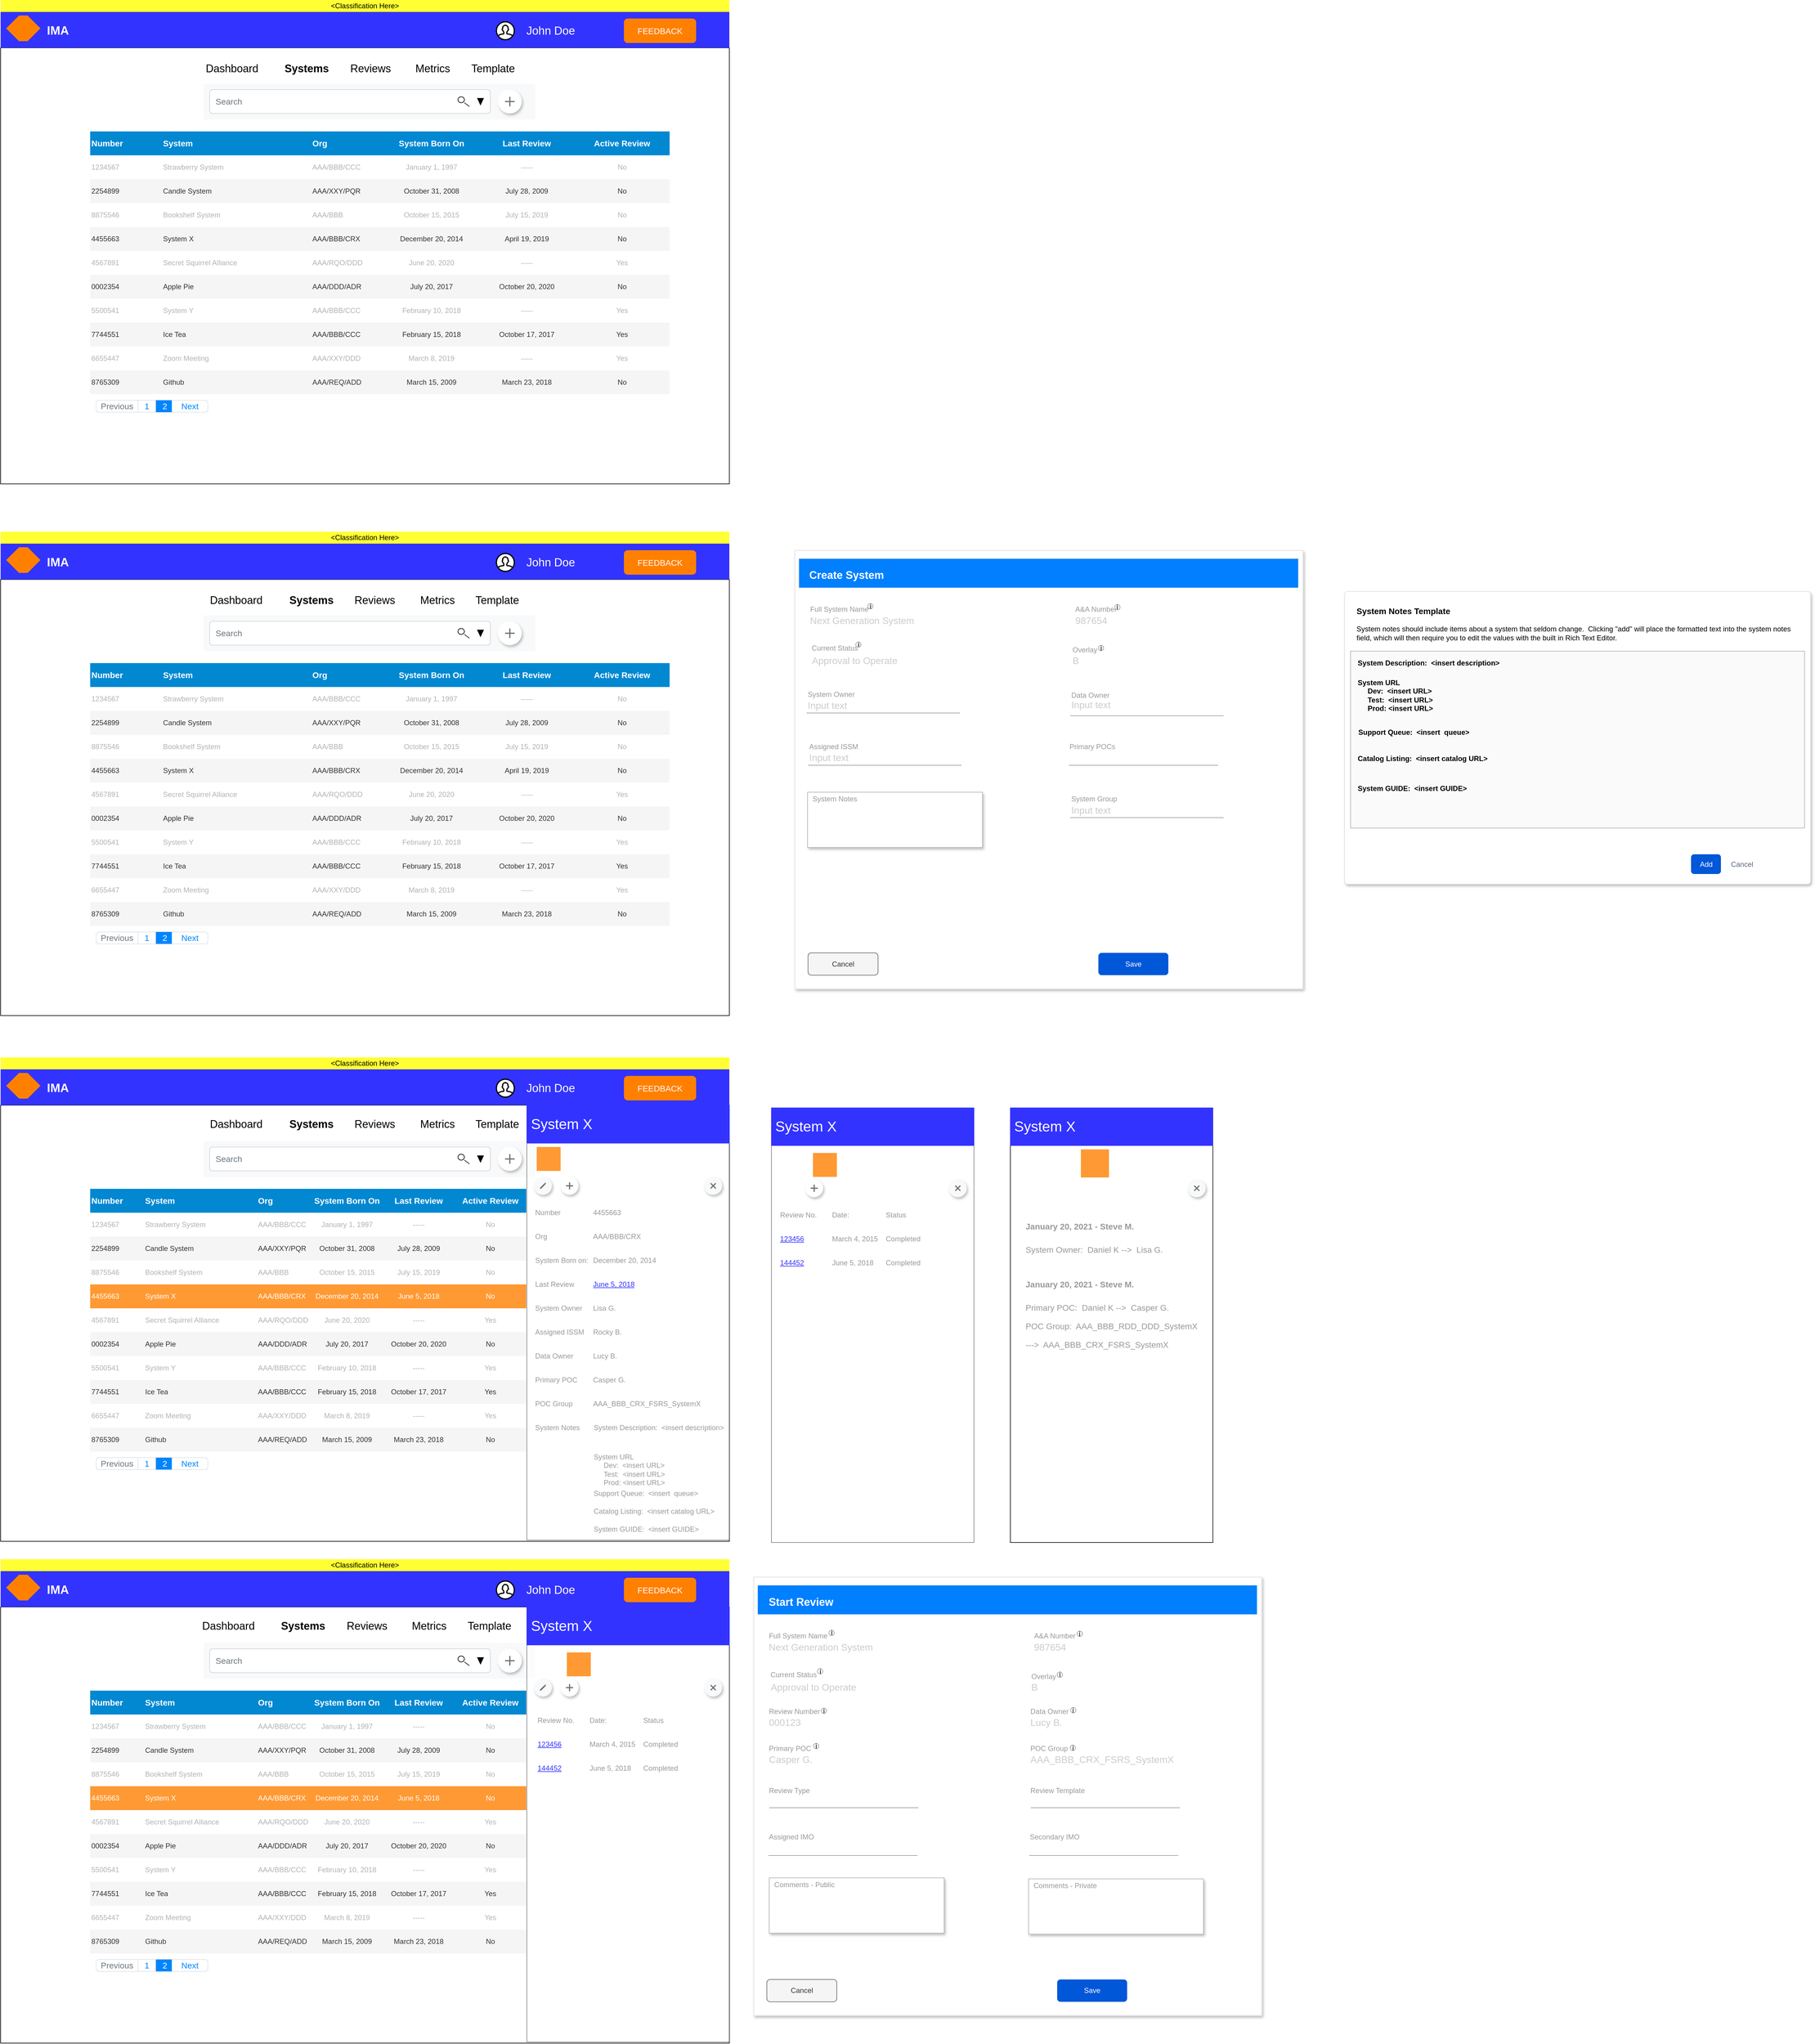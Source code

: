 <mxfile version="14.4.3" type="github" pages="3">
  <diagram id="kV-ZABMWpSK8eVZeWYC4" name="Systems">
    <mxGraphModel dx="2206" dy="1059" grid="1" gridSize="10" guides="1" tooltips="1" connect="1" arrows="1" fold="1" page="1" pageScale="1" pageWidth="1100" pageHeight="850" math="0" shadow="0">
      <root>
        <mxCell id="NH28zs7IzMTUogeKE0DD-0" />
        <mxCell id="NH28zs7IzMTUogeKE0DD-1" parent="NH28zs7IzMTUogeKE0DD-0" />
        <mxCell id="7G51n8t5U3n8qjvFnDUM-0" value="" style="rounded=0;whiteSpace=wrap;html=1;labelBackgroundColor=#FFFFFF;strokeColor=#000000;align=left;" parent="NH28zs7IzMTUogeKE0DD-1" vertex="1">
          <mxGeometry x="1720.5" y="1896" width="339" height="726" as="geometry" />
        </mxCell>
        <mxCell id="SubQ8fjGUsQ3C-w2huYh-6" value="" style="rounded=0;whiteSpace=wrap;html=1;strokeColor=#000000;align=left;" parent="NH28zs7IzMTUogeKE0DD-1" vertex="1">
          <mxGeometry x="30" y="120" width="1220" height="730" as="geometry" />
        </mxCell>
        <mxCell id="L4ZDw6nT_IcqujfQjAuv-0" value="" style="rounded=0;whiteSpace=wrap;html=1;fillColor=#3333FF;strokeColor=none;" parent="NH28zs7IzMTUogeKE0DD-1" vertex="1">
          <mxGeometry x="30" y="60" width="1220" height="60" as="geometry" />
        </mxCell>
        <mxCell id="L4ZDw6nT_IcqujfQjAuv-1" value="&lt;font style=&quot;font-size: 14px&quot;&gt;FEEDBACK&lt;/font&gt;" style="rounded=1;whiteSpace=wrap;html=1;fillColor=#FF8000;strokeColor=#FF8000;fontColor=#FFFFFF;" parent="NH28zs7IzMTUogeKE0DD-1" vertex="1">
          <mxGeometry x="1074" y="71.5" width="120" height="40" as="geometry" />
        </mxCell>
        <mxCell id="L4ZDw6nT_IcqujfQjAuv-2" value="" style="shape=image;html=1;verticalAlign=top;verticalLabelPosition=bottom;labelBackgroundColor=#ffffff;imageAspect=0;aspect=fixed;image=https://cdn3.iconfinder.com/data/icons/social-media-2125/78/bell-128.png;strokeColor=#FF8000;fillColor=#FF8000;fontColor=#FFFFFF;" parent="NH28zs7IzMTUogeKE0DD-1" vertex="1">
          <mxGeometry x="1012" y="71.5" width="37" height="37" as="geometry" />
        </mxCell>
        <mxCell id="L4ZDw6nT_IcqujfQjAuv-3" value="" style="whiteSpace=wrap;html=1;shape=mxgraph.basic.octagon2;align=center;verticalAlign=middle;dx=12;shadow=0;sketch=0;fontSize=20;fontColor=#808080;fillColor=#FF8000;strokeColor=#FF8000;" parent="NH28zs7IzMTUogeKE0DD-1" vertex="1">
          <mxGeometry x="40" y="66.5" width="56" height="42" as="geometry" />
        </mxCell>
        <mxCell id="L4ZDw6nT_IcqujfQjAuv-4" value="IMA" style="text;html=1;strokeColor=none;fillColor=none;align=center;verticalAlign=middle;whiteSpace=wrap;rounded=0;shadow=0;sketch=0;fontSize=20;fontColor=#FFFFFF;fontStyle=1" parent="NH28zs7IzMTUogeKE0DD-1" vertex="1">
          <mxGeometry x="106" y="80" width="40" height="20" as="geometry" />
        </mxCell>
        <mxCell id="L4ZDw6nT_IcqujfQjAuv-5" value="" style="html=1;verticalLabelPosition=bottom;align=center;labelBackgroundColor=#ffffff;verticalAlign=top;strokeWidth=2;shadow=0;dashed=0;shape=mxgraph.ios7.icons.user;sketch=0;fontSize=20;fontColor=#FFFFFF;fillColor=#FFFFFF;" parent="NH28zs7IzMTUogeKE0DD-1" vertex="1">
          <mxGeometry x="860" y="76.5" width="30" height="30" as="geometry" />
        </mxCell>
        <mxCell id="L4ZDw6nT_IcqujfQjAuv-6" value="John Doe" style="text;html=1;strokeColor=none;fillColor=none;align=center;verticalAlign=middle;whiteSpace=wrap;rounded=0;shadow=0;sketch=0;fontSize=19;fontColor=#FFFFFF;" parent="NH28zs7IzMTUogeKE0DD-1" vertex="1">
          <mxGeometry x="903.5" y="81.5" width="94" height="20" as="geometry" />
        </mxCell>
        <mxCell id="L4ZDw6nT_IcqujfQjAuv-7" value="&amp;lt;Classification Here&amp;gt;" style="rounded=0;whiteSpace=wrap;html=1;shadow=0;sketch=0;fontSize=12;align=center;fillColor=#FFFF33;strokeColor=none;" parent="NH28zs7IzMTUogeKE0DD-1" vertex="1">
          <mxGeometry x="30" y="40" width="1220" height="20" as="geometry" />
        </mxCell>
        <mxCell id="SEnY5fUfBxjLXX3YMtZg-0" value="" style="shape=table;html=1;whiteSpace=wrap;startSize=0;container=1;collapsible=0;childLayout=tableLayout;shadow=0;strokeColor=none;fontColor=#0288D1;" parent="NH28zs7IzMTUogeKE0DD-1" vertex="1">
          <mxGeometry x="180" y="260" width="970" height="440" as="geometry" />
        </mxCell>
        <mxCell id="SEnY5fUfBxjLXX3YMtZg-1" value="" style="shape=partialRectangle;html=1;whiteSpace=wrap;collapsible=0;dropTarget=0;pointerEvents=0;fillColor=none;top=0;left=0;bottom=0;right=0;points=[[0,0.5],[1,0.5]];portConstraint=eastwest;" parent="SEnY5fUfBxjLXX3YMtZg-0" vertex="1">
          <mxGeometry width="970" height="40" as="geometry" />
        </mxCell>
        <mxCell id="SEnY5fUfBxjLXX3YMtZg-2" value="Number" style="shape=partialRectangle;html=1;whiteSpace=wrap;connectable=0;overflow=hidden;top=0;left=0;bottom=0;right=0;strokeColor=#666666;align=left;fontStyle=1;fontSize=14;fillColor=#0288D1;fontColor=#FFFFFF;" parent="SEnY5fUfBxjLXX3YMtZg-1" vertex="1">
          <mxGeometry width="120" height="40" as="geometry" />
        </mxCell>
        <mxCell id="SEnY5fUfBxjLXX3YMtZg-3" value="System" style="shape=partialRectangle;html=1;whiteSpace=wrap;connectable=0;overflow=hidden;top=0;left=0;bottom=0;right=0;strokeColor=#666666;align=left;fontStyle=1;fontSize=14;fillColor=#0288D1;fontColor=#FFFFFF;" parent="SEnY5fUfBxjLXX3YMtZg-1" vertex="1">
          <mxGeometry x="120" width="250" height="40" as="geometry" />
        </mxCell>
        <mxCell id="SEnY5fUfBxjLXX3YMtZg-4" value="Org" style="shape=partialRectangle;html=1;whiteSpace=wrap;connectable=0;overflow=hidden;top=0;left=0;bottom=0;right=0;strokeColor=#666666;fontStyle=1;fontSize=14;fillColor=#0288D1;fontColor=#FFFFFF;align=left;" parent="SEnY5fUfBxjLXX3YMtZg-1" vertex="1">
          <mxGeometry x="370" width="122" height="40" as="geometry" />
        </mxCell>
        <mxCell id="SEnY5fUfBxjLXX3YMtZg-5" value="System Born On" style="shape=partialRectangle;html=1;whiteSpace=wrap;connectable=0;overflow=hidden;top=0;left=0;bottom=0;right=0;strokeColor=#666666;fontStyle=1;fontSize=14;fillColor=#0288D1;fontColor=#FFFFFF;" parent="SEnY5fUfBxjLXX3YMtZg-1" vertex="1">
          <mxGeometry x="492" width="159" height="40" as="geometry" />
        </mxCell>
        <mxCell id="SEnY5fUfBxjLXX3YMtZg-56" value="Last Review" style="shape=partialRectangle;html=1;whiteSpace=wrap;connectable=0;overflow=hidden;top=0;left=0;bottom=0;right=0;strokeColor=#666666;fontStyle=1;fontSize=14;fillColor=#0288D1;fontColor=#FFFFFF;" parent="SEnY5fUfBxjLXX3YMtZg-1" vertex="1">
          <mxGeometry x="651" width="160" height="40" as="geometry" />
        </mxCell>
        <mxCell id="SEnY5fUfBxjLXX3YMtZg-67" value="Active Review" style="shape=partialRectangle;html=1;whiteSpace=wrap;connectable=0;overflow=hidden;top=0;left=0;bottom=0;right=0;strokeColor=#666666;fontStyle=1;fontSize=14;fillColor=#0288D1;fontColor=#FFFFFF;" parent="SEnY5fUfBxjLXX3YMtZg-1" vertex="1">
          <mxGeometry x="811" width="159" height="40" as="geometry" />
        </mxCell>
        <mxCell id="SEnY5fUfBxjLXX3YMtZg-6" value="" style="shape=partialRectangle;html=1;whiteSpace=wrap;collapsible=0;dropTarget=0;pointerEvents=0;fillColor=none;top=0;left=0;bottom=0;right=0;points=[[0,0.5],[1,0.5]];portConstraint=eastwest;fontColor=#B3B3B3;" parent="SEnY5fUfBxjLXX3YMtZg-0" vertex="1">
          <mxGeometry y="40" width="970" height="40" as="geometry" />
        </mxCell>
        <mxCell id="SEnY5fUfBxjLXX3YMtZg-7" value="1234567" style="shape=partialRectangle;html=1;whiteSpace=wrap;connectable=0;overflow=hidden;fillColor=none;top=0;left=0;bottom=0;right=0;align=left;fontColor=#B3B3B3;" parent="SEnY5fUfBxjLXX3YMtZg-6" vertex="1">
          <mxGeometry width="120" height="40" as="geometry" />
        </mxCell>
        <mxCell id="SEnY5fUfBxjLXX3YMtZg-8" value="Strawberry System" style="shape=partialRectangle;html=1;whiteSpace=wrap;connectable=0;overflow=hidden;fillColor=none;top=0;left=0;bottom=0;right=0;align=left;fontColor=#B3B3B3;" parent="SEnY5fUfBxjLXX3YMtZg-6" vertex="1">
          <mxGeometry x="120" width="250" height="40" as="geometry" />
        </mxCell>
        <mxCell id="SEnY5fUfBxjLXX3YMtZg-9" value="AAA/BBB/CCC" style="shape=partialRectangle;html=1;whiteSpace=wrap;connectable=0;overflow=hidden;fillColor=none;top=0;left=0;bottom=0;right=0;fontColor=#B3B3B3;align=left;" parent="SEnY5fUfBxjLXX3YMtZg-6" vertex="1">
          <mxGeometry x="370" width="122" height="40" as="geometry" />
        </mxCell>
        <mxCell id="SEnY5fUfBxjLXX3YMtZg-10" value="January 1, 1997" style="shape=partialRectangle;html=1;whiteSpace=wrap;connectable=0;overflow=hidden;fillColor=none;top=0;left=0;bottom=0;right=0;fontColor=#B3B3B3;" parent="SEnY5fUfBxjLXX3YMtZg-6" vertex="1">
          <mxGeometry x="492" width="159" height="40" as="geometry" />
        </mxCell>
        <mxCell id="SEnY5fUfBxjLXX3YMtZg-57" value="-----" style="shape=partialRectangle;html=1;whiteSpace=wrap;connectable=0;overflow=hidden;fillColor=none;top=0;left=0;bottom=0;right=0;fontColor=#B3B3B3;" parent="SEnY5fUfBxjLXX3YMtZg-6" vertex="1">
          <mxGeometry x="651" width="160" height="40" as="geometry" />
        </mxCell>
        <mxCell id="SEnY5fUfBxjLXX3YMtZg-68" value="No" style="shape=partialRectangle;html=1;whiteSpace=wrap;connectable=0;overflow=hidden;fillColor=none;top=0;left=0;bottom=0;right=0;fontColor=#B3B3B3;" parent="SEnY5fUfBxjLXX3YMtZg-6" vertex="1">
          <mxGeometry x="811" width="159" height="40" as="geometry" />
        </mxCell>
        <mxCell id="SEnY5fUfBxjLXX3YMtZg-11" value="" style="shape=partialRectangle;html=1;whiteSpace=wrap;collapsible=0;dropTarget=0;pointerEvents=0;fillColor=none;top=0;left=0;bottom=0;right=0;points=[[0,0.5],[1,0.5]];portConstraint=eastwest;fontColor=#B3B3B3;" parent="SEnY5fUfBxjLXX3YMtZg-0" vertex="1">
          <mxGeometry y="80" width="970" height="40" as="geometry" />
        </mxCell>
        <mxCell id="SEnY5fUfBxjLXX3YMtZg-12" value="2254899" style="shape=partialRectangle;html=1;whiteSpace=wrap;connectable=0;overflow=hidden;fillColor=#f5f5f5;top=0;left=0;bottom=0;right=0;align=left;fontColor=#333333;strokeColor=#666666;" parent="SEnY5fUfBxjLXX3YMtZg-11" vertex="1">
          <mxGeometry width="120" height="40" as="geometry" />
        </mxCell>
        <mxCell id="SEnY5fUfBxjLXX3YMtZg-13" value="Candle System" style="shape=partialRectangle;html=1;whiteSpace=wrap;connectable=0;overflow=hidden;fillColor=#f5f5f5;top=0;left=0;bottom=0;right=0;align=left;fontColor=#333333;strokeColor=#666666;" parent="SEnY5fUfBxjLXX3YMtZg-11" vertex="1">
          <mxGeometry x="120" width="250" height="40" as="geometry" />
        </mxCell>
        <mxCell id="SEnY5fUfBxjLXX3YMtZg-14" value="AAA/XXY/PQR" style="shape=partialRectangle;html=1;whiteSpace=wrap;connectable=0;overflow=hidden;fillColor=#f5f5f5;top=0;left=0;bottom=0;right=0;fontColor=#333333;strokeColor=#666666;align=left;" parent="SEnY5fUfBxjLXX3YMtZg-11" vertex="1">
          <mxGeometry x="370" width="122" height="40" as="geometry" />
        </mxCell>
        <mxCell id="SEnY5fUfBxjLXX3YMtZg-15" value="October 31, 2008" style="shape=partialRectangle;html=1;whiteSpace=wrap;connectable=0;overflow=hidden;fillColor=#f5f5f5;top=0;left=0;bottom=0;right=0;fontColor=#333333;strokeColor=#666666;" parent="SEnY5fUfBxjLXX3YMtZg-11" vertex="1">
          <mxGeometry x="492" width="159" height="40" as="geometry" />
        </mxCell>
        <mxCell id="SEnY5fUfBxjLXX3YMtZg-58" value="July 28, 2009" style="shape=partialRectangle;html=1;whiteSpace=wrap;connectable=0;overflow=hidden;fillColor=#f5f5f5;top=0;left=0;bottom=0;right=0;fontColor=#333333;strokeColor=#666666;" parent="SEnY5fUfBxjLXX3YMtZg-11" vertex="1">
          <mxGeometry x="651" width="160" height="40" as="geometry" />
        </mxCell>
        <mxCell id="SEnY5fUfBxjLXX3YMtZg-69" value="No" style="shape=partialRectangle;html=1;whiteSpace=wrap;connectable=0;overflow=hidden;fillColor=#f5f5f5;top=0;left=0;bottom=0;right=0;fontColor=#333333;strokeColor=#666666;" parent="SEnY5fUfBxjLXX3YMtZg-11" vertex="1">
          <mxGeometry x="811" width="159" height="40" as="geometry" />
        </mxCell>
        <mxCell id="SEnY5fUfBxjLXX3YMtZg-16" value="" style="shape=partialRectangle;html=1;whiteSpace=wrap;collapsible=0;dropTarget=0;pointerEvents=0;fillColor=none;top=0;left=0;bottom=0;right=0;points=[[0,0.5],[1,0.5]];portConstraint=eastwest;fontColor=#B3B3B3;" parent="SEnY5fUfBxjLXX3YMtZg-0" vertex="1">
          <mxGeometry y="120" width="970" height="40" as="geometry" />
        </mxCell>
        <mxCell id="SEnY5fUfBxjLXX3YMtZg-17" value="8875546" style="shape=partialRectangle;html=1;whiteSpace=wrap;connectable=0;overflow=hidden;fillColor=none;top=0;left=0;bottom=0;right=0;align=left;fontColor=#B3B3B3;" parent="SEnY5fUfBxjLXX3YMtZg-16" vertex="1">
          <mxGeometry width="120" height="40" as="geometry" />
        </mxCell>
        <mxCell id="SEnY5fUfBxjLXX3YMtZg-18" value="Bookshelf System" style="shape=partialRectangle;html=1;whiteSpace=wrap;connectable=0;overflow=hidden;fillColor=none;top=0;left=0;bottom=0;right=0;align=left;fontColor=#B3B3B3;" parent="SEnY5fUfBxjLXX3YMtZg-16" vertex="1">
          <mxGeometry x="120" width="250" height="40" as="geometry" />
        </mxCell>
        <mxCell id="SEnY5fUfBxjLXX3YMtZg-19" value="AAA/BBB" style="shape=partialRectangle;html=1;whiteSpace=wrap;connectable=0;overflow=hidden;fillColor=none;top=0;left=0;bottom=0;right=0;fontColor=#B3B3B3;align=left;" parent="SEnY5fUfBxjLXX3YMtZg-16" vertex="1">
          <mxGeometry x="370" width="122" height="40" as="geometry" />
        </mxCell>
        <mxCell id="SEnY5fUfBxjLXX3YMtZg-20" value="October 15, 2015" style="shape=partialRectangle;html=1;whiteSpace=wrap;connectable=0;overflow=hidden;fillColor=none;top=0;left=0;bottom=0;right=0;fontColor=#B3B3B3;" parent="SEnY5fUfBxjLXX3YMtZg-16" vertex="1">
          <mxGeometry x="492" width="159" height="40" as="geometry" />
        </mxCell>
        <mxCell id="SEnY5fUfBxjLXX3YMtZg-59" value="July 15, 2019" style="shape=partialRectangle;html=1;whiteSpace=wrap;connectable=0;overflow=hidden;fillColor=none;top=0;left=0;bottom=0;right=0;fontColor=#B3B3B3;" parent="SEnY5fUfBxjLXX3YMtZg-16" vertex="1">
          <mxGeometry x="651" width="160" height="40" as="geometry" />
        </mxCell>
        <mxCell id="SEnY5fUfBxjLXX3YMtZg-70" value="No" style="shape=partialRectangle;html=1;whiteSpace=wrap;connectable=0;overflow=hidden;fillColor=none;top=0;left=0;bottom=0;right=0;fontColor=#B3B3B3;" parent="SEnY5fUfBxjLXX3YMtZg-16" vertex="1">
          <mxGeometry x="811" width="159" height="40" as="geometry" />
        </mxCell>
        <mxCell id="SEnY5fUfBxjLXX3YMtZg-21" style="shape=partialRectangle;html=1;whiteSpace=wrap;collapsible=0;dropTarget=0;pointerEvents=0;fillColor=none;top=0;left=0;bottom=0;right=0;points=[[0,0.5],[1,0.5]];portConstraint=eastwest;fontColor=#B3B3B3;" parent="SEnY5fUfBxjLXX3YMtZg-0" vertex="1">
          <mxGeometry y="160" width="970" height="40" as="geometry" />
        </mxCell>
        <mxCell id="SEnY5fUfBxjLXX3YMtZg-22" value="4455663" style="shape=partialRectangle;html=1;whiteSpace=wrap;connectable=0;overflow=hidden;fillColor=#f5f5f5;top=0;left=0;bottom=0;right=0;align=left;fontColor=#333333;strokeColor=#666666;" parent="SEnY5fUfBxjLXX3YMtZg-21" vertex="1">
          <mxGeometry width="120" height="40" as="geometry" />
        </mxCell>
        <mxCell id="SEnY5fUfBxjLXX3YMtZg-23" value="System X" style="shape=partialRectangle;html=1;whiteSpace=wrap;connectable=0;overflow=hidden;fillColor=#f5f5f5;top=0;left=0;bottom=0;right=0;align=left;fontColor=#333333;strokeColor=#666666;" parent="SEnY5fUfBxjLXX3YMtZg-21" vertex="1">
          <mxGeometry x="120" width="250" height="40" as="geometry" />
        </mxCell>
        <mxCell id="SEnY5fUfBxjLXX3YMtZg-24" value="AAA/BBB/CRX" style="shape=partialRectangle;html=1;whiteSpace=wrap;connectable=0;overflow=hidden;fillColor=#f5f5f5;top=0;left=0;bottom=0;right=0;fontColor=#333333;align=left;strokeColor=#666666;" parent="SEnY5fUfBxjLXX3YMtZg-21" vertex="1">
          <mxGeometry x="370" width="122" height="40" as="geometry" />
        </mxCell>
        <mxCell id="SEnY5fUfBxjLXX3YMtZg-25" value="December 20, 2014" style="shape=partialRectangle;html=1;whiteSpace=wrap;connectable=0;overflow=hidden;fillColor=#f5f5f5;top=0;left=0;bottom=0;right=0;fontColor=#333333;strokeColor=#666666;" parent="SEnY5fUfBxjLXX3YMtZg-21" vertex="1">
          <mxGeometry x="492" width="159" height="40" as="geometry" />
        </mxCell>
        <mxCell id="SEnY5fUfBxjLXX3YMtZg-60" value="April 19, 2019" style="shape=partialRectangle;html=1;whiteSpace=wrap;connectable=0;overflow=hidden;fillColor=#f5f5f5;top=0;left=0;bottom=0;right=0;fontColor=#333333;strokeColor=#666666;" parent="SEnY5fUfBxjLXX3YMtZg-21" vertex="1">
          <mxGeometry x="651" width="160" height="40" as="geometry" />
        </mxCell>
        <mxCell id="SEnY5fUfBxjLXX3YMtZg-71" value="No" style="shape=partialRectangle;html=1;whiteSpace=wrap;connectable=0;overflow=hidden;fillColor=#f5f5f5;top=0;left=0;bottom=0;right=0;fontColor=#333333;strokeColor=#666666;" parent="SEnY5fUfBxjLXX3YMtZg-21" vertex="1">
          <mxGeometry x="811" width="159" height="40" as="geometry" />
        </mxCell>
        <mxCell id="SEnY5fUfBxjLXX3YMtZg-26" style="shape=partialRectangle;html=1;whiteSpace=wrap;collapsible=0;dropTarget=0;pointerEvents=0;fillColor=none;top=0;left=0;bottom=0;right=0;points=[[0,0.5],[1,0.5]];portConstraint=eastwest;fontColor=#B3B3B3;" parent="SEnY5fUfBxjLXX3YMtZg-0" vertex="1">
          <mxGeometry y="200" width="970" height="40" as="geometry" />
        </mxCell>
        <mxCell id="SEnY5fUfBxjLXX3YMtZg-27" value="4567891" style="shape=partialRectangle;html=1;whiteSpace=wrap;connectable=0;overflow=hidden;fillColor=none;top=0;left=0;bottom=0;right=0;align=left;fontColor=#B3B3B3;" parent="SEnY5fUfBxjLXX3YMtZg-26" vertex="1">
          <mxGeometry width="120" height="40" as="geometry" />
        </mxCell>
        <mxCell id="SEnY5fUfBxjLXX3YMtZg-28" value="Secret Squirrel Alliance&amp;nbsp;" style="shape=partialRectangle;html=1;whiteSpace=wrap;connectable=0;overflow=hidden;fillColor=none;top=0;left=0;bottom=0;right=0;align=left;fontColor=#B3B3B3;" parent="SEnY5fUfBxjLXX3YMtZg-26" vertex="1">
          <mxGeometry x="120" width="250" height="40" as="geometry" />
        </mxCell>
        <mxCell id="SEnY5fUfBxjLXX3YMtZg-29" value="AAA/RQO/DDD" style="shape=partialRectangle;html=1;whiteSpace=wrap;connectable=0;overflow=hidden;fillColor=none;top=0;left=0;bottom=0;right=0;fontColor=#B3B3B3;align=left;" parent="SEnY5fUfBxjLXX3YMtZg-26" vertex="1">
          <mxGeometry x="370" width="122" height="40" as="geometry" />
        </mxCell>
        <mxCell id="SEnY5fUfBxjLXX3YMtZg-30" value="June 20, 2020" style="shape=partialRectangle;html=1;whiteSpace=wrap;connectable=0;overflow=hidden;fillColor=none;top=0;left=0;bottom=0;right=0;fontColor=#B3B3B3;" parent="SEnY5fUfBxjLXX3YMtZg-26" vertex="1">
          <mxGeometry x="492" width="159" height="40" as="geometry" />
        </mxCell>
        <mxCell id="SEnY5fUfBxjLXX3YMtZg-61" value="-----" style="shape=partialRectangle;html=1;whiteSpace=wrap;connectable=0;overflow=hidden;fillColor=none;top=0;left=0;bottom=0;right=0;fontColor=#B3B3B3;" parent="SEnY5fUfBxjLXX3YMtZg-26" vertex="1">
          <mxGeometry x="651" width="160" height="40" as="geometry" />
        </mxCell>
        <mxCell id="SEnY5fUfBxjLXX3YMtZg-72" value="Yes" style="shape=partialRectangle;html=1;whiteSpace=wrap;connectable=0;overflow=hidden;fillColor=none;top=0;left=0;bottom=0;right=0;fontColor=#B3B3B3;" parent="SEnY5fUfBxjLXX3YMtZg-26" vertex="1">
          <mxGeometry x="811" width="159" height="40" as="geometry" />
        </mxCell>
        <mxCell id="SEnY5fUfBxjLXX3YMtZg-31" style="shape=partialRectangle;html=1;whiteSpace=wrap;collapsible=0;dropTarget=0;pointerEvents=0;fillColor=none;top=0;left=0;bottom=0;right=0;points=[[0,0.5],[1,0.5]];portConstraint=eastwest;fontColor=#B3B3B3;" parent="SEnY5fUfBxjLXX3YMtZg-0" vertex="1">
          <mxGeometry y="240" width="970" height="40" as="geometry" />
        </mxCell>
        <mxCell id="SEnY5fUfBxjLXX3YMtZg-32" value="0002354" style="shape=partialRectangle;html=1;whiteSpace=wrap;connectable=0;overflow=hidden;fillColor=#f5f5f5;top=0;left=0;bottom=0;right=0;align=left;fontColor=#333333;strokeColor=#666666;" parent="SEnY5fUfBxjLXX3YMtZg-31" vertex="1">
          <mxGeometry width="120" height="40" as="geometry" />
        </mxCell>
        <mxCell id="SEnY5fUfBxjLXX3YMtZg-33" value="Apple Pie" style="shape=partialRectangle;html=1;whiteSpace=wrap;connectable=0;overflow=hidden;fillColor=#f5f5f5;top=0;left=0;bottom=0;right=0;align=left;fontColor=#333333;strokeColor=#666666;" parent="SEnY5fUfBxjLXX3YMtZg-31" vertex="1">
          <mxGeometry x="120" width="250" height="40" as="geometry" />
        </mxCell>
        <mxCell id="SEnY5fUfBxjLXX3YMtZg-34" value="AAA/DDD/ADR" style="shape=partialRectangle;html=1;whiteSpace=wrap;connectable=0;overflow=hidden;fillColor=#f5f5f5;top=0;left=0;bottom=0;right=0;fontColor=#333333;align=left;strokeColor=#666666;" parent="SEnY5fUfBxjLXX3YMtZg-31" vertex="1">
          <mxGeometry x="370" width="122" height="40" as="geometry" />
        </mxCell>
        <mxCell id="SEnY5fUfBxjLXX3YMtZg-35" value="July 20, 2017" style="shape=partialRectangle;html=1;whiteSpace=wrap;connectable=0;overflow=hidden;fillColor=#f5f5f5;top=0;left=0;bottom=0;right=0;fontColor=#333333;strokeColor=#666666;" parent="SEnY5fUfBxjLXX3YMtZg-31" vertex="1">
          <mxGeometry x="492" width="159" height="40" as="geometry" />
        </mxCell>
        <mxCell id="SEnY5fUfBxjLXX3YMtZg-62" value="October 20, 2020" style="shape=partialRectangle;html=1;whiteSpace=wrap;connectable=0;overflow=hidden;fillColor=#f5f5f5;top=0;left=0;bottom=0;right=0;fontColor=#333333;strokeColor=#666666;" parent="SEnY5fUfBxjLXX3YMtZg-31" vertex="1">
          <mxGeometry x="651" width="160" height="40" as="geometry" />
        </mxCell>
        <mxCell id="SEnY5fUfBxjLXX3YMtZg-73" value="No" style="shape=partialRectangle;html=1;whiteSpace=wrap;connectable=0;overflow=hidden;fillColor=#f5f5f5;top=0;left=0;bottom=0;right=0;fontColor=#333333;strokeColor=#666666;" parent="SEnY5fUfBxjLXX3YMtZg-31" vertex="1">
          <mxGeometry x="811" width="159" height="40" as="geometry" />
        </mxCell>
        <mxCell id="SEnY5fUfBxjLXX3YMtZg-36" style="shape=partialRectangle;html=1;whiteSpace=wrap;collapsible=0;dropTarget=0;pointerEvents=0;fillColor=none;top=0;left=0;bottom=0;right=0;points=[[0,0.5],[1,0.5]];portConstraint=eastwest;fontColor=#B3B3B3;" parent="SEnY5fUfBxjLXX3YMtZg-0" vertex="1">
          <mxGeometry y="280" width="970" height="40" as="geometry" />
        </mxCell>
        <mxCell id="SEnY5fUfBxjLXX3YMtZg-37" value="5500541" style="shape=partialRectangle;html=1;whiteSpace=wrap;connectable=0;overflow=hidden;fillColor=none;top=0;left=0;bottom=0;right=0;align=left;fontColor=#B3B3B3;" parent="SEnY5fUfBxjLXX3YMtZg-36" vertex="1">
          <mxGeometry width="120" height="40" as="geometry" />
        </mxCell>
        <mxCell id="SEnY5fUfBxjLXX3YMtZg-38" value="System Y" style="shape=partialRectangle;html=1;whiteSpace=wrap;connectable=0;overflow=hidden;fillColor=none;top=0;left=0;bottom=0;right=0;align=left;fontColor=#B3B3B3;" parent="SEnY5fUfBxjLXX3YMtZg-36" vertex="1">
          <mxGeometry x="120" width="250" height="40" as="geometry" />
        </mxCell>
        <mxCell id="SEnY5fUfBxjLXX3YMtZg-39" value="AAA/BBB/CCC" style="shape=partialRectangle;html=1;whiteSpace=wrap;connectable=0;overflow=hidden;fillColor=none;top=0;left=0;bottom=0;right=0;fontColor=#B3B3B3;align=left;" parent="SEnY5fUfBxjLXX3YMtZg-36" vertex="1">
          <mxGeometry x="370" width="122" height="40" as="geometry" />
        </mxCell>
        <mxCell id="SEnY5fUfBxjLXX3YMtZg-40" value="February 10, 2018" style="shape=partialRectangle;html=1;whiteSpace=wrap;connectable=0;overflow=hidden;fillColor=none;top=0;left=0;bottom=0;right=0;fontColor=#B3B3B3;" parent="SEnY5fUfBxjLXX3YMtZg-36" vertex="1">
          <mxGeometry x="492" width="159" height="40" as="geometry" />
        </mxCell>
        <mxCell id="SEnY5fUfBxjLXX3YMtZg-63" value="-----" style="shape=partialRectangle;html=1;whiteSpace=wrap;connectable=0;overflow=hidden;fillColor=none;top=0;left=0;bottom=0;right=0;fontColor=#B3B3B3;" parent="SEnY5fUfBxjLXX3YMtZg-36" vertex="1">
          <mxGeometry x="651" width="160" height="40" as="geometry" />
        </mxCell>
        <mxCell id="SEnY5fUfBxjLXX3YMtZg-74" value="Yes" style="shape=partialRectangle;html=1;whiteSpace=wrap;connectable=0;overflow=hidden;fillColor=none;top=0;left=0;bottom=0;right=0;fontColor=#B3B3B3;" parent="SEnY5fUfBxjLXX3YMtZg-36" vertex="1">
          <mxGeometry x="811" width="159" height="40" as="geometry" />
        </mxCell>
        <mxCell id="SEnY5fUfBxjLXX3YMtZg-41" style="shape=partialRectangle;html=1;whiteSpace=wrap;collapsible=0;dropTarget=0;pointerEvents=0;fillColor=none;top=0;left=0;bottom=0;right=0;points=[[0,0.5],[1,0.5]];portConstraint=eastwest;fontColor=#B3B3B3;" parent="SEnY5fUfBxjLXX3YMtZg-0" vertex="1">
          <mxGeometry y="320" width="970" height="40" as="geometry" />
        </mxCell>
        <mxCell id="SEnY5fUfBxjLXX3YMtZg-42" value="7744551" style="shape=partialRectangle;html=1;whiteSpace=wrap;connectable=0;overflow=hidden;fillColor=#f5f5f5;top=0;left=0;bottom=0;right=0;align=left;fontColor=#333333;strokeColor=#666666;" parent="SEnY5fUfBxjLXX3YMtZg-41" vertex="1">
          <mxGeometry width="120" height="40" as="geometry" />
        </mxCell>
        <mxCell id="SEnY5fUfBxjLXX3YMtZg-43" value="Ice Tea" style="shape=partialRectangle;html=1;whiteSpace=wrap;connectable=0;overflow=hidden;fillColor=#f5f5f5;top=0;left=0;bottom=0;right=0;align=left;fontColor=#333333;strokeColor=#666666;" parent="SEnY5fUfBxjLXX3YMtZg-41" vertex="1">
          <mxGeometry x="120" width="250" height="40" as="geometry" />
        </mxCell>
        <mxCell id="SEnY5fUfBxjLXX3YMtZg-44" value="AAA/BBB/CCC" style="shape=partialRectangle;html=1;whiteSpace=wrap;connectable=0;overflow=hidden;fillColor=#f5f5f5;top=0;left=0;bottom=0;right=0;fontColor=#333333;align=left;strokeColor=#666666;" parent="SEnY5fUfBxjLXX3YMtZg-41" vertex="1">
          <mxGeometry x="370" width="122" height="40" as="geometry" />
        </mxCell>
        <mxCell id="SEnY5fUfBxjLXX3YMtZg-45" value="February 15, 2018" style="shape=partialRectangle;html=1;whiteSpace=wrap;connectable=0;overflow=hidden;fillColor=#f5f5f5;top=0;left=0;bottom=0;right=0;fontColor=#333333;strokeColor=#666666;" parent="SEnY5fUfBxjLXX3YMtZg-41" vertex="1">
          <mxGeometry x="492" width="159" height="40" as="geometry" />
        </mxCell>
        <mxCell id="SEnY5fUfBxjLXX3YMtZg-64" value="October 17, 2017" style="shape=partialRectangle;html=1;whiteSpace=wrap;connectable=0;overflow=hidden;fillColor=#f5f5f5;top=0;left=0;bottom=0;right=0;fontColor=#333333;strokeColor=#666666;" parent="SEnY5fUfBxjLXX3YMtZg-41" vertex="1">
          <mxGeometry x="651" width="160" height="40" as="geometry" />
        </mxCell>
        <mxCell id="SEnY5fUfBxjLXX3YMtZg-75" value="Yes" style="shape=partialRectangle;html=1;whiteSpace=wrap;connectable=0;overflow=hidden;fillColor=#f5f5f5;top=0;left=0;bottom=0;right=0;fontColor=#333333;strokeColor=#666666;" parent="SEnY5fUfBxjLXX3YMtZg-41" vertex="1">
          <mxGeometry x="811" width="159" height="40" as="geometry" />
        </mxCell>
        <mxCell id="SEnY5fUfBxjLXX3YMtZg-46" style="shape=partialRectangle;html=1;whiteSpace=wrap;collapsible=0;dropTarget=0;pointerEvents=0;fillColor=none;top=0;left=0;bottom=0;right=0;points=[[0,0.5],[1,0.5]];portConstraint=eastwest;fontColor=#B3B3B3;" parent="SEnY5fUfBxjLXX3YMtZg-0" vertex="1">
          <mxGeometry y="360" width="970" height="40" as="geometry" />
        </mxCell>
        <mxCell id="SEnY5fUfBxjLXX3YMtZg-47" value="6655447" style="shape=partialRectangle;html=1;whiteSpace=wrap;connectable=0;overflow=hidden;fillColor=none;top=0;left=0;bottom=0;right=0;align=left;fontColor=#B3B3B3;" parent="SEnY5fUfBxjLXX3YMtZg-46" vertex="1">
          <mxGeometry width="120" height="40" as="geometry" />
        </mxCell>
        <mxCell id="SEnY5fUfBxjLXX3YMtZg-48" value="Zoom Meeting" style="shape=partialRectangle;html=1;whiteSpace=wrap;connectable=0;overflow=hidden;fillColor=none;top=0;left=0;bottom=0;right=0;align=left;fontColor=#B3B3B3;" parent="SEnY5fUfBxjLXX3YMtZg-46" vertex="1">
          <mxGeometry x="120" width="250" height="40" as="geometry" />
        </mxCell>
        <mxCell id="SEnY5fUfBxjLXX3YMtZg-49" value="AAA/XXY/DDD" style="shape=partialRectangle;html=1;whiteSpace=wrap;connectable=0;overflow=hidden;fillColor=none;top=0;left=0;bottom=0;right=0;fontColor=#B3B3B3;align=left;" parent="SEnY5fUfBxjLXX3YMtZg-46" vertex="1">
          <mxGeometry x="370" width="122" height="40" as="geometry" />
        </mxCell>
        <mxCell id="SEnY5fUfBxjLXX3YMtZg-50" value="March 8, 2019" style="shape=partialRectangle;html=1;whiteSpace=wrap;connectable=0;overflow=hidden;fillColor=none;top=0;left=0;bottom=0;right=0;fontColor=#B3B3B3;" parent="SEnY5fUfBxjLXX3YMtZg-46" vertex="1">
          <mxGeometry x="492" width="159" height="40" as="geometry" />
        </mxCell>
        <mxCell id="SEnY5fUfBxjLXX3YMtZg-65" value="-----" style="shape=partialRectangle;html=1;whiteSpace=wrap;connectable=0;overflow=hidden;fillColor=none;top=0;left=0;bottom=0;right=0;fontColor=#B3B3B3;" parent="SEnY5fUfBxjLXX3YMtZg-46" vertex="1">
          <mxGeometry x="651" width="160" height="40" as="geometry" />
        </mxCell>
        <mxCell id="SEnY5fUfBxjLXX3YMtZg-76" value="Yes" style="shape=partialRectangle;html=1;whiteSpace=wrap;connectable=0;overflow=hidden;fillColor=none;top=0;left=0;bottom=0;right=0;fontColor=#B3B3B3;" parent="SEnY5fUfBxjLXX3YMtZg-46" vertex="1">
          <mxGeometry x="811" width="159" height="40" as="geometry" />
        </mxCell>
        <mxCell id="SEnY5fUfBxjLXX3YMtZg-51" style="shape=partialRectangle;html=1;whiteSpace=wrap;collapsible=0;dropTarget=0;pointerEvents=0;fillColor=none;top=0;left=0;bottom=0;right=0;points=[[0,0.5],[1,0.5]];portConstraint=eastwest;fontColor=#B3B3B3;" parent="SEnY5fUfBxjLXX3YMtZg-0" vertex="1">
          <mxGeometry y="400" width="970" height="40" as="geometry" />
        </mxCell>
        <mxCell id="SEnY5fUfBxjLXX3YMtZg-52" value="8765309" style="shape=partialRectangle;html=1;whiteSpace=wrap;connectable=0;overflow=hidden;fillColor=#f5f5f5;top=0;left=0;bottom=0;right=0;align=left;fontColor=#333333;strokeColor=#666666;" parent="SEnY5fUfBxjLXX3YMtZg-51" vertex="1">
          <mxGeometry width="120" height="40" as="geometry" />
        </mxCell>
        <mxCell id="SEnY5fUfBxjLXX3YMtZg-53" value="Github" style="shape=partialRectangle;html=1;whiteSpace=wrap;connectable=0;overflow=hidden;fillColor=#f5f5f5;top=0;left=0;bottom=0;right=0;align=left;fontColor=#333333;strokeColor=#666666;" parent="SEnY5fUfBxjLXX3YMtZg-51" vertex="1">
          <mxGeometry x="120" width="250" height="40" as="geometry" />
        </mxCell>
        <mxCell id="SEnY5fUfBxjLXX3YMtZg-54" value="AAA/REQ/ADD" style="shape=partialRectangle;html=1;whiteSpace=wrap;connectable=0;overflow=hidden;fillColor=#f5f5f5;top=0;left=0;bottom=0;right=0;fontColor=#333333;align=left;strokeColor=#666666;" parent="SEnY5fUfBxjLXX3YMtZg-51" vertex="1">
          <mxGeometry x="370" width="122" height="40" as="geometry" />
        </mxCell>
        <mxCell id="SEnY5fUfBxjLXX3YMtZg-55" value="March 15, 2009" style="shape=partialRectangle;html=1;whiteSpace=wrap;connectable=0;overflow=hidden;fillColor=#f5f5f5;top=0;left=0;bottom=0;right=0;fontColor=#333333;strokeColor=#666666;" parent="SEnY5fUfBxjLXX3YMtZg-51" vertex="1">
          <mxGeometry x="492" width="159" height="40" as="geometry" />
        </mxCell>
        <mxCell id="SEnY5fUfBxjLXX3YMtZg-66" value="March 23, 2018" style="shape=partialRectangle;html=1;whiteSpace=wrap;connectable=0;overflow=hidden;fillColor=#f5f5f5;top=0;left=0;bottom=0;right=0;fontColor=#333333;strokeColor=#666666;" parent="SEnY5fUfBxjLXX3YMtZg-51" vertex="1">
          <mxGeometry x="651" width="160" height="40" as="geometry" />
        </mxCell>
        <mxCell id="SEnY5fUfBxjLXX3YMtZg-77" value="No" style="shape=partialRectangle;html=1;whiteSpace=wrap;connectable=0;overflow=hidden;fillColor=#f5f5f5;top=0;left=0;bottom=0;right=0;fontColor=#333333;strokeColor=#666666;" parent="SEnY5fUfBxjLXX3YMtZg-51" vertex="1">
          <mxGeometry x="811" width="159" height="40" as="geometry" />
        </mxCell>
        <mxCell id="SEnY5fUfBxjLXX3YMtZg-110" value="" style="group" parent="NH28zs7IzMTUogeKE0DD-1" connectable="0" vertex="1">
          <mxGeometry x="370" y="180" width="555" height="60" as="geometry" />
        </mxCell>
        <mxCell id="SEnY5fUfBxjLXX3YMtZg-111" value="" style="html=1;shadow=0;dashed=0;fillColor=#F8F9FA;strokeColor=none;fontSize=16;fontColor=#181819;align=left;spacing=15;" parent="SEnY5fUfBxjLXX3YMtZg-110" vertex="1">
          <mxGeometry width="555" height="60" as="geometry" />
        </mxCell>
        <mxCell id="SEnY5fUfBxjLXX3YMtZg-112" value="Search" style="html=1;shadow=0;dashed=0;shape=mxgraph.bootstrap.rrect;rSize=5;fontSize=14;fontColor=#6C767D;strokeColor=#CED4DA;fillColor=#ffffff;align=left;spacing=10;" parent="SEnY5fUfBxjLXX3YMtZg-111" vertex="1">
          <mxGeometry width="470" height="40" relative="1" as="geometry">
            <mxPoint x="10" y="10" as="offset" />
          </mxGeometry>
        </mxCell>
        <mxCell id="SEnY5fUfBxjLXX3YMtZg-113" value="" style="ellipse;whiteSpace=wrap;html=1;fillColor=#FFFFFF;" parent="SEnY5fUfBxjLXX3YMtZg-111" vertex="1">
          <mxGeometry x="425.68" y="22" width="10.777" height="10" as="geometry" />
        </mxCell>
        <mxCell id="SEnY5fUfBxjLXX3YMtZg-114" value="" style="endArrow=none;html=1;" parent="SEnY5fUfBxjLXX3YMtZg-111" edge="1">
          <mxGeometry width="50" height="50" relative="1" as="geometry">
            <mxPoint x="436.456" y="32" as="sourcePoint" />
            <mxPoint x="436.456" y="32" as="targetPoint" />
            <Array as="points">
              <mxPoint x="447.233" y="40" />
            </Array>
          </mxGeometry>
        </mxCell>
        <mxCell id="SEnY5fUfBxjLXX3YMtZg-115" value="" style="triangle;whiteSpace=wrap;html=1;rotation=90;fillColor=#000000;" parent="SEnY5fUfBxjLXX3YMtZg-111" vertex="1">
          <mxGeometry x="458.01" y="25" width="10.777" height="10" as="geometry" />
        </mxCell>
        <mxCell id="SEnY5fUfBxjLXX3YMtZg-116" value="" style="shape=ellipse;dashed=0;strokeColor=none;shadow=1;fontSize=13;align=center;verticalAlign=top;labelPosition=center;verticalLabelPosition=bottom;html=1;aspect=fixed;" parent="SEnY5fUfBxjLXX3YMtZg-110" vertex="1">
          <mxGeometry x="492.5" y="10" width="40" height="40" as="geometry" />
        </mxCell>
        <mxCell id="SEnY5fUfBxjLXX3YMtZg-117" value="" style="dashed=0;html=1;shape=mxgraph.gmdl.plus;strokeColor=#737373;strokeWidth=2;shadow=0;" parent="SEnY5fUfBxjLXX3YMtZg-116" vertex="1">
          <mxGeometry x="12" y="12" width="16" height="16" as="geometry" />
        </mxCell>
        <mxCell id="gqp8vZS-8qmiv64K3GKo-0" value="" style="shape=rect;strokeColor=#eeeeee;shadow=1;fillColor=#FFFFFF;align=left;strokeWidth=2;fontColor=#999999;" parent="NH28zs7IzMTUogeKE0DD-1" vertex="1">
          <mxGeometry x="1360" y="961.5" width="850" height="733.5" as="geometry" />
        </mxCell>
        <mxCell id="gqp8vZS-8qmiv64K3GKo-1" value="" style="rounded=0;whiteSpace=wrap;html=1;shadow=1;strokeColor=#B3B3B3;fillColor=#FFFFFF;" parent="gqp8vZS-8qmiv64K3GKo-0" vertex="1">
          <mxGeometry x="20.961" y="404.601" width="292.788" height="92.469" as="geometry" />
        </mxCell>
        <mxCell id="gqp8vZS-8qmiv64K3GKo-22" value="" style="shape=rect;strokeColor=#eeeeee;resizeWidth=1;fillColor=#007FFF;fontColor=#FFFFFF;verticalAlign=middle;align=center;labelPosition=center;verticalLabelPosition=middle;" parent="gqp8vZS-8qmiv64K3GKo-0" vertex="1">
          <mxGeometry x="6.204" y="13.372" width="836.536" height="49.333" as="geometry" />
        </mxCell>
        <mxCell id="gqp8vZS-8qmiv64K3GKo-23" value="Create System" style="text;fontSize=18;fontStyle=1;fontColor=#FFFFFF;" parent="gqp8vZS-8qmiv64K3GKo-22" vertex="1">
          <mxGeometry width="235" height="20" relative="1" as="geometry">
            <mxPoint x="15.55" y="10.13" as="offset" />
          </mxGeometry>
        </mxCell>
        <mxCell id="gqp8vZS-8qmiv64K3GKo-24" value="Full System Name" style="text;fontColor=#999999;fontSize=12;verticalAlign=middle;strokeColor=none;fillColor=none;" parent="gqp8vZS-8qmiv64K3GKo-0" vertex="1">
          <mxGeometry x="23.321" y="83.849" width="502.735" height="27.575" as="geometry" />
        </mxCell>
        <mxCell id="gqp8vZS-8qmiv64K3GKo-25" value="Next Generation System" style="text;fontColor=#cccccc;fontSize=16;verticalAlign=middle;strokeColor=none;fillColor=none;" parent="gqp8vZS-8qmiv64K3GKo-0" vertex="1">
          <mxGeometry x="23.045" y="102.238" width="503.007" height="27.576" as="geometry" />
        </mxCell>
        <mxCell id="gqp8vZS-8qmiv64K3GKo-26" value="Input text" style="text;fontColor=#cccccc;fontSize=16;verticalAlign=middle;strokeColor=none;fillColor=none;" parent="gqp8vZS-8qmiv64K3GKo-0" vertex="1">
          <mxGeometry x="19.281" y="244.414" width="256.856" height="27.575" as="geometry" />
        </mxCell>
        <mxCell id="gqp8vZS-8qmiv64K3GKo-27" value="" style="dashed=0;shape=line;strokeWidth=1;noLabel=1;strokeColor=#999999;" parent="gqp8vZS-8qmiv64K3GKo-0" vertex="1">
          <mxGeometry x="19.281" y="267.393" width="256.856" height="9.192" as="geometry" />
        </mxCell>
        <mxCell id="gqp8vZS-8qmiv64K3GKo-28" value="System Owner" style="text;fontColor=#999999;fontSize=12;verticalAlign=middle;strokeColor=none;fillColor=none;" parent="gqp8vZS-8qmiv64K3GKo-0" vertex="1">
          <mxGeometry x="19.281" y="226.03" width="256.856" height="27.575" as="geometry" />
        </mxCell>
        <mxCell id="gqp8vZS-8qmiv64K3GKo-29" value="Input text" style="text;fontColor=#cccccc;fontSize=16;verticalAlign=middle;strokeColor=none;fillColor=none;" parent="gqp8vZS-8qmiv64K3GKo-0" vertex="1">
          <mxGeometry x="460.496" y="243.287" width="256.856" height="27.575" as="geometry" />
        </mxCell>
        <mxCell id="gqp8vZS-8qmiv64K3GKo-30" value="" style="dashed=0;shape=line;strokeWidth=1;noLabel=1;strokeColor=#999999;" parent="gqp8vZS-8qmiv64K3GKo-0" vertex="1">
          <mxGeometry x="460.496" y="271.99" width="256.856" height="9.192" as="geometry" />
        </mxCell>
        <mxCell id="gqp8vZS-8qmiv64K3GKo-31" value="Data Owner" style="text;fontColor=#999999;fontSize=12;verticalAlign=middle;strokeColor=none;fillColor=none;" parent="gqp8vZS-8qmiv64K3GKo-0" vertex="1">
          <mxGeometry x="460.496" y="227.82" width="256.856" height="27.575" as="geometry" />
        </mxCell>
        <mxCell id="gqp8vZS-8qmiv64K3GKo-32" value="987654" style="text;fontColor=#cccccc;fontSize=16;verticalAlign=middle;strokeColor=none;fillColor=none;" parent="gqp8vZS-8qmiv64K3GKo-0" vertex="1">
          <mxGeometry x="467.267" y="102.236" width="256.856" height="27.575" as="geometry" />
        </mxCell>
        <mxCell id="gqp8vZS-8qmiv64K3GKo-33" value="A&amp;A Number" style="text;fontColor=#999999;fontSize=12;verticalAlign=middle;strokeColor=none;fillColor=none;" parent="gqp8vZS-8qmiv64K3GKo-0" vertex="1">
          <mxGeometry x="467.267" y="83.853" width="256.856" height="27.575" as="geometry" />
        </mxCell>
        <mxCell id="gqp8vZS-8qmiv64K3GKo-34" value="Approval to Operate" style="text;fontColor=#cccccc;fontSize=16;verticalAlign=middle;strokeColor=none;fillColor=none;" parent="gqp8vZS-8qmiv64K3GKo-0" vertex="1">
          <mxGeometry x="26.33" y="168.977" width="256.856" height="27.575" as="geometry" />
        </mxCell>
        <mxCell id="gqp8vZS-8qmiv64K3GKo-35" value="Current Status" style="text;fontColor=#999999;fontSize=12;verticalAlign=middle;strokeColor=none;fillColor=none;" parent="gqp8vZS-8qmiv64K3GKo-0" vertex="1">
          <mxGeometry x="26.055" y="148.654" width="256.856" height="27.575" as="geometry" />
        </mxCell>
        <mxCell id="gqp8vZS-8qmiv64K3GKo-36" value="B" style="text;fontColor=#cccccc;fontSize=16;verticalAlign=middle;strokeColor=none;fillColor=none;" parent="gqp8vZS-8qmiv64K3GKo-0" vertex="1">
          <mxGeometry x="462.666" y="168.981" width="256.856" height="27.575" as="geometry" />
        </mxCell>
        <mxCell id="gqp8vZS-8qmiv64K3GKo-37" value="Overlay" style="text;fontColor=#999999;fontSize=12;verticalAlign=middle;strokeColor=none;fillColor=none;" parent="gqp8vZS-8qmiv64K3GKo-0" vertex="1">
          <mxGeometry x="462.669" y="151.478" width="256.856" height="27.575" as="geometry" />
        </mxCell>
        <mxCell id="gqp8vZS-8qmiv64K3GKo-38" value="Assigned ISSM" style="text;fontColor=#999999;fontSize=12;verticalAlign=middle;strokeColor=none;fillColor=none;" parent="gqp8vZS-8qmiv64K3GKo-0" vertex="1">
          <mxGeometry x="21.76" y="313.524" width="256.856" height="27.575" as="geometry" />
        </mxCell>
        <mxCell id="gqp8vZS-8qmiv64K3GKo-39" value="Input text" style="text;fontColor=#cccccc;fontSize=16;verticalAlign=middle;strokeColor=none;fillColor=none;" parent="gqp8vZS-8qmiv64K3GKo-0" vertex="1">
          <mxGeometry x="21.76" y="331.908" width="256.856" height="27.575" as="geometry" />
        </mxCell>
        <mxCell id="gqp8vZS-8qmiv64K3GKo-40" value="" style="dashed=0;shape=line;strokeWidth=1;noLabel=1;strokeColor=#999999;" parent="gqp8vZS-8qmiv64K3GKo-0" vertex="1">
          <mxGeometry x="21.76" y="354.887" width="256.856" height="9.192" as="geometry" />
        </mxCell>
        <mxCell id="gqp8vZS-8qmiv64K3GKo-46" value="Primary POCs" style="text;fontColor=#999999;fontSize=12;verticalAlign=middle;strokeColor=none;fillColor=none;" parent="gqp8vZS-8qmiv64K3GKo-0" vertex="1">
          <mxGeometry x="457.485" y="313.524" width="256.856" height="27.575" as="geometry" />
        </mxCell>
        <mxCell id="gqp8vZS-8qmiv64K3GKo-47" value="" style="dashed=0;shape=line;strokeWidth=1;noLabel=1;strokeColor=#999999;" parent="gqp8vZS-8qmiv64K3GKo-0" vertex="1">
          <mxGeometry x="458.396" y="354.889" width="249.785" height="9.193" as="geometry" />
        </mxCell>
        <mxCell id="gqp8vZS-8qmiv64K3GKo-48" value="" style="shape=image;html=1;verticalAlign=top;verticalLabelPosition=bottom;labelBackgroundColor=#ffffff;imageAspect=0;aspect=fixed;image=https://cdn3.iconfinder.com/data/icons/google-material-design-icons/48/ic_arrow_drop_down_48px-128.png;strokeWidth=2;fillColor=#007FFF;fontSize=20;fontColor=#999999;align=left;" parent="gqp8vZS-8qmiv64K3GKo-0" vertex="1">
          <mxGeometry x="681.647" y="333.662" width="21.254" height="21.254" as="geometry" />
        </mxCell>
        <mxCell id="gqp8vZS-8qmiv64K3GKo-49" value="i" style="ellipse;whiteSpace=wrap;html=1;aspect=fixed;strokeColor=#999999;" parent="gqp8vZS-8qmiv64K3GKo-0" vertex="1">
          <mxGeometry x="121.69" y="88.953" width="8.875" height="8.875" as="geometry" />
        </mxCell>
        <mxCell id="gqp8vZS-8qmiv64K3GKo-50" value="i" style="ellipse;whiteSpace=wrap;html=1;aspect=fixed;strokeColor=#999999;" parent="gqp8vZS-8qmiv64K3GKo-0" vertex="1">
          <mxGeometry x="535.253" y="90.412" width="8.875" height="8.875" as="geometry" />
        </mxCell>
        <mxCell id="gqp8vZS-8qmiv64K3GKo-51" value="i" style="ellipse;whiteSpace=wrap;html=1;aspect=fixed;strokeColor=#999999;" parent="gqp8vZS-8qmiv64K3GKo-0" vertex="1">
          <mxGeometry x="507.804" y="158.935" width="8.875" height="8.875" as="geometry" />
        </mxCell>
        <mxCell id="gqp8vZS-8qmiv64K3GKo-52" value="i" style="ellipse;whiteSpace=wrap;html=1;aspect=fixed;strokeColor=#999999;" parent="gqp8vZS-8qmiv64K3GKo-0" vertex="1">
          <mxGeometry x="101.561" y="153.116" width="8.875" height="8.875" as="geometry" />
        </mxCell>
        <mxCell id="gqp8vZS-8qmiv64K3GKo-53" value="System Notes" style="text;fontColor=#999999;fontSize=12;verticalAlign=middle;strokeColor=none;fillColor=none;" parent="gqp8vZS-8qmiv64K3GKo-0" vertex="1">
          <mxGeometry x="27.315" y="401.187" width="256.856" height="27.575" as="geometry" />
        </mxCell>
        <mxCell id="gqp8vZS-8qmiv64K3GKo-55" value="Save" style="rounded=1;fillColor=#0057D8;align=center;strokeColor=none;html=1;fontColor=#ffffff;fontSize=12" parent="gqp8vZS-8qmiv64K3GKo-0" vertex="1">
          <mxGeometry x="507.804" y="673.5" width="117.115" height="37.35" as="geometry" />
        </mxCell>
        <mxCell id="SubQ8fjGUsQ3C-w2huYh-217" value="Cancel" style="rounded=1;fillColor=#f5f5f5;align=center;strokeColor=#666666;html=1;fontColor=#333333;fontSize=12" parent="gqp8vZS-8qmiv64K3GKo-0" vertex="1">
          <mxGeometry x="21.758" y="673.5" width="117.115" height="37.35" as="geometry" />
        </mxCell>
        <mxCell id="SubQ8fjGUsQ3C-w2huYh-219" value="" style="shape=image;html=1;verticalAlign=top;verticalLabelPosition=bottom;labelBackgroundColor=#ffffff;imageAspect=0;aspect=fixed;image=https://cdn4.iconfinder.com/data/icons/linecon/512/info-128.png;strokeColor=#000000;align=left;" parent="gqp8vZS-8qmiv64K3GKo-0" vertex="1">
          <mxGeometry x="320" y="389.57" width="30" height="30" as="geometry" />
        </mxCell>
        <mxCell id="EBRZyrnQybn6x4ES1p9t-3" value="System Group" style="text;fontColor=#999999;fontSize=12;verticalAlign=middle;strokeColor=none;fillColor=none;" parent="gqp8vZS-8qmiv64K3GKo-0" vertex="1">
          <mxGeometry x="460.5" y="401.19" width="256.856" height="27.575" as="geometry" />
        </mxCell>
        <mxCell id="EBRZyrnQybn6x4ES1p9t-4" value="Input text" style="text;fontColor=#cccccc;fontSize=16;verticalAlign=middle;strokeColor=none;fillColor=none;" parent="gqp8vZS-8qmiv64K3GKo-0" vertex="1">
          <mxGeometry x="460.5" y="419.573" width="256.856" height="27.575" as="geometry" />
        </mxCell>
        <mxCell id="EBRZyrnQybn6x4ES1p9t-5" value="" style="dashed=0;shape=line;strokeWidth=1;noLabel=1;strokeColor=#999999;" parent="gqp8vZS-8qmiv64K3GKo-0" vertex="1">
          <mxGeometry x="460.5" y="442.553" width="256.856" height="9.192" as="geometry" />
        </mxCell>
        <mxCell id="SubQ8fjGUsQ3C-w2huYh-0" value="" style="html=1;shadow=0;dashed=0;shape=mxgraph.bootstrap.rrect;rSize=5;strokeColor=#DEE2E6;html=1;whiteSpace=wrap;fillColor=#ffffff;fontColor=#0085FC;fontSize=14;" parent="NH28zs7IzMTUogeKE0DD-1" vertex="1">
          <mxGeometry x="190" y="710" width="187" height="20" as="geometry" />
        </mxCell>
        <mxCell id="SubQ8fjGUsQ3C-w2huYh-1" value="Previous" style="strokeColor=inherit;fillColor=inherit;gradientColor=inherit;html=1;shadow=0;dashed=0;shape=mxgraph.bootstrap.leftButton;rSize=5;perimeter=none;whiteSpace=wrap;resizeHeight=1;fontColor=#6C767D;fontSize=14;" parent="SubQ8fjGUsQ3C-w2huYh-0" vertex="1">
          <mxGeometry width="70" height="20" relative="1" as="geometry" />
        </mxCell>
        <mxCell id="SubQ8fjGUsQ3C-w2huYh-2" value="1" style="strokeColor=inherit;fillColor=inherit;gradientColor=inherit;fontColor=inherit;html=1;shadow=0;dashed=0;perimeter=none;whiteSpace=wrap;resizeHeight=1;fontSize=14;" parent="SubQ8fjGUsQ3C-w2huYh-0" vertex="1">
          <mxGeometry width="30" height="20" relative="1" as="geometry">
            <mxPoint x="70" as="offset" />
          </mxGeometry>
        </mxCell>
        <mxCell id="SubQ8fjGUsQ3C-w2huYh-3" value="2" style="html=1;shadow=0;dashed=0;perimeter=none;whiteSpace=wrap;resizeHeight=1;fillColor=#0085FC;strokeColor=none;fontColor=#ffffff;fontSize=14;" parent="SubQ8fjGUsQ3C-w2huYh-0" vertex="1">
          <mxGeometry width="30" height="20" relative="1" as="geometry">
            <mxPoint x="100" as="offset" />
          </mxGeometry>
        </mxCell>
        <mxCell id="SubQ8fjGUsQ3C-w2huYh-4" value="3" style="strokeColor=inherit;fillColor=inherit;gradientColor=inherit;fontColor=inherit;html=1;shadow=0;dashed=0;perimeter=none;whiteSpace=wrap;resizeHeight=1;fontSize=14;" parent="SubQ8fjGUsQ3C-w2huYh-0" vertex="1">
          <mxGeometry width="30" height="20" relative="1" as="geometry">
            <mxPoint x="130" as="offset" />
          </mxGeometry>
        </mxCell>
        <mxCell id="SubQ8fjGUsQ3C-w2huYh-5" value="Next" style="strokeColor=inherit;fillColor=inherit;gradientColor=inherit;fontColor=inherit;html=1;shadow=0;dashed=0;shape=mxgraph.bootstrap.rightButton;rSize=5;perimeter=none;whiteSpace=wrap;resizeHeight=1;fontSize=14;" parent="SubQ8fjGUsQ3C-w2huYh-0" vertex="1">
          <mxGeometry x="1" width="60" height="20" relative="1" as="geometry">
            <mxPoint x="-60" as="offset" />
          </mxGeometry>
        </mxCell>
        <mxCell id="SubQ8fjGUsQ3C-w2huYh-112" value="" style="rounded=0;whiteSpace=wrap;html=1;strokeColor=#000000;align=left;" parent="NH28zs7IzMTUogeKE0DD-1" vertex="1">
          <mxGeometry x="30" y="1010" width="1220" height="730" as="geometry" />
        </mxCell>
        <mxCell id="SubQ8fjGUsQ3C-w2huYh-113" value="" style="rounded=0;whiteSpace=wrap;html=1;fillColor=#3333FF;strokeColor=none;" parent="NH28zs7IzMTUogeKE0DD-1" vertex="1">
          <mxGeometry x="30" y="950" width="1220" height="60" as="geometry" />
        </mxCell>
        <mxCell id="SubQ8fjGUsQ3C-w2huYh-114" value="&lt;font style=&quot;font-size: 14px&quot;&gt;FEEDBACK&lt;/font&gt;" style="rounded=1;whiteSpace=wrap;html=1;fillColor=#FF8000;strokeColor=#FF8000;fontColor=#FFFFFF;" parent="NH28zs7IzMTUogeKE0DD-1" vertex="1">
          <mxGeometry x="1074" y="961.5" width="120" height="40" as="geometry" />
        </mxCell>
        <mxCell id="SubQ8fjGUsQ3C-w2huYh-115" value="" style="shape=image;html=1;verticalAlign=top;verticalLabelPosition=bottom;labelBackgroundColor=#ffffff;imageAspect=0;aspect=fixed;image=https://cdn3.iconfinder.com/data/icons/social-media-2125/78/bell-128.png;strokeColor=#FF8000;fillColor=#FF8000;fontColor=#FFFFFF;" parent="NH28zs7IzMTUogeKE0DD-1" vertex="1">
          <mxGeometry x="1012" y="961.5" width="37" height="37" as="geometry" />
        </mxCell>
        <mxCell id="SubQ8fjGUsQ3C-w2huYh-116" value="" style="whiteSpace=wrap;html=1;shape=mxgraph.basic.octagon2;align=center;verticalAlign=middle;dx=12;shadow=0;sketch=0;fontSize=20;fontColor=#808080;fillColor=#FF8000;strokeColor=#FF8000;" parent="NH28zs7IzMTUogeKE0DD-1" vertex="1">
          <mxGeometry x="40" y="956.5" width="56" height="42" as="geometry" />
        </mxCell>
        <mxCell id="SubQ8fjGUsQ3C-w2huYh-117" value="IMA" style="text;html=1;strokeColor=none;fillColor=none;align=center;verticalAlign=middle;whiteSpace=wrap;rounded=0;shadow=0;sketch=0;fontSize=20;fontColor=#FFFFFF;fontStyle=1" parent="NH28zs7IzMTUogeKE0DD-1" vertex="1">
          <mxGeometry x="106" y="970" width="40" height="20" as="geometry" />
        </mxCell>
        <mxCell id="SubQ8fjGUsQ3C-w2huYh-118" value="" style="html=1;verticalLabelPosition=bottom;align=center;labelBackgroundColor=#ffffff;verticalAlign=top;strokeWidth=2;shadow=0;dashed=0;shape=mxgraph.ios7.icons.user;sketch=0;fontSize=20;fontColor=#FFFFFF;fillColor=#FFFFFF;" parent="NH28zs7IzMTUogeKE0DD-1" vertex="1">
          <mxGeometry x="860" y="966.5" width="30" height="30" as="geometry" />
        </mxCell>
        <mxCell id="SubQ8fjGUsQ3C-w2huYh-119" value="John Doe" style="text;html=1;strokeColor=none;fillColor=none;align=center;verticalAlign=middle;whiteSpace=wrap;rounded=0;shadow=0;sketch=0;fontSize=19;fontColor=#FFFFFF;" parent="NH28zs7IzMTUogeKE0DD-1" vertex="1">
          <mxGeometry x="903.5" y="971.5" width="94" height="20" as="geometry" />
        </mxCell>
        <mxCell id="SubQ8fjGUsQ3C-w2huYh-120" value="&amp;lt;Classification Here&amp;gt;" style="rounded=0;whiteSpace=wrap;html=1;shadow=0;sketch=0;fontSize=12;align=center;fillColor=#FFFF33;strokeColor=none;" parent="NH28zs7IzMTUogeKE0DD-1" vertex="1">
          <mxGeometry x="30" y="930" width="1220" height="20" as="geometry" />
        </mxCell>
        <mxCell id="SubQ8fjGUsQ3C-w2huYh-125" value="" style="shape=table;html=1;whiteSpace=wrap;startSize=0;container=1;collapsible=0;childLayout=tableLayout;shadow=0;strokeColor=none;fontColor=#0288D1;" parent="NH28zs7IzMTUogeKE0DD-1" vertex="1">
          <mxGeometry x="180" y="1150" width="970" height="440" as="geometry" />
        </mxCell>
        <mxCell id="SubQ8fjGUsQ3C-w2huYh-126" value="" style="shape=partialRectangle;html=1;whiteSpace=wrap;collapsible=0;dropTarget=0;pointerEvents=0;fillColor=none;top=0;left=0;bottom=0;right=0;points=[[0,0.5],[1,0.5]];portConstraint=eastwest;" parent="SubQ8fjGUsQ3C-w2huYh-125" vertex="1">
          <mxGeometry width="970" height="40" as="geometry" />
        </mxCell>
        <mxCell id="SubQ8fjGUsQ3C-w2huYh-127" value="Number" style="shape=partialRectangle;html=1;whiteSpace=wrap;connectable=0;overflow=hidden;top=0;left=0;bottom=0;right=0;strokeColor=#666666;align=left;fontStyle=1;fontSize=14;fillColor=#0288D1;fontColor=#FFFFFF;" parent="SubQ8fjGUsQ3C-w2huYh-126" vertex="1">
          <mxGeometry width="120" height="40" as="geometry" />
        </mxCell>
        <mxCell id="SubQ8fjGUsQ3C-w2huYh-128" value="System" style="shape=partialRectangle;html=1;whiteSpace=wrap;connectable=0;overflow=hidden;top=0;left=0;bottom=0;right=0;strokeColor=#666666;align=left;fontStyle=1;fontSize=14;fillColor=#0288D1;fontColor=#FFFFFF;" parent="SubQ8fjGUsQ3C-w2huYh-126" vertex="1">
          <mxGeometry x="120" width="250" height="40" as="geometry" />
        </mxCell>
        <mxCell id="SubQ8fjGUsQ3C-w2huYh-129" value="Org" style="shape=partialRectangle;html=1;whiteSpace=wrap;connectable=0;overflow=hidden;top=0;left=0;bottom=0;right=0;strokeColor=#666666;fontStyle=1;fontSize=14;fillColor=#0288D1;fontColor=#FFFFFF;align=left;" parent="SubQ8fjGUsQ3C-w2huYh-126" vertex="1">
          <mxGeometry x="370" width="122" height="40" as="geometry" />
        </mxCell>
        <mxCell id="SubQ8fjGUsQ3C-w2huYh-130" value="System Born On" style="shape=partialRectangle;html=1;whiteSpace=wrap;connectable=0;overflow=hidden;top=0;left=0;bottom=0;right=0;strokeColor=#666666;fontStyle=1;fontSize=14;fillColor=#0288D1;fontColor=#FFFFFF;" parent="SubQ8fjGUsQ3C-w2huYh-126" vertex="1">
          <mxGeometry x="492" width="159" height="40" as="geometry" />
        </mxCell>
        <mxCell id="SubQ8fjGUsQ3C-w2huYh-131" value="Last Review" style="shape=partialRectangle;html=1;whiteSpace=wrap;connectable=0;overflow=hidden;top=0;left=0;bottom=0;right=0;strokeColor=#666666;fontStyle=1;fontSize=14;fillColor=#0288D1;fontColor=#FFFFFF;" parent="SubQ8fjGUsQ3C-w2huYh-126" vertex="1">
          <mxGeometry x="651" width="160" height="40" as="geometry" />
        </mxCell>
        <mxCell id="SubQ8fjGUsQ3C-w2huYh-132" value="Active Review" style="shape=partialRectangle;html=1;whiteSpace=wrap;connectable=0;overflow=hidden;top=0;left=0;bottom=0;right=0;strokeColor=#666666;fontStyle=1;fontSize=14;fillColor=#0288D1;fontColor=#FFFFFF;" parent="SubQ8fjGUsQ3C-w2huYh-126" vertex="1">
          <mxGeometry x="811" width="159" height="40" as="geometry" />
        </mxCell>
        <mxCell id="SubQ8fjGUsQ3C-w2huYh-133" value="" style="shape=partialRectangle;html=1;whiteSpace=wrap;collapsible=0;dropTarget=0;pointerEvents=0;fillColor=none;top=0;left=0;bottom=0;right=0;points=[[0,0.5],[1,0.5]];portConstraint=eastwest;fontColor=#B3B3B3;" parent="SubQ8fjGUsQ3C-w2huYh-125" vertex="1">
          <mxGeometry y="40" width="970" height="40" as="geometry" />
        </mxCell>
        <mxCell id="SubQ8fjGUsQ3C-w2huYh-134" value="1234567" style="shape=partialRectangle;html=1;whiteSpace=wrap;connectable=0;overflow=hidden;fillColor=none;top=0;left=0;bottom=0;right=0;align=left;fontColor=#B3B3B3;" parent="SubQ8fjGUsQ3C-w2huYh-133" vertex="1">
          <mxGeometry width="120" height="40" as="geometry" />
        </mxCell>
        <mxCell id="SubQ8fjGUsQ3C-w2huYh-135" value="Strawberry System" style="shape=partialRectangle;html=1;whiteSpace=wrap;connectable=0;overflow=hidden;fillColor=none;top=0;left=0;bottom=0;right=0;align=left;fontColor=#B3B3B3;" parent="SubQ8fjGUsQ3C-w2huYh-133" vertex="1">
          <mxGeometry x="120" width="250" height="40" as="geometry" />
        </mxCell>
        <mxCell id="SubQ8fjGUsQ3C-w2huYh-136" value="AAA/BBB/CCC" style="shape=partialRectangle;html=1;whiteSpace=wrap;connectable=0;overflow=hidden;fillColor=none;top=0;left=0;bottom=0;right=0;fontColor=#B3B3B3;align=left;" parent="SubQ8fjGUsQ3C-w2huYh-133" vertex="1">
          <mxGeometry x="370" width="122" height="40" as="geometry" />
        </mxCell>
        <mxCell id="SubQ8fjGUsQ3C-w2huYh-137" value="January 1, 1997" style="shape=partialRectangle;html=1;whiteSpace=wrap;connectable=0;overflow=hidden;fillColor=none;top=0;left=0;bottom=0;right=0;fontColor=#B3B3B3;" parent="SubQ8fjGUsQ3C-w2huYh-133" vertex="1">
          <mxGeometry x="492" width="159" height="40" as="geometry" />
        </mxCell>
        <mxCell id="SubQ8fjGUsQ3C-w2huYh-138" value="-----" style="shape=partialRectangle;html=1;whiteSpace=wrap;connectable=0;overflow=hidden;fillColor=none;top=0;left=0;bottom=0;right=0;fontColor=#B3B3B3;" parent="SubQ8fjGUsQ3C-w2huYh-133" vertex="1">
          <mxGeometry x="651" width="160" height="40" as="geometry" />
        </mxCell>
        <mxCell id="SubQ8fjGUsQ3C-w2huYh-139" value="No" style="shape=partialRectangle;html=1;whiteSpace=wrap;connectable=0;overflow=hidden;fillColor=none;top=0;left=0;bottom=0;right=0;fontColor=#B3B3B3;" parent="SubQ8fjGUsQ3C-w2huYh-133" vertex="1">
          <mxGeometry x="811" width="159" height="40" as="geometry" />
        </mxCell>
        <mxCell id="SubQ8fjGUsQ3C-w2huYh-140" value="" style="shape=partialRectangle;html=1;whiteSpace=wrap;collapsible=0;dropTarget=0;pointerEvents=0;fillColor=none;top=0;left=0;bottom=0;right=0;points=[[0,0.5],[1,0.5]];portConstraint=eastwest;fontColor=#B3B3B3;" parent="SubQ8fjGUsQ3C-w2huYh-125" vertex="1">
          <mxGeometry y="80" width="970" height="40" as="geometry" />
        </mxCell>
        <mxCell id="SubQ8fjGUsQ3C-w2huYh-141" value="2254899" style="shape=partialRectangle;html=1;whiteSpace=wrap;connectable=0;overflow=hidden;fillColor=#f5f5f5;top=0;left=0;bottom=0;right=0;align=left;fontColor=#333333;strokeColor=#666666;" parent="SubQ8fjGUsQ3C-w2huYh-140" vertex="1">
          <mxGeometry width="120" height="40" as="geometry" />
        </mxCell>
        <mxCell id="SubQ8fjGUsQ3C-w2huYh-142" value="Candle System" style="shape=partialRectangle;html=1;whiteSpace=wrap;connectable=0;overflow=hidden;fillColor=#f5f5f5;top=0;left=0;bottom=0;right=0;align=left;fontColor=#333333;strokeColor=#666666;" parent="SubQ8fjGUsQ3C-w2huYh-140" vertex="1">
          <mxGeometry x="120" width="250" height="40" as="geometry" />
        </mxCell>
        <mxCell id="SubQ8fjGUsQ3C-w2huYh-143" value="AAA/XXY/PQR" style="shape=partialRectangle;html=1;whiteSpace=wrap;connectable=0;overflow=hidden;fillColor=#f5f5f5;top=0;left=0;bottom=0;right=0;fontColor=#333333;strokeColor=#666666;align=left;" parent="SubQ8fjGUsQ3C-w2huYh-140" vertex="1">
          <mxGeometry x="370" width="122" height="40" as="geometry" />
        </mxCell>
        <mxCell id="SubQ8fjGUsQ3C-w2huYh-144" value="October 31, 2008" style="shape=partialRectangle;html=1;whiteSpace=wrap;connectable=0;overflow=hidden;fillColor=#f5f5f5;top=0;left=0;bottom=0;right=0;fontColor=#333333;strokeColor=#666666;" parent="SubQ8fjGUsQ3C-w2huYh-140" vertex="1">
          <mxGeometry x="492" width="159" height="40" as="geometry" />
        </mxCell>
        <mxCell id="SubQ8fjGUsQ3C-w2huYh-145" value="July 28, 2009" style="shape=partialRectangle;html=1;whiteSpace=wrap;connectable=0;overflow=hidden;fillColor=#f5f5f5;top=0;left=0;bottom=0;right=0;fontColor=#333333;strokeColor=#666666;" parent="SubQ8fjGUsQ3C-w2huYh-140" vertex="1">
          <mxGeometry x="651" width="160" height="40" as="geometry" />
        </mxCell>
        <mxCell id="SubQ8fjGUsQ3C-w2huYh-146" value="No" style="shape=partialRectangle;html=1;whiteSpace=wrap;connectable=0;overflow=hidden;fillColor=#f5f5f5;top=0;left=0;bottom=0;right=0;fontColor=#333333;strokeColor=#666666;" parent="SubQ8fjGUsQ3C-w2huYh-140" vertex="1">
          <mxGeometry x="811" width="159" height="40" as="geometry" />
        </mxCell>
        <mxCell id="SubQ8fjGUsQ3C-w2huYh-147" value="" style="shape=partialRectangle;html=1;whiteSpace=wrap;collapsible=0;dropTarget=0;pointerEvents=0;fillColor=none;top=0;left=0;bottom=0;right=0;points=[[0,0.5],[1,0.5]];portConstraint=eastwest;fontColor=#B3B3B3;" parent="SubQ8fjGUsQ3C-w2huYh-125" vertex="1">
          <mxGeometry y="120" width="970" height="40" as="geometry" />
        </mxCell>
        <mxCell id="SubQ8fjGUsQ3C-w2huYh-148" value="8875546" style="shape=partialRectangle;html=1;whiteSpace=wrap;connectable=0;overflow=hidden;fillColor=none;top=0;left=0;bottom=0;right=0;align=left;fontColor=#B3B3B3;" parent="SubQ8fjGUsQ3C-w2huYh-147" vertex="1">
          <mxGeometry width="120" height="40" as="geometry" />
        </mxCell>
        <mxCell id="SubQ8fjGUsQ3C-w2huYh-149" value="Bookshelf System" style="shape=partialRectangle;html=1;whiteSpace=wrap;connectable=0;overflow=hidden;fillColor=none;top=0;left=0;bottom=0;right=0;align=left;fontColor=#B3B3B3;" parent="SubQ8fjGUsQ3C-w2huYh-147" vertex="1">
          <mxGeometry x="120" width="250" height="40" as="geometry" />
        </mxCell>
        <mxCell id="SubQ8fjGUsQ3C-w2huYh-150" value="AAA/BBB" style="shape=partialRectangle;html=1;whiteSpace=wrap;connectable=0;overflow=hidden;fillColor=none;top=0;left=0;bottom=0;right=0;fontColor=#B3B3B3;align=left;" parent="SubQ8fjGUsQ3C-w2huYh-147" vertex="1">
          <mxGeometry x="370" width="122" height="40" as="geometry" />
        </mxCell>
        <mxCell id="SubQ8fjGUsQ3C-w2huYh-151" value="October 15, 2015" style="shape=partialRectangle;html=1;whiteSpace=wrap;connectable=0;overflow=hidden;fillColor=none;top=0;left=0;bottom=0;right=0;fontColor=#B3B3B3;" parent="SubQ8fjGUsQ3C-w2huYh-147" vertex="1">
          <mxGeometry x="492" width="159" height="40" as="geometry" />
        </mxCell>
        <mxCell id="SubQ8fjGUsQ3C-w2huYh-152" value="July 15, 2019" style="shape=partialRectangle;html=1;whiteSpace=wrap;connectable=0;overflow=hidden;fillColor=none;top=0;left=0;bottom=0;right=0;fontColor=#B3B3B3;" parent="SubQ8fjGUsQ3C-w2huYh-147" vertex="1">
          <mxGeometry x="651" width="160" height="40" as="geometry" />
        </mxCell>
        <mxCell id="SubQ8fjGUsQ3C-w2huYh-153" value="No" style="shape=partialRectangle;html=1;whiteSpace=wrap;connectable=0;overflow=hidden;fillColor=none;top=0;left=0;bottom=0;right=0;fontColor=#B3B3B3;" parent="SubQ8fjGUsQ3C-w2huYh-147" vertex="1">
          <mxGeometry x="811" width="159" height="40" as="geometry" />
        </mxCell>
        <mxCell id="SubQ8fjGUsQ3C-w2huYh-154" style="shape=partialRectangle;html=1;whiteSpace=wrap;collapsible=0;dropTarget=0;pointerEvents=0;fillColor=none;top=0;left=0;bottom=0;right=0;points=[[0,0.5],[1,0.5]];portConstraint=eastwest;fontColor=#B3B3B3;" parent="SubQ8fjGUsQ3C-w2huYh-125" vertex="1">
          <mxGeometry y="160" width="970" height="40" as="geometry" />
        </mxCell>
        <mxCell id="SubQ8fjGUsQ3C-w2huYh-155" value="4455663" style="shape=partialRectangle;html=1;whiteSpace=wrap;connectable=0;overflow=hidden;fillColor=#f5f5f5;top=0;left=0;bottom=0;right=0;align=left;fontColor=#333333;strokeColor=#666666;" parent="SubQ8fjGUsQ3C-w2huYh-154" vertex="1">
          <mxGeometry width="120" height="40" as="geometry" />
        </mxCell>
        <mxCell id="SubQ8fjGUsQ3C-w2huYh-156" value="System X" style="shape=partialRectangle;html=1;whiteSpace=wrap;connectable=0;overflow=hidden;fillColor=#f5f5f5;top=0;left=0;bottom=0;right=0;align=left;fontColor=#333333;strokeColor=#666666;" parent="SubQ8fjGUsQ3C-w2huYh-154" vertex="1">
          <mxGeometry x="120" width="250" height="40" as="geometry" />
        </mxCell>
        <mxCell id="SubQ8fjGUsQ3C-w2huYh-157" value="AAA/BBB/CRX" style="shape=partialRectangle;html=1;whiteSpace=wrap;connectable=0;overflow=hidden;fillColor=#f5f5f5;top=0;left=0;bottom=0;right=0;fontColor=#333333;align=left;strokeColor=#666666;" parent="SubQ8fjGUsQ3C-w2huYh-154" vertex="1">
          <mxGeometry x="370" width="122" height="40" as="geometry" />
        </mxCell>
        <mxCell id="SubQ8fjGUsQ3C-w2huYh-158" value="December 20, 2014" style="shape=partialRectangle;html=1;whiteSpace=wrap;connectable=0;overflow=hidden;fillColor=#f5f5f5;top=0;left=0;bottom=0;right=0;fontColor=#333333;strokeColor=#666666;" parent="SubQ8fjGUsQ3C-w2huYh-154" vertex="1">
          <mxGeometry x="492" width="159" height="40" as="geometry" />
        </mxCell>
        <mxCell id="SubQ8fjGUsQ3C-w2huYh-159" value="April 19, 2019" style="shape=partialRectangle;html=1;whiteSpace=wrap;connectable=0;overflow=hidden;fillColor=#f5f5f5;top=0;left=0;bottom=0;right=0;fontColor=#333333;strokeColor=#666666;" parent="SubQ8fjGUsQ3C-w2huYh-154" vertex="1">
          <mxGeometry x="651" width="160" height="40" as="geometry" />
        </mxCell>
        <mxCell id="SubQ8fjGUsQ3C-w2huYh-160" value="No" style="shape=partialRectangle;html=1;whiteSpace=wrap;connectable=0;overflow=hidden;fillColor=#f5f5f5;top=0;left=0;bottom=0;right=0;fontColor=#333333;strokeColor=#666666;" parent="SubQ8fjGUsQ3C-w2huYh-154" vertex="1">
          <mxGeometry x="811" width="159" height="40" as="geometry" />
        </mxCell>
        <mxCell id="SubQ8fjGUsQ3C-w2huYh-161" style="shape=partialRectangle;html=1;whiteSpace=wrap;collapsible=0;dropTarget=0;pointerEvents=0;fillColor=none;top=0;left=0;bottom=0;right=0;points=[[0,0.5],[1,0.5]];portConstraint=eastwest;fontColor=#B3B3B3;" parent="SubQ8fjGUsQ3C-w2huYh-125" vertex="1">
          <mxGeometry y="200" width="970" height="40" as="geometry" />
        </mxCell>
        <mxCell id="SubQ8fjGUsQ3C-w2huYh-162" value="4567891" style="shape=partialRectangle;html=1;whiteSpace=wrap;connectable=0;overflow=hidden;fillColor=none;top=0;left=0;bottom=0;right=0;align=left;fontColor=#B3B3B3;" parent="SubQ8fjGUsQ3C-w2huYh-161" vertex="1">
          <mxGeometry width="120" height="40" as="geometry" />
        </mxCell>
        <mxCell id="SubQ8fjGUsQ3C-w2huYh-163" value="Secret Squirrel Alliance&amp;nbsp;" style="shape=partialRectangle;html=1;whiteSpace=wrap;connectable=0;overflow=hidden;fillColor=none;top=0;left=0;bottom=0;right=0;align=left;fontColor=#B3B3B3;" parent="SubQ8fjGUsQ3C-w2huYh-161" vertex="1">
          <mxGeometry x="120" width="250" height="40" as="geometry" />
        </mxCell>
        <mxCell id="SubQ8fjGUsQ3C-w2huYh-164" value="AAA/RQO/DDD" style="shape=partialRectangle;html=1;whiteSpace=wrap;connectable=0;overflow=hidden;fillColor=none;top=0;left=0;bottom=0;right=0;fontColor=#B3B3B3;align=left;" parent="SubQ8fjGUsQ3C-w2huYh-161" vertex="1">
          <mxGeometry x="370" width="122" height="40" as="geometry" />
        </mxCell>
        <mxCell id="SubQ8fjGUsQ3C-w2huYh-165" value="June 20, 2020" style="shape=partialRectangle;html=1;whiteSpace=wrap;connectable=0;overflow=hidden;fillColor=none;top=0;left=0;bottom=0;right=0;fontColor=#B3B3B3;" parent="SubQ8fjGUsQ3C-w2huYh-161" vertex="1">
          <mxGeometry x="492" width="159" height="40" as="geometry" />
        </mxCell>
        <mxCell id="SubQ8fjGUsQ3C-w2huYh-166" value="-----" style="shape=partialRectangle;html=1;whiteSpace=wrap;connectable=0;overflow=hidden;fillColor=none;top=0;left=0;bottom=0;right=0;fontColor=#B3B3B3;" parent="SubQ8fjGUsQ3C-w2huYh-161" vertex="1">
          <mxGeometry x="651" width="160" height="40" as="geometry" />
        </mxCell>
        <mxCell id="SubQ8fjGUsQ3C-w2huYh-167" value="Yes" style="shape=partialRectangle;html=1;whiteSpace=wrap;connectable=0;overflow=hidden;fillColor=none;top=0;left=0;bottom=0;right=0;fontColor=#B3B3B3;" parent="SubQ8fjGUsQ3C-w2huYh-161" vertex="1">
          <mxGeometry x="811" width="159" height="40" as="geometry" />
        </mxCell>
        <mxCell id="SubQ8fjGUsQ3C-w2huYh-168" style="shape=partialRectangle;html=1;whiteSpace=wrap;collapsible=0;dropTarget=0;pointerEvents=0;fillColor=none;top=0;left=0;bottom=0;right=0;points=[[0,0.5],[1,0.5]];portConstraint=eastwest;fontColor=#B3B3B3;" parent="SubQ8fjGUsQ3C-w2huYh-125" vertex="1">
          <mxGeometry y="240" width="970" height="40" as="geometry" />
        </mxCell>
        <mxCell id="SubQ8fjGUsQ3C-w2huYh-169" value="0002354" style="shape=partialRectangle;html=1;whiteSpace=wrap;connectable=0;overflow=hidden;fillColor=#f5f5f5;top=0;left=0;bottom=0;right=0;align=left;fontColor=#333333;strokeColor=#666666;" parent="SubQ8fjGUsQ3C-w2huYh-168" vertex="1">
          <mxGeometry width="120" height="40" as="geometry" />
        </mxCell>
        <mxCell id="SubQ8fjGUsQ3C-w2huYh-170" value="Apple Pie" style="shape=partialRectangle;html=1;whiteSpace=wrap;connectable=0;overflow=hidden;fillColor=#f5f5f5;top=0;left=0;bottom=0;right=0;align=left;fontColor=#333333;strokeColor=#666666;" parent="SubQ8fjGUsQ3C-w2huYh-168" vertex="1">
          <mxGeometry x="120" width="250" height="40" as="geometry" />
        </mxCell>
        <mxCell id="SubQ8fjGUsQ3C-w2huYh-171" value="AAA/DDD/ADR" style="shape=partialRectangle;html=1;whiteSpace=wrap;connectable=0;overflow=hidden;fillColor=#f5f5f5;top=0;left=0;bottom=0;right=0;fontColor=#333333;align=left;strokeColor=#666666;" parent="SubQ8fjGUsQ3C-w2huYh-168" vertex="1">
          <mxGeometry x="370" width="122" height="40" as="geometry" />
        </mxCell>
        <mxCell id="SubQ8fjGUsQ3C-w2huYh-172" value="July 20, 2017" style="shape=partialRectangle;html=1;whiteSpace=wrap;connectable=0;overflow=hidden;fillColor=#f5f5f5;top=0;left=0;bottom=0;right=0;fontColor=#333333;strokeColor=#666666;" parent="SubQ8fjGUsQ3C-w2huYh-168" vertex="1">
          <mxGeometry x="492" width="159" height="40" as="geometry" />
        </mxCell>
        <mxCell id="SubQ8fjGUsQ3C-w2huYh-173" value="October 20, 2020" style="shape=partialRectangle;html=1;whiteSpace=wrap;connectable=0;overflow=hidden;fillColor=#f5f5f5;top=0;left=0;bottom=0;right=0;fontColor=#333333;strokeColor=#666666;" parent="SubQ8fjGUsQ3C-w2huYh-168" vertex="1">
          <mxGeometry x="651" width="160" height="40" as="geometry" />
        </mxCell>
        <mxCell id="SubQ8fjGUsQ3C-w2huYh-174" value="No" style="shape=partialRectangle;html=1;whiteSpace=wrap;connectable=0;overflow=hidden;fillColor=#f5f5f5;top=0;left=0;bottom=0;right=0;fontColor=#333333;strokeColor=#666666;" parent="SubQ8fjGUsQ3C-w2huYh-168" vertex="1">
          <mxGeometry x="811" width="159" height="40" as="geometry" />
        </mxCell>
        <mxCell id="SubQ8fjGUsQ3C-w2huYh-175" style="shape=partialRectangle;html=1;whiteSpace=wrap;collapsible=0;dropTarget=0;pointerEvents=0;fillColor=none;top=0;left=0;bottom=0;right=0;points=[[0,0.5],[1,0.5]];portConstraint=eastwest;fontColor=#B3B3B3;" parent="SubQ8fjGUsQ3C-w2huYh-125" vertex="1">
          <mxGeometry y="280" width="970" height="40" as="geometry" />
        </mxCell>
        <mxCell id="SubQ8fjGUsQ3C-w2huYh-176" value="5500541" style="shape=partialRectangle;html=1;whiteSpace=wrap;connectable=0;overflow=hidden;fillColor=none;top=0;left=0;bottom=0;right=0;align=left;fontColor=#B3B3B3;" parent="SubQ8fjGUsQ3C-w2huYh-175" vertex="1">
          <mxGeometry width="120" height="40" as="geometry" />
        </mxCell>
        <mxCell id="SubQ8fjGUsQ3C-w2huYh-177" value="System Y" style="shape=partialRectangle;html=1;whiteSpace=wrap;connectable=0;overflow=hidden;fillColor=none;top=0;left=0;bottom=0;right=0;align=left;fontColor=#B3B3B3;" parent="SubQ8fjGUsQ3C-w2huYh-175" vertex="1">
          <mxGeometry x="120" width="250" height="40" as="geometry" />
        </mxCell>
        <mxCell id="SubQ8fjGUsQ3C-w2huYh-178" value="AAA/BBB/CCC" style="shape=partialRectangle;html=1;whiteSpace=wrap;connectable=0;overflow=hidden;fillColor=none;top=0;left=0;bottom=0;right=0;fontColor=#B3B3B3;align=left;" parent="SubQ8fjGUsQ3C-w2huYh-175" vertex="1">
          <mxGeometry x="370" width="122" height="40" as="geometry" />
        </mxCell>
        <mxCell id="SubQ8fjGUsQ3C-w2huYh-179" value="February 10, 2018" style="shape=partialRectangle;html=1;whiteSpace=wrap;connectable=0;overflow=hidden;fillColor=none;top=0;left=0;bottom=0;right=0;fontColor=#B3B3B3;" parent="SubQ8fjGUsQ3C-w2huYh-175" vertex="1">
          <mxGeometry x="492" width="159" height="40" as="geometry" />
        </mxCell>
        <mxCell id="SubQ8fjGUsQ3C-w2huYh-180" value="-----" style="shape=partialRectangle;html=1;whiteSpace=wrap;connectable=0;overflow=hidden;fillColor=none;top=0;left=0;bottom=0;right=0;fontColor=#B3B3B3;" parent="SubQ8fjGUsQ3C-w2huYh-175" vertex="1">
          <mxGeometry x="651" width="160" height="40" as="geometry" />
        </mxCell>
        <mxCell id="SubQ8fjGUsQ3C-w2huYh-181" value="Yes" style="shape=partialRectangle;html=1;whiteSpace=wrap;connectable=0;overflow=hidden;fillColor=none;top=0;left=0;bottom=0;right=0;fontColor=#B3B3B3;" parent="SubQ8fjGUsQ3C-w2huYh-175" vertex="1">
          <mxGeometry x="811" width="159" height="40" as="geometry" />
        </mxCell>
        <mxCell id="SubQ8fjGUsQ3C-w2huYh-182" style="shape=partialRectangle;html=1;whiteSpace=wrap;collapsible=0;dropTarget=0;pointerEvents=0;fillColor=none;top=0;left=0;bottom=0;right=0;points=[[0,0.5],[1,0.5]];portConstraint=eastwest;fontColor=#B3B3B3;" parent="SubQ8fjGUsQ3C-w2huYh-125" vertex="1">
          <mxGeometry y="320" width="970" height="40" as="geometry" />
        </mxCell>
        <mxCell id="SubQ8fjGUsQ3C-w2huYh-183" value="7744551" style="shape=partialRectangle;html=1;whiteSpace=wrap;connectable=0;overflow=hidden;fillColor=#f5f5f5;top=0;left=0;bottom=0;right=0;align=left;fontColor=#333333;strokeColor=#666666;" parent="SubQ8fjGUsQ3C-w2huYh-182" vertex="1">
          <mxGeometry width="120" height="40" as="geometry" />
        </mxCell>
        <mxCell id="SubQ8fjGUsQ3C-w2huYh-184" value="Ice Tea" style="shape=partialRectangle;html=1;whiteSpace=wrap;connectable=0;overflow=hidden;fillColor=#f5f5f5;top=0;left=0;bottom=0;right=0;align=left;fontColor=#333333;strokeColor=#666666;" parent="SubQ8fjGUsQ3C-w2huYh-182" vertex="1">
          <mxGeometry x="120" width="250" height="40" as="geometry" />
        </mxCell>
        <mxCell id="SubQ8fjGUsQ3C-w2huYh-185" value="AAA/BBB/CCC" style="shape=partialRectangle;html=1;whiteSpace=wrap;connectable=0;overflow=hidden;fillColor=#f5f5f5;top=0;left=0;bottom=0;right=0;fontColor=#333333;align=left;strokeColor=#666666;" parent="SubQ8fjGUsQ3C-w2huYh-182" vertex="1">
          <mxGeometry x="370" width="122" height="40" as="geometry" />
        </mxCell>
        <mxCell id="SubQ8fjGUsQ3C-w2huYh-186" value="February 15, 2018" style="shape=partialRectangle;html=1;whiteSpace=wrap;connectable=0;overflow=hidden;fillColor=#f5f5f5;top=0;left=0;bottom=0;right=0;fontColor=#333333;strokeColor=#666666;" parent="SubQ8fjGUsQ3C-w2huYh-182" vertex="1">
          <mxGeometry x="492" width="159" height="40" as="geometry" />
        </mxCell>
        <mxCell id="SubQ8fjGUsQ3C-w2huYh-187" value="October 17, 2017" style="shape=partialRectangle;html=1;whiteSpace=wrap;connectable=0;overflow=hidden;fillColor=#f5f5f5;top=0;left=0;bottom=0;right=0;fontColor=#333333;strokeColor=#666666;" parent="SubQ8fjGUsQ3C-w2huYh-182" vertex="1">
          <mxGeometry x="651" width="160" height="40" as="geometry" />
        </mxCell>
        <mxCell id="SubQ8fjGUsQ3C-w2huYh-188" value="Yes" style="shape=partialRectangle;html=1;whiteSpace=wrap;connectable=0;overflow=hidden;fillColor=#f5f5f5;top=0;left=0;bottom=0;right=0;fontColor=#333333;strokeColor=#666666;" parent="SubQ8fjGUsQ3C-w2huYh-182" vertex="1">
          <mxGeometry x="811" width="159" height="40" as="geometry" />
        </mxCell>
        <mxCell id="SubQ8fjGUsQ3C-w2huYh-189" style="shape=partialRectangle;html=1;whiteSpace=wrap;collapsible=0;dropTarget=0;pointerEvents=0;fillColor=none;top=0;left=0;bottom=0;right=0;points=[[0,0.5],[1,0.5]];portConstraint=eastwest;fontColor=#B3B3B3;" parent="SubQ8fjGUsQ3C-w2huYh-125" vertex="1">
          <mxGeometry y="360" width="970" height="40" as="geometry" />
        </mxCell>
        <mxCell id="SubQ8fjGUsQ3C-w2huYh-190" value="6655447" style="shape=partialRectangle;html=1;whiteSpace=wrap;connectable=0;overflow=hidden;fillColor=none;top=0;left=0;bottom=0;right=0;align=left;fontColor=#B3B3B3;" parent="SubQ8fjGUsQ3C-w2huYh-189" vertex="1">
          <mxGeometry width="120" height="40" as="geometry" />
        </mxCell>
        <mxCell id="SubQ8fjGUsQ3C-w2huYh-191" value="Zoom Meeting" style="shape=partialRectangle;html=1;whiteSpace=wrap;connectable=0;overflow=hidden;fillColor=none;top=0;left=0;bottom=0;right=0;align=left;fontColor=#B3B3B3;" parent="SubQ8fjGUsQ3C-w2huYh-189" vertex="1">
          <mxGeometry x="120" width="250" height="40" as="geometry" />
        </mxCell>
        <mxCell id="SubQ8fjGUsQ3C-w2huYh-192" value="AAA/XXY/DDD" style="shape=partialRectangle;html=1;whiteSpace=wrap;connectable=0;overflow=hidden;fillColor=none;top=0;left=0;bottom=0;right=0;fontColor=#B3B3B3;align=left;" parent="SubQ8fjGUsQ3C-w2huYh-189" vertex="1">
          <mxGeometry x="370" width="122" height="40" as="geometry" />
        </mxCell>
        <mxCell id="SubQ8fjGUsQ3C-w2huYh-193" value="March 8, 2019" style="shape=partialRectangle;html=1;whiteSpace=wrap;connectable=0;overflow=hidden;fillColor=none;top=0;left=0;bottom=0;right=0;fontColor=#B3B3B3;" parent="SubQ8fjGUsQ3C-w2huYh-189" vertex="1">
          <mxGeometry x="492" width="159" height="40" as="geometry" />
        </mxCell>
        <mxCell id="SubQ8fjGUsQ3C-w2huYh-194" value="-----" style="shape=partialRectangle;html=1;whiteSpace=wrap;connectable=0;overflow=hidden;fillColor=none;top=0;left=0;bottom=0;right=0;fontColor=#B3B3B3;" parent="SubQ8fjGUsQ3C-w2huYh-189" vertex="1">
          <mxGeometry x="651" width="160" height="40" as="geometry" />
        </mxCell>
        <mxCell id="SubQ8fjGUsQ3C-w2huYh-195" value="Yes" style="shape=partialRectangle;html=1;whiteSpace=wrap;connectable=0;overflow=hidden;fillColor=none;top=0;left=0;bottom=0;right=0;fontColor=#B3B3B3;" parent="SubQ8fjGUsQ3C-w2huYh-189" vertex="1">
          <mxGeometry x="811" width="159" height="40" as="geometry" />
        </mxCell>
        <mxCell id="SubQ8fjGUsQ3C-w2huYh-196" style="shape=partialRectangle;html=1;whiteSpace=wrap;collapsible=0;dropTarget=0;pointerEvents=0;fillColor=none;top=0;left=0;bottom=0;right=0;points=[[0,0.5],[1,0.5]];portConstraint=eastwest;fontColor=#B3B3B3;" parent="SubQ8fjGUsQ3C-w2huYh-125" vertex="1">
          <mxGeometry y="400" width="970" height="40" as="geometry" />
        </mxCell>
        <mxCell id="SubQ8fjGUsQ3C-w2huYh-197" value="8765309" style="shape=partialRectangle;html=1;whiteSpace=wrap;connectable=0;overflow=hidden;fillColor=#f5f5f5;top=0;left=0;bottom=0;right=0;align=left;fontColor=#333333;strokeColor=#666666;" parent="SubQ8fjGUsQ3C-w2huYh-196" vertex="1">
          <mxGeometry width="120" height="40" as="geometry" />
        </mxCell>
        <mxCell id="SubQ8fjGUsQ3C-w2huYh-198" value="Github" style="shape=partialRectangle;html=1;whiteSpace=wrap;connectable=0;overflow=hidden;fillColor=#f5f5f5;top=0;left=0;bottom=0;right=0;align=left;fontColor=#333333;strokeColor=#666666;" parent="SubQ8fjGUsQ3C-w2huYh-196" vertex="1">
          <mxGeometry x="120" width="250" height="40" as="geometry" />
        </mxCell>
        <mxCell id="SubQ8fjGUsQ3C-w2huYh-199" value="AAA/REQ/ADD" style="shape=partialRectangle;html=1;whiteSpace=wrap;connectable=0;overflow=hidden;fillColor=#f5f5f5;top=0;left=0;bottom=0;right=0;fontColor=#333333;align=left;strokeColor=#666666;" parent="SubQ8fjGUsQ3C-w2huYh-196" vertex="1">
          <mxGeometry x="370" width="122" height="40" as="geometry" />
        </mxCell>
        <mxCell id="SubQ8fjGUsQ3C-w2huYh-200" value="March 15, 2009" style="shape=partialRectangle;html=1;whiteSpace=wrap;connectable=0;overflow=hidden;fillColor=#f5f5f5;top=0;left=0;bottom=0;right=0;fontColor=#333333;strokeColor=#666666;" parent="SubQ8fjGUsQ3C-w2huYh-196" vertex="1">
          <mxGeometry x="492" width="159" height="40" as="geometry" />
        </mxCell>
        <mxCell id="SubQ8fjGUsQ3C-w2huYh-201" value="March 23, 2018" style="shape=partialRectangle;html=1;whiteSpace=wrap;connectable=0;overflow=hidden;fillColor=#f5f5f5;top=0;left=0;bottom=0;right=0;fontColor=#333333;strokeColor=#666666;" parent="SubQ8fjGUsQ3C-w2huYh-196" vertex="1">
          <mxGeometry x="651" width="160" height="40" as="geometry" />
        </mxCell>
        <mxCell id="SubQ8fjGUsQ3C-w2huYh-202" value="No" style="shape=partialRectangle;html=1;whiteSpace=wrap;connectable=0;overflow=hidden;fillColor=#f5f5f5;top=0;left=0;bottom=0;right=0;fontColor=#333333;strokeColor=#666666;" parent="SubQ8fjGUsQ3C-w2huYh-196" vertex="1">
          <mxGeometry x="811" width="159" height="40" as="geometry" />
        </mxCell>
        <mxCell id="SubQ8fjGUsQ3C-w2huYh-203" value="" style="group" parent="NH28zs7IzMTUogeKE0DD-1" connectable="0" vertex="1">
          <mxGeometry x="370" y="1070" width="555" height="60" as="geometry" />
        </mxCell>
        <mxCell id="SubQ8fjGUsQ3C-w2huYh-204" value="" style="html=1;shadow=0;dashed=0;fillColor=#F8F9FA;strokeColor=none;fontSize=16;fontColor=#181819;align=left;spacing=15;" parent="SubQ8fjGUsQ3C-w2huYh-203" vertex="1">
          <mxGeometry width="555" height="60" as="geometry" />
        </mxCell>
        <mxCell id="SubQ8fjGUsQ3C-w2huYh-205" value="Search" style="html=1;shadow=0;dashed=0;shape=mxgraph.bootstrap.rrect;rSize=5;fontSize=14;fontColor=#6C767D;strokeColor=#CED4DA;fillColor=#ffffff;align=left;spacing=10;" parent="SubQ8fjGUsQ3C-w2huYh-204" vertex="1">
          <mxGeometry width="470" height="40" relative="1" as="geometry">
            <mxPoint x="10" y="10" as="offset" />
          </mxGeometry>
        </mxCell>
        <mxCell id="SubQ8fjGUsQ3C-w2huYh-206" value="" style="ellipse;whiteSpace=wrap;html=1;fillColor=#FFFFFF;" parent="SubQ8fjGUsQ3C-w2huYh-204" vertex="1">
          <mxGeometry x="425.68" y="22" width="10.777" height="10" as="geometry" />
        </mxCell>
        <mxCell id="SubQ8fjGUsQ3C-w2huYh-207" value="" style="endArrow=none;html=1;" parent="SubQ8fjGUsQ3C-w2huYh-204" edge="1">
          <mxGeometry width="50" height="50" relative="1" as="geometry">
            <mxPoint x="436.456" y="32" as="sourcePoint" />
            <mxPoint x="436.456" y="32" as="targetPoint" />
            <Array as="points">
              <mxPoint x="447.233" y="40" />
            </Array>
          </mxGeometry>
        </mxCell>
        <mxCell id="SubQ8fjGUsQ3C-w2huYh-208" value="" style="triangle;whiteSpace=wrap;html=1;rotation=90;fillColor=#000000;" parent="SubQ8fjGUsQ3C-w2huYh-204" vertex="1">
          <mxGeometry x="458.01" y="25" width="10.777" height="10" as="geometry" />
        </mxCell>
        <mxCell id="SubQ8fjGUsQ3C-w2huYh-209" value="" style="shape=ellipse;dashed=0;strokeColor=none;shadow=1;fontSize=13;align=center;verticalAlign=top;labelPosition=center;verticalLabelPosition=bottom;html=1;aspect=fixed;" parent="SubQ8fjGUsQ3C-w2huYh-203" vertex="1">
          <mxGeometry x="492.5" y="10" width="40" height="40" as="geometry" />
        </mxCell>
        <mxCell id="SubQ8fjGUsQ3C-w2huYh-210" value="" style="dashed=0;html=1;shape=mxgraph.gmdl.plus;strokeColor=#737373;strokeWidth=2;shadow=0;" parent="SubQ8fjGUsQ3C-w2huYh-209" vertex="1">
          <mxGeometry x="12" y="12" width="16" height="16" as="geometry" />
        </mxCell>
        <mxCell id="SubQ8fjGUsQ3C-w2huYh-211" value="" style="html=1;shadow=0;dashed=0;shape=mxgraph.bootstrap.rrect;rSize=5;strokeColor=#DEE2E6;html=1;whiteSpace=wrap;fillColor=#ffffff;fontColor=#0085FC;fontSize=14;" parent="NH28zs7IzMTUogeKE0DD-1" vertex="1">
          <mxGeometry x="190" y="1600" width="187" height="20" as="geometry" />
        </mxCell>
        <mxCell id="SubQ8fjGUsQ3C-w2huYh-212" value="Previous" style="strokeColor=inherit;fillColor=inherit;gradientColor=inherit;html=1;shadow=0;dashed=0;shape=mxgraph.bootstrap.leftButton;rSize=5;perimeter=none;whiteSpace=wrap;resizeHeight=1;fontColor=#6C767D;fontSize=14;" parent="SubQ8fjGUsQ3C-w2huYh-211" vertex="1">
          <mxGeometry width="70" height="20" relative="1" as="geometry" />
        </mxCell>
        <mxCell id="SubQ8fjGUsQ3C-w2huYh-213" value="1" style="strokeColor=inherit;fillColor=inherit;gradientColor=inherit;fontColor=inherit;html=1;shadow=0;dashed=0;perimeter=none;whiteSpace=wrap;resizeHeight=1;fontSize=14;" parent="SubQ8fjGUsQ3C-w2huYh-211" vertex="1">
          <mxGeometry width="30" height="20" relative="1" as="geometry">
            <mxPoint x="70" as="offset" />
          </mxGeometry>
        </mxCell>
        <mxCell id="SubQ8fjGUsQ3C-w2huYh-214" value="2" style="html=1;shadow=0;dashed=0;perimeter=none;whiteSpace=wrap;resizeHeight=1;fillColor=#0085FC;strokeColor=none;fontColor=#ffffff;fontSize=14;" parent="SubQ8fjGUsQ3C-w2huYh-211" vertex="1">
          <mxGeometry width="30" height="20" relative="1" as="geometry">
            <mxPoint x="100" as="offset" />
          </mxGeometry>
        </mxCell>
        <mxCell id="SubQ8fjGUsQ3C-w2huYh-215" value="3" style="strokeColor=inherit;fillColor=inherit;gradientColor=inherit;fontColor=inherit;html=1;shadow=0;dashed=0;perimeter=none;whiteSpace=wrap;resizeHeight=1;fontSize=14;" parent="SubQ8fjGUsQ3C-w2huYh-211" vertex="1">
          <mxGeometry width="30" height="20" relative="1" as="geometry">
            <mxPoint x="130" as="offset" />
          </mxGeometry>
        </mxCell>
        <mxCell id="SubQ8fjGUsQ3C-w2huYh-216" value="Next" style="strokeColor=inherit;fillColor=inherit;gradientColor=inherit;fontColor=inherit;html=1;shadow=0;dashed=0;shape=mxgraph.bootstrap.rightButton;rSize=5;perimeter=none;whiteSpace=wrap;resizeHeight=1;fontSize=14;" parent="SubQ8fjGUsQ3C-w2huYh-211" vertex="1">
          <mxGeometry x="1" width="60" height="20" relative="1" as="geometry">
            <mxPoint x="-60" as="offset" />
          </mxGeometry>
        </mxCell>
        <mxCell id="SubQ8fjGUsQ3C-w2huYh-221" value="&lt;b&gt;&lt;font style=&quot;font-size: 14px&quot;&gt;System Notes Template&lt;/font&gt;&lt;/b&gt;&lt;div&gt;&lt;/div&gt;&lt;div&gt;&lt;br&gt;System notes should include items about a system that seldom change.&amp;nbsp; Clicking &quot;add&quot; will place the formatted text into the system notes field, which will then require you to edit the values with the built in Rich Text Editor.&lt;/div&gt;&lt;div&gt;&lt;br&gt;&lt;/div&gt;&lt;div&gt;&lt;br&gt;&lt;/div&gt;" style="html=1;rounded=1;fillColor=#ffffff;strokeColor=#DFE1E5;fontSize=12;align=left;fontColor=#000000;shadow=1;arcSize=1;whiteSpace=wrap;spacing=20;verticalAlign=top;" parent="NH28zs7IzMTUogeKE0DD-1" vertex="1">
          <mxGeometry x="2280" y="1030" width="780" height="490" as="geometry" />
        </mxCell>
        <mxCell id="SubQ8fjGUsQ3C-w2huYh-222" value="Add" style="dashed=0;html=1;rounded=1;fillColor=#0057D8;strokeColor=none;fontSize=12;align=center;fontStyle=0;strokeWidth=2;fontColor=#ffffff" parent="SubQ8fjGUsQ3C-w2huYh-221" vertex="1">
          <mxGeometry width="50" height="33" relative="1" as="geometry">
            <mxPoint x="580" y="440" as="offset" />
          </mxGeometry>
        </mxCell>
        <mxCell id="SubQ8fjGUsQ3C-w2huYh-223" value="Cancel" style="dashed=0;html=1;rounded=1;fillColor=none;strokeColor=none;fontSize=12;align=center;fontStyle=0;strokeWidth=2;fontColor=#596780" parent="SubQ8fjGUsQ3C-w2huYh-221" vertex="1">
          <mxGeometry width="50" height="33" relative="1" as="geometry">
            <mxPoint x="640" y="440" as="offset" />
          </mxGeometry>
        </mxCell>
        <mxCell id="SubQ8fjGUsQ3C-w2huYh-229" value="" style="rounded=0;whiteSpace=wrap;html=1;strokeColor=#666666;align=left;textOpacity=10;labelBackgroundColor=#FFFFFF;fillColor=#f5f5f5;fontColor=#333333;opacity=50;" parent="SubQ8fjGUsQ3C-w2huYh-221" vertex="1">
          <mxGeometry x="10" y="100" width="760" height="296" as="geometry" />
        </mxCell>
        <mxCell id="SubQ8fjGUsQ3C-w2huYh-230" value="" style="rounded=0;whiteSpace=wrap;html=1;strokeColor=#000000;align=left;" parent="NH28zs7IzMTUogeKE0DD-1" vertex="1">
          <mxGeometry x="30" y="1890" width="1220" height="730" as="geometry" />
        </mxCell>
        <mxCell id="SubQ8fjGUsQ3C-w2huYh-231" value="" style="rounded=0;whiteSpace=wrap;html=1;fillColor=#3333FF;strokeColor=none;" parent="NH28zs7IzMTUogeKE0DD-1" vertex="1">
          <mxGeometry x="30" y="1830" width="1220" height="60" as="geometry" />
        </mxCell>
        <mxCell id="SubQ8fjGUsQ3C-w2huYh-232" value="&lt;font style=&quot;font-size: 14px&quot;&gt;FEEDBACK&lt;/font&gt;" style="rounded=1;whiteSpace=wrap;html=1;fillColor=#FF8000;strokeColor=#FF8000;fontColor=#FFFFFF;" parent="NH28zs7IzMTUogeKE0DD-1" vertex="1">
          <mxGeometry x="1074" y="1841.5" width="120" height="40" as="geometry" />
        </mxCell>
        <mxCell id="SubQ8fjGUsQ3C-w2huYh-233" value="" style="shape=image;html=1;verticalAlign=top;verticalLabelPosition=bottom;labelBackgroundColor=#ffffff;imageAspect=0;aspect=fixed;image=https://cdn3.iconfinder.com/data/icons/social-media-2125/78/bell-128.png;strokeColor=#FF8000;fillColor=#FF8000;fontColor=#FFFFFF;" parent="NH28zs7IzMTUogeKE0DD-1" vertex="1">
          <mxGeometry x="1012" y="1841.5" width="37" height="37" as="geometry" />
        </mxCell>
        <mxCell id="SubQ8fjGUsQ3C-w2huYh-234" value="" style="whiteSpace=wrap;html=1;shape=mxgraph.basic.octagon2;align=center;verticalAlign=middle;dx=12;shadow=0;sketch=0;fontSize=20;fontColor=#808080;fillColor=#FF8000;strokeColor=#FF8000;" parent="NH28zs7IzMTUogeKE0DD-1" vertex="1">
          <mxGeometry x="40" y="1836.5" width="56" height="42" as="geometry" />
        </mxCell>
        <mxCell id="SubQ8fjGUsQ3C-w2huYh-235" value="IMA" style="text;html=1;strokeColor=none;fillColor=none;align=center;verticalAlign=middle;whiteSpace=wrap;rounded=0;shadow=0;sketch=0;fontSize=20;fontColor=#FFFFFF;fontStyle=1" parent="NH28zs7IzMTUogeKE0DD-1" vertex="1">
          <mxGeometry x="106" y="1850" width="40" height="20" as="geometry" />
        </mxCell>
        <mxCell id="SubQ8fjGUsQ3C-w2huYh-236" value="" style="html=1;verticalLabelPosition=bottom;align=center;labelBackgroundColor=#ffffff;verticalAlign=top;strokeWidth=2;shadow=0;dashed=0;shape=mxgraph.ios7.icons.user;sketch=0;fontSize=20;fontColor=#FFFFFF;fillColor=#FFFFFF;" parent="NH28zs7IzMTUogeKE0DD-1" vertex="1">
          <mxGeometry x="860" y="1846.5" width="30" height="30" as="geometry" />
        </mxCell>
        <mxCell id="SubQ8fjGUsQ3C-w2huYh-237" value="John Doe" style="text;html=1;strokeColor=none;fillColor=none;align=center;verticalAlign=middle;whiteSpace=wrap;rounded=0;shadow=0;sketch=0;fontSize=19;fontColor=#FFFFFF;" parent="NH28zs7IzMTUogeKE0DD-1" vertex="1">
          <mxGeometry x="903.5" y="1851.5" width="94" height="20" as="geometry" />
        </mxCell>
        <mxCell id="SubQ8fjGUsQ3C-w2huYh-238" value="&amp;lt;Classification Here&amp;gt;" style="rounded=0;whiteSpace=wrap;html=1;shadow=0;sketch=0;fontSize=12;align=center;fillColor=#FFFF33;strokeColor=none;" parent="NH28zs7IzMTUogeKE0DD-1" vertex="1">
          <mxGeometry x="30" y="1810" width="1220" height="20" as="geometry" />
        </mxCell>
        <mxCell id="SubQ8fjGUsQ3C-w2huYh-243" value="" style="shape=table;html=1;whiteSpace=wrap;startSize=0;container=1;collapsible=0;childLayout=tableLayout;shadow=0;strokeColor=none;fontColor=#0288D1;" parent="NH28zs7IzMTUogeKE0DD-1" vertex="1">
          <mxGeometry x="180" y="2030" width="730" height="440" as="geometry" />
        </mxCell>
        <mxCell id="SubQ8fjGUsQ3C-w2huYh-244" value="" style="shape=partialRectangle;html=1;whiteSpace=wrap;collapsible=0;dropTarget=0;pointerEvents=0;fillColor=none;top=0;left=0;bottom=0;right=0;points=[[0,0.5],[1,0.5]];portConstraint=eastwest;" parent="SubQ8fjGUsQ3C-w2huYh-243" vertex="1">
          <mxGeometry width="730" height="40" as="geometry" />
        </mxCell>
        <mxCell id="SubQ8fjGUsQ3C-w2huYh-245" value="Number" style="shape=partialRectangle;html=1;whiteSpace=wrap;connectable=0;overflow=hidden;top=0;left=0;bottom=0;right=0;strokeColor=#666666;align=left;fontStyle=1;fontSize=14;fillColor=#0288D1;fontColor=#FFFFFF;" parent="SubQ8fjGUsQ3C-w2huYh-244" vertex="1">
          <mxGeometry width="90" height="40" as="geometry" />
        </mxCell>
        <mxCell id="SubQ8fjGUsQ3C-w2huYh-246" value="System" style="shape=partialRectangle;html=1;whiteSpace=wrap;connectable=0;overflow=hidden;top=0;left=0;bottom=0;right=0;strokeColor=#666666;align=left;fontStyle=1;fontSize=14;fillColor=#0288D1;fontColor=#FFFFFF;" parent="SubQ8fjGUsQ3C-w2huYh-244" vertex="1">
          <mxGeometry x="90" width="189" height="40" as="geometry" />
        </mxCell>
        <mxCell id="SubQ8fjGUsQ3C-w2huYh-247" value="Org" style="shape=partialRectangle;html=1;whiteSpace=wrap;connectable=0;overflow=hidden;top=0;left=0;bottom=0;right=0;strokeColor=#666666;fontStyle=1;fontSize=14;fillColor=#0288D1;fontColor=#FFFFFF;align=left;" parent="SubQ8fjGUsQ3C-w2huYh-244" vertex="1">
          <mxGeometry x="279" width="91" height="40" as="geometry" />
        </mxCell>
        <mxCell id="SubQ8fjGUsQ3C-w2huYh-248" value="System Born On" style="shape=partialRectangle;html=1;whiteSpace=wrap;connectable=0;overflow=hidden;top=0;left=0;bottom=0;right=0;strokeColor=#666666;fontStyle=1;fontSize=14;fillColor=#0288D1;fontColor=#FFFFFF;" parent="SubQ8fjGUsQ3C-w2huYh-244" vertex="1">
          <mxGeometry x="370" width="120" height="40" as="geometry" />
        </mxCell>
        <mxCell id="SubQ8fjGUsQ3C-w2huYh-249" value="Last Review" style="shape=partialRectangle;html=1;whiteSpace=wrap;connectable=0;overflow=hidden;top=0;left=0;bottom=0;right=0;strokeColor=#666666;fontStyle=1;fontSize=14;fillColor=#0288D1;fontColor=#FFFFFF;" parent="SubQ8fjGUsQ3C-w2huYh-244" vertex="1">
          <mxGeometry x="490" width="120" height="40" as="geometry" />
        </mxCell>
        <mxCell id="SubQ8fjGUsQ3C-w2huYh-250" value="Active Review" style="shape=partialRectangle;html=1;whiteSpace=wrap;connectable=0;overflow=hidden;top=0;left=0;bottom=0;right=0;strokeColor=#666666;fontStyle=1;fontSize=14;fillColor=#0288D1;fontColor=#FFFFFF;" parent="SubQ8fjGUsQ3C-w2huYh-244" vertex="1">
          <mxGeometry x="610" width="120" height="40" as="geometry" />
        </mxCell>
        <mxCell id="SubQ8fjGUsQ3C-w2huYh-251" value="" style="shape=partialRectangle;html=1;whiteSpace=wrap;collapsible=0;dropTarget=0;pointerEvents=0;fillColor=none;top=0;left=0;bottom=0;right=0;points=[[0,0.5],[1,0.5]];portConstraint=eastwest;fontColor=#B3B3B3;" parent="SubQ8fjGUsQ3C-w2huYh-243" vertex="1">
          <mxGeometry y="40" width="730" height="40" as="geometry" />
        </mxCell>
        <mxCell id="SubQ8fjGUsQ3C-w2huYh-252" value="1234567" style="shape=partialRectangle;html=1;whiteSpace=wrap;connectable=0;overflow=hidden;fillColor=none;top=0;left=0;bottom=0;right=0;align=left;fontColor=#B3B3B3;" parent="SubQ8fjGUsQ3C-w2huYh-251" vertex="1">
          <mxGeometry width="90" height="40" as="geometry" />
        </mxCell>
        <mxCell id="SubQ8fjGUsQ3C-w2huYh-253" value="Strawberry System" style="shape=partialRectangle;html=1;whiteSpace=wrap;connectable=0;overflow=hidden;fillColor=none;top=0;left=0;bottom=0;right=0;align=left;fontColor=#B3B3B3;" parent="SubQ8fjGUsQ3C-w2huYh-251" vertex="1">
          <mxGeometry x="90" width="189" height="40" as="geometry" />
        </mxCell>
        <mxCell id="SubQ8fjGUsQ3C-w2huYh-254" value="AAA/BBB/CCC" style="shape=partialRectangle;html=1;whiteSpace=wrap;connectable=0;overflow=hidden;fillColor=none;top=0;left=0;bottom=0;right=0;fontColor=#B3B3B3;align=left;" parent="SubQ8fjGUsQ3C-w2huYh-251" vertex="1">
          <mxGeometry x="279" width="91" height="40" as="geometry" />
        </mxCell>
        <mxCell id="SubQ8fjGUsQ3C-w2huYh-255" value="January 1, 1997" style="shape=partialRectangle;html=1;whiteSpace=wrap;connectable=0;overflow=hidden;fillColor=none;top=0;left=0;bottom=0;right=0;fontColor=#B3B3B3;" parent="SubQ8fjGUsQ3C-w2huYh-251" vertex="1">
          <mxGeometry x="370" width="120" height="40" as="geometry" />
        </mxCell>
        <mxCell id="SubQ8fjGUsQ3C-w2huYh-256" value="-----" style="shape=partialRectangle;html=1;whiteSpace=wrap;connectable=0;overflow=hidden;fillColor=none;top=0;left=0;bottom=0;right=0;fontColor=#B3B3B3;" parent="SubQ8fjGUsQ3C-w2huYh-251" vertex="1">
          <mxGeometry x="490" width="120" height="40" as="geometry" />
        </mxCell>
        <mxCell id="SubQ8fjGUsQ3C-w2huYh-257" value="No" style="shape=partialRectangle;html=1;whiteSpace=wrap;connectable=0;overflow=hidden;fillColor=none;top=0;left=0;bottom=0;right=0;fontColor=#B3B3B3;" parent="SubQ8fjGUsQ3C-w2huYh-251" vertex="1">
          <mxGeometry x="610" width="120" height="40" as="geometry" />
        </mxCell>
        <mxCell id="SubQ8fjGUsQ3C-w2huYh-258" value="" style="shape=partialRectangle;html=1;whiteSpace=wrap;collapsible=0;dropTarget=0;pointerEvents=0;fillColor=none;top=0;left=0;bottom=0;right=0;points=[[0,0.5],[1,0.5]];portConstraint=eastwest;fontColor=#B3B3B3;" parent="SubQ8fjGUsQ3C-w2huYh-243" vertex="1">
          <mxGeometry y="80" width="730" height="40" as="geometry" />
        </mxCell>
        <mxCell id="SubQ8fjGUsQ3C-w2huYh-259" value="2254899" style="shape=partialRectangle;html=1;whiteSpace=wrap;connectable=0;overflow=hidden;fillColor=#f5f5f5;top=0;left=0;bottom=0;right=0;align=left;fontColor=#333333;strokeColor=#666666;" parent="SubQ8fjGUsQ3C-w2huYh-258" vertex="1">
          <mxGeometry width="90" height="40" as="geometry" />
        </mxCell>
        <mxCell id="SubQ8fjGUsQ3C-w2huYh-260" value="Candle System" style="shape=partialRectangle;html=1;whiteSpace=wrap;connectable=0;overflow=hidden;fillColor=#f5f5f5;top=0;left=0;bottom=0;right=0;align=left;fontColor=#333333;strokeColor=#666666;" parent="SubQ8fjGUsQ3C-w2huYh-258" vertex="1">
          <mxGeometry x="90" width="189" height="40" as="geometry" />
        </mxCell>
        <mxCell id="SubQ8fjGUsQ3C-w2huYh-261" value="AAA/XXY/PQR" style="shape=partialRectangle;html=1;whiteSpace=wrap;connectable=0;overflow=hidden;fillColor=#f5f5f5;top=0;left=0;bottom=0;right=0;fontColor=#333333;strokeColor=#666666;align=left;" parent="SubQ8fjGUsQ3C-w2huYh-258" vertex="1">
          <mxGeometry x="279" width="91" height="40" as="geometry" />
        </mxCell>
        <mxCell id="SubQ8fjGUsQ3C-w2huYh-262" value="October 31, 2008" style="shape=partialRectangle;html=1;whiteSpace=wrap;connectable=0;overflow=hidden;fillColor=#f5f5f5;top=0;left=0;bottom=0;right=0;fontColor=#333333;strokeColor=#666666;" parent="SubQ8fjGUsQ3C-w2huYh-258" vertex="1">
          <mxGeometry x="370" width="120" height="40" as="geometry" />
        </mxCell>
        <mxCell id="SubQ8fjGUsQ3C-w2huYh-263" value="July 28, 2009" style="shape=partialRectangle;html=1;whiteSpace=wrap;connectable=0;overflow=hidden;fillColor=#f5f5f5;top=0;left=0;bottom=0;right=0;fontColor=#333333;strokeColor=#666666;" parent="SubQ8fjGUsQ3C-w2huYh-258" vertex="1">
          <mxGeometry x="490" width="120" height="40" as="geometry" />
        </mxCell>
        <mxCell id="SubQ8fjGUsQ3C-w2huYh-264" value="No" style="shape=partialRectangle;html=1;whiteSpace=wrap;connectable=0;overflow=hidden;fillColor=#f5f5f5;top=0;left=0;bottom=0;right=0;fontColor=#333333;strokeColor=#666666;" parent="SubQ8fjGUsQ3C-w2huYh-258" vertex="1">
          <mxGeometry x="610" width="120" height="40" as="geometry" />
        </mxCell>
        <mxCell id="SubQ8fjGUsQ3C-w2huYh-265" value="" style="shape=partialRectangle;html=1;whiteSpace=wrap;collapsible=0;dropTarget=0;pointerEvents=0;fillColor=none;top=0;left=0;bottom=0;right=0;points=[[0,0.5],[1,0.5]];portConstraint=eastwest;fontColor=#B3B3B3;" parent="SubQ8fjGUsQ3C-w2huYh-243" vertex="1">
          <mxGeometry y="120" width="730" height="40" as="geometry" />
        </mxCell>
        <mxCell id="SubQ8fjGUsQ3C-w2huYh-266" value="8875546" style="shape=partialRectangle;html=1;whiteSpace=wrap;connectable=0;overflow=hidden;fillColor=none;top=0;left=0;bottom=0;right=0;align=left;fontColor=#B3B3B3;" parent="SubQ8fjGUsQ3C-w2huYh-265" vertex="1">
          <mxGeometry width="90" height="40" as="geometry" />
        </mxCell>
        <mxCell id="SubQ8fjGUsQ3C-w2huYh-267" value="Bookshelf System" style="shape=partialRectangle;html=1;whiteSpace=wrap;connectable=0;overflow=hidden;fillColor=none;top=0;left=0;bottom=0;right=0;align=left;fontColor=#B3B3B3;" parent="SubQ8fjGUsQ3C-w2huYh-265" vertex="1">
          <mxGeometry x="90" width="189" height="40" as="geometry" />
        </mxCell>
        <mxCell id="SubQ8fjGUsQ3C-w2huYh-268" value="AAA/BBB" style="shape=partialRectangle;html=1;whiteSpace=wrap;connectable=0;overflow=hidden;fillColor=none;top=0;left=0;bottom=0;right=0;fontColor=#B3B3B3;align=left;" parent="SubQ8fjGUsQ3C-w2huYh-265" vertex="1">
          <mxGeometry x="279" width="91" height="40" as="geometry" />
        </mxCell>
        <mxCell id="SubQ8fjGUsQ3C-w2huYh-269" value="October 15, 2015" style="shape=partialRectangle;html=1;whiteSpace=wrap;connectable=0;overflow=hidden;fillColor=none;top=0;left=0;bottom=0;right=0;fontColor=#B3B3B3;" parent="SubQ8fjGUsQ3C-w2huYh-265" vertex="1">
          <mxGeometry x="370" width="120" height="40" as="geometry" />
        </mxCell>
        <mxCell id="SubQ8fjGUsQ3C-w2huYh-270" value="July 15, 2019" style="shape=partialRectangle;html=1;whiteSpace=wrap;connectable=0;overflow=hidden;fillColor=none;top=0;left=0;bottom=0;right=0;fontColor=#B3B3B3;" parent="SubQ8fjGUsQ3C-w2huYh-265" vertex="1">
          <mxGeometry x="490" width="120" height="40" as="geometry" />
        </mxCell>
        <mxCell id="SubQ8fjGUsQ3C-w2huYh-271" value="No" style="shape=partialRectangle;html=1;whiteSpace=wrap;connectable=0;overflow=hidden;fillColor=none;top=0;left=0;bottom=0;right=0;fontColor=#B3B3B3;" parent="SubQ8fjGUsQ3C-w2huYh-265" vertex="1">
          <mxGeometry x="610" width="120" height="40" as="geometry" />
        </mxCell>
        <mxCell id="SubQ8fjGUsQ3C-w2huYh-272" style="shape=partialRectangle;html=1;whiteSpace=wrap;collapsible=0;dropTarget=0;pointerEvents=0;fillColor=none;top=0;left=0;bottom=0;right=0;points=[[0,0.5],[1,0.5]];portConstraint=eastwest;fontColor=#B3B3B3;" parent="SubQ8fjGUsQ3C-w2huYh-243" vertex="1">
          <mxGeometry y="160" width="730" height="40" as="geometry" />
        </mxCell>
        <mxCell id="SubQ8fjGUsQ3C-w2huYh-273" value="4455663" style="shape=partialRectangle;html=1;whiteSpace=wrap;connectable=0;overflow=hidden;top=0;left=0;bottom=0;right=0;align=left;strokeColor=#BD7000;fontColor=#ffffff;fillColor=#FF9933;" parent="SubQ8fjGUsQ3C-w2huYh-272" vertex="1">
          <mxGeometry width="90" height="40" as="geometry" />
        </mxCell>
        <mxCell id="SubQ8fjGUsQ3C-w2huYh-274" value="System X" style="shape=partialRectangle;html=1;whiteSpace=wrap;connectable=0;overflow=hidden;top=0;left=0;bottom=0;right=0;align=left;strokeColor=#BD7000;fontColor=#ffffff;fillColor=#FF9933;" parent="SubQ8fjGUsQ3C-w2huYh-272" vertex="1">
          <mxGeometry x="90" width="189" height="40" as="geometry" />
        </mxCell>
        <mxCell id="SubQ8fjGUsQ3C-w2huYh-275" value="AAA/BBB/CRX" style="shape=partialRectangle;html=1;whiteSpace=wrap;connectable=0;overflow=hidden;top=0;left=0;bottom=0;right=0;align=left;strokeColor=#BD7000;fontColor=#ffffff;fillColor=#FF9933;" parent="SubQ8fjGUsQ3C-w2huYh-272" vertex="1">
          <mxGeometry x="279" width="91" height="40" as="geometry" />
        </mxCell>
        <mxCell id="SubQ8fjGUsQ3C-w2huYh-276" value="December 20, 2014" style="shape=partialRectangle;html=1;whiteSpace=wrap;connectable=0;overflow=hidden;top=0;left=0;bottom=0;right=0;strokeColor=#BD7000;fontColor=#ffffff;fillColor=#FF9933;" parent="SubQ8fjGUsQ3C-w2huYh-272" vertex="1">
          <mxGeometry x="370" width="120" height="40" as="geometry" />
        </mxCell>
        <mxCell id="SubQ8fjGUsQ3C-w2huYh-277" value="June 5, 2018" style="shape=partialRectangle;html=1;whiteSpace=wrap;connectable=0;overflow=hidden;top=0;left=0;bottom=0;right=0;strokeColor=#BD7000;fontColor=#ffffff;fillColor=#FF9933;" parent="SubQ8fjGUsQ3C-w2huYh-272" vertex="1">
          <mxGeometry x="490" width="120" height="40" as="geometry" />
        </mxCell>
        <mxCell id="SubQ8fjGUsQ3C-w2huYh-278" value="No" style="shape=partialRectangle;html=1;whiteSpace=wrap;connectable=0;overflow=hidden;top=0;left=0;bottom=0;right=0;strokeColor=#BD7000;fontColor=#ffffff;fillColor=#FF9933;" parent="SubQ8fjGUsQ3C-w2huYh-272" vertex="1">
          <mxGeometry x="610" width="120" height="40" as="geometry" />
        </mxCell>
        <mxCell id="SubQ8fjGUsQ3C-w2huYh-279" style="shape=partialRectangle;html=1;whiteSpace=wrap;collapsible=0;dropTarget=0;pointerEvents=0;fillColor=none;top=0;left=0;bottom=0;right=0;points=[[0,0.5],[1,0.5]];portConstraint=eastwest;fontColor=#B3B3B3;" parent="SubQ8fjGUsQ3C-w2huYh-243" vertex="1">
          <mxGeometry y="200" width="730" height="40" as="geometry" />
        </mxCell>
        <mxCell id="SubQ8fjGUsQ3C-w2huYh-280" value="4567891" style="shape=partialRectangle;html=1;whiteSpace=wrap;connectable=0;overflow=hidden;fillColor=none;top=0;left=0;bottom=0;right=0;align=left;fontColor=#B3B3B3;" parent="SubQ8fjGUsQ3C-w2huYh-279" vertex="1">
          <mxGeometry width="90" height="40" as="geometry" />
        </mxCell>
        <mxCell id="SubQ8fjGUsQ3C-w2huYh-281" value="Secret Squirrel Alliance&amp;nbsp;" style="shape=partialRectangle;html=1;whiteSpace=wrap;connectable=0;overflow=hidden;fillColor=none;top=0;left=0;bottom=0;right=0;align=left;fontColor=#B3B3B3;" parent="SubQ8fjGUsQ3C-w2huYh-279" vertex="1">
          <mxGeometry x="90" width="189" height="40" as="geometry" />
        </mxCell>
        <mxCell id="SubQ8fjGUsQ3C-w2huYh-282" value="AAA/RQO/DDD" style="shape=partialRectangle;html=1;whiteSpace=wrap;connectable=0;overflow=hidden;fillColor=none;top=0;left=0;bottom=0;right=0;fontColor=#B3B3B3;align=left;" parent="SubQ8fjGUsQ3C-w2huYh-279" vertex="1">
          <mxGeometry x="279" width="91" height="40" as="geometry" />
        </mxCell>
        <mxCell id="SubQ8fjGUsQ3C-w2huYh-283" value="June 20, 2020" style="shape=partialRectangle;html=1;whiteSpace=wrap;connectable=0;overflow=hidden;fillColor=none;top=0;left=0;bottom=0;right=0;fontColor=#B3B3B3;" parent="SubQ8fjGUsQ3C-w2huYh-279" vertex="1">
          <mxGeometry x="370" width="120" height="40" as="geometry" />
        </mxCell>
        <mxCell id="SubQ8fjGUsQ3C-w2huYh-284" value="-----" style="shape=partialRectangle;html=1;whiteSpace=wrap;connectable=0;overflow=hidden;fillColor=none;top=0;left=0;bottom=0;right=0;fontColor=#B3B3B3;" parent="SubQ8fjGUsQ3C-w2huYh-279" vertex="1">
          <mxGeometry x="490" width="120" height="40" as="geometry" />
        </mxCell>
        <mxCell id="SubQ8fjGUsQ3C-w2huYh-285" value="Yes" style="shape=partialRectangle;html=1;whiteSpace=wrap;connectable=0;overflow=hidden;fillColor=none;top=0;left=0;bottom=0;right=0;fontColor=#B3B3B3;" parent="SubQ8fjGUsQ3C-w2huYh-279" vertex="1">
          <mxGeometry x="610" width="120" height="40" as="geometry" />
        </mxCell>
        <mxCell id="SubQ8fjGUsQ3C-w2huYh-286" style="shape=partialRectangle;html=1;whiteSpace=wrap;collapsible=0;dropTarget=0;pointerEvents=0;fillColor=none;top=0;left=0;bottom=0;right=0;points=[[0,0.5],[1,0.5]];portConstraint=eastwest;fontColor=#B3B3B3;" parent="SubQ8fjGUsQ3C-w2huYh-243" vertex="1">
          <mxGeometry y="240" width="730" height="40" as="geometry" />
        </mxCell>
        <mxCell id="SubQ8fjGUsQ3C-w2huYh-287" value="0002354" style="shape=partialRectangle;html=1;whiteSpace=wrap;connectable=0;overflow=hidden;fillColor=#f5f5f5;top=0;left=0;bottom=0;right=0;align=left;fontColor=#333333;strokeColor=#666666;" parent="SubQ8fjGUsQ3C-w2huYh-286" vertex="1">
          <mxGeometry width="90" height="40" as="geometry" />
        </mxCell>
        <mxCell id="SubQ8fjGUsQ3C-w2huYh-288" value="Apple Pie" style="shape=partialRectangle;html=1;whiteSpace=wrap;connectable=0;overflow=hidden;fillColor=#f5f5f5;top=0;left=0;bottom=0;right=0;align=left;fontColor=#333333;strokeColor=#666666;" parent="SubQ8fjGUsQ3C-w2huYh-286" vertex="1">
          <mxGeometry x="90" width="189" height="40" as="geometry" />
        </mxCell>
        <mxCell id="SubQ8fjGUsQ3C-w2huYh-289" value="AAA/DDD/ADR" style="shape=partialRectangle;html=1;whiteSpace=wrap;connectable=0;overflow=hidden;fillColor=#f5f5f5;top=0;left=0;bottom=0;right=0;fontColor=#333333;align=left;strokeColor=#666666;" parent="SubQ8fjGUsQ3C-w2huYh-286" vertex="1">
          <mxGeometry x="279" width="91" height="40" as="geometry" />
        </mxCell>
        <mxCell id="SubQ8fjGUsQ3C-w2huYh-290" value="July 20, 2017" style="shape=partialRectangle;html=1;whiteSpace=wrap;connectable=0;overflow=hidden;fillColor=#f5f5f5;top=0;left=0;bottom=0;right=0;fontColor=#333333;strokeColor=#666666;" parent="SubQ8fjGUsQ3C-w2huYh-286" vertex="1">
          <mxGeometry x="370" width="120" height="40" as="geometry" />
        </mxCell>
        <mxCell id="SubQ8fjGUsQ3C-w2huYh-291" value="October 20, 2020" style="shape=partialRectangle;html=1;whiteSpace=wrap;connectable=0;overflow=hidden;fillColor=#f5f5f5;top=0;left=0;bottom=0;right=0;fontColor=#333333;strokeColor=#666666;" parent="SubQ8fjGUsQ3C-w2huYh-286" vertex="1">
          <mxGeometry x="490" width="120" height="40" as="geometry" />
        </mxCell>
        <mxCell id="SubQ8fjGUsQ3C-w2huYh-292" value="No" style="shape=partialRectangle;html=1;whiteSpace=wrap;connectable=0;overflow=hidden;fillColor=#f5f5f5;top=0;left=0;bottom=0;right=0;fontColor=#333333;strokeColor=#666666;" parent="SubQ8fjGUsQ3C-w2huYh-286" vertex="1">
          <mxGeometry x="610" width="120" height="40" as="geometry" />
        </mxCell>
        <mxCell id="SubQ8fjGUsQ3C-w2huYh-293" style="shape=partialRectangle;html=1;whiteSpace=wrap;collapsible=0;dropTarget=0;pointerEvents=0;fillColor=none;top=0;left=0;bottom=0;right=0;points=[[0,0.5],[1,0.5]];portConstraint=eastwest;fontColor=#B3B3B3;" parent="SubQ8fjGUsQ3C-w2huYh-243" vertex="1">
          <mxGeometry y="280" width="730" height="40" as="geometry" />
        </mxCell>
        <mxCell id="SubQ8fjGUsQ3C-w2huYh-294" value="5500541" style="shape=partialRectangle;html=1;whiteSpace=wrap;connectable=0;overflow=hidden;fillColor=none;top=0;left=0;bottom=0;right=0;align=left;fontColor=#B3B3B3;" parent="SubQ8fjGUsQ3C-w2huYh-293" vertex="1">
          <mxGeometry width="90" height="40" as="geometry" />
        </mxCell>
        <mxCell id="SubQ8fjGUsQ3C-w2huYh-295" value="System Y" style="shape=partialRectangle;html=1;whiteSpace=wrap;connectable=0;overflow=hidden;fillColor=none;top=0;left=0;bottom=0;right=0;align=left;fontColor=#B3B3B3;" parent="SubQ8fjGUsQ3C-w2huYh-293" vertex="1">
          <mxGeometry x="90" width="189" height="40" as="geometry" />
        </mxCell>
        <mxCell id="SubQ8fjGUsQ3C-w2huYh-296" value="AAA/BBB/CCC" style="shape=partialRectangle;html=1;whiteSpace=wrap;connectable=0;overflow=hidden;fillColor=none;top=0;left=0;bottom=0;right=0;fontColor=#B3B3B3;align=left;" parent="SubQ8fjGUsQ3C-w2huYh-293" vertex="1">
          <mxGeometry x="279" width="91" height="40" as="geometry" />
        </mxCell>
        <mxCell id="SubQ8fjGUsQ3C-w2huYh-297" value="February 10, 2018" style="shape=partialRectangle;html=1;whiteSpace=wrap;connectable=0;overflow=hidden;fillColor=none;top=0;left=0;bottom=0;right=0;fontColor=#B3B3B3;" parent="SubQ8fjGUsQ3C-w2huYh-293" vertex="1">
          <mxGeometry x="370" width="120" height="40" as="geometry" />
        </mxCell>
        <mxCell id="SubQ8fjGUsQ3C-w2huYh-298" value="-----" style="shape=partialRectangle;html=1;whiteSpace=wrap;connectable=0;overflow=hidden;fillColor=none;top=0;left=0;bottom=0;right=0;fontColor=#B3B3B3;" parent="SubQ8fjGUsQ3C-w2huYh-293" vertex="1">
          <mxGeometry x="490" width="120" height="40" as="geometry" />
        </mxCell>
        <mxCell id="SubQ8fjGUsQ3C-w2huYh-299" value="Yes" style="shape=partialRectangle;html=1;whiteSpace=wrap;connectable=0;overflow=hidden;fillColor=none;top=0;left=0;bottom=0;right=0;fontColor=#B3B3B3;" parent="SubQ8fjGUsQ3C-w2huYh-293" vertex="1">
          <mxGeometry x="610" width="120" height="40" as="geometry" />
        </mxCell>
        <mxCell id="SubQ8fjGUsQ3C-w2huYh-300" style="shape=partialRectangle;html=1;whiteSpace=wrap;collapsible=0;dropTarget=0;pointerEvents=0;fillColor=none;top=0;left=0;bottom=0;right=0;points=[[0,0.5],[1,0.5]];portConstraint=eastwest;fontColor=#B3B3B3;" parent="SubQ8fjGUsQ3C-w2huYh-243" vertex="1">
          <mxGeometry y="320" width="730" height="40" as="geometry" />
        </mxCell>
        <mxCell id="SubQ8fjGUsQ3C-w2huYh-301" value="7744551" style="shape=partialRectangle;html=1;whiteSpace=wrap;connectable=0;overflow=hidden;fillColor=#f5f5f5;top=0;left=0;bottom=0;right=0;align=left;fontColor=#333333;strokeColor=#666666;" parent="SubQ8fjGUsQ3C-w2huYh-300" vertex="1">
          <mxGeometry width="90" height="40" as="geometry" />
        </mxCell>
        <mxCell id="SubQ8fjGUsQ3C-w2huYh-302" value="Ice Tea" style="shape=partialRectangle;html=1;whiteSpace=wrap;connectable=0;overflow=hidden;fillColor=#f5f5f5;top=0;left=0;bottom=0;right=0;align=left;fontColor=#333333;strokeColor=#666666;" parent="SubQ8fjGUsQ3C-w2huYh-300" vertex="1">
          <mxGeometry x="90" width="189" height="40" as="geometry" />
        </mxCell>
        <mxCell id="SubQ8fjGUsQ3C-w2huYh-303" value="AAA/BBB/CCC" style="shape=partialRectangle;html=1;whiteSpace=wrap;connectable=0;overflow=hidden;fillColor=#f5f5f5;top=0;left=0;bottom=0;right=0;fontColor=#333333;align=left;strokeColor=#666666;" parent="SubQ8fjGUsQ3C-w2huYh-300" vertex="1">
          <mxGeometry x="279" width="91" height="40" as="geometry" />
        </mxCell>
        <mxCell id="SubQ8fjGUsQ3C-w2huYh-304" value="February 15, 2018" style="shape=partialRectangle;html=1;whiteSpace=wrap;connectable=0;overflow=hidden;fillColor=#f5f5f5;top=0;left=0;bottom=0;right=0;fontColor=#333333;strokeColor=#666666;" parent="SubQ8fjGUsQ3C-w2huYh-300" vertex="1">
          <mxGeometry x="370" width="120" height="40" as="geometry" />
        </mxCell>
        <mxCell id="SubQ8fjGUsQ3C-w2huYh-305" value="October 17, 2017" style="shape=partialRectangle;html=1;whiteSpace=wrap;connectable=0;overflow=hidden;fillColor=#f5f5f5;top=0;left=0;bottom=0;right=0;fontColor=#333333;strokeColor=#666666;" parent="SubQ8fjGUsQ3C-w2huYh-300" vertex="1">
          <mxGeometry x="490" width="120" height="40" as="geometry" />
        </mxCell>
        <mxCell id="SubQ8fjGUsQ3C-w2huYh-306" value="Yes" style="shape=partialRectangle;html=1;whiteSpace=wrap;connectable=0;overflow=hidden;fillColor=#f5f5f5;top=0;left=0;bottom=0;right=0;fontColor=#333333;strokeColor=#666666;" parent="SubQ8fjGUsQ3C-w2huYh-300" vertex="1">
          <mxGeometry x="610" width="120" height="40" as="geometry" />
        </mxCell>
        <mxCell id="SubQ8fjGUsQ3C-w2huYh-307" style="shape=partialRectangle;html=1;whiteSpace=wrap;collapsible=0;dropTarget=0;pointerEvents=0;fillColor=none;top=0;left=0;bottom=0;right=0;points=[[0,0.5],[1,0.5]];portConstraint=eastwest;fontColor=#B3B3B3;" parent="SubQ8fjGUsQ3C-w2huYh-243" vertex="1">
          <mxGeometry y="360" width="730" height="40" as="geometry" />
        </mxCell>
        <mxCell id="SubQ8fjGUsQ3C-w2huYh-308" value="6655447" style="shape=partialRectangle;html=1;whiteSpace=wrap;connectable=0;overflow=hidden;fillColor=none;top=0;left=0;bottom=0;right=0;align=left;fontColor=#B3B3B3;" parent="SubQ8fjGUsQ3C-w2huYh-307" vertex="1">
          <mxGeometry width="90" height="40" as="geometry" />
        </mxCell>
        <mxCell id="SubQ8fjGUsQ3C-w2huYh-309" value="Zoom Meeting" style="shape=partialRectangle;html=1;whiteSpace=wrap;connectable=0;overflow=hidden;fillColor=none;top=0;left=0;bottom=0;right=0;align=left;fontColor=#B3B3B3;" parent="SubQ8fjGUsQ3C-w2huYh-307" vertex="1">
          <mxGeometry x="90" width="189" height="40" as="geometry" />
        </mxCell>
        <mxCell id="SubQ8fjGUsQ3C-w2huYh-310" value="AAA/XXY/DDD" style="shape=partialRectangle;html=1;whiteSpace=wrap;connectable=0;overflow=hidden;fillColor=none;top=0;left=0;bottom=0;right=0;fontColor=#B3B3B3;align=left;" parent="SubQ8fjGUsQ3C-w2huYh-307" vertex="1">
          <mxGeometry x="279" width="91" height="40" as="geometry" />
        </mxCell>
        <mxCell id="SubQ8fjGUsQ3C-w2huYh-311" value="March 8, 2019" style="shape=partialRectangle;html=1;whiteSpace=wrap;connectable=0;overflow=hidden;fillColor=none;top=0;left=0;bottom=0;right=0;fontColor=#B3B3B3;" parent="SubQ8fjGUsQ3C-w2huYh-307" vertex="1">
          <mxGeometry x="370" width="120" height="40" as="geometry" />
        </mxCell>
        <mxCell id="SubQ8fjGUsQ3C-w2huYh-312" value="-----" style="shape=partialRectangle;html=1;whiteSpace=wrap;connectable=0;overflow=hidden;fillColor=none;top=0;left=0;bottom=0;right=0;fontColor=#B3B3B3;" parent="SubQ8fjGUsQ3C-w2huYh-307" vertex="1">
          <mxGeometry x="490" width="120" height="40" as="geometry" />
        </mxCell>
        <mxCell id="SubQ8fjGUsQ3C-w2huYh-313" value="Yes" style="shape=partialRectangle;html=1;whiteSpace=wrap;connectable=0;overflow=hidden;fillColor=none;top=0;left=0;bottom=0;right=0;fontColor=#B3B3B3;" parent="SubQ8fjGUsQ3C-w2huYh-307" vertex="1">
          <mxGeometry x="610" width="120" height="40" as="geometry" />
        </mxCell>
        <mxCell id="SubQ8fjGUsQ3C-w2huYh-314" style="shape=partialRectangle;html=1;whiteSpace=wrap;collapsible=0;dropTarget=0;pointerEvents=0;fillColor=none;top=0;left=0;bottom=0;right=0;points=[[0,0.5],[1,0.5]];portConstraint=eastwest;fontColor=#B3B3B3;" parent="SubQ8fjGUsQ3C-w2huYh-243" vertex="1">
          <mxGeometry y="400" width="730" height="40" as="geometry" />
        </mxCell>
        <mxCell id="SubQ8fjGUsQ3C-w2huYh-315" value="8765309" style="shape=partialRectangle;html=1;whiteSpace=wrap;connectable=0;overflow=hidden;fillColor=#f5f5f5;top=0;left=0;bottom=0;right=0;align=left;fontColor=#333333;strokeColor=#666666;" parent="SubQ8fjGUsQ3C-w2huYh-314" vertex="1">
          <mxGeometry width="90" height="40" as="geometry" />
        </mxCell>
        <mxCell id="SubQ8fjGUsQ3C-w2huYh-316" value="Github" style="shape=partialRectangle;html=1;whiteSpace=wrap;connectable=0;overflow=hidden;fillColor=#f5f5f5;top=0;left=0;bottom=0;right=0;align=left;fontColor=#333333;strokeColor=#666666;" parent="SubQ8fjGUsQ3C-w2huYh-314" vertex="1">
          <mxGeometry x="90" width="189" height="40" as="geometry" />
        </mxCell>
        <mxCell id="SubQ8fjGUsQ3C-w2huYh-317" value="AAA/REQ/ADD" style="shape=partialRectangle;html=1;whiteSpace=wrap;connectable=0;overflow=hidden;fillColor=#f5f5f5;top=0;left=0;bottom=0;right=0;fontColor=#333333;align=left;strokeColor=#666666;" parent="SubQ8fjGUsQ3C-w2huYh-314" vertex="1">
          <mxGeometry x="279" width="91" height="40" as="geometry" />
        </mxCell>
        <mxCell id="SubQ8fjGUsQ3C-w2huYh-318" value="March 15, 2009" style="shape=partialRectangle;html=1;whiteSpace=wrap;connectable=0;overflow=hidden;fillColor=#f5f5f5;top=0;left=0;bottom=0;right=0;fontColor=#333333;strokeColor=#666666;" parent="SubQ8fjGUsQ3C-w2huYh-314" vertex="1">
          <mxGeometry x="370" width="120" height="40" as="geometry" />
        </mxCell>
        <mxCell id="SubQ8fjGUsQ3C-w2huYh-319" value="March 23, 2018" style="shape=partialRectangle;html=1;whiteSpace=wrap;connectable=0;overflow=hidden;fillColor=#f5f5f5;top=0;left=0;bottom=0;right=0;fontColor=#333333;strokeColor=#666666;" parent="SubQ8fjGUsQ3C-w2huYh-314" vertex="1">
          <mxGeometry x="490" width="120" height="40" as="geometry" />
        </mxCell>
        <mxCell id="SubQ8fjGUsQ3C-w2huYh-320" value="No" style="shape=partialRectangle;html=1;whiteSpace=wrap;connectable=0;overflow=hidden;fillColor=#f5f5f5;top=0;left=0;bottom=0;right=0;fontColor=#333333;strokeColor=#666666;" parent="SubQ8fjGUsQ3C-w2huYh-314" vertex="1">
          <mxGeometry x="610" width="120" height="40" as="geometry" />
        </mxCell>
        <mxCell id="SubQ8fjGUsQ3C-w2huYh-321" value="" style="group" parent="NH28zs7IzMTUogeKE0DD-1" connectable="0" vertex="1">
          <mxGeometry x="370" y="1950" width="555" height="60" as="geometry" />
        </mxCell>
        <mxCell id="SubQ8fjGUsQ3C-w2huYh-322" value="" style="html=1;shadow=0;dashed=0;fillColor=#F8F9FA;strokeColor=none;fontSize=16;fontColor=#181819;align=left;spacing=15;" parent="SubQ8fjGUsQ3C-w2huYh-321" vertex="1">
          <mxGeometry width="555" height="60" as="geometry" />
        </mxCell>
        <mxCell id="SubQ8fjGUsQ3C-w2huYh-323" value="Search" style="html=1;shadow=0;dashed=0;shape=mxgraph.bootstrap.rrect;rSize=5;fontSize=14;fontColor=#6C767D;strokeColor=#CED4DA;fillColor=#ffffff;align=left;spacing=10;" parent="SubQ8fjGUsQ3C-w2huYh-322" vertex="1">
          <mxGeometry width="470" height="40" relative="1" as="geometry">
            <mxPoint x="10" y="10" as="offset" />
          </mxGeometry>
        </mxCell>
        <mxCell id="SubQ8fjGUsQ3C-w2huYh-324" value="" style="ellipse;whiteSpace=wrap;html=1;fillColor=#FFFFFF;" parent="SubQ8fjGUsQ3C-w2huYh-322" vertex="1">
          <mxGeometry x="425.68" y="22" width="10.777" height="10" as="geometry" />
        </mxCell>
        <mxCell id="SubQ8fjGUsQ3C-w2huYh-325" value="" style="endArrow=none;html=1;" parent="SubQ8fjGUsQ3C-w2huYh-322" edge="1">
          <mxGeometry width="50" height="50" relative="1" as="geometry">
            <mxPoint x="436.456" y="32" as="sourcePoint" />
            <mxPoint x="436.456" y="32" as="targetPoint" />
            <Array as="points">
              <mxPoint x="447.233" y="40" />
            </Array>
          </mxGeometry>
        </mxCell>
        <mxCell id="SubQ8fjGUsQ3C-w2huYh-326" value="" style="triangle;whiteSpace=wrap;html=1;rotation=90;fillColor=#000000;" parent="SubQ8fjGUsQ3C-w2huYh-322" vertex="1">
          <mxGeometry x="458.01" y="25" width="10.777" height="10" as="geometry" />
        </mxCell>
        <mxCell id="SubQ8fjGUsQ3C-w2huYh-327" value="" style="shape=ellipse;dashed=0;strokeColor=none;shadow=1;fontSize=13;align=center;verticalAlign=top;labelPosition=center;verticalLabelPosition=bottom;html=1;aspect=fixed;" parent="SubQ8fjGUsQ3C-w2huYh-321" vertex="1">
          <mxGeometry x="492.5" y="10" width="40" height="40" as="geometry" />
        </mxCell>
        <mxCell id="SubQ8fjGUsQ3C-w2huYh-328" value="" style="dashed=0;html=1;shape=mxgraph.gmdl.plus;strokeColor=#737373;strokeWidth=2;shadow=0;" parent="SubQ8fjGUsQ3C-w2huYh-327" vertex="1">
          <mxGeometry x="12" y="12" width="16" height="16" as="geometry" />
        </mxCell>
        <mxCell id="SubQ8fjGUsQ3C-w2huYh-329" value="" style="html=1;shadow=0;dashed=0;shape=mxgraph.bootstrap.rrect;rSize=5;strokeColor=#DEE2E6;html=1;whiteSpace=wrap;fillColor=#ffffff;fontColor=#0085FC;fontSize=14;" parent="NH28zs7IzMTUogeKE0DD-1" vertex="1">
          <mxGeometry x="190" y="2480" width="187" height="20" as="geometry" />
        </mxCell>
        <mxCell id="SubQ8fjGUsQ3C-w2huYh-330" value="Previous" style="strokeColor=inherit;fillColor=inherit;gradientColor=inherit;html=1;shadow=0;dashed=0;shape=mxgraph.bootstrap.leftButton;rSize=5;perimeter=none;whiteSpace=wrap;resizeHeight=1;fontColor=#6C767D;fontSize=14;" parent="SubQ8fjGUsQ3C-w2huYh-329" vertex="1">
          <mxGeometry width="70" height="20" relative="1" as="geometry" />
        </mxCell>
        <mxCell id="SubQ8fjGUsQ3C-w2huYh-331" value="1" style="strokeColor=inherit;fillColor=inherit;gradientColor=inherit;fontColor=inherit;html=1;shadow=0;dashed=0;perimeter=none;whiteSpace=wrap;resizeHeight=1;fontSize=14;" parent="SubQ8fjGUsQ3C-w2huYh-329" vertex="1">
          <mxGeometry width="30" height="20" relative="1" as="geometry">
            <mxPoint x="70" as="offset" />
          </mxGeometry>
        </mxCell>
        <mxCell id="SubQ8fjGUsQ3C-w2huYh-332" value="2" style="html=1;shadow=0;dashed=0;perimeter=none;whiteSpace=wrap;resizeHeight=1;fillColor=#0085FC;strokeColor=none;fontColor=#ffffff;fontSize=14;" parent="SubQ8fjGUsQ3C-w2huYh-329" vertex="1">
          <mxGeometry width="30" height="20" relative="1" as="geometry">
            <mxPoint x="100" as="offset" />
          </mxGeometry>
        </mxCell>
        <mxCell id="SubQ8fjGUsQ3C-w2huYh-333" value="3" style="strokeColor=inherit;fillColor=inherit;gradientColor=inherit;fontColor=inherit;html=1;shadow=0;dashed=0;perimeter=none;whiteSpace=wrap;resizeHeight=1;fontSize=14;" parent="SubQ8fjGUsQ3C-w2huYh-329" vertex="1">
          <mxGeometry width="30" height="20" relative="1" as="geometry">
            <mxPoint x="130" as="offset" />
          </mxGeometry>
        </mxCell>
        <mxCell id="SubQ8fjGUsQ3C-w2huYh-334" value="Next" style="strokeColor=inherit;fillColor=inherit;gradientColor=inherit;fontColor=inherit;html=1;shadow=0;dashed=0;shape=mxgraph.bootstrap.rightButton;rSize=5;perimeter=none;whiteSpace=wrap;resizeHeight=1;fontSize=14;" parent="SubQ8fjGUsQ3C-w2huYh-329" vertex="1">
          <mxGeometry x="1" width="60" height="20" relative="1" as="geometry">
            <mxPoint x="-60" as="offset" />
          </mxGeometry>
        </mxCell>
        <mxCell id="SubQ8fjGUsQ3C-w2huYh-335" value="" style="rounded=0;whiteSpace=wrap;html=1;labelBackgroundColor=#FFFFFF;strokeColor=#000000;opacity=50;align=left;" parent="NH28zs7IzMTUogeKE0DD-1" vertex="1">
          <mxGeometry x="911" y="1892" width="339" height="726" as="geometry" />
        </mxCell>
        <mxCell id="SubQ8fjGUsQ3C-w2huYh-336" value="System X" style="rounded=0;whiteSpace=wrap;html=1;fillColor=#3333FF;strokeColor=none;fontColor=#FFFFFF;align=left;spacingLeft=5;fontSize=24;" parent="NH28zs7IzMTUogeKE0DD-1" vertex="1">
          <mxGeometry x="910.5" y="1890" width="340" height="64" as="geometry" />
        </mxCell>
        <mxCell id="SubQ8fjGUsQ3C-w2huYh-337" value="" style="shape=table;html=1;whiteSpace=wrap;startSize=0;container=1;collapsible=0;childLayout=tableLayout;shadow=0;fontColor=#999999;strokeColor=none;" parent="NH28zs7IzMTUogeKE0DD-1" vertex="1">
          <mxGeometry x="923" y="2049.75" width="315" height="400" as="geometry" />
        </mxCell>
        <mxCell id="SubQ8fjGUsQ3C-w2huYh-345" value="" style="shape=partialRectangle;html=1;whiteSpace=wrap;collapsible=0;dropTarget=0;pointerEvents=0;top=0;left=0;bottom=0;right=0;points=[[0,0.5],[1,0.5]];portConstraint=eastwest;fontColor=#999999;" parent="SubQ8fjGUsQ3C-w2huYh-337" vertex="1">
          <mxGeometry width="315" height="40" as="geometry" />
        </mxCell>
        <mxCell id="SubQ8fjGUsQ3C-w2huYh-346" value="Number" style="shape=partialRectangle;html=1;whiteSpace=wrap;connectable=0;overflow=hidden;top=0;left=0;bottom=0;right=0;align=left;fontColor=#999999;" parent="SubQ8fjGUsQ3C-w2huYh-345" vertex="1">
          <mxGeometry width="97" height="40" as="geometry" />
        </mxCell>
        <mxCell id="SubQ8fjGUsQ3C-w2huYh-347" value="4455663" style="shape=partialRectangle;html=1;whiteSpace=wrap;connectable=0;overflow=hidden;top=0;left=0;bottom=0;right=0;align=left;fontColor=#999999;" parent="SubQ8fjGUsQ3C-w2huYh-345" vertex="1">
          <mxGeometry x="97" width="218" height="40" as="geometry" />
        </mxCell>
        <mxCell id="SubQ8fjGUsQ3C-w2huYh-352" value="" style="shape=partialRectangle;html=1;whiteSpace=wrap;collapsible=0;dropTarget=0;pointerEvents=0;top=0;left=0;bottom=0;right=0;points=[[0,0.5],[1,0.5]];portConstraint=eastwest;fontColor=#999999;" parent="SubQ8fjGUsQ3C-w2huYh-337" vertex="1">
          <mxGeometry y="40" width="315" height="40" as="geometry" />
        </mxCell>
        <mxCell id="SubQ8fjGUsQ3C-w2huYh-353" value="Org" style="shape=partialRectangle;html=1;whiteSpace=wrap;connectable=0;overflow=hidden;top=0;left=0;bottom=0;right=0;align=left;fontColor=#999999;" parent="SubQ8fjGUsQ3C-w2huYh-352" vertex="1">
          <mxGeometry width="97" height="40" as="geometry" />
        </mxCell>
        <mxCell id="SubQ8fjGUsQ3C-w2huYh-354" value="AAA/BBB/CRX" style="shape=partialRectangle;html=1;whiteSpace=wrap;connectable=0;overflow=hidden;top=0;left=0;bottom=0;right=0;align=left;fontColor=#999999;" parent="SubQ8fjGUsQ3C-w2huYh-352" vertex="1">
          <mxGeometry x="97" width="218" height="40" as="geometry" />
        </mxCell>
        <mxCell id="SubQ8fjGUsQ3C-w2huYh-359" value="" style="shape=partialRectangle;html=1;whiteSpace=wrap;collapsible=0;dropTarget=0;pointerEvents=0;top=0;left=0;bottom=0;right=0;points=[[0,0.5],[1,0.5]];portConstraint=eastwest;fontColor=#999999;" parent="SubQ8fjGUsQ3C-w2huYh-337" vertex="1">
          <mxGeometry y="80" width="315" height="40" as="geometry" />
        </mxCell>
        <mxCell id="SubQ8fjGUsQ3C-w2huYh-360" value="System Born on:" style="shape=partialRectangle;html=1;whiteSpace=wrap;connectable=0;overflow=hidden;top=0;left=0;bottom=0;right=0;align=left;fontColor=#999999;" parent="SubQ8fjGUsQ3C-w2huYh-359" vertex="1">
          <mxGeometry width="97" height="40" as="geometry" />
        </mxCell>
        <mxCell id="SubQ8fjGUsQ3C-w2huYh-361" value="December 20, 2014" style="shape=partialRectangle;html=1;whiteSpace=wrap;connectable=0;overflow=hidden;top=0;left=0;bottom=0;right=0;align=left;fontColor=#999999;" parent="SubQ8fjGUsQ3C-w2huYh-359" vertex="1">
          <mxGeometry x="97" width="218" height="40" as="geometry" />
        </mxCell>
        <mxCell id="SubQ8fjGUsQ3C-w2huYh-366" style="shape=partialRectangle;html=1;whiteSpace=wrap;collapsible=0;dropTarget=0;pointerEvents=0;top=0;left=0;bottom=0;right=0;points=[[0,0.5],[1,0.5]];portConstraint=eastwest;fontColor=#999999;" parent="SubQ8fjGUsQ3C-w2huYh-337" vertex="1">
          <mxGeometry y="120" width="315" height="40" as="geometry" />
        </mxCell>
        <mxCell id="SubQ8fjGUsQ3C-w2huYh-367" value="Last Review" style="shape=partialRectangle;html=1;whiteSpace=wrap;connectable=0;overflow=hidden;top=0;left=0;bottom=0;right=0;align=left;fontColor=#999999;" parent="SubQ8fjGUsQ3C-w2huYh-366" vertex="1">
          <mxGeometry width="97" height="40" as="geometry" />
        </mxCell>
        <mxCell id="SubQ8fjGUsQ3C-w2huYh-368" value="June 5, 2018" style="shape=partialRectangle;html=1;whiteSpace=wrap;connectable=0;overflow=hidden;top=0;left=0;bottom=0;right=0;align=left;fontColor=#3333FF;fontStyle=4" parent="SubQ8fjGUsQ3C-w2huYh-366" vertex="1">
          <mxGeometry x="97" width="218" height="40" as="geometry" />
        </mxCell>
        <mxCell id="SubQ8fjGUsQ3C-w2huYh-373" style="shape=partialRectangle;html=1;whiteSpace=wrap;collapsible=0;dropTarget=0;pointerEvents=0;top=0;left=0;bottom=0;right=0;points=[[0,0.5],[1,0.5]];portConstraint=eastwest;fontColor=#999999;" parent="SubQ8fjGUsQ3C-w2huYh-337" vertex="1">
          <mxGeometry y="160" width="315" height="40" as="geometry" />
        </mxCell>
        <mxCell id="SubQ8fjGUsQ3C-w2huYh-374" value="System Owner" style="shape=partialRectangle;html=1;whiteSpace=wrap;connectable=0;overflow=hidden;top=0;left=0;bottom=0;right=0;align=left;fontColor=#999999;" parent="SubQ8fjGUsQ3C-w2huYh-373" vertex="1">
          <mxGeometry width="97" height="40" as="geometry" />
        </mxCell>
        <mxCell id="SubQ8fjGUsQ3C-w2huYh-375" value="Lisa G.&amp;nbsp;" style="shape=partialRectangle;html=1;whiteSpace=wrap;connectable=0;overflow=hidden;top=0;left=0;bottom=0;right=0;align=left;fontColor=#999999;" parent="SubQ8fjGUsQ3C-w2huYh-373" vertex="1">
          <mxGeometry x="97" width="218" height="40" as="geometry" />
        </mxCell>
        <mxCell id="SubQ8fjGUsQ3C-w2huYh-380" style="shape=partialRectangle;html=1;whiteSpace=wrap;collapsible=0;dropTarget=0;pointerEvents=0;top=0;left=0;bottom=0;right=0;points=[[0,0.5],[1,0.5]];portConstraint=eastwest;fontColor=#999999;" parent="SubQ8fjGUsQ3C-w2huYh-337" vertex="1">
          <mxGeometry y="200" width="315" height="40" as="geometry" />
        </mxCell>
        <mxCell id="SubQ8fjGUsQ3C-w2huYh-381" value="Assigned ISSM" style="shape=partialRectangle;html=1;whiteSpace=wrap;connectable=0;overflow=hidden;top=0;left=0;bottom=0;right=0;align=left;fontColor=#999999;" parent="SubQ8fjGUsQ3C-w2huYh-380" vertex="1">
          <mxGeometry width="97" height="40" as="geometry" />
        </mxCell>
        <mxCell id="SubQ8fjGUsQ3C-w2huYh-382" value="Rocky B." style="shape=partialRectangle;html=1;whiteSpace=wrap;connectable=0;overflow=hidden;top=0;left=0;bottom=0;right=0;align=left;fontColor=#999999;" parent="SubQ8fjGUsQ3C-w2huYh-380" vertex="1">
          <mxGeometry x="97" width="218" height="40" as="geometry" />
        </mxCell>
        <mxCell id="SubQ8fjGUsQ3C-w2huYh-387" style="shape=partialRectangle;html=1;whiteSpace=wrap;collapsible=0;dropTarget=0;pointerEvents=0;top=0;left=0;bottom=0;right=0;points=[[0,0.5],[1,0.5]];portConstraint=eastwest;fontColor=#999999;" parent="SubQ8fjGUsQ3C-w2huYh-337" vertex="1">
          <mxGeometry y="240" width="315" height="40" as="geometry" />
        </mxCell>
        <mxCell id="SubQ8fjGUsQ3C-w2huYh-388" value="Data Owner" style="shape=partialRectangle;html=1;whiteSpace=wrap;connectable=0;overflow=hidden;top=0;left=0;bottom=0;right=0;align=left;fontColor=#999999;" parent="SubQ8fjGUsQ3C-w2huYh-387" vertex="1">
          <mxGeometry width="97" height="40" as="geometry" />
        </mxCell>
        <mxCell id="SubQ8fjGUsQ3C-w2huYh-389" value="Lucy B." style="shape=partialRectangle;html=1;whiteSpace=wrap;connectable=0;overflow=hidden;top=0;left=0;bottom=0;right=0;align=left;fontColor=#999999;" parent="SubQ8fjGUsQ3C-w2huYh-387" vertex="1">
          <mxGeometry x="97" width="218" height="40" as="geometry" />
        </mxCell>
        <mxCell id="SubQ8fjGUsQ3C-w2huYh-394" style="shape=partialRectangle;html=1;whiteSpace=wrap;collapsible=0;dropTarget=0;pointerEvents=0;top=0;left=0;bottom=0;right=0;points=[[0,0.5],[1,0.5]];portConstraint=eastwest;fontColor=#999999;" parent="SubQ8fjGUsQ3C-w2huYh-337" vertex="1">
          <mxGeometry y="280" width="315" height="40" as="geometry" />
        </mxCell>
        <mxCell id="SubQ8fjGUsQ3C-w2huYh-395" value="Primary POC" style="shape=partialRectangle;html=1;whiteSpace=wrap;connectable=0;overflow=hidden;top=0;left=0;bottom=0;right=0;align=left;fontColor=#999999;" parent="SubQ8fjGUsQ3C-w2huYh-394" vertex="1">
          <mxGeometry width="97" height="40" as="geometry" />
        </mxCell>
        <mxCell id="SubQ8fjGUsQ3C-w2huYh-396" value="Casper G." style="shape=partialRectangle;html=1;whiteSpace=wrap;connectable=0;overflow=hidden;top=0;left=0;bottom=0;right=0;align=left;fontColor=#999999;" parent="SubQ8fjGUsQ3C-w2huYh-394" vertex="1">
          <mxGeometry x="97" width="218" height="40" as="geometry" />
        </mxCell>
        <mxCell id="SubQ8fjGUsQ3C-w2huYh-401" style="shape=partialRectangle;html=1;whiteSpace=wrap;collapsible=0;dropTarget=0;pointerEvents=0;top=0;left=0;bottom=0;right=0;points=[[0,0.5],[1,0.5]];portConstraint=eastwest;fontColor=#999999;" parent="SubQ8fjGUsQ3C-w2huYh-337" vertex="1">
          <mxGeometry y="320" width="315" height="40" as="geometry" />
        </mxCell>
        <mxCell id="SubQ8fjGUsQ3C-w2huYh-402" value="POC Group" style="shape=partialRectangle;html=1;whiteSpace=wrap;connectable=0;overflow=hidden;top=0;left=0;bottom=0;right=0;align=left;fontColor=#999999;" parent="SubQ8fjGUsQ3C-w2huYh-401" vertex="1">
          <mxGeometry width="97" height="40" as="geometry" />
        </mxCell>
        <mxCell id="SubQ8fjGUsQ3C-w2huYh-403" value="AAA_BBB_CRX_FSRS_SystemX" style="shape=partialRectangle;html=1;whiteSpace=wrap;connectable=0;overflow=hidden;top=0;left=0;bottom=0;right=0;align=left;fontColor=#999999;" parent="SubQ8fjGUsQ3C-w2huYh-401" vertex="1">
          <mxGeometry x="97" width="218" height="40" as="geometry" />
        </mxCell>
        <mxCell id="SubQ8fjGUsQ3C-w2huYh-408" style="shape=partialRectangle;html=1;whiteSpace=wrap;collapsible=0;dropTarget=0;pointerEvents=0;top=0;left=0;bottom=0;right=0;points=[[0,0.5],[1,0.5]];portConstraint=eastwest;fontColor=#999999;" parent="SubQ8fjGUsQ3C-w2huYh-337" vertex="1">
          <mxGeometry y="360" width="315" height="40" as="geometry" />
        </mxCell>
        <mxCell id="SubQ8fjGUsQ3C-w2huYh-409" value="System Notes" style="shape=partialRectangle;html=1;whiteSpace=wrap;connectable=0;overflow=hidden;top=0;left=0;bottom=0;right=0;align=left;fontColor=#999999;" parent="SubQ8fjGUsQ3C-w2huYh-408" vertex="1">
          <mxGeometry width="97" height="40" as="geometry" />
        </mxCell>
        <mxCell id="SubQ8fjGUsQ3C-w2huYh-410" value="" style="shape=partialRectangle;html=1;whiteSpace=wrap;connectable=0;overflow=hidden;top=0;left=0;bottom=0;right=0;align=left;fontColor=#999999;" parent="SubQ8fjGUsQ3C-w2huYh-408" vertex="1">
          <mxGeometry x="97" width="218" height="40" as="geometry" />
        </mxCell>
        <mxCell id="SubQ8fjGUsQ3C-w2huYh-415" value="" style="shape=ellipse;dashed=0;strokeColor=none;shadow=1;fontSize=13;align=center;verticalAlign=top;labelPosition=center;verticalLabelPosition=bottom;html=1;aspect=fixed;fillColor=#F8F9FA;" parent="NH28zs7IzMTUogeKE0DD-1" vertex="1">
          <mxGeometry x="923" y="2010" width="30" height="30" as="geometry" />
        </mxCell>
        <mxCell id="SubQ8fjGUsQ3C-w2huYh-416" value="" style="dashed=0;html=1;shape=mxgraph.gmdl.edit;strokeColor=none;fillColor=#737373;shadow=0;" parent="SubQ8fjGUsQ3C-w2huYh-415" vertex="1">
          <mxGeometry x="9.643" y="9.643" width="10.714" height="10.714" as="geometry" />
        </mxCell>
        <mxCell id="SubQ8fjGUsQ3C-w2huYh-417" value="" style="shape=ellipse;dashed=0;strokeColor=none;shadow=1;fontSize=13;align=center;verticalAlign=top;labelPosition=center;verticalLabelPosition=bottom;html=1;aspect=fixed;fillColor=#F8F9FA;" parent="NH28zs7IzMTUogeKE0DD-1" vertex="1">
          <mxGeometry x="1208" y="2010" width="30" height="30" as="geometry" />
        </mxCell>
        <mxCell id="SubQ8fjGUsQ3C-w2huYh-418" value="" style="dashed=0;html=1;shape=mxgraph.gmdl.x;strokeColor=#737373;strokeWidth=2;shadow=0;" parent="SubQ8fjGUsQ3C-w2huYh-417" vertex="1">
          <mxGeometry x="10.714" y="10.714" width="8.571" height="8.571" as="geometry" />
        </mxCell>
        <mxCell id="SubQ8fjGUsQ3C-w2huYh-420" value="System Description:&amp;nbsp; &amp;lt;insert description&amp;gt;" style="text;html=1;strokeColor=none;fillColor=none;align=left;verticalAlign=middle;whiteSpace=wrap;rounded=0;fontStyle=1" parent="NH28zs7IzMTUogeKE0DD-1" vertex="1">
          <mxGeometry x="2300" y="1140" width="360" height="20" as="geometry" />
        </mxCell>
        <mxCell id="SubQ8fjGUsQ3C-w2huYh-421" value="System URL&lt;br&gt;&amp;nbsp; &amp;nbsp; &amp;nbsp;Dev:&amp;nbsp; &amp;lt;insert URL&amp;gt;&lt;br&gt;&amp;nbsp; &amp;nbsp; &amp;nbsp;Test:&amp;nbsp; &amp;lt;insert URL&amp;gt;&lt;br&gt;&amp;nbsp; &amp;nbsp; &amp;nbsp;Prod: &amp;lt;insert URL&amp;gt;" style="text;html=1;strokeColor=none;fillColor=none;align=left;verticalAlign=middle;whiteSpace=wrap;rounded=0;fontStyle=1" parent="NH28zs7IzMTUogeKE0DD-1" vertex="1">
          <mxGeometry x="2300" y="1194" width="140" height="20" as="geometry" />
        </mxCell>
        <mxCell id="SubQ8fjGUsQ3C-w2huYh-422" value="Support Queue:&amp;nbsp; &amp;lt;insert&amp;nbsp; queue&amp;gt;" style="text;html=1;strokeColor=none;fillColor=none;align=left;verticalAlign=middle;whiteSpace=wrap;rounded=0;fontStyle=1" parent="NH28zs7IzMTUogeKE0DD-1" vertex="1">
          <mxGeometry x="2301" y="1256" width="270" height="20" as="geometry" />
        </mxCell>
        <mxCell id="SubQ8fjGUsQ3C-w2huYh-423" value="Catalog Listing:&amp;nbsp; &amp;lt;insert catalog URL&amp;gt;" style="text;html=1;strokeColor=none;fillColor=none;align=left;verticalAlign=middle;whiteSpace=wrap;rounded=0;fontStyle=1" parent="NH28zs7IzMTUogeKE0DD-1" vertex="1">
          <mxGeometry x="2300" y="1300" width="230" height="20" as="geometry" />
        </mxCell>
        <mxCell id="SubQ8fjGUsQ3C-w2huYh-424" value="System GUIDE:&amp;nbsp; &amp;lt;insert GUIDE&amp;gt;" style="text;html=1;strokeColor=none;fillColor=none;align=left;verticalAlign=middle;whiteSpace=wrap;rounded=0;fontStyle=1" parent="NH28zs7IzMTUogeKE0DD-1" vertex="1">
          <mxGeometry x="2300" y="1350" width="230" height="20" as="geometry" />
        </mxCell>
        <mxCell id="SubQ8fjGUsQ3C-w2huYh-425" value="System GUIDE:&amp;nbsp; &amp;lt;insert GUIDE&amp;gt;" style="text;html=1;strokeColor=none;fillColor=none;align=left;verticalAlign=middle;whiteSpace=wrap;rounded=0;fontStyle=0;fontColor=#999999;" parent="NH28zs7IzMTUogeKE0DD-1" vertex="1">
          <mxGeometry x="1021" y="2590" width="230" height="20" as="geometry" />
        </mxCell>
        <mxCell id="SubQ8fjGUsQ3C-w2huYh-426" value="Catalog Listing:&amp;nbsp; &amp;lt;insert catalog URL&amp;gt;" style="text;html=1;strokeColor=none;fillColor=none;align=left;verticalAlign=middle;whiteSpace=wrap;rounded=0;fontStyle=0;fontColor=#999999;" parent="NH28zs7IzMTUogeKE0DD-1" vertex="1">
          <mxGeometry x="1021" y="2560" width="230" height="20" as="geometry" />
        </mxCell>
        <mxCell id="SubQ8fjGUsQ3C-w2huYh-427" value="Support Queue:&amp;nbsp; &amp;lt;insert&amp;nbsp; queue&amp;gt;" style="text;html=1;strokeColor=none;fillColor=none;align=left;verticalAlign=middle;whiteSpace=wrap;rounded=0;fontStyle=0;fontColor=#999999;" parent="NH28zs7IzMTUogeKE0DD-1" vertex="1">
          <mxGeometry x="1021" y="2530" width="270" height="20" as="geometry" />
        </mxCell>
        <mxCell id="SubQ8fjGUsQ3C-w2huYh-428" value="System URL&lt;br&gt;&amp;nbsp; &amp;nbsp; &amp;nbsp;Dev:&amp;nbsp; &amp;lt;insert URL&amp;gt;&lt;br&gt;&amp;nbsp; &amp;nbsp; &amp;nbsp;Test:&amp;nbsp; &amp;lt;insert URL&amp;gt;&lt;br&gt;&amp;nbsp; &amp;nbsp; &amp;nbsp;Prod: &amp;lt;insert URL&amp;gt;" style="text;html=1;strokeColor=none;fillColor=none;align=left;verticalAlign=middle;whiteSpace=wrap;rounded=0;fontStyle=0;fontColor=#999999;" parent="NH28zs7IzMTUogeKE0DD-1" vertex="1">
          <mxGeometry x="1021" y="2490" width="140" height="20" as="geometry" />
        </mxCell>
        <mxCell id="SubQ8fjGUsQ3C-w2huYh-429" value="System Description:&amp;nbsp; &amp;lt;insert description&amp;gt;" style="text;html=1;strokeColor=none;fillColor=none;align=left;verticalAlign=middle;whiteSpace=wrap;rounded=0;fontStyle=0;fontColor=#999999;" parent="NH28zs7IzMTUogeKE0DD-1" vertex="1">
          <mxGeometry x="1021" y="2420" width="360" height="20" as="geometry" />
        </mxCell>
        <mxCell id="SubQ8fjGUsQ3C-w2huYh-430" value="" style="shape=ellipse;dashed=0;strokeColor=none;shadow=1;fontSize=13;align=center;verticalAlign=top;labelPosition=center;verticalLabelPosition=bottom;html=1;aspect=fixed;" parent="NH28zs7IzMTUogeKE0DD-1" vertex="1">
          <mxGeometry x="967.5" y="2010" width="30" height="30" as="geometry" />
        </mxCell>
        <mxCell id="SubQ8fjGUsQ3C-w2huYh-431" value="" style="dashed=0;html=1;shape=mxgraph.gmdl.plus;strokeColor=#737373;strokeWidth=2;shadow=0;" parent="SubQ8fjGUsQ3C-w2huYh-430" vertex="1">
          <mxGeometry x="9" y="9" width="12.0" height="12.0" as="geometry" />
        </mxCell>
        <mxCell id="SubQ8fjGUsQ3C-w2huYh-432" value="" style="shape=rect;strokeColor=#eeeeee;shadow=1;fillColor=#FFFFFF;align=left;strokeWidth=2;fontColor=#999999;" parent="NH28zs7IzMTUogeKE0DD-1" vertex="1">
          <mxGeometry x="1291" y="2680" width="850" height="733.5" as="geometry" />
        </mxCell>
        <mxCell id="SubQ8fjGUsQ3C-w2huYh-434" value="" style="shape=rect;strokeColor=#eeeeee;resizeWidth=1;fillColor=#007FFF;fontColor=#FFFFFF;verticalAlign=middle;align=center;labelPosition=center;verticalLabelPosition=middle;" parent="SubQ8fjGUsQ3C-w2huYh-432" vertex="1">
          <mxGeometry x="6.204" y="13.372" width="836.536" height="49.333" as="geometry" />
        </mxCell>
        <mxCell id="SubQ8fjGUsQ3C-w2huYh-435" value="Start Review" style="text;fontSize=18;fontStyle=1;fontColor=#FFFFFF;" parent="SubQ8fjGUsQ3C-w2huYh-434" vertex="1">
          <mxGeometry width="235" height="20" relative="1" as="geometry">
            <mxPoint x="16.84" y="10.63" as="offset" />
          </mxGeometry>
        </mxCell>
        <mxCell id="SubQ8fjGUsQ3C-w2huYh-436" value="Full System Name" style="text;fontColor=#999999;fontSize=12;verticalAlign=middle;strokeColor=none;fillColor=none;" parent="SubQ8fjGUsQ3C-w2huYh-432" vertex="1">
          <mxGeometry x="23.321" y="83.849" width="502.735" height="27.575" as="geometry" />
        </mxCell>
        <mxCell id="SubQ8fjGUsQ3C-w2huYh-437" value="Next Generation System" style="text;fontColor=#cccccc;fontSize=16;verticalAlign=middle;strokeColor=none;fillColor=none;" parent="SubQ8fjGUsQ3C-w2huYh-432" vertex="1">
          <mxGeometry x="23.045" y="102.238" width="503.007" height="27.576" as="geometry" />
        </mxCell>
        <mxCell id="SubQ8fjGUsQ3C-w2huYh-444" value="987654" style="text;fontColor=#cccccc;fontSize=16;verticalAlign=middle;strokeColor=none;fillColor=none;" parent="SubQ8fjGUsQ3C-w2huYh-432" vertex="1">
          <mxGeometry x="467.267" y="102.236" width="256.856" height="27.575" as="geometry" />
        </mxCell>
        <mxCell id="SubQ8fjGUsQ3C-w2huYh-445" value="A&amp;A Number" style="text;fontColor=#999999;fontSize=12;verticalAlign=middle;strokeColor=none;fillColor=none;" parent="SubQ8fjGUsQ3C-w2huYh-432" vertex="1">
          <mxGeometry x="467.267" y="83.853" width="256.856" height="27.575" as="geometry" />
        </mxCell>
        <mxCell id="SubQ8fjGUsQ3C-w2huYh-446" value="Approval to Operate" style="text;fontColor=#cccccc;fontSize=16;verticalAlign=middle;strokeColor=none;fillColor=none;" parent="SubQ8fjGUsQ3C-w2huYh-432" vertex="1">
          <mxGeometry x="26.33" y="168.977" width="256.856" height="27.575" as="geometry" />
        </mxCell>
        <mxCell id="SubQ8fjGUsQ3C-w2huYh-447" value="Current Status" style="text;fontColor=#999999;fontSize=12;verticalAlign=middle;strokeColor=none;fillColor=none;" parent="SubQ8fjGUsQ3C-w2huYh-432" vertex="1">
          <mxGeometry x="26.055" y="148.654" width="256.856" height="27.575" as="geometry" />
        </mxCell>
        <mxCell id="SubQ8fjGUsQ3C-w2huYh-448" value="B" style="text;fontColor=#cccccc;fontSize=16;verticalAlign=middle;strokeColor=none;fillColor=none;" parent="SubQ8fjGUsQ3C-w2huYh-432" vertex="1">
          <mxGeometry x="462.666" y="168.981" width="256.856" height="27.575" as="geometry" />
        </mxCell>
        <mxCell id="SubQ8fjGUsQ3C-w2huYh-449" value="Overlay" style="text;fontColor=#999999;fontSize=12;verticalAlign=middle;strokeColor=none;fillColor=none;" parent="SubQ8fjGUsQ3C-w2huYh-432" vertex="1">
          <mxGeometry x="462.669" y="151.478" width="256.856" height="27.575" as="geometry" />
        </mxCell>
        <mxCell id="SubQ8fjGUsQ3C-w2huYh-461" value="i" style="ellipse;whiteSpace=wrap;html=1;aspect=fixed;strokeColor=#999999;" parent="SubQ8fjGUsQ3C-w2huYh-432" vertex="1">
          <mxGeometry x="125.69" y="88.953" width="8.875" height="8.875" as="geometry" />
        </mxCell>
        <mxCell id="SubQ8fjGUsQ3C-w2huYh-462" value="i" style="ellipse;whiteSpace=wrap;html=1;aspect=fixed;strokeColor=#999999;" parent="SubQ8fjGUsQ3C-w2huYh-432" vertex="1">
          <mxGeometry x="541.253" y="90.412" width="8.875" height="8.875" as="geometry" />
        </mxCell>
        <mxCell id="SubQ8fjGUsQ3C-w2huYh-463" value="i" style="ellipse;whiteSpace=wrap;html=1;aspect=fixed;strokeColor=#999999;" parent="SubQ8fjGUsQ3C-w2huYh-432" vertex="1">
          <mxGeometry x="507.804" y="158.935" width="8.875" height="8.875" as="geometry" />
        </mxCell>
        <mxCell id="SubQ8fjGUsQ3C-w2huYh-464" value="i" style="ellipse;whiteSpace=wrap;html=1;aspect=fixed;strokeColor=#999999;" parent="SubQ8fjGUsQ3C-w2huYh-432" vertex="1">
          <mxGeometry x="106.561" y="153.116" width="8.875" height="8.875" as="geometry" />
        </mxCell>
        <mxCell id="SubQ8fjGUsQ3C-w2huYh-467" value="Save" style="rounded=1;fillColor=#0057D8;align=center;strokeColor=none;html=1;fontColor=#ffffff;fontSize=12" parent="SubQ8fjGUsQ3C-w2huYh-432" vertex="1">
          <mxGeometry x="507.804" y="673.5" width="117.115" height="37.35" as="geometry" />
        </mxCell>
        <mxCell id="SubQ8fjGUsQ3C-w2huYh-468" value="Cancel" style="rounded=1;fillColor=#f5f5f5;align=center;strokeColor=#666666;html=1;fontColor=#333333;fontSize=12" parent="SubQ8fjGUsQ3C-w2huYh-432" vertex="1">
          <mxGeometry x="21.758" y="673.5" width="117.115" height="37.35" as="geometry" />
        </mxCell>
        <mxCell id="EBRZyrnQybn6x4ES1p9t-6" value="000123" style="text;fontColor=#cccccc;fontSize=16;verticalAlign=middle;strokeColor=none;fillColor=none;" parent="SubQ8fjGUsQ3C-w2huYh-432" vertex="1">
          <mxGeometry x="23.32" y="228.383" width="256.856" height="27.575" as="geometry" />
        </mxCell>
        <mxCell id="EBRZyrnQybn6x4ES1p9t-7" value="Review Number" style="text;fontColor=#999999;fontSize=12;verticalAlign=middle;strokeColor=none;fillColor=none;" parent="SubQ8fjGUsQ3C-w2huYh-432" vertex="1">
          <mxGeometry x="23.32" y="210" width="256.856" height="27.575" as="geometry" />
        </mxCell>
        <mxCell id="EBRZyrnQybn6x4ES1p9t-8" value="i" style="ellipse;whiteSpace=wrap;html=1;aspect=fixed;strokeColor=#999999;" parent="SubQ8fjGUsQ3C-w2huYh-432" vertex="1">
          <mxGeometry x="112.816" y="219.349" width="8.875" height="8.875" as="geometry" />
        </mxCell>
        <mxCell id="-9mvHMVkWbpUU9FuT_N9-0" value="Lucy B." style="text;fontColor=#cccccc;fontSize=16;verticalAlign=middle;strokeColor=none;fillColor=none;" parent="SubQ8fjGUsQ3C-w2huYh-432" vertex="1">
          <mxGeometry x="461.02" y="228.383" width="256.856" height="27.575" as="geometry" />
        </mxCell>
        <mxCell id="-9mvHMVkWbpUU9FuT_N9-1" value="Data Owner" style="text;fontColor=#999999;fontSize=12;verticalAlign=middle;strokeColor=none;fillColor=none;" parent="SubQ8fjGUsQ3C-w2huYh-432" vertex="1">
          <mxGeometry x="461.02" y="210" width="256.856" height="27.575" as="geometry" />
        </mxCell>
        <mxCell id="-9mvHMVkWbpUU9FuT_N9-2" value="i" style="ellipse;whiteSpace=wrap;html=1;aspect=fixed;strokeColor=#999999;" parent="SubQ8fjGUsQ3C-w2huYh-432" vertex="1">
          <mxGeometry x="530.376" y="218.349" width="8.875" height="8.875" as="geometry" />
        </mxCell>
        <mxCell id="-9mvHMVkWbpUU9FuT_N9-6" value="AAA_BBB_CRX_FSRS_SystemX" style="text;fontColor=#cccccc;fontSize=16;verticalAlign=middle;strokeColor=none;fillColor=none;" parent="SubQ8fjGUsQ3C-w2huYh-432" vertex="1">
          <mxGeometry x="461.02" y="290.383" width="256.856" height="27.575" as="geometry" />
        </mxCell>
        <mxCell id="-9mvHMVkWbpUU9FuT_N9-7" value="POC Group" style="text;fontColor=#999999;fontSize=12;verticalAlign=middle;strokeColor=none;fillColor=none;" parent="SubQ8fjGUsQ3C-w2huYh-432" vertex="1">
          <mxGeometry x="461.02" y="272" width="256.856" height="27.575" as="geometry" />
        </mxCell>
        <mxCell id="-9mvHMVkWbpUU9FuT_N9-8" value="i" style="ellipse;whiteSpace=wrap;html=1;aspect=fixed;strokeColor=#999999;" parent="SubQ8fjGUsQ3C-w2huYh-432" vertex="1">
          <mxGeometry x="529.516" y="281.349" width="8.875" height="8.875" as="geometry" />
        </mxCell>
        <mxCell id="-9mvHMVkWbpUU9FuT_N9-3" value="Casper G." style="text;fontColor=#cccccc;fontSize=16;verticalAlign=middle;strokeColor=none;fillColor=none;" parent="SubQ8fjGUsQ3C-w2huYh-432" vertex="1">
          <mxGeometry x="23.32" y="290.383" width="256.856" height="27.575" as="geometry" />
        </mxCell>
        <mxCell id="-9mvHMVkWbpUU9FuT_N9-4" value="Primary POC" style="text;fontColor=#999999;fontSize=12;verticalAlign=middle;strokeColor=none;fillColor=none;" parent="SubQ8fjGUsQ3C-w2huYh-432" vertex="1">
          <mxGeometry x="23.32" y="272" width="256.856" height="27.575" as="geometry" />
        </mxCell>
        <mxCell id="-9mvHMVkWbpUU9FuT_N9-5" value="i" style="ellipse;whiteSpace=wrap;html=1;aspect=fixed;strokeColor=#999999;" parent="SubQ8fjGUsQ3C-w2huYh-432" vertex="1">
          <mxGeometry x="99.816" y="278.349" width="8.875" height="8.875" as="geometry" />
        </mxCell>
        <mxCell id="SubQ8fjGUsQ3C-w2huYh-440" value="Review Type" style="text;fontColor=#999999;fontSize=12;verticalAlign=middle;strokeColor=none;fillColor=none;" parent="SubQ8fjGUsQ3C-w2huYh-432" vertex="1">
          <mxGeometry x="23.321" y="342.91" width="256.856" height="27.575" as="geometry" />
        </mxCell>
        <mxCell id="SubQ8fjGUsQ3C-w2huYh-470" value="" style="dashed=0;shape=line;strokeWidth=1;noLabel=1;strokeColor=#999999;" parent="SubQ8fjGUsQ3C-w2huYh-432" vertex="1">
          <mxGeometry x="25.8" y="381.396" width="249.785" height="9.193" as="geometry" />
        </mxCell>
        <mxCell id="SubQ8fjGUsQ3C-w2huYh-471" value="" style="shape=image;html=1;verticalAlign=top;verticalLabelPosition=bottom;labelBackgroundColor=#ffffff;imageAspect=0;aspect=fixed;image=https://cdn3.iconfinder.com/data/icons/google-material-design-icons/48/ic_arrow_drop_down_48px-128.png;strokeWidth=2;fillColor=#007FFF;fontSize=20;fontColor=#999999;align=left;" parent="SubQ8fjGUsQ3C-w2huYh-432" vertex="1">
          <mxGeometry x="249.051" y="360.17" width="21.254" height="21.254" as="geometry" />
        </mxCell>
        <mxCell id="EBRZyrnQybn6x4ES1p9t-0" value="Review Template" style="text;fontColor=#999999;fontSize=12;verticalAlign=middle;strokeColor=none;fillColor=none;" parent="SubQ8fjGUsQ3C-w2huYh-432" vertex="1">
          <mxGeometry x="461.02" y="342.91" width="256.856" height="27.575" as="geometry" />
        </mxCell>
        <mxCell id="EBRZyrnQybn6x4ES1p9t-1" value="" style="dashed=0;shape=line;strokeWidth=1;noLabel=1;strokeColor=#999999;" parent="SubQ8fjGUsQ3C-w2huYh-432" vertex="1">
          <mxGeometry x="463.499" y="381.396" width="249.785" height="9.193" as="geometry" />
        </mxCell>
        <mxCell id="EBRZyrnQybn6x4ES1p9t-2" value="" style="shape=image;html=1;verticalAlign=top;verticalLabelPosition=bottom;labelBackgroundColor=#ffffff;imageAspect=0;aspect=fixed;image=https://cdn3.iconfinder.com/data/icons/google-material-design-icons/48/ic_arrow_drop_down_48px-128.png;strokeWidth=2;fillColor=#007FFF;fontSize=20;fontColor=#999999;align=left;" parent="SubQ8fjGUsQ3C-w2huYh-432" vertex="1">
          <mxGeometry x="686.75" y="360.17" width="21.254" height="21.254" as="geometry" />
        </mxCell>
        <mxCell id="SubQ8fjGUsQ3C-w2huYh-458" value="Assigned IMO" style="text;fontColor=#999999;fontSize=12;verticalAlign=middle;strokeColor=none;fillColor=none;" parent="SubQ8fjGUsQ3C-w2huYh-432" vertex="1">
          <mxGeometry x="23.325" y="420.004" width="256.856" height="27.575" as="geometry" />
        </mxCell>
        <mxCell id="SubQ8fjGUsQ3C-w2huYh-459" value="" style="dashed=0;shape=line;strokeWidth=1;noLabel=1;strokeColor=#999999;" parent="SubQ8fjGUsQ3C-w2huYh-432" vertex="1">
          <mxGeometry x="24.236" y="461.369" width="249.785" height="9.193" as="geometry" />
        </mxCell>
        <mxCell id="SubQ8fjGUsQ3C-w2huYh-460" value="" style="shape=image;html=1;verticalAlign=top;verticalLabelPosition=bottom;labelBackgroundColor=#ffffff;imageAspect=0;aspect=fixed;image=https://cdn3.iconfinder.com/data/icons/google-material-design-icons/48/ic_arrow_drop_down_48px-128.png;strokeWidth=2;fillColor=#007FFF;fontSize=20;fontColor=#999999;align=left;" parent="SubQ8fjGUsQ3C-w2huYh-432" vertex="1">
          <mxGeometry x="247.487" y="440.142" width="21.254" height="21.254" as="geometry" />
        </mxCell>
        <mxCell id="-9mvHMVkWbpUU9FuT_N9-9" value="Secondary IMO" style="text;fontColor=#999999;fontSize=12;verticalAlign=middle;strokeColor=none;fillColor=none;" parent="SubQ8fjGUsQ3C-w2huYh-432" vertex="1">
          <mxGeometry x="459.96" y="420" width="256.856" height="27.575" as="geometry" />
        </mxCell>
        <mxCell id="-9mvHMVkWbpUU9FuT_N9-10" value="" style="dashed=0;shape=line;strokeWidth=1;noLabel=1;strokeColor=#999999;" parent="SubQ8fjGUsQ3C-w2huYh-432" vertex="1">
          <mxGeometry x="460.871" y="461.364" width="249.785" height="9.193" as="geometry" />
        </mxCell>
        <mxCell id="-9mvHMVkWbpUU9FuT_N9-11" value="" style="shape=image;html=1;verticalAlign=top;verticalLabelPosition=bottom;labelBackgroundColor=#ffffff;imageAspect=0;aspect=fixed;image=https://cdn3.iconfinder.com/data/icons/google-material-design-icons/48/ic_arrow_drop_down_48px-128.png;strokeWidth=2;fillColor=#007FFF;fontSize=20;fontColor=#999999;align=left;" parent="SubQ8fjGUsQ3C-w2huYh-432" vertex="1">
          <mxGeometry x="684.122" y="440.138" width="21.254" height="21.254" as="geometry" />
        </mxCell>
        <mxCell id="SubQ8fjGUsQ3C-w2huYh-433" value="" style="rounded=0;whiteSpace=wrap;html=1;shadow=1;strokeColor=#B3B3B3;fillColor=#FFFFFF;" parent="SubQ8fjGUsQ3C-w2huYh-432" vertex="1">
          <mxGeometry x="25.801" y="503.411" width="292.788" height="92.469" as="geometry" />
        </mxCell>
        <mxCell id="SubQ8fjGUsQ3C-w2huYh-465" value="Comments - Public" style="text;fontColor=#999999;fontSize=12;verticalAlign=middle;strokeColor=none;fillColor=none;" parent="SubQ8fjGUsQ3C-w2huYh-432" vertex="1">
          <mxGeometry x="32.155" y="499.997" width="256.856" height="27.575" as="geometry" />
        </mxCell>
        <mxCell id="SubQ8fjGUsQ3C-w2huYh-472" value="" style="rounded=0;whiteSpace=wrap;html=1;shadow=1;strokeColor=#B3B3B3;fillColor=#FFFFFF;" parent="SubQ8fjGUsQ3C-w2huYh-432" vertex="1">
          <mxGeometry x="459.961" y="505.121" width="292.788" height="92.469" as="geometry" />
        </mxCell>
        <mxCell id="SubQ8fjGUsQ3C-w2huYh-473" value="Comments - Private" style="text;fontColor=#999999;fontSize=12;verticalAlign=middle;strokeColor=none;fillColor=none;" parent="SubQ8fjGUsQ3C-w2huYh-432" vertex="1">
          <mxGeometry x="466.315" y="501.707" width="256.856" height="27.575" as="geometry" />
        </mxCell>
        <mxCell id="SubQ8fjGUsQ3C-w2huYh-480" value="" style="rounded=0;whiteSpace=wrap;html=1;labelBackgroundColor=#FFFFFF;strokeColor=#000000;opacity=50;align=left;" parent="NH28zs7IzMTUogeKE0DD-1" vertex="1">
          <mxGeometry x="1320.5" y="1896" width="339" height="726" as="geometry" />
        </mxCell>
        <mxCell id="SubQ8fjGUsQ3C-w2huYh-481" value="System X" style="rounded=0;whiteSpace=wrap;html=1;fillColor=#3333FF;strokeColor=none;fontColor=#FFFFFF;align=left;spacingLeft=5;fontSize=24;" parent="NH28zs7IzMTUogeKE0DD-1" vertex="1">
          <mxGeometry x="1320" y="1894" width="340" height="64" as="geometry" />
        </mxCell>
        <mxCell id="SubQ8fjGUsQ3C-w2huYh-482" value="" style="shape=table;html=1;whiteSpace=wrap;startSize=0;container=1;collapsible=0;childLayout=tableLayout;shadow=0;fontColor=#999999;strokeColor=none;" parent="NH28zs7IzMTUogeKE0DD-1" vertex="1">
          <mxGeometry x="1332.5" y="2053.75" width="307.5" height="440" as="geometry" />
        </mxCell>
        <mxCell id="SubQ8fjGUsQ3C-w2huYh-483" value="" style="shape=partialRectangle;html=1;whiteSpace=wrap;collapsible=0;dropTarget=0;pointerEvents=0;top=0;left=0;bottom=0;right=0;points=[[0,0.5],[1,0.5]];portConstraint=eastwest;fontColor=#999999;" parent="SubQ8fjGUsQ3C-w2huYh-482" vertex="1">
          <mxGeometry width="307.5" height="40" as="geometry" />
        </mxCell>
        <mxCell id="SubQ8fjGUsQ3C-w2huYh-484" value="Review No." style="shape=partialRectangle;html=1;whiteSpace=wrap;connectable=0;overflow=hidden;top=0;left=0;bottom=0;right=0;align=left;fontColor=#999999;" parent="SubQ8fjGUsQ3C-w2huYh-483" vertex="1">
          <mxGeometry width="87" height="40" as="geometry" />
        </mxCell>
        <mxCell id="SubQ8fjGUsQ3C-w2huYh-485" value="Date:" style="shape=partialRectangle;html=1;whiteSpace=wrap;connectable=0;overflow=hidden;top=0;left=0;bottom=0;right=0;align=left;fontColor=#999999;" parent="SubQ8fjGUsQ3C-w2huYh-483" vertex="1">
          <mxGeometry x="87" width="90" height="40" as="geometry" />
        </mxCell>
        <mxCell id="SubQ8fjGUsQ3C-w2huYh-572" value="Status" style="shape=partialRectangle;html=1;whiteSpace=wrap;connectable=0;overflow=hidden;top=0;left=0;bottom=0;right=0;align=left;fontColor=#999999;" parent="SubQ8fjGUsQ3C-w2huYh-483" vertex="1">
          <mxGeometry x="177" width="131" height="40" as="geometry" />
        </mxCell>
        <mxCell id="SubQ8fjGUsQ3C-w2huYh-486" value="" style="shape=partialRectangle;html=1;whiteSpace=wrap;collapsible=0;dropTarget=0;pointerEvents=0;top=0;left=0;bottom=0;right=0;points=[[0,0.5],[1,0.5]];portConstraint=eastwest;fontColor=#999999;" parent="SubQ8fjGUsQ3C-w2huYh-482" vertex="1">
          <mxGeometry y="40" width="307.5" height="40" as="geometry" />
        </mxCell>
        <mxCell id="SubQ8fjGUsQ3C-w2huYh-487" value="123456" style="shape=partialRectangle;html=1;whiteSpace=wrap;connectable=0;overflow=hidden;top=0;left=0;bottom=0;right=0;align=left;fontColor=#3333FF;fontStyle=4" parent="SubQ8fjGUsQ3C-w2huYh-486" vertex="1">
          <mxGeometry width="87" height="40" as="geometry" />
        </mxCell>
        <mxCell id="SubQ8fjGUsQ3C-w2huYh-488" value="March 4, 2015" style="shape=partialRectangle;html=1;whiteSpace=wrap;connectable=0;overflow=hidden;top=0;left=0;bottom=0;right=0;align=left;fontColor=#999999;" parent="SubQ8fjGUsQ3C-w2huYh-486" vertex="1">
          <mxGeometry x="87" width="90" height="40" as="geometry" />
        </mxCell>
        <mxCell id="SubQ8fjGUsQ3C-w2huYh-573" value="Completed" style="shape=partialRectangle;html=1;whiteSpace=wrap;connectable=0;overflow=hidden;top=0;left=0;bottom=0;right=0;align=left;fontColor=#999999;" parent="SubQ8fjGUsQ3C-w2huYh-486" vertex="1">
          <mxGeometry x="177" width="131" height="40" as="geometry" />
        </mxCell>
        <mxCell id="SubQ8fjGUsQ3C-w2huYh-489" value="" style="shape=partialRectangle;html=1;whiteSpace=wrap;collapsible=0;dropTarget=0;pointerEvents=0;top=0;left=0;bottom=0;right=0;points=[[0,0.5],[1,0.5]];portConstraint=eastwest;fontColor=#999999;" parent="SubQ8fjGUsQ3C-w2huYh-482" vertex="1">
          <mxGeometry y="80" width="307.5" height="40" as="geometry" />
        </mxCell>
        <mxCell id="SubQ8fjGUsQ3C-w2huYh-490" value="144452" style="shape=partialRectangle;html=1;whiteSpace=wrap;connectable=0;overflow=hidden;top=0;left=0;bottom=0;right=0;align=left;fontStyle=4;fontColor=#3333FF;" parent="SubQ8fjGUsQ3C-w2huYh-489" vertex="1">
          <mxGeometry width="87" height="40" as="geometry" />
        </mxCell>
        <mxCell id="SubQ8fjGUsQ3C-w2huYh-491" value="June 5, 2018" style="shape=partialRectangle;html=1;whiteSpace=wrap;connectable=0;overflow=hidden;top=0;left=0;bottom=0;right=0;align=left;fontColor=#999999;" parent="SubQ8fjGUsQ3C-w2huYh-489" vertex="1">
          <mxGeometry x="87" width="90" height="40" as="geometry" />
        </mxCell>
        <mxCell id="SubQ8fjGUsQ3C-w2huYh-574" value="Completed" style="shape=partialRectangle;html=1;whiteSpace=wrap;connectable=0;overflow=hidden;top=0;left=0;bottom=0;right=0;align=left;fontColor=#999999;" parent="SubQ8fjGUsQ3C-w2huYh-489" vertex="1">
          <mxGeometry x="177" width="131" height="40" as="geometry" />
        </mxCell>
        <mxCell id="SubQ8fjGUsQ3C-w2huYh-582" style="shape=partialRectangle;html=1;whiteSpace=wrap;collapsible=0;dropTarget=0;pointerEvents=0;top=0;left=0;bottom=0;right=0;points=[[0,0.5],[1,0.5]];portConstraint=eastwest;fontColor=#999999;" parent="SubQ8fjGUsQ3C-w2huYh-482" vertex="1">
          <mxGeometry y="120" width="307.5" height="40" as="geometry" />
        </mxCell>
        <mxCell id="SubQ8fjGUsQ3C-w2huYh-583" value="" style="shape=partialRectangle;html=1;whiteSpace=wrap;connectable=0;overflow=hidden;top=0;left=0;bottom=0;right=0;align=left;fontColor=#3333FF;fontStyle=4" parent="SubQ8fjGUsQ3C-w2huYh-582" vertex="1">
          <mxGeometry width="87" height="40" as="geometry" />
        </mxCell>
        <mxCell id="SubQ8fjGUsQ3C-w2huYh-584" value="" style="shape=partialRectangle;html=1;whiteSpace=wrap;connectable=0;overflow=hidden;top=0;left=0;bottom=0;right=0;align=left;fontColor=#999999;" parent="SubQ8fjGUsQ3C-w2huYh-582" vertex="1">
          <mxGeometry x="87" width="90" height="40" as="geometry" />
        </mxCell>
        <mxCell id="SubQ8fjGUsQ3C-w2huYh-585" value="" style="shape=partialRectangle;html=1;whiteSpace=wrap;connectable=0;overflow=hidden;top=0;left=0;bottom=0;right=0;align=left;fontColor=#999999;" parent="SubQ8fjGUsQ3C-w2huYh-582" vertex="1">
          <mxGeometry x="177" width="131" height="40" as="geometry" />
        </mxCell>
        <mxCell id="SubQ8fjGUsQ3C-w2huYh-492" style="shape=partialRectangle;html=1;whiteSpace=wrap;collapsible=0;dropTarget=0;pointerEvents=0;top=0;left=0;bottom=0;right=0;points=[[0,0.5],[1,0.5]];portConstraint=eastwest;fontColor=#999999;" parent="SubQ8fjGUsQ3C-w2huYh-482" vertex="1">
          <mxGeometry y="160" width="307.5" height="40" as="geometry" />
        </mxCell>
        <mxCell id="SubQ8fjGUsQ3C-w2huYh-493" value="" style="shape=partialRectangle;html=1;whiteSpace=wrap;connectable=0;overflow=hidden;top=0;left=0;bottom=0;right=0;align=left;fontColor=#999999;" parent="SubQ8fjGUsQ3C-w2huYh-492" vertex="1">
          <mxGeometry width="87" height="40" as="geometry" />
        </mxCell>
        <mxCell id="SubQ8fjGUsQ3C-w2huYh-494" value="" style="shape=partialRectangle;html=1;whiteSpace=wrap;connectable=0;overflow=hidden;top=0;left=0;bottom=0;right=0;align=left;fontColor=#3333FF;fontStyle=4" parent="SubQ8fjGUsQ3C-w2huYh-492" vertex="1">
          <mxGeometry x="87" width="90" height="40" as="geometry" />
        </mxCell>
        <mxCell id="SubQ8fjGUsQ3C-w2huYh-575" value="" style="shape=partialRectangle;html=1;whiteSpace=wrap;connectable=0;overflow=hidden;top=0;left=0;bottom=0;right=0;align=left;fontColor=#3333FF;fontStyle=4" parent="SubQ8fjGUsQ3C-w2huYh-492" vertex="1">
          <mxGeometry x="177" width="131" height="40" as="geometry" />
        </mxCell>
        <mxCell id="SubQ8fjGUsQ3C-w2huYh-495" style="shape=partialRectangle;html=1;whiteSpace=wrap;collapsible=0;dropTarget=0;pointerEvents=0;top=0;left=0;bottom=0;right=0;points=[[0,0.5],[1,0.5]];portConstraint=eastwest;fontColor=#999999;" parent="SubQ8fjGUsQ3C-w2huYh-482" vertex="1">
          <mxGeometry y="200" width="307.5" height="40" as="geometry" />
        </mxCell>
        <mxCell id="SubQ8fjGUsQ3C-w2huYh-496" value="" style="shape=partialRectangle;html=1;whiteSpace=wrap;connectable=0;overflow=hidden;top=0;left=0;bottom=0;right=0;align=left;fontColor=#999999;" parent="SubQ8fjGUsQ3C-w2huYh-495" vertex="1">
          <mxGeometry width="87" height="40" as="geometry" />
        </mxCell>
        <mxCell id="SubQ8fjGUsQ3C-w2huYh-497" value="" style="shape=partialRectangle;html=1;whiteSpace=wrap;connectable=0;overflow=hidden;top=0;left=0;bottom=0;right=0;align=left;fontColor=#999999;" parent="SubQ8fjGUsQ3C-w2huYh-495" vertex="1">
          <mxGeometry x="87" width="90" height="40" as="geometry" />
        </mxCell>
        <mxCell id="SubQ8fjGUsQ3C-w2huYh-576" style="shape=partialRectangle;html=1;whiteSpace=wrap;connectable=0;overflow=hidden;top=0;left=0;bottom=0;right=0;align=left;fontColor=#999999;" parent="SubQ8fjGUsQ3C-w2huYh-495" vertex="1">
          <mxGeometry x="177" width="131" height="40" as="geometry" />
        </mxCell>
        <mxCell id="SubQ8fjGUsQ3C-w2huYh-498" style="shape=partialRectangle;html=1;whiteSpace=wrap;collapsible=0;dropTarget=0;pointerEvents=0;top=0;left=0;bottom=0;right=0;points=[[0,0.5],[1,0.5]];portConstraint=eastwest;fontColor=#999999;" parent="SubQ8fjGUsQ3C-w2huYh-482" vertex="1">
          <mxGeometry y="240" width="307.5" height="40" as="geometry" />
        </mxCell>
        <mxCell id="SubQ8fjGUsQ3C-w2huYh-499" value="" style="shape=partialRectangle;html=1;whiteSpace=wrap;connectable=0;overflow=hidden;top=0;left=0;bottom=0;right=0;align=left;fontColor=#999999;" parent="SubQ8fjGUsQ3C-w2huYh-498" vertex="1">
          <mxGeometry width="87" height="40" as="geometry" />
        </mxCell>
        <mxCell id="SubQ8fjGUsQ3C-w2huYh-500" value="" style="shape=partialRectangle;html=1;whiteSpace=wrap;connectable=0;overflow=hidden;top=0;left=0;bottom=0;right=0;align=left;fontColor=#999999;" parent="SubQ8fjGUsQ3C-w2huYh-498" vertex="1">
          <mxGeometry x="87" width="90" height="40" as="geometry" />
        </mxCell>
        <mxCell id="SubQ8fjGUsQ3C-w2huYh-577" style="shape=partialRectangle;html=1;whiteSpace=wrap;connectable=0;overflow=hidden;top=0;left=0;bottom=0;right=0;align=left;fontColor=#999999;" parent="SubQ8fjGUsQ3C-w2huYh-498" vertex="1">
          <mxGeometry x="177" width="131" height="40" as="geometry" />
        </mxCell>
        <mxCell id="SubQ8fjGUsQ3C-w2huYh-501" style="shape=partialRectangle;html=1;whiteSpace=wrap;collapsible=0;dropTarget=0;pointerEvents=0;top=0;left=0;bottom=0;right=0;points=[[0,0.5],[1,0.5]];portConstraint=eastwest;fontColor=#999999;" parent="SubQ8fjGUsQ3C-w2huYh-482" vertex="1">
          <mxGeometry y="280" width="307.5" height="40" as="geometry" />
        </mxCell>
        <mxCell id="SubQ8fjGUsQ3C-w2huYh-502" value="" style="shape=partialRectangle;html=1;whiteSpace=wrap;connectable=0;overflow=hidden;top=0;left=0;bottom=0;right=0;align=left;fontColor=#999999;" parent="SubQ8fjGUsQ3C-w2huYh-501" vertex="1">
          <mxGeometry width="87" height="40" as="geometry" />
        </mxCell>
        <mxCell id="SubQ8fjGUsQ3C-w2huYh-503" value="" style="shape=partialRectangle;html=1;whiteSpace=wrap;connectable=0;overflow=hidden;top=0;left=0;bottom=0;right=0;align=left;fontColor=#999999;" parent="SubQ8fjGUsQ3C-w2huYh-501" vertex="1">
          <mxGeometry x="87" width="90" height="40" as="geometry" />
        </mxCell>
        <mxCell id="SubQ8fjGUsQ3C-w2huYh-578" style="shape=partialRectangle;html=1;whiteSpace=wrap;connectable=0;overflow=hidden;top=0;left=0;bottom=0;right=0;align=left;fontColor=#999999;" parent="SubQ8fjGUsQ3C-w2huYh-501" vertex="1">
          <mxGeometry x="177" width="131" height="40" as="geometry" />
        </mxCell>
        <mxCell id="SubQ8fjGUsQ3C-w2huYh-504" style="shape=partialRectangle;html=1;whiteSpace=wrap;collapsible=0;dropTarget=0;pointerEvents=0;top=0;left=0;bottom=0;right=0;points=[[0,0.5],[1,0.5]];portConstraint=eastwest;fontColor=#999999;" parent="SubQ8fjGUsQ3C-w2huYh-482" vertex="1">
          <mxGeometry y="320" width="307.5" height="40" as="geometry" />
        </mxCell>
        <mxCell id="SubQ8fjGUsQ3C-w2huYh-505" value="" style="shape=partialRectangle;html=1;whiteSpace=wrap;connectable=0;overflow=hidden;top=0;left=0;bottom=0;right=0;align=left;fontColor=#999999;" parent="SubQ8fjGUsQ3C-w2huYh-504" vertex="1">
          <mxGeometry width="87" height="40" as="geometry" />
        </mxCell>
        <mxCell id="SubQ8fjGUsQ3C-w2huYh-506" value="" style="shape=partialRectangle;html=1;whiteSpace=wrap;connectable=0;overflow=hidden;top=0;left=0;bottom=0;right=0;align=left;fontColor=#999999;" parent="SubQ8fjGUsQ3C-w2huYh-504" vertex="1">
          <mxGeometry x="87" width="90" height="40" as="geometry" />
        </mxCell>
        <mxCell id="SubQ8fjGUsQ3C-w2huYh-579" style="shape=partialRectangle;html=1;whiteSpace=wrap;connectable=0;overflow=hidden;top=0;left=0;bottom=0;right=0;align=left;fontColor=#999999;" parent="SubQ8fjGUsQ3C-w2huYh-504" vertex="1">
          <mxGeometry x="177" width="131" height="40" as="geometry" />
        </mxCell>
        <mxCell id="SubQ8fjGUsQ3C-w2huYh-507" style="shape=partialRectangle;html=1;whiteSpace=wrap;collapsible=0;dropTarget=0;pointerEvents=0;top=0;left=0;bottom=0;right=0;points=[[0,0.5],[1,0.5]];portConstraint=eastwest;fontColor=#999999;" parent="SubQ8fjGUsQ3C-w2huYh-482" vertex="1">
          <mxGeometry y="360" width="307.5" height="40" as="geometry" />
        </mxCell>
        <mxCell id="SubQ8fjGUsQ3C-w2huYh-508" value="" style="shape=partialRectangle;html=1;whiteSpace=wrap;connectable=0;overflow=hidden;top=0;left=0;bottom=0;right=0;align=left;fontColor=#999999;" parent="SubQ8fjGUsQ3C-w2huYh-507" vertex="1">
          <mxGeometry width="87" height="40" as="geometry" />
        </mxCell>
        <mxCell id="SubQ8fjGUsQ3C-w2huYh-509" value="" style="shape=partialRectangle;html=1;whiteSpace=wrap;connectable=0;overflow=hidden;top=0;left=0;bottom=0;right=0;align=left;fontColor=#999999;" parent="SubQ8fjGUsQ3C-w2huYh-507" vertex="1">
          <mxGeometry x="87" width="90" height="40" as="geometry" />
        </mxCell>
        <mxCell id="SubQ8fjGUsQ3C-w2huYh-580" style="shape=partialRectangle;html=1;whiteSpace=wrap;connectable=0;overflow=hidden;top=0;left=0;bottom=0;right=0;align=left;fontColor=#999999;" parent="SubQ8fjGUsQ3C-w2huYh-507" vertex="1">
          <mxGeometry x="177" width="131" height="40" as="geometry" />
        </mxCell>
        <mxCell id="SubQ8fjGUsQ3C-w2huYh-510" style="shape=partialRectangle;html=1;whiteSpace=wrap;collapsible=0;dropTarget=0;pointerEvents=0;top=0;left=0;bottom=0;right=0;points=[[0,0.5],[1,0.5]];portConstraint=eastwest;fontColor=#999999;" parent="SubQ8fjGUsQ3C-w2huYh-482" vertex="1">
          <mxGeometry y="400" width="307.5" height="40" as="geometry" />
        </mxCell>
        <mxCell id="SubQ8fjGUsQ3C-w2huYh-511" value="" style="shape=partialRectangle;html=1;whiteSpace=wrap;connectable=0;overflow=hidden;top=0;left=0;bottom=0;right=0;align=left;fontColor=#999999;" parent="SubQ8fjGUsQ3C-w2huYh-510" vertex="1">
          <mxGeometry width="87" height="40" as="geometry" />
        </mxCell>
        <mxCell id="SubQ8fjGUsQ3C-w2huYh-512" value="" style="shape=partialRectangle;html=1;whiteSpace=wrap;connectable=0;overflow=hidden;top=0;left=0;bottom=0;right=0;align=left;fontColor=#999999;" parent="SubQ8fjGUsQ3C-w2huYh-510" vertex="1">
          <mxGeometry x="87" width="90" height="40" as="geometry" />
        </mxCell>
        <mxCell id="SubQ8fjGUsQ3C-w2huYh-581" style="shape=partialRectangle;html=1;whiteSpace=wrap;connectable=0;overflow=hidden;top=0;left=0;bottom=0;right=0;align=left;fontColor=#999999;" parent="SubQ8fjGUsQ3C-w2huYh-510" vertex="1">
          <mxGeometry x="177" width="131" height="40" as="geometry" />
        </mxCell>
        <mxCell id="SubQ8fjGUsQ3C-w2huYh-515" value="" style="shape=ellipse;dashed=0;strokeColor=none;shadow=1;fontSize=13;align=center;verticalAlign=top;labelPosition=center;verticalLabelPosition=bottom;html=1;aspect=fixed;fillColor=#F8F9FA;" parent="NH28zs7IzMTUogeKE0DD-1" vertex="1">
          <mxGeometry x="1617.5" y="2014" width="30" height="30" as="geometry" />
        </mxCell>
        <mxCell id="SubQ8fjGUsQ3C-w2huYh-516" value="" style="dashed=0;html=1;shape=mxgraph.gmdl.x;strokeColor=#737373;strokeWidth=2;shadow=0;" parent="SubQ8fjGUsQ3C-w2huYh-515" vertex="1">
          <mxGeometry x="10.714" y="10.714" width="8.571" height="8.571" as="geometry" />
        </mxCell>
        <mxCell id="SubQ8fjGUsQ3C-w2huYh-521" value="" style="shape=ellipse;dashed=0;strokeColor=none;shadow=1;fontSize=13;align=center;verticalAlign=top;labelPosition=center;verticalLabelPosition=bottom;html=1;aspect=fixed;" parent="NH28zs7IzMTUogeKE0DD-1" vertex="1">
          <mxGeometry x="1377" y="2014" width="30" height="30" as="geometry" />
        </mxCell>
        <mxCell id="SubQ8fjGUsQ3C-w2huYh-522" value="" style="dashed=0;html=1;shape=mxgraph.gmdl.plus;strokeColor=#737373;strokeWidth=2;shadow=0;" parent="SubQ8fjGUsQ3C-w2huYh-521" vertex="1">
          <mxGeometry x="9" y="9" width="12.0" height="12.0" as="geometry" />
        </mxCell>
        <mxCell id="SubQ8fjGUsQ3C-w2huYh-586" value="" style="rounded=0;whiteSpace=wrap;html=1;strokeColor=#000000;align=left;" parent="NH28zs7IzMTUogeKE0DD-1" vertex="1">
          <mxGeometry x="30" y="2730" width="1220" height="730" as="geometry" />
        </mxCell>
        <mxCell id="SubQ8fjGUsQ3C-w2huYh-587" value="" style="rounded=0;whiteSpace=wrap;html=1;fillColor=#3333FF;strokeColor=none;" parent="NH28zs7IzMTUogeKE0DD-1" vertex="1">
          <mxGeometry x="30" y="2670" width="1220" height="60" as="geometry" />
        </mxCell>
        <mxCell id="SubQ8fjGUsQ3C-w2huYh-588" value="&lt;font style=&quot;font-size: 14px&quot;&gt;FEEDBACK&lt;/font&gt;" style="rounded=1;whiteSpace=wrap;html=1;fillColor=#FF8000;strokeColor=#FF8000;fontColor=#FFFFFF;" parent="NH28zs7IzMTUogeKE0DD-1" vertex="1">
          <mxGeometry x="1074" y="2681.5" width="120" height="40" as="geometry" />
        </mxCell>
        <mxCell id="SubQ8fjGUsQ3C-w2huYh-589" value="" style="shape=image;html=1;verticalAlign=top;verticalLabelPosition=bottom;labelBackgroundColor=#ffffff;imageAspect=0;aspect=fixed;image=https://cdn3.iconfinder.com/data/icons/social-media-2125/78/bell-128.png;strokeColor=#FF8000;fillColor=#FF8000;fontColor=#FFFFFF;" parent="NH28zs7IzMTUogeKE0DD-1" vertex="1">
          <mxGeometry x="1012" y="2681.5" width="37" height="37" as="geometry" />
        </mxCell>
        <mxCell id="SubQ8fjGUsQ3C-w2huYh-590" value="" style="whiteSpace=wrap;html=1;shape=mxgraph.basic.octagon2;align=center;verticalAlign=middle;dx=12;shadow=0;sketch=0;fontSize=20;fontColor=#808080;fillColor=#FF8000;strokeColor=#FF8000;" parent="NH28zs7IzMTUogeKE0DD-1" vertex="1">
          <mxGeometry x="40" y="2676.5" width="56" height="42" as="geometry" />
        </mxCell>
        <mxCell id="SubQ8fjGUsQ3C-w2huYh-591" value="IMA" style="text;html=1;strokeColor=none;fillColor=none;align=center;verticalAlign=middle;whiteSpace=wrap;rounded=0;shadow=0;sketch=0;fontSize=20;fontColor=#FFFFFF;fontStyle=1" parent="NH28zs7IzMTUogeKE0DD-1" vertex="1">
          <mxGeometry x="106" y="2690" width="40" height="20" as="geometry" />
        </mxCell>
        <mxCell id="SubQ8fjGUsQ3C-w2huYh-592" value="" style="html=1;verticalLabelPosition=bottom;align=center;labelBackgroundColor=#ffffff;verticalAlign=top;strokeWidth=2;shadow=0;dashed=0;shape=mxgraph.ios7.icons.user;sketch=0;fontSize=20;fontColor=#FFFFFF;fillColor=#FFFFFF;" parent="NH28zs7IzMTUogeKE0DD-1" vertex="1">
          <mxGeometry x="860" y="2686.5" width="30" height="30" as="geometry" />
        </mxCell>
        <mxCell id="SubQ8fjGUsQ3C-w2huYh-593" value="John Doe" style="text;html=1;strokeColor=none;fillColor=none;align=center;verticalAlign=middle;whiteSpace=wrap;rounded=0;shadow=0;sketch=0;fontSize=19;fontColor=#FFFFFF;" parent="NH28zs7IzMTUogeKE0DD-1" vertex="1">
          <mxGeometry x="903.5" y="2691.5" width="94" height="20" as="geometry" />
        </mxCell>
        <mxCell id="SubQ8fjGUsQ3C-w2huYh-594" value="&amp;lt;Classification Here&amp;gt;" style="rounded=0;whiteSpace=wrap;html=1;shadow=0;sketch=0;fontSize=12;align=center;fillColor=#FFFF33;strokeColor=none;" parent="NH28zs7IzMTUogeKE0DD-1" vertex="1">
          <mxGeometry x="30" y="2650" width="1220" height="20" as="geometry" />
        </mxCell>
        <mxCell id="SubQ8fjGUsQ3C-w2huYh-599" value="" style="shape=table;html=1;whiteSpace=wrap;startSize=0;container=1;collapsible=0;childLayout=tableLayout;shadow=0;strokeColor=none;fontColor=#0288D1;" parent="NH28zs7IzMTUogeKE0DD-1" vertex="1">
          <mxGeometry x="180" y="2870" width="730" height="440" as="geometry" />
        </mxCell>
        <mxCell id="SubQ8fjGUsQ3C-w2huYh-600" value="" style="shape=partialRectangle;html=1;whiteSpace=wrap;collapsible=0;dropTarget=0;pointerEvents=0;fillColor=none;top=0;left=0;bottom=0;right=0;points=[[0,0.5],[1,0.5]];portConstraint=eastwest;" parent="SubQ8fjGUsQ3C-w2huYh-599" vertex="1">
          <mxGeometry width="730" height="40" as="geometry" />
        </mxCell>
        <mxCell id="SubQ8fjGUsQ3C-w2huYh-601" value="Number" style="shape=partialRectangle;html=1;whiteSpace=wrap;connectable=0;overflow=hidden;top=0;left=0;bottom=0;right=0;strokeColor=#666666;align=left;fontStyle=1;fontSize=14;fillColor=#0288D1;fontColor=#FFFFFF;" parent="SubQ8fjGUsQ3C-w2huYh-600" vertex="1">
          <mxGeometry width="90" height="40" as="geometry" />
        </mxCell>
        <mxCell id="SubQ8fjGUsQ3C-w2huYh-602" value="System" style="shape=partialRectangle;html=1;whiteSpace=wrap;connectable=0;overflow=hidden;top=0;left=0;bottom=0;right=0;strokeColor=#666666;align=left;fontStyle=1;fontSize=14;fillColor=#0288D1;fontColor=#FFFFFF;" parent="SubQ8fjGUsQ3C-w2huYh-600" vertex="1">
          <mxGeometry x="90" width="189" height="40" as="geometry" />
        </mxCell>
        <mxCell id="SubQ8fjGUsQ3C-w2huYh-603" value="Org" style="shape=partialRectangle;html=1;whiteSpace=wrap;connectable=0;overflow=hidden;top=0;left=0;bottom=0;right=0;strokeColor=#666666;fontStyle=1;fontSize=14;fillColor=#0288D1;fontColor=#FFFFFF;align=left;" parent="SubQ8fjGUsQ3C-w2huYh-600" vertex="1">
          <mxGeometry x="279" width="91" height="40" as="geometry" />
        </mxCell>
        <mxCell id="SubQ8fjGUsQ3C-w2huYh-604" value="System Born On" style="shape=partialRectangle;html=1;whiteSpace=wrap;connectable=0;overflow=hidden;top=0;left=0;bottom=0;right=0;strokeColor=#666666;fontStyle=1;fontSize=14;fillColor=#0288D1;fontColor=#FFFFFF;" parent="SubQ8fjGUsQ3C-w2huYh-600" vertex="1">
          <mxGeometry x="370" width="120" height="40" as="geometry" />
        </mxCell>
        <mxCell id="SubQ8fjGUsQ3C-w2huYh-605" value="Last Review" style="shape=partialRectangle;html=1;whiteSpace=wrap;connectable=0;overflow=hidden;top=0;left=0;bottom=0;right=0;strokeColor=#666666;fontStyle=1;fontSize=14;fillColor=#0288D1;fontColor=#FFFFFF;" parent="SubQ8fjGUsQ3C-w2huYh-600" vertex="1">
          <mxGeometry x="490" width="120" height="40" as="geometry" />
        </mxCell>
        <mxCell id="SubQ8fjGUsQ3C-w2huYh-606" value="Active Review" style="shape=partialRectangle;html=1;whiteSpace=wrap;connectable=0;overflow=hidden;top=0;left=0;bottom=0;right=0;strokeColor=#666666;fontStyle=1;fontSize=14;fillColor=#0288D1;fontColor=#FFFFFF;" parent="SubQ8fjGUsQ3C-w2huYh-600" vertex="1">
          <mxGeometry x="610" width="120" height="40" as="geometry" />
        </mxCell>
        <mxCell id="SubQ8fjGUsQ3C-w2huYh-607" value="" style="shape=partialRectangle;html=1;whiteSpace=wrap;collapsible=0;dropTarget=0;pointerEvents=0;fillColor=none;top=0;left=0;bottom=0;right=0;points=[[0,0.5],[1,0.5]];portConstraint=eastwest;fontColor=#B3B3B3;" parent="SubQ8fjGUsQ3C-w2huYh-599" vertex="1">
          <mxGeometry y="40" width="730" height="40" as="geometry" />
        </mxCell>
        <mxCell id="SubQ8fjGUsQ3C-w2huYh-608" value="1234567" style="shape=partialRectangle;html=1;whiteSpace=wrap;connectable=0;overflow=hidden;fillColor=none;top=0;left=0;bottom=0;right=0;align=left;fontColor=#B3B3B3;" parent="SubQ8fjGUsQ3C-w2huYh-607" vertex="1">
          <mxGeometry width="90" height="40" as="geometry" />
        </mxCell>
        <mxCell id="SubQ8fjGUsQ3C-w2huYh-609" value="Strawberry System" style="shape=partialRectangle;html=1;whiteSpace=wrap;connectable=0;overflow=hidden;fillColor=none;top=0;left=0;bottom=0;right=0;align=left;fontColor=#B3B3B3;" parent="SubQ8fjGUsQ3C-w2huYh-607" vertex="1">
          <mxGeometry x="90" width="189" height="40" as="geometry" />
        </mxCell>
        <mxCell id="SubQ8fjGUsQ3C-w2huYh-610" value="AAA/BBB/CCC" style="shape=partialRectangle;html=1;whiteSpace=wrap;connectable=0;overflow=hidden;fillColor=none;top=0;left=0;bottom=0;right=0;fontColor=#B3B3B3;align=left;" parent="SubQ8fjGUsQ3C-w2huYh-607" vertex="1">
          <mxGeometry x="279" width="91" height="40" as="geometry" />
        </mxCell>
        <mxCell id="SubQ8fjGUsQ3C-w2huYh-611" value="January 1, 1997" style="shape=partialRectangle;html=1;whiteSpace=wrap;connectable=0;overflow=hidden;fillColor=none;top=0;left=0;bottom=0;right=0;fontColor=#B3B3B3;" parent="SubQ8fjGUsQ3C-w2huYh-607" vertex="1">
          <mxGeometry x="370" width="120" height="40" as="geometry" />
        </mxCell>
        <mxCell id="SubQ8fjGUsQ3C-w2huYh-612" value="-----" style="shape=partialRectangle;html=1;whiteSpace=wrap;connectable=0;overflow=hidden;fillColor=none;top=0;left=0;bottom=0;right=0;fontColor=#B3B3B3;" parent="SubQ8fjGUsQ3C-w2huYh-607" vertex="1">
          <mxGeometry x="490" width="120" height="40" as="geometry" />
        </mxCell>
        <mxCell id="SubQ8fjGUsQ3C-w2huYh-613" value="No" style="shape=partialRectangle;html=1;whiteSpace=wrap;connectable=0;overflow=hidden;fillColor=none;top=0;left=0;bottom=0;right=0;fontColor=#B3B3B3;" parent="SubQ8fjGUsQ3C-w2huYh-607" vertex="1">
          <mxGeometry x="610" width="120" height="40" as="geometry" />
        </mxCell>
        <mxCell id="SubQ8fjGUsQ3C-w2huYh-614" value="" style="shape=partialRectangle;html=1;whiteSpace=wrap;collapsible=0;dropTarget=0;pointerEvents=0;fillColor=none;top=0;left=0;bottom=0;right=0;points=[[0,0.5],[1,0.5]];portConstraint=eastwest;fontColor=#B3B3B3;" parent="SubQ8fjGUsQ3C-w2huYh-599" vertex="1">
          <mxGeometry y="80" width="730" height="40" as="geometry" />
        </mxCell>
        <mxCell id="SubQ8fjGUsQ3C-w2huYh-615" value="2254899" style="shape=partialRectangle;html=1;whiteSpace=wrap;connectable=0;overflow=hidden;fillColor=#f5f5f5;top=0;left=0;bottom=0;right=0;align=left;fontColor=#333333;strokeColor=#666666;" parent="SubQ8fjGUsQ3C-w2huYh-614" vertex="1">
          <mxGeometry width="90" height="40" as="geometry" />
        </mxCell>
        <mxCell id="SubQ8fjGUsQ3C-w2huYh-616" value="Candle System" style="shape=partialRectangle;html=1;whiteSpace=wrap;connectable=0;overflow=hidden;fillColor=#f5f5f5;top=0;left=0;bottom=0;right=0;align=left;fontColor=#333333;strokeColor=#666666;" parent="SubQ8fjGUsQ3C-w2huYh-614" vertex="1">
          <mxGeometry x="90" width="189" height="40" as="geometry" />
        </mxCell>
        <mxCell id="SubQ8fjGUsQ3C-w2huYh-617" value="AAA/XXY/PQR" style="shape=partialRectangle;html=1;whiteSpace=wrap;connectable=0;overflow=hidden;fillColor=#f5f5f5;top=0;left=0;bottom=0;right=0;fontColor=#333333;strokeColor=#666666;align=left;" parent="SubQ8fjGUsQ3C-w2huYh-614" vertex="1">
          <mxGeometry x="279" width="91" height="40" as="geometry" />
        </mxCell>
        <mxCell id="SubQ8fjGUsQ3C-w2huYh-618" value="October 31, 2008" style="shape=partialRectangle;html=1;whiteSpace=wrap;connectable=0;overflow=hidden;fillColor=#f5f5f5;top=0;left=0;bottom=0;right=0;fontColor=#333333;strokeColor=#666666;" parent="SubQ8fjGUsQ3C-w2huYh-614" vertex="1">
          <mxGeometry x="370" width="120" height="40" as="geometry" />
        </mxCell>
        <mxCell id="SubQ8fjGUsQ3C-w2huYh-619" value="July 28, 2009" style="shape=partialRectangle;html=1;whiteSpace=wrap;connectable=0;overflow=hidden;fillColor=#f5f5f5;top=0;left=0;bottom=0;right=0;fontColor=#333333;strokeColor=#666666;" parent="SubQ8fjGUsQ3C-w2huYh-614" vertex="1">
          <mxGeometry x="490" width="120" height="40" as="geometry" />
        </mxCell>
        <mxCell id="SubQ8fjGUsQ3C-w2huYh-620" value="No" style="shape=partialRectangle;html=1;whiteSpace=wrap;connectable=0;overflow=hidden;fillColor=#f5f5f5;top=0;left=0;bottom=0;right=0;fontColor=#333333;strokeColor=#666666;" parent="SubQ8fjGUsQ3C-w2huYh-614" vertex="1">
          <mxGeometry x="610" width="120" height="40" as="geometry" />
        </mxCell>
        <mxCell id="SubQ8fjGUsQ3C-w2huYh-621" value="" style="shape=partialRectangle;html=1;whiteSpace=wrap;collapsible=0;dropTarget=0;pointerEvents=0;fillColor=none;top=0;left=0;bottom=0;right=0;points=[[0,0.5],[1,0.5]];portConstraint=eastwest;fontColor=#B3B3B3;" parent="SubQ8fjGUsQ3C-w2huYh-599" vertex="1">
          <mxGeometry y="120" width="730" height="40" as="geometry" />
        </mxCell>
        <mxCell id="SubQ8fjGUsQ3C-w2huYh-622" value="8875546" style="shape=partialRectangle;html=1;whiteSpace=wrap;connectable=0;overflow=hidden;fillColor=none;top=0;left=0;bottom=0;right=0;align=left;fontColor=#B3B3B3;" parent="SubQ8fjGUsQ3C-w2huYh-621" vertex="1">
          <mxGeometry width="90" height="40" as="geometry" />
        </mxCell>
        <mxCell id="SubQ8fjGUsQ3C-w2huYh-623" value="Bookshelf System" style="shape=partialRectangle;html=1;whiteSpace=wrap;connectable=0;overflow=hidden;fillColor=none;top=0;left=0;bottom=0;right=0;align=left;fontColor=#B3B3B3;" parent="SubQ8fjGUsQ3C-w2huYh-621" vertex="1">
          <mxGeometry x="90" width="189" height="40" as="geometry" />
        </mxCell>
        <mxCell id="SubQ8fjGUsQ3C-w2huYh-624" value="AAA/BBB" style="shape=partialRectangle;html=1;whiteSpace=wrap;connectable=0;overflow=hidden;fillColor=none;top=0;left=0;bottom=0;right=0;fontColor=#B3B3B3;align=left;" parent="SubQ8fjGUsQ3C-w2huYh-621" vertex="1">
          <mxGeometry x="279" width="91" height="40" as="geometry" />
        </mxCell>
        <mxCell id="SubQ8fjGUsQ3C-w2huYh-625" value="October 15, 2015" style="shape=partialRectangle;html=1;whiteSpace=wrap;connectable=0;overflow=hidden;fillColor=none;top=0;left=0;bottom=0;right=0;fontColor=#B3B3B3;" parent="SubQ8fjGUsQ3C-w2huYh-621" vertex="1">
          <mxGeometry x="370" width="120" height="40" as="geometry" />
        </mxCell>
        <mxCell id="SubQ8fjGUsQ3C-w2huYh-626" value="July 15, 2019" style="shape=partialRectangle;html=1;whiteSpace=wrap;connectable=0;overflow=hidden;fillColor=none;top=0;left=0;bottom=0;right=0;fontColor=#B3B3B3;" parent="SubQ8fjGUsQ3C-w2huYh-621" vertex="1">
          <mxGeometry x="490" width="120" height="40" as="geometry" />
        </mxCell>
        <mxCell id="SubQ8fjGUsQ3C-w2huYh-627" value="No" style="shape=partialRectangle;html=1;whiteSpace=wrap;connectable=0;overflow=hidden;fillColor=none;top=0;left=0;bottom=0;right=0;fontColor=#B3B3B3;" parent="SubQ8fjGUsQ3C-w2huYh-621" vertex="1">
          <mxGeometry x="610" width="120" height="40" as="geometry" />
        </mxCell>
        <mxCell id="SubQ8fjGUsQ3C-w2huYh-628" style="shape=partialRectangle;html=1;whiteSpace=wrap;collapsible=0;dropTarget=0;pointerEvents=0;fillColor=none;top=0;left=0;bottom=0;right=0;points=[[0,0.5],[1,0.5]];portConstraint=eastwest;fontColor=#B3B3B3;" parent="SubQ8fjGUsQ3C-w2huYh-599" vertex="1">
          <mxGeometry y="160" width="730" height="40" as="geometry" />
        </mxCell>
        <mxCell id="SubQ8fjGUsQ3C-w2huYh-629" value="4455663" style="shape=partialRectangle;html=1;whiteSpace=wrap;connectable=0;overflow=hidden;top=0;left=0;bottom=0;right=0;align=left;strokeColor=#BD7000;fontColor=#ffffff;fillColor=#FF9933;" parent="SubQ8fjGUsQ3C-w2huYh-628" vertex="1">
          <mxGeometry width="90" height="40" as="geometry" />
        </mxCell>
        <mxCell id="SubQ8fjGUsQ3C-w2huYh-630" value="System X" style="shape=partialRectangle;html=1;whiteSpace=wrap;connectable=0;overflow=hidden;top=0;left=0;bottom=0;right=0;align=left;strokeColor=#BD7000;fontColor=#ffffff;fillColor=#FF9933;" parent="SubQ8fjGUsQ3C-w2huYh-628" vertex="1">
          <mxGeometry x="90" width="189" height="40" as="geometry" />
        </mxCell>
        <mxCell id="SubQ8fjGUsQ3C-w2huYh-631" value="AAA/BBB/CRX" style="shape=partialRectangle;html=1;whiteSpace=wrap;connectable=0;overflow=hidden;top=0;left=0;bottom=0;right=0;align=left;strokeColor=#BD7000;fontColor=#ffffff;fillColor=#FF9933;" parent="SubQ8fjGUsQ3C-w2huYh-628" vertex="1">
          <mxGeometry x="279" width="91" height="40" as="geometry" />
        </mxCell>
        <mxCell id="SubQ8fjGUsQ3C-w2huYh-632" value="December 20, 2014" style="shape=partialRectangle;html=1;whiteSpace=wrap;connectable=0;overflow=hidden;top=0;left=0;bottom=0;right=0;strokeColor=#BD7000;fontColor=#ffffff;fillColor=#FF9933;" parent="SubQ8fjGUsQ3C-w2huYh-628" vertex="1">
          <mxGeometry x="370" width="120" height="40" as="geometry" />
        </mxCell>
        <mxCell id="SubQ8fjGUsQ3C-w2huYh-633" value="June 5, 2018" style="shape=partialRectangle;html=1;whiteSpace=wrap;connectable=0;overflow=hidden;top=0;left=0;bottom=0;right=0;strokeColor=#BD7000;fontColor=#ffffff;fillColor=#FF9933;" parent="SubQ8fjGUsQ3C-w2huYh-628" vertex="1">
          <mxGeometry x="490" width="120" height="40" as="geometry" />
        </mxCell>
        <mxCell id="SubQ8fjGUsQ3C-w2huYh-634" value="No" style="shape=partialRectangle;html=1;whiteSpace=wrap;connectable=0;overflow=hidden;top=0;left=0;bottom=0;right=0;strokeColor=#BD7000;fontColor=#ffffff;fillColor=#FF9933;" parent="SubQ8fjGUsQ3C-w2huYh-628" vertex="1">
          <mxGeometry x="610" width="120" height="40" as="geometry" />
        </mxCell>
        <mxCell id="SubQ8fjGUsQ3C-w2huYh-635" style="shape=partialRectangle;html=1;whiteSpace=wrap;collapsible=0;dropTarget=0;pointerEvents=0;fillColor=none;top=0;left=0;bottom=0;right=0;points=[[0,0.5],[1,0.5]];portConstraint=eastwest;fontColor=#B3B3B3;" parent="SubQ8fjGUsQ3C-w2huYh-599" vertex="1">
          <mxGeometry y="200" width="730" height="40" as="geometry" />
        </mxCell>
        <mxCell id="SubQ8fjGUsQ3C-w2huYh-636" value="4567891" style="shape=partialRectangle;html=1;whiteSpace=wrap;connectable=0;overflow=hidden;fillColor=none;top=0;left=0;bottom=0;right=0;align=left;fontColor=#B3B3B3;" parent="SubQ8fjGUsQ3C-w2huYh-635" vertex="1">
          <mxGeometry width="90" height="40" as="geometry" />
        </mxCell>
        <mxCell id="SubQ8fjGUsQ3C-w2huYh-637" value="Secret Squirrel Alliance&amp;nbsp;" style="shape=partialRectangle;html=1;whiteSpace=wrap;connectable=0;overflow=hidden;fillColor=none;top=0;left=0;bottom=0;right=0;align=left;fontColor=#B3B3B3;" parent="SubQ8fjGUsQ3C-w2huYh-635" vertex="1">
          <mxGeometry x="90" width="189" height="40" as="geometry" />
        </mxCell>
        <mxCell id="SubQ8fjGUsQ3C-w2huYh-638" value="AAA/RQO/DDD" style="shape=partialRectangle;html=1;whiteSpace=wrap;connectable=0;overflow=hidden;fillColor=none;top=0;left=0;bottom=0;right=0;fontColor=#B3B3B3;align=left;" parent="SubQ8fjGUsQ3C-w2huYh-635" vertex="1">
          <mxGeometry x="279" width="91" height="40" as="geometry" />
        </mxCell>
        <mxCell id="SubQ8fjGUsQ3C-w2huYh-639" value="June 20, 2020" style="shape=partialRectangle;html=1;whiteSpace=wrap;connectable=0;overflow=hidden;fillColor=none;top=0;left=0;bottom=0;right=0;fontColor=#B3B3B3;" parent="SubQ8fjGUsQ3C-w2huYh-635" vertex="1">
          <mxGeometry x="370" width="120" height="40" as="geometry" />
        </mxCell>
        <mxCell id="SubQ8fjGUsQ3C-w2huYh-640" value="-----" style="shape=partialRectangle;html=1;whiteSpace=wrap;connectable=0;overflow=hidden;fillColor=none;top=0;left=0;bottom=0;right=0;fontColor=#B3B3B3;" parent="SubQ8fjGUsQ3C-w2huYh-635" vertex="1">
          <mxGeometry x="490" width="120" height="40" as="geometry" />
        </mxCell>
        <mxCell id="SubQ8fjGUsQ3C-w2huYh-641" value="Yes" style="shape=partialRectangle;html=1;whiteSpace=wrap;connectable=0;overflow=hidden;fillColor=none;top=0;left=0;bottom=0;right=0;fontColor=#B3B3B3;" parent="SubQ8fjGUsQ3C-w2huYh-635" vertex="1">
          <mxGeometry x="610" width="120" height="40" as="geometry" />
        </mxCell>
        <mxCell id="SubQ8fjGUsQ3C-w2huYh-642" style="shape=partialRectangle;html=1;whiteSpace=wrap;collapsible=0;dropTarget=0;pointerEvents=0;fillColor=none;top=0;left=0;bottom=0;right=0;points=[[0,0.5],[1,0.5]];portConstraint=eastwest;fontColor=#B3B3B3;" parent="SubQ8fjGUsQ3C-w2huYh-599" vertex="1">
          <mxGeometry y="240" width="730" height="40" as="geometry" />
        </mxCell>
        <mxCell id="SubQ8fjGUsQ3C-w2huYh-643" value="0002354" style="shape=partialRectangle;html=1;whiteSpace=wrap;connectable=0;overflow=hidden;fillColor=#f5f5f5;top=0;left=0;bottom=0;right=0;align=left;fontColor=#333333;strokeColor=#666666;" parent="SubQ8fjGUsQ3C-w2huYh-642" vertex="1">
          <mxGeometry width="90" height="40" as="geometry" />
        </mxCell>
        <mxCell id="SubQ8fjGUsQ3C-w2huYh-644" value="Apple Pie" style="shape=partialRectangle;html=1;whiteSpace=wrap;connectable=0;overflow=hidden;fillColor=#f5f5f5;top=0;left=0;bottom=0;right=0;align=left;fontColor=#333333;strokeColor=#666666;" parent="SubQ8fjGUsQ3C-w2huYh-642" vertex="1">
          <mxGeometry x="90" width="189" height="40" as="geometry" />
        </mxCell>
        <mxCell id="SubQ8fjGUsQ3C-w2huYh-645" value="AAA/DDD/ADR" style="shape=partialRectangle;html=1;whiteSpace=wrap;connectable=0;overflow=hidden;fillColor=#f5f5f5;top=0;left=0;bottom=0;right=0;fontColor=#333333;align=left;strokeColor=#666666;" parent="SubQ8fjGUsQ3C-w2huYh-642" vertex="1">
          <mxGeometry x="279" width="91" height="40" as="geometry" />
        </mxCell>
        <mxCell id="SubQ8fjGUsQ3C-w2huYh-646" value="July 20, 2017" style="shape=partialRectangle;html=1;whiteSpace=wrap;connectable=0;overflow=hidden;fillColor=#f5f5f5;top=0;left=0;bottom=0;right=0;fontColor=#333333;strokeColor=#666666;" parent="SubQ8fjGUsQ3C-w2huYh-642" vertex="1">
          <mxGeometry x="370" width="120" height="40" as="geometry" />
        </mxCell>
        <mxCell id="SubQ8fjGUsQ3C-w2huYh-647" value="October 20, 2020" style="shape=partialRectangle;html=1;whiteSpace=wrap;connectable=0;overflow=hidden;fillColor=#f5f5f5;top=0;left=0;bottom=0;right=0;fontColor=#333333;strokeColor=#666666;" parent="SubQ8fjGUsQ3C-w2huYh-642" vertex="1">
          <mxGeometry x="490" width="120" height="40" as="geometry" />
        </mxCell>
        <mxCell id="SubQ8fjGUsQ3C-w2huYh-648" value="No" style="shape=partialRectangle;html=1;whiteSpace=wrap;connectable=0;overflow=hidden;fillColor=#f5f5f5;top=0;left=0;bottom=0;right=0;fontColor=#333333;strokeColor=#666666;" parent="SubQ8fjGUsQ3C-w2huYh-642" vertex="1">
          <mxGeometry x="610" width="120" height="40" as="geometry" />
        </mxCell>
        <mxCell id="SubQ8fjGUsQ3C-w2huYh-649" style="shape=partialRectangle;html=1;whiteSpace=wrap;collapsible=0;dropTarget=0;pointerEvents=0;fillColor=none;top=0;left=0;bottom=0;right=0;points=[[0,0.5],[1,0.5]];portConstraint=eastwest;fontColor=#B3B3B3;" parent="SubQ8fjGUsQ3C-w2huYh-599" vertex="1">
          <mxGeometry y="280" width="730" height="40" as="geometry" />
        </mxCell>
        <mxCell id="SubQ8fjGUsQ3C-w2huYh-650" value="5500541" style="shape=partialRectangle;html=1;whiteSpace=wrap;connectable=0;overflow=hidden;fillColor=none;top=0;left=0;bottom=0;right=0;align=left;fontColor=#B3B3B3;" parent="SubQ8fjGUsQ3C-w2huYh-649" vertex="1">
          <mxGeometry width="90" height="40" as="geometry" />
        </mxCell>
        <mxCell id="SubQ8fjGUsQ3C-w2huYh-651" value="System Y" style="shape=partialRectangle;html=1;whiteSpace=wrap;connectable=0;overflow=hidden;fillColor=none;top=0;left=0;bottom=0;right=0;align=left;fontColor=#B3B3B3;" parent="SubQ8fjGUsQ3C-w2huYh-649" vertex="1">
          <mxGeometry x="90" width="189" height="40" as="geometry" />
        </mxCell>
        <mxCell id="SubQ8fjGUsQ3C-w2huYh-652" value="AAA/BBB/CCC" style="shape=partialRectangle;html=1;whiteSpace=wrap;connectable=0;overflow=hidden;fillColor=none;top=0;left=0;bottom=0;right=0;fontColor=#B3B3B3;align=left;" parent="SubQ8fjGUsQ3C-w2huYh-649" vertex="1">
          <mxGeometry x="279" width="91" height="40" as="geometry" />
        </mxCell>
        <mxCell id="SubQ8fjGUsQ3C-w2huYh-653" value="February 10, 2018" style="shape=partialRectangle;html=1;whiteSpace=wrap;connectable=0;overflow=hidden;fillColor=none;top=0;left=0;bottom=0;right=0;fontColor=#B3B3B3;" parent="SubQ8fjGUsQ3C-w2huYh-649" vertex="1">
          <mxGeometry x="370" width="120" height="40" as="geometry" />
        </mxCell>
        <mxCell id="SubQ8fjGUsQ3C-w2huYh-654" value="-----" style="shape=partialRectangle;html=1;whiteSpace=wrap;connectable=0;overflow=hidden;fillColor=none;top=0;left=0;bottom=0;right=0;fontColor=#B3B3B3;" parent="SubQ8fjGUsQ3C-w2huYh-649" vertex="1">
          <mxGeometry x="490" width="120" height="40" as="geometry" />
        </mxCell>
        <mxCell id="SubQ8fjGUsQ3C-w2huYh-655" value="Yes" style="shape=partialRectangle;html=1;whiteSpace=wrap;connectable=0;overflow=hidden;fillColor=none;top=0;left=0;bottom=0;right=0;fontColor=#B3B3B3;" parent="SubQ8fjGUsQ3C-w2huYh-649" vertex="1">
          <mxGeometry x="610" width="120" height="40" as="geometry" />
        </mxCell>
        <mxCell id="SubQ8fjGUsQ3C-w2huYh-656" style="shape=partialRectangle;html=1;whiteSpace=wrap;collapsible=0;dropTarget=0;pointerEvents=0;fillColor=none;top=0;left=0;bottom=0;right=0;points=[[0,0.5],[1,0.5]];portConstraint=eastwest;fontColor=#B3B3B3;" parent="SubQ8fjGUsQ3C-w2huYh-599" vertex="1">
          <mxGeometry y="320" width="730" height="40" as="geometry" />
        </mxCell>
        <mxCell id="SubQ8fjGUsQ3C-w2huYh-657" value="7744551" style="shape=partialRectangle;html=1;whiteSpace=wrap;connectable=0;overflow=hidden;fillColor=#f5f5f5;top=0;left=0;bottom=0;right=0;align=left;fontColor=#333333;strokeColor=#666666;" parent="SubQ8fjGUsQ3C-w2huYh-656" vertex="1">
          <mxGeometry width="90" height="40" as="geometry" />
        </mxCell>
        <mxCell id="SubQ8fjGUsQ3C-w2huYh-658" value="Ice Tea" style="shape=partialRectangle;html=1;whiteSpace=wrap;connectable=0;overflow=hidden;fillColor=#f5f5f5;top=0;left=0;bottom=0;right=0;align=left;fontColor=#333333;strokeColor=#666666;" parent="SubQ8fjGUsQ3C-w2huYh-656" vertex="1">
          <mxGeometry x="90" width="189" height="40" as="geometry" />
        </mxCell>
        <mxCell id="SubQ8fjGUsQ3C-w2huYh-659" value="AAA/BBB/CCC" style="shape=partialRectangle;html=1;whiteSpace=wrap;connectable=0;overflow=hidden;fillColor=#f5f5f5;top=0;left=0;bottom=0;right=0;fontColor=#333333;align=left;strokeColor=#666666;" parent="SubQ8fjGUsQ3C-w2huYh-656" vertex="1">
          <mxGeometry x="279" width="91" height="40" as="geometry" />
        </mxCell>
        <mxCell id="SubQ8fjGUsQ3C-w2huYh-660" value="February 15, 2018" style="shape=partialRectangle;html=1;whiteSpace=wrap;connectable=0;overflow=hidden;fillColor=#f5f5f5;top=0;left=0;bottom=0;right=0;fontColor=#333333;strokeColor=#666666;" parent="SubQ8fjGUsQ3C-w2huYh-656" vertex="1">
          <mxGeometry x="370" width="120" height="40" as="geometry" />
        </mxCell>
        <mxCell id="SubQ8fjGUsQ3C-w2huYh-661" value="October 17, 2017" style="shape=partialRectangle;html=1;whiteSpace=wrap;connectable=0;overflow=hidden;fillColor=#f5f5f5;top=0;left=0;bottom=0;right=0;fontColor=#333333;strokeColor=#666666;" parent="SubQ8fjGUsQ3C-w2huYh-656" vertex="1">
          <mxGeometry x="490" width="120" height="40" as="geometry" />
        </mxCell>
        <mxCell id="SubQ8fjGUsQ3C-w2huYh-662" value="Yes" style="shape=partialRectangle;html=1;whiteSpace=wrap;connectable=0;overflow=hidden;fillColor=#f5f5f5;top=0;left=0;bottom=0;right=0;fontColor=#333333;strokeColor=#666666;" parent="SubQ8fjGUsQ3C-w2huYh-656" vertex="1">
          <mxGeometry x="610" width="120" height="40" as="geometry" />
        </mxCell>
        <mxCell id="SubQ8fjGUsQ3C-w2huYh-663" style="shape=partialRectangle;html=1;whiteSpace=wrap;collapsible=0;dropTarget=0;pointerEvents=0;fillColor=none;top=0;left=0;bottom=0;right=0;points=[[0,0.5],[1,0.5]];portConstraint=eastwest;fontColor=#B3B3B3;" parent="SubQ8fjGUsQ3C-w2huYh-599" vertex="1">
          <mxGeometry y="360" width="730" height="40" as="geometry" />
        </mxCell>
        <mxCell id="SubQ8fjGUsQ3C-w2huYh-664" value="6655447" style="shape=partialRectangle;html=1;whiteSpace=wrap;connectable=0;overflow=hidden;fillColor=none;top=0;left=0;bottom=0;right=0;align=left;fontColor=#B3B3B3;" parent="SubQ8fjGUsQ3C-w2huYh-663" vertex="1">
          <mxGeometry width="90" height="40" as="geometry" />
        </mxCell>
        <mxCell id="SubQ8fjGUsQ3C-w2huYh-665" value="Zoom Meeting" style="shape=partialRectangle;html=1;whiteSpace=wrap;connectable=0;overflow=hidden;fillColor=none;top=0;left=0;bottom=0;right=0;align=left;fontColor=#B3B3B3;" parent="SubQ8fjGUsQ3C-w2huYh-663" vertex="1">
          <mxGeometry x="90" width="189" height="40" as="geometry" />
        </mxCell>
        <mxCell id="SubQ8fjGUsQ3C-w2huYh-666" value="AAA/XXY/DDD" style="shape=partialRectangle;html=1;whiteSpace=wrap;connectable=0;overflow=hidden;fillColor=none;top=0;left=0;bottom=0;right=0;fontColor=#B3B3B3;align=left;" parent="SubQ8fjGUsQ3C-w2huYh-663" vertex="1">
          <mxGeometry x="279" width="91" height="40" as="geometry" />
        </mxCell>
        <mxCell id="SubQ8fjGUsQ3C-w2huYh-667" value="March 8, 2019" style="shape=partialRectangle;html=1;whiteSpace=wrap;connectable=0;overflow=hidden;fillColor=none;top=0;left=0;bottom=0;right=0;fontColor=#B3B3B3;" parent="SubQ8fjGUsQ3C-w2huYh-663" vertex="1">
          <mxGeometry x="370" width="120" height="40" as="geometry" />
        </mxCell>
        <mxCell id="SubQ8fjGUsQ3C-w2huYh-668" value="-----" style="shape=partialRectangle;html=1;whiteSpace=wrap;connectable=0;overflow=hidden;fillColor=none;top=0;left=0;bottom=0;right=0;fontColor=#B3B3B3;" parent="SubQ8fjGUsQ3C-w2huYh-663" vertex="1">
          <mxGeometry x="490" width="120" height="40" as="geometry" />
        </mxCell>
        <mxCell id="SubQ8fjGUsQ3C-w2huYh-669" value="Yes" style="shape=partialRectangle;html=1;whiteSpace=wrap;connectable=0;overflow=hidden;fillColor=none;top=0;left=0;bottom=0;right=0;fontColor=#B3B3B3;" parent="SubQ8fjGUsQ3C-w2huYh-663" vertex="1">
          <mxGeometry x="610" width="120" height="40" as="geometry" />
        </mxCell>
        <mxCell id="SubQ8fjGUsQ3C-w2huYh-670" style="shape=partialRectangle;html=1;whiteSpace=wrap;collapsible=0;dropTarget=0;pointerEvents=0;fillColor=none;top=0;left=0;bottom=0;right=0;points=[[0,0.5],[1,0.5]];portConstraint=eastwest;fontColor=#B3B3B3;" parent="SubQ8fjGUsQ3C-w2huYh-599" vertex="1">
          <mxGeometry y="400" width="730" height="40" as="geometry" />
        </mxCell>
        <mxCell id="SubQ8fjGUsQ3C-w2huYh-671" value="8765309" style="shape=partialRectangle;html=1;whiteSpace=wrap;connectable=0;overflow=hidden;fillColor=#f5f5f5;top=0;left=0;bottom=0;right=0;align=left;fontColor=#333333;strokeColor=#666666;" parent="SubQ8fjGUsQ3C-w2huYh-670" vertex="1">
          <mxGeometry width="90" height="40" as="geometry" />
        </mxCell>
        <mxCell id="SubQ8fjGUsQ3C-w2huYh-672" value="Github" style="shape=partialRectangle;html=1;whiteSpace=wrap;connectable=0;overflow=hidden;fillColor=#f5f5f5;top=0;left=0;bottom=0;right=0;align=left;fontColor=#333333;strokeColor=#666666;" parent="SubQ8fjGUsQ3C-w2huYh-670" vertex="1">
          <mxGeometry x="90" width="189" height="40" as="geometry" />
        </mxCell>
        <mxCell id="SubQ8fjGUsQ3C-w2huYh-673" value="AAA/REQ/ADD" style="shape=partialRectangle;html=1;whiteSpace=wrap;connectable=0;overflow=hidden;fillColor=#f5f5f5;top=0;left=0;bottom=0;right=0;fontColor=#333333;align=left;strokeColor=#666666;" parent="SubQ8fjGUsQ3C-w2huYh-670" vertex="1">
          <mxGeometry x="279" width="91" height="40" as="geometry" />
        </mxCell>
        <mxCell id="SubQ8fjGUsQ3C-w2huYh-674" value="March 15, 2009" style="shape=partialRectangle;html=1;whiteSpace=wrap;connectable=0;overflow=hidden;fillColor=#f5f5f5;top=0;left=0;bottom=0;right=0;fontColor=#333333;strokeColor=#666666;" parent="SubQ8fjGUsQ3C-w2huYh-670" vertex="1">
          <mxGeometry x="370" width="120" height="40" as="geometry" />
        </mxCell>
        <mxCell id="SubQ8fjGUsQ3C-w2huYh-675" value="March 23, 2018" style="shape=partialRectangle;html=1;whiteSpace=wrap;connectable=0;overflow=hidden;fillColor=#f5f5f5;top=0;left=0;bottom=0;right=0;fontColor=#333333;strokeColor=#666666;" parent="SubQ8fjGUsQ3C-w2huYh-670" vertex="1">
          <mxGeometry x="490" width="120" height="40" as="geometry" />
        </mxCell>
        <mxCell id="SubQ8fjGUsQ3C-w2huYh-676" value="No" style="shape=partialRectangle;html=1;whiteSpace=wrap;connectable=0;overflow=hidden;fillColor=#f5f5f5;top=0;left=0;bottom=0;right=0;fontColor=#333333;strokeColor=#666666;" parent="SubQ8fjGUsQ3C-w2huYh-670" vertex="1">
          <mxGeometry x="610" width="120" height="40" as="geometry" />
        </mxCell>
        <mxCell id="SubQ8fjGUsQ3C-w2huYh-677" value="" style="group" parent="NH28zs7IzMTUogeKE0DD-1" connectable="0" vertex="1">
          <mxGeometry x="370" y="2790" width="555" height="60" as="geometry" />
        </mxCell>
        <mxCell id="SubQ8fjGUsQ3C-w2huYh-678" value="" style="html=1;shadow=0;dashed=0;fillColor=#F8F9FA;strokeColor=none;fontSize=16;fontColor=#181819;align=left;spacing=15;" parent="SubQ8fjGUsQ3C-w2huYh-677" vertex="1">
          <mxGeometry width="555" height="60" as="geometry" />
        </mxCell>
        <mxCell id="SubQ8fjGUsQ3C-w2huYh-679" value="Search" style="html=1;shadow=0;dashed=0;shape=mxgraph.bootstrap.rrect;rSize=5;fontSize=14;fontColor=#6C767D;strokeColor=#CED4DA;fillColor=#ffffff;align=left;spacing=10;" parent="SubQ8fjGUsQ3C-w2huYh-678" vertex="1">
          <mxGeometry width="470" height="40" relative="1" as="geometry">
            <mxPoint x="10" y="10" as="offset" />
          </mxGeometry>
        </mxCell>
        <mxCell id="SubQ8fjGUsQ3C-w2huYh-680" value="" style="ellipse;whiteSpace=wrap;html=1;fillColor=#FFFFFF;" parent="SubQ8fjGUsQ3C-w2huYh-678" vertex="1">
          <mxGeometry x="425.68" y="22" width="10.777" height="10" as="geometry" />
        </mxCell>
        <mxCell id="SubQ8fjGUsQ3C-w2huYh-681" value="" style="endArrow=none;html=1;" parent="SubQ8fjGUsQ3C-w2huYh-678" edge="1">
          <mxGeometry width="50" height="50" relative="1" as="geometry">
            <mxPoint x="436.456" y="32" as="sourcePoint" />
            <mxPoint x="436.456" y="32" as="targetPoint" />
            <Array as="points">
              <mxPoint x="447.233" y="40" />
            </Array>
          </mxGeometry>
        </mxCell>
        <mxCell id="SubQ8fjGUsQ3C-w2huYh-682" value="" style="triangle;whiteSpace=wrap;html=1;rotation=90;fillColor=#000000;" parent="SubQ8fjGUsQ3C-w2huYh-678" vertex="1">
          <mxGeometry x="458.01" y="25" width="10.777" height="10" as="geometry" />
        </mxCell>
        <mxCell id="SubQ8fjGUsQ3C-w2huYh-683" value="" style="shape=ellipse;dashed=0;strokeColor=none;shadow=1;fontSize=13;align=center;verticalAlign=top;labelPosition=center;verticalLabelPosition=bottom;html=1;aspect=fixed;" parent="SubQ8fjGUsQ3C-w2huYh-677" vertex="1">
          <mxGeometry x="492.5" y="10" width="40" height="40" as="geometry" />
        </mxCell>
        <mxCell id="SubQ8fjGUsQ3C-w2huYh-684" value="" style="dashed=0;html=1;shape=mxgraph.gmdl.plus;strokeColor=#737373;strokeWidth=2;shadow=0;" parent="SubQ8fjGUsQ3C-w2huYh-683" vertex="1">
          <mxGeometry x="12" y="12" width="16" height="16" as="geometry" />
        </mxCell>
        <mxCell id="SubQ8fjGUsQ3C-w2huYh-685" value="" style="html=1;shadow=0;dashed=0;shape=mxgraph.bootstrap.rrect;rSize=5;strokeColor=#DEE2E6;html=1;whiteSpace=wrap;fillColor=#ffffff;fontColor=#0085FC;fontSize=14;" parent="NH28zs7IzMTUogeKE0DD-1" vertex="1">
          <mxGeometry x="190" y="3320" width="187" height="20" as="geometry" />
        </mxCell>
        <mxCell id="SubQ8fjGUsQ3C-w2huYh-686" value="Previous" style="strokeColor=inherit;fillColor=inherit;gradientColor=inherit;html=1;shadow=0;dashed=0;shape=mxgraph.bootstrap.leftButton;rSize=5;perimeter=none;whiteSpace=wrap;resizeHeight=1;fontColor=#6C767D;fontSize=14;" parent="SubQ8fjGUsQ3C-w2huYh-685" vertex="1">
          <mxGeometry width="70" height="20" relative="1" as="geometry" />
        </mxCell>
        <mxCell id="SubQ8fjGUsQ3C-w2huYh-687" value="1" style="strokeColor=inherit;fillColor=inherit;gradientColor=inherit;fontColor=inherit;html=1;shadow=0;dashed=0;perimeter=none;whiteSpace=wrap;resizeHeight=1;fontSize=14;" parent="SubQ8fjGUsQ3C-w2huYh-685" vertex="1">
          <mxGeometry width="30" height="20" relative="1" as="geometry">
            <mxPoint x="70" as="offset" />
          </mxGeometry>
        </mxCell>
        <mxCell id="SubQ8fjGUsQ3C-w2huYh-688" value="2" style="html=1;shadow=0;dashed=0;perimeter=none;whiteSpace=wrap;resizeHeight=1;fillColor=#0085FC;strokeColor=none;fontColor=#ffffff;fontSize=14;" parent="SubQ8fjGUsQ3C-w2huYh-685" vertex="1">
          <mxGeometry width="30" height="20" relative="1" as="geometry">
            <mxPoint x="100" as="offset" />
          </mxGeometry>
        </mxCell>
        <mxCell id="SubQ8fjGUsQ3C-w2huYh-689" value="3" style="strokeColor=inherit;fillColor=inherit;gradientColor=inherit;fontColor=inherit;html=1;shadow=0;dashed=0;perimeter=none;whiteSpace=wrap;resizeHeight=1;fontSize=14;" parent="SubQ8fjGUsQ3C-w2huYh-685" vertex="1">
          <mxGeometry width="30" height="20" relative="1" as="geometry">
            <mxPoint x="130" as="offset" />
          </mxGeometry>
        </mxCell>
        <mxCell id="SubQ8fjGUsQ3C-w2huYh-690" value="Next" style="strokeColor=inherit;fillColor=inherit;gradientColor=inherit;fontColor=inherit;html=1;shadow=0;dashed=0;shape=mxgraph.bootstrap.rightButton;rSize=5;perimeter=none;whiteSpace=wrap;resizeHeight=1;fontSize=14;" parent="SubQ8fjGUsQ3C-w2huYh-685" vertex="1">
          <mxGeometry x="1" width="60" height="20" relative="1" as="geometry">
            <mxPoint x="-60" as="offset" />
          </mxGeometry>
        </mxCell>
        <mxCell id="SubQ8fjGUsQ3C-w2huYh-691" value="" style="rounded=0;whiteSpace=wrap;html=1;labelBackgroundColor=#FFFFFF;strokeColor=#000000;opacity=50;align=left;" parent="NH28zs7IzMTUogeKE0DD-1" vertex="1">
          <mxGeometry x="911" y="2732" width="339" height="726" as="geometry" />
        </mxCell>
        <mxCell id="SubQ8fjGUsQ3C-w2huYh-692" value="System X" style="rounded=0;whiteSpace=wrap;html=1;fillColor=#3333FF;strokeColor=none;fontColor=#FFFFFF;align=left;spacingLeft=5;fontSize=24;" parent="NH28zs7IzMTUogeKE0DD-1" vertex="1">
          <mxGeometry x="910.5" y="2730" width="340" height="64" as="geometry" />
        </mxCell>
        <mxCell id="SubQ8fjGUsQ3C-w2huYh-724" value="" style="shape=ellipse;dashed=0;strokeColor=none;shadow=1;fontSize=13;align=center;verticalAlign=top;labelPosition=center;verticalLabelPosition=bottom;html=1;aspect=fixed;fillColor=#F8F9FA;" parent="NH28zs7IzMTUogeKE0DD-1" vertex="1">
          <mxGeometry x="923" y="2850" width="30" height="30" as="geometry" />
        </mxCell>
        <mxCell id="SubQ8fjGUsQ3C-w2huYh-725" value="" style="dashed=0;html=1;shape=mxgraph.gmdl.edit;strokeColor=none;fillColor=#737373;shadow=0;" parent="SubQ8fjGUsQ3C-w2huYh-724" vertex="1">
          <mxGeometry x="9.643" y="9.643" width="10.714" height="10.714" as="geometry" />
        </mxCell>
        <mxCell id="SubQ8fjGUsQ3C-w2huYh-726" value="" style="shape=ellipse;dashed=0;strokeColor=none;shadow=1;fontSize=13;align=center;verticalAlign=top;labelPosition=center;verticalLabelPosition=bottom;html=1;aspect=fixed;fillColor=#F8F9FA;" parent="NH28zs7IzMTUogeKE0DD-1" vertex="1">
          <mxGeometry x="1208" y="2850" width="30" height="30" as="geometry" />
        </mxCell>
        <mxCell id="SubQ8fjGUsQ3C-w2huYh-727" value="" style="dashed=0;html=1;shape=mxgraph.gmdl.x;strokeColor=#737373;strokeWidth=2;shadow=0;" parent="SubQ8fjGUsQ3C-w2huYh-726" vertex="1">
          <mxGeometry x="10.714" y="10.714" width="8.571" height="8.571" as="geometry" />
        </mxCell>
        <mxCell id="SubQ8fjGUsQ3C-w2huYh-732" value="" style="shape=ellipse;dashed=0;strokeColor=none;shadow=1;fontSize=13;align=center;verticalAlign=top;labelPosition=center;verticalLabelPosition=bottom;html=1;aspect=fixed;" parent="NH28zs7IzMTUogeKE0DD-1" vertex="1">
          <mxGeometry x="967.5" y="2850" width="30" height="30" as="geometry" />
        </mxCell>
        <mxCell id="SubQ8fjGUsQ3C-w2huYh-733" value="" style="dashed=0;html=1;shape=mxgraph.gmdl.plus;strokeColor=#737373;strokeWidth=2;shadow=0;" parent="SubQ8fjGUsQ3C-w2huYh-732" vertex="1">
          <mxGeometry x="9" y="9" width="12.0" height="12.0" as="geometry" />
        </mxCell>
        <mxCell id="SubQ8fjGUsQ3C-w2huYh-746" value="Systems" style="text;html=1;resizable=0;autosize=1;align=center;verticalAlign=middle;points=[];fillColor=none;strokeColor=none;rounded=0;shadow=0;fontSize=18;fontStyle=1" parent="NH28zs7IzMTUogeKE0DD-1" vertex="1">
          <mxGeometry x="497" y="140" width="90" height="30" as="geometry" />
        </mxCell>
        <mxCell id="SubQ8fjGUsQ3C-w2huYh-747" value="Reviews" style="text;html=1;resizable=0;autosize=1;align=center;verticalAlign=middle;points=[];fillColor=none;strokeColor=none;rounded=0;shadow=0;fontSize=18;" parent="NH28zs7IzMTUogeKE0DD-1" vertex="1">
          <mxGeometry x="608.5" y="140" width="80" height="30" as="geometry" />
        </mxCell>
        <mxCell id="SubQ8fjGUsQ3C-w2huYh-748" value="Dashboard" style="text;html=1;resizable=0;autosize=1;align=center;verticalAlign=middle;points=[];fillColor=none;strokeColor=none;rounded=0;shadow=0;fontSize=18;fontStyle=0;" parent="NH28zs7IzMTUogeKE0DD-1" vertex="1">
          <mxGeometry x="366.5" y="140" width="100" height="30" as="geometry" />
        </mxCell>
        <mxCell id="SubQ8fjGUsQ3C-w2huYh-749" value="Metrics" style="text;html=1;resizable=0;autosize=1;align=center;verticalAlign=middle;points=[];fillColor=none;strokeColor=none;rounded=0;shadow=0;fontSize=18;" parent="NH28zs7IzMTUogeKE0DD-1" vertex="1">
          <mxGeometry x="718" y="140" width="70" height="30" as="geometry" />
        </mxCell>
        <mxCell id="SubQ8fjGUsQ3C-w2huYh-750" value="Template" style="text;html=1;resizable=0;autosize=1;align=center;verticalAlign=middle;points=[];fillColor=none;strokeColor=none;rounded=0;shadow=0;fontSize=18;" parent="NH28zs7IzMTUogeKE0DD-1" vertex="1">
          <mxGeometry x="808.5" y="140" width="90" height="30" as="geometry" />
        </mxCell>
        <mxCell id="SubQ8fjGUsQ3C-w2huYh-751" value="Systems" style="text;html=1;resizable=0;autosize=1;align=center;verticalAlign=middle;points=[];fillColor=none;strokeColor=none;rounded=0;shadow=0;fontSize=18;fontStyle=1" parent="NH28zs7IzMTUogeKE0DD-1" vertex="1">
          <mxGeometry x="504.5" y="1030" width="90" height="30" as="geometry" />
        </mxCell>
        <mxCell id="SubQ8fjGUsQ3C-w2huYh-752" value="Reviews" style="text;html=1;resizable=0;autosize=1;align=center;verticalAlign=middle;points=[];fillColor=none;strokeColor=none;rounded=0;shadow=0;fontSize=18;" parent="NH28zs7IzMTUogeKE0DD-1" vertex="1">
          <mxGeometry x="616" y="1030" width="80" height="30" as="geometry" />
        </mxCell>
        <mxCell id="SubQ8fjGUsQ3C-w2huYh-753" value="Dashboard" style="text;html=1;resizable=0;autosize=1;align=center;verticalAlign=middle;points=[];fillColor=none;strokeColor=none;rounded=0;shadow=0;fontSize=18;fontStyle=0;" parent="NH28zs7IzMTUogeKE0DD-1" vertex="1">
          <mxGeometry x="374" y="1030" width="100" height="30" as="geometry" />
        </mxCell>
        <mxCell id="SubQ8fjGUsQ3C-w2huYh-754" value="Metrics" style="text;html=1;resizable=0;autosize=1;align=center;verticalAlign=middle;points=[];fillColor=none;strokeColor=none;rounded=0;shadow=0;fontSize=18;" parent="NH28zs7IzMTUogeKE0DD-1" vertex="1">
          <mxGeometry x="725.5" y="1030" width="70" height="30" as="geometry" />
        </mxCell>
        <mxCell id="SubQ8fjGUsQ3C-w2huYh-755" value="Template" style="text;html=1;resizable=0;autosize=1;align=center;verticalAlign=middle;points=[];fillColor=none;strokeColor=none;rounded=0;shadow=0;fontSize=18;" parent="NH28zs7IzMTUogeKE0DD-1" vertex="1">
          <mxGeometry x="816" y="1030" width="90" height="30" as="geometry" />
        </mxCell>
        <mxCell id="SubQ8fjGUsQ3C-w2huYh-756" value="Systems" style="text;html=1;resizable=0;autosize=1;align=center;verticalAlign=middle;points=[];fillColor=none;strokeColor=none;rounded=0;shadow=0;fontSize=18;fontStyle=1" parent="NH28zs7IzMTUogeKE0DD-1" vertex="1">
          <mxGeometry x="504.5" y="1907" width="90" height="30" as="geometry" />
        </mxCell>
        <mxCell id="SubQ8fjGUsQ3C-w2huYh-757" value="Reviews" style="text;html=1;resizable=0;autosize=1;align=center;verticalAlign=middle;points=[];fillColor=none;strokeColor=none;rounded=0;shadow=0;fontSize=18;" parent="NH28zs7IzMTUogeKE0DD-1" vertex="1">
          <mxGeometry x="616" y="1907" width="80" height="30" as="geometry" />
        </mxCell>
        <mxCell id="SubQ8fjGUsQ3C-w2huYh-758" value="Dashboard" style="text;html=1;resizable=0;autosize=1;align=center;verticalAlign=middle;points=[];fillColor=none;strokeColor=none;rounded=0;shadow=0;fontSize=18;fontStyle=0;" parent="NH28zs7IzMTUogeKE0DD-1" vertex="1">
          <mxGeometry x="374" y="1907" width="100" height="30" as="geometry" />
        </mxCell>
        <mxCell id="SubQ8fjGUsQ3C-w2huYh-759" value="Metrics" style="text;html=1;resizable=0;autosize=1;align=center;verticalAlign=middle;points=[];fillColor=none;strokeColor=none;rounded=0;shadow=0;fontSize=18;" parent="NH28zs7IzMTUogeKE0DD-1" vertex="1">
          <mxGeometry x="725.5" y="1907" width="70" height="30" as="geometry" />
        </mxCell>
        <mxCell id="SubQ8fjGUsQ3C-w2huYh-760" value="Template" style="text;html=1;resizable=0;autosize=1;align=center;verticalAlign=middle;points=[];fillColor=none;strokeColor=none;rounded=0;shadow=0;fontSize=18;" parent="NH28zs7IzMTUogeKE0DD-1" vertex="1">
          <mxGeometry x="816" y="1907" width="90" height="30" as="geometry" />
        </mxCell>
        <mxCell id="SubQ8fjGUsQ3C-w2huYh-761" value="Systems" style="text;html=1;resizable=0;autosize=1;align=center;verticalAlign=middle;points=[];fillColor=none;strokeColor=none;rounded=0;shadow=0;fontSize=18;fontStyle=1" parent="NH28zs7IzMTUogeKE0DD-1" vertex="1">
          <mxGeometry x="491" y="2747" width="90" height="30" as="geometry" />
        </mxCell>
        <mxCell id="SubQ8fjGUsQ3C-w2huYh-762" value="Reviews" style="text;html=1;resizable=0;autosize=1;align=center;verticalAlign=middle;points=[];fillColor=none;strokeColor=none;rounded=0;shadow=0;fontSize=18;" parent="NH28zs7IzMTUogeKE0DD-1" vertex="1">
          <mxGeometry x="602.5" y="2747" width="80" height="30" as="geometry" />
        </mxCell>
        <mxCell id="SubQ8fjGUsQ3C-w2huYh-763" value="Dashboard" style="text;html=1;resizable=0;autosize=1;align=center;verticalAlign=middle;points=[];fillColor=none;strokeColor=none;rounded=0;shadow=0;fontSize=18;fontStyle=0;" parent="NH28zs7IzMTUogeKE0DD-1" vertex="1">
          <mxGeometry x="360.5" y="2747" width="100" height="30" as="geometry" />
        </mxCell>
        <mxCell id="SubQ8fjGUsQ3C-w2huYh-764" value="Metrics" style="text;html=1;resizable=0;autosize=1;align=center;verticalAlign=middle;points=[];fillColor=none;strokeColor=none;rounded=0;shadow=0;fontSize=18;" parent="NH28zs7IzMTUogeKE0DD-1" vertex="1">
          <mxGeometry x="712" y="2747" width="70" height="30" as="geometry" />
        </mxCell>
        <mxCell id="SubQ8fjGUsQ3C-w2huYh-765" value="Template" style="text;html=1;resizable=0;autosize=1;align=center;verticalAlign=middle;points=[];fillColor=none;strokeColor=none;rounded=0;shadow=0;fontSize=18;" parent="NH28zs7IzMTUogeKE0DD-1" vertex="1">
          <mxGeometry x="802.5" y="2747" width="90" height="30" as="geometry" />
        </mxCell>
        <mxCell id="K8Xnvpm7y60gli2_RVc3-1" value="" style="shape=image;html=1;verticalAlign=top;verticalLabelPosition=bottom;labelBackgroundColor=#ffffff;imageAspect=0;aspect=fixed;image=https://cdn2.iconfinder.com/data/icons/essential-web-3/50/edit-document-note-writing-review-128.png;strokeColor=#000000;fontSize=14;fontColor=#000000;align=left;" parent="NH28zs7IzMTUogeKE0DD-1" vertex="1">
          <mxGeometry x="981" y="1960" width="40" height="40" as="geometry" />
        </mxCell>
        <mxCell id="K8Xnvpm7y60gli2_RVc3-5" value="" style="shape=image;html=1;verticalAlign=top;verticalLabelPosition=bottom;labelBackgroundColor=#ffffff;imageAspect=0;aspect=fixed;image=https://cdn4.iconfinder.com/data/icons/basic-user-interface-elements/700/about-info-information-128.png;strokeColor=#000000;fontSize=14;fontColor=#000000;align=left;" parent="NH28zs7IzMTUogeKE0DD-1" vertex="1">
          <mxGeometry x="1337" y="1970" width="40" height="40" as="geometry" />
        </mxCell>
        <mxCell id="K8Xnvpm7y60gli2_RVc3-6" value="" style="shape=image;html=1;verticalAlign=top;verticalLabelPosition=bottom;labelBackgroundColor=#ffffff;imageAspect=0;aspect=fixed;image=https://cdn4.iconfinder.com/data/icons/basic-user-interface-elements/700/about-info-information-128.png;strokeColor=#000000;fontSize=14;fontColor=#000000;align=left;imageBackground=#FF9933;" parent="NH28zs7IzMTUogeKE0DD-1" vertex="1">
          <mxGeometry x="927.5" y="1960" width="40" height="40" as="geometry" />
        </mxCell>
        <mxCell id="K8Xnvpm7y60gli2_RVc3-9" value="" style="shape=image;html=1;verticalAlign=top;verticalLabelPosition=bottom;labelBackgroundColor=#ffffff;imageAspect=0;aspect=fixed;image=https://cdn2.iconfinder.com/data/icons/essential-web-3/50/edit-document-note-writing-review-128.png;strokeColor=#000000;fontSize=14;fontColor=#000000;align=left;imageBackground=#FF9933;" parent="NH28zs7IzMTUogeKE0DD-1" vertex="1">
          <mxGeometry x="1390" y="1970" width="40" height="40" as="geometry" />
        </mxCell>
        <mxCell id="QEyHg6RZOm4TlvtIaSW7-0" value="" style="shape=image;html=1;verticalAlign=top;verticalLabelPosition=bottom;labelBackgroundColor=#ffffff;imageAspect=0;aspect=fixed;image=https://cdn0.iconfinder.com/data/icons/notification-8/20/comments-128.png;strokeColor=#000000;fontSize=14;fontColor=#000000;align=left;" parent="NH28zs7IzMTUogeKE0DD-1" vertex="1">
          <mxGeometry x="1028" y="2810" width="40" height="40" as="geometry" />
        </mxCell>
        <mxCell id="QEyHg6RZOm4TlvtIaSW7-1" value="" style="shape=image;html=1;verticalAlign=top;verticalLabelPosition=bottom;labelBackgroundColor=#ffffff;imageAspect=0;aspect=fixed;image=https://cdn4.iconfinder.com/data/icons/basic-user-interface-elements/700/about-info-information-128.png;strokeColor=#000000;fontSize=14;fontColor=#000000;align=left;" parent="NH28zs7IzMTUogeKE0DD-1" vertex="1">
          <mxGeometry x="925" y="2806" width="40" height="40" as="geometry" />
        </mxCell>
        <mxCell id="QEyHg6RZOm4TlvtIaSW7-2" value="" style="shape=image;html=1;verticalAlign=top;verticalLabelPosition=bottom;labelBackgroundColor=#ffffff;imageAspect=0;aspect=fixed;image=https://cdn2.iconfinder.com/data/icons/essential-web-3/50/edit-document-note-writing-review-128.png;strokeColor=#000000;fontSize=14;fontColor=#000000;align=left;imageBackground=#FF9933;" parent="NH28zs7IzMTUogeKE0DD-1" vertex="1">
          <mxGeometry x="978" y="2806" width="40" height="40" as="geometry" />
        </mxCell>
        <mxCell id="QEyHg6RZOm4TlvtIaSW7-3" value="" style="shape=table;html=1;whiteSpace=wrap;startSize=0;container=1;collapsible=0;childLayout=tableLayout;shadow=0;fontColor=#999999;strokeColor=none;" parent="NH28zs7IzMTUogeKE0DD-1" vertex="1">
          <mxGeometry x="926.75" y="2900" width="307.5" height="420" as="geometry" />
        </mxCell>
        <mxCell id="QEyHg6RZOm4TlvtIaSW7-4" value="" style="shape=partialRectangle;html=1;whiteSpace=wrap;collapsible=0;dropTarget=0;pointerEvents=0;top=0;left=0;bottom=0;right=0;points=[[0,0.5],[1,0.5]];portConstraint=eastwest;fontColor=#999999;" parent="QEyHg6RZOm4TlvtIaSW7-3" vertex="1">
          <mxGeometry width="307.5" height="40" as="geometry" />
        </mxCell>
        <mxCell id="QEyHg6RZOm4TlvtIaSW7-5" value="Review No." style="shape=partialRectangle;html=1;whiteSpace=wrap;connectable=0;overflow=hidden;top=0;left=0;bottom=0;right=0;align=left;fontColor=#999999;" parent="QEyHg6RZOm4TlvtIaSW7-4" vertex="1">
          <mxGeometry width="87" height="40" as="geometry" />
        </mxCell>
        <mxCell id="QEyHg6RZOm4TlvtIaSW7-6" value="Date:" style="shape=partialRectangle;html=1;whiteSpace=wrap;connectable=0;overflow=hidden;top=0;left=0;bottom=0;right=0;align=left;fontColor=#999999;" parent="QEyHg6RZOm4TlvtIaSW7-4" vertex="1">
          <mxGeometry x="87" width="90" height="40" as="geometry" />
        </mxCell>
        <mxCell id="QEyHg6RZOm4TlvtIaSW7-7" value="Status" style="shape=partialRectangle;html=1;whiteSpace=wrap;connectable=0;overflow=hidden;top=0;left=0;bottom=0;right=0;align=left;fontColor=#999999;" parent="QEyHg6RZOm4TlvtIaSW7-4" vertex="1">
          <mxGeometry x="177" width="131" height="40" as="geometry" />
        </mxCell>
        <mxCell id="QEyHg6RZOm4TlvtIaSW7-8" value="" style="shape=partialRectangle;html=1;whiteSpace=wrap;collapsible=0;dropTarget=0;pointerEvents=0;top=0;left=0;bottom=0;right=0;points=[[0,0.5],[1,0.5]];portConstraint=eastwest;fontColor=#999999;" parent="QEyHg6RZOm4TlvtIaSW7-3" vertex="1">
          <mxGeometry y="40" width="307.5" height="40" as="geometry" />
        </mxCell>
        <mxCell id="QEyHg6RZOm4TlvtIaSW7-9" value="123456" style="shape=partialRectangle;html=1;whiteSpace=wrap;connectable=0;overflow=hidden;top=0;left=0;bottom=0;right=0;align=left;fontColor=#3333FF;fontStyle=4" parent="QEyHg6RZOm4TlvtIaSW7-8" vertex="1">
          <mxGeometry width="87" height="40" as="geometry" />
        </mxCell>
        <mxCell id="QEyHg6RZOm4TlvtIaSW7-10" value="March 4, 2015" style="shape=partialRectangle;html=1;whiteSpace=wrap;connectable=0;overflow=hidden;top=0;left=0;bottom=0;right=0;align=left;fontColor=#999999;" parent="QEyHg6RZOm4TlvtIaSW7-8" vertex="1">
          <mxGeometry x="87" width="90" height="40" as="geometry" />
        </mxCell>
        <mxCell id="QEyHg6RZOm4TlvtIaSW7-11" value="Completed" style="shape=partialRectangle;html=1;whiteSpace=wrap;connectable=0;overflow=hidden;top=0;left=0;bottom=0;right=0;align=left;fontColor=#999999;" parent="QEyHg6RZOm4TlvtIaSW7-8" vertex="1">
          <mxGeometry x="177" width="131" height="40" as="geometry" />
        </mxCell>
        <mxCell id="QEyHg6RZOm4TlvtIaSW7-12" value="" style="shape=partialRectangle;html=1;whiteSpace=wrap;collapsible=0;dropTarget=0;pointerEvents=0;top=0;left=0;bottom=0;right=0;points=[[0,0.5],[1,0.5]];portConstraint=eastwest;fontColor=#999999;" parent="QEyHg6RZOm4TlvtIaSW7-3" vertex="1">
          <mxGeometry y="80" width="307.5" height="40" as="geometry" />
        </mxCell>
        <mxCell id="QEyHg6RZOm4TlvtIaSW7-13" value="144452" style="shape=partialRectangle;html=1;whiteSpace=wrap;connectable=0;overflow=hidden;top=0;left=0;bottom=0;right=0;align=left;fontStyle=4;fontColor=#3333FF;" parent="QEyHg6RZOm4TlvtIaSW7-12" vertex="1">
          <mxGeometry width="87" height="40" as="geometry" />
        </mxCell>
        <mxCell id="QEyHg6RZOm4TlvtIaSW7-14" value="June 5, 2018" style="shape=partialRectangle;html=1;whiteSpace=wrap;connectable=0;overflow=hidden;top=0;left=0;bottom=0;right=0;align=left;fontColor=#999999;" parent="QEyHg6RZOm4TlvtIaSW7-12" vertex="1">
          <mxGeometry x="87" width="90" height="40" as="geometry" />
        </mxCell>
        <mxCell id="QEyHg6RZOm4TlvtIaSW7-15" value="Completed" style="shape=partialRectangle;html=1;whiteSpace=wrap;connectable=0;overflow=hidden;top=0;left=0;bottom=0;right=0;align=left;fontColor=#999999;" parent="QEyHg6RZOm4TlvtIaSW7-12" vertex="1">
          <mxGeometry x="177" width="131" height="40" as="geometry" />
        </mxCell>
        <mxCell id="QEyHg6RZOm4TlvtIaSW7-16" style="shape=partialRectangle;html=1;whiteSpace=wrap;collapsible=0;dropTarget=0;pointerEvents=0;top=0;left=0;bottom=0;right=0;points=[[0,0.5],[1,0.5]];portConstraint=eastwest;fontColor=#999999;" parent="QEyHg6RZOm4TlvtIaSW7-3" vertex="1">
          <mxGeometry y="120" width="307.5" height="40" as="geometry" />
        </mxCell>
        <mxCell id="QEyHg6RZOm4TlvtIaSW7-17" value="" style="shape=partialRectangle;html=1;whiteSpace=wrap;connectable=0;overflow=hidden;top=0;left=0;bottom=0;right=0;align=left;fontColor=#3333FF;fontStyle=4" parent="QEyHg6RZOm4TlvtIaSW7-16" vertex="1">
          <mxGeometry width="87" height="40" as="geometry" />
        </mxCell>
        <mxCell id="QEyHg6RZOm4TlvtIaSW7-18" value="" style="shape=partialRectangle;html=1;whiteSpace=wrap;connectable=0;overflow=hidden;top=0;left=0;bottom=0;right=0;align=left;fontColor=#999999;" parent="QEyHg6RZOm4TlvtIaSW7-16" vertex="1">
          <mxGeometry x="87" width="90" height="40" as="geometry" />
        </mxCell>
        <mxCell id="QEyHg6RZOm4TlvtIaSW7-19" value="" style="shape=partialRectangle;html=1;whiteSpace=wrap;connectable=0;overflow=hidden;top=0;left=0;bottom=0;right=0;align=left;fontColor=#999999;" parent="QEyHg6RZOm4TlvtIaSW7-16" vertex="1">
          <mxGeometry x="177" width="131" height="40" as="geometry" />
        </mxCell>
        <mxCell id="QEyHg6RZOm4TlvtIaSW7-24" style="shape=partialRectangle;html=1;whiteSpace=wrap;collapsible=0;dropTarget=0;pointerEvents=0;top=0;left=0;bottom=0;right=0;points=[[0,0.5],[1,0.5]];portConstraint=eastwest;fontColor=#999999;" parent="QEyHg6RZOm4TlvtIaSW7-3" vertex="1">
          <mxGeometry y="160" width="307.5" height="20" as="geometry" />
        </mxCell>
        <mxCell id="QEyHg6RZOm4TlvtIaSW7-25" value="" style="shape=partialRectangle;html=1;whiteSpace=wrap;connectable=0;overflow=hidden;top=0;left=0;bottom=0;right=0;align=left;fontColor=#999999;" parent="QEyHg6RZOm4TlvtIaSW7-24" vertex="1">
          <mxGeometry width="87" height="20" as="geometry" />
        </mxCell>
        <mxCell id="QEyHg6RZOm4TlvtIaSW7-26" value="" style="shape=partialRectangle;html=1;whiteSpace=wrap;connectable=0;overflow=hidden;top=0;left=0;bottom=0;right=0;align=left;fontColor=#999999;" parent="QEyHg6RZOm4TlvtIaSW7-24" vertex="1">
          <mxGeometry x="87" width="90" height="20" as="geometry" />
        </mxCell>
        <mxCell id="QEyHg6RZOm4TlvtIaSW7-27" style="shape=partialRectangle;html=1;whiteSpace=wrap;connectable=0;overflow=hidden;top=0;left=0;bottom=0;right=0;align=left;fontColor=#999999;" parent="QEyHg6RZOm4TlvtIaSW7-24" vertex="1">
          <mxGeometry x="177" width="131" height="20" as="geometry" />
        </mxCell>
        <mxCell id="QEyHg6RZOm4TlvtIaSW7-20" style="shape=partialRectangle;html=1;whiteSpace=wrap;collapsible=0;dropTarget=0;pointerEvents=0;top=0;left=0;bottom=0;right=0;points=[[0,0.5],[1,0.5]];portConstraint=eastwest;fontColor=#999999;" parent="QEyHg6RZOm4TlvtIaSW7-3" vertex="1">
          <mxGeometry y="180" width="307.5" height="40" as="geometry" />
        </mxCell>
        <mxCell id="QEyHg6RZOm4TlvtIaSW7-21" value="" style="shape=partialRectangle;html=1;whiteSpace=wrap;connectable=0;overflow=hidden;top=0;left=0;bottom=0;right=0;align=left;fontColor=#999999;" parent="QEyHg6RZOm4TlvtIaSW7-20" vertex="1">
          <mxGeometry width="87" height="40" as="geometry" />
        </mxCell>
        <mxCell id="QEyHg6RZOm4TlvtIaSW7-22" value="" style="shape=partialRectangle;html=1;whiteSpace=wrap;connectable=0;overflow=hidden;top=0;left=0;bottom=0;right=0;align=left;fontColor=#3333FF;fontStyle=4" parent="QEyHg6RZOm4TlvtIaSW7-20" vertex="1">
          <mxGeometry x="87" width="90" height="40" as="geometry" />
        </mxCell>
        <mxCell id="QEyHg6RZOm4TlvtIaSW7-23" value="" style="shape=partialRectangle;html=1;whiteSpace=wrap;connectable=0;overflow=hidden;top=0;left=0;bottom=0;right=0;align=left;fontColor=#3333FF;fontStyle=4" parent="QEyHg6RZOm4TlvtIaSW7-20" vertex="1">
          <mxGeometry x="177" width="131" height="40" as="geometry" />
        </mxCell>
        <mxCell id="QEyHg6RZOm4TlvtIaSW7-28" style="shape=partialRectangle;html=1;whiteSpace=wrap;collapsible=0;dropTarget=0;pointerEvents=0;top=0;left=0;bottom=0;right=0;points=[[0,0.5],[1,0.5]];portConstraint=eastwest;fontColor=#999999;" parent="QEyHg6RZOm4TlvtIaSW7-3" vertex="1">
          <mxGeometry y="220" width="307.5" height="40" as="geometry" />
        </mxCell>
        <mxCell id="QEyHg6RZOm4TlvtIaSW7-29" value="" style="shape=partialRectangle;html=1;whiteSpace=wrap;connectable=0;overflow=hidden;top=0;left=0;bottom=0;right=0;align=left;fontColor=#999999;" parent="QEyHg6RZOm4TlvtIaSW7-28" vertex="1">
          <mxGeometry width="87" height="40" as="geometry" />
        </mxCell>
        <mxCell id="QEyHg6RZOm4TlvtIaSW7-30" value="" style="shape=partialRectangle;html=1;whiteSpace=wrap;connectable=0;overflow=hidden;top=0;left=0;bottom=0;right=0;align=left;fontColor=#999999;" parent="QEyHg6RZOm4TlvtIaSW7-28" vertex="1">
          <mxGeometry x="87" width="90" height="40" as="geometry" />
        </mxCell>
        <mxCell id="QEyHg6RZOm4TlvtIaSW7-31" style="shape=partialRectangle;html=1;whiteSpace=wrap;connectable=0;overflow=hidden;top=0;left=0;bottom=0;right=0;align=left;fontColor=#999999;" parent="QEyHg6RZOm4TlvtIaSW7-28" vertex="1">
          <mxGeometry x="177" width="131" height="40" as="geometry" />
        </mxCell>
        <mxCell id="QEyHg6RZOm4TlvtIaSW7-32" style="shape=partialRectangle;html=1;whiteSpace=wrap;collapsible=0;dropTarget=0;pointerEvents=0;top=0;left=0;bottom=0;right=0;points=[[0,0.5],[1,0.5]];portConstraint=eastwest;fontColor=#999999;" parent="QEyHg6RZOm4TlvtIaSW7-3" vertex="1">
          <mxGeometry y="260" width="307.5" height="40" as="geometry" />
        </mxCell>
        <mxCell id="QEyHg6RZOm4TlvtIaSW7-33" value="" style="shape=partialRectangle;html=1;whiteSpace=wrap;connectable=0;overflow=hidden;top=0;left=0;bottom=0;right=0;align=left;fontColor=#999999;" parent="QEyHg6RZOm4TlvtIaSW7-32" vertex="1">
          <mxGeometry width="87" height="40" as="geometry" />
        </mxCell>
        <mxCell id="QEyHg6RZOm4TlvtIaSW7-34" value="" style="shape=partialRectangle;html=1;whiteSpace=wrap;connectable=0;overflow=hidden;top=0;left=0;bottom=0;right=0;align=left;fontColor=#999999;" parent="QEyHg6RZOm4TlvtIaSW7-32" vertex="1">
          <mxGeometry x="87" width="90" height="40" as="geometry" />
        </mxCell>
        <mxCell id="QEyHg6RZOm4TlvtIaSW7-35" style="shape=partialRectangle;html=1;whiteSpace=wrap;connectable=0;overflow=hidden;top=0;left=0;bottom=0;right=0;align=left;fontColor=#999999;" parent="QEyHg6RZOm4TlvtIaSW7-32" vertex="1">
          <mxGeometry x="177" width="131" height="40" as="geometry" />
        </mxCell>
        <mxCell id="QEyHg6RZOm4TlvtIaSW7-36" style="shape=partialRectangle;html=1;whiteSpace=wrap;collapsible=0;dropTarget=0;pointerEvents=0;top=0;left=0;bottom=0;right=0;points=[[0,0.5],[1,0.5]];portConstraint=eastwest;fontColor=#999999;" parent="QEyHg6RZOm4TlvtIaSW7-3" vertex="1">
          <mxGeometry y="300" width="307.5" height="40" as="geometry" />
        </mxCell>
        <mxCell id="QEyHg6RZOm4TlvtIaSW7-37" value="" style="shape=partialRectangle;html=1;whiteSpace=wrap;connectable=0;overflow=hidden;top=0;left=0;bottom=0;right=0;align=left;fontColor=#999999;" parent="QEyHg6RZOm4TlvtIaSW7-36" vertex="1">
          <mxGeometry width="87" height="40" as="geometry" />
        </mxCell>
        <mxCell id="QEyHg6RZOm4TlvtIaSW7-38" value="" style="shape=partialRectangle;html=1;whiteSpace=wrap;connectable=0;overflow=hidden;top=0;left=0;bottom=0;right=0;align=left;fontColor=#999999;" parent="QEyHg6RZOm4TlvtIaSW7-36" vertex="1">
          <mxGeometry x="87" width="90" height="40" as="geometry" />
        </mxCell>
        <mxCell id="QEyHg6RZOm4TlvtIaSW7-39" style="shape=partialRectangle;html=1;whiteSpace=wrap;connectable=0;overflow=hidden;top=0;left=0;bottom=0;right=0;align=left;fontColor=#999999;" parent="QEyHg6RZOm4TlvtIaSW7-36" vertex="1">
          <mxGeometry x="177" width="131" height="40" as="geometry" />
        </mxCell>
        <mxCell id="QEyHg6RZOm4TlvtIaSW7-40" style="shape=partialRectangle;html=1;whiteSpace=wrap;collapsible=0;dropTarget=0;pointerEvents=0;top=0;left=0;bottom=0;right=0;points=[[0,0.5],[1,0.5]];portConstraint=eastwest;fontColor=#999999;" parent="QEyHg6RZOm4TlvtIaSW7-3" vertex="1">
          <mxGeometry y="340" width="307.5" height="40" as="geometry" />
        </mxCell>
        <mxCell id="QEyHg6RZOm4TlvtIaSW7-41" value="" style="shape=partialRectangle;html=1;whiteSpace=wrap;connectable=0;overflow=hidden;top=0;left=0;bottom=0;right=0;align=left;fontColor=#999999;" parent="QEyHg6RZOm4TlvtIaSW7-40" vertex="1">
          <mxGeometry width="87" height="40" as="geometry" />
        </mxCell>
        <mxCell id="QEyHg6RZOm4TlvtIaSW7-42" value="" style="shape=partialRectangle;html=1;whiteSpace=wrap;connectable=0;overflow=hidden;top=0;left=0;bottom=0;right=0;align=left;fontColor=#999999;" parent="QEyHg6RZOm4TlvtIaSW7-40" vertex="1">
          <mxGeometry x="87" width="90" height="40" as="geometry" />
        </mxCell>
        <mxCell id="QEyHg6RZOm4TlvtIaSW7-43" style="shape=partialRectangle;html=1;whiteSpace=wrap;connectable=0;overflow=hidden;top=0;left=0;bottom=0;right=0;align=left;fontColor=#999999;" parent="QEyHg6RZOm4TlvtIaSW7-40" vertex="1">
          <mxGeometry x="177" width="131" height="40" as="geometry" />
        </mxCell>
        <mxCell id="QEyHg6RZOm4TlvtIaSW7-44" style="shape=partialRectangle;html=1;whiteSpace=wrap;collapsible=0;dropTarget=0;pointerEvents=0;top=0;left=0;bottom=0;right=0;points=[[0,0.5],[1,0.5]];portConstraint=eastwest;fontColor=#999999;" parent="QEyHg6RZOm4TlvtIaSW7-3" vertex="1">
          <mxGeometry y="380" width="307.5" height="40" as="geometry" />
        </mxCell>
        <mxCell id="QEyHg6RZOm4TlvtIaSW7-45" value="" style="shape=partialRectangle;html=1;whiteSpace=wrap;connectable=0;overflow=hidden;top=0;left=0;bottom=0;right=0;align=left;fontColor=#999999;" parent="QEyHg6RZOm4TlvtIaSW7-44" vertex="1">
          <mxGeometry width="87" height="40" as="geometry" />
        </mxCell>
        <mxCell id="QEyHg6RZOm4TlvtIaSW7-46" value="" style="shape=partialRectangle;html=1;whiteSpace=wrap;connectable=0;overflow=hidden;top=0;left=0;bottom=0;right=0;align=left;fontColor=#999999;" parent="QEyHg6RZOm4TlvtIaSW7-44" vertex="1">
          <mxGeometry x="87" width="90" height="40" as="geometry" />
        </mxCell>
        <mxCell id="QEyHg6RZOm4TlvtIaSW7-47" style="shape=partialRectangle;html=1;whiteSpace=wrap;connectable=0;overflow=hidden;top=0;left=0;bottom=0;right=0;align=left;fontColor=#999999;" parent="QEyHg6RZOm4TlvtIaSW7-44" vertex="1">
          <mxGeometry x="177" width="131" height="40" as="geometry" />
        </mxCell>
        <mxCell id="QEyHg6RZOm4TlvtIaSW7-48" value="" style="shape=image;html=1;verticalAlign=top;verticalLabelPosition=bottom;labelBackgroundColor=#ffffff;imageAspect=0;aspect=fixed;image=https://cdn0.iconfinder.com/data/icons/notification-8/20/comments-128.png;strokeColor=#000000;fontSize=14;fontColor=#000000;align=left;" parent="NH28zs7IzMTUogeKE0DD-1" vertex="1">
          <mxGeometry x="1028" y="2810" width="40" height="40" as="geometry" />
        </mxCell>
        <mxCell id="-9mvHMVkWbpUU9FuT_N9-12" value="" style="shape=image;html=1;verticalAlign=top;verticalLabelPosition=bottom;labelBackgroundColor=#ffffff;imageAspect=0;aspect=fixed;image=https://cdn0.iconfinder.com/data/icons/food-delivery-outline-stay-home/512/Order_history-128.png" parent="NH28zs7IzMTUogeKE0DD-1" vertex="1">
          <mxGeometry x="1028" y="1960" width="47" height="47" as="geometry" />
        </mxCell>
        <mxCell id="-9mvHMVkWbpUU9FuT_N9-16" value="" style="shape=image;html=1;verticalAlign=top;verticalLabelPosition=bottom;labelBackgroundColor=#ffffff;imageAspect=0;aspect=fixed;image=https://cdn0.iconfinder.com/data/icons/food-delivery-outline-stay-home/512/Order_history-128.png" parent="NH28zs7IzMTUogeKE0DD-1" vertex="1">
          <mxGeometry x="1440" y="1967" width="47" height="47" as="geometry" />
        </mxCell>
        <mxCell id="-9mvHMVkWbpUU9FuT_N9-70" value="" style="shape=image;html=1;verticalAlign=top;verticalLabelPosition=bottom;labelBackgroundColor=#ffffff;imageAspect=0;aspect=fixed;image=https://cdn4.iconfinder.com/data/icons/basic-user-interface-elements/700/about-info-information-128.png;strokeColor=#000000;fontSize=14;fontColor=#000000;align=left;" parent="NH28zs7IzMTUogeKE0DD-1" vertex="1">
          <mxGeometry x="1735.5" y="1967" width="40" height="40" as="geometry" />
        </mxCell>
        <mxCell id="-9mvHMVkWbpUU9FuT_N9-71" value="" style="shape=image;html=1;verticalAlign=top;verticalLabelPosition=bottom;labelBackgroundColor=#ffffff;imageAspect=0;aspect=fixed;image=https://cdn2.iconfinder.com/data/icons/essential-web-3/50/edit-document-note-writing-review-128.png;strokeColor=#000000;fontSize=14;fontColor=#000000;align=left;" parent="NH28zs7IzMTUogeKE0DD-1" vertex="1">
          <mxGeometry x="1788.5" y="1967" width="40" height="40" as="geometry" />
        </mxCell>
        <mxCell id="-9mvHMVkWbpUU9FuT_N9-72" value="" style="shape=image;html=1;verticalAlign=top;verticalLabelPosition=bottom;labelBackgroundColor=#ffffff;imageAspect=0;aspect=fixed;image=https://cdn0.iconfinder.com/data/icons/food-delivery-outline-stay-home/512/Order_history-128.png;imageBackground=#FF9933;" parent="NH28zs7IzMTUogeKE0DD-1" vertex="1">
          <mxGeometry x="1838.5" y="1964" width="47" height="47" as="geometry" />
        </mxCell>
        <mxCell id="7G51n8t5U3n8qjvFnDUM-1" value="System X" style="rounded=0;whiteSpace=wrap;html=1;fillColor=#3333FF;strokeColor=none;fontColor=#FFFFFF;align=left;spacingLeft=5;fontSize=24;" parent="NH28zs7IzMTUogeKE0DD-1" vertex="1">
          <mxGeometry x="1720" y="1894" width="340" height="64" as="geometry" />
        </mxCell>
        <mxCell id="7G51n8t5U3n8qjvFnDUM-2" value="" style="shape=ellipse;dashed=0;strokeColor=none;shadow=1;fontSize=13;align=center;verticalAlign=top;labelPosition=center;verticalLabelPosition=bottom;html=1;aspect=fixed;fillColor=#F8F9FA;" parent="NH28zs7IzMTUogeKE0DD-1" vertex="1">
          <mxGeometry x="2017.5" y="2014" width="30" height="30" as="geometry" />
        </mxCell>
        <mxCell id="7G51n8t5U3n8qjvFnDUM-3" value="" style="dashed=0;html=1;shape=mxgraph.gmdl.x;strokeColor=#737373;strokeWidth=2;shadow=0;" parent="7G51n8t5U3n8qjvFnDUM-2" vertex="1">
          <mxGeometry x="10.714" y="10.714" width="8.571" height="8.571" as="geometry" />
        </mxCell>
        <mxCell id="7G51n8t5U3n8qjvFnDUM-6" value="&lt;h1&gt;&lt;font style=&quot;font-size: 14px&quot;&gt;January 20, 2021 - Steve M.&lt;/font&gt;&lt;/h1&gt;&lt;p&gt;System Owner:&amp;nbsp; Daniel K --&amp;gt;&amp;nbsp; Lisa G.&lt;/p&gt;" style="text;html=1;strokeColor=none;fillColor=none;spacing=5;spacingTop=-20;whiteSpace=wrap;overflow=hidden;rounded=0;labelBackgroundColor=#FFFFFF;fontSize=14;align=left;fontColor=#999999;" parent="NH28zs7IzMTUogeKE0DD-1" vertex="1">
          <mxGeometry x="1741" y="2063" width="309" height="87" as="geometry" />
        </mxCell>
        <mxCell id="7G51n8t5U3n8qjvFnDUM-19" value="&lt;h1&gt;&lt;font style=&quot;font-size: 14px&quot;&gt;January 20, 2021 - Steve M.&lt;/font&gt;&lt;/h1&gt;&lt;p&gt;Primary POC:&amp;nbsp; Daniel K --&amp;gt;&amp;nbsp; Casper G.&amp;nbsp;&amp;nbsp;&lt;/p&gt;&lt;p&gt;POC Group:&amp;nbsp; AAA_BBB_RDD_DDD_SystemX&lt;/p&gt;&lt;p&gt;---&amp;gt;&amp;nbsp; AAA_BBB_CRX_FSRS_SystemX&lt;/p&gt;" style="text;html=1;strokeColor=none;fillColor=none;spacing=5;spacingTop=-20;whiteSpace=wrap;overflow=hidden;rounded=0;labelBackgroundColor=#FFFFFF;fontSize=14;align=left;fontColor=#999999;" parent="NH28zs7IzMTUogeKE0DD-1" vertex="1">
          <mxGeometry x="1741" y="2160" width="309" height="150" as="geometry" />
        </mxCell>
      </root>
    </mxGraphModel>
  </diagram>
  <diagram name="Reviews" id="_oK1b--xWvmybOIcUf6n">
    <mxGraphModel dx="2206" dy="1059" grid="1" gridSize="10" guides="1" tooltips="1" connect="1" arrows="1" fold="1" page="1" pageScale="1" pageWidth="1100" pageHeight="850" math="0" shadow="0">
      <root>
        <mxCell id="BAzcrg2GYYM3-22vutlj-0" />
        <mxCell id="BAzcrg2GYYM3-22vutlj-1" parent="BAzcrg2GYYM3-22vutlj-0" />
        <mxCell id="Ee8JPtJas3G0bPsqXG7J-0" value="" style="rounded=0;whiteSpace=wrap;html=1;labelBackgroundColor=#FFFFFF;strokeColor=#000000;opacity=50;align=left;" parent="BAzcrg2GYYM3-22vutlj-1" vertex="1">
          <mxGeometry x="2470.5" y="1032" width="339" height="726" as="geometry" />
        </mxCell>
        <mxCell id="BAzcrg2GYYM3-22vutlj-2" value="" style="rounded=0;whiteSpace=wrap;html=1;strokeColor=#000000;align=left;" parent="BAzcrg2GYYM3-22vutlj-1" vertex="1">
          <mxGeometry x="30" y="120" width="1220" height="730" as="geometry" />
        </mxCell>
        <mxCell id="BAzcrg2GYYM3-22vutlj-3" value="" style="rounded=0;whiteSpace=wrap;html=1;fillColor=#3333FF;strokeColor=none;" parent="BAzcrg2GYYM3-22vutlj-1" vertex="1">
          <mxGeometry x="30" y="60" width="1220" height="60" as="geometry" />
        </mxCell>
        <mxCell id="BAzcrg2GYYM3-22vutlj-4" value="&lt;font style=&quot;font-size: 14px&quot;&gt;FEEDBACK&lt;/font&gt;" style="rounded=1;whiteSpace=wrap;html=1;fillColor=#FF8000;strokeColor=#FF8000;fontColor=#FFFFFF;" parent="BAzcrg2GYYM3-22vutlj-1" vertex="1">
          <mxGeometry x="1074" y="71.5" width="120" height="40" as="geometry" />
        </mxCell>
        <mxCell id="BAzcrg2GYYM3-22vutlj-5" value="" style="shape=image;html=1;verticalAlign=top;verticalLabelPosition=bottom;labelBackgroundColor=#ffffff;imageAspect=0;aspect=fixed;image=https://cdn3.iconfinder.com/data/icons/social-media-2125/78/bell-128.png;strokeColor=#FF8000;fillColor=#FF8000;fontColor=#FFFFFF;" parent="BAzcrg2GYYM3-22vutlj-1" vertex="1">
          <mxGeometry x="1012" y="71.5" width="37" height="37" as="geometry" />
        </mxCell>
        <mxCell id="BAzcrg2GYYM3-22vutlj-6" value="" style="whiteSpace=wrap;html=1;shape=mxgraph.basic.octagon2;align=center;verticalAlign=middle;dx=12;shadow=0;sketch=0;fontSize=20;fontColor=#808080;fillColor=#FF8000;strokeColor=#FF8000;" parent="BAzcrg2GYYM3-22vutlj-1" vertex="1">
          <mxGeometry x="40" y="66.5" width="56" height="42" as="geometry" />
        </mxCell>
        <mxCell id="BAzcrg2GYYM3-22vutlj-7" value="IMA" style="text;html=1;strokeColor=none;fillColor=none;align=center;verticalAlign=middle;whiteSpace=wrap;rounded=0;shadow=0;sketch=0;fontSize=20;fontColor=#FFFFFF;fontStyle=1" parent="BAzcrg2GYYM3-22vutlj-1" vertex="1">
          <mxGeometry x="106" y="80" width="40" height="20" as="geometry" />
        </mxCell>
        <mxCell id="BAzcrg2GYYM3-22vutlj-8" value="" style="html=1;verticalLabelPosition=bottom;align=center;labelBackgroundColor=#ffffff;verticalAlign=top;strokeWidth=2;shadow=0;dashed=0;shape=mxgraph.ios7.icons.user;sketch=0;fontSize=20;fontColor=#FFFFFF;fillColor=#FFFFFF;" parent="BAzcrg2GYYM3-22vutlj-1" vertex="1">
          <mxGeometry x="860" y="76.5" width="30" height="30" as="geometry" />
        </mxCell>
        <mxCell id="BAzcrg2GYYM3-22vutlj-9" value="John Doe" style="text;html=1;strokeColor=none;fillColor=none;align=center;verticalAlign=middle;whiteSpace=wrap;rounded=0;shadow=0;sketch=0;fontSize=19;fontColor=#FFFFFF;" parent="BAzcrg2GYYM3-22vutlj-1" vertex="1">
          <mxGeometry x="903.5" y="81.5" width="94" height="20" as="geometry" />
        </mxCell>
        <mxCell id="BAzcrg2GYYM3-22vutlj-10" value="&amp;lt;Classification Here&amp;gt;" style="rounded=0;whiteSpace=wrap;html=1;shadow=0;sketch=0;fontSize=12;align=center;fillColor=#FFFF33;strokeColor=none;" parent="BAzcrg2GYYM3-22vutlj-1" vertex="1">
          <mxGeometry x="30" y="40" width="1220" height="20" as="geometry" />
        </mxCell>
        <mxCell id="BAzcrg2GYYM3-22vutlj-11" value="" style="shape=table;html=1;whiteSpace=wrap;startSize=0;container=1;collapsible=0;childLayout=tableLayout;shadow=0;strokeColor=none;fontColor=#0288D1;" parent="BAzcrg2GYYM3-22vutlj-1" vertex="1">
          <mxGeometry x="103.5" y="260" width="1066.5" height="440" as="geometry" />
        </mxCell>
        <mxCell id="BAzcrg2GYYM3-22vutlj-12" value="" style="shape=partialRectangle;html=1;whiteSpace=wrap;collapsible=0;dropTarget=0;pointerEvents=0;fillColor=none;top=0;left=0;bottom=0;right=0;points=[[0,0.5],[1,0.5]];portConstraint=eastwest;" parent="BAzcrg2GYYM3-22vutlj-11" vertex="1">
          <mxGeometry width="1066.5" height="40" as="geometry" />
        </mxCell>
        <mxCell id="BAzcrg2GYYM3-22vutlj-13" value="A&amp;amp;A" style="shape=partialRectangle;html=1;whiteSpace=wrap;connectable=0;overflow=hidden;top=0;left=0;bottom=0;right=0;strokeColor=#666666;align=left;fontStyle=1;fontSize=14;fillColor=#0288D1;fontColor=#FFFFFF;" parent="BAzcrg2GYYM3-22vutlj-12" vertex="1">
          <mxGeometry width="99" height="40" as="geometry" />
        </mxCell>
        <mxCell id="BAzcrg2GYYM3-22vutlj-14" value="Review Number" style="shape=partialRectangle;html=1;whiteSpace=wrap;connectable=0;overflow=hidden;top=0;left=0;bottom=0;right=0;strokeColor=#666666;align=left;fontStyle=1;fontSize=14;fillColor=#0288D1;fontColor=#FFFFFF;" parent="BAzcrg2GYYM3-22vutlj-12" vertex="1">
          <mxGeometry x="99" width="108" height="40" as="geometry" />
        </mxCell>
        <mxCell id="BAzcrg2GYYM3-22vutlj-15" value="System Name" style="shape=partialRectangle;html=1;whiteSpace=wrap;connectable=0;overflow=hidden;top=0;left=0;bottom=0;right=0;strokeColor=#666666;fontStyle=1;fontSize=14;fillColor=#0288D1;fontColor=#FFFFFF;align=left;" parent="BAzcrg2GYYM3-22vutlj-12" vertex="1">
          <mxGeometry x="207" width="179" height="40" as="geometry" />
        </mxCell>
        <mxCell id="BAzcrg2GYYM3-22vutlj-16" value="Review Start" style="shape=partialRectangle;html=1;whiteSpace=wrap;connectable=0;overflow=hidden;top=0;left=0;bottom=0;right=0;strokeColor=#666666;fontStyle=1;fontSize=14;fillColor=#0288D1;fontColor=#FFFFFF;" parent="BAzcrg2GYYM3-22vutlj-12" vertex="1">
          <mxGeometry x="386" width="140" height="40" as="geometry" />
        </mxCell>
        <mxCell id="BAzcrg2GYYM3-22vutlj-17" value="Review Due" style="shape=partialRectangle;html=1;whiteSpace=wrap;connectable=0;overflow=hidden;top=0;left=0;bottom=0;right=0;strokeColor=#666666;fontStyle=1;fontSize=14;fillColor=#0288D1;fontColor=#FFFFFF;" parent="BAzcrg2GYYM3-22vutlj-12" vertex="1">
          <mxGeometry x="526" width="130" height="40" as="geometry" />
        </mxCell>
        <mxCell id="nEctJa63bInHqr9nNM1o-0" value="Assigned IMO" style="shape=partialRectangle;html=1;whiteSpace=wrap;connectable=0;overflow=hidden;top=0;left=0;bottom=0;right=0;strokeColor=#666666;fontStyle=1;fontSize=14;fillColor=#0288D1;fontColor=#FFFFFF;" parent="BAzcrg2GYYM3-22vutlj-12" vertex="1">
          <mxGeometry x="656" width="147" height="40" as="geometry" />
        </mxCell>
        <mxCell id="BAzcrg2GYYM3-22vutlj-18" value="Active Review" style="shape=partialRectangle;html=1;whiteSpace=wrap;connectable=0;overflow=hidden;top=0;left=0;bottom=0;right=0;strokeColor=#666666;fontStyle=1;fontSize=14;fillColor=#0288D1;fontColor=#FFFFFF;" parent="BAzcrg2GYYM3-22vutlj-12" vertex="1">
          <mxGeometry x="803" width="132" height="40" as="geometry" />
        </mxCell>
        <mxCell id="nEctJa63bInHqr9nNM1o-11" value="Step" style="shape=partialRectangle;html=1;whiteSpace=wrap;connectable=0;overflow=hidden;top=0;left=0;bottom=0;right=0;strokeColor=#666666;fontStyle=1;fontSize=14;fillColor=#0288D1;fontColor=#FFFFFF;" parent="BAzcrg2GYYM3-22vutlj-12" vertex="1">
          <mxGeometry x="935" width="132" height="40" as="geometry" />
        </mxCell>
        <mxCell id="BAzcrg2GYYM3-22vutlj-19" value="" style="shape=partialRectangle;html=1;whiteSpace=wrap;collapsible=0;dropTarget=0;pointerEvents=0;fillColor=none;top=0;left=0;bottom=0;right=0;points=[[0,0.5],[1,0.5]];portConstraint=eastwest;fontColor=#B3B3B3;" parent="BAzcrg2GYYM3-22vutlj-11" vertex="1">
          <mxGeometry y="40" width="1066.5" height="40" as="geometry" />
        </mxCell>
        <mxCell id="BAzcrg2GYYM3-22vutlj-20" value="1234567" style="shape=partialRectangle;html=1;whiteSpace=wrap;connectable=0;overflow=hidden;fillColor=none;top=0;left=0;bottom=0;right=0;align=left;fontColor=#B3B3B3;" parent="BAzcrg2GYYM3-22vutlj-19" vertex="1">
          <mxGeometry width="99" height="40" as="geometry" />
        </mxCell>
        <mxCell id="BAzcrg2GYYM3-22vutlj-21" value="000456" style="shape=partialRectangle;html=1;whiteSpace=wrap;connectable=0;overflow=hidden;fillColor=none;top=0;left=0;bottom=0;right=0;align=left;fontColor=#B3B3B3;" parent="BAzcrg2GYYM3-22vutlj-19" vertex="1">
          <mxGeometry x="99" width="108" height="40" as="geometry" />
        </mxCell>
        <mxCell id="BAzcrg2GYYM3-22vutlj-22" value="Strawberry System" style="shape=partialRectangle;html=1;whiteSpace=wrap;connectable=0;overflow=hidden;fillColor=none;top=0;left=0;bottom=0;right=0;fontColor=#B3B3B3;align=left;" parent="BAzcrg2GYYM3-22vutlj-19" vertex="1">
          <mxGeometry x="207" width="179" height="40" as="geometry" />
        </mxCell>
        <mxCell id="BAzcrg2GYYM3-22vutlj-23" value="January 1, 1997" style="shape=partialRectangle;html=1;whiteSpace=wrap;connectable=0;overflow=hidden;fillColor=none;top=0;left=0;bottom=0;right=0;fontColor=#B3B3B3;" parent="BAzcrg2GYYM3-22vutlj-19" vertex="1">
          <mxGeometry x="386" width="140" height="40" as="geometry" />
        </mxCell>
        <mxCell id="BAzcrg2GYYM3-22vutlj-24" value="-----" style="shape=partialRectangle;html=1;whiteSpace=wrap;connectable=0;overflow=hidden;fillColor=none;top=0;left=0;bottom=0;right=0;fontColor=#B3B3B3;" parent="BAzcrg2GYYM3-22vutlj-19" vertex="1">
          <mxGeometry x="526" width="130" height="40" as="geometry" />
        </mxCell>
        <mxCell id="nEctJa63bInHqr9nNM1o-1" value="-----" style="shape=partialRectangle;html=1;whiteSpace=wrap;connectable=0;overflow=hidden;fillColor=none;top=0;left=0;bottom=0;right=0;fontColor=#B3B3B3;" parent="BAzcrg2GYYM3-22vutlj-19" vertex="1">
          <mxGeometry x="656" width="147" height="40" as="geometry" />
        </mxCell>
        <mxCell id="BAzcrg2GYYM3-22vutlj-25" value="No" style="shape=partialRectangle;html=1;whiteSpace=wrap;connectable=0;overflow=hidden;fillColor=none;top=0;left=0;bottom=0;right=0;fontColor=#B3B3B3;" parent="BAzcrg2GYYM3-22vutlj-19" vertex="1">
          <mxGeometry x="803" width="132" height="40" as="geometry" />
        </mxCell>
        <mxCell id="nEctJa63bInHqr9nNM1o-12" value="-----" style="shape=partialRectangle;html=1;whiteSpace=wrap;connectable=0;overflow=hidden;fillColor=none;top=0;left=0;bottom=0;right=0;fontColor=#B3B3B3;" parent="BAzcrg2GYYM3-22vutlj-19" vertex="1">
          <mxGeometry x="935" width="132" height="40" as="geometry" />
        </mxCell>
        <mxCell id="BAzcrg2GYYM3-22vutlj-26" value="" style="shape=partialRectangle;html=1;whiteSpace=wrap;collapsible=0;dropTarget=0;pointerEvents=0;fillColor=none;top=0;left=0;bottom=0;right=0;points=[[0,0.5],[1,0.5]];portConstraint=eastwest;fontColor=#B3B3B3;" parent="BAzcrg2GYYM3-22vutlj-11" vertex="1">
          <mxGeometry y="80" width="1066.5" height="40" as="geometry" />
        </mxCell>
        <mxCell id="BAzcrg2GYYM3-22vutlj-27" value="2254899" style="shape=partialRectangle;html=1;whiteSpace=wrap;connectable=0;overflow=hidden;fillColor=#f5f5f5;top=0;left=0;bottom=0;right=0;align=left;fontColor=#333333;strokeColor=#666666;" parent="BAzcrg2GYYM3-22vutlj-26" vertex="1">
          <mxGeometry width="99" height="40" as="geometry" />
        </mxCell>
        <mxCell id="BAzcrg2GYYM3-22vutlj-28" value="000587" style="shape=partialRectangle;html=1;whiteSpace=wrap;connectable=0;overflow=hidden;fillColor=#f5f5f5;top=0;left=0;bottom=0;right=0;align=left;fontColor=#333333;strokeColor=#666666;" parent="BAzcrg2GYYM3-22vutlj-26" vertex="1">
          <mxGeometry x="99" width="108" height="40" as="geometry" />
        </mxCell>
        <mxCell id="BAzcrg2GYYM3-22vutlj-29" value="Candle System" style="shape=partialRectangle;html=1;whiteSpace=wrap;connectable=0;overflow=hidden;fillColor=#f5f5f5;top=0;left=0;bottom=0;right=0;fontColor=#333333;strokeColor=#666666;align=left;" parent="BAzcrg2GYYM3-22vutlj-26" vertex="1">
          <mxGeometry x="207" width="179" height="40" as="geometry" />
        </mxCell>
        <mxCell id="BAzcrg2GYYM3-22vutlj-30" value="October 31, 2008" style="shape=partialRectangle;html=1;whiteSpace=wrap;connectable=0;overflow=hidden;fillColor=#f5f5f5;top=0;left=0;bottom=0;right=0;fontColor=#333333;strokeColor=#666666;" parent="BAzcrg2GYYM3-22vutlj-26" vertex="1">
          <mxGeometry x="386" width="140" height="40" as="geometry" />
        </mxCell>
        <mxCell id="BAzcrg2GYYM3-22vutlj-31" value="July 28, 2021" style="shape=partialRectangle;html=1;whiteSpace=wrap;connectable=0;overflow=hidden;fillColor=#f5f5f5;top=0;left=0;bottom=0;right=0;fontColor=#333333;strokeColor=#666666;" parent="BAzcrg2GYYM3-22vutlj-26" vertex="1">
          <mxGeometry x="526" width="130" height="40" as="geometry" />
        </mxCell>
        <mxCell id="nEctJa63bInHqr9nNM1o-2" value="Lisa G." style="shape=partialRectangle;html=1;whiteSpace=wrap;connectable=0;overflow=hidden;fillColor=#f5f5f5;top=0;left=0;bottom=0;right=0;fontColor=#333333;strokeColor=#666666;" parent="BAzcrg2GYYM3-22vutlj-26" vertex="1">
          <mxGeometry x="656" width="147" height="40" as="geometry" />
        </mxCell>
        <mxCell id="BAzcrg2GYYM3-22vutlj-32" value="Yes" style="shape=partialRectangle;html=1;whiteSpace=wrap;connectable=0;overflow=hidden;fillColor=#f5f5f5;top=0;left=0;bottom=0;right=0;fontColor=#333333;strokeColor=#666666;" parent="BAzcrg2GYYM3-22vutlj-26" vertex="1">
          <mxGeometry x="803" width="132" height="40" as="geometry" />
        </mxCell>
        <mxCell id="nEctJa63bInHqr9nNM1o-13" value="RMF-3" style="shape=partialRectangle;html=1;whiteSpace=wrap;connectable=0;overflow=hidden;fillColor=#f5f5f5;top=0;left=0;bottom=0;right=0;fontColor=#333333;strokeColor=#666666;" parent="BAzcrg2GYYM3-22vutlj-26" vertex="1">
          <mxGeometry x="935" width="132" height="40" as="geometry" />
        </mxCell>
        <mxCell id="BAzcrg2GYYM3-22vutlj-33" value="" style="shape=partialRectangle;html=1;whiteSpace=wrap;collapsible=0;dropTarget=0;pointerEvents=0;fillColor=none;top=0;left=0;bottom=0;right=0;points=[[0,0.5],[1,0.5]];portConstraint=eastwest;fontColor=#B3B3B3;" parent="BAzcrg2GYYM3-22vutlj-11" vertex="1">
          <mxGeometry y="120" width="1066.5" height="40" as="geometry" />
        </mxCell>
        <mxCell id="BAzcrg2GYYM3-22vutlj-34" value="8875546" style="shape=partialRectangle;html=1;whiteSpace=wrap;connectable=0;overflow=hidden;fillColor=none;top=0;left=0;bottom=0;right=0;align=left;fontColor=#B3B3B3;" parent="BAzcrg2GYYM3-22vutlj-33" vertex="1">
          <mxGeometry width="99" height="40" as="geometry" />
        </mxCell>
        <mxCell id="BAzcrg2GYYM3-22vutlj-35" value="000547" style="shape=partialRectangle;html=1;whiteSpace=wrap;connectable=0;overflow=hidden;fillColor=none;top=0;left=0;bottom=0;right=0;align=left;fontColor=#B3B3B3;" parent="BAzcrg2GYYM3-22vutlj-33" vertex="1">
          <mxGeometry x="99" width="108" height="40" as="geometry" />
        </mxCell>
        <mxCell id="BAzcrg2GYYM3-22vutlj-36" value="Bookshelf System" style="shape=partialRectangle;html=1;whiteSpace=wrap;connectable=0;overflow=hidden;fillColor=none;top=0;left=0;bottom=0;right=0;fontColor=#B3B3B3;align=left;" parent="BAzcrg2GYYM3-22vutlj-33" vertex="1">
          <mxGeometry x="207" width="179" height="40" as="geometry" />
        </mxCell>
        <mxCell id="BAzcrg2GYYM3-22vutlj-37" value="October 15, 2015" style="shape=partialRectangle;html=1;whiteSpace=wrap;connectable=0;overflow=hidden;fillColor=none;top=0;left=0;bottom=0;right=0;fontColor=#B3B3B3;" parent="BAzcrg2GYYM3-22vutlj-33" vertex="1">
          <mxGeometry x="386" width="140" height="40" as="geometry" />
        </mxCell>
        <mxCell id="BAzcrg2GYYM3-22vutlj-38" value="July 15, 2021" style="shape=partialRectangle;html=1;whiteSpace=wrap;connectable=0;overflow=hidden;fillColor=none;top=0;left=0;bottom=0;right=0;fontColor=#B3B3B3;" parent="BAzcrg2GYYM3-22vutlj-33" vertex="1">
          <mxGeometry x="526" width="130" height="40" as="geometry" />
        </mxCell>
        <mxCell id="nEctJa63bInHqr9nNM1o-3" value="Casper G." style="shape=partialRectangle;html=1;whiteSpace=wrap;connectable=0;overflow=hidden;fillColor=none;top=0;left=0;bottom=0;right=0;fontColor=#B3B3B3;" parent="BAzcrg2GYYM3-22vutlj-33" vertex="1">
          <mxGeometry x="656" width="147" height="40" as="geometry" />
        </mxCell>
        <mxCell id="BAzcrg2GYYM3-22vutlj-39" value="Yes" style="shape=partialRectangle;html=1;whiteSpace=wrap;connectable=0;overflow=hidden;fillColor=none;top=0;left=0;bottom=0;right=0;fontColor=#B3B3B3;" parent="BAzcrg2GYYM3-22vutlj-33" vertex="1">
          <mxGeometry x="803" width="132" height="40" as="geometry" />
        </mxCell>
        <mxCell id="nEctJa63bInHqr9nNM1o-14" value="RMF-1" style="shape=partialRectangle;html=1;whiteSpace=wrap;connectable=0;overflow=hidden;fillColor=none;top=0;left=0;bottom=0;right=0;fontColor=#B3B3B3;" parent="BAzcrg2GYYM3-22vutlj-33" vertex="1">
          <mxGeometry x="935" width="132" height="40" as="geometry" />
        </mxCell>
        <mxCell id="BAzcrg2GYYM3-22vutlj-40" style="shape=partialRectangle;html=1;whiteSpace=wrap;collapsible=0;dropTarget=0;pointerEvents=0;fillColor=none;top=0;left=0;bottom=0;right=0;points=[[0,0.5],[1,0.5]];portConstraint=eastwest;fontColor=#B3B3B3;" parent="BAzcrg2GYYM3-22vutlj-11" vertex="1">
          <mxGeometry y="160" width="1066.5" height="40" as="geometry" />
        </mxCell>
        <mxCell id="BAzcrg2GYYM3-22vutlj-41" value="4455663" style="shape=partialRectangle;html=1;whiteSpace=wrap;connectable=0;overflow=hidden;fillColor=#f5f5f5;top=0;left=0;bottom=0;right=0;align=left;fontColor=#333333;strokeColor=#666666;" parent="BAzcrg2GYYM3-22vutlj-40" vertex="1">
          <mxGeometry width="99" height="40" as="geometry" />
        </mxCell>
        <mxCell id="BAzcrg2GYYM3-22vutlj-42" value="000123" style="shape=partialRectangle;html=1;whiteSpace=wrap;connectable=0;overflow=hidden;fillColor=#f5f5f5;top=0;left=0;bottom=0;right=0;align=left;fontColor=#333333;strokeColor=#666666;" parent="BAzcrg2GYYM3-22vutlj-40" vertex="1">
          <mxGeometry x="99" width="108" height="40" as="geometry" />
        </mxCell>
        <mxCell id="BAzcrg2GYYM3-22vutlj-43" value="System X" style="shape=partialRectangle;html=1;whiteSpace=wrap;connectable=0;overflow=hidden;fillColor=#f5f5f5;top=0;left=0;bottom=0;right=0;fontColor=#333333;align=left;strokeColor=#666666;" parent="BAzcrg2GYYM3-22vutlj-40" vertex="1">
          <mxGeometry x="207" width="179" height="40" as="geometry" />
        </mxCell>
        <mxCell id="BAzcrg2GYYM3-22vutlj-44" value="December 20, 2014" style="shape=partialRectangle;html=1;whiteSpace=wrap;connectable=0;overflow=hidden;fillColor=#f5f5f5;top=0;left=0;bottom=0;right=0;fontColor=#333333;strokeColor=#666666;" parent="BAzcrg2GYYM3-22vutlj-40" vertex="1">
          <mxGeometry x="386" width="140" height="40" as="geometry" />
        </mxCell>
        <mxCell id="BAzcrg2GYYM3-22vutlj-45" value="April 19, 2021" style="shape=partialRectangle;html=1;whiteSpace=wrap;connectable=0;overflow=hidden;fillColor=#f5f5f5;top=0;left=0;bottom=0;right=0;fontColor=#333333;strokeColor=#666666;" parent="BAzcrg2GYYM3-22vutlj-40" vertex="1">
          <mxGeometry x="526" width="130" height="40" as="geometry" />
        </mxCell>
        <mxCell id="nEctJa63bInHqr9nNM1o-4" value="Lisa G." style="shape=partialRectangle;html=1;whiteSpace=wrap;connectable=0;overflow=hidden;fillColor=#f5f5f5;top=0;left=0;bottom=0;right=0;fontColor=#333333;strokeColor=#666666;" parent="BAzcrg2GYYM3-22vutlj-40" vertex="1">
          <mxGeometry x="656" width="147" height="40" as="geometry" />
        </mxCell>
        <mxCell id="BAzcrg2GYYM3-22vutlj-46" value="Yes" style="shape=partialRectangle;html=1;whiteSpace=wrap;connectable=0;overflow=hidden;fillColor=#f5f5f5;top=0;left=0;bottom=0;right=0;fontColor=#333333;strokeColor=#666666;" parent="BAzcrg2GYYM3-22vutlj-40" vertex="1">
          <mxGeometry x="803" width="132" height="40" as="geometry" />
        </mxCell>
        <mxCell id="nEctJa63bInHqr9nNM1o-15" value="Assigned" style="shape=partialRectangle;html=1;whiteSpace=wrap;connectable=0;overflow=hidden;fillColor=#f5f5f5;top=0;left=0;bottom=0;right=0;fontColor=#333333;strokeColor=#666666;" parent="BAzcrg2GYYM3-22vutlj-40" vertex="1">
          <mxGeometry x="935" width="132" height="40" as="geometry" />
        </mxCell>
        <mxCell id="BAzcrg2GYYM3-22vutlj-47" style="shape=partialRectangle;html=1;whiteSpace=wrap;collapsible=0;dropTarget=0;pointerEvents=0;fillColor=none;top=0;left=0;bottom=0;right=0;points=[[0,0.5],[1,0.5]];portConstraint=eastwest;fontColor=#B3B3B3;" parent="BAzcrg2GYYM3-22vutlj-11" vertex="1">
          <mxGeometry y="200" width="1066.5" height="40" as="geometry" />
        </mxCell>
        <mxCell id="BAzcrg2GYYM3-22vutlj-48" value="4567891" style="shape=partialRectangle;html=1;whiteSpace=wrap;connectable=0;overflow=hidden;fillColor=none;top=0;left=0;bottom=0;right=0;align=left;fontColor=#B3B3B3;" parent="BAzcrg2GYYM3-22vutlj-47" vertex="1">
          <mxGeometry width="99" height="40" as="geometry" />
        </mxCell>
        <mxCell id="BAzcrg2GYYM3-22vutlj-49" value="000801" style="shape=partialRectangle;html=1;whiteSpace=wrap;connectable=0;overflow=hidden;fillColor=none;top=0;left=0;bottom=0;right=0;align=left;fontColor=#B3B3B3;" parent="BAzcrg2GYYM3-22vutlj-47" vertex="1">
          <mxGeometry x="99" width="108" height="40" as="geometry" />
        </mxCell>
        <mxCell id="BAzcrg2GYYM3-22vutlj-50" value="Secret Squirrel Alliance" style="shape=partialRectangle;html=1;whiteSpace=wrap;connectable=0;overflow=hidden;fillColor=none;top=0;left=0;bottom=0;right=0;fontColor=#B3B3B3;align=left;" parent="BAzcrg2GYYM3-22vutlj-47" vertex="1">
          <mxGeometry x="207" width="179" height="40" as="geometry" />
        </mxCell>
        <mxCell id="BAzcrg2GYYM3-22vutlj-51" value="June 20, 2020" style="shape=partialRectangle;html=1;whiteSpace=wrap;connectable=0;overflow=hidden;fillColor=none;top=0;left=0;bottom=0;right=0;fontColor=#B3B3B3;" parent="BAzcrg2GYYM3-22vutlj-47" vertex="1">
          <mxGeometry x="386" width="140" height="40" as="geometry" />
        </mxCell>
        <mxCell id="BAzcrg2GYYM3-22vutlj-52" value="-----" style="shape=partialRectangle;html=1;whiteSpace=wrap;connectable=0;overflow=hidden;fillColor=none;top=0;left=0;bottom=0;right=0;fontColor=#B3B3B3;" parent="BAzcrg2GYYM3-22vutlj-47" vertex="1">
          <mxGeometry x="526" width="130" height="40" as="geometry" />
        </mxCell>
        <mxCell id="nEctJa63bInHqr9nNM1o-5" value="Daniel K." style="shape=partialRectangle;html=1;whiteSpace=wrap;connectable=0;overflow=hidden;fillColor=none;top=0;left=0;bottom=0;right=0;fontColor=#B3B3B3;" parent="BAzcrg2GYYM3-22vutlj-47" vertex="1">
          <mxGeometry x="656" width="147" height="40" as="geometry" />
        </mxCell>
        <mxCell id="BAzcrg2GYYM3-22vutlj-53" value="Yes" style="shape=partialRectangle;html=1;whiteSpace=wrap;connectable=0;overflow=hidden;fillColor=none;top=0;left=0;bottom=0;right=0;fontColor=#B3B3B3;" parent="BAzcrg2GYYM3-22vutlj-47" vertex="1">
          <mxGeometry x="803" width="132" height="40" as="geometry" />
        </mxCell>
        <mxCell id="nEctJa63bInHqr9nNM1o-16" value="Assigned" style="shape=partialRectangle;html=1;whiteSpace=wrap;connectable=0;overflow=hidden;fillColor=none;top=0;left=0;bottom=0;right=0;fontColor=#B3B3B3;" parent="BAzcrg2GYYM3-22vutlj-47" vertex="1">
          <mxGeometry x="935" width="132" height="40" as="geometry" />
        </mxCell>
        <mxCell id="BAzcrg2GYYM3-22vutlj-54" style="shape=partialRectangle;html=1;whiteSpace=wrap;collapsible=0;dropTarget=0;pointerEvents=0;fillColor=none;top=0;left=0;bottom=0;right=0;points=[[0,0.5],[1,0.5]];portConstraint=eastwest;fontColor=#B3B3B3;" parent="BAzcrg2GYYM3-22vutlj-11" vertex="1">
          <mxGeometry y="240" width="1066.5" height="40" as="geometry" />
        </mxCell>
        <mxCell id="BAzcrg2GYYM3-22vutlj-55" value="0002354" style="shape=partialRectangle;html=1;whiteSpace=wrap;connectable=0;overflow=hidden;fillColor=#f5f5f5;top=0;left=0;bottom=0;right=0;align=left;fontColor=#333333;strokeColor=#666666;" parent="BAzcrg2GYYM3-22vutlj-54" vertex="1">
          <mxGeometry width="99" height="40" as="geometry" />
        </mxCell>
        <mxCell id="BAzcrg2GYYM3-22vutlj-56" value="000004" style="shape=partialRectangle;html=1;whiteSpace=wrap;connectable=0;overflow=hidden;fillColor=#f5f5f5;top=0;left=0;bottom=0;right=0;align=left;fontColor=#333333;strokeColor=#666666;" parent="BAzcrg2GYYM3-22vutlj-54" vertex="1">
          <mxGeometry x="99" width="108" height="40" as="geometry" />
        </mxCell>
        <mxCell id="BAzcrg2GYYM3-22vutlj-57" value="Apple Pie" style="shape=partialRectangle;html=1;whiteSpace=wrap;connectable=0;overflow=hidden;fillColor=#f5f5f5;top=0;left=0;bottom=0;right=0;fontColor=#333333;align=left;strokeColor=#666666;" parent="BAzcrg2GYYM3-22vutlj-54" vertex="1">
          <mxGeometry x="207" width="179" height="40" as="geometry" />
        </mxCell>
        <mxCell id="BAzcrg2GYYM3-22vutlj-58" value="July 20, 2017" style="shape=partialRectangle;html=1;whiteSpace=wrap;connectable=0;overflow=hidden;fillColor=#f5f5f5;top=0;left=0;bottom=0;right=0;fontColor=#333333;strokeColor=#666666;" parent="BAzcrg2GYYM3-22vutlj-54" vertex="1">
          <mxGeometry x="386" width="140" height="40" as="geometry" />
        </mxCell>
        <mxCell id="BAzcrg2GYYM3-22vutlj-59" value="October 20, 2021" style="shape=partialRectangle;html=1;whiteSpace=wrap;connectable=0;overflow=hidden;fillColor=#f5f5f5;top=0;left=0;bottom=0;right=0;fontColor=#333333;strokeColor=#666666;" parent="BAzcrg2GYYM3-22vutlj-54" vertex="1">
          <mxGeometry x="526" width="130" height="40" as="geometry" />
        </mxCell>
        <mxCell id="nEctJa63bInHqr9nNM1o-6" value="Jorie P." style="shape=partialRectangle;html=1;whiteSpace=wrap;connectable=0;overflow=hidden;fillColor=#f5f5f5;top=0;left=0;bottom=0;right=0;fontColor=#333333;strokeColor=#666666;" parent="BAzcrg2GYYM3-22vutlj-54" vertex="1">
          <mxGeometry x="656" width="147" height="40" as="geometry" />
        </mxCell>
        <mxCell id="BAzcrg2GYYM3-22vutlj-60" value="Yes" style="shape=partialRectangle;html=1;whiteSpace=wrap;connectable=0;overflow=hidden;fillColor=#f5f5f5;top=0;left=0;bottom=0;right=0;fontColor=#333333;strokeColor=#666666;" parent="BAzcrg2GYYM3-22vutlj-54" vertex="1">
          <mxGeometry x="803" width="132" height="40" as="geometry" />
        </mxCell>
        <mxCell id="nEctJa63bInHqr9nNM1o-17" value="RMF-1" style="shape=partialRectangle;html=1;whiteSpace=wrap;connectable=0;overflow=hidden;fillColor=#f5f5f5;top=0;left=0;bottom=0;right=0;fontColor=#333333;strokeColor=#666666;" parent="BAzcrg2GYYM3-22vutlj-54" vertex="1">
          <mxGeometry x="935" width="132" height="40" as="geometry" />
        </mxCell>
        <mxCell id="BAzcrg2GYYM3-22vutlj-61" style="shape=partialRectangle;html=1;whiteSpace=wrap;collapsible=0;dropTarget=0;pointerEvents=0;fillColor=none;top=0;left=0;bottom=0;right=0;points=[[0,0.5],[1,0.5]];portConstraint=eastwest;fontColor=#B3B3B3;" parent="BAzcrg2GYYM3-22vutlj-11" vertex="1">
          <mxGeometry y="280" width="1066.5" height="40" as="geometry" />
        </mxCell>
        <mxCell id="BAzcrg2GYYM3-22vutlj-62" value="5500541" style="shape=partialRectangle;html=1;whiteSpace=wrap;connectable=0;overflow=hidden;fillColor=none;top=0;left=0;bottom=0;right=0;align=left;fontColor=#B3B3B3;" parent="BAzcrg2GYYM3-22vutlj-61" vertex="1">
          <mxGeometry width="99" height="40" as="geometry" />
        </mxCell>
        <mxCell id="BAzcrg2GYYM3-22vutlj-63" value="000222" style="shape=partialRectangle;html=1;whiteSpace=wrap;connectable=0;overflow=hidden;fillColor=none;top=0;left=0;bottom=0;right=0;align=left;fontColor=#B3B3B3;" parent="BAzcrg2GYYM3-22vutlj-61" vertex="1">
          <mxGeometry x="99" width="108" height="40" as="geometry" />
        </mxCell>
        <mxCell id="BAzcrg2GYYM3-22vutlj-64" value="System Y" style="shape=partialRectangle;html=1;whiteSpace=wrap;connectable=0;overflow=hidden;fillColor=none;top=0;left=0;bottom=0;right=0;fontColor=#B3B3B3;align=left;" parent="BAzcrg2GYYM3-22vutlj-61" vertex="1">
          <mxGeometry x="207" width="179" height="40" as="geometry" />
        </mxCell>
        <mxCell id="BAzcrg2GYYM3-22vutlj-65" value="February 10, 2018" style="shape=partialRectangle;html=1;whiteSpace=wrap;connectable=0;overflow=hidden;fillColor=none;top=0;left=0;bottom=0;right=0;fontColor=#B3B3B3;" parent="BAzcrg2GYYM3-22vutlj-61" vertex="1">
          <mxGeometry x="386" width="140" height="40" as="geometry" />
        </mxCell>
        <mxCell id="BAzcrg2GYYM3-22vutlj-66" value="-----" style="shape=partialRectangle;html=1;whiteSpace=wrap;connectable=0;overflow=hidden;fillColor=none;top=0;left=0;bottom=0;right=0;fontColor=#B3B3B3;" parent="BAzcrg2GYYM3-22vutlj-61" vertex="1">
          <mxGeometry x="526" width="130" height="40" as="geometry" />
        </mxCell>
        <mxCell id="nEctJa63bInHqr9nNM1o-7" value="-----" style="shape=partialRectangle;html=1;whiteSpace=wrap;connectable=0;overflow=hidden;fillColor=none;top=0;left=0;bottom=0;right=0;fontColor=#B3B3B3;" parent="BAzcrg2GYYM3-22vutlj-61" vertex="1">
          <mxGeometry x="656" width="147" height="40" as="geometry" />
        </mxCell>
        <mxCell id="BAzcrg2GYYM3-22vutlj-67" value="No" style="shape=partialRectangle;html=1;whiteSpace=wrap;connectable=0;overflow=hidden;fillColor=none;top=0;left=0;bottom=0;right=0;fontColor=#B3B3B3;" parent="BAzcrg2GYYM3-22vutlj-61" vertex="1">
          <mxGeometry x="803" width="132" height="40" as="geometry" />
        </mxCell>
        <mxCell id="nEctJa63bInHqr9nNM1o-18" value="-----" style="shape=partialRectangle;html=1;whiteSpace=wrap;connectable=0;overflow=hidden;fillColor=none;top=0;left=0;bottom=0;right=0;fontColor=#B3B3B3;" parent="BAzcrg2GYYM3-22vutlj-61" vertex="1">
          <mxGeometry x="935" width="132" height="40" as="geometry" />
        </mxCell>
        <mxCell id="BAzcrg2GYYM3-22vutlj-68" style="shape=partialRectangle;html=1;whiteSpace=wrap;collapsible=0;dropTarget=0;pointerEvents=0;fillColor=none;top=0;left=0;bottom=0;right=0;points=[[0,0.5],[1,0.5]];portConstraint=eastwest;fontColor=#B3B3B3;" parent="BAzcrg2GYYM3-22vutlj-11" vertex="1">
          <mxGeometry y="320" width="1066.5" height="40" as="geometry" />
        </mxCell>
        <mxCell id="BAzcrg2GYYM3-22vutlj-69" value="7744551" style="shape=partialRectangle;html=1;whiteSpace=wrap;connectable=0;overflow=hidden;fillColor=#f5f5f5;top=0;left=0;bottom=0;right=0;align=left;fontColor=#333333;strokeColor=#666666;" parent="BAzcrg2GYYM3-22vutlj-68" vertex="1">
          <mxGeometry width="99" height="40" as="geometry" />
        </mxCell>
        <mxCell id="BAzcrg2GYYM3-22vutlj-70" value="000450" style="shape=partialRectangle;html=1;whiteSpace=wrap;connectable=0;overflow=hidden;fillColor=#f5f5f5;top=0;left=0;bottom=0;right=0;align=left;fontColor=#333333;strokeColor=#666666;" parent="BAzcrg2GYYM3-22vutlj-68" vertex="1">
          <mxGeometry x="99" width="108" height="40" as="geometry" />
        </mxCell>
        <mxCell id="BAzcrg2GYYM3-22vutlj-71" value="Ice Tea" style="shape=partialRectangle;html=1;whiteSpace=wrap;connectable=0;overflow=hidden;fillColor=#f5f5f5;top=0;left=0;bottom=0;right=0;fontColor=#333333;align=left;strokeColor=#666666;" parent="BAzcrg2GYYM3-22vutlj-68" vertex="1">
          <mxGeometry x="207" width="179" height="40" as="geometry" />
        </mxCell>
        <mxCell id="BAzcrg2GYYM3-22vutlj-72" value="February 15, 2018" style="shape=partialRectangle;html=1;whiteSpace=wrap;connectable=0;overflow=hidden;fillColor=#f5f5f5;top=0;left=0;bottom=0;right=0;fontColor=#333333;strokeColor=#666666;" parent="BAzcrg2GYYM3-22vutlj-68" vertex="1">
          <mxGeometry x="386" width="140" height="40" as="geometry" />
        </mxCell>
        <mxCell id="BAzcrg2GYYM3-22vutlj-73" value="October 17, 2021" style="shape=partialRectangle;html=1;whiteSpace=wrap;connectable=0;overflow=hidden;fillColor=#f5f5f5;top=0;left=0;bottom=0;right=0;fontColor=#333333;strokeColor=#666666;" parent="BAzcrg2GYYM3-22vutlj-68" vertex="1">
          <mxGeometry x="526" width="130" height="40" as="geometry" />
        </mxCell>
        <mxCell id="nEctJa63bInHqr9nNM1o-8" value="Shawame G." style="shape=partialRectangle;html=1;whiteSpace=wrap;connectable=0;overflow=hidden;fillColor=#f5f5f5;top=0;left=0;bottom=0;right=0;fontColor=#333333;strokeColor=#666666;" parent="BAzcrg2GYYM3-22vutlj-68" vertex="1">
          <mxGeometry x="656" width="147" height="40" as="geometry" />
        </mxCell>
        <mxCell id="BAzcrg2GYYM3-22vutlj-74" value="Yes" style="shape=partialRectangle;html=1;whiteSpace=wrap;connectable=0;overflow=hidden;fillColor=#f5f5f5;top=0;left=0;bottom=0;right=0;fontColor=#333333;strokeColor=#666666;" parent="BAzcrg2GYYM3-22vutlj-68" vertex="1">
          <mxGeometry x="803" width="132" height="40" as="geometry" />
        </mxCell>
        <mxCell id="nEctJa63bInHqr9nNM1o-19" value="RMF-3" style="shape=partialRectangle;html=1;whiteSpace=wrap;connectable=0;overflow=hidden;fillColor=#f5f5f5;top=0;left=0;bottom=0;right=0;fontColor=#333333;strokeColor=#666666;" parent="BAzcrg2GYYM3-22vutlj-68" vertex="1">
          <mxGeometry x="935" width="132" height="40" as="geometry" />
        </mxCell>
        <mxCell id="BAzcrg2GYYM3-22vutlj-75" style="shape=partialRectangle;html=1;whiteSpace=wrap;collapsible=0;dropTarget=0;pointerEvents=0;fillColor=none;top=0;left=0;bottom=0;right=0;points=[[0,0.5],[1,0.5]];portConstraint=eastwest;fontColor=#B3B3B3;" parent="BAzcrg2GYYM3-22vutlj-11" vertex="1">
          <mxGeometry y="360" width="1066.5" height="40" as="geometry" />
        </mxCell>
        <mxCell id="BAzcrg2GYYM3-22vutlj-76" value="6655447" style="shape=partialRectangle;html=1;whiteSpace=wrap;connectable=0;overflow=hidden;fillColor=none;top=0;left=0;bottom=0;right=0;align=left;fontColor=#B3B3B3;" parent="BAzcrg2GYYM3-22vutlj-75" vertex="1">
          <mxGeometry width="99" height="40" as="geometry" />
        </mxCell>
        <mxCell id="BAzcrg2GYYM3-22vutlj-77" value="000845" style="shape=partialRectangle;html=1;whiteSpace=wrap;connectable=0;overflow=hidden;fillColor=none;top=0;left=0;bottom=0;right=0;align=left;fontColor=#B3B3B3;" parent="BAzcrg2GYYM3-22vutlj-75" vertex="1">
          <mxGeometry x="99" width="108" height="40" as="geometry" />
        </mxCell>
        <mxCell id="BAzcrg2GYYM3-22vutlj-78" value="Zoom Meeting" style="shape=partialRectangle;html=1;whiteSpace=wrap;connectable=0;overflow=hidden;fillColor=none;top=0;left=0;bottom=0;right=0;fontColor=#B3B3B3;align=left;" parent="BAzcrg2GYYM3-22vutlj-75" vertex="1">
          <mxGeometry x="207" width="179" height="40" as="geometry" />
        </mxCell>
        <mxCell id="BAzcrg2GYYM3-22vutlj-79" value="March 8, 2019" style="shape=partialRectangle;html=1;whiteSpace=wrap;connectable=0;overflow=hidden;fillColor=none;top=0;left=0;bottom=0;right=0;fontColor=#B3B3B3;" parent="BAzcrg2GYYM3-22vutlj-75" vertex="1">
          <mxGeometry x="386" width="140" height="40" as="geometry" />
        </mxCell>
        <mxCell id="BAzcrg2GYYM3-22vutlj-80" value="-----" style="shape=partialRectangle;html=1;whiteSpace=wrap;connectable=0;overflow=hidden;fillColor=none;top=0;left=0;bottom=0;right=0;fontColor=#B3B3B3;" parent="BAzcrg2GYYM3-22vutlj-75" vertex="1">
          <mxGeometry x="526" width="130" height="40" as="geometry" />
        </mxCell>
        <mxCell id="nEctJa63bInHqr9nNM1o-9" value="-----" style="shape=partialRectangle;html=1;whiteSpace=wrap;connectable=0;overflow=hidden;fillColor=none;top=0;left=0;bottom=0;right=0;fontColor=#B3B3B3;" parent="BAzcrg2GYYM3-22vutlj-75" vertex="1">
          <mxGeometry x="656" width="147" height="40" as="geometry" />
        </mxCell>
        <mxCell id="BAzcrg2GYYM3-22vutlj-81" value="No" style="shape=partialRectangle;html=1;whiteSpace=wrap;connectable=0;overflow=hidden;fillColor=none;top=0;left=0;bottom=0;right=0;fontColor=#B3B3B3;" parent="BAzcrg2GYYM3-22vutlj-75" vertex="1">
          <mxGeometry x="803" width="132" height="40" as="geometry" />
        </mxCell>
        <mxCell id="nEctJa63bInHqr9nNM1o-20" value="-----" style="shape=partialRectangle;html=1;whiteSpace=wrap;connectable=0;overflow=hidden;fillColor=none;top=0;left=0;bottom=0;right=0;fontColor=#B3B3B3;" parent="BAzcrg2GYYM3-22vutlj-75" vertex="1">
          <mxGeometry x="935" width="132" height="40" as="geometry" />
        </mxCell>
        <mxCell id="BAzcrg2GYYM3-22vutlj-82" style="shape=partialRectangle;html=1;whiteSpace=wrap;collapsible=0;dropTarget=0;pointerEvents=0;fillColor=none;top=0;left=0;bottom=0;right=0;points=[[0,0.5],[1,0.5]];portConstraint=eastwest;fontColor=#B3B3B3;" parent="BAzcrg2GYYM3-22vutlj-11" vertex="1">
          <mxGeometry y="400" width="1066.5" height="40" as="geometry" />
        </mxCell>
        <mxCell id="BAzcrg2GYYM3-22vutlj-83" value="8765309" style="shape=partialRectangle;html=1;whiteSpace=wrap;connectable=0;overflow=hidden;fillColor=#f5f5f5;top=0;left=0;bottom=0;right=0;align=left;fontColor=#333333;strokeColor=#666666;" parent="BAzcrg2GYYM3-22vutlj-82" vertex="1">
          <mxGeometry width="99" height="40" as="geometry" />
        </mxCell>
        <mxCell id="BAzcrg2GYYM3-22vutlj-84" value="001001" style="shape=partialRectangle;html=1;whiteSpace=wrap;connectable=0;overflow=hidden;fillColor=#f5f5f5;top=0;left=0;bottom=0;right=0;align=left;fontColor=#333333;strokeColor=#666666;" parent="BAzcrg2GYYM3-22vutlj-82" vertex="1">
          <mxGeometry x="99" width="108" height="40" as="geometry" />
        </mxCell>
        <mxCell id="BAzcrg2GYYM3-22vutlj-85" value="Github" style="shape=partialRectangle;html=1;whiteSpace=wrap;connectable=0;overflow=hidden;fillColor=#f5f5f5;top=0;left=0;bottom=0;right=0;fontColor=#333333;align=left;strokeColor=#666666;" parent="BAzcrg2GYYM3-22vutlj-82" vertex="1">
          <mxGeometry x="207" width="179" height="40" as="geometry" />
        </mxCell>
        <mxCell id="BAzcrg2GYYM3-22vutlj-86" value="March 15, 2009" style="shape=partialRectangle;html=1;whiteSpace=wrap;connectable=0;overflow=hidden;fillColor=#f5f5f5;top=0;left=0;bottom=0;right=0;fontColor=#333333;strokeColor=#666666;" parent="BAzcrg2GYYM3-22vutlj-82" vertex="1">
          <mxGeometry x="386" width="140" height="40" as="geometry" />
        </mxCell>
        <mxCell id="BAzcrg2GYYM3-22vutlj-87" value="March 23, 2021" style="shape=partialRectangle;html=1;whiteSpace=wrap;connectable=0;overflow=hidden;fillColor=#f5f5f5;top=0;left=0;bottom=0;right=0;fontColor=#333333;strokeColor=#666666;" parent="BAzcrg2GYYM3-22vutlj-82" vertex="1">
          <mxGeometry x="526" width="130" height="40" as="geometry" />
        </mxCell>
        <mxCell id="nEctJa63bInHqr9nNM1o-10" value="Bryan H." style="shape=partialRectangle;html=1;whiteSpace=wrap;connectable=0;overflow=hidden;fillColor=#f5f5f5;top=0;left=0;bottom=0;right=0;fontColor=#333333;strokeColor=#666666;" parent="BAzcrg2GYYM3-22vutlj-82" vertex="1">
          <mxGeometry x="656" width="147" height="40" as="geometry" />
        </mxCell>
        <mxCell id="BAzcrg2GYYM3-22vutlj-88" value="Yes" style="shape=partialRectangle;html=1;whiteSpace=wrap;connectable=0;overflow=hidden;fillColor=#f5f5f5;top=0;left=0;bottom=0;right=0;fontColor=#333333;strokeColor=#666666;" parent="BAzcrg2GYYM3-22vutlj-82" vertex="1">
          <mxGeometry x="803" width="132" height="40" as="geometry" />
        </mxCell>
        <mxCell id="nEctJa63bInHqr9nNM1o-21" value="RMF-3" style="shape=partialRectangle;html=1;whiteSpace=wrap;connectable=0;overflow=hidden;fillColor=#f5f5f5;top=0;left=0;bottom=0;right=0;fontColor=#333333;strokeColor=#666666;" parent="BAzcrg2GYYM3-22vutlj-82" vertex="1">
          <mxGeometry x="935" width="132" height="40" as="geometry" />
        </mxCell>
        <mxCell id="BAzcrg2GYYM3-22vutlj-89" value="" style="group" parent="BAzcrg2GYYM3-22vutlj-1" connectable="0" vertex="1">
          <mxGeometry x="370" y="180" width="555" height="60" as="geometry" />
        </mxCell>
        <mxCell id="BAzcrg2GYYM3-22vutlj-90" value="" style="html=1;shadow=0;dashed=0;fillColor=#F8F9FA;strokeColor=none;fontSize=16;fontColor=#181819;align=left;spacing=15;" parent="BAzcrg2GYYM3-22vutlj-89" vertex="1">
          <mxGeometry width="555" height="60" as="geometry" />
        </mxCell>
        <mxCell id="BAzcrg2GYYM3-22vutlj-91" value="Search" style="html=1;shadow=0;dashed=0;shape=mxgraph.bootstrap.rrect;rSize=5;fontSize=14;fontColor=#6C767D;strokeColor=#CED4DA;fillColor=#ffffff;align=left;spacing=10;" parent="BAzcrg2GYYM3-22vutlj-90" vertex="1">
          <mxGeometry width="470" height="40" relative="1" as="geometry">
            <mxPoint x="10" y="10" as="offset" />
          </mxGeometry>
        </mxCell>
        <mxCell id="BAzcrg2GYYM3-22vutlj-92" value="" style="ellipse;whiteSpace=wrap;html=1;fillColor=#FFFFFF;" parent="BAzcrg2GYYM3-22vutlj-90" vertex="1">
          <mxGeometry x="425.68" y="22" width="10.777" height="10" as="geometry" />
        </mxCell>
        <mxCell id="BAzcrg2GYYM3-22vutlj-93" value="" style="endArrow=none;html=1;" parent="BAzcrg2GYYM3-22vutlj-90" edge="1">
          <mxGeometry width="50" height="50" relative="1" as="geometry">
            <mxPoint x="436.456" y="32" as="sourcePoint" />
            <mxPoint x="436.456" y="32" as="targetPoint" />
            <Array as="points">
              <mxPoint x="447.233" y="40" />
            </Array>
          </mxGeometry>
        </mxCell>
        <mxCell id="BAzcrg2GYYM3-22vutlj-94" value="" style="triangle;whiteSpace=wrap;html=1;rotation=90;fillColor=#000000;" parent="BAzcrg2GYYM3-22vutlj-90" vertex="1">
          <mxGeometry x="458.01" y="25" width="10.777" height="10" as="geometry" />
        </mxCell>
        <mxCell id="BAzcrg2GYYM3-22vutlj-95" value="" style="shape=ellipse;dashed=0;strokeColor=none;shadow=1;fontSize=13;align=center;verticalAlign=top;labelPosition=center;verticalLabelPosition=bottom;html=1;aspect=fixed;" parent="BAzcrg2GYYM3-22vutlj-89" vertex="1">
          <mxGeometry x="492.5" y="10" width="40" height="40" as="geometry" />
        </mxCell>
        <mxCell id="BAzcrg2GYYM3-22vutlj-96" value="" style="dashed=0;html=1;shape=mxgraph.gmdl.plus;strokeColor=#737373;strokeWidth=2;shadow=0;" parent="BAzcrg2GYYM3-22vutlj-95" vertex="1">
          <mxGeometry x="12" y="12" width="16" height="16" as="geometry" />
        </mxCell>
        <mxCell id="BAzcrg2GYYM3-22vutlj-135" value="" style="html=1;shadow=0;dashed=0;shape=mxgraph.bootstrap.rrect;rSize=5;strokeColor=#DEE2E6;html=1;whiteSpace=wrap;fillColor=#ffffff;fontColor=#0085FC;fontSize=14;" parent="BAzcrg2GYYM3-22vutlj-1" vertex="1">
          <mxGeometry x="190" y="710" width="187" height="20" as="geometry" />
        </mxCell>
        <mxCell id="BAzcrg2GYYM3-22vutlj-136" value="Previous" style="strokeColor=inherit;fillColor=inherit;gradientColor=inherit;html=1;shadow=0;dashed=0;shape=mxgraph.bootstrap.leftButton;rSize=5;perimeter=none;whiteSpace=wrap;resizeHeight=1;fontColor=#6C767D;fontSize=14;" parent="BAzcrg2GYYM3-22vutlj-135" vertex="1">
          <mxGeometry width="70" height="20" relative="1" as="geometry" />
        </mxCell>
        <mxCell id="BAzcrg2GYYM3-22vutlj-137" value="1" style="strokeColor=inherit;fillColor=inherit;gradientColor=inherit;fontColor=inherit;html=1;shadow=0;dashed=0;perimeter=none;whiteSpace=wrap;resizeHeight=1;fontSize=14;" parent="BAzcrg2GYYM3-22vutlj-135" vertex="1">
          <mxGeometry width="30" height="20" relative="1" as="geometry">
            <mxPoint x="70" as="offset" />
          </mxGeometry>
        </mxCell>
        <mxCell id="BAzcrg2GYYM3-22vutlj-138" value="2" style="html=1;shadow=0;dashed=0;perimeter=none;whiteSpace=wrap;resizeHeight=1;fillColor=#0085FC;strokeColor=none;fontColor=#ffffff;fontSize=14;" parent="BAzcrg2GYYM3-22vutlj-135" vertex="1">
          <mxGeometry width="30" height="20" relative="1" as="geometry">
            <mxPoint x="100" as="offset" />
          </mxGeometry>
        </mxCell>
        <mxCell id="BAzcrg2GYYM3-22vutlj-139" value="3" style="strokeColor=inherit;fillColor=inherit;gradientColor=inherit;fontColor=inherit;html=1;shadow=0;dashed=0;perimeter=none;whiteSpace=wrap;resizeHeight=1;fontSize=14;" parent="BAzcrg2GYYM3-22vutlj-135" vertex="1">
          <mxGeometry width="30" height="20" relative="1" as="geometry">
            <mxPoint x="130" as="offset" />
          </mxGeometry>
        </mxCell>
        <mxCell id="BAzcrg2GYYM3-22vutlj-140" value="Next" style="strokeColor=inherit;fillColor=inherit;gradientColor=inherit;fontColor=inherit;html=1;shadow=0;dashed=0;shape=mxgraph.bootstrap.rightButton;rSize=5;perimeter=none;whiteSpace=wrap;resizeHeight=1;fontSize=14;" parent="BAzcrg2GYYM3-22vutlj-135" vertex="1">
          <mxGeometry x="1" width="60" height="20" relative="1" as="geometry">
            <mxPoint x="-60" as="offset" />
          </mxGeometry>
        </mxCell>
        <mxCell id="BAzcrg2GYYM3-22vutlj-268" value="" style="rounded=0;whiteSpace=wrap;html=1;strokeColor=#000000;align=left;" parent="BAzcrg2GYYM3-22vutlj-1" vertex="1">
          <mxGeometry x="30" y="1020" width="1220" height="730" as="geometry" />
        </mxCell>
        <mxCell id="BAzcrg2GYYM3-22vutlj-269" value="" style="rounded=0;whiteSpace=wrap;html=1;fillColor=#3333FF;strokeColor=none;" parent="BAzcrg2GYYM3-22vutlj-1" vertex="1">
          <mxGeometry x="30" y="960" width="1220" height="60" as="geometry" />
        </mxCell>
        <mxCell id="BAzcrg2GYYM3-22vutlj-270" value="&lt;font style=&quot;font-size: 14px&quot;&gt;FEEDBACK&lt;/font&gt;" style="rounded=1;whiteSpace=wrap;html=1;fillColor=#FF8000;strokeColor=#FF8000;fontColor=#FFFFFF;" parent="BAzcrg2GYYM3-22vutlj-1" vertex="1">
          <mxGeometry x="1074" y="971.5" width="120" height="40" as="geometry" />
        </mxCell>
        <mxCell id="BAzcrg2GYYM3-22vutlj-271" value="" style="shape=image;html=1;verticalAlign=top;verticalLabelPosition=bottom;labelBackgroundColor=#ffffff;imageAspect=0;aspect=fixed;image=https://cdn3.iconfinder.com/data/icons/social-media-2125/78/bell-128.png;strokeColor=#FF8000;fillColor=#FF8000;fontColor=#FFFFFF;" parent="BAzcrg2GYYM3-22vutlj-1" vertex="1">
          <mxGeometry x="1012" y="971.5" width="37" height="37" as="geometry" />
        </mxCell>
        <mxCell id="BAzcrg2GYYM3-22vutlj-272" value="" style="whiteSpace=wrap;html=1;shape=mxgraph.basic.octagon2;align=center;verticalAlign=middle;dx=12;shadow=0;sketch=0;fontSize=20;fontColor=#808080;fillColor=#FF8000;strokeColor=#FF8000;" parent="BAzcrg2GYYM3-22vutlj-1" vertex="1">
          <mxGeometry x="40" y="966.5" width="56" height="42" as="geometry" />
        </mxCell>
        <mxCell id="BAzcrg2GYYM3-22vutlj-273" value="IMA" style="text;html=1;strokeColor=none;fillColor=none;align=center;verticalAlign=middle;whiteSpace=wrap;rounded=0;shadow=0;sketch=0;fontSize=20;fontColor=#FFFFFF;fontStyle=1" parent="BAzcrg2GYYM3-22vutlj-1" vertex="1">
          <mxGeometry x="106" y="980" width="40" height="20" as="geometry" />
        </mxCell>
        <mxCell id="BAzcrg2GYYM3-22vutlj-274" value="" style="html=1;verticalLabelPosition=bottom;align=center;labelBackgroundColor=#ffffff;verticalAlign=top;strokeWidth=2;shadow=0;dashed=0;shape=mxgraph.ios7.icons.user;sketch=0;fontSize=20;fontColor=#FFFFFF;fillColor=#FFFFFF;" parent="BAzcrg2GYYM3-22vutlj-1" vertex="1">
          <mxGeometry x="860" y="976.5" width="30" height="30" as="geometry" />
        </mxCell>
        <mxCell id="BAzcrg2GYYM3-22vutlj-275" value="John Doe" style="text;html=1;strokeColor=none;fillColor=none;align=center;verticalAlign=middle;whiteSpace=wrap;rounded=0;shadow=0;sketch=0;fontSize=19;fontColor=#FFFFFF;" parent="BAzcrg2GYYM3-22vutlj-1" vertex="1">
          <mxGeometry x="903.5" y="981.5" width="94" height="20" as="geometry" />
        </mxCell>
        <mxCell id="BAzcrg2GYYM3-22vutlj-276" value="&amp;lt;Classification Here&amp;gt;" style="rounded=0;whiteSpace=wrap;html=1;shadow=0;sketch=0;fontSize=12;align=center;fillColor=#FFFF33;strokeColor=none;" parent="BAzcrg2GYYM3-22vutlj-1" vertex="1">
          <mxGeometry x="30" y="940" width="1220" height="20" as="geometry" />
        </mxCell>
        <mxCell id="BAzcrg2GYYM3-22vutlj-355" value="" style="group" parent="BAzcrg2GYYM3-22vutlj-1" connectable="0" vertex="1">
          <mxGeometry x="370" y="1080" width="555" height="60" as="geometry" />
        </mxCell>
        <mxCell id="BAzcrg2GYYM3-22vutlj-356" value="" style="html=1;shadow=0;dashed=0;fillColor=#F8F9FA;strokeColor=none;fontSize=16;fontColor=#181819;align=left;spacing=15;" parent="BAzcrg2GYYM3-22vutlj-355" vertex="1">
          <mxGeometry width="555" height="60" as="geometry" />
        </mxCell>
        <mxCell id="BAzcrg2GYYM3-22vutlj-357" value="Search" style="html=1;shadow=0;dashed=0;shape=mxgraph.bootstrap.rrect;rSize=5;fontSize=14;fontColor=#6C767D;strokeColor=#CED4DA;fillColor=#ffffff;align=left;spacing=10;" parent="BAzcrg2GYYM3-22vutlj-356" vertex="1">
          <mxGeometry width="470" height="40" relative="1" as="geometry">
            <mxPoint x="10" y="10" as="offset" />
          </mxGeometry>
        </mxCell>
        <mxCell id="BAzcrg2GYYM3-22vutlj-358" value="" style="ellipse;whiteSpace=wrap;html=1;fillColor=#FFFFFF;" parent="BAzcrg2GYYM3-22vutlj-356" vertex="1">
          <mxGeometry x="425.68" y="22" width="10.777" height="10" as="geometry" />
        </mxCell>
        <mxCell id="BAzcrg2GYYM3-22vutlj-359" value="" style="endArrow=none;html=1;" parent="BAzcrg2GYYM3-22vutlj-356" edge="1">
          <mxGeometry width="50" height="50" relative="1" as="geometry">
            <mxPoint x="436.456" y="32" as="sourcePoint" />
            <mxPoint x="436.456" y="32" as="targetPoint" />
            <Array as="points">
              <mxPoint x="447.233" y="40" />
            </Array>
          </mxGeometry>
        </mxCell>
        <mxCell id="BAzcrg2GYYM3-22vutlj-360" value="" style="triangle;whiteSpace=wrap;html=1;rotation=90;fillColor=#000000;" parent="BAzcrg2GYYM3-22vutlj-356" vertex="1">
          <mxGeometry x="458.01" y="25" width="10.777" height="10" as="geometry" />
        </mxCell>
        <mxCell id="BAzcrg2GYYM3-22vutlj-361" value="" style="shape=ellipse;dashed=0;strokeColor=none;shadow=1;fontSize=13;align=center;verticalAlign=top;labelPosition=center;verticalLabelPosition=bottom;html=1;aspect=fixed;" parent="BAzcrg2GYYM3-22vutlj-355" vertex="1">
          <mxGeometry x="492.5" y="10" width="40" height="40" as="geometry" />
        </mxCell>
        <mxCell id="BAzcrg2GYYM3-22vutlj-362" value="" style="dashed=0;html=1;shape=mxgraph.gmdl.plus;strokeColor=#737373;strokeWidth=2;shadow=0;" parent="BAzcrg2GYYM3-22vutlj-361" vertex="1">
          <mxGeometry x="12" y="12" width="16" height="16" as="geometry" />
        </mxCell>
        <mxCell id="BAzcrg2GYYM3-22vutlj-363" value="" style="html=1;shadow=0;dashed=0;shape=mxgraph.bootstrap.rrect;rSize=5;strokeColor=#DEE2E6;html=1;whiteSpace=wrap;fillColor=#ffffff;fontColor=#0085FC;fontSize=14;" parent="BAzcrg2GYYM3-22vutlj-1" vertex="1">
          <mxGeometry x="190" y="1610" width="187" height="20" as="geometry" />
        </mxCell>
        <mxCell id="BAzcrg2GYYM3-22vutlj-364" value="Previous" style="strokeColor=inherit;fillColor=inherit;gradientColor=inherit;html=1;shadow=0;dashed=0;shape=mxgraph.bootstrap.leftButton;rSize=5;perimeter=none;whiteSpace=wrap;resizeHeight=1;fontColor=#6C767D;fontSize=14;" parent="BAzcrg2GYYM3-22vutlj-363" vertex="1">
          <mxGeometry width="70" height="20" relative="1" as="geometry" />
        </mxCell>
        <mxCell id="BAzcrg2GYYM3-22vutlj-365" value="1" style="strokeColor=inherit;fillColor=inherit;gradientColor=inherit;fontColor=inherit;html=1;shadow=0;dashed=0;perimeter=none;whiteSpace=wrap;resizeHeight=1;fontSize=14;" parent="BAzcrg2GYYM3-22vutlj-363" vertex="1">
          <mxGeometry width="30" height="20" relative="1" as="geometry">
            <mxPoint x="70" as="offset" />
          </mxGeometry>
        </mxCell>
        <mxCell id="BAzcrg2GYYM3-22vutlj-366" value="2" style="html=1;shadow=0;dashed=0;perimeter=none;whiteSpace=wrap;resizeHeight=1;fillColor=#0085FC;strokeColor=none;fontColor=#ffffff;fontSize=14;" parent="BAzcrg2GYYM3-22vutlj-363" vertex="1">
          <mxGeometry width="30" height="20" relative="1" as="geometry">
            <mxPoint x="100" as="offset" />
          </mxGeometry>
        </mxCell>
        <mxCell id="BAzcrg2GYYM3-22vutlj-367" value="3" style="strokeColor=inherit;fillColor=inherit;gradientColor=inherit;fontColor=inherit;html=1;shadow=0;dashed=0;perimeter=none;whiteSpace=wrap;resizeHeight=1;fontSize=14;" parent="BAzcrg2GYYM3-22vutlj-363" vertex="1">
          <mxGeometry width="30" height="20" relative="1" as="geometry">
            <mxPoint x="130" as="offset" />
          </mxGeometry>
        </mxCell>
        <mxCell id="BAzcrg2GYYM3-22vutlj-368" value="Next" style="strokeColor=inherit;fillColor=inherit;gradientColor=inherit;fontColor=inherit;html=1;shadow=0;dashed=0;shape=mxgraph.bootstrap.rightButton;rSize=5;perimeter=none;whiteSpace=wrap;resizeHeight=1;fontSize=14;" parent="BAzcrg2GYYM3-22vutlj-363" vertex="1">
          <mxGeometry x="1" width="60" height="20" relative="1" as="geometry">
            <mxPoint x="-60" as="offset" />
          </mxGeometry>
        </mxCell>
        <mxCell id="BAzcrg2GYYM3-22vutlj-369" value="" style="rounded=0;whiteSpace=wrap;html=1;labelBackgroundColor=#FFFFFF;strokeColor=#000000;opacity=50;align=left;" parent="BAzcrg2GYYM3-22vutlj-1" vertex="1">
          <mxGeometry x="911" y="1022" width="339" height="726" as="geometry" />
        </mxCell>
        <mxCell id="BAzcrg2GYYM3-22vutlj-370" value="System X" style="rounded=0;whiteSpace=wrap;html=1;fillColor=#3333FF;strokeColor=none;fontColor=#FFFFFF;align=left;spacingLeft=5;fontSize=24;" parent="BAzcrg2GYYM3-22vutlj-1" vertex="1">
          <mxGeometry x="910.5" y="1020" width="340" height="64" as="geometry" />
        </mxCell>
        <mxCell id="BAzcrg2GYYM3-22vutlj-371" value="" style="shape=table;html=1;whiteSpace=wrap;startSize=0;container=1;collapsible=0;childLayout=tableLayout;shadow=0;fontColor=#999999;strokeColor=none;" parent="BAzcrg2GYYM3-22vutlj-1" vertex="1">
          <mxGeometry x="923" y="1179.75" width="315" height="560" as="geometry" />
        </mxCell>
        <mxCell id="BAzcrg2GYYM3-22vutlj-372" value="" style="shape=partialRectangle;html=1;whiteSpace=wrap;collapsible=0;dropTarget=0;pointerEvents=0;top=0;left=0;bottom=0;right=0;points=[[0,0.5],[1,0.5]];portConstraint=eastwest;fontColor=#999999;" parent="BAzcrg2GYYM3-22vutlj-371" vertex="1">
          <mxGeometry width="315" height="40" as="geometry" />
        </mxCell>
        <mxCell id="BAzcrg2GYYM3-22vutlj-373" value="A&amp;amp;A" style="shape=partialRectangle;html=1;whiteSpace=wrap;connectable=0;overflow=hidden;top=0;left=0;bottom=0;right=0;align=left;fontColor=#999999;" parent="BAzcrg2GYYM3-22vutlj-372" vertex="1">
          <mxGeometry width="97" height="40" as="geometry" />
        </mxCell>
        <mxCell id="BAzcrg2GYYM3-22vutlj-374" value="4455663" style="shape=partialRectangle;html=1;whiteSpace=wrap;connectable=0;overflow=hidden;top=0;left=0;bottom=0;right=0;align=left;fontColor=#999999;" parent="BAzcrg2GYYM3-22vutlj-372" vertex="1">
          <mxGeometry x="97" width="218" height="40" as="geometry" />
        </mxCell>
        <mxCell id="BAzcrg2GYYM3-22vutlj-375" value="" style="shape=partialRectangle;html=1;whiteSpace=wrap;collapsible=0;dropTarget=0;pointerEvents=0;top=0;left=0;bottom=0;right=0;points=[[0,0.5],[1,0.5]];portConstraint=eastwest;fontColor=#999999;" parent="BAzcrg2GYYM3-22vutlj-371" vertex="1">
          <mxGeometry y="40" width="315" height="40" as="geometry" />
        </mxCell>
        <mxCell id="BAzcrg2GYYM3-22vutlj-376" value="Review Number" style="shape=partialRectangle;html=1;whiteSpace=wrap;connectable=0;overflow=hidden;top=0;left=0;bottom=0;right=0;align=left;fontColor=#999999;" parent="BAzcrg2GYYM3-22vutlj-375" vertex="1">
          <mxGeometry width="97" height="40" as="geometry" />
        </mxCell>
        <mxCell id="BAzcrg2GYYM3-22vutlj-377" value="000123" style="shape=partialRectangle;html=1;whiteSpace=wrap;connectable=0;overflow=hidden;top=0;left=0;bottom=0;right=0;align=left;fontColor=#999999;" parent="BAzcrg2GYYM3-22vutlj-375" vertex="1">
          <mxGeometry x="97" width="218" height="40" as="geometry" />
        </mxCell>
        <mxCell id="DlyFSG6NVTx1ae95NGv3-12" style="shape=partialRectangle;html=1;whiteSpace=wrap;collapsible=0;dropTarget=0;pointerEvents=0;top=0;left=0;bottom=0;right=0;points=[[0,0.5],[1,0.5]];portConstraint=eastwest;fontColor=#999999;" parent="BAzcrg2GYYM3-22vutlj-371" vertex="1">
          <mxGeometry y="80" width="315" height="40" as="geometry" />
        </mxCell>
        <mxCell id="DlyFSG6NVTx1ae95NGv3-13" value="Review Type" style="shape=partialRectangle;html=1;whiteSpace=wrap;connectable=0;overflow=hidden;top=0;left=0;bottom=0;right=0;align=left;fontColor=#999999;" parent="DlyFSG6NVTx1ae95NGv3-12" vertex="1">
          <mxGeometry width="97" height="40" as="geometry" />
        </mxCell>
        <mxCell id="DlyFSG6NVTx1ae95NGv3-14" value="Periodic Review&amp;nbsp;" style="shape=partialRectangle;html=1;whiteSpace=wrap;connectable=0;overflow=hidden;top=0;left=0;bottom=0;right=0;align=left;fontColor=#999999;" parent="DlyFSG6NVTx1ae95NGv3-12" vertex="1">
          <mxGeometry x="97" width="218" height="40" as="geometry" />
        </mxCell>
        <mxCell id="BAzcrg2GYYM3-22vutlj-378" value="" style="shape=partialRectangle;html=1;whiteSpace=wrap;collapsible=0;dropTarget=0;pointerEvents=0;top=0;left=0;bottom=0;right=0;points=[[0,0.5],[1,0.5]];portConstraint=eastwest;fontColor=#999999;" parent="BAzcrg2GYYM3-22vutlj-371" vertex="1">
          <mxGeometry y="120" width="315" height="40" as="geometry" />
        </mxCell>
        <mxCell id="BAzcrg2GYYM3-22vutlj-379" value="Review Start" style="shape=partialRectangle;html=1;whiteSpace=wrap;connectable=0;overflow=hidden;top=0;left=0;bottom=0;right=0;align=left;fontColor=#999999;" parent="BAzcrg2GYYM3-22vutlj-378" vertex="1">
          <mxGeometry width="97" height="40" as="geometry" />
        </mxCell>
        <mxCell id="BAzcrg2GYYM3-22vutlj-380" value="December 20, 2014" style="shape=partialRectangle;html=1;whiteSpace=wrap;connectable=0;overflow=hidden;top=0;left=0;bottom=0;right=0;align=left;fontColor=#999999;" parent="BAzcrg2GYYM3-22vutlj-378" vertex="1">
          <mxGeometry x="97" width="218" height="40" as="geometry" />
        </mxCell>
        <mxCell id="BAzcrg2GYYM3-22vutlj-381" style="shape=partialRectangle;html=1;whiteSpace=wrap;collapsible=0;dropTarget=0;pointerEvents=0;top=0;left=0;bottom=0;right=0;points=[[0,0.5],[1,0.5]];portConstraint=eastwest;fontColor=#999999;" parent="BAzcrg2GYYM3-22vutlj-371" vertex="1">
          <mxGeometry y="160" width="315" height="40" as="geometry" />
        </mxCell>
        <mxCell id="BAzcrg2GYYM3-22vutlj-382" value="Review Due" style="shape=partialRectangle;html=1;whiteSpace=wrap;connectable=0;overflow=hidden;top=0;left=0;bottom=0;right=0;align=left;fontColor=#999999;" parent="BAzcrg2GYYM3-22vutlj-381" vertex="1">
          <mxGeometry width="97" height="40" as="geometry" />
        </mxCell>
        <mxCell id="BAzcrg2GYYM3-22vutlj-383" value="April 19, 2021" style="shape=partialRectangle;html=1;whiteSpace=wrap;connectable=0;overflow=hidden;top=0;left=0;bottom=0;right=0;align=left;fontStyle=0;fontColor=#999999;" parent="BAzcrg2GYYM3-22vutlj-381" vertex="1">
          <mxGeometry x="97" width="218" height="40" as="geometry" />
        </mxCell>
        <mxCell id="BAzcrg2GYYM3-22vutlj-384" style="shape=partialRectangle;html=1;whiteSpace=wrap;collapsible=0;dropTarget=0;pointerEvents=0;top=0;left=0;bottom=0;right=0;points=[[0,0.5],[1,0.5]];portConstraint=eastwest;fontColor=#999999;" parent="BAzcrg2GYYM3-22vutlj-371" vertex="1">
          <mxGeometry y="200" width="315" height="40" as="geometry" />
        </mxCell>
        <mxCell id="BAzcrg2GYYM3-22vutlj-385" value="IMO" style="shape=partialRectangle;html=1;whiteSpace=wrap;connectable=0;overflow=hidden;top=0;left=0;bottom=0;right=0;align=left;fontColor=#999999;" parent="BAzcrg2GYYM3-22vutlj-384" vertex="1">
          <mxGeometry width="97" height="40" as="geometry" />
        </mxCell>
        <mxCell id="BAzcrg2GYYM3-22vutlj-386" value="Lisa G.&amp;nbsp; &amp;nbsp;|&amp;nbsp; Teri S." style="shape=partialRectangle;html=1;whiteSpace=wrap;connectable=0;overflow=hidden;top=0;left=0;bottom=0;right=0;align=left;fontColor=#999999;" parent="BAzcrg2GYYM3-22vutlj-384" vertex="1">
          <mxGeometry x="97" width="218" height="40" as="geometry" />
        </mxCell>
        <mxCell id="BAzcrg2GYYM3-22vutlj-387" style="shape=partialRectangle;html=1;whiteSpace=wrap;collapsible=0;dropTarget=0;pointerEvents=0;top=0;left=0;bottom=0;right=0;points=[[0,0.5],[1,0.5]];portConstraint=eastwest;fontColor=#999999;" parent="BAzcrg2GYYM3-22vutlj-371" vertex="1">
          <mxGeometry y="240" width="315" height="40" as="geometry" />
        </mxCell>
        <mxCell id="BAzcrg2GYYM3-22vutlj-388" value="Assigned ISSM" style="shape=partialRectangle;html=1;whiteSpace=wrap;connectable=0;overflow=hidden;top=0;left=0;bottom=0;right=0;align=left;fontColor=#999999;" parent="BAzcrg2GYYM3-22vutlj-387" vertex="1">
          <mxGeometry width="97" height="40" as="geometry" />
        </mxCell>
        <mxCell id="BAzcrg2GYYM3-22vutlj-389" value="Rocky B." style="shape=partialRectangle;html=1;whiteSpace=wrap;connectable=0;overflow=hidden;top=0;left=0;bottom=0;right=0;align=left;fontColor=#999999;" parent="BAzcrg2GYYM3-22vutlj-387" vertex="1">
          <mxGeometry x="97" width="218" height="40" as="geometry" />
        </mxCell>
        <mxCell id="BAzcrg2GYYM3-22vutlj-390" style="shape=partialRectangle;html=1;whiteSpace=wrap;collapsible=0;dropTarget=0;pointerEvents=0;top=0;left=0;bottom=0;right=0;points=[[0,0.5],[1,0.5]];portConstraint=eastwest;fontColor=#999999;" parent="BAzcrg2GYYM3-22vutlj-371" vertex="1">
          <mxGeometry y="280" width="315" height="40" as="geometry" />
        </mxCell>
        <mxCell id="BAzcrg2GYYM3-22vutlj-391" value="Data Owner" style="shape=partialRectangle;html=1;whiteSpace=wrap;connectable=0;overflow=hidden;top=0;left=0;bottom=0;right=0;align=left;fontColor=#999999;" parent="BAzcrg2GYYM3-22vutlj-390" vertex="1">
          <mxGeometry width="97" height="40" as="geometry" />
        </mxCell>
        <mxCell id="BAzcrg2GYYM3-22vutlj-392" value="Lucy B." style="shape=partialRectangle;html=1;whiteSpace=wrap;connectable=0;overflow=hidden;top=0;left=0;bottom=0;right=0;align=left;fontColor=#999999;" parent="BAzcrg2GYYM3-22vutlj-390" vertex="1">
          <mxGeometry x="97" width="218" height="40" as="geometry" />
        </mxCell>
        <mxCell id="BAzcrg2GYYM3-22vutlj-393" style="shape=partialRectangle;html=1;whiteSpace=wrap;collapsible=0;dropTarget=0;pointerEvents=0;top=0;left=0;bottom=0;right=0;points=[[0,0.5],[1,0.5]];portConstraint=eastwest;fontColor=#999999;" parent="BAzcrg2GYYM3-22vutlj-371" vertex="1">
          <mxGeometry y="320" width="315" height="40" as="geometry" />
        </mxCell>
        <mxCell id="BAzcrg2GYYM3-22vutlj-394" value="Primary POC" style="shape=partialRectangle;html=1;whiteSpace=wrap;connectable=0;overflow=hidden;top=0;left=0;bottom=0;right=0;align=left;fontColor=#999999;" parent="BAzcrg2GYYM3-22vutlj-393" vertex="1">
          <mxGeometry width="97" height="40" as="geometry" />
        </mxCell>
        <mxCell id="BAzcrg2GYYM3-22vutlj-395" value="Casper G." style="shape=partialRectangle;html=1;whiteSpace=wrap;connectable=0;overflow=hidden;top=0;left=0;bottom=0;right=0;align=left;fontColor=#999999;" parent="BAzcrg2GYYM3-22vutlj-393" vertex="1">
          <mxGeometry x="97" width="218" height="40" as="geometry" />
        </mxCell>
        <mxCell id="BAzcrg2GYYM3-22vutlj-396" style="shape=partialRectangle;html=1;whiteSpace=wrap;collapsible=0;dropTarget=0;pointerEvents=0;top=0;left=0;bottom=0;right=0;points=[[0,0.5],[1,0.5]];portConstraint=eastwest;fontColor=#999999;" parent="BAzcrg2GYYM3-22vutlj-371" vertex="1">
          <mxGeometry y="360" width="315" height="40" as="geometry" />
        </mxCell>
        <mxCell id="BAzcrg2GYYM3-22vutlj-397" value="POC Group" style="shape=partialRectangle;html=1;whiteSpace=wrap;connectable=0;overflow=hidden;top=0;left=0;bottom=0;right=0;align=left;fontColor=#999999;" parent="BAzcrg2GYYM3-22vutlj-396" vertex="1">
          <mxGeometry width="97" height="40" as="geometry" />
        </mxCell>
        <mxCell id="BAzcrg2GYYM3-22vutlj-398" value="AAA_BBB_CRX_FSRS_SystemX" style="shape=partialRectangle;html=1;whiteSpace=wrap;connectable=0;overflow=hidden;top=0;left=0;bottom=0;right=0;align=left;fontColor=#999999;" parent="BAzcrg2GYYM3-22vutlj-396" vertex="1">
          <mxGeometry x="97" width="218" height="40" as="geometry" />
        </mxCell>
        <mxCell id="BAzcrg2GYYM3-22vutlj-399" style="shape=partialRectangle;html=1;whiteSpace=wrap;collapsible=0;dropTarget=0;pointerEvents=0;top=0;left=0;bottom=0;right=0;points=[[0,0.5],[1,0.5]];portConstraint=eastwest;fontColor=#999999;" parent="BAzcrg2GYYM3-22vutlj-371" vertex="1">
          <mxGeometry y="400" width="315" height="40" as="geometry" />
        </mxCell>
        <mxCell id="BAzcrg2GYYM3-22vutlj-400" value="" style="shape=partialRectangle;html=1;whiteSpace=wrap;connectable=0;overflow=hidden;top=0;left=0;bottom=0;right=0;align=left;fontColor=#999999;" parent="BAzcrg2GYYM3-22vutlj-399" vertex="1">
          <mxGeometry width="97" height="40" as="geometry" />
        </mxCell>
        <mxCell id="BAzcrg2GYYM3-22vutlj-401" value="" style="shape=partialRectangle;html=1;whiteSpace=wrap;connectable=0;overflow=hidden;top=0;left=0;bottom=0;right=0;align=left;fontColor=#999999;" parent="BAzcrg2GYYM3-22vutlj-399" vertex="1">
          <mxGeometry x="97" width="218" height="40" as="geometry" />
        </mxCell>
        <mxCell id="DlyFSG6NVTx1ae95NGv3-0" style="shape=partialRectangle;html=1;whiteSpace=wrap;collapsible=0;dropTarget=0;pointerEvents=0;top=0;left=0;bottom=0;right=0;points=[[0,0.5],[1,0.5]];portConstraint=eastwest;fontColor=#999999;" parent="BAzcrg2GYYM3-22vutlj-371" vertex="1">
          <mxGeometry y="440" width="315" height="40" as="geometry" />
        </mxCell>
        <mxCell id="DlyFSG6NVTx1ae95NGv3-1" style="shape=partialRectangle;html=1;whiteSpace=wrap;connectable=0;overflow=hidden;top=0;left=0;bottom=0;right=0;align=left;fontColor=#999999;" parent="DlyFSG6NVTx1ae95NGv3-0" vertex="1">
          <mxGeometry width="97" height="40" as="geometry" />
        </mxCell>
        <mxCell id="DlyFSG6NVTx1ae95NGv3-2" style="shape=partialRectangle;html=1;whiteSpace=wrap;connectable=0;overflow=hidden;top=0;left=0;bottom=0;right=0;align=left;fontColor=#999999;" parent="DlyFSG6NVTx1ae95NGv3-0" vertex="1">
          <mxGeometry x="97" width="218" height="40" as="geometry" />
        </mxCell>
        <mxCell id="DlyFSG6NVTx1ae95NGv3-3" style="shape=partialRectangle;html=1;whiteSpace=wrap;collapsible=0;dropTarget=0;pointerEvents=0;top=0;left=0;bottom=0;right=0;points=[[0,0.5],[1,0.5]];portConstraint=eastwest;fontColor=#999999;" parent="BAzcrg2GYYM3-22vutlj-371" vertex="1">
          <mxGeometry y="480" width="315" height="40" as="geometry" />
        </mxCell>
        <mxCell id="DlyFSG6NVTx1ae95NGv3-4" style="shape=partialRectangle;html=1;whiteSpace=wrap;connectable=0;overflow=hidden;top=0;left=0;bottom=0;right=0;align=left;fontColor=#999999;" parent="DlyFSG6NVTx1ae95NGv3-3" vertex="1">
          <mxGeometry width="97" height="40" as="geometry" />
        </mxCell>
        <mxCell id="DlyFSG6NVTx1ae95NGv3-5" style="shape=partialRectangle;html=1;whiteSpace=wrap;connectable=0;overflow=hidden;top=0;left=0;bottom=0;right=0;align=left;fontColor=#999999;" parent="DlyFSG6NVTx1ae95NGv3-3" vertex="1">
          <mxGeometry x="97" width="218" height="40" as="geometry" />
        </mxCell>
        <mxCell id="DlyFSG6NVTx1ae95NGv3-6" style="shape=partialRectangle;html=1;whiteSpace=wrap;collapsible=0;dropTarget=0;pointerEvents=0;top=0;left=0;bottom=0;right=0;points=[[0,0.5],[1,0.5]];portConstraint=eastwest;fontColor=#999999;" parent="BAzcrg2GYYM3-22vutlj-371" vertex="1">
          <mxGeometry y="520" width="315" height="40" as="geometry" />
        </mxCell>
        <mxCell id="DlyFSG6NVTx1ae95NGv3-7" style="shape=partialRectangle;html=1;whiteSpace=wrap;connectable=0;overflow=hidden;top=0;left=0;bottom=0;right=0;align=left;fontColor=#999999;" parent="DlyFSG6NVTx1ae95NGv3-6" vertex="1">
          <mxGeometry width="97" height="40" as="geometry" />
        </mxCell>
        <mxCell id="DlyFSG6NVTx1ae95NGv3-8" style="shape=partialRectangle;html=1;whiteSpace=wrap;connectable=0;overflow=hidden;top=0;left=0;bottom=0;right=0;align=left;fontColor=#999999;" parent="DlyFSG6NVTx1ae95NGv3-6" vertex="1">
          <mxGeometry x="97" width="218" height="40" as="geometry" />
        </mxCell>
        <mxCell id="BAzcrg2GYYM3-22vutlj-402" value="" style="shape=ellipse;dashed=0;strokeColor=none;shadow=1;fontSize=13;align=center;verticalAlign=top;labelPosition=center;verticalLabelPosition=bottom;html=1;aspect=fixed;fillColor=#F8F9FA;" parent="BAzcrg2GYYM3-22vutlj-1" vertex="1">
          <mxGeometry x="923" y="1140" width="30" height="30" as="geometry" />
        </mxCell>
        <mxCell id="BAzcrg2GYYM3-22vutlj-403" value="" style="dashed=0;html=1;shape=mxgraph.gmdl.edit;strokeColor=none;fillColor=#737373;shadow=0;" parent="BAzcrg2GYYM3-22vutlj-402" vertex="1">
          <mxGeometry x="9.643" y="9.643" width="10.714" height="10.714" as="geometry" />
        </mxCell>
        <mxCell id="BAzcrg2GYYM3-22vutlj-404" value="" style="shape=ellipse;dashed=0;strokeColor=none;shadow=1;fontSize=13;align=center;verticalAlign=top;labelPosition=center;verticalLabelPosition=bottom;html=1;aspect=fixed;fillColor=#F8F9FA;" parent="BAzcrg2GYYM3-22vutlj-1" vertex="1">
          <mxGeometry x="1208" y="1140" width="30" height="30" as="geometry" />
        </mxCell>
        <mxCell id="BAzcrg2GYYM3-22vutlj-405" value="" style="dashed=0;html=1;shape=mxgraph.gmdl.x;strokeColor=#737373;strokeWidth=2;shadow=0;" parent="BAzcrg2GYYM3-22vutlj-404" vertex="1">
          <mxGeometry x="10.714" y="10.714" width="8.571" height="8.571" as="geometry" />
        </mxCell>
        <mxCell id="BAzcrg2GYYM3-22vutlj-416" value="" style="shape=ellipse;dashed=0;strokeColor=none;shadow=1;fontSize=13;align=center;verticalAlign=top;labelPosition=center;verticalLabelPosition=bottom;html=1;aspect=fixed;" parent="BAzcrg2GYYM3-22vutlj-1" vertex="1">
          <mxGeometry x="967.5" y="1140" width="30" height="30" as="geometry" />
        </mxCell>
        <mxCell id="BAzcrg2GYYM3-22vutlj-417" value="" style="dashed=0;html=1;shape=mxgraph.gmdl.plus;strokeColor=#737373;strokeWidth=2;shadow=0;" parent="BAzcrg2GYYM3-22vutlj-416" vertex="1">
          <mxGeometry x="9" y="9" width="12.0" height="12.0" as="geometry" />
        </mxCell>
        <mxCell id="BAzcrg2GYYM3-22vutlj-463" value="" style="rounded=0;whiteSpace=wrap;html=1;labelBackgroundColor=#FFFFFF;strokeColor=#000000;opacity=50;align=left;" parent="BAzcrg2GYYM3-22vutlj-1" vertex="1">
          <mxGeometry x="1320.5" y="1026" width="339" height="726" as="geometry" />
        </mxCell>
        <mxCell id="BAzcrg2GYYM3-22vutlj-464" value="System X" style="rounded=0;whiteSpace=wrap;html=1;fillColor=#3333FF;strokeColor=none;fontColor=#FFFFFF;align=left;spacingLeft=5;fontSize=24;" parent="BAzcrg2GYYM3-22vutlj-1" vertex="1">
          <mxGeometry x="1320" y="1024" width="340" height="64" as="geometry" />
        </mxCell>
        <mxCell id="BAzcrg2GYYM3-22vutlj-510" value="" style="shape=ellipse;dashed=0;strokeColor=none;shadow=1;fontSize=13;align=center;verticalAlign=top;labelPosition=center;verticalLabelPosition=bottom;html=1;aspect=fixed;fillColor=#F8F9FA;" parent="BAzcrg2GYYM3-22vutlj-1" vertex="1">
          <mxGeometry x="1332.5" y="1144" width="30" height="30" as="geometry" />
        </mxCell>
        <mxCell id="BAzcrg2GYYM3-22vutlj-511" value="" style="dashed=0;html=1;shape=mxgraph.gmdl.edit;strokeColor=none;fillColor=#737373;shadow=0;" parent="BAzcrg2GYYM3-22vutlj-510" vertex="1">
          <mxGeometry x="9.643" y="9.643" width="10.714" height="10.714" as="geometry" />
        </mxCell>
        <mxCell id="BAzcrg2GYYM3-22vutlj-512" value="" style="shape=ellipse;dashed=0;strokeColor=none;shadow=1;fontSize=13;align=center;verticalAlign=top;labelPosition=center;verticalLabelPosition=bottom;html=1;aspect=fixed;fillColor=#F8F9FA;" parent="BAzcrg2GYYM3-22vutlj-1" vertex="1">
          <mxGeometry x="1617.5" y="1144" width="30" height="30" as="geometry" />
        </mxCell>
        <mxCell id="BAzcrg2GYYM3-22vutlj-513" value="" style="dashed=0;html=1;shape=mxgraph.gmdl.x;strokeColor=#737373;strokeWidth=2;shadow=0;" parent="BAzcrg2GYYM3-22vutlj-512" vertex="1">
          <mxGeometry x="10.714" y="10.714" width="8.571" height="8.571" as="geometry" />
        </mxCell>
        <mxCell id="BAzcrg2GYYM3-22vutlj-514" value="" style="shape=ellipse;dashed=0;strokeColor=none;shadow=1;fontSize=13;align=center;verticalAlign=top;labelPosition=center;verticalLabelPosition=bottom;html=1;aspect=fixed;" parent="BAzcrg2GYYM3-22vutlj-1" vertex="1">
          <mxGeometry x="1377" y="1144" width="30" height="30" as="geometry" />
        </mxCell>
        <mxCell id="BAzcrg2GYYM3-22vutlj-515" value="" style="dashed=0;html=1;shape=mxgraph.gmdl.plus;strokeColor=#737373;strokeWidth=2;shadow=0;" parent="BAzcrg2GYYM3-22vutlj-514" vertex="1">
          <mxGeometry x="9" y="9" width="12.0" height="12.0" as="geometry" />
        </mxCell>
        <mxCell id="BAzcrg2GYYM3-22vutlj-519" value="" style="rounded=0;whiteSpace=wrap;html=1;labelBackgroundColor=#FFFFFF;strokeColor=#000000;opacity=50;align=left;" parent="BAzcrg2GYYM3-22vutlj-1" vertex="1">
          <mxGeometry x="2080.5" y="1030" width="339" height="726" as="geometry" />
        </mxCell>
        <mxCell id="BAzcrg2GYYM3-22vutlj-520" value="System X" style="rounded=0;whiteSpace=wrap;html=1;fillColor=#3333FF;strokeColor=none;fontColor=#FFFFFF;align=left;spacingLeft=5;fontSize=24;" parent="BAzcrg2GYYM3-22vutlj-1" vertex="1">
          <mxGeometry x="2080" y="1028" width="340" height="64" as="geometry" />
        </mxCell>
        <mxCell id="BAzcrg2GYYM3-22vutlj-523" value="" style="shape=ellipse;dashed=0;strokeColor=none;shadow=1;fontSize=13;align=center;verticalAlign=top;labelPosition=center;verticalLabelPosition=bottom;html=1;aspect=fixed;fillColor=#F8F9FA;" parent="BAzcrg2GYYM3-22vutlj-1" vertex="1">
          <mxGeometry x="2377.5" y="1148" width="30" height="30" as="geometry" />
        </mxCell>
        <mxCell id="BAzcrg2GYYM3-22vutlj-524" value="" style="dashed=0;html=1;shape=mxgraph.gmdl.x;strokeColor=#737373;strokeWidth=2;shadow=0;" parent="BAzcrg2GYYM3-22vutlj-523" vertex="1">
          <mxGeometry x="10.714" y="10.714" width="8.571" height="8.571" as="geometry" />
        </mxCell>
        <mxCell id="BAzcrg2GYYM3-22vutlj-525" value="" style="shape=ellipse;dashed=0;strokeColor=none;shadow=1;fontSize=13;align=center;verticalAlign=top;labelPosition=center;verticalLabelPosition=bottom;html=1;aspect=fixed;" parent="BAzcrg2GYYM3-22vutlj-1" vertex="1">
          <mxGeometry x="2137" y="1148" width="30" height="30" as="geometry" />
        </mxCell>
        <mxCell id="BAzcrg2GYYM3-22vutlj-526" value="" style="dashed=0;html=1;shape=mxgraph.gmdl.plus;strokeColor=#737373;strokeWidth=2;shadow=0;" parent="BAzcrg2GYYM3-22vutlj-525" vertex="1">
          <mxGeometry x="9" y="9" width="12.0" height="12.0" as="geometry" />
        </mxCell>
        <mxCell id="BAzcrg2GYYM3-22vutlj-677" value="&lt;h1&gt;&lt;font style=&quot;font-size: 14px&quot;&gt;January 20, 2021 - Steve M.&lt;/font&gt;&lt;/h1&gt;&lt;p&gt;Lorem ipsum dolor sit amet, consectetur adipisicing elit, sed do eiusmod tempor incididunt ut labore et dolore magna aliqua.&lt;/p&gt;" style="text;html=1;strokeColor=none;fillColor=none;spacing=5;spacingTop=-20;whiteSpace=wrap;overflow=hidden;rounded=0;labelBackgroundColor=#FFFFFF;fontSize=14;opacity=50;align=left;fontColor=#999999;" parent="BAzcrg2GYYM3-22vutlj-1" vertex="1">
          <mxGeometry x="2101" y="1197" width="309" height="120" as="geometry" />
        </mxCell>
        <mxCell id="BAzcrg2GYYM3-22vutlj-678" value="&lt;h1&gt;&lt;font style=&quot;font-size: 14px&quot;&gt;January 22, 2021 - Steve M.&lt;/font&gt;&lt;/h1&gt;&lt;p&gt;Lorem ipsum dolor sit amet, consectetur adipisicing elit, sed do eiusmod tempor incididunt ut labore et dolore magna aliqua.&lt;/p&gt;" style="text;html=1;strokeColor=none;fillColor=none;spacing=5;spacingTop=-20;whiteSpace=wrap;overflow=hidden;rounded=0;labelBackgroundColor=#FFFFFF;fontSize=14;opacity=50;align=left;fontColor=#999999;" parent="BAzcrg2GYYM3-22vutlj-1" vertex="1">
          <mxGeometry x="2095.5" y="1322" width="309" height="120" as="geometry" />
        </mxCell>
        <mxCell id="BAzcrg2GYYM3-22vutlj-679" value="&lt;h1&gt;&lt;font style=&quot;font-size: 14px&quot;&gt;February 10, 2021 - Lisa G.&lt;/font&gt;&lt;/h1&gt;&lt;p&gt;Lorem ipsum dolor sit amet, consectetur adipisicing elit, sed do eiusmod tempor incididunt ut labore et dolore magna aliqua.&lt;/p&gt;" style="text;html=1;strokeColor=none;fillColor=none;spacing=5;spacingTop=-20;whiteSpace=wrap;overflow=hidden;rounded=0;labelBackgroundColor=#FFFFFF;fontSize=14;opacity=50;align=left;fontColor=#999999;" parent="BAzcrg2GYYM3-22vutlj-1" vertex="1">
          <mxGeometry x="2095.5" y="1452" width="309" height="120" as="geometry" />
        </mxCell>
        <mxCell id="BAzcrg2GYYM3-22vutlj-680" value="&lt;h1&gt;&lt;font style=&quot;font-size: 14px&quot;&gt;March 1, 2021 - Bryan H.&lt;/font&gt;&lt;/h1&gt;&lt;p&gt;Lorem ipsum dolor sit amet, consectetur adipisicing elit, sed do eiusmod tempor incididunt ut labore et dolore magna aliqua.&lt;/p&gt;" style="text;html=1;strokeColor=none;fillColor=none;spacing=5;spacingTop=-20;whiteSpace=wrap;overflow=hidden;rounded=0;labelBackgroundColor=#FFFFFF;fontSize=14;opacity=50;align=left;fontColor=#999999;" parent="BAzcrg2GYYM3-22vutlj-1" vertex="1">
          <mxGeometry x="2095.5" y="1581.75" width="309" height="120" as="geometry" />
        </mxCell>
        <mxCell id="BAzcrg2GYYM3-22vutlj-681" value="" style="shape=rect;strokeColor=none;fillColor=#dddddd;" parent="BAzcrg2GYYM3-22vutlj-1" vertex="1">
          <mxGeometry x="2415.5" y="1352" width="4" height="190" as="geometry" />
        </mxCell>
        <mxCell id="BAzcrg2GYYM3-22vutlj-683" value="Systems" style="text;html=1;resizable=0;autosize=1;align=center;verticalAlign=middle;points=[];fillColor=none;strokeColor=none;rounded=0;shadow=0;fontSize=18;fontStyle=0" parent="BAzcrg2GYYM3-22vutlj-1" vertex="1">
          <mxGeometry x="502" y="140" width="80" height="30" as="geometry" />
        </mxCell>
        <mxCell id="BAzcrg2GYYM3-22vutlj-684" value="Reviews" style="text;html=1;resizable=0;autosize=1;align=center;verticalAlign=middle;points=[];fillColor=none;strokeColor=none;rounded=0;shadow=0;fontSize=18;fontStyle=1" parent="BAzcrg2GYYM3-22vutlj-1" vertex="1">
          <mxGeometry x="603.5" y="140" width="90" height="30" as="geometry" />
        </mxCell>
        <mxCell id="BAzcrg2GYYM3-22vutlj-685" value="Dashboard" style="text;html=1;resizable=0;autosize=1;align=center;verticalAlign=middle;points=[];fillColor=none;strokeColor=none;rounded=0;shadow=0;fontSize=18;fontStyle=0;" parent="BAzcrg2GYYM3-22vutlj-1" vertex="1">
          <mxGeometry x="366.5" y="140" width="100" height="30" as="geometry" />
        </mxCell>
        <mxCell id="BAzcrg2GYYM3-22vutlj-686" value="Metrics" style="text;html=1;resizable=0;autosize=1;align=center;verticalAlign=middle;points=[];fillColor=none;strokeColor=none;rounded=0;shadow=0;fontSize=18;" parent="BAzcrg2GYYM3-22vutlj-1" vertex="1">
          <mxGeometry x="718" y="140" width="70" height="30" as="geometry" />
        </mxCell>
        <mxCell id="BAzcrg2GYYM3-22vutlj-687" value="Template" style="text;html=1;resizable=0;autosize=1;align=center;verticalAlign=middle;points=[];fillColor=none;strokeColor=none;rounded=0;shadow=0;fontSize=18;" parent="BAzcrg2GYYM3-22vutlj-1" vertex="1">
          <mxGeometry x="808.5" y="140" width="90" height="30" as="geometry" />
        </mxCell>
        <mxCell id="BAzcrg2GYYM3-22vutlj-693" value="Systems" style="text;html=1;resizable=0;autosize=1;align=center;verticalAlign=middle;points=[];fillColor=none;strokeColor=none;rounded=0;shadow=0;fontSize=18;fontStyle=0" parent="BAzcrg2GYYM3-22vutlj-1" vertex="1">
          <mxGeometry x="509.5" y="1037" width="80" height="30" as="geometry" />
        </mxCell>
        <mxCell id="BAzcrg2GYYM3-22vutlj-694" value="Reviews" style="text;html=1;resizable=0;autosize=1;align=center;verticalAlign=middle;points=[];fillColor=none;strokeColor=none;rounded=0;shadow=0;fontSize=18;fontStyle=1" parent="BAzcrg2GYYM3-22vutlj-1" vertex="1">
          <mxGeometry x="611" y="1037" width="90" height="30" as="geometry" />
        </mxCell>
        <mxCell id="BAzcrg2GYYM3-22vutlj-695" value="Dashboard" style="text;html=1;resizable=0;autosize=1;align=center;verticalAlign=middle;points=[];fillColor=none;strokeColor=none;rounded=0;shadow=0;fontSize=18;fontStyle=0;" parent="BAzcrg2GYYM3-22vutlj-1" vertex="1">
          <mxGeometry x="374" y="1037" width="100" height="30" as="geometry" />
        </mxCell>
        <mxCell id="BAzcrg2GYYM3-22vutlj-696" value="Metrics" style="text;html=1;resizable=0;autosize=1;align=center;verticalAlign=middle;points=[];fillColor=none;strokeColor=none;rounded=0;shadow=0;fontSize=18;" parent="BAzcrg2GYYM3-22vutlj-1" vertex="1">
          <mxGeometry x="725.5" y="1037" width="70" height="30" as="geometry" />
        </mxCell>
        <mxCell id="BAzcrg2GYYM3-22vutlj-697" value="Template" style="text;html=1;resizable=0;autosize=1;align=center;verticalAlign=middle;points=[];fillColor=none;strokeColor=none;rounded=0;shadow=0;fontSize=18;" parent="BAzcrg2GYYM3-22vutlj-1" vertex="1">
          <mxGeometry x="816" y="1037" width="90" height="30" as="geometry" />
        </mxCell>
        <mxCell id="BAzcrg2GYYM3-22vutlj-781" value="" style="shape=table;html=1;whiteSpace=wrap;startSize=0;container=1;collapsible=0;childLayout=tableLayout;shadow=0;strokeColor=none;fontColor=#0288D1;" parent="BAzcrg2GYYM3-22vutlj-1" vertex="1">
          <mxGeometry x="180" y="1159.75" width="731" height="440" as="geometry" />
        </mxCell>
        <mxCell id="BAzcrg2GYYM3-22vutlj-782" value="" style="shape=partialRectangle;html=1;whiteSpace=wrap;collapsible=0;dropTarget=0;pointerEvents=0;fillColor=none;top=0;left=0;bottom=0;right=0;points=[[0,0.5],[1,0.5]];portConstraint=eastwest;" parent="BAzcrg2GYYM3-22vutlj-781" vertex="1">
          <mxGeometry width="731" height="40" as="geometry" />
        </mxCell>
        <mxCell id="BAzcrg2GYYM3-22vutlj-783" value="A&amp;amp;A" style="shape=partialRectangle;html=1;whiteSpace=wrap;connectable=0;overflow=hidden;top=0;left=0;bottom=0;right=0;strokeColor=#666666;align=left;fontStyle=1;fontSize=14;fillColor=#0288D1;fontColor=#FFFFFF;" parent="BAzcrg2GYYM3-22vutlj-782" vertex="1">
          <mxGeometry width="90" height="40" as="geometry" />
        </mxCell>
        <mxCell id="BAzcrg2GYYM3-22vutlj-784" value="Review Number" style="shape=partialRectangle;html=1;whiteSpace=wrap;connectable=0;overflow=hidden;top=0;left=0;bottom=0;right=0;strokeColor=#666666;align=left;fontStyle=1;fontSize=14;fillColor=#0288D1;fontColor=#FFFFFF;" parent="BAzcrg2GYYM3-22vutlj-782" vertex="1">
          <mxGeometry x="90" width="98" height="40" as="geometry" />
        </mxCell>
        <mxCell id="BAzcrg2GYYM3-22vutlj-785" value="System Name" style="shape=partialRectangle;html=1;whiteSpace=wrap;connectable=0;overflow=hidden;top=0;left=0;bottom=0;right=0;strokeColor=#666666;fontStyle=1;fontSize=14;fillColor=#0288D1;fontColor=#FFFFFF;align=left;" parent="BAzcrg2GYYM3-22vutlj-782" vertex="1">
          <mxGeometry x="188" width="183" height="40" as="geometry" />
        </mxCell>
        <mxCell id="BAzcrg2GYYM3-22vutlj-786" value="Review Start" style="shape=partialRectangle;html=1;whiteSpace=wrap;connectable=0;overflow=hidden;top=0;left=0;bottom=0;right=0;strokeColor=#666666;fontStyle=1;fontSize=14;fillColor=#0288D1;fontColor=#FFFFFF;" parent="BAzcrg2GYYM3-22vutlj-782" vertex="1">
          <mxGeometry x="371" width="120" height="40" as="geometry" />
        </mxCell>
        <mxCell id="BAzcrg2GYYM3-22vutlj-787" value="Review Due" style="shape=partialRectangle;html=1;whiteSpace=wrap;connectable=0;overflow=hidden;top=0;left=0;bottom=0;right=0;strokeColor=#666666;fontStyle=1;fontSize=14;fillColor=#0288D1;fontColor=#FFFFFF;" parent="BAzcrg2GYYM3-22vutlj-782" vertex="1">
          <mxGeometry x="491" width="120" height="40" as="geometry" />
        </mxCell>
        <mxCell id="BAzcrg2GYYM3-22vutlj-788" value="Active Review" style="shape=partialRectangle;html=1;whiteSpace=wrap;connectable=0;overflow=hidden;top=0;left=0;bottom=0;right=0;strokeColor=#666666;fontStyle=1;fontSize=14;fillColor=#0288D1;fontColor=#FFFFFF;" parent="BAzcrg2GYYM3-22vutlj-782" vertex="1">
          <mxGeometry x="611" width="120" height="40" as="geometry" />
        </mxCell>
        <mxCell id="BAzcrg2GYYM3-22vutlj-789" value="" style="shape=partialRectangle;html=1;whiteSpace=wrap;collapsible=0;dropTarget=0;pointerEvents=0;fillColor=none;top=0;left=0;bottom=0;right=0;points=[[0,0.5],[1,0.5]];portConstraint=eastwest;fontColor=#B3B3B3;" parent="BAzcrg2GYYM3-22vutlj-781" vertex="1">
          <mxGeometry y="40" width="731" height="40" as="geometry" />
        </mxCell>
        <mxCell id="BAzcrg2GYYM3-22vutlj-790" value="1234567" style="shape=partialRectangle;html=1;whiteSpace=wrap;connectable=0;overflow=hidden;fillColor=none;top=0;left=0;bottom=0;right=0;align=left;fontColor=#B3B3B3;" parent="BAzcrg2GYYM3-22vutlj-789" vertex="1">
          <mxGeometry width="90" height="40" as="geometry" />
        </mxCell>
        <mxCell id="BAzcrg2GYYM3-22vutlj-791" value="000456" style="shape=partialRectangle;html=1;whiteSpace=wrap;connectable=0;overflow=hidden;fillColor=none;top=0;left=0;bottom=0;right=0;align=left;fontColor=#B3B3B3;" parent="BAzcrg2GYYM3-22vutlj-789" vertex="1">
          <mxGeometry x="90" width="98" height="40" as="geometry" />
        </mxCell>
        <mxCell id="BAzcrg2GYYM3-22vutlj-792" value="Strawberry System" style="shape=partialRectangle;html=1;whiteSpace=wrap;connectable=0;overflow=hidden;fillColor=none;top=0;left=0;bottom=0;right=0;fontColor=#B3B3B3;align=left;" parent="BAzcrg2GYYM3-22vutlj-789" vertex="1">
          <mxGeometry x="188" width="183" height="40" as="geometry" />
        </mxCell>
        <mxCell id="BAzcrg2GYYM3-22vutlj-793" value="January 1, 1997" style="shape=partialRectangle;html=1;whiteSpace=wrap;connectable=0;overflow=hidden;fillColor=none;top=0;left=0;bottom=0;right=0;fontColor=#B3B3B3;" parent="BAzcrg2GYYM3-22vutlj-789" vertex="1">
          <mxGeometry x="371" width="120" height="40" as="geometry" />
        </mxCell>
        <mxCell id="BAzcrg2GYYM3-22vutlj-794" value="-----" style="shape=partialRectangle;html=1;whiteSpace=wrap;connectable=0;overflow=hidden;fillColor=none;top=0;left=0;bottom=0;right=0;fontColor=#B3B3B3;" parent="BAzcrg2GYYM3-22vutlj-789" vertex="1">
          <mxGeometry x="491" width="120" height="40" as="geometry" />
        </mxCell>
        <mxCell id="BAzcrg2GYYM3-22vutlj-795" value="No" style="shape=partialRectangle;html=1;whiteSpace=wrap;connectable=0;overflow=hidden;fillColor=none;top=0;left=0;bottom=0;right=0;fontColor=#B3B3B3;" parent="BAzcrg2GYYM3-22vutlj-789" vertex="1">
          <mxGeometry x="611" width="120" height="40" as="geometry" />
        </mxCell>
        <mxCell id="BAzcrg2GYYM3-22vutlj-796" value="" style="shape=partialRectangle;html=1;whiteSpace=wrap;collapsible=0;dropTarget=0;pointerEvents=0;fillColor=none;top=0;left=0;bottom=0;right=0;points=[[0,0.5],[1,0.5]];portConstraint=eastwest;fontColor=#B3B3B3;" parent="BAzcrg2GYYM3-22vutlj-781" vertex="1">
          <mxGeometry y="80" width="731" height="40" as="geometry" />
        </mxCell>
        <mxCell id="BAzcrg2GYYM3-22vutlj-797" value="2254899" style="shape=partialRectangle;html=1;whiteSpace=wrap;connectable=0;overflow=hidden;fillColor=#f5f5f5;top=0;left=0;bottom=0;right=0;align=left;fontColor=#333333;strokeColor=#666666;" parent="BAzcrg2GYYM3-22vutlj-796" vertex="1">
          <mxGeometry width="90" height="40" as="geometry" />
        </mxCell>
        <mxCell id="BAzcrg2GYYM3-22vutlj-798" value="000587" style="shape=partialRectangle;html=1;whiteSpace=wrap;connectable=0;overflow=hidden;fillColor=#f5f5f5;top=0;left=0;bottom=0;right=0;align=left;fontColor=#333333;strokeColor=#666666;" parent="BAzcrg2GYYM3-22vutlj-796" vertex="1">
          <mxGeometry x="90" width="98" height="40" as="geometry" />
        </mxCell>
        <mxCell id="BAzcrg2GYYM3-22vutlj-799" value="Candle System" style="shape=partialRectangle;html=1;whiteSpace=wrap;connectable=0;overflow=hidden;fillColor=#f5f5f5;top=0;left=0;bottom=0;right=0;fontColor=#333333;strokeColor=#666666;align=left;" parent="BAzcrg2GYYM3-22vutlj-796" vertex="1">
          <mxGeometry x="188" width="183" height="40" as="geometry" />
        </mxCell>
        <mxCell id="BAzcrg2GYYM3-22vutlj-800" value="October 31, 2008" style="shape=partialRectangle;html=1;whiteSpace=wrap;connectable=0;overflow=hidden;fillColor=#f5f5f5;top=0;left=0;bottom=0;right=0;fontColor=#333333;strokeColor=#666666;" parent="BAzcrg2GYYM3-22vutlj-796" vertex="1">
          <mxGeometry x="371" width="120" height="40" as="geometry" />
        </mxCell>
        <mxCell id="BAzcrg2GYYM3-22vutlj-801" value="July 28, 2021" style="shape=partialRectangle;html=1;whiteSpace=wrap;connectable=0;overflow=hidden;fillColor=#f5f5f5;top=0;left=0;bottom=0;right=0;fontColor=#333333;strokeColor=#666666;" parent="BAzcrg2GYYM3-22vutlj-796" vertex="1">
          <mxGeometry x="491" width="120" height="40" as="geometry" />
        </mxCell>
        <mxCell id="BAzcrg2GYYM3-22vutlj-802" value="Yes" style="shape=partialRectangle;html=1;whiteSpace=wrap;connectable=0;overflow=hidden;fillColor=#f5f5f5;top=0;left=0;bottom=0;right=0;fontColor=#333333;strokeColor=#666666;" parent="BAzcrg2GYYM3-22vutlj-796" vertex="1">
          <mxGeometry x="611" width="120" height="40" as="geometry" />
        </mxCell>
        <mxCell id="BAzcrg2GYYM3-22vutlj-803" value="" style="shape=partialRectangle;html=1;whiteSpace=wrap;collapsible=0;dropTarget=0;pointerEvents=0;fillColor=none;top=0;left=0;bottom=0;right=0;points=[[0,0.5],[1,0.5]];portConstraint=eastwest;fontColor=#B3B3B3;" parent="BAzcrg2GYYM3-22vutlj-781" vertex="1">
          <mxGeometry y="120" width="731" height="40" as="geometry" />
        </mxCell>
        <mxCell id="BAzcrg2GYYM3-22vutlj-804" value="8875546" style="shape=partialRectangle;html=1;whiteSpace=wrap;connectable=0;overflow=hidden;fillColor=none;top=0;left=0;bottom=0;right=0;align=left;fontColor=#B3B3B3;" parent="BAzcrg2GYYM3-22vutlj-803" vertex="1">
          <mxGeometry width="90" height="40" as="geometry" />
        </mxCell>
        <mxCell id="BAzcrg2GYYM3-22vutlj-805" value="000547" style="shape=partialRectangle;html=1;whiteSpace=wrap;connectable=0;overflow=hidden;fillColor=none;top=0;left=0;bottom=0;right=0;align=left;fontColor=#B3B3B3;" parent="BAzcrg2GYYM3-22vutlj-803" vertex="1">
          <mxGeometry x="90" width="98" height="40" as="geometry" />
        </mxCell>
        <mxCell id="BAzcrg2GYYM3-22vutlj-806" value="Bookshelf System" style="shape=partialRectangle;html=1;whiteSpace=wrap;connectable=0;overflow=hidden;fillColor=none;top=0;left=0;bottom=0;right=0;fontColor=#B3B3B3;align=left;" parent="BAzcrg2GYYM3-22vutlj-803" vertex="1">
          <mxGeometry x="188" width="183" height="40" as="geometry" />
        </mxCell>
        <mxCell id="BAzcrg2GYYM3-22vutlj-807" value="October 15, 2015" style="shape=partialRectangle;html=1;whiteSpace=wrap;connectable=0;overflow=hidden;fillColor=none;top=0;left=0;bottom=0;right=0;fontColor=#B3B3B3;" parent="BAzcrg2GYYM3-22vutlj-803" vertex="1">
          <mxGeometry x="371" width="120" height="40" as="geometry" />
        </mxCell>
        <mxCell id="BAzcrg2GYYM3-22vutlj-808" value="July 15, 2021" style="shape=partialRectangle;html=1;whiteSpace=wrap;connectable=0;overflow=hidden;fillColor=none;top=0;left=0;bottom=0;right=0;fontColor=#B3B3B3;" parent="BAzcrg2GYYM3-22vutlj-803" vertex="1">
          <mxGeometry x="491" width="120" height="40" as="geometry" />
        </mxCell>
        <mxCell id="BAzcrg2GYYM3-22vutlj-809" value="Yes" style="shape=partialRectangle;html=1;whiteSpace=wrap;connectable=0;overflow=hidden;fillColor=none;top=0;left=0;bottom=0;right=0;fontColor=#B3B3B3;" parent="BAzcrg2GYYM3-22vutlj-803" vertex="1">
          <mxGeometry x="611" width="120" height="40" as="geometry" />
        </mxCell>
        <mxCell id="BAzcrg2GYYM3-22vutlj-810" style="shape=partialRectangle;html=1;whiteSpace=wrap;collapsible=0;dropTarget=0;pointerEvents=0;fillColor=none;top=0;left=0;bottom=0;right=0;points=[[0,0.5],[1,0.5]];portConstraint=eastwest;fontColor=#B3B3B3;" parent="BAzcrg2GYYM3-22vutlj-781" vertex="1">
          <mxGeometry y="160" width="731" height="40" as="geometry" />
        </mxCell>
        <mxCell id="BAzcrg2GYYM3-22vutlj-811" value="4455663" style="shape=partialRectangle;html=1;whiteSpace=wrap;connectable=0;overflow=hidden;top=0;left=0;bottom=0;right=0;align=left;fontColor=#ffffff;strokeColor=#BD7000;fillColor=#FF9933;" parent="BAzcrg2GYYM3-22vutlj-810" vertex="1">
          <mxGeometry width="90" height="40" as="geometry" />
        </mxCell>
        <mxCell id="BAzcrg2GYYM3-22vutlj-812" value="000123" style="shape=partialRectangle;html=1;whiteSpace=wrap;connectable=0;overflow=hidden;top=0;left=0;bottom=0;right=0;align=left;fontColor=#ffffff;strokeColor=#BD7000;fillColor=#FF9933;" parent="BAzcrg2GYYM3-22vutlj-810" vertex="1">
          <mxGeometry x="90" width="98" height="40" as="geometry" />
        </mxCell>
        <mxCell id="BAzcrg2GYYM3-22vutlj-813" value="System X" style="shape=partialRectangle;html=1;whiteSpace=wrap;connectable=0;overflow=hidden;top=0;left=0;bottom=0;right=0;fontColor=#ffffff;align=left;strokeColor=#BD7000;fillColor=#FF9933;" parent="BAzcrg2GYYM3-22vutlj-810" vertex="1">
          <mxGeometry x="188" width="183" height="40" as="geometry" />
        </mxCell>
        <mxCell id="BAzcrg2GYYM3-22vutlj-814" value="December 20, 2014" style="shape=partialRectangle;html=1;whiteSpace=wrap;connectable=0;overflow=hidden;top=0;left=0;bottom=0;right=0;fontColor=#ffffff;strokeColor=#BD7000;fillColor=#FF9933;" parent="BAzcrg2GYYM3-22vutlj-810" vertex="1">
          <mxGeometry x="371" width="120" height="40" as="geometry" />
        </mxCell>
        <mxCell id="BAzcrg2GYYM3-22vutlj-815" value="April 19, 2021" style="shape=partialRectangle;html=1;whiteSpace=wrap;connectable=0;overflow=hidden;top=0;left=0;bottom=0;right=0;fontColor=#ffffff;strokeColor=#BD7000;fillColor=#FF9933;" parent="BAzcrg2GYYM3-22vutlj-810" vertex="1">
          <mxGeometry x="491" width="120" height="40" as="geometry" />
        </mxCell>
        <mxCell id="BAzcrg2GYYM3-22vutlj-816" value="Yes" style="shape=partialRectangle;html=1;whiteSpace=wrap;connectable=0;overflow=hidden;top=0;left=0;bottom=0;right=0;fontColor=#ffffff;strokeColor=#BD7000;fillColor=#FF9933;" parent="BAzcrg2GYYM3-22vutlj-810" vertex="1">
          <mxGeometry x="611" width="120" height="40" as="geometry" />
        </mxCell>
        <mxCell id="BAzcrg2GYYM3-22vutlj-817" style="shape=partialRectangle;html=1;whiteSpace=wrap;collapsible=0;dropTarget=0;pointerEvents=0;fillColor=none;top=0;left=0;bottom=0;right=0;points=[[0,0.5],[1,0.5]];portConstraint=eastwest;fontColor=#B3B3B3;" parent="BAzcrg2GYYM3-22vutlj-781" vertex="1">
          <mxGeometry y="200" width="731" height="40" as="geometry" />
        </mxCell>
        <mxCell id="BAzcrg2GYYM3-22vutlj-818" value="4567891" style="shape=partialRectangle;html=1;whiteSpace=wrap;connectable=0;overflow=hidden;fillColor=none;top=0;left=0;bottom=0;right=0;align=left;fontColor=#B3B3B3;" parent="BAzcrg2GYYM3-22vutlj-817" vertex="1">
          <mxGeometry width="90" height="40" as="geometry" />
        </mxCell>
        <mxCell id="BAzcrg2GYYM3-22vutlj-819" value="000801" style="shape=partialRectangle;html=1;whiteSpace=wrap;connectable=0;overflow=hidden;fillColor=none;top=0;left=0;bottom=0;right=0;align=left;fontColor=#B3B3B3;" parent="BAzcrg2GYYM3-22vutlj-817" vertex="1">
          <mxGeometry x="90" width="98" height="40" as="geometry" />
        </mxCell>
        <mxCell id="BAzcrg2GYYM3-22vutlj-820" value="Secret Squirrel Alliance" style="shape=partialRectangle;html=1;whiteSpace=wrap;connectable=0;overflow=hidden;fillColor=none;top=0;left=0;bottom=0;right=0;fontColor=#B3B3B3;align=left;" parent="BAzcrg2GYYM3-22vutlj-817" vertex="1">
          <mxGeometry x="188" width="183" height="40" as="geometry" />
        </mxCell>
        <mxCell id="BAzcrg2GYYM3-22vutlj-821" value="June 20, 2020" style="shape=partialRectangle;html=1;whiteSpace=wrap;connectable=0;overflow=hidden;fillColor=none;top=0;left=0;bottom=0;right=0;fontColor=#B3B3B3;" parent="BAzcrg2GYYM3-22vutlj-817" vertex="1">
          <mxGeometry x="371" width="120" height="40" as="geometry" />
        </mxCell>
        <mxCell id="BAzcrg2GYYM3-22vutlj-822" value="-----" style="shape=partialRectangle;html=1;whiteSpace=wrap;connectable=0;overflow=hidden;fillColor=none;top=0;left=0;bottom=0;right=0;fontColor=#B3B3B3;" parent="BAzcrg2GYYM3-22vutlj-817" vertex="1">
          <mxGeometry x="491" width="120" height="40" as="geometry" />
        </mxCell>
        <mxCell id="BAzcrg2GYYM3-22vutlj-823" value="Yes" style="shape=partialRectangle;html=1;whiteSpace=wrap;connectable=0;overflow=hidden;fillColor=none;top=0;left=0;bottom=0;right=0;fontColor=#B3B3B3;" parent="BAzcrg2GYYM3-22vutlj-817" vertex="1">
          <mxGeometry x="611" width="120" height="40" as="geometry" />
        </mxCell>
        <mxCell id="BAzcrg2GYYM3-22vutlj-824" style="shape=partialRectangle;html=1;whiteSpace=wrap;collapsible=0;dropTarget=0;pointerEvents=0;fillColor=none;top=0;left=0;bottom=0;right=0;points=[[0,0.5],[1,0.5]];portConstraint=eastwest;fontColor=#B3B3B3;" parent="BAzcrg2GYYM3-22vutlj-781" vertex="1">
          <mxGeometry y="240" width="731" height="40" as="geometry" />
        </mxCell>
        <mxCell id="BAzcrg2GYYM3-22vutlj-825" value="0002354" style="shape=partialRectangle;html=1;whiteSpace=wrap;connectable=0;overflow=hidden;fillColor=#f5f5f5;top=0;left=0;bottom=0;right=0;align=left;fontColor=#333333;strokeColor=#666666;" parent="BAzcrg2GYYM3-22vutlj-824" vertex="1">
          <mxGeometry width="90" height="40" as="geometry" />
        </mxCell>
        <mxCell id="BAzcrg2GYYM3-22vutlj-826" value="000004" style="shape=partialRectangle;html=1;whiteSpace=wrap;connectable=0;overflow=hidden;fillColor=#f5f5f5;top=0;left=0;bottom=0;right=0;align=left;fontColor=#333333;strokeColor=#666666;" parent="BAzcrg2GYYM3-22vutlj-824" vertex="1">
          <mxGeometry x="90" width="98" height="40" as="geometry" />
        </mxCell>
        <mxCell id="BAzcrg2GYYM3-22vutlj-827" value="Apple Pie" style="shape=partialRectangle;html=1;whiteSpace=wrap;connectable=0;overflow=hidden;fillColor=#f5f5f5;top=0;left=0;bottom=0;right=0;fontColor=#333333;align=left;strokeColor=#666666;" parent="BAzcrg2GYYM3-22vutlj-824" vertex="1">
          <mxGeometry x="188" width="183" height="40" as="geometry" />
        </mxCell>
        <mxCell id="BAzcrg2GYYM3-22vutlj-828" value="July 20, 2017" style="shape=partialRectangle;html=1;whiteSpace=wrap;connectable=0;overflow=hidden;fillColor=#f5f5f5;top=0;left=0;bottom=0;right=0;fontColor=#333333;strokeColor=#666666;" parent="BAzcrg2GYYM3-22vutlj-824" vertex="1">
          <mxGeometry x="371" width="120" height="40" as="geometry" />
        </mxCell>
        <mxCell id="BAzcrg2GYYM3-22vutlj-829" value="October 20, 2021" style="shape=partialRectangle;html=1;whiteSpace=wrap;connectable=0;overflow=hidden;fillColor=#f5f5f5;top=0;left=0;bottom=0;right=0;fontColor=#333333;strokeColor=#666666;" parent="BAzcrg2GYYM3-22vutlj-824" vertex="1">
          <mxGeometry x="491" width="120" height="40" as="geometry" />
        </mxCell>
        <mxCell id="BAzcrg2GYYM3-22vutlj-830" value="Yes" style="shape=partialRectangle;html=1;whiteSpace=wrap;connectable=0;overflow=hidden;fillColor=#f5f5f5;top=0;left=0;bottom=0;right=0;fontColor=#333333;strokeColor=#666666;" parent="BAzcrg2GYYM3-22vutlj-824" vertex="1">
          <mxGeometry x="611" width="120" height="40" as="geometry" />
        </mxCell>
        <mxCell id="BAzcrg2GYYM3-22vutlj-831" style="shape=partialRectangle;html=1;whiteSpace=wrap;collapsible=0;dropTarget=0;pointerEvents=0;fillColor=none;top=0;left=0;bottom=0;right=0;points=[[0,0.5],[1,0.5]];portConstraint=eastwest;fontColor=#B3B3B3;" parent="BAzcrg2GYYM3-22vutlj-781" vertex="1">
          <mxGeometry y="280" width="731" height="40" as="geometry" />
        </mxCell>
        <mxCell id="BAzcrg2GYYM3-22vutlj-832" value="5500541" style="shape=partialRectangle;html=1;whiteSpace=wrap;connectable=0;overflow=hidden;fillColor=none;top=0;left=0;bottom=0;right=0;align=left;fontColor=#B3B3B3;" parent="BAzcrg2GYYM3-22vutlj-831" vertex="1">
          <mxGeometry width="90" height="40" as="geometry" />
        </mxCell>
        <mxCell id="BAzcrg2GYYM3-22vutlj-833" value="000222" style="shape=partialRectangle;html=1;whiteSpace=wrap;connectable=0;overflow=hidden;fillColor=none;top=0;left=0;bottom=0;right=0;align=left;fontColor=#B3B3B3;" parent="BAzcrg2GYYM3-22vutlj-831" vertex="1">
          <mxGeometry x="90" width="98" height="40" as="geometry" />
        </mxCell>
        <mxCell id="BAzcrg2GYYM3-22vutlj-834" value="System Y" style="shape=partialRectangle;html=1;whiteSpace=wrap;connectable=0;overflow=hidden;fillColor=none;top=0;left=0;bottom=0;right=0;fontColor=#B3B3B3;align=left;" parent="BAzcrg2GYYM3-22vutlj-831" vertex="1">
          <mxGeometry x="188" width="183" height="40" as="geometry" />
        </mxCell>
        <mxCell id="BAzcrg2GYYM3-22vutlj-835" value="February 10, 2018" style="shape=partialRectangle;html=1;whiteSpace=wrap;connectable=0;overflow=hidden;fillColor=none;top=0;left=0;bottom=0;right=0;fontColor=#B3B3B3;" parent="BAzcrg2GYYM3-22vutlj-831" vertex="1">
          <mxGeometry x="371" width="120" height="40" as="geometry" />
        </mxCell>
        <mxCell id="BAzcrg2GYYM3-22vutlj-836" value="-----" style="shape=partialRectangle;html=1;whiteSpace=wrap;connectable=0;overflow=hidden;fillColor=none;top=0;left=0;bottom=0;right=0;fontColor=#B3B3B3;" parent="BAzcrg2GYYM3-22vutlj-831" vertex="1">
          <mxGeometry x="491" width="120" height="40" as="geometry" />
        </mxCell>
        <mxCell id="BAzcrg2GYYM3-22vutlj-837" value="No" style="shape=partialRectangle;html=1;whiteSpace=wrap;connectable=0;overflow=hidden;fillColor=none;top=0;left=0;bottom=0;right=0;fontColor=#B3B3B3;" parent="BAzcrg2GYYM3-22vutlj-831" vertex="1">
          <mxGeometry x="611" width="120" height="40" as="geometry" />
        </mxCell>
        <mxCell id="BAzcrg2GYYM3-22vutlj-838" style="shape=partialRectangle;html=1;whiteSpace=wrap;collapsible=0;dropTarget=0;pointerEvents=0;fillColor=none;top=0;left=0;bottom=0;right=0;points=[[0,0.5],[1,0.5]];portConstraint=eastwest;fontColor=#B3B3B3;" parent="BAzcrg2GYYM3-22vutlj-781" vertex="1">
          <mxGeometry y="320" width="731" height="40" as="geometry" />
        </mxCell>
        <mxCell id="BAzcrg2GYYM3-22vutlj-839" value="7744551" style="shape=partialRectangle;html=1;whiteSpace=wrap;connectable=0;overflow=hidden;fillColor=#f5f5f5;top=0;left=0;bottom=0;right=0;align=left;fontColor=#333333;strokeColor=#666666;" parent="BAzcrg2GYYM3-22vutlj-838" vertex="1">
          <mxGeometry width="90" height="40" as="geometry" />
        </mxCell>
        <mxCell id="BAzcrg2GYYM3-22vutlj-840" value="000450" style="shape=partialRectangle;html=1;whiteSpace=wrap;connectable=0;overflow=hidden;fillColor=#f5f5f5;top=0;left=0;bottom=0;right=0;align=left;fontColor=#333333;strokeColor=#666666;" parent="BAzcrg2GYYM3-22vutlj-838" vertex="1">
          <mxGeometry x="90" width="98" height="40" as="geometry" />
        </mxCell>
        <mxCell id="BAzcrg2GYYM3-22vutlj-841" value="Ice Tea" style="shape=partialRectangle;html=1;whiteSpace=wrap;connectable=0;overflow=hidden;fillColor=#f5f5f5;top=0;left=0;bottom=0;right=0;fontColor=#333333;align=left;strokeColor=#666666;" parent="BAzcrg2GYYM3-22vutlj-838" vertex="1">
          <mxGeometry x="188" width="183" height="40" as="geometry" />
        </mxCell>
        <mxCell id="BAzcrg2GYYM3-22vutlj-842" value="February 15, 2018" style="shape=partialRectangle;html=1;whiteSpace=wrap;connectable=0;overflow=hidden;fillColor=#f5f5f5;top=0;left=0;bottom=0;right=0;fontColor=#333333;strokeColor=#666666;" parent="BAzcrg2GYYM3-22vutlj-838" vertex="1">
          <mxGeometry x="371" width="120" height="40" as="geometry" />
        </mxCell>
        <mxCell id="BAzcrg2GYYM3-22vutlj-843" value="October 17, 2021" style="shape=partialRectangle;html=1;whiteSpace=wrap;connectable=0;overflow=hidden;fillColor=#f5f5f5;top=0;left=0;bottom=0;right=0;fontColor=#333333;strokeColor=#666666;" parent="BAzcrg2GYYM3-22vutlj-838" vertex="1">
          <mxGeometry x="491" width="120" height="40" as="geometry" />
        </mxCell>
        <mxCell id="BAzcrg2GYYM3-22vutlj-844" value="Yes" style="shape=partialRectangle;html=1;whiteSpace=wrap;connectable=0;overflow=hidden;fillColor=#f5f5f5;top=0;left=0;bottom=0;right=0;fontColor=#333333;strokeColor=#666666;" parent="BAzcrg2GYYM3-22vutlj-838" vertex="1">
          <mxGeometry x="611" width="120" height="40" as="geometry" />
        </mxCell>
        <mxCell id="BAzcrg2GYYM3-22vutlj-845" style="shape=partialRectangle;html=1;whiteSpace=wrap;collapsible=0;dropTarget=0;pointerEvents=0;fillColor=none;top=0;left=0;bottom=0;right=0;points=[[0,0.5],[1,0.5]];portConstraint=eastwest;fontColor=#B3B3B3;" parent="BAzcrg2GYYM3-22vutlj-781" vertex="1">
          <mxGeometry y="360" width="731" height="40" as="geometry" />
        </mxCell>
        <mxCell id="BAzcrg2GYYM3-22vutlj-846" value="6655447" style="shape=partialRectangle;html=1;whiteSpace=wrap;connectable=0;overflow=hidden;fillColor=none;top=0;left=0;bottom=0;right=0;align=left;fontColor=#B3B3B3;" parent="BAzcrg2GYYM3-22vutlj-845" vertex="1">
          <mxGeometry width="90" height="40" as="geometry" />
        </mxCell>
        <mxCell id="BAzcrg2GYYM3-22vutlj-847" value="000845" style="shape=partialRectangle;html=1;whiteSpace=wrap;connectable=0;overflow=hidden;fillColor=none;top=0;left=0;bottom=0;right=0;align=left;fontColor=#B3B3B3;" parent="BAzcrg2GYYM3-22vutlj-845" vertex="1">
          <mxGeometry x="90" width="98" height="40" as="geometry" />
        </mxCell>
        <mxCell id="BAzcrg2GYYM3-22vutlj-848" value="Zoom Meeting" style="shape=partialRectangle;html=1;whiteSpace=wrap;connectable=0;overflow=hidden;fillColor=none;top=0;left=0;bottom=0;right=0;fontColor=#B3B3B3;align=left;" parent="BAzcrg2GYYM3-22vutlj-845" vertex="1">
          <mxGeometry x="188" width="183" height="40" as="geometry" />
        </mxCell>
        <mxCell id="BAzcrg2GYYM3-22vutlj-849" value="March 8, 2019" style="shape=partialRectangle;html=1;whiteSpace=wrap;connectable=0;overflow=hidden;fillColor=none;top=0;left=0;bottom=0;right=0;fontColor=#B3B3B3;" parent="BAzcrg2GYYM3-22vutlj-845" vertex="1">
          <mxGeometry x="371" width="120" height="40" as="geometry" />
        </mxCell>
        <mxCell id="BAzcrg2GYYM3-22vutlj-850" value="-----" style="shape=partialRectangle;html=1;whiteSpace=wrap;connectable=0;overflow=hidden;fillColor=none;top=0;left=0;bottom=0;right=0;fontColor=#B3B3B3;" parent="BAzcrg2GYYM3-22vutlj-845" vertex="1">
          <mxGeometry x="491" width="120" height="40" as="geometry" />
        </mxCell>
        <mxCell id="BAzcrg2GYYM3-22vutlj-851" value="No" style="shape=partialRectangle;html=1;whiteSpace=wrap;connectable=0;overflow=hidden;fillColor=none;top=0;left=0;bottom=0;right=0;fontColor=#B3B3B3;" parent="BAzcrg2GYYM3-22vutlj-845" vertex="1">
          <mxGeometry x="611" width="120" height="40" as="geometry" />
        </mxCell>
        <mxCell id="BAzcrg2GYYM3-22vutlj-852" style="shape=partialRectangle;html=1;whiteSpace=wrap;collapsible=0;dropTarget=0;pointerEvents=0;fillColor=none;top=0;left=0;bottom=0;right=0;points=[[0,0.5],[1,0.5]];portConstraint=eastwest;fontColor=#B3B3B3;" parent="BAzcrg2GYYM3-22vutlj-781" vertex="1">
          <mxGeometry y="400" width="731" height="40" as="geometry" />
        </mxCell>
        <mxCell id="BAzcrg2GYYM3-22vutlj-853" value="8765309" style="shape=partialRectangle;html=1;whiteSpace=wrap;connectable=0;overflow=hidden;fillColor=#f5f5f5;top=0;left=0;bottom=0;right=0;align=left;fontColor=#333333;strokeColor=#666666;" parent="BAzcrg2GYYM3-22vutlj-852" vertex="1">
          <mxGeometry width="90" height="40" as="geometry" />
        </mxCell>
        <mxCell id="BAzcrg2GYYM3-22vutlj-854" value="001001" style="shape=partialRectangle;html=1;whiteSpace=wrap;connectable=0;overflow=hidden;fillColor=#f5f5f5;top=0;left=0;bottom=0;right=0;align=left;fontColor=#333333;strokeColor=#666666;" parent="BAzcrg2GYYM3-22vutlj-852" vertex="1">
          <mxGeometry x="90" width="98" height="40" as="geometry" />
        </mxCell>
        <mxCell id="BAzcrg2GYYM3-22vutlj-855" value="Github" style="shape=partialRectangle;html=1;whiteSpace=wrap;connectable=0;overflow=hidden;fillColor=#f5f5f5;top=0;left=0;bottom=0;right=0;fontColor=#333333;align=left;strokeColor=#666666;" parent="BAzcrg2GYYM3-22vutlj-852" vertex="1">
          <mxGeometry x="188" width="183" height="40" as="geometry" />
        </mxCell>
        <mxCell id="BAzcrg2GYYM3-22vutlj-856" value="March 15, 2009" style="shape=partialRectangle;html=1;whiteSpace=wrap;connectable=0;overflow=hidden;fillColor=#f5f5f5;top=0;left=0;bottom=0;right=0;fontColor=#333333;strokeColor=#666666;" parent="BAzcrg2GYYM3-22vutlj-852" vertex="1">
          <mxGeometry x="371" width="120" height="40" as="geometry" />
        </mxCell>
        <mxCell id="BAzcrg2GYYM3-22vutlj-857" value="March 23, 2021" style="shape=partialRectangle;html=1;whiteSpace=wrap;connectable=0;overflow=hidden;fillColor=#f5f5f5;top=0;left=0;bottom=0;right=0;fontColor=#333333;strokeColor=#666666;" parent="BAzcrg2GYYM3-22vutlj-852" vertex="1">
          <mxGeometry x="491" width="120" height="40" as="geometry" />
        </mxCell>
        <mxCell id="BAzcrg2GYYM3-22vutlj-858" value="Yes" style="shape=partialRectangle;html=1;whiteSpace=wrap;connectable=0;overflow=hidden;fillColor=#f5f5f5;top=0;left=0;bottom=0;right=0;fontColor=#333333;strokeColor=#666666;" parent="BAzcrg2GYYM3-22vutlj-852" vertex="1">
          <mxGeometry x="611" width="120" height="40" as="geometry" />
        </mxCell>
        <mxCell id="DlyFSG6NVTx1ae95NGv3-24" value="" style="rounded=0;whiteSpace=wrap;html=1;labelBackgroundColor=#FFFFFF;strokeColor=#000000;opacity=50;align=left;" parent="BAzcrg2GYYM3-22vutlj-1" vertex="1">
          <mxGeometry x="1700.5" y="1027" width="339" height="726" as="geometry" />
        </mxCell>
        <mxCell id="DlyFSG6NVTx1ae95NGv3-25" value="System X" style="rounded=0;whiteSpace=wrap;html=1;fillColor=#3333FF;strokeColor=none;fontColor=#FFFFFF;align=left;spacingLeft=5;fontSize=24;" parent="BAzcrg2GYYM3-22vutlj-1" vertex="1">
          <mxGeometry x="1700" y="1025" width="340" height="64" as="geometry" />
        </mxCell>
        <mxCell id="DlyFSG6NVTx1ae95NGv3-71" value="" style="shape=ellipse;dashed=0;strokeColor=none;shadow=1;fontSize=13;align=center;verticalAlign=top;labelPosition=center;verticalLabelPosition=bottom;html=1;aspect=fixed;fillColor=#F8F9FA;" parent="BAzcrg2GYYM3-22vutlj-1" vertex="1">
          <mxGeometry x="1712.5" y="1145" width="30" height="30" as="geometry" />
        </mxCell>
        <mxCell id="DlyFSG6NVTx1ae95NGv3-72" value="" style="dashed=0;html=1;shape=mxgraph.gmdl.edit;strokeColor=none;fillColor=#737373;shadow=0;" parent="DlyFSG6NVTx1ae95NGv3-71" vertex="1">
          <mxGeometry x="9.643" y="9.643" width="10.714" height="10.714" as="geometry" />
        </mxCell>
        <mxCell id="DlyFSG6NVTx1ae95NGv3-73" value="" style="shape=ellipse;dashed=0;strokeColor=none;shadow=1;fontSize=13;align=center;verticalAlign=top;labelPosition=center;verticalLabelPosition=bottom;html=1;aspect=fixed;fillColor=#F8F9FA;" parent="BAzcrg2GYYM3-22vutlj-1" vertex="1">
          <mxGeometry x="1997.5" y="1145" width="30" height="30" as="geometry" />
        </mxCell>
        <mxCell id="DlyFSG6NVTx1ae95NGv3-74" value="" style="dashed=0;html=1;shape=mxgraph.gmdl.x;strokeColor=#737373;strokeWidth=2;shadow=0;" parent="DlyFSG6NVTx1ae95NGv3-73" vertex="1">
          <mxGeometry x="10.714" y="10.714" width="8.571" height="8.571" as="geometry" />
        </mxCell>
        <mxCell id="DlyFSG6NVTx1ae95NGv3-75" value="" style="shape=ellipse;dashed=0;strokeColor=none;shadow=1;fontSize=13;align=center;verticalAlign=top;labelPosition=center;verticalLabelPosition=bottom;html=1;aspect=fixed;" parent="BAzcrg2GYYM3-22vutlj-1" vertex="1">
          <mxGeometry x="1757" y="1145" width="30" height="30" as="geometry" />
        </mxCell>
        <mxCell id="DlyFSG6NVTx1ae95NGv3-76" value="" style="dashed=0;html=1;shape=mxgraph.gmdl.plus;strokeColor=#737373;strokeWidth=2;shadow=0;" parent="DlyFSG6NVTx1ae95NGv3-75" vertex="1">
          <mxGeometry x="9" y="9" width="12.0" height="12.0" as="geometry" />
        </mxCell>
        <mxCell id="DlyFSG6NVTx1ae95NGv3-81" value="" style="shape=table;html=1;whiteSpace=wrap;startSize=0;container=1;collapsible=0;childLayout=tableLayout;shadow=0;fontColor=#999999;strokeColor=none;" parent="BAzcrg2GYYM3-22vutlj-1" vertex="1">
          <mxGeometry x="1335" y="1188" width="315" height="560" as="geometry" />
        </mxCell>
        <mxCell id="DlyFSG6NVTx1ae95NGv3-82" value="" style="shape=partialRectangle;html=1;whiteSpace=wrap;collapsible=0;dropTarget=0;pointerEvents=0;top=0;left=0;bottom=0;right=0;points=[[0,0.5],[1,0.5]];portConstraint=eastwest;fontColor=#999999;" parent="DlyFSG6NVTx1ae95NGv3-81" vertex="1">
          <mxGeometry width="315" height="40" as="geometry" />
        </mxCell>
        <mxCell id="DlyFSG6NVTx1ae95NGv3-83" value="Record Status" style="shape=partialRectangle;html=1;whiteSpace=wrap;connectable=0;overflow=hidden;top=0;left=0;bottom=0;right=0;align=left;fontColor=#999999;" parent="DlyFSG6NVTx1ae95NGv3-82" vertex="1">
          <mxGeometry width="97" height="40" as="geometry" />
        </mxCell>
        <mxCell id="DlyFSG6NVTx1ae95NGv3-84" value="Yes Records" style="shape=partialRectangle;html=1;whiteSpace=wrap;connectable=0;overflow=hidden;top=0;left=0;bottom=0;right=0;align=left;fontColor=#999999;" parent="DlyFSG6NVTx1ae95NGv3-82" vertex="1">
          <mxGeometry x="97" width="218" height="40" as="geometry" />
        </mxCell>
        <mxCell id="DlyFSG6NVTx1ae95NGv3-85" value="" style="shape=partialRectangle;html=1;whiteSpace=wrap;collapsible=0;dropTarget=0;pointerEvents=0;top=0;left=0;bottom=0;right=0;points=[[0,0.5],[1,0.5]];portConstraint=eastwest;fontColor=#999999;" parent="DlyFSG6NVTx1ae95NGv3-81" vertex="1">
          <mxGeometry y="40" width="315" height="40" as="geometry" />
        </mxCell>
        <mxCell id="DlyFSG6NVTx1ae95NGv3-86" value="Record Type" style="shape=partialRectangle;html=1;whiteSpace=wrap;connectable=0;overflow=hidden;top=0;left=0;bottom=0;right=0;align=left;fontColor=#999999;" parent="DlyFSG6NVTx1ae95NGv3-85" vertex="1">
          <mxGeometry width="97" height="40" as="geometry" />
        </mxCell>
        <mxCell id="DlyFSG6NVTx1ae95NGv3-87" value="FRCS P-1a; FRCS 10-3a" style="shape=partialRectangle;html=1;whiteSpace=wrap;connectable=0;overflow=hidden;top=0;left=0;bottom=0;right=0;align=left;fontColor=#999999;" parent="DlyFSG6NVTx1ae95NGv3-85" vertex="1">
          <mxGeometry x="97" width="218" height="40" as="geometry" />
        </mxCell>
        <mxCell id="DlyFSG6NVTx1ae95NGv3-88" style="shape=partialRectangle;html=1;whiteSpace=wrap;collapsible=0;dropTarget=0;pointerEvents=0;top=0;left=0;bottom=0;right=0;points=[[0,0.5],[1,0.5]];portConstraint=eastwest;fontColor=#999999;" parent="DlyFSG6NVTx1ae95NGv3-81" vertex="1">
          <mxGeometry y="80" width="315" height="40" as="geometry" />
        </mxCell>
        <mxCell id="DlyFSG6NVTx1ae95NGv3-89" value="PII" style="shape=partialRectangle;html=1;whiteSpace=wrap;connectable=0;overflow=hidden;top=0;left=0;bottom=0;right=0;align=left;fontColor=#999999;" parent="DlyFSG6NVTx1ae95NGv3-88" vertex="1">
          <mxGeometry width="97" height="40" as="geometry" />
        </mxCell>
        <mxCell id="DlyFSG6NVTx1ae95NGv3-90" value="Yes" style="shape=partialRectangle;html=1;whiteSpace=wrap;connectable=0;overflow=hidden;top=0;left=0;bottom=0;right=0;align=left;fontColor=#999999;" parent="DlyFSG6NVTx1ae95NGv3-88" vertex="1">
          <mxGeometry x="97" width="218" height="40" as="geometry" />
        </mxCell>
        <mxCell id="DlyFSG6NVTx1ae95NGv3-91" value="" style="shape=partialRectangle;html=1;whiteSpace=wrap;collapsible=0;dropTarget=0;pointerEvents=0;top=0;left=0;bottom=0;right=0;points=[[0,0.5],[1,0.5]];portConstraint=eastwest;fontColor=#999999;" parent="DlyFSG6NVTx1ae95NGv3-81" vertex="1">
          <mxGeometry y="120" width="315" height="40" as="geometry" />
        </mxCell>
        <mxCell id="DlyFSG6NVTx1ae95NGv3-92" value="PII Type" style="shape=partialRectangle;html=1;whiteSpace=wrap;connectable=0;overflow=hidden;top=0;left=0;bottom=0;right=0;align=left;fontColor=#999999;" parent="DlyFSG6NVTx1ae95NGv3-91" vertex="1">
          <mxGeometry width="97" height="40" as="geometry" />
        </mxCell>
        <mxCell id="DlyFSG6NVTx1ae95NGv3-93" value="USP" style="shape=partialRectangle;html=1;whiteSpace=wrap;connectable=0;overflow=hidden;top=0;left=0;bottom=0;right=0;align=left;fontColor=#999999;" parent="DlyFSG6NVTx1ae95NGv3-91" vertex="1">
          <mxGeometry x="97" width="218" height="40" as="geometry" />
        </mxCell>
        <mxCell id="DlyFSG6NVTx1ae95NGv3-94" style="shape=partialRectangle;html=1;whiteSpace=wrap;collapsible=0;dropTarget=0;pointerEvents=0;top=0;left=0;bottom=0;right=0;points=[[0,0.5],[1,0.5]];portConstraint=eastwest;fontColor=#999999;" parent="DlyFSG6NVTx1ae95NGv3-81" vertex="1">
          <mxGeometry y="160" width="315" height="40" as="geometry" />
        </mxCell>
        <mxCell id="DlyFSG6NVTx1ae95NGv3-95" value="" style="shape=partialRectangle;html=1;whiteSpace=wrap;connectable=0;overflow=hidden;top=0;left=0;bottom=0;right=0;align=left;fontColor=#999999;" parent="DlyFSG6NVTx1ae95NGv3-94" vertex="1">
          <mxGeometry width="97" height="40" as="geometry" />
        </mxCell>
        <mxCell id="DlyFSG6NVTx1ae95NGv3-96" value="" style="shape=partialRectangle;html=1;whiteSpace=wrap;connectable=0;overflow=hidden;top=0;left=0;bottom=0;right=0;align=left;fontStyle=0;fontColor=#999999;" parent="DlyFSG6NVTx1ae95NGv3-94" vertex="1">
          <mxGeometry x="97" width="218" height="40" as="geometry" />
        </mxCell>
        <mxCell id="DlyFSG6NVTx1ae95NGv3-97" style="shape=partialRectangle;html=1;whiteSpace=wrap;collapsible=0;dropTarget=0;pointerEvents=0;top=0;left=0;bottom=0;right=0;points=[[0,0.5],[1,0.5]];portConstraint=eastwest;fontColor=#999999;" parent="DlyFSG6NVTx1ae95NGv3-81" vertex="1">
          <mxGeometry y="200" width="315" height="40" as="geometry" />
        </mxCell>
        <mxCell id="DlyFSG6NVTx1ae95NGv3-98" value="" style="shape=partialRectangle;html=1;whiteSpace=wrap;connectable=0;overflow=hidden;top=0;left=0;bottom=0;right=0;align=left;fontColor=#999999;" parent="DlyFSG6NVTx1ae95NGv3-97" vertex="1">
          <mxGeometry width="97" height="40" as="geometry" />
        </mxCell>
        <mxCell id="DlyFSG6NVTx1ae95NGv3-99" value="" style="shape=partialRectangle;html=1;whiteSpace=wrap;connectable=0;overflow=hidden;top=0;left=0;bottom=0;right=0;align=left;fontColor=#999999;" parent="DlyFSG6NVTx1ae95NGv3-97" vertex="1">
          <mxGeometry x="97" width="218" height="40" as="geometry" />
        </mxCell>
        <mxCell id="DlyFSG6NVTx1ae95NGv3-100" style="shape=partialRectangle;html=1;whiteSpace=wrap;collapsible=0;dropTarget=0;pointerEvents=0;top=0;left=0;bottom=0;right=0;points=[[0,0.5],[1,0.5]];portConstraint=eastwest;fontColor=#999999;" parent="DlyFSG6NVTx1ae95NGv3-81" vertex="1">
          <mxGeometry y="240" width="315" height="40" as="geometry" />
        </mxCell>
        <mxCell id="DlyFSG6NVTx1ae95NGv3-101" value="" style="shape=partialRectangle;html=1;whiteSpace=wrap;connectable=0;overflow=hidden;top=0;left=0;bottom=0;right=0;align=left;fontColor=#999999;" parent="DlyFSG6NVTx1ae95NGv3-100" vertex="1">
          <mxGeometry width="97" height="40" as="geometry" />
        </mxCell>
        <mxCell id="DlyFSG6NVTx1ae95NGv3-102" value="" style="shape=partialRectangle;html=1;whiteSpace=wrap;connectable=0;overflow=hidden;top=0;left=0;bottom=0;right=0;align=left;fontColor=#999999;" parent="DlyFSG6NVTx1ae95NGv3-100" vertex="1">
          <mxGeometry x="97" width="218" height="40" as="geometry" />
        </mxCell>
        <mxCell id="DlyFSG6NVTx1ae95NGv3-103" style="shape=partialRectangle;html=1;whiteSpace=wrap;collapsible=0;dropTarget=0;pointerEvents=0;top=0;left=0;bottom=0;right=0;points=[[0,0.5],[1,0.5]];portConstraint=eastwest;fontColor=#999999;" parent="DlyFSG6NVTx1ae95NGv3-81" vertex="1">
          <mxGeometry y="280" width="315" height="40" as="geometry" />
        </mxCell>
        <mxCell id="DlyFSG6NVTx1ae95NGv3-104" value="" style="shape=partialRectangle;html=1;whiteSpace=wrap;connectable=0;overflow=hidden;top=0;left=0;bottom=0;right=0;align=left;fontColor=#999999;" parent="DlyFSG6NVTx1ae95NGv3-103" vertex="1">
          <mxGeometry width="97" height="40" as="geometry" />
        </mxCell>
        <mxCell id="DlyFSG6NVTx1ae95NGv3-105" value="" style="shape=partialRectangle;html=1;whiteSpace=wrap;connectable=0;overflow=hidden;top=0;left=0;bottom=0;right=0;align=left;fontColor=#999999;" parent="DlyFSG6NVTx1ae95NGv3-103" vertex="1">
          <mxGeometry x="97" width="218" height="40" as="geometry" />
        </mxCell>
        <mxCell id="DlyFSG6NVTx1ae95NGv3-106" style="shape=partialRectangle;html=1;whiteSpace=wrap;collapsible=0;dropTarget=0;pointerEvents=0;top=0;left=0;bottom=0;right=0;points=[[0,0.5],[1,0.5]];portConstraint=eastwest;fontColor=#999999;" parent="DlyFSG6NVTx1ae95NGv3-81" vertex="1">
          <mxGeometry y="320" width="315" height="40" as="geometry" />
        </mxCell>
        <mxCell id="DlyFSG6NVTx1ae95NGv3-107" value="" style="shape=partialRectangle;html=1;whiteSpace=wrap;connectable=0;overflow=hidden;top=0;left=0;bottom=0;right=0;align=left;fontColor=#999999;" parent="DlyFSG6NVTx1ae95NGv3-106" vertex="1">
          <mxGeometry width="97" height="40" as="geometry" />
        </mxCell>
        <mxCell id="DlyFSG6NVTx1ae95NGv3-108" value="" style="shape=partialRectangle;html=1;whiteSpace=wrap;connectable=0;overflow=hidden;top=0;left=0;bottom=0;right=0;align=left;fontColor=#999999;" parent="DlyFSG6NVTx1ae95NGv3-106" vertex="1">
          <mxGeometry x="97" width="218" height="40" as="geometry" />
        </mxCell>
        <mxCell id="DlyFSG6NVTx1ae95NGv3-109" style="shape=partialRectangle;html=1;whiteSpace=wrap;collapsible=0;dropTarget=0;pointerEvents=0;top=0;left=0;bottom=0;right=0;points=[[0,0.5],[1,0.5]];portConstraint=eastwest;fontColor=#999999;" parent="DlyFSG6NVTx1ae95NGv3-81" vertex="1">
          <mxGeometry y="360" width="315" height="40" as="geometry" />
        </mxCell>
        <mxCell id="DlyFSG6NVTx1ae95NGv3-110" value="" style="shape=partialRectangle;html=1;whiteSpace=wrap;connectable=0;overflow=hidden;top=0;left=0;bottom=0;right=0;align=left;fontColor=#999999;" parent="DlyFSG6NVTx1ae95NGv3-109" vertex="1">
          <mxGeometry width="97" height="40" as="geometry" />
        </mxCell>
        <mxCell id="DlyFSG6NVTx1ae95NGv3-111" value="" style="shape=partialRectangle;html=1;whiteSpace=wrap;connectable=0;overflow=hidden;top=0;left=0;bottom=0;right=0;align=left;fontColor=#999999;" parent="DlyFSG6NVTx1ae95NGv3-109" vertex="1">
          <mxGeometry x="97" width="218" height="40" as="geometry" />
        </mxCell>
        <mxCell id="DlyFSG6NVTx1ae95NGv3-112" style="shape=partialRectangle;html=1;whiteSpace=wrap;collapsible=0;dropTarget=0;pointerEvents=0;top=0;left=0;bottom=0;right=0;points=[[0,0.5],[1,0.5]];portConstraint=eastwest;fontColor=#999999;" parent="DlyFSG6NVTx1ae95NGv3-81" vertex="1">
          <mxGeometry y="400" width="315" height="40" as="geometry" />
        </mxCell>
        <mxCell id="DlyFSG6NVTx1ae95NGv3-113" value="" style="shape=partialRectangle;html=1;whiteSpace=wrap;connectable=0;overflow=hidden;top=0;left=0;bottom=0;right=0;align=left;fontColor=#999999;" parent="DlyFSG6NVTx1ae95NGv3-112" vertex="1">
          <mxGeometry width="97" height="40" as="geometry" />
        </mxCell>
        <mxCell id="DlyFSG6NVTx1ae95NGv3-114" value="" style="shape=partialRectangle;html=1;whiteSpace=wrap;connectable=0;overflow=hidden;top=0;left=0;bottom=0;right=0;align=left;fontColor=#999999;" parent="DlyFSG6NVTx1ae95NGv3-112" vertex="1">
          <mxGeometry x="97" width="218" height="40" as="geometry" />
        </mxCell>
        <mxCell id="DlyFSG6NVTx1ae95NGv3-115" style="shape=partialRectangle;html=1;whiteSpace=wrap;collapsible=0;dropTarget=0;pointerEvents=0;top=0;left=0;bottom=0;right=0;points=[[0,0.5],[1,0.5]];portConstraint=eastwest;fontColor=#999999;" parent="DlyFSG6NVTx1ae95NGv3-81" vertex="1">
          <mxGeometry y="440" width="315" height="40" as="geometry" />
        </mxCell>
        <mxCell id="DlyFSG6NVTx1ae95NGv3-116" style="shape=partialRectangle;html=1;whiteSpace=wrap;connectable=0;overflow=hidden;top=0;left=0;bottom=0;right=0;align=left;fontColor=#999999;" parent="DlyFSG6NVTx1ae95NGv3-115" vertex="1">
          <mxGeometry width="97" height="40" as="geometry" />
        </mxCell>
        <mxCell id="DlyFSG6NVTx1ae95NGv3-117" style="shape=partialRectangle;html=1;whiteSpace=wrap;connectable=0;overflow=hidden;top=0;left=0;bottom=0;right=0;align=left;fontColor=#999999;" parent="DlyFSG6NVTx1ae95NGv3-115" vertex="1">
          <mxGeometry x="97" width="218" height="40" as="geometry" />
        </mxCell>
        <mxCell id="DlyFSG6NVTx1ae95NGv3-118" style="shape=partialRectangle;html=1;whiteSpace=wrap;collapsible=0;dropTarget=0;pointerEvents=0;top=0;left=0;bottom=0;right=0;points=[[0,0.5],[1,0.5]];portConstraint=eastwest;fontColor=#999999;" parent="DlyFSG6NVTx1ae95NGv3-81" vertex="1">
          <mxGeometry y="480" width="315" height="40" as="geometry" />
        </mxCell>
        <mxCell id="DlyFSG6NVTx1ae95NGv3-119" style="shape=partialRectangle;html=1;whiteSpace=wrap;connectable=0;overflow=hidden;top=0;left=0;bottom=0;right=0;align=left;fontColor=#999999;" parent="DlyFSG6NVTx1ae95NGv3-118" vertex="1">
          <mxGeometry width="97" height="40" as="geometry" />
        </mxCell>
        <mxCell id="DlyFSG6NVTx1ae95NGv3-120" style="shape=partialRectangle;html=1;whiteSpace=wrap;connectable=0;overflow=hidden;top=0;left=0;bottom=0;right=0;align=left;fontColor=#999999;" parent="DlyFSG6NVTx1ae95NGv3-118" vertex="1">
          <mxGeometry x="97" width="218" height="40" as="geometry" />
        </mxCell>
        <mxCell id="DlyFSG6NVTx1ae95NGv3-121" style="shape=partialRectangle;html=1;whiteSpace=wrap;collapsible=0;dropTarget=0;pointerEvents=0;top=0;left=0;bottom=0;right=0;points=[[0,0.5],[1,0.5]];portConstraint=eastwest;fontColor=#999999;" parent="DlyFSG6NVTx1ae95NGv3-81" vertex="1">
          <mxGeometry y="520" width="315" height="40" as="geometry" />
        </mxCell>
        <mxCell id="DlyFSG6NVTx1ae95NGv3-122" style="shape=partialRectangle;html=1;whiteSpace=wrap;connectable=0;overflow=hidden;top=0;left=0;bottom=0;right=0;align=left;fontColor=#999999;" parent="DlyFSG6NVTx1ae95NGv3-121" vertex="1">
          <mxGeometry width="97" height="40" as="geometry" />
        </mxCell>
        <mxCell id="DlyFSG6NVTx1ae95NGv3-123" style="shape=partialRectangle;html=1;whiteSpace=wrap;connectable=0;overflow=hidden;top=0;left=0;bottom=0;right=0;align=left;fontColor=#999999;" parent="DlyFSG6NVTx1ae95NGv3-121" vertex="1">
          <mxGeometry x="97" width="218" height="40" as="geometry" />
        </mxCell>
        <mxCell id="DlyFSG6NVTx1ae95NGv3-124" value="" style="shape=table;html=1;whiteSpace=wrap;startSize=0;container=1;collapsible=0;childLayout=tableLayout;shadow=0;fontColor=#999999;strokeColor=none;" parent="BAzcrg2GYYM3-22vutlj-1" vertex="1">
          <mxGeometry x="1712.5" y="1190" width="315" height="560" as="geometry" />
        </mxCell>
        <mxCell id="DlyFSG6NVTx1ae95NGv3-125" value="" style="shape=partialRectangle;html=1;whiteSpace=wrap;collapsible=0;dropTarget=0;pointerEvents=0;top=0;left=0;bottom=0;right=0;points=[[0,0.5],[1,0.5]];portConstraint=eastwest;fontColor=#999999;" parent="DlyFSG6NVTx1ae95NGv3-124" vertex="1">
          <mxGeometry width="315" height="40" as="geometry" />
        </mxCell>
        <mxCell id="DlyFSG6NVTx1ae95NGv3-126" value="Template" style="shape=partialRectangle;html=1;whiteSpace=wrap;connectable=0;overflow=hidden;top=0;left=0;bottom=0;right=0;align=left;fontColor=#999999;" parent="DlyFSG6NVTx1ae95NGv3-125" vertex="1">
          <mxGeometry width="97" height="40" as="geometry" />
        </mxCell>
        <mxCell id="DlyFSG6NVTx1ae95NGv3-127" value="FY21Q1.01" style="shape=partialRectangle;html=1;whiteSpace=wrap;connectable=0;overflow=hidden;top=0;left=0;bottom=0;right=0;align=left;fontColor=#3333FF;fontStyle=4" parent="DlyFSG6NVTx1ae95NGv3-125" vertex="1">
          <mxGeometry x="97" width="218" height="40" as="geometry" />
        </mxCell>
        <mxCell id="DlyFSG6NVTx1ae95NGv3-128" value="" style="shape=partialRectangle;html=1;whiteSpace=wrap;collapsible=0;dropTarget=0;pointerEvents=0;top=0;left=0;bottom=0;right=0;points=[[0,0.5],[1,0.5]];portConstraint=eastwest;fontColor=#999999;" parent="DlyFSG6NVTx1ae95NGv3-124" vertex="1">
          <mxGeometry y="40" width="315" height="40" as="geometry" />
        </mxCell>
        <mxCell id="DlyFSG6NVTx1ae95NGv3-129" value="Template Applied" style="shape=partialRectangle;html=1;whiteSpace=wrap;connectable=0;overflow=hidden;top=0;left=0;bottom=0;right=0;align=left;fontColor=#999999;" parent="DlyFSG6NVTx1ae95NGv3-128" vertex="1">
          <mxGeometry width="97" height="40" as="geometry" />
        </mxCell>
        <mxCell id="DlyFSG6NVTx1ae95NGv3-130" value="January 15, 2021" style="shape=partialRectangle;html=1;whiteSpace=wrap;connectable=0;overflow=hidden;top=0;left=0;bottom=0;right=0;align=left;fontColor=#999999;" parent="DlyFSG6NVTx1ae95NGv3-128" vertex="1">
          <mxGeometry x="97" width="218" height="40" as="geometry" />
        </mxCell>
        <mxCell id="DlyFSG6NVTx1ae95NGv3-131" style="shape=partialRectangle;html=1;whiteSpace=wrap;collapsible=0;dropTarget=0;pointerEvents=0;top=0;left=0;bottom=0;right=0;points=[[0,0.5],[1,0.5]];portConstraint=eastwest;fontColor=#999999;" parent="DlyFSG6NVTx1ae95NGv3-124" vertex="1">
          <mxGeometry y="80" width="315" height="40" as="geometry" />
        </mxCell>
        <mxCell id="DlyFSG6NVTx1ae95NGv3-132" value="" style="shape=partialRectangle;html=1;whiteSpace=wrap;connectable=0;overflow=hidden;top=0;left=0;bottom=0;right=0;align=left;fontColor=#999999;" parent="DlyFSG6NVTx1ae95NGv3-131" vertex="1">
          <mxGeometry width="97" height="40" as="geometry" />
        </mxCell>
        <mxCell id="DlyFSG6NVTx1ae95NGv3-133" value="" style="shape=partialRectangle;html=1;whiteSpace=wrap;connectable=0;overflow=hidden;top=0;left=0;bottom=0;right=0;align=left;fontColor=#999999;" parent="DlyFSG6NVTx1ae95NGv3-131" vertex="1">
          <mxGeometry x="97" width="218" height="40" as="geometry" />
        </mxCell>
        <mxCell id="DlyFSG6NVTx1ae95NGv3-134" value="" style="shape=partialRectangle;html=1;whiteSpace=wrap;collapsible=0;dropTarget=0;pointerEvents=0;top=0;left=0;bottom=0;right=0;points=[[0,0.5],[1,0.5]];portConstraint=eastwest;fontColor=#999999;" parent="DlyFSG6NVTx1ae95NGv3-124" vertex="1">
          <mxGeometry y="120" width="315" height="40" as="geometry" />
        </mxCell>
        <mxCell id="DlyFSG6NVTx1ae95NGv3-135" value="" style="shape=partialRectangle;html=1;whiteSpace=wrap;connectable=0;overflow=hidden;top=0;left=0;bottom=0;right=0;align=left;fontColor=#999999;" parent="DlyFSG6NVTx1ae95NGv3-134" vertex="1">
          <mxGeometry width="97" height="40" as="geometry" />
        </mxCell>
        <mxCell id="DlyFSG6NVTx1ae95NGv3-136" value="" style="shape=partialRectangle;html=1;whiteSpace=wrap;connectable=0;overflow=hidden;top=0;left=0;bottom=0;right=0;align=left;fontColor=#999999;" parent="DlyFSG6NVTx1ae95NGv3-134" vertex="1">
          <mxGeometry x="97" width="218" height="40" as="geometry" />
        </mxCell>
        <mxCell id="DlyFSG6NVTx1ae95NGv3-137" style="shape=partialRectangle;html=1;whiteSpace=wrap;collapsible=0;dropTarget=0;pointerEvents=0;top=0;left=0;bottom=0;right=0;points=[[0,0.5],[1,0.5]];portConstraint=eastwest;fontColor=#999999;" parent="DlyFSG6NVTx1ae95NGv3-124" vertex="1">
          <mxGeometry y="160" width="315" height="40" as="geometry" />
        </mxCell>
        <mxCell id="DlyFSG6NVTx1ae95NGv3-138" value="" style="shape=partialRectangle;html=1;whiteSpace=wrap;connectable=0;overflow=hidden;top=0;left=0;bottom=0;right=0;align=left;fontColor=#999999;" parent="DlyFSG6NVTx1ae95NGv3-137" vertex="1">
          <mxGeometry width="97" height="40" as="geometry" />
        </mxCell>
        <mxCell id="DlyFSG6NVTx1ae95NGv3-139" value="" style="shape=partialRectangle;html=1;whiteSpace=wrap;connectable=0;overflow=hidden;top=0;left=0;bottom=0;right=0;align=left;fontStyle=0;fontColor=#999999;" parent="DlyFSG6NVTx1ae95NGv3-137" vertex="1">
          <mxGeometry x="97" width="218" height="40" as="geometry" />
        </mxCell>
        <mxCell id="DlyFSG6NVTx1ae95NGv3-140" style="shape=partialRectangle;html=1;whiteSpace=wrap;collapsible=0;dropTarget=0;pointerEvents=0;top=0;left=0;bottom=0;right=0;points=[[0,0.5],[1,0.5]];portConstraint=eastwest;fontColor=#999999;" parent="DlyFSG6NVTx1ae95NGv3-124" vertex="1">
          <mxGeometry y="200" width="315" height="40" as="geometry" />
        </mxCell>
        <mxCell id="DlyFSG6NVTx1ae95NGv3-141" value="" style="shape=partialRectangle;html=1;whiteSpace=wrap;connectable=0;overflow=hidden;top=0;left=0;bottom=0;right=0;align=left;fontColor=#999999;" parent="DlyFSG6NVTx1ae95NGv3-140" vertex="1">
          <mxGeometry width="97" height="40" as="geometry" />
        </mxCell>
        <mxCell id="DlyFSG6NVTx1ae95NGv3-142" value="" style="shape=partialRectangle;html=1;whiteSpace=wrap;connectable=0;overflow=hidden;top=0;left=0;bottom=0;right=0;align=left;fontColor=#999999;" parent="DlyFSG6NVTx1ae95NGv3-140" vertex="1">
          <mxGeometry x="97" width="218" height="40" as="geometry" />
        </mxCell>
        <mxCell id="DlyFSG6NVTx1ae95NGv3-143" style="shape=partialRectangle;html=1;whiteSpace=wrap;collapsible=0;dropTarget=0;pointerEvents=0;top=0;left=0;bottom=0;right=0;points=[[0,0.5],[1,0.5]];portConstraint=eastwest;fontColor=#999999;" parent="DlyFSG6NVTx1ae95NGv3-124" vertex="1">
          <mxGeometry y="240" width="315" height="40" as="geometry" />
        </mxCell>
        <mxCell id="DlyFSG6NVTx1ae95NGv3-144" value="" style="shape=partialRectangle;html=1;whiteSpace=wrap;connectable=0;overflow=hidden;top=0;left=0;bottom=0;right=0;align=left;fontColor=#999999;" parent="DlyFSG6NVTx1ae95NGv3-143" vertex="1">
          <mxGeometry width="97" height="40" as="geometry" />
        </mxCell>
        <mxCell id="DlyFSG6NVTx1ae95NGv3-145" value="" style="shape=partialRectangle;html=1;whiteSpace=wrap;connectable=0;overflow=hidden;top=0;left=0;bottom=0;right=0;align=left;fontColor=#999999;" parent="DlyFSG6NVTx1ae95NGv3-143" vertex="1">
          <mxGeometry x="97" width="218" height="40" as="geometry" />
        </mxCell>
        <mxCell id="DlyFSG6NVTx1ae95NGv3-146" style="shape=partialRectangle;html=1;whiteSpace=wrap;collapsible=0;dropTarget=0;pointerEvents=0;top=0;left=0;bottom=0;right=0;points=[[0,0.5],[1,0.5]];portConstraint=eastwest;fontColor=#999999;" parent="DlyFSG6NVTx1ae95NGv3-124" vertex="1">
          <mxGeometry y="280" width="315" height="40" as="geometry" />
        </mxCell>
        <mxCell id="DlyFSG6NVTx1ae95NGv3-147" value="" style="shape=partialRectangle;html=1;whiteSpace=wrap;connectable=0;overflow=hidden;top=0;left=0;bottom=0;right=0;align=left;fontColor=#999999;" parent="DlyFSG6NVTx1ae95NGv3-146" vertex="1">
          <mxGeometry width="97" height="40" as="geometry" />
        </mxCell>
        <mxCell id="DlyFSG6NVTx1ae95NGv3-148" value="" style="shape=partialRectangle;html=1;whiteSpace=wrap;connectable=0;overflow=hidden;top=0;left=0;bottom=0;right=0;align=left;fontColor=#999999;" parent="DlyFSG6NVTx1ae95NGv3-146" vertex="1">
          <mxGeometry x="97" width="218" height="40" as="geometry" />
        </mxCell>
        <mxCell id="DlyFSG6NVTx1ae95NGv3-149" style="shape=partialRectangle;html=1;whiteSpace=wrap;collapsible=0;dropTarget=0;pointerEvents=0;top=0;left=0;bottom=0;right=0;points=[[0,0.5],[1,0.5]];portConstraint=eastwest;fontColor=#999999;" parent="DlyFSG6NVTx1ae95NGv3-124" vertex="1">
          <mxGeometry y="320" width="315" height="40" as="geometry" />
        </mxCell>
        <mxCell id="DlyFSG6NVTx1ae95NGv3-150" value="" style="shape=partialRectangle;html=1;whiteSpace=wrap;connectable=0;overflow=hidden;top=0;left=0;bottom=0;right=0;align=left;fontColor=#999999;" parent="DlyFSG6NVTx1ae95NGv3-149" vertex="1">
          <mxGeometry width="97" height="40" as="geometry" />
        </mxCell>
        <mxCell id="DlyFSG6NVTx1ae95NGv3-151" value="" style="shape=partialRectangle;html=1;whiteSpace=wrap;connectable=0;overflow=hidden;top=0;left=0;bottom=0;right=0;align=left;fontColor=#999999;" parent="DlyFSG6NVTx1ae95NGv3-149" vertex="1">
          <mxGeometry x="97" width="218" height="40" as="geometry" />
        </mxCell>
        <mxCell id="DlyFSG6NVTx1ae95NGv3-152" style="shape=partialRectangle;html=1;whiteSpace=wrap;collapsible=0;dropTarget=0;pointerEvents=0;top=0;left=0;bottom=0;right=0;points=[[0,0.5],[1,0.5]];portConstraint=eastwest;fontColor=#999999;" parent="DlyFSG6NVTx1ae95NGv3-124" vertex="1">
          <mxGeometry y="360" width="315" height="40" as="geometry" />
        </mxCell>
        <mxCell id="DlyFSG6NVTx1ae95NGv3-153" value="" style="shape=partialRectangle;html=1;whiteSpace=wrap;connectable=0;overflow=hidden;top=0;left=0;bottom=0;right=0;align=left;fontColor=#999999;" parent="DlyFSG6NVTx1ae95NGv3-152" vertex="1">
          <mxGeometry width="97" height="40" as="geometry" />
        </mxCell>
        <mxCell id="DlyFSG6NVTx1ae95NGv3-154" value="" style="shape=partialRectangle;html=1;whiteSpace=wrap;connectable=0;overflow=hidden;top=0;left=0;bottom=0;right=0;align=left;fontColor=#999999;" parent="DlyFSG6NVTx1ae95NGv3-152" vertex="1">
          <mxGeometry x="97" width="218" height="40" as="geometry" />
        </mxCell>
        <mxCell id="DlyFSG6NVTx1ae95NGv3-155" style="shape=partialRectangle;html=1;whiteSpace=wrap;collapsible=0;dropTarget=0;pointerEvents=0;top=0;left=0;bottom=0;right=0;points=[[0,0.5],[1,0.5]];portConstraint=eastwest;fontColor=#999999;" parent="DlyFSG6NVTx1ae95NGv3-124" vertex="1">
          <mxGeometry y="400" width="315" height="40" as="geometry" />
        </mxCell>
        <mxCell id="DlyFSG6NVTx1ae95NGv3-156" value="" style="shape=partialRectangle;html=1;whiteSpace=wrap;connectable=0;overflow=hidden;top=0;left=0;bottom=0;right=0;align=left;fontColor=#999999;" parent="DlyFSG6NVTx1ae95NGv3-155" vertex="1">
          <mxGeometry width="97" height="40" as="geometry" />
        </mxCell>
        <mxCell id="DlyFSG6NVTx1ae95NGv3-157" value="" style="shape=partialRectangle;html=1;whiteSpace=wrap;connectable=0;overflow=hidden;top=0;left=0;bottom=0;right=0;align=left;fontColor=#999999;" parent="DlyFSG6NVTx1ae95NGv3-155" vertex="1">
          <mxGeometry x="97" width="218" height="40" as="geometry" />
        </mxCell>
        <mxCell id="DlyFSG6NVTx1ae95NGv3-158" style="shape=partialRectangle;html=1;whiteSpace=wrap;collapsible=0;dropTarget=0;pointerEvents=0;top=0;left=0;bottom=0;right=0;points=[[0,0.5],[1,0.5]];portConstraint=eastwest;fontColor=#999999;" parent="DlyFSG6NVTx1ae95NGv3-124" vertex="1">
          <mxGeometry y="440" width="315" height="40" as="geometry" />
        </mxCell>
        <mxCell id="DlyFSG6NVTx1ae95NGv3-159" style="shape=partialRectangle;html=1;whiteSpace=wrap;connectable=0;overflow=hidden;top=0;left=0;bottom=0;right=0;align=left;fontColor=#999999;" parent="DlyFSG6NVTx1ae95NGv3-158" vertex="1">
          <mxGeometry width="97" height="40" as="geometry" />
        </mxCell>
        <mxCell id="DlyFSG6NVTx1ae95NGv3-160" style="shape=partialRectangle;html=1;whiteSpace=wrap;connectable=0;overflow=hidden;top=0;left=0;bottom=0;right=0;align=left;fontColor=#999999;" parent="DlyFSG6NVTx1ae95NGv3-158" vertex="1">
          <mxGeometry x="97" width="218" height="40" as="geometry" />
        </mxCell>
        <mxCell id="DlyFSG6NVTx1ae95NGv3-161" style="shape=partialRectangle;html=1;whiteSpace=wrap;collapsible=0;dropTarget=0;pointerEvents=0;top=0;left=0;bottom=0;right=0;points=[[0,0.5],[1,0.5]];portConstraint=eastwest;fontColor=#999999;" parent="DlyFSG6NVTx1ae95NGv3-124" vertex="1">
          <mxGeometry y="480" width="315" height="40" as="geometry" />
        </mxCell>
        <mxCell id="DlyFSG6NVTx1ae95NGv3-162" style="shape=partialRectangle;html=1;whiteSpace=wrap;connectable=0;overflow=hidden;top=0;left=0;bottom=0;right=0;align=left;fontColor=#999999;" parent="DlyFSG6NVTx1ae95NGv3-161" vertex="1">
          <mxGeometry width="97" height="40" as="geometry" />
        </mxCell>
        <mxCell id="DlyFSG6NVTx1ae95NGv3-163" style="shape=partialRectangle;html=1;whiteSpace=wrap;connectable=0;overflow=hidden;top=0;left=0;bottom=0;right=0;align=left;fontColor=#999999;" parent="DlyFSG6NVTx1ae95NGv3-161" vertex="1">
          <mxGeometry x="97" width="218" height="40" as="geometry" />
        </mxCell>
        <mxCell id="DlyFSG6NVTx1ae95NGv3-164" style="shape=partialRectangle;html=1;whiteSpace=wrap;collapsible=0;dropTarget=0;pointerEvents=0;top=0;left=0;bottom=0;right=0;points=[[0,0.5],[1,0.5]];portConstraint=eastwest;fontColor=#999999;" parent="DlyFSG6NVTx1ae95NGv3-124" vertex="1">
          <mxGeometry y="520" width="315" height="40" as="geometry" />
        </mxCell>
        <mxCell id="DlyFSG6NVTx1ae95NGv3-165" style="shape=partialRectangle;html=1;whiteSpace=wrap;connectable=0;overflow=hidden;top=0;left=0;bottom=0;right=0;align=left;fontColor=#999999;" parent="DlyFSG6NVTx1ae95NGv3-164" vertex="1">
          <mxGeometry width="97" height="40" as="geometry" />
        </mxCell>
        <mxCell id="DlyFSG6NVTx1ae95NGv3-166" style="shape=partialRectangle;html=1;whiteSpace=wrap;connectable=0;overflow=hidden;top=0;left=0;bottom=0;right=0;align=left;fontColor=#999999;" parent="DlyFSG6NVTx1ae95NGv3-164" vertex="1">
          <mxGeometry x="97" width="218" height="40" as="geometry" />
        </mxCell>
        <mxCell id="NXKXalqPWFuGAKq5WODo-2" value="1" style="shape=ellipse;strokeColor=#6c8ebf;fillColor=#dae8fc;fontSize=12;align=center;verticalAlign=middle;rotation=0;" parent="BAzcrg2GYYM3-22vutlj-1" vertex="1">
          <mxGeometry x="2487.247" y="1179.995" width="25.146" height="24.0" as="geometry" />
        </mxCell>
        <mxCell id="NXKXalqPWFuGAKq5WODo-3" value="" style="shape=line;strokeColor=#b3b3b3;fillColor=#000000;align=left;rotation=90;" parent="BAzcrg2GYYM3-22vutlj-1" vertex="1">
          <mxGeometry x="2470.51" y="1233.68" width="58.63" height="10" as="geometry" />
        </mxCell>
        <mxCell id="NXKXalqPWFuGAKq5WODo-4" value="2" style="shape=ellipse;strokeColor=#6c8ebf;fillColor=#dae8fc;fontSize=12;align=center;verticalAlign=middle;rotation=0;" parent="BAzcrg2GYYM3-22vutlj-1" vertex="1">
          <mxGeometry x="2487.247" y="1280.795" width="25.146" height="24.0" as="geometry" />
        </mxCell>
        <mxCell id="NXKXalqPWFuGAKq5WODo-6" value="3" style="shape=ellipse;strokeColor=#82b366;fillColor=#d5e8d4;fontSize=12;align=center;rotation=0;" parent="BAzcrg2GYYM3-22vutlj-1" vertex="1">
          <mxGeometry x="2487.247" y="1385.805" width="25.146" height="24.0" as="geometry" />
        </mxCell>
        <mxCell id="NXKXalqPWFuGAKq5WODo-8" value="4" style="shape=ellipse;strokeColor=none;fillColor=#9e9e9e;fontSize=12;fontColor=#ffffff;align=center;rotation=0;" parent="BAzcrg2GYYM3-22vutlj-1" vertex="1">
          <mxGeometry x="2487.247" y="1500.805" width="25.146" height="24.0" as="geometry" />
        </mxCell>
        <mxCell id="NXKXalqPWFuGAKq5WODo-10" value="5" style="shape=ellipse;strokeColor=none;fillColor=#9e9e9e;fontSize=12;fontColor=#ffffff;align=center;rotation=0;" parent="BAzcrg2GYYM3-22vutlj-1" vertex="1">
          <mxGeometry x="2487.247" y="1600.805" width="25.146" height="24.0" as="geometry" />
        </mxCell>
        <mxCell id="NXKXalqPWFuGAKq5WODo-12" value="F" style="shape=ellipse;strokeColor=none;fillColor=#9e9e9e;fontSize=12;fontColor=#ffffff;align=center;rotation=0;" parent="BAzcrg2GYYM3-22vutlj-1" vertex="1">
          <mxGeometry x="2487.247" y="1701.805" width="25.146" height="24.0" as="geometry" />
        </mxCell>
        <mxCell id="NXKXalqPWFuGAKq5WODo-13" value="Create" style="shape=rect;strokeColor=none;fillColor=none;align=center;rotation=0;" parent="BAzcrg2GYYM3-22vutlj-1" vertex="1">
          <mxGeometry x="2549.064" y="1180.995" width="104.775" height="20.0" as="geometry" />
        </mxCell>
        <mxCell id="NXKXalqPWFuGAKq5WODo-14" value="Assign" style="shape=rect;strokeColor=none;fillColor=none;html=1;verticalAlign=top;spacingTop=-4;align=center;rotation=0;" parent="BAzcrg2GYYM3-22vutlj-1" vertex="1">
          <mxGeometry x="2542.778" y="1280.795" width="104.775" height="20.0" as="geometry" />
        </mxCell>
        <mxCell id="NXKXalqPWFuGAKq5WODo-15" value="Initial System Review" style="shape=rect;strokeColor=none;fillColor=none;align=center;verticalAlign=middle;rotation=0;" parent="BAzcrg2GYYM3-22vutlj-1" vertex="1">
          <mxGeometry x="2555.351" y="1374.805" width="104.775" height="50.0" as="geometry" />
        </mxCell>
        <mxCell id="NXKXalqPWFuGAKq5WODo-16" value="System Responses" style="shape=rect;strokeColor=none;fillColor=none;align=center;verticalAlign=middle;rotation=0;" parent="BAzcrg2GYYM3-22vutlj-1" vertex="1">
          <mxGeometry x="2555.351" y="1501.805" width="104.775" height="20.0" as="geometry" />
        </mxCell>
        <mxCell id="NXKXalqPWFuGAKq5WODo-17" value="Approval" style="shape=rect;strokeColor=none;fillColor=none;align=center;verticalAlign=middle;rotation=0;" parent="BAzcrg2GYYM3-22vutlj-1" vertex="1">
          <mxGeometry x="2541.73" y="1603.805" width="104.775" height="20.0" as="geometry" />
        </mxCell>
        <mxCell id="NXKXalqPWFuGAKq5WODo-18" value="Completed" style="shape=rect;strokeColor=none;fillColor=none;align=center;verticalAlign=middle;rotation=0;" parent="BAzcrg2GYYM3-22vutlj-1" vertex="1">
          <mxGeometry x="2555.351" y="1700.805" width="104.775" height="20.0" as="geometry" />
        </mxCell>
        <mxCell id="NXKXalqPWFuGAKq5WODo-19" value="February 19, 2021" style="text;html=1;strokeColor=none;fillColor=none;align=center;verticalAlign=middle;whiteSpace=wrap;rounded=0;fontColor=#999999;rotation=0;" parent="BAzcrg2GYYM3-22vutlj-1" vertex="1">
          <mxGeometry x="2549.064" y="1200.995" width="123.634" height="20.0" as="geometry" />
        </mxCell>
        <mxCell id="NXKXalqPWFuGAKq5WODo-20" value="February 21, 2021" style="text;html=1;strokeColor=none;fillColor=none;align=center;verticalAlign=middle;whiteSpace=wrap;rounded=0;fontColor=#999999;rotation=0;" parent="BAzcrg2GYYM3-22vutlj-1" vertex="1">
          <mxGeometry x="2530.23" y="1297.225" width="123.61" height="20" as="geometry" />
        </mxCell>
        <mxCell id="NXKXalqPWFuGAKq5WODo-21" value="&lt;div&gt;With IT since February 23, 2021&lt;/div&gt;" style="text;html=1;strokeColor=none;fillColor=none;align=center;verticalAlign=middle;whiteSpace=wrap;rounded=0;fontColor=#999999;rotation=0;" parent="BAzcrg2GYYM3-22vutlj-1" vertex="1">
          <mxGeometry x="2536.491" y="1416.805" width="123.634" height="20.0" as="geometry" />
        </mxCell>
        <mxCell id="NXKXalqPWFuGAKq5WODo-22" value="" style="html=1;aspect=fixed;strokeColor=none;shadow=0;align=center;verticalAlign=top;fillColor=#2D9C5E;shape=mxgraph.gcp2.check;rotation=10;" parent="BAzcrg2GYYM3-22vutlj-1" vertex="1">
          <mxGeometry x="2644.41" y="1292.225" width="15.72" height="12.57" as="geometry" />
        </mxCell>
        <mxCell id="NXKXalqPWFuGAKq5WODo-23" value="" style="shape=image;html=1;verticalAlign=top;verticalLabelPosition=bottom;labelBackgroundColor=#ffffff;imageAspect=0;aspect=fixed;image=https://cdn0.iconfinder.com/data/icons/iconoteka-stroke/24/iconoteka_timeline_b_s-128.png;fillColor=#000000;align=left;" parent="BAzcrg2GYYM3-22vutlj-1" vertex="1">
          <mxGeometry x="1950.002" y="1100.005" width="40" height="40" as="geometry" />
        </mxCell>
        <mxCell id="NXKXalqPWFuGAKq5WODo-25" value="" style="html=1;aspect=fixed;strokeColor=none;shadow=0;align=center;verticalAlign=top;fillColor=#2D9C5E;shape=mxgraph.gcp2.check;rotation=10;" parent="BAzcrg2GYYM3-22vutlj-1" vertex="1">
          <mxGeometry x="2664.16" y="1198.425" width="15.72" height="12.57" as="geometry" />
        </mxCell>
        <mxCell id="xdmMI-E_IGV97axtxXn--0" value="" style="shape=rect;strokeColor=#eeeeee;shadow=1;fillColor=#FFFFFF;" parent="BAzcrg2GYYM3-22vutlj-1" vertex="1">
          <mxGeometry x="3390" y="1112.51" width="966" height="372" as="geometry" />
        </mxCell>
        <mxCell id="xdmMI-E_IGV97axtxXn--1" value="" style="shape=rect;strokeColor=#eeeeee;fillColor=#ffffff;resizeWidth=1;" parent="xdmMI-E_IGV97axtxXn--0" vertex="1">
          <mxGeometry width="931.144" height="70" relative="1" as="geometry" />
        </mxCell>
        <mxCell id="xdmMI-E_IGV97axtxXn--2" value="System Timeline" style="text;fontSize=18;fontColor=#0288D1;fontStyle=1" parent="xdmMI-E_IGV97axtxXn--1" vertex="1">
          <mxGeometry width="235" height="20" relative="1" as="geometry">
            <mxPoint x="65" y="22" as="offset" />
          </mxGeometry>
        </mxCell>
        <mxCell id="xdmMI-E_IGV97axtxXn--3" value="" style="shape=image;html=1;verticalAlign=top;verticalLabelPosition=bottom;labelBackgroundColor=#ffffff;imageAspect=0;aspect=fixed;image=https://cdn0.iconfinder.com/data/icons/iconoteka-stroke/24/iconoteka_timeline_b_s-128.png;fillColor=#000000;align=left;" parent="xdmMI-E_IGV97axtxXn--1" vertex="1">
          <mxGeometry x="10.45" y="13" width="53" height="53" as="geometry" />
        </mxCell>
        <mxCell id="xdmMI-E_IGV97axtxXn--4" value="" style="shape=rect;strokeColor=#eeeeee;fillColor=#ffffff;;whiteSpace=wrap;align=left;spacingLeft=16;fontColor=#666666;verticalAlign=top;spacingTop=10;fontSize=13;spacingRight=16;" parent="xdmMI-E_IGV97axtxXn--0" vertex="1">
          <mxGeometry y="246.032" width="931.144" height="125.968" as="geometry" />
        </mxCell>
        <mxCell id="xdmMI-E_IGV97axtxXn--5" value="" style="shape=rect;strokeColor=#eeeeee;fillColor=#ffffff;;whiteSpace=wrap;align=left;spacingLeft=14;fontColor=#BDBDBD;resizeWidth=1;" parent="xdmMI-E_IGV97axtxXn--0" vertex="1">
          <mxGeometry y="1" width="931.144" height="48" relative="1" as="geometry">
            <mxPoint y="-48" as="offset" />
          </mxGeometry>
        </mxCell>
        <mxCell id="xdmMI-E_IGV97axtxXn--6" value="OPEN" style="shape=rect;strokeColor=none;fillColor=#0288D1;fontColor=#FFFFFF;fontSize=13;fontStyle=1;" parent="xdmMI-E_IGV97axtxXn--5" vertex="1">
          <mxGeometry x="1" y="1" width="70" height="36" relative="1" as="geometry">
            <mxPoint x="-75" y="-42" as="offset" />
          </mxGeometry>
        </mxCell>
        <mxCell id="xdmMI-E_IGV97axtxXn--7" value="1" style="shape=ellipse;strokeColor=#6c8ebf;fillColor=#dae8fc;fontSize=12;align=center;verticalAlign=middle;" parent="xdmMI-E_IGV97axtxXn--0" vertex="1">
          <mxGeometry x="63" y="83" width="24" height="24" as="geometry" />
        </mxCell>
        <mxCell id="xdmMI-E_IGV97axtxXn--8" value="Create" style="shape=rect;strokeColor=none;fillColor=none;align=center;" parent="xdmMI-E_IGV97axtxXn--0" vertex="1">
          <mxGeometry x="25" y="113" width="100" height="20" as="geometry" />
        </mxCell>
        <mxCell id="xdmMI-E_IGV97axtxXn--9" value="" style="shape=line;strokeColor=#b3b3b3;fillColor=#000000;align=left;" parent="xdmMI-E_IGV97axtxXn--0" vertex="1">
          <mxGeometry x="95" y="90" width="110" height="10" as="geometry" />
        </mxCell>
        <mxCell id="xdmMI-E_IGV97axtxXn--10" value="2" style="shape=ellipse;strokeColor=#6c8ebf;fillColor=#dae8fc;fontSize=12;align=center;verticalAlign=middle;" parent="xdmMI-E_IGV97axtxXn--0" vertex="1">
          <mxGeometry x="215" y="83" width="24" height="24" as="geometry" />
        </mxCell>
        <mxCell id="xdmMI-E_IGV97axtxXn--11" value="Assign" style="shape=rect;strokeColor=none;fillColor=none;html=1;verticalAlign=top;spacingTop=-4;align=center;" parent="xdmMI-E_IGV97axtxXn--0" vertex="1">
          <mxGeometry x="177" y="113" width="100" height="20" as="geometry" />
        </mxCell>
        <mxCell id="xdmMI-E_IGV97axtxXn--12" value="" style="shape=line;strokeColor=#b3b3b3;fillColor=#000000;align=left;" parent="xdmMI-E_IGV97axtxXn--0" vertex="1">
          <mxGeometry x="247" y="90" width="110" height="10" as="geometry" />
        </mxCell>
        <mxCell id="xdmMI-E_IGV97axtxXn--13" value="3" style="shape=ellipse;strokeColor=#82b366;fillColor=#d5e8d4;fontSize=12;align=center;" parent="xdmMI-E_IGV97axtxXn--0" vertex="1">
          <mxGeometry x="367" y="83" width="24" height="24" as="geometry" />
        </mxCell>
        <mxCell id="xdmMI-E_IGV97axtxXn--14" value="Iniatal System Review" style="shape=rect;strokeColor=none;fillColor=none;align=center;verticalAlign=middle;" parent="xdmMI-E_IGV97axtxXn--0" vertex="1">
          <mxGeometry x="329" y="113" width="100" height="20" as="geometry" />
        </mxCell>
        <mxCell id="xdmMI-E_IGV97axtxXn--15" value="" style="shape=line;strokeColor=#b3b3b3;fillColor=#000000;align=left;" parent="xdmMI-E_IGV97axtxXn--0" vertex="1">
          <mxGeometry x="401" y="90" width="110" height="10" as="geometry" />
        </mxCell>
        <mxCell id="xdmMI-E_IGV97axtxXn--16" value="4" style="shape=ellipse;strokeColor=none;fillColor=#9e9e9e;fontSize=12;fontColor=#ffffff;align=center;" parent="xdmMI-E_IGV97axtxXn--0" vertex="1">
          <mxGeometry x="521" y="83" width="24" height="24" as="geometry" />
        </mxCell>
        <mxCell id="xdmMI-E_IGV97axtxXn--17" value="System Responses" style="shape=rect;strokeColor=none;fillColor=none;align=center;verticalAlign=middle;" parent="xdmMI-E_IGV97axtxXn--0" vertex="1">
          <mxGeometry x="483" y="113" width="100" height="20" as="geometry" />
        </mxCell>
        <mxCell id="xdmMI-E_IGV97axtxXn--18" value="" style="shape=line;strokeColor=#b3b3b3;fillColor=#000000;align=left;" parent="xdmMI-E_IGV97axtxXn--0" vertex="1">
          <mxGeometry x="555" y="90" width="110" height="10" as="geometry" />
        </mxCell>
        <mxCell id="xdmMI-E_IGV97axtxXn--19" value="5" style="shape=ellipse;strokeColor=none;fillColor=#9e9e9e;fontSize=12;fontColor=#ffffff;align=center;" parent="xdmMI-E_IGV97axtxXn--0" vertex="1">
          <mxGeometry x="675" y="83" width="24" height="24" as="geometry" />
        </mxCell>
        <mxCell id="xdmMI-E_IGV97axtxXn--20" value="Approval" style="shape=rect;strokeColor=none;fillColor=none;align=center;verticalAlign=middle;" parent="xdmMI-E_IGV97axtxXn--0" vertex="1">
          <mxGeometry x="637" y="113" width="100" height="20" as="geometry" />
        </mxCell>
        <mxCell id="xdmMI-E_IGV97axtxXn--21" value="" style="shape=line;strokeColor=#b3b3b3;fillColor=#000000;align=left;" parent="xdmMI-E_IGV97axtxXn--0" vertex="1">
          <mxGeometry x="709" y="90" width="110" height="10" as="geometry" />
        </mxCell>
        <mxCell id="xdmMI-E_IGV97axtxXn--22" value="F" style="shape=ellipse;strokeColor=none;fillColor=#9e9e9e;fontSize=12;fontColor=#ffffff;align=center;" parent="xdmMI-E_IGV97axtxXn--0" vertex="1">
          <mxGeometry x="829" y="83" width="24" height="24" as="geometry" />
        </mxCell>
        <mxCell id="xdmMI-E_IGV97axtxXn--23" value="Completed" style="shape=rect;strokeColor=none;fillColor=none;align=center;verticalAlign=middle;" parent="xdmMI-E_IGV97axtxXn--0" vertex="1">
          <mxGeometry x="791" y="113" width="100" height="20" as="geometry" />
        </mxCell>
        <mxCell id="xdmMI-E_IGV97axtxXn--24" value="February 19, 2021" style="text;html=1;strokeColor=none;fillColor=none;align=center;verticalAlign=middle;whiteSpace=wrap;rounded=0;fontColor=#999999;" parent="xdmMI-E_IGV97axtxXn--0" vertex="1">
          <mxGeometry x="14" y="133" width="118" height="20" as="geometry" />
        </mxCell>
        <mxCell id="xdmMI-E_IGV97axtxXn--25" value="February 21, 2021" style="text;html=1;strokeColor=none;fillColor=none;align=center;verticalAlign=middle;whiteSpace=wrap;rounded=0;fontColor=#999999;" parent="xdmMI-E_IGV97axtxXn--0" vertex="1">
          <mxGeometry x="171" y="135" width="118" height="20" as="geometry" />
        </mxCell>
        <mxCell id="xdmMI-E_IGV97axtxXn--26" value="&lt;div&gt;With IT since February 23, 2021&lt;/div&gt;" style="text;html=1;strokeColor=none;fillColor=none;align=center;verticalAlign=middle;whiteSpace=wrap;rounded=0;fontColor=#999999;" parent="xdmMI-E_IGV97axtxXn--0" vertex="1">
          <mxGeometry x="320" y="138" width="118" height="20" as="geometry" />
        </mxCell>
        <mxCell id="xdmMI-E_IGV97axtxXn--27" value="" style="html=1;aspect=fixed;strokeColor=none;shadow=0;align=center;verticalAlign=top;fillColor=#2D9C5E;shape=mxgraph.gcp2.check" parent="xdmMI-E_IGV97axtxXn--0" vertex="1">
          <mxGeometry x="130" y="138" width="11" height="8.8" as="geometry" />
        </mxCell>
        <mxCell id="xdmMI-E_IGV97axtxXn--28" value="" style="html=1;aspect=fixed;strokeColor=none;shadow=0;align=center;verticalAlign=top;fillColor=#2D9C5E;shape=mxgraph.gcp2.check" parent="xdmMI-E_IGV97axtxXn--0" vertex="1">
          <mxGeometry x="299" y="135" width="11" height="8.8" as="geometry" />
        </mxCell>
        <mxCell id="Ee8JPtJas3G0bPsqXG7J-1" value="System X" style="rounded=0;whiteSpace=wrap;html=1;fillColor=#3333FF;strokeColor=none;fontColor=#FFFFFF;align=left;spacingLeft=5;fontSize=24;" parent="BAzcrg2GYYM3-22vutlj-1" vertex="1">
          <mxGeometry x="2470" y="1030" width="340" height="64" as="geometry" />
        </mxCell>
        <mxCell id="Ee8JPtJas3G0bPsqXG7J-4" value="" style="shape=ellipse;dashed=0;strokeColor=none;shadow=1;fontSize=13;align=center;verticalAlign=top;labelPosition=center;verticalLabelPosition=bottom;html=1;aspect=fixed;fillColor=#F8F9FA;" parent="BAzcrg2GYYM3-22vutlj-1" vertex="1">
          <mxGeometry x="2767.5" y="1150" width="30" height="30" as="geometry" />
        </mxCell>
        <mxCell id="Ee8JPtJas3G0bPsqXG7J-5" value="" style="dashed=0;html=1;shape=mxgraph.gmdl.x;strokeColor=#737373;strokeWidth=2;shadow=0;" parent="Ee8JPtJas3G0bPsqXG7J-4" vertex="1">
          <mxGeometry x="10.714" y="10.714" width="8.571" height="8.571" as="geometry" />
        </mxCell>
        <mxCell id="Ee8JPtJas3G0bPsqXG7J-39" value="" style="shape=line;strokeColor=#b3b3b3;fillColor=#000000;align=left;rotation=90;" parent="BAzcrg2GYYM3-22vutlj-1" vertex="1">
          <mxGeometry x="2470.5" y="1340.8" width="58.63" height="10" as="geometry" />
        </mxCell>
        <mxCell id="Ee8JPtJas3G0bPsqXG7J-40" value="" style="shape=line;strokeColor=#b3b3b3;fillColor=#000000;align=left;rotation=90;" parent="BAzcrg2GYYM3-22vutlj-1" vertex="1">
          <mxGeometry x="2470.5" y="1452.8" width="58.63" height="10" as="geometry" />
        </mxCell>
        <mxCell id="Ee8JPtJas3G0bPsqXG7J-41" value="" style="shape=line;strokeColor=#b3b3b3;fillColor=#000000;align=left;rotation=90;" parent="BAzcrg2GYYM3-22vutlj-1" vertex="1">
          <mxGeometry x="2470.5" y="1560.8" width="58.63" height="10" as="geometry" />
        </mxCell>
        <mxCell id="Ee8JPtJas3G0bPsqXG7J-42" value="" style="shape=line;strokeColor=#b3b3b3;fillColor=#000000;align=left;rotation=90;" parent="BAzcrg2GYYM3-22vutlj-1" vertex="1">
          <mxGeometry x="2470.5" y="1660.8" width="58.63" height="10" as="geometry" />
        </mxCell>
        <mxCell id="Ee8JPtJas3G0bPsqXG7J-44" value="" style="shape=image;html=1;verticalAlign=top;verticalLabelPosition=bottom;labelBackgroundColor=#ffffff;imageAspect=0;aspect=fixed;image=https://cdn2.iconfinder.com/data/icons/essential-web-3/50/edit-document-note-writing-review-128.png;strokeColor=#000000;fontSize=14;fontColor=#000000;align=left;" parent="BAzcrg2GYYM3-22vutlj-1" vertex="1">
          <mxGeometry x="1770" y="1100" width="40" height="40" as="geometry" />
        </mxCell>
        <mxCell id="aW8j5mUfDYbVhTRKNc2M-0" value="" style="shape=image;html=1;verticalAlign=top;verticalLabelPosition=bottom;labelBackgroundColor=#ffffff;imageAspect=0;aspect=fixed;image=https://cdn4.iconfinder.com/data/icons/basic-user-interface-elements/700/about-info-information-128.png;strokeColor=#000000;fontSize=14;fontColor=#000000;align=left;" parent="BAzcrg2GYYM3-22vutlj-1" vertex="1">
          <mxGeometry x="1707.5" y="1100.45" width="40" height="40" as="geometry" />
        </mxCell>
        <mxCell id="aW8j5mUfDYbVhTRKNc2M-4" value="" style="shape=image;html=1;verticalAlign=top;verticalLabelPosition=bottom;labelBackgroundColor=#ffffff;imageAspect=0;aspect=fixed;image=https://cdn0.iconfinder.com/data/icons/notification-8/20/comments-128.png;strokeColor=#000000;fontSize=14;fontColor=#000000;align=left;" parent="BAzcrg2GYYM3-22vutlj-1" vertex="1">
          <mxGeometry x="1890" y="1104" width="40" height="40" as="geometry" />
        </mxCell>
        <mxCell id="aW8j5mUfDYbVhTRKNc2M-5" value="" style="shape=image;html=1;verticalAlign=top;verticalLabelPosition=bottom;labelBackgroundColor=#ffffff;imageAspect=0;aspect=fixed;image=https://cdn0.iconfinder.com/data/icons/iconoteka-stroke/24/iconoteka_timeline_b_s-128.png;fillColor=#000000;align=left;" parent="BAzcrg2GYYM3-22vutlj-1" vertex="1">
          <mxGeometry x="1577.502" y="1090.005" width="40" height="40" as="geometry" />
        </mxCell>
        <mxCell id="aW8j5mUfDYbVhTRKNc2M-6" value="" style="shape=image;html=1;verticalAlign=top;verticalLabelPosition=bottom;labelBackgroundColor=#ffffff;imageAspect=0;aspect=fixed;image=https://cdn2.iconfinder.com/data/icons/essential-web-3/50/edit-document-note-writing-review-128.png;strokeColor=#000000;fontSize=14;fontColor=#000000;align=left;imageBackground=#FF9933;" parent="BAzcrg2GYYM3-22vutlj-1" vertex="1">
          <mxGeometry x="1397.5" y="1090" width="40" height="40" as="geometry" />
        </mxCell>
        <mxCell id="aW8j5mUfDYbVhTRKNc2M-8" value="" style="shape=image;html=1;verticalAlign=top;verticalLabelPosition=bottom;labelBackgroundColor=#ffffff;imageAspect=0;aspect=fixed;image=https://cdn4.iconfinder.com/data/icons/basic-user-interface-elements/700/about-info-information-128.png;strokeColor=#000000;fontSize=14;fontColor=#000000;align=left;" parent="BAzcrg2GYYM3-22vutlj-1" vertex="1">
          <mxGeometry x="1335" y="1090.45" width="40" height="40" as="geometry" />
        </mxCell>
        <mxCell id="aW8j5mUfDYbVhTRKNc2M-9" value="" style="shape=image;html=1;verticalAlign=top;verticalLabelPosition=bottom;labelBackgroundColor=#ffffff;imageAspect=0;aspect=fixed;image=https://cdn0.iconfinder.com/data/icons/notification-8/20/comments-128.png;strokeColor=#000000;fontSize=14;fontColor=#000000;align=left;" parent="BAzcrg2GYYM3-22vutlj-1" vertex="1">
          <mxGeometry x="1517.5" y="1094" width="40" height="40" as="geometry" />
        </mxCell>
        <mxCell id="aW8j5mUfDYbVhTRKNc2M-10" value="" style="shape=image;html=1;verticalAlign=top;verticalLabelPosition=bottom;labelBackgroundColor=#ffffff;imageAspect=0;aspect=fixed;image=https://cdn0.iconfinder.com/data/icons/iconoteka-stroke/24/iconoteka_timeline_b_s-128.png;fillColor=#000000;align=left;" parent="BAzcrg2GYYM3-22vutlj-1" vertex="1">
          <mxGeometry x="1167.502" y="1092.005" width="40" height="40" as="geometry" />
        </mxCell>
        <mxCell id="aW8j5mUfDYbVhTRKNc2M-11" value="" style="shape=image;html=1;verticalAlign=top;verticalLabelPosition=bottom;labelBackgroundColor=#ffffff;imageAspect=0;aspect=fixed;image=https://cdn2.iconfinder.com/data/icons/essential-web-3/50/edit-document-note-writing-review-128.png;strokeColor=#000000;fontSize=14;fontColor=#000000;align=left;" parent="BAzcrg2GYYM3-22vutlj-1" vertex="1">
          <mxGeometry x="987.5" y="1092" width="40" height="40" as="geometry" />
        </mxCell>
        <mxCell id="aW8j5mUfDYbVhTRKNc2M-13" value="" style="shape=image;html=1;verticalAlign=top;verticalLabelPosition=bottom;labelBackgroundColor=#ffffff;imageAspect=0;aspect=fixed;image=https://cdn4.iconfinder.com/data/icons/basic-user-interface-elements/700/about-info-information-128.png;strokeColor=#000000;fontSize=14;fontColor=#000000;align=left;imageBackground=#FF9933;" parent="BAzcrg2GYYM3-22vutlj-1" vertex="1">
          <mxGeometry x="925" y="1092.45" width="40" height="40" as="geometry" />
        </mxCell>
        <mxCell id="aW8j5mUfDYbVhTRKNc2M-14" value="" style="shape=image;html=1;verticalAlign=top;verticalLabelPosition=bottom;labelBackgroundColor=#ffffff;imageAspect=0;aspect=fixed;image=https://cdn0.iconfinder.com/data/icons/notification-8/20/comments-128.png;strokeColor=#000000;fontSize=14;fontColor=#000000;align=left;" parent="BAzcrg2GYYM3-22vutlj-1" vertex="1">
          <mxGeometry x="1107.5" y="1096" width="40" height="40" as="geometry" />
        </mxCell>
        <mxCell id="aW8j5mUfDYbVhTRKNc2M-15" value="" style="shape=image;html=1;verticalAlign=top;verticalLabelPosition=bottom;labelBackgroundColor=#ffffff;imageAspect=0;aspect=fixed;image=https://cdn2.iconfinder.com/data/icons/essential-web-3/50/edit-document-note-writing-review-128.png;strokeColor=#000000;fontSize=14;fontColor=#000000;align=left;" parent="BAzcrg2GYYM3-22vutlj-1" vertex="1">
          <mxGeometry x="987.5" y="1092" width="40" height="40" as="geometry" />
        </mxCell>
        <mxCell id="aW8j5mUfDYbVhTRKNc2M-17" value="" style="shape=image;html=1;verticalAlign=top;verticalLabelPosition=bottom;labelBackgroundColor=#ffffff;imageAspect=0;aspect=fixed;image=https://cdn0.iconfinder.com/data/icons/notification-8/20/comments-128.png;strokeColor=#000000;fontSize=14;fontColor=#000000;align=left;" parent="BAzcrg2GYYM3-22vutlj-1" vertex="1">
          <mxGeometry x="1107.5" y="1096" width="40" height="40" as="geometry" />
        </mxCell>
        <mxCell id="aW8j5mUfDYbVhTRKNc2M-18" value="" style="shape=image;html=1;verticalAlign=top;verticalLabelPosition=bottom;labelBackgroundColor=#ffffff;imageAspect=0;aspect=fixed;image=https://cdn0.iconfinder.com/data/icons/iconoteka-stroke/24/iconoteka_timeline_b_s-128.png;fillColor=#000000;align=left;" parent="BAzcrg2GYYM3-22vutlj-1" vertex="1">
          <mxGeometry x="2335.002" y="1102.005" width="40" height="40" as="geometry" />
        </mxCell>
        <mxCell id="aW8j5mUfDYbVhTRKNc2M-19" value="" style="shape=image;html=1;verticalAlign=top;verticalLabelPosition=bottom;labelBackgroundColor=#ffffff;imageAspect=0;aspect=fixed;image=https://cdn2.iconfinder.com/data/icons/essential-web-3/50/edit-document-note-writing-review-128.png;strokeColor=#000000;fontSize=14;fontColor=#000000;align=left;" parent="BAzcrg2GYYM3-22vutlj-1" vertex="1">
          <mxGeometry x="2155" y="1102" width="40" height="40" as="geometry" />
        </mxCell>
        <mxCell id="aW8j5mUfDYbVhTRKNc2M-21" value="" style="shape=image;html=1;verticalAlign=top;verticalLabelPosition=bottom;labelBackgroundColor=#ffffff;imageAspect=0;aspect=fixed;image=https://cdn4.iconfinder.com/data/icons/basic-user-interface-elements/700/about-info-information-128.png;strokeColor=#000000;fontSize=14;fontColor=#000000;align=left;" parent="BAzcrg2GYYM3-22vutlj-1" vertex="1">
          <mxGeometry x="2092.5" y="1102.45" width="40" height="40" as="geometry" />
        </mxCell>
        <mxCell id="aW8j5mUfDYbVhTRKNc2M-22" value="" style="shape=image;html=1;verticalAlign=top;verticalLabelPosition=bottom;labelBackgroundColor=#ffffff;imageAspect=0;aspect=fixed;image=https://cdn0.iconfinder.com/data/icons/notification-8/20/comments-128.png;strokeColor=#000000;fontSize=14;fontColor=#000000;align=left;imageBackground=#FF9933;" parent="BAzcrg2GYYM3-22vutlj-1" vertex="1">
          <mxGeometry x="2275" y="1106" width="40" height="40" as="geometry" />
        </mxCell>
        <mxCell id="aW8j5mUfDYbVhTRKNc2M-23" value="" style="shape=image;html=1;verticalAlign=top;verticalLabelPosition=bottom;labelBackgroundColor=#ffffff;imageAspect=0;aspect=fixed;image=https://cdn0.iconfinder.com/data/icons/iconoteka-stroke/24/iconoteka_timeline_b_s-128.png;fillColor=#000000;align=left;imageBackground=#FF9933;" parent="BAzcrg2GYYM3-22vutlj-1" vertex="1">
          <mxGeometry x="2727.502" y="1106.005" width="40" height="40" as="geometry" />
        </mxCell>
        <mxCell id="aW8j5mUfDYbVhTRKNc2M-24" value="" style="shape=image;html=1;verticalAlign=top;verticalLabelPosition=bottom;labelBackgroundColor=#ffffff;imageAspect=0;aspect=fixed;image=https://cdn2.iconfinder.com/data/icons/essential-web-3/50/edit-document-note-writing-review-128.png;strokeColor=#000000;fontSize=14;fontColor=#000000;align=left;" parent="BAzcrg2GYYM3-22vutlj-1" vertex="1">
          <mxGeometry x="2547.5" y="1106" width="40" height="40" as="geometry" />
        </mxCell>
        <mxCell id="aW8j5mUfDYbVhTRKNc2M-25" value="" style="shape=image;html=1;verticalAlign=top;verticalLabelPosition=bottom;labelBackgroundColor=#ffffff;imageAspect=0;aspect=fixed;image=https://cdn4.iconfinder.com/data/icons/top-search-7/128/_question_help_faq_question_mark-128.png;strokeColor=#000000;fontSize=14;fontColor=#000000;align=left;" parent="BAzcrg2GYYM3-22vutlj-1" vertex="1">
          <mxGeometry x="2607.5" y="1106" width="40" height="40" as="geometry" />
        </mxCell>
        <mxCell id="aW8j5mUfDYbVhTRKNc2M-26" value="" style="shape=image;html=1;verticalAlign=top;verticalLabelPosition=bottom;labelBackgroundColor=#ffffff;imageAspect=0;aspect=fixed;image=https://cdn4.iconfinder.com/data/icons/basic-user-interface-elements/700/about-info-information-128.png;strokeColor=#000000;fontSize=14;fontColor=#000000;align=left;" parent="BAzcrg2GYYM3-22vutlj-1" vertex="1">
          <mxGeometry x="2485" y="1106.45" width="40" height="40" as="geometry" />
        </mxCell>
        <mxCell id="aW8j5mUfDYbVhTRKNc2M-27" value="" style="shape=image;html=1;verticalAlign=top;verticalLabelPosition=bottom;labelBackgroundColor=#ffffff;imageAspect=0;aspect=fixed;image=https://cdn0.iconfinder.com/data/icons/notification-8/20/comments-128.png;strokeColor=#000000;fontSize=14;fontColor=#000000;align=left;" parent="BAzcrg2GYYM3-22vutlj-1" vertex="1">
          <mxGeometry x="2667.5" y="1110" width="40" height="40" as="geometry" />
        </mxCell>
        <mxCell id="GaUkNdT5w4cJQOf80Qq7-0" value="" style="shape=rect;strokeColor=none;fillColor=#dddddd;" parent="BAzcrg2GYYM3-22vutlj-1" vertex="1">
          <mxGeometry x="2036" y="1340.8" width="4" height="190" as="geometry" />
        </mxCell>
        <mxCell id="1nJNQ9DQawM1CpjGZLCL-0" value="" style="shape=rect;strokeColor=#eeeeee;shadow=1;fillColor=#FFFFFF;" parent="BAzcrg2GYYM3-22vutlj-1" vertex="1">
          <mxGeometry x="3660" y="360" width="660" height="674" as="geometry" />
        </mxCell>
        <mxCell id="1nJNQ9DQawM1CpjGZLCL-1" value="" style="shape=rect;strokeColor=#eeeeee;fillColor=#ffffff;resizeWidth=1;" parent="1nJNQ9DQawM1CpjGZLCL-0" vertex="1">
          <mxGeometry width="636.186" height="70" relative="1" as="geometry" />
        </mxCell>
        <mxCell id="1nJNQ9DQawM1CpjGZLCL-2" value="System Timeline" style="text;fontSize=18;fontColor=#0288D1;fontStyle=1" parent="1nJNQ9DQawM1CpjGZLCL-1" vertex="1">
          <mxGeometry width="235" height="20" relative="1" as="geometry">
            <mxPoint x="65" y="22" as="offset" />
          </mxGeometry>
        </mxCell>
        <mxCell id="1nJNQ9DQawM1CpjGZLCL-3" value="" style="shape=image;html=1;verticalAlign=top;verticalLabelPosition=bottom;labelBackgroundColor=#ffffff;imageAspect=0;aspect=fixed;image=https://cdn0.iconfinder.com/data/icons/iconoteka-stroke/24/iconoteka_timeline_b_s-128.png;fillColor=#000000;align=left;" parent="1nJNQ9DQawM1CpjGZLCL-1" vertex="1">
          <mxGeometry x="7.139" y="13" width="34.174" height="34.174" as="geometry" />
        </mxCell>
        <mxCell id="1nJNQ9DQawM1CpjGZLCL-4" value="" style="shape=rect;strokeColor=#eeeeee;fillColor=#ffffff;;whiteSpace=wrap;align=left;spacingLeft=16;fontColor=#666666;verticalAlign=top;spacingTop=10;fontSize=13;spacingRight=16;" parent="1nJNQ9DQawM1CpjGZLCL-0" vertex="1">
          <mxGeometry y="445.767" width="636.186" height="228.233" as="geometry" />
        </mxCell>
        <mxCell id="1nJNQ9DQawM1CpjGZLCL-5" value="System Name: XYZ&lt;br&gt;Current Status: Approved" style="rounded=1;whiteSpace=wrap;html=1;align=left;" parent="1nJNQ9DQawM1CpjGZLCL-0" vertex="1">
          <mxGeometry x="17.662" y="86.61" width="261.211" height="59.96" as="geometry" />
        </mxCell>
        <mxCell id="1nJNQ9DQawM1CpjGZLCL-6" value="" style="rounded=0;whiteSpace=wrap;html=1;" parent="1nJNQ9DQawM1CpjGZLCL-0" vertex="1">
          <mxGeometry x="17.66" y="158" width="633.34" height="506" as="geometry" />
        </mxCell>
        <mxCell id="1nJNQ9DQawM1CpjGZLCL-7" value="Step 1" style="shape=umlLifeline;perimeter=lifelinePerimeter;whiteSpace=wrap;html=1;container=1;collapsible=0;recursiveResize=0;outlineConnect=0;" parent="1nJNQ9DQawM1CpjGZLCL-0" vertex="1">
          <mxGeometry x="122" y="158" width="114" height="507" as="geometry" />
        </mxCell>
        <mxCell id="1nJNQ9DQawM1CpjGZLCL-8" value="Step 2" style="shape=umlLifeline;perimeter=lifelinePerimeter;whiteSpace=wrap;html=1;container=1;collapsible=0;recursiveResize=0;outlineConnect=0;" parent="1nJNQ9DQawM1CpjGZLCL-0" vertex="1">
          <mxGeometry x="236" y="158" width="106" height="507" as="geometry" />
        </mxCell>
        <mxCell id="1nJNQ9DQawM1CpjGZLCL-9" value="Step 3" style="shape=umlLifeline;perimeter=lifelinePerimeter;whiteSpace=wrap;html=1;container=1;collapsible=0;recursiveResize=0;outlineConnect=0;" parent="1nJNQ9DQawM1CpjGZLCL-0" vertex="1">
          <mxGeometry x="342" y="158" width="104" height="507" as="geometry" />
        </mxCell>
        <mxCell id="1nJNQ9DQawM1CpjGZLCL-10" value="Step 4" style="shape=umlLifeline;perimeter=lifelinePerimeter;whiteSpace=wrap;html=1;container=1;collapsible=0;recursiveResize=0;outlineConnect=0;" parent="1nJNQ9DQawM1CpjGZLCL-0" vertex="1">
          <mxGeometry x="446" y="158" width="102" height="507" as="geometry" />
        </mxCell>
        <mxCell id="1nJNQ9DQawM1CpjGZLCL-11" value="Approved" style="shape=umlLifeline;perimeter=lifelinePerimeter;whiteSpace=wrap;html=1;container=1;collapsible=0;recursiveResize=0;outlineConnect=0;" parent="1nJNQ9DQawM1CpjGZLCL-0" vertex="1">
          <mxGeometry x="548" y="158" width="103" height="507" as="geometry" />
        </mxCell>
        <mxCell id="1nJNQ9DQawM1CpjGZLCL-12" value="" style="rounded=0;whiteSpace=wrap;html=1;" parent="1nJNQ9DQawM1CpjGZLCL-0" vertex="1">
          <mxGeometry x="17.6" y="158" width="105.4" height="506" as="geometry" />
        </mxCell>
        <mxCell id="1nJNQ9DQawM1CpjGZLCL-13" value="" style="rounded=0;whiteSpace=wrap;html=1;fillColor=#0DD11A;" parent="1nJNQ9DQawM1CpjGZLCL-0" vertex="1">
          <mxGeometry x="123.77" y="216" width="55.23" height="28" as="geometry" />
        </mxCell>
        <mxCell id="1nJNQ9DQawM1CpjGZLCL-14" value="" style="rounded=0;whiteSpace=wrap;html=1;fillColor=#0DD11A;" parent="1nJNQ9DQawM1CpjGZLCL-0" vertex="1">
          <mxGeometry x="123.77" y="252" width="165.23" height="28" as="geometry" />
        </mxCell>
        <mxCell id="1nJNQ9DQawM1CpjGZLCL-15" value="" style="rounded=0;whiteSpace=wrap;html=1;fillColor=#FF0800;" parent="1nJNQ9DQawM1CpjGZLCL-0" vertex="1">
          <mxGeometry x="123.77" y="289" width="55.23" height="28" as="geometry" />
        </mxCell>
        <mxCell id="1nJNQ9DQawM1CpjGZLCL-16" value="" style="rounded=0;whiteSpace=wrap;html=1;fillColor=#0DD11A;" parent="1nJNQ9DQawM1CpjGZLCL-0" vertex="1">
          <mxGeometry x="123.77" y="326" width="166.23" height="28" as="geometry" />
        </mxCell>
        <mxCell id="1nJNQ9DQawM1CpjGZLCL-17" value="" style="rounded=0;whiteSpace=wrap;html=1;fillColor=#0DD11A;" parent="1nJNQ9DQawM1CpjGZLCL-0" vertex="1">
          <mxGeometry x="50" y="364" width="73.77" height="28" as="geometry" />
        </mxCell>
        <mxCell id="1nJNQ9DQawM1CpjGZLCL-18" value="" style="rounded=0;whiteSpace=wrap;html=1;fillColor=#0DD11A;" parent="1nJNQ9DQawM1CpjGZLCL-0" vertex="1">
          <mxGeometry x="123.77" y="405" width="372.23" height="28" as="geometry" />
        </mxCell>
        <mxCell id="1nJNQ9DQawM1CpjGZLCL-19" value="" style="rounded=0;whiteSpace=wrap;html=1;fillColor=#FF0800;" parent="1nJNQ9DQawM1CpjGZLCL-0" vertex="1">
          <mxGeometry x="123.77" y="442" width="164.23" height="28" as="geometry" />
        </mxCell>
        <mxCell id="1nJNQ9DQawM1CpjGZLCL-20" value="" style="rounded=0;whiteSpace=wrap;html=1;fillColor=#0DD11A;" parent="1nJNQ9DQawM1CpjGZLCL-0" vertex="1">
          <mxGeometry x="123" y="478" width="271" height="28" as="geometry" />
        </mxCell>
        <mxCell id="1nJNQ9DQawM1CpjGZLCL-21" value="" style="rounded=0;whiteSpace=wrap;html=1;fillColor=#0DD11A;" parent="1nJNQ9DQawM1CpjGZLCL-0" vertex="1">
          <mxGeometry x="123.77" y="514" width="373.23" height="28" as="geometry" />
        </mxCell>
        <mxCell id="1nJNQ9DQawM1CpjGZLCL-22" value="" style="rounded=0;whiteSpace=wrap;html=1;fillColor=#0066CC;" parent="1nJNQ9DQawM1CpjGZLCL-0" vertex="1">
          <mxGeometry x="123" y="550" width="476.23" height="28" as="geometry" />
        </mxCell>
        <mxCell id="1nJNQ9DQawM1CpjGZLCL-23" value="Bob 3/4/21" style="text;html=1;fillColor=none;align=center;verticalAlign=middle;whiteSpace=wrap;rounded=0;strokeColor=#000000;" parent="1nJNQ9DQawM1CpjGZLCL-0" vertex="1">
          <mxGeometry x="17.66" y="212" width="105.34" height="36" as="geometry" />
        </mxCell>
        <mxCell id="1nJNQ9DQawM1CpjGZLCL-24" value="Eve 3/5/21" style="text;html=1;fillColor=none;align=center;verticalAlign=middle;whiteSpace=wrap;rounded=0;strokeColor=#000000;" parent="1nJNQ9DQawM1CpjGZLCL-0" vertex="1">
          <mxGeometry x="17.66" y="248" width="105.34" height="36" as="geometry" />
        </mxCell>
        <mxCell id="1nJNQ9DQawM1CpjGZLCL-25" value="Frank 3/5/21" style="text;html=1;fillColor=none;align=center;verticalAlign=middle;whiteSpace=wrap;rounded=0;strokeColor=#000000;" parent="1nJNQ9DQawM1CpjGZLCL-0" vertex="1">
          <mxGeometry x="17.66" y="284" width="105.34" height="36" as="geometry" />
        </mxCell>
        <mxCell id="1nJNQ9DQawM1CpjGZLCL-26" value="Bob 3/7/21" style="text;html=1;fillColor=none;align=center;verticalAlign=middle;whiteSpace=wrap;rounded=0;strokeColor=#000000;" parent="1nJNQ9DQawM1CpjGZLCL-0" vertex="1">
          <mxGeometry x="17.66" y="320" width="105.34" height="36" as="geometry" />
        </mxCell>
        <mxCell id="1nJNQ9DQawM1CpjGZLCL-27" value="Alan 3/9/21" style="text;html=1;fillColor=none;align=center;verticalAlign=middle;whiteSpace=wrap;rounded=0;strokeColor=#000000;" parent="1nJNQ9DQawM1CpjGZLCL-0" vertex="1">
          <mxGeometry x="18.43" y="356" width="104.57" height="43" as="geometry" />
        </mxCell>
        <mxCell id="1nJNQ9DQawM1CpjGZLCL-28" value="Dan 3/11/21" style="text;html=1;fillColor=none;align=center;verticalAlign=middle;whiteSpace=wrap;rounded=0;strokeColor=#000000;" parent="1nJNQ9DQawM1CpjGZLCL-0" vertex="1">
          <mxGeometry x="17.66" y="399" width="105.34" height="39" as="geometry" />
        </mxCell>
        <mxCell id="1nJNQ9DQawM1CpjGZLCL-29" value="System A 3/15/21" style="text;html=1;fillColor=none;align=center;verticalAlign=middle;whiteSpace=wrap;rounded=0;strokeColor=#000000;" parent="1nJNQ9DQawM1CpjGZLCL-0" vertex="1">
          <mxGeometry x="17.66" y="438" width="105.34" height="36" as="geometry" />
        </mxCell>
        <mxCell id="1nJNQ9DQawM1CpjGZLCL-30" value="Bob2 3/16/21" style="text;html=1;fillColor=none;align=center;verticalAlign=middle;whiteSpace=wrap;rounded=0;strokeColor=#000000;" parent="1nJNQ9DQawM1CpjGZLCL-0" vertex="1">
          <mxGeometry x="17.66" y="474" width="105.34" height="36" as="geometry" />
        </mxCell>
        <mxCell id="1nJNQ9DQawM1CpjGZLCL-31" value="Jill 3/19/21" style="text;html=1;fillColor=none;align=center;verticalAlign=middle;whiteSpace=wrap;rounded=0;strokeColor=#000000;" parent="1nJNQ9DQawM1CpjGZLCL-0" vertex="1">
          <mxGeometry x="18.43" y="510" width="105.34" height="36" as="geometry" />
        </mxCell>
        <mxCell id="1nJNQ9DQawM1CpjGZLCL-32" value="Billy 3/22/21" style="text;html=1;fillColor=none;align=center;verticalAlign=middle;whiteSpace=wrap;rounded=0;strokeColor=#000000;" parent="1nJNQ9DQawM1CpjGZLCL-0" vertex="1">
          <mxGeometry x="18.43" y="546" width="105.34" height="36" as="geometry" />
        </mxCell>
        <mxCell id="1nJNQ9DQawM1CpjGZLCL-33" value="&lt;font style=&quot;font-size: 21px&quot;&gt;...&lt;/font&gt;" style="text;html=1;strokeColor=none;fillColor=none;align=center;verticalAlign=middle;whiteSpace=wrap;rounded=0;" parent="1nJNQ9DQawM1CpjGZLCL-0" vertex="1">
          <mxGeometry x="323.0" y="582" width="19" height="26" as="geometry" />
        </mxCell>
        <mxCell id="1nJNQ9DQawM1CpjGZLCL-34" value="" style="rounded=0;whiteSpace=wrap;html=1;gradientDirection=north;glass=0;sketch=1;shadow=0;fillColor=#FFB366;" parent="1nJNQ9DQawM1CpjGZLCL-0" vertex="1">
          <mxGeometry x="123" y="623" width="528" height="28" as="geometry" />
        </mxCell>
        <mxCell id="1nJNQ9DQawM1CpjGZLCL-35" value="&lt;font style=&quot;font-size: 14px&quot;&gt;ARCHIVED&lt;/font&gt;" style="text;html=1;strokeColor=none;fillColor=none;align=center;verticalAlign=middle;whiteSpace=wrap;rounded=0;shadow=0;glass=0;sketch=1;fontStyle=1" parent="1nJNQ9DQawM1CpjGZLCL-0" vertex="1">
          <mxGeometry x="355.5" y="627" width="77" height="20" as="geometry" />
        </mxCell>
        <mxCell id="1nJNQ9DQawM1CpjGZLCL-36" style="edgeStyle=orthogonalEdgeStyle;rounded=0;orthogonalLoop=1;jettySize=auto;html=1;exitX=0.5;exitY=1;exitDx=0;exitDy=0;" parent="1nJNQ9DQawM1CpjGZLCL-0" source="1nJNQ9DQawM1CpjGZLCL-33" target="1nJNQ9DQawM1CpjGZLCL-33" edge="1">
          <mxGeometry relative="1" as="geometry" />
        </mxCell>
        <mxCell id="1nJNQ9DQawM1CpjGZLCL-37" value="Ada 6/7/2088" style="text;html=1;fillColor=none;align=center;verticalAlign=middle;whiteSpace=wrap;rounded=0;strokeColor=#000000;" parent="1nJNQ9DQawM1CpjGZLCL-0" vertex="1">
          <mxGeometry x="16.66" y="619" width="105.34" height="36" as="geometry" />
        </mxCell>
        <mxCell id="1nJNQ9DQawM1CpjGZLCL-38" value="&lt;span&gt;Perhaps a vertical &lt;br&gt;bar graph?&lt;/span&gt;" style="ellipse;shape=cloud;whiteSpace=wrap;html=1;" parent="BAzcrg2GYYM3-22vutlj-1" vertex="1">
          <mxGeometry x="4395" y="371" width="175" height="80" as="geometry" />
        </mxCell>
        <mxCell id="1nJNQ9DQawM1CpjGZLCL-39" value="Could have scroll bars vertical and&lt;br&gt;horizontal if needed, maybe anchor the&lt;br&gt;names on the left; perhaps also have&lt;br&gt;labels on the bars themselves, or have&lt;br&gt;hover text for additional info, like who &lt;br&gt;it was assigned to, etc?" style="ellipse;shape=cloud;whiteSpace=wrap;html=1;strokeColor=#000000;fillColor=#FFFFFF;" parent="BAzcrg2GYYM3-22vutlj-1" vertex="1">
          <mxGeometry x="4349" y="447" width="323" height="180" as="geometry" />
        </mxCell>
        <mxCell id="1nJNQ9DQawM1CpjGZLCL-40" value="" style="shape=rect;strokeColor=#eeeeee;shadow=1;fillColor=#FFFFFF;align=left;strokeWidth=2;fontColor=#999999;" parent="BAzcrg2GYYM3-22vutlj-1" vertex="1">
          <mxGeometry x="4511" y="2374" width="929" height="1006" as="geometry" />
        </mxCell>
        <mxCell id="1nJNQ9DQawM1CpjGZLCL-41" value="" style="shape=rect;strokeColor=#eeeeee;resizeWidth=1;fillColor=#007FFF;fontColor=#FFFFFF;" parent="1nJNQ9DQawM1CpjGZLCL-40" vertex="1">
          <mxGeometry x="6.781" y="18.34" width="914.285" height="67.66" as="geometry" />
        </mxCell>
        <mxCell id="1nJNQ9DQawM1CpjGZLCL-42" value="Create System Details" style="text;fontSize=18;fontStyle=1;fontColor=#FFFFFF;" parent="1nJNQ9DQawM1CpjGZLCL-41" vertex="1">
          <mxGeometry width="235" height="20" relative="1" as="geometry">
            <mxPoint x="47.21" y="40" as="offset" />
          </mxGeometry>
        </mxCell>
        <mxCell id="1nJNQ9DQawM1CpjGZLCL-43" value="Full System Name" style="text;fontColor=#999999;fontSize=12;verticalAlign=middle;strokeColor=none;fillColor=none;" parent="1nJNQ9DQawM1CpjGZLCL-40" vertex="1">
          <mxGeometry x="55.488" y="132.999" width="549.46" height="37.82" as="geometry" />
        </mxCell>
        <mxCell id="1nJNQ9DQawM1CpjGZLCL-44" value="Next Generation System" style="text;fontColor=#cccccc;fontSize=16;verticalAlign=middle;strokeColor=none;fillColor=none;" parent="1nJNQ9DQawM1CpjGZLCL-40" vertex="1">
          <mxGeometry x="55.187" y="158.22" width="549.757" height="37.82" as="geometry" />
        </mxCell>
        <mxCell id="1nJNQ9DQawM1CpjGZLCL-45" value="Input text" style="text;fontColor=#cccccc;fontSize=16;verticalAlign=middle;strokeColor=none;fillColor=none;" parent="1nJNQ9DQawM1CpjGZLCL-40" vertex="1">
          <mxGeometry x="51.073" y="353.215" width="280.728" height="37.82" as="geometry" />
        </mxCell>
        <mxCell id="1nJNQ9DQawM1CpjGZLCL-46" value="" style="dashed=0;shape=line;strokeWidth=1;noLabel=1;strokeColor=#999999;" parent="1nJNQ9DQawM1CpjGZLCL-40" vertex="1">
          <mxGeometry x="51.073" y="384.732" width="280.728" height="12.607" as="geometry" />
        </mxCell>
        <mxCell id="1nJNQ9DQawM1CpjGZLCL-47" value="System Owner" style="text;fontColor=#999999;fontSize=12;verticalAlign=middle;strokeColor=none;fillColor=none;" parent="1nJNQ9DQawM1CpjGZLCL-40" vertex="1">
          <mxGeometry x="51.073" y="328.002" width="280.728" height="37.82" as="geometry" />
        </mxCell>
        <mxCell id="1nJNQ9DQawM1CpjGZLCL-48" value="Input text" style="text;fontColor=#cccccc;fontSize=16;verticalAlign=middle;strokeColor=none;fillColor=none;" parent="1nJNQ9DQawM1CpjGZLCL-40" vertex="1">
          <mxGeometry x="533.295" y="351.67" width="280.728" height="37.82" as="geometry" />
        </mxCell>
        <mxCell id="1nJNQ9DQawM1CpjGZLCL-49" value="" style="dashed=0;shape=line;strokeWidth=1;noLabel=1;strokeColor=#999999;" parent="1nJNQ9DQawM1CpjGZLCL-40" vertex="1">
          <mxGeometry x="533.295" y="391.036" width="280.728" height="12.607" as="geometry" />
        </mxCell>
        <mxCell id="1nJNQ9DQawM1CpjGZLCL-50" value="Data Owner" style="text;fontColor=#999999;fontSize=12;verticalAlign=middle;strokeColor=none;fillColor=none;" parent="1nJNQ9DQawM1CpjGZLCL-40" vertex="1">
          <mxGeometry x="533.295" y="330.457" width="280.728" height="37.82" as="geometry" />
        </mxCell>
        <mxCell id="1nJNQ9DQawM1CpjGZLCL-51" value="987654" style="text;fontColor=#cccccc;fontSize=16;verticalAlign=middle;strokeColor=none;fillColor=none;" parent="1nJNQ9DQawM1CpjGZLCL-40" vertex="1">
          <mxGeometry x="540.695" y="158.217" width="280.728" height="37.82" as="geometry" />
        </mxCell>
        <mxCell id="1nJNQ9DQawM1CpjGZLCL-52" value="A&amp;A Number" style="text;fontColor=#999999;fontSize=12;verticalAlign=middle;strokeColor=none;fillColor=none;" parent="1nJNQ9DQawM1CpjGZLCL-40" vertex="1">
          <mxGeometry x="540.695" y="133.004" width="280.728" height="37.82" as="geometry" />
        </mxCell>
        <mxCell id="1nJNQ9DQawM1CpjGZLCL-53" value="Approval to Operate" style="text;fontColor=#cccccc;fontSize=16;verticalAlign=middle;strokeColor=none;fillColor=none;" parent="1nJNQ9DQawM1CpjGZLCL-40" vertex="1">
          <mxGeometry x="58.777" y="249.753" width="280.728" height="37.82" as="geometry" />
        </mxCell>
        <mxCell id="1nJNQ9DQawM1CpjGZLCL-54" value="Current Status" style="text;fontColor=#999999;fontSize=12;verticalAlign=middle;strokeColor=none;fillColor=none;" parent="1nJNQ9DQawM1CpjGZLCL-40" vertex="1">
          <mxGeometry x="58.477" y="221.88" width="280.728" height="37.82" as="geometry" />
        </mxCell>
        <mxCell id="1nJNQ9DQawM1CpjGZLCL-55" value="B" style="text;fontColor=#cccccc;fontSize=16;verticalAlign=middle;strokeColor=none;fillColor=none;" parent="1nJNQ9DQawM1CpjGZLCL-40" vertex="1">
          <mxGeometry x="535.666" y="249.758" width="280.728" height="37.82" as="geometry" />
        </mxCell>
        <mxCell id="1nJNQ9DQawM1CpjGZLCL-56" value="Overlay" style="text;fontColor=#999999;fontSize=12;verticalAlign=middle;strokeColor=none;fillColor=none;" parent="1nJNQ9DQawM1CpjGZLCL-40" vertex="1">
          <mxGeometry x="535.67" y="225.753" width="280.728" height="37.82" as="geometry" />
        </mxCell>
        <mxCell id="1nJNQ9DQawM1CpjGZLCL-57" value="Assigned ISSM" style="text;fontColor=#999999;fontSize=12;verticalAlign=middle;strokeColor=none;fillColor=none;" parent="1nJNQ9DQawM1CpjGZLCL-40" vertex="1">
          <mxGeometry x="53.783" y="448.001" width="280.728" height="37.82" as="geometry" />
        </mxCell>
        <mxCell id="1nJNQ9DQawM1CpjGZLCL-58" value="Input text" style="text;fontColor=#cccccc;fontSize=16;verticalAlign=middle;strokeColor=none;fillColor=none;" parent="1nJNQ9DQawM1CpjGZLCL-40" vertex="1">
          <mxGeometry x="53.783" y="473.214" width="280.728" height="37.82" as="geometry" />
        </mxCell>
        <mxCell id="1nJNQ9DQawM1CpjGZLCL-59" value="" style="dashed=0;shape=line;strokeWidth=1;noLabel=1;strokeColor=#999999;" parent="1nJNQ9DQawM1CpjGZLCL-40" vertex="1">
          <mxGeometry x="53.783" y="504.73" width="280.728" height="12.607" as="geometry" />
        </mxCell>
        <mxCell id="1nJNQ9DQawM1CpjGZLCL-60" value="Relevant Links" style="text;fontColor=#999999;fontSize=12;verticalAlign=middle;strokeColor=none;fillColor=none;" parent="1nJNQ9DQawM1CpjGZLCL-40" vertex="1">
          <mxGeometry x="53.784" y="565.631" width="280.728" height="37.82" as="geometry" />
        </mxCell>
        <mxCell id="1nJNQ9DQawM1CpjGZLCL-61" value="Input text" style="text;fontColor=#cccccc;fontSize=16;verticalAlign=middle;strokeColor=none;fillColor=none;" parent="1nJNQ9DQawM1CpjGZLCL-40" vertex="1">
          <mxGeometry x="53.784" y="590.844" width="280.728" height="37.82" as="geometry" />
        </mxCell>
        <mxCell id="1nJNQ9DQawM1CpjGZLCL-62" value="" style="dashed=0;shape=line;strokeWidth=1;noLabel=1;strokeColor=#999999;" parent="1nJNQ9DQawM1CpjGZLCL-40" vertex="1">
          <mxGeometry x="53.784" y="622.36" width="280.728" height="12.607" as="geometry" />
        </mxCell>
        <mxCell id="1nJNQ9DQawM1CpjGZLCL-63" value="" style="shape=ellipse;dashed=0;strokeColor=none;shadow=1;fontSize=13;align=center;verticalAlign=top;labelPosition=center;verticalLabelPosition=bottom;html=1;aspect=fixed;" parent="1nJNQ9DQawM1CpjGZLCL-40" vertex="1">
          <mxGeometry x="316.947" y="588.15" width="27.756" height="27.756" as="geometry" />
        </mxCell>
        <mxCell id="1nJNQ9DQawM1CpjGZLCL-64" value="" style="dashed=0;html=1;shape=mxgraph.gmdl.plus;strokeColor=#737373;strokeWidth=2;shadow=0;" parent="1nJNQ9DQawM1CpjGZLCL-63" vertex="1">
          <mxGeometry x="8.327" y="8.327" width="11.103" height="11.103" as="geometry" />
        </mxCell>
        <mxCell id="1nJNQ9DQawM1CpjGZLCL-65" value="" style="endArrow=none;html=1;strokeWidth=4;fontSize=20;fontColor=#FFFFFF;strokeColor=#E6E6E6;" parent="1nJNQ9DQawM1CpjGZLCL-40" edge="1">
          <mxGeometry width="50" height="50" relative="1" as="geometry">
            <mxPoint x="25.487" y="726" as="sourcePoint" />
            <mxPoint x="877.958" y="726" as="targetPoint" />
          </mxGeometry>
        </mxCell>
        <mxCell id="1nJNQ9DQawM1CpjGZLCL-66" value="&lt;font color=&quot;#999999&quot;&gt;Previous System Reviews/Previous IMO Reviews&amp;nbsp;&lt;/font&gt;" style="text;html=1;strokeColor=none;fillColor=none;align=left;verticalAlign=middle;whiteSpace=wrap;rounded=0;fontSize=20;fontColor=#FFFFFF;" parent="1nJNQ9DQawM1CpjGZLCL-40" vertex="1">
          <mxGeometry x="58.77" y="708" width="456.23" height="20" as="geometry" />
        </mxCell>
        <mxCell id="1nJNQ9DQawM1CpjGZLCL-67" value="Primary POCs" style="text;fontColor=#999999;fontSize=12;verticalAlign=middle;strokeColor=none;fillColor=none;" parent="1nJNQ9DQawM1CpjGZLCL-40" vertex="1">
          <mxGeometry x="538.384" y="448.001" width="280.728" height="37.82" as="geometry" />
        </mxCell>
        <mxCell id="1nJNQ9DQawM1CpjGZLCL-68" value="" style="dashed=0;shape=line;strokeWidth=1;noLabel=1;strokeColor=#999999;" parent="1nJNQ9DQawM1CpjGZLCL-40" vertex="1">
          <mxGeometry x="517.004" y="504.73" width="280.728" height="12.607" as="geometry" />
        </mxCell>
        <mxCell id="1nJNQ9DQawM1CpjGZLCL-69" value="" style="shape=image;html=1;verticalAlign=top;verticalLabelPosition=bottom;labelBackgroundColor=#ffffff;imageAspect=0;aspect=fixed;image=https://cdn3.iconfinder.com/data/icons/google-material-design-icons/48/ic_arrow_drop_down_48px-128.png;strokeWidth=2;fillColor=#007FFF;fontSize=20;fontColor=#999999;align=left;" parent="1nJNQ9DQawM1CpjGZLCL-40" vertex="1">
          <mxGeometry x="775" y="475.62" width="33" height="33" as="geometry" />
        </mxCell>
        <mxCell id="1nJNQ9DQawM1CpjGZLCL-70" value="" style="shape=ellipse;strokeColor=none;fillColor=#4285F4;fontColor=#ffffff;" parent="1nJNQ9DQawM1CpjGZLCL-40" vertex="1">
          <mxGeometry width="24" height="24" relative="1" as="geometry">
            <mxPoint x="61" y="760" as="offset" />
          </mxGeometry>
        </mxCell>
        <mxCell id="1nJNQ9DQawM1CpjGZLCL-71" value="IMO Approval&#xa;23 December 2020" style="shape=rect;strokeColor=none;fillColor=none;align=left;fontStyle=1;" parent="1nJNQ9DQawM1CpjGZLCL-40" vertex="1">
          <mxGeometry width="200" height="24" relative="1" as="geometry">
            <mxPoint x="93.0" y="760" as="offset" />
          </mxGeometry>
        </mxCell>
        <mxCell id="1nJNQ9DQawM1CpjGZLCL-72" value="" style="shape=line;direction=north;strokeColor=#b3b3b3;" parent="1nJNQ9DQawM1CpjGZLCL-40" vertex="1">
          <mxGeometry width="10" height="110" relative="1" as="geometry">
            <mxPoint x="38" y="777" as="offset" />
          </mxGeometry>
        </mxCell>
        <mxCell id="1nJNQ9DQawM1CpjGZLCL-73" value="OPEN" style="shape=rect;strokeColor=none;fillColor=#4285f4;fontColor=#ffffff;" parent="1nJNQ9DQawM1CpjGZLCL-40" vertex="1">
          <mxGeometry width="102" height="36" relative="1" as="geometry">
            <mxPoint x="92.0" y="800" as="offset" />
          </mxGeometry>
        </mxCell>
        <mxCell id="1nJNQ9DQawM1CpjGZLCL-74" value="CANCEL" style="shape=rect;strokeColor=none;fillColor=#ffffff;fontColor=#808080;" parent="1nJNQ9DQawM1CpjGZLCL-40" vertex="1">
          <mxGeometry width="102" height="36" relative="1" as="geometry">
            <mxPoint x="204.0" y="800" as="offset" />
          </mxGeometry>
        </mxCell>
        <mxCell id="1nJNQ9DQawM1CpjGZLCL-75" value="" style="shape=ellipse;strokeColor=none;fillColor=#9e9e9e;fontColor=#ffffff;" parent="1nJNQ9DQawM1CpjGZLCL-40" vertex="1">
          <mxGeometry width="24" height="24" relative="1" as="geometry">
            <mxPoint x="31" y="893" as="offset" />
          </mxGeometry>
        </mxCell>
        <mxCell id="1nJNQ9DQawM1CpjGZLCL-76" value="IMO Approval&#xa;20 October 2018" style="shape=rect;strokeColor=none;fillColor=none;align=left;fontColor=#4d4d4d;" parent="1nJNQ9DQawM1CpjGZLCL-40" vertex="1">
          <mxGeometry width="200" height="24" relative="1" as="geometry">
            <mxPoint x="63.0" y="893" as="offset" />
          </mxGeometry>
        </mxCell>
        <mxCell id="1nJNQ9DQawM1CpjGZLCL-77" value="" style="shape=ellipse;strokeColor=none;fillColor=#9e9e9e;fontColor=#ffffff;" parent="1nJNQ9DQawM1CpjGZLCL-40" vertex="1">
          <mxGeometry width="24" height="24" relative="1" as="geometry">
            <mxPoint x="31" y="947" as="offset" />
          </mxGeometry>
        </mxCell>
        <mxCell id="1nJNQ9DQawM1CpjGZLCL-78" value="Data Management Plan&#xa;09 May 2018" style="shape=rect;strokeColor=none;fillColor=none;align=left;fontColor=#4d4d4d;" parent="1nJNQ9DQawM1CpjGZLCL-40" vertex="1">
          <mxGeometry width="200" height="24" relative="1" as="geometry">
            <mxPoint x="63.0" y="947" as="offset" />
          </mxGeometry>
        </mxCell>
        <mxCell id="1nJNQ9DQawM1CpjGZLCL-79" value="" style="shape=line;direction=north;strokeColor=#b3b3b3;" parent="1nJNQ9DQawM1CpjGZLCL-40" vertex="1">
          <mxGeometry width="10" height="20" relative="1" as="geometry">
            <mxPoint x="38" y="921" as="offset" />
          </mxGeometry>
        </mxCell>
        <mxCell id="1nJNQ9DQawM1CpjGZLCL-80" value="i" style="ellipse;whiteSpace=wrap;html=1;aspect=fixed;strokeColor=#999999;" parent="1nJNQ9DQawM1CpjGZLCL-40" vertex="1">
          <mxGeometry x="163" y="140" width="13.78" height="13.78" as="geometry" />
        </mxCell>
        <mxCell id="1nJNQ9DQawM1CpjGZLCL-81" value="i" style="ellipse;whiteSpace=wrap;html=1;aspect=fixed;strokeColor=#999999;" parent="1nJNQ9DQawM1CpjGZLCL-40" vertex="1">
          <mxGeometry x="615" y="142" width="13.78" height="13.78" as="geometry" />
        </mxCell>
        <mxCell id="1nJNQ9DQawM1CpjGZLCL-82" value="i" style="ellipse;whiteSpace=wrap;html=1;aspect=fixed;strokeColor=#999999;" parent="1nJNQ9DQawM1CpjGZLCL-40" vertex="1">
          <mxGeometry x="585" y="235.98" width="13.78" height="13.78" as="geometry" />
        </mxCell>
        <mxCell id="1nJNQ9DQawM1CpjGZLCL-83" value="i" style="ellipse;whiteSpace=wrap;html=1;aspect=fixed;strokeColor=#999999;" parent="1nJNQ9DQawM1CpjGZLCL-40" vertex="1">
          <mxGeometry x="141" y="228" width="13.78" height="13.78" as="geometry" />
        </mxCell>
        <mxCell id="1nJNQ9DQawM1CpjGZLCL-84" value="" style="shape=rect;strokeColor=#eeeeee;shadow=1;fillColor=#FFFFFF;align=left;strokeWidth=2;fontColor=#999999;" parent="BAzcrg2GYYM3-22vutlj-1" vertex="1">
          <mxGeometry x="4692" y="760" width="748" height="722" as="geometry" />
        </mxCell>
        <mxCell id="1nJNQ9DQawM1CpjGZLCL-85" value="" style="shape=rect;strokeColor=#eeeeee;resizeWidth=1;fillColor=#007FFF;fontColor=#FFFFFF;" parent="1nJNQ9DQawM1CpjGZLCL-84" vertex="1">
          <mxGeometry x="5.459" y="13.16" width="736.156" height="70.84" as="geometry" />
        </mxCell>
        <mxCell id="1nJNQ9DQawM1CpjGZLCL-86" value="Previous System Reviews" style="text;fontSize=18;fontStyle=1;fontColor=#FFFFFF;" parent="1nJNQ9DQawM1CpjGZLCL-85" vertex="1">
          <mxGeometry width="235" height="20" relative="1" as="geometry">
            <mxPoint x="17.21" y="22" as="offset" />
          </mxGeometry>
        </mxCell>
        <mxCell id="1nJNQ9DQawM1CpjGZLCL-87" value="" style="shape=ellipse;strokeColor=none;fillColor=#4285F4;fontColor=#ffffff;" parent="1nJNQ9DQawM1CpjGZLCL-84" vertex="1">
          <mxGeometry width="24" height="24" relative="1" as="geometry">
            <mxPoint x="-148" y="55" as="offset" />
          </mxGeometry>
        </mxCell>
        <mxCell id="1nJNQ9DQawM1CpjGZLCL-88" value="IMO Approval &#xa;23 December 2020" style="shape=rect;strokeColor=none;fillColor=none;align=left;fontColor=#4d4d4d;" parent="1nJNQ9DQawM1CpjGZLCL-84" vertex="1">
          <mxGeometry width="200" height="24" relative="1" as="geometry">
            <mxPoint x="58.48" y="171" as="offset" />
          </mxGeometry>
        </mxCell>
        <mxCell id="1nJNQ9DQawM1CpjGZLCL-89" value="" style="shape=line;direction=north;strokeColor=#b3b3b3;" parent="1nJNQ9DQawM1CpjGZLCL-84" vertex="1">
          <mxGeometry width="10" height="110" relative="1" as="geometry">
            <mxPoint x="33.48" y="206" as="offset" />
          </mxGeometry>
        </mxCell>
        <mxCell id="1nJNQ9DQawM1CpjGZLCL-90" value="IMO Approval&#xa;20 October 2018" style="shape=rect;strokeColor=none;fillColor=none;align=left;fontColor=#4d4d4d;" parent="1nJNQ9DQawM1CpjGZLCL-84" vertex="1">
          <mxGeometry width="200" height="24" relative="1" as="geometry">
            <mxPoint x="58.48" y="322" as="offset" />
          </mxGeometry>
        </mxCell>
        <mxCell id="1nJNQ9DQawM1CpjGZLCL-91" value="Data Management Plan&#xa;09 May 2018" style="shape=rect;strokeColor=none;fillColor=none;align=left;fontColor=#4d4d4d;" parent="1nJNQ9DQawM1CpjGZLCL-84" vertex="1">
          <mxGeometry width="200" height="24" relative="1" as="geometry">
            <mxPoint x="62.0" y="451" as="offset" />
          </mxGeometry>
        </mxCell>
        <mxCell id="1nJNQ9DQawM1CpjGZLCL-92" value="" style="shape=line;direction=north;strokeColor=#b3b3b3;" parent="1nJNQ9DQawM1CpjGZLCL-84" vertex="1">
          <mxGeometry width="10" height="88" relative="1" as="geometry">
            <mxPoint x="33.48" y="350" as="offset" />
          </mxGeometry>
        </mxCell>
        <mxCell id="1nJNQ9DQawM1CpjGZLCL-93" value="" style="shape=image;html=1;verticalAlign=top;verticalLabelPosition=bottom;labelBackgroundColor=#ffffff;imageAspect=0;aspect=fixed;image=https://cdn2.iconfinder.com/data/icons/greenline/512/check-128.png" parent="1nJNQ9DQawM1CpjGZLCL-84" vertex="1">
          <mxGeometry x="24.222" y="321" width="25.073" height="25.073" as="geometry" />
        </mxCell>
        <mxCell id="1nJNQ9DQawM1CpjGZLCL-94" value="" style="shape=image;html=1;verticalAlign=top;verticalLabelPosition=bottom;labelBackgroundColor=#ffffff;imageAspect=0;aspect=fixed;image=https://cdn2.iconfinder.com/data/icons/greenline/512/check-128.png" parent="1nJNQ9DQawM1CpjGZLCL-84" vertex="1">
          <mxGeometry x="21.73" y="450" width="25.073" height="25.073" as="geometry" />
        </mxCell>
        <mxCell id="1nJNQ9DQawM1CpjGZLCL-95" value="" style="ellipse;whiteSpace=wrap;html=1;aspect=fixed;strokeWidth=2;strokeColor=#00994D;" parent="1nJNQ9DQawM1CpjGZLCL-84" vertex="1">
          <mxGeometry x="28.504" y="174" width="20.058" height="20.058" as="geometry" />
        </mxCell>
        <mxCell id="1nJNQ9DQawM1CpjGZLCL-96" value="Data Management Plan&#xa;31 August 2015" style="shape=rect;strokeColor=none;fillColor=none;align=left;fontColor=#4d4d4d;" parent="1nJNQ9DQawM1CpjGZLCL-84" vertex="1">
          <mxGeometry x="59.49" y="605" width="200" height="24" as="geometry" />
        </mxCell>
        <mxCell id="1nJNQ9DQawM1CpjGZLCL-97" value="" style="shape=line;direction=north;strokeColor=#b3b3b3;" parent="1nJNQ9DQawM1CpjGZLCL-84" vertex="1">
          <mxGeometry x="30.95" y="501" width="10" height="88" as="geometry" />
        </mxCell>
        <mxCell id="1nJNQ9DQawM1CpjGZLCL-98" value="" style="shape=image;html=1;verticalAlign=top;verticalLabelPosition=bottom;labelBackgroundColor=#ffffff;imageAspect=0;aspect=fixed;image=https://cdn2.iconfinder.com/data/icons/greenline/512/check-128.png" parent="1nJNQ9DQawM1CpjGZLCL-84" vertex="1">
          <mxGeometry x="26.0" y="603.93" width="25.073" height="25.073" as="geometry" />
        </mxCell>
        <mxCell id="1nJNQ9DQawM1CpjGZLCL-99" value="" style="whiteSpace=wrap;html=1;aspect=fixed;strokeColor=#999999;shadow=1;" parent="BAzcrg2GYYM3-22vutlj-1" vertex="1">
          <mxGeometry x="4558" y="2422" width="766" height="766" as="geometry" />
        </mxCell>
        <mxCell id="1nJNQ9DQawM1CpjGZLCL-100" value="" style="dashed=0;shape=rect;fillColor=#ffffff;strokeColor=none;" parent="BAzcrg2GYYM3-22vutlj-1" vertex="1">
          <mxGeometry x="4561" y="2427" width="758" height="152" as="geometry" />
        </mxCell>
        <mxCell id="1nJNQ9DQawM1CpjGZLCL-101" value="" style="dashed=0;shape=rect;strokeColor=none;resizeWidth=1;fillColor=#0066CC;" parent="1nJNQ9DQawM1CpjGZLCL-100" vertex="1">
          <mxGeometry width="758" height="32" relative="1" as="geometry" />
        </mxCell>
        <mxCell id="1nJNQ9DQawM1CpjGZLCL-102" value="" style="dashed=0;shape=mxgraph.gmdl.x;strokeColor=#ABDFE6;strokeWidth=2;" parent="1nJNQ9DQawM1CpjGZLCL-101" vertex="1">
          <mxGeometry x="1" width="12" height="12" relative="1" as="geometry">
            <mxPoint x="-27" y="11" as="offset" />
          </mxGeometry>
        </mxCell>
        <mxCell id="1nJNQ9DQawM1CpjGZLCL-103" value="" style="shape=rect;strokeColor=#ABDFE6;strokeWidth=2;fillColor=none;" parent="1nJNQ9DQawM1CpjGZLCL-101" vertex="1">
          <mxGeometry x="1" width="13" height="10" relative="1" as="geometry">
            <mxPoint x="-59" y="13" as="offset" />
          </mxGeometry>
        </mxCell>
        <mxCell id="1nJNQ9DQawM1CpjGZLCL-104" value="" style="shape=line;strokeColor=#ABDFE6;strokeWidth=2;" parent="1nJNQ9DQawM1CpjGZLCL-101" vertex="1">
          <mxGeometry x="1" width="14" height="2" relative="1" as="geometry">
            <mxPoint x="-91" y="21" as="offset" />
          </mxGeometry>
        </mxCell>
        <mxCell id="1nJNQ9DQawM1CpjGZLCL-105" value="IMO Approval - 23 December 2020" style="dashed=0;shape=rect;strokeColor=none;resizeWidth=1;resizeHeight=1;fontSize=20;fontColor=#FFFFFF;spacingTop=9;verticalAlign=top;align=left;spacingLeft=72;fillColor=#007FFF;" parent="1nJNQ9DQawM1CpjGZLCL-100" vertex="1">
          <mxGeometry width="758" height="120" relative="1" as="geometry">
            <mxPoint y="32" as="offset" />
          </mxGeometry>
        </mxCell>
        <mxCell id="1nJNQ9DQawM1CpjGZLCL-106" value="" style="dashed=0;shape=mxgraph.gmdl.preferences;strokeColor=none;fillColor=#ffffff;" parent="1nJNQ9DQawM1CpjGZLCL-105" vertex="1">
          <mxGeometry width="24" height="16" relative="1" as="geometry">
            <mxPoint x="16" y="20" as="offset" />
          </mxGeometry>
        </mxCell>
        <mxCell id="1nJNQ9DQawM1CpjGZLCL-107" value="MEM 1.1" style="text;fontSize=13;fontColor=#FFFFFF;verticalAlign=middle;align=center;" parent="1nJNQ9DQawM1CpjGZLCL-105" vertex="1">
          <mxGeometry y="1" width="106" height="48" relative="1" as="geometry">
            <mxPoint x="68" y="-48" as="offset" />
          </mxGeometry>
        </mxCell>
        <mxCell id="1nJNQ9DQawM1CpjGZLCL-108" value="MEM 1.2" style="text;fontSize=13;fontColor=#FFFFFF;verticalAlign=middle;align=center;textOpacity=80;" parent="1nJNQ9DQawM1CpjGZLCL-105" vertex="1">
          <mxGeometry y="1" width="106" height="48" relative="1" as="geometry">
            <mxPoint x="174" y="-48" as="offset" />
          </mxGeometry>
        </mxCell>
        <mxCell id="1nJNQ9DQawM1CpjGZLCL-109" value="PRIV 1.1" style="text;fontSize=13;fontColor=#FFFFFF;verticalAlign=middle;align=center;textOpacity=80;" parent="1nJNQ9DQawM1CpjGZLCL-105" vertex="1">
          <mxGeometry y="1" width="106" height="48" relative="1" as="geometry">
            <mxPoint x="280" y="-48" as="offset" />
          </mxGeometry>
        </mxCell>
        <mxCell id="1nJNQ9DQawM1CpjGZLCL-110" value="PRIV 1.2" style="text;fontSize=13;fontColor=#FFFFFF;verticalAlign=middle;align=center;textOpacity=80;" parent="1nJNQ9DQawM1CpjGZLCL-105" vertex="1">
          <mxGeometry y="1" width="106" height="48" relative="1" as="geometry">
            <mxPoint x="386" y="-48" as="offset" />
          </mxGeometry>
        </mxCell>
        <mxCell id="1nJNQ9DQawM1CpjGZLCL-111" value="" style="dashed=0;shape=rect;strokeColor=none;resizeWidth=1;fillColor=#99CCFF;" parent="1nJNQ9DQawM1CpjGZLCL-105" vertex="1">
          <mxGeometry y="1" width="106" height="4" relative="1" as="geometry">
            <mxPoint x="68" y="-3" as="offset" />
          </mxGeometry>
        </mxCell>
        <mxCell id="1nJNQ9DQawM1CpjGZLCL-112" value="" style="dashed=0;shape=mxgraph.gmdl.search;strokeColor=#ffffff;fillColor=none;strokeWidth=2;" parent="1nJNQ9DQawM1CpjGZLCL-105" vertex="1">
          <mxGeometry x="1" width="16" height="16" relative="1" as="geometry">
            <mxPoint x="-75" y="20" as="offset" />
          </mxGeometry>
        </mxCell>
        <mxCell id="1nJNQ9DQawM1CpjGZLCL-113" value="" style="dashed=0;shape=mxgraph.gmdl.settings;strokeColor=none;fillColor=#ffffff;" parent="1nJNQ9DQawM1CpjGZLCL-105" vertex="1">
          <mxGeometry x="1" width="5" height="16" relative="1" as="geometry">
            <mxPoint x="-28" y="20" as="offset" />
          </mxGeometry>
        </mxCell>
        <mxCell id="1nJNQ9DQawM1CpjGZLCL-114" value="MEM1.1Answer1" style="text;fontColor=#808080;fontSize=16;verticalAlign=middle;strokeColor=none;fillColor=none;opacity=50;shadow=1;" parent="BAzcrg2GYYM3-22vutlj-1" vertex="1">
          <mxGeometry x="4586" y="2629" width="346" height="30" as="geometry" />
        </mxCell>
        <mxCell id="1nJNQ9DQawM1CpjGZLCL-115" value="" style="dashed=0;shape=line;strokeWidth=2;noLabel=1;strokeColor=#0C8CF2;opacity=50;shadow=1;fillColor=#99CCFF;" parent="BAzcrg2GYYM3-22vutlj-1" vertex="1">
          <mxGeometry x="4586" y="2654" width="346" height="10" as="geometry" />
        </mxCell>
        <mxCell id="1nJNQ9DQawM1CpjGZLCL-116" value="MEM1.3Answer4" style="text;fontColor=#808080;fontSize=16;verticalAlign=middle;strokeColor=none;fillColor=none;opacity=50;shadow=1;" parent="BAzcrg2GYYM3-22vutlj-1" vertex="1">
          <mxGeometry x="4576" y="2975" width="346" height="30" as="geometry" />
        </mxCell>
        <mxCell id="1nJNQ9DQawM1CpjGZLCL-117" value="" style="dashed=0;shape=line;strokeWidth=2;noLabel=1;strokeColor=#0C8CF2;opacity=50;shadow=1;fillColor=#99CCFF;" parent="BAzcrg2GYYM3-22vutlj-1" vertex="1">
          <mxGeometry x="4576" y="3000" width="346" height="10" as="geometry" />
        </mxCell>
        <mxCell id="1nJNQ9DQawM1CpjGZLCL-118" value="MEM1.2Answer3" style="text;fontColor=#808080;fontSize=16;verticalAlign=middle;strokeColor=none;fillColor=none;opacity=50;shadow=1;" parent="BAzcrg2GYYM3-22vutlj-1" vertex="1">
          <mxGeometry x="4580" y="2853" width="346" height="30" as="geometry" />
        </mxCell>
        <mxCell id="1nJNQ9DQawM1CpjGZLCL-119" value="" style="dashed=0;shape=line;strokeWidth=2;noLabel=1;strokeColor=#0C8CF2;opacity=50;shadow=1;fillColor=#99CCFF;" parent="BAzcrg2GYYM3-22vutlj-1" vertex="1">
          <mxGeometry x="4584" y="2883" width="346" height="10" as="geometry" />
        </mxCell>
        <mxCell id="1nJNQ9DQawM1CpjGZLCL-120" value="MEM1.1Answer2" style="text;fontColor=#808080;fontSize=16;verticalAlign=middle;strokeColor=none;fillColor=none;opacity=50;shadow=1;" parent="BAzcrg2GYYM3-22vutlj-1" vertex="1">
          <mxGeometry x="4580" y="2753" width="346" height="30" as="geometry" />
        </mxCell>
        <mxCell id="1nJNQ9DQawM1CpjGZLCL-121" value="" style="dashed=0;shape=line;strokeWidth=2;noLabel=1;strokeColor=#0C8CF2;opacity=50;shadow=1;fillColor=#99CCFF;" parent="BAzcrg2GYYM3-22vutlj-1" vertex="1">
          <mxGeometry x="4580" y="2778" width="346" height="10" as="geometry" />
        </mxCell>
        <mxCell id="1nJNQ9DQawM1CpjGZLCL-122" value="" style="shape=image;html=1;verticalAlign=top;verticalLabelPosition=bottom;labelBackgroundColor=#ffffff;imageAspect=0;aspect=fixed;image=https://cdn4.iconfinder.com/data/icons/ionicons/512/icon-ios7-copy-outline-128.png;shadow=1;strokeColor=#999999;fillColor=#99CCFF;" parent="BAzcrg2GYYM3-22vutlj-1" vertex="1">
          <mxGeometry x="4918" y="2620" width="24" height="24" as="geometry" />
        </mxCell>
        <mxCell id="1nJNQ9DQawM1CpjGZLCL-123" value="" style="shape=image;html=1;verticalAlign=top;verticalLabelPosition=bottom;labelBackgroundColor=#ffffff;imageAspect=0;aspect=fixed;image=https://cdn4.iconfinder.com/data/icons/ionicons/512/icon-ios7-copy-outline-128.png;shadow=1;strokeColor=#999999;fillColor=#99CCFF;" parent="BAzcrg2GYYM3-22vutlj-1" vertex="1">
          <mxGeometry x="4922" y="2747" width="24" height="24" as="geometry" />
        </mxCell>
        <mxCell id="1nJNQ9DQawM1CpjGZLCL-124" value="" style="shape=image;html=1;verticalAlign=top;verticalLabelPosition=bottom;labelBackgroundColor=#ffffff;imageAspect=0;aspect=fixed;image=https://cdn4.iconfinder.com/data/icons/ionicons/512/icon-ios7-copy-outline-128.png;shadow=1;strokeColor=#999999;fillColor=#99CCFF;" parent="BAzcrg2GYYM3-22vutlj-1" vertex="1">
          <mxGeometry x="4918" y="2853" width="24" height="24" as="geometry" />
        </mxCell>
        <mxCell id="1nJNQ9DQawM1CpjGZLCL-125" value="" style="shape=image;html=1;verticalAlign=top;verticalLabelPosition=bottom;labelBackgroundColor=#ffffff;imageAspect=0;aspect=fixed;image=https://cdn4.iconfinder.com/data/icons/ionicons/512/icon-ios7-copy-outline-128.png;shadow=1;strokeColor=#999999;fillColor=#99CCFF;" parent="BAzcrg2GYYM3-22vutlj-1" vertex="1">
          <mxGeometry x="4920" y="2970" width="24" height="24" as="geometry" />
        </mxCell>
        <mxCell id="1nJNQ9DQawM1CpjGZLCL-126" value="" style="shape=image;html=1;verticalAlign=top;verticalLabelPosition=bottom;labelBackgroundColor=#ffffff;imageAspect=0;aspect=fixed;image=https://cdn1.iconfinder.com/data/icons/heroicons-ui/24/dots-circle-horizontal-128.png" parent="BAzcrg2GYYM3-22vutlj-1" vertex="1">
          <mxGeometry x="4452" y="1143" width="59" height="59" as="geometry" />
        </mxCell>
        <mxCell id="1nJNQ9DQawM1CpjGZLCL-127" value="" style="shape=image;html=1;verticalAlign=top;verticalLabelPosition=bottom;labelBackgroundColor=#ffffff;imageAspect=0;aspect=fixed;image=https://cdn1.iconfinder.com/data/icons/heroicons-solid/20/dots-circle-horizontal-128.png" parent="BAzcrg2GYYM3-22vutlj-1" vertex="1">
          <mxGeometry x="4450" y="972" width="60" height="60" as="geometry" />
        </mxCell>
        <mxCell id="1nJNQ9DQawM1CpjGZLCL-128" value="" style="shape=image;html=1;verticalAlign=top;verticalLabelPosition=bottom;labelBackgroundColor=#ffffff;imageAspect=0;aspect=fixed;image=https://cdn1.iconfinder.com/data/icons/heroicons-solid/20/dots-horizontal-128.png" parent="BAzcrg2GYYM3-22vutlj-1" vertex="1">
          <mxGeometry x="4483" y="770" width="28" height="28" as="geometry" />
        </mxCell>
        <mxCell id="1nJNQ9DQawM1CpjGZLCL-129" value="" style="shape=rect;strokeColor=#eeeeee;shadow=1;fillColor=#FFFFFF;align=left;strokeWidth=2;fontColor=#999999;" parent="BAzcrg2GYYM3-22vutlj-1" vertex="1">
          <mxGeometry x="4558" y="1556.5" width="895" height="722" as="geometry" />
        </mxCell>
        <mxCell id="1nJNQ9DQawM1CpjGZLCL-130" value="" style="shape=rect;strokeColor=#eeeeee;resizeWidth=1;fillColor=#007FFF;fontColor=#FFFFFF;" parent="1nJNQ9DQawM1CpjGZLCL-129" vertex="1">
          <mxGeometry x="6.532" y="13.16" width="880.828" height="70.84" as="geometry" />
        </mxCell>
        <mxCell id="1nJNQ9DQawM1CpjGZLCL-131" value="Previous System Reviews" style="text;fontSize=18;fontStyle=1;fontColor=#FFFFFF;" parent="1nJNQ9DQawM1CpjGZLCL-130" vertex="1">
          <mxGeometry width="235" height="20" relative="1" as="geometry">
            <mxPoint x="17.21" y="22" as="offset" />
          </mxGeometry>
        </mxCell>
        <mxCell id="1nJNQ9DQawM1CpjGZLCL-132" value="" style="shape=ellipse;strokeColor=none;fillColor=#4285F4;fontColor=#ffffff;" parent="1nJNQ9DQawM1CpjGZLCL-129" vertex="1">
          <mxGeometry width="24" height="24" relative="1" as="geometry">
            <mxPoint x="-148" y="55" as="offset" />
          </mxGeometry>
        </mxCell>
        <mxCell id="1nJNQ9DQawM1CpjGZLCL-133" value="IMO Approval &#xa;23 December 2020" style="shape=rect;strokeColor=none;fillColor=none;align=left;fontColor=#4d4d4d;" parent="1nJNQ9DQawM1CpjGZLCL-129" vertex="1">
          <mxGeometry width="200" height="24" relative="1" as="geometry">
            <mxPoint x="58.48" y="171" as="offset" />
          </mxGeometry>
        </mxCell>
        <mxCell id="1nJNQ9DQawM1CpjGZLCL-134" value="" style="shape=line;direction=north;strokeColor=#b3b3b3;" parent="1nJNQ9DQawM1CpjGZLCL-129" vertex="1">
          <mxGeometry width="10" height="110" relative="1" as="geometry">
            <mxPoint x="33.48" y="206" as="offset" />
          </mxGeometry>
        </mxCell>
        <mxCell id="1nJNQ9DQawM1CpjGZLCL-135" value="IMO Approval&#xa;20 October 2018" style="shape=rect;strokeColor=none;fillColor=none;align=left;fontColor=#4d4d4d;" parent="1nJNQ9DQawM1CpjGZLCL-129" vertex="1">
          <mxGeometry width="200" height="24" relative="1" as="geometry">
            <mxPoint x="58.48" y="322" as="offset" />
          </mxGeometry>
        </mxCell>
        <mxCell id="1nJNQ9DQawM1CpjGZLCL-136" value="Data Management Plan&#xa;09 May 2018" style="shape=rect;strokeColor=none;fillColor=none;align=left;fontColor=#4d4d4d;" parent="1nJNQ9DQawM1CpjGZLCL-129" vertex="1">
          <mxGeometry width="200" height="24" relative="1" as="geometry">
            <mxPoint x="62.0" y="451" as="offset" />
          </mxGeometry>
        </mxCell>
        <mxCell id="1nJNQ9DQawM1CpjGZLCL-137" value="" style="shape=line;direction=north;strokeColor=#b3b3b3;" parent="1nJNQ9DQawM1CpjGZLCL-129" vertex="1">
          <mxGeometry width="10" height="88" relative="1" as="geometry">
            <mxPoint x="33.48" y="350" as="offset" />
          </mxGeometry>
        </mxCell>
        <mxCell id="1nJNQ9DQawM1CpjGZLCL-138" value="" style="shape=image;html=1;verticalAlign=top;verticalLabelPosition=bottom;labelBackgroundColor=#ffffff;imageAspect=0;aspect=fixed;image=https://cdn2.iconfinder.com/data/icons/greenline/512/check-128.png" parent="1nJNQ9DQawM1CpjGZLCL-129" vertex="1">
          <mxGeometry x="23" y="321" width="30" height="30" as="geometry" />
        </mxCell>
        <mxCell id="1nJNQ9DQawM1CpjGZLCL-139" value="" style="shape=image;html=1;verticalAlign=top;verticalLabelPosition=bottom;labelBackgroundColor=#ffffff;imageAspect=0;aspect=fixed;image=https://cdn2.iconfinder.com/data/icons/greenline/512/check-128.png" parent="1nJNQ9DQawM1CpjGZLCL-129" vertex="1">
          <mxGeometry x="26" y="450" width="30" height="30" as="geometry" />
        </mxCell>
        <mxCell id="1nJNQ9DQawM1CpjGZLCL-140" value="" style="ellipse;whiteSpace=wrap;html=1;aspect=fixed;strokeWidth=2;strokeColor=#00994D;" parent="1nJNQ9DQawM1CpjGZLCL-129" vertex="1">
          <mxGeometry x="25" y="173" width="24" height="24" as="geometry" />
        </mxCell>
        <mxCell id="1nJNQ9DQawM1CpjGZLCL-141" value="Open" style="rounded=1;fillColor=#0057D8;align=center;strokeColor=none;html=1;fontColor=#ffffff;fontSize=12" parent="1nJNQ9DQawM1CpjGZLCL-129" vertex="1">
          <mxGeometry x="70" y="213" width="36" height="19" as="geometry" />
        </mxCell>
        <mxCell id="1nJNQ9DQawM1CpjGZLCL-142" value="Cancel" style="rounded=1;fillColor=#0057D8;align=center;strokeColor=none;html=1;fontColor=#ffffff;fontSize=12" parent="1nJNQ9DQawM1CpjGZLCL-129" vertex="1">
          <mxGeometry x="117" y="213" width="44" height="19" as="geometry" />
        </mxCell>
        <mxCell id="58sk8I29j5PyTU6861cY-0" value="" style="outlineConnect=0;fontColor=#232F3E;gradientColor=none;strokeColor=#232F3E;fillColor=#ffffff;dashed=0;verticalLabelPosition=bottom;verticalAlign=top;align=center;html=1;fontSize=12;fontStyle=0;aspect=fixed;shape=mxgraph.aws4.resourceIcon;resIcon=mxgraph.aws4.template;" parent="BAzcrg2GYYM3-22vutlj-1" vertex="1">
          <mxGeometry x="1041.5" y="1090" width="46" height="46" as="geometry" />
        </mxCell>
        <mxCell id="58sk8I29j5PyTU6861cY-1" value="" style="outlineConnect=0;fontColor=#232F3E;gradientColor=none;strokeColor=#232F3E;fillColor=#ffffff;dashed=0;verticalLabelPosition=bottom;verticalAlign=top;align=center;html=1;fontSize=12;fontStyle=0;aspect=fixed;shape=mxgraph.aws4.resourceIcon;resIcon=mxgraph.aws4.template;" parent="BAzcrg2GYYM3-22vutlj-1" vertex="1">
          <mxGeometry x="1450" y="1088" width="46" height="46" as="geometry" />
        </mxCell>
        <mxCell id="58sk8I29j5PyTU6861cY-2" value="" style="outlineConnect=0;fontColor=#232F3E;gradientColor=none;strokeColor=#232F3E;dashed=0;verticalLabelPosition=bottom;verticalAlign=top;align=center;html=1;fontSize=12;fontStyle=0;aspect=fixed;shape=mxgraph.aws4.resourceIcon;resIcon=mxgraph.aws4.template;fillColor=#FF9933;" parent="BAzcrg2GYYM3-22vutlj-1" vertex="1">
          <mxGeometry x="1830" y="1096" width="46" height="46" as="geometry" />
        </mxCell>
        <mxCell id="58sk8I29j5PyTU6861cY-3" value="" style="outlineConnect=0;fontColor=#232F3E;gradientColor=none;strokeColor=#232F3E;fillColor=#ffffff;dashed=0;verticalLabelPosition=bottom;verticalAlign=top;align=center;html=1;fontSize=12;fontStyle=0;aspect=fixed;shape=mxgraph.aws4.resourceIcon;resIcon=mxgraph.aws4.template;" parent="BAzcrg2GYYM3-22vutlj-1" vertex="1">
          <mxGeometry x="2210" y="1099" width="46" height="46" as="geometry" />
        </mxCell>
        <mxCell id="58sk8I29j5PyTU6861cY-4" value="Review Questions" style="rounded=1;fillColor=#0057D8;align=center;strokeColor=none;html=1;fontColor=#ffffff;fontSize=12" parent="BAzcrg2GYYM3-22vutlj-1" vertex="1">
          <mxGeometry x="1910.38" y="1688.46" width="117.115" height="37.35" as="geometry" />
        </mxCell>
        <mxCell id="SSqjT1W-4usNrCMS3Xai-6" value="" style="group" parent="BAzcrg2GYYM3-22vutlj-1" vertex="1" connectable="0">
          <mxGeometry x="2090" y="1148" width="30" height="30" as="geometry" />
        </mxCell>
        <mxCell id="SSqjT1W-4usNrCMS3Xai-4" value="" style="shape=ellipse;dashed=0;strokeColor=none;shadow=1;fontSize=13;align=center;verticalAlign=top;labelPosition=center;verticalLabelPosition=bottom;html=1;aspect=fixed;" parent="SSqjT1W-4usNrCMS3Xai-6" vertex="1">
          <mxGeometry width="30" height="30" as="geometry" />
        </mxCell>
        <mxCell id="SSqjT1W-4usNrCMS3Xai-3" value="" style="shape=image;html=1;verticalAlign=top;verticalLabelPosition=bottom;labelBackgroundColor=#ffffff;imageAspect=0;aspect=fixed;image=https://cdn1.iconfinder.com/data/icons/hawcons/32/699001-icon-152-paperclip-128.png" parent="SSqjT1W-4usNrCMS3Xai-6" vertex="1">
          <mxGeometry x="5.5" y="5.5" width="22" height="22" as="geometry" />
        </mxCell>
        <mxCell id="nEctJa63bInHqr9nNM1o-22" value="" style="rounded=0;whiteSpace=wrap;html=1;strokeColor=#000000;align=left;" parent="BAzcrg2GYYM3-22vutlj-1" vertex="1">
          <mxGeometry x="30" y="1920" width="1220" height="730" as="geometry" />
        </mxCell>
        <mxCell id="nEctJa63bInHqr9nNM1o-23" value="" style="rounded=0;whiteSpace=wrap;html=1;fillColor=#3333FF;strokeColor=none;" parent="BAzcrg2GYYM3-22vutlj-1" vertex="1">
          <mxGeometry x="30" y="1860" width="1220" height="60" as="geometry" />
        </mxCell>
        <mxCell id="nEctJa63bInHqr9nNM1o-24" value="&lt;font style=&quot;font-size: 14px&quot;&gt;FEEDBACK&lt;/font&gt;" style="rounded=1;whiteSpace=wrap;html=1;fillColor=#FF8000;strokeColor=#FF8000;fontColor=#FFFFFF;" parent="BAzcrg2GYYM3-22vutlj-1" vertex="1">
          <mxGeometry x="1074" y="1871.5" width="120" height="40" as="geometry" />
        </mxCell>
        <mxCell id="nEctJa63bInHqr9nNM1o-25" value="" style="shape=image;html=1;verticalAlign=top;verticalLabelPosition=bottom;labelBackgroundColor=#ffffff;imageAspect=0;aspect=fixed;image=https://cdn3.iconfinder.com/data/icons/social-media-2125/78/bell-128.png;strokeColor=#FF8000;fillColor=#FF8000;fontColor=#FFFFFF;" parent="BAzcrg2GYYM3-22vutlj-1" vertex="1">
          <mxGeometry x="1012" y="1871.5" width="37" height="37" as="geometry" />
        </mxCell>
        <mxCell id="nEctJa63bInHqr9nNM1o-26" value="" style="whiteSpace=wrap;html=1;shape=mxgraph.basic.octagon2;align=center;verticalAlign=middle;dx=12;shadow=0;sketch=0;fontSize=20;fontColor=#808080;fillColor=#FF8000;strokeColor=#FF8000;" parent="BAzcrg2GYYM3-22vutlj-1" vertex="1">
          <mxGeometry x="40" y="1866.5" width="56" height="42" as="geometry" />
        </mxCell>
        <mxCell id="nEctJa63bInHqr9nNM1o-27" value="IMA" style="text;html=1;strokeColor=none;fillColor=none;align=center;verticalAlign=middle;whiteSpace=wrap;rounded=0;shadow=0;sketch=0;fontSize=20;fontColor=#FFFFFF;fontStyle=1" parent="BAzcrg2GYYM3-22vutlj-1" vertex="1">
          <mxGeometry x="106" y="1880" width="40" height="20" as="geometry" />
        </mxCell>
        <mxCell id="nEctJa63bInHqr9nNM1o-28" value="" style="html=1;verticalLabelPosition=bottom;align=center;labelBackgroundColor=#ffffff;verticalAlign=top;strokeWidth=2;shadow=0;dashed=0;shape=mxgraph.ios7.icons.user;sketch=0;fontSize=20;fontColor=#FFFFFF;fillColor=#FFFFFF;" parent="BAzcrg2GYYM3-22vutlj-1" vertex="1">
          <mxGeometry x="860" y="1876.5" width="30" height="30" as="geometry" />
        </mxCell>
        <mxCell id="nEctJa63bInHqr9nNM1o-29" value="John Doe" style="text;html=1;strokeColor=none;fillColor=none;align=center;verticalAlign=middle;whiteSpace=wrap;rounded=0;shadow=0;sketch=0;fontSize=19;fontColor=#FFFFFF;" parent="BAzcrg2GYYM3-22vutlj-1" vertex="1">
          <mxGeometry x="903.5" y="1881.5" width="94" height="20" as="geometry" />
        </mxCell>
        <mxCell id="nEctJa63bInHqr9nNM1o-30" value="&amp;lt;Classification Here&amp;gt;" style="rounded=0;whiteSpace=wrap;html=1;shadow=0;sketch=0;fontSize=12;align=center;fillColor=#FFFF33;strokeColor=none;" parent="BAzcrg2GYYM3-22vutlj-1" vertex="1">
          <mxGeometry x="30" y="1840" width="1220" height="20" as="geometry" />
        </mxCell>
        <mxCell id="nEctJa63bInHqr9nNM1o-96" value="Systems" style="text;html=1;resizable=0;autosize=1;align=center;verticalAlign=middle;points=[];fillColor=none;strokeColor=none;rounded=0;shadow=0;fontSize=18;fontStyle=0" parent="BAzcrg2GYYM3-22vutlj-1" vertex="1">
          <mxGeometry x="509.5" y="1937" width="80" height="30" as="geometry" />
        </mxCell>
        <mxCell id="nEctJa63bInHqr9nNM1o-97" value="Reviews" style="text;html=1;resizable=0;autosize=1;align=center;verticalAlign=middle;points=[];fillColor=none;strokeColor=none;rounded=0;shadow=0;fontSize=18;fontStyle=1" parent="BAzcrg2GYYM3-22vutlj-1" vertex="1">
          <mxGeometry x="611" y="1937" width="90" height="30" as="geometry" />
        </mxCell>
        <mxCell id="nEctJa63bInHqr9nNM1o-98" value="Dashboard" style="text;html=1;resizable=0;autosize=1;align=center;verticalAlign=middle;points=[];fillColor=none;strokeColor=none;rounded=0;shadow=0;fontSize=18;fontStyle=0;" parent="BAzcrg2GYYM3-22vutlj-1" vertex="1">
          <mxGeometry x="374" y="1937" width="100" height="30" as="geometry" />
        </mxCell>
        <mxCell id="nEctJa63bInHqr9nNM1o-99" value="Metrics" style="text;html=1;resizable=0;autosize=1;align=center;verticalAlign=middle;points=[];fillColor=none;strokeColor=none;rounded=0;shadow=0;fontSize=18;" parent="BAzcrg2GYYM3-22vutlj-1" vertex="1">
          <mxGeometry x="725.5" y="1937" width="70" height="30" as="geometry" />
        </mxCell>
        <mxCell id="nEctJa63bInHqr9nNM1o-100" value="Template" style="text;html=1;resizable=0;autosize=1;align=center;verticalAlign=middle;points=[];fillColor=none;strokeColor=none;rounded=0;shadow=0;fontSize=18;" parent="BAzcrg2GYYM3-22vutlj-1" vertex="1">
          <mxGeometry x="816" y="1937" width="90" height="30" as="geometry" />
        </mxCell>
        <mxCell id="nEctJa63bInHqr9nNM1o-186" value="System X" style="rounded=0;whiteSpace=wrap;html=1;fillColor=#3333FF;strokeColor=none;fontColor=#FFFFFF;align=left;spacingLeft=5;fontSize=24;" parent="BAzcrg2GYYM3-22vutlj-1" vertex="1">
          <mxGeometry x="30" y="1980" width="1220" height="64" as="geometry" />
        </mxCell>
        <mxCell id="nEctJa63bInHqr9nNM1o-187" value="A&amp;amp;A:&amp;nbsp; 4455663&lt;br&gt;Review #:&amp;nbsp; 000123&lt;br&gt;Primary POC:&amp;nbsp; Casper G." style="text;html=1;strokeColor=none;fillColor=none;align=left;verticalAlign=top;whiteSpace=wrap;rounded=0;fontColor=#FFFFFF;" parent="BAzcrg2GYYM3-22vutlj-1" vertex="1">
          <mxGeometry x="1027.5" y="1980" width="212.5" height="60" as="geometry" />
        </mxCell>
        <mxCell id="nEctJa63bInHqr9nNM1o-188" value="Review Template:&amp;nbsp; FY21Q1.01" style="text;html=1;strokeColor=none;fillColor=none;align=center;verticalAlign=middle;whiteSpace=wrap;rounded=0;fontColor=#FFFFFF;" parent="BAzcrg2GYYM3-22vutlj-1" vertex="1">
          <mxGeometry x="543.5" y="2000" width="210" height="20" as="geometry" />
        </mxCell>
        <mxCell id="nEctJa63bInHqr9nNM1o-189" value="Reviews" style="rounded=1;fillColor=#0057D8;align=center;strokeColor=none;html=1;fontColor=#ffffff;fontSize=12" parent="BAzcrg2GYYM3-22vutlj-1" vertex="1">
          <mxGeometry x="47.5" y="2060" width="117.115" height="37.35" as="geometry" />
        </mxCell>
        <mxCell id="nEctJa63bInHqr9nNM1o-190" value="Submit for Approval" style="rounded=1;fillColor=#0057D8;align=center;strokeColor=none;html=1;fontColor=#ffffff;fontSize=12" parent="BAzcrg2GYYM3-22vutlj-1" vertex="1">
          <mxGeometry x="180" y="2060" width="117.115" height="37.35" as="geometry" />
        </mxCell>
        <mxCell id="nEctJa63bInHqr9nNM1o-192" value="Reject" style="rounded=1;fillColor=#f5f5f5;align=center;strokeColor=#666666;html=1;fontColor=#333333;fontSize=12" parent="BAzcrg2GYYM3-22vutlj-1" vertex="1">
          <mxGeometry x="310" y="2060" width="117.115" height="37.35" as="geometry" />
        </mxCell>
        <mxCell id="nEctJa63bInHqr9nNM1o-193" value="Approve" style="rounded=1;fillColor=#f5f5f5;align=center;strokeColor=#666666;html=1;fontColor=#333333;fontSize=12" parent="BAzcrg2GYYM3-22vutlj-1" vertex="1">
          <mxGeometry x="440" y="2060" width="117.115" height="37.35" as="geometry" />
        </mxCell>
        <mxCell id="nEctJa63bInHqr9nNM1o-194" value="Records Mgmt" style="text;html=1;resizable=0;autosize=1;align=left;verticalAlign=middle;points=[];strokeColor=none;rounded=0;shadow=0;fontSize=12;fontStyle=1;fillColor=#FF9933;" parent="BAzcrg2GYYM3-22vutlj-1" vertex="1">
          <mxGeometry x="482" y="2130" width="100" height="20" as="geometry" />
        </mxCell>
        <mxCell id="nEctJa63bInHqr9nNM1o-195" value="Reviews" style="text;html=1;resizable=0;autosize=1;align=left;verticalAlign=middle;points=[];fillColor=none;strokeColor=none;rounded=0;shadow=0;fontSize=12;fontStyle=0" parent="BAzcrg2GYYM3-22vutlj-1" vertex="1">
          <mxGeometry x="680" y="2130" width="60" height="20" as="geometry" />
        </mxCell>
        <mxCell id="nEctJa63bInHqr9nNM1o-196" value="Initial System Review" style="text;html=1;resizable=0;autosize=1;align=left;verticalAlign=middle;points=[];fillColor=none;strokeColor=none;rounded=0;shadow=0;fontSize=12;fontStyle=0;" parent="BAzcrg2GYYM3-22vutlj-1" vertex="1">
          <mxGeometry x="52.5" y="2130" width="130" height="20" as="geometry" />
        </mxCell>
        <mxCell id="nEctJa63bInHqr9nNM1o-197" value="TBD" style="text;html=1;resizable=0;autosize=1;align=left;verticalAlign=middle;points=[];fillColor=none;strokeColor=none;rounded=0;shadow=0;fontSize=12;" parent="BAzcrg2GYYM3-22vutlj-1" vertex="1">
          <mxGeometry x="880" y="2130" width="40" height="20" as="geometry" />
        </mxCell>
        <mxCell id="nEctJa63bInHqr9nNM1o-198" value="TBD" style="text;html=1;resizable=0;autosize=1;align=left;verticalAlign=middle;points=[];fillColor=none;strokeColor=none;rounded=0;shadow=0;fontSize=12;" parent="BAzcrg2GYYM3-22vutlj-1" vertex="1">
          <mxGeometry x="1082.5" y="2130" width="40" height="20" as="geometry" />
        </mxCell>
        <mxCell id="nEctJa63bInHqr9nNM1o-199" value="Classification" style="text;html=1;resizable=0;autosize=1;align=left;verticalAlign=middle;points=[];fillColor=none;strokeColor=none;rounded=0;shadow=0;fontSize=12;fontStyle=0;" parent="BAzcrg2GYYM3-22vutlj-1" vertex="1">
          <mxGeometry x="270" y="2130" width="90" height="20" as="geometry" />
        </mxCell>
        <mxCell id="nEctJa63bInHqr9nNM1o-200" value="&lt;h1&gt;RM 1.1&lt;/h1&gt;&lt;p&gt;Lorem ipsum dolor sit amet, consectetur adipisicing elit, sed do eiusmod tempor incididunt ut labore et dolore magna aliqua.&lt;/p&gt;" style="text;html=1;strokeColor=none;fillColor=none;spacing=5;spacingTop=-20;whiteSpace=wrap;overflow=hidden;rounded=0;fontSize=12;align=left;fontColor=#999999;" parent="BAzcrg2GYYM3-22vutlj-1" vertex="1">
          <mxGeometry x="47.5" y="2180" width="1182.5" height="90" as="geometry" />
        </mxCell>
        <mxCell id="nEctJa63bInHqr9nNM1o-201" value="&lt;h1&gt;RM 1.2&lt;/h1&gt;&lt;p&gt;Lorem ipsum dolor sit amet, consectetur adipisicing elit, sed do eiusmod tempor incididunt ut labore et dolore magna aliqua.&lt;/p&gt;" style="text;html=1;strokeColor=none;fillColor=none;spacing=5;spacingTop=-20;whiteSpace=wrap;overflow=hidden;rounded=0;fontSize=12;align=left;fontColor=#999999;" parent="BAzcrg2GYYM3-22vutlj-1" vertex="1">
          <mxGeometry x="48.75" y="2315" width="1182.5" height="90" as="geometry" />
        </mxCell>
        <mxCell id="nEctJa63bInHqr9nNM1o-202" value="&lt;h1&gt;RM 1.3&lt;/h1&gt;&lt;p&gt;Lorem ipsum dolor sit amet, consectetur adipisicing elit, sed do eiusmod tempor incididunt ut labore et dolore magna aliqua.&lt;/p&gt;" style="text;html=1;strokeColor=none;fillColor=none;spacing=5;spacingTop=-20;whiteSpace=wrap;overflow=hidden;rounded=0;fontSize=12;align=left;fontColor=#999999;" parent="BAzcrg2GYYM3-22vutlj-1" vertex="1">
          <mxGeometry x="47.5" y="2440.23" width="1182.5" height="90" as="geometry" />
        </mxCell>
        <mxCell id="nEctJa63bInHqr9nNM1o-204" value="" style="shape=rect;strokeColor=none;fillColor=#dddddd;" parent="BAzcrg2GYYM3-22vutlj-1" vertex="1">
          <mxGeometry x="1246" y="2290" width="4" height="190" as="geometry" />
        </mxCell>
        <mxCell id="UL3GFApEBOe_MKhI3Z5B-0" value="" style="rounded=0;whiteSpace=wrap;html=1;shadow=1;strokeColor=#B3B3B3;fillColor=#FFFFFF;" parent="BAzcrg2GYYM3-22vutlj-1" vertex="1">
          <mxGeometry x="850" y="2255.82" width="350" height="51.61" as="geometry" />
        </mxCell>
        <mxCell id="UL3GFApEBOe_MKhI3Z5B-1" value="Response" style="text;fontColor=#999999;fontSize=12;verticalAlign=middle;strokeColor=none;fillColor=none;" parent="BAzcrg2GYYM3-22vutlj-1" vertex="1">
          <mxGeometry x="53.145" y="2247.44" width="256.856" height="27.575" as="geometry" />
        </mxCell>
        <mxCell id="UL3GFApEBOe_MKhI3Z5B-2" value="" style="dashed=0;shape=line;strokeWidth=1;noLabel=1;strokeColor=#999999;" parent="BAzcrg2GYYM3-22vutlj-1" vertex="1">
          <mxGeometry x="54.056" y="2288.804" width="249.785" height="9.193" as="geometry" />
        </mxCell>
        <mxCell id="UL3GFApEBOe_MKhI3Z5B-3" value="" style="shape=image;html=1;verticalAlign=top;verticalLabelPosition=bottom;labelBackgroundColor=#ffffff;imageAspect=0;aspect=fixed;image=https://cdn3.iconfinder.com/data/icons/google-material-design-icons/48/ic_arrow_drop_down_48px-128.png;strokeWidth=2;fillColor=#007FFF;fontSize=20;fontColor=#999999;align=left;" parent="BAzcrg2GYYM3-22vutlj-1" vertex="1">
          <mxGeometry x="277.307" y="2267.578" width="21.254" height="21.254" as="geometry" />
        </mxCell>
        <mxCell id="UL3GFApEBOe_MKhI3Z5B-4" value="Collaborative Notes - Public" style="text;fontColor=#999999;fontSize=12;verticalAlign=middle;strokeColor=none;fillColor=none;" parent="BAzcrg2GYYM3-22vutlj-1" vertex="1">
          <mxGeometry x="856.355" y="2252.402" width="256.856" height="27.575" as="geometry" />
        </mxCell>
        <mxCell id="UL3GFApEBOe_MKhI3Z5B-9" value="" style="rounded=0;whiteSpace=wrap;html=1;shadow=1;strokeColor=#B3B3B3;fillColor=#FFFFFF;" parent="BAzcrg2GYYM3-22vutlj-1" vertex="1">
          <mxGeometry x="400.71" y="2254.11" width="349.29" height="51.61" as="geometry" />
        </mxCell>
        <mxCell id="UL3GFApEBOe_MKhI3Z5B-10" value="IMO Notes - Published to System" style="text;fontColor=#999999;fontSize=12;verticalAlign=middle;strokeColor=none;fillColor=none;" parent="BAzcrg2GYYM3-22vutlj-1" vertex="1">
          <mxGeometry x="407.065" y="2250.69" width="256.856" height="27.575" as="geometry" />
        </mxCell>
        <mxCell id="UL3GFApEBOe_MKhI3Z5B-11" value="" style="rounded=0;whiteSpace=wrap;html=1;shadow=1;strokeColor=#B3B3B3;fillColor=#FFFFFF;" parent="BAzcrg2GYYM3-22vutlj-1" vertex="1">
          <mxGeometry x="849.35" y="2388.62" width="350" height="51.61" as="geometry" />
        </mxCell>
        <mxCell id="UL3GFApEBOe_MKhI3Z5B-12" value="Response" style="text;fontColor=#999999;fontSize=12;verticalAlign=middle;strokeColor=none;fillColor=none;" parent="BAzcrg2GYYM3-22vutlj-1" vertex="1">
          <mxGeometry x="52.495" y="2380.24" width="256.856" height="27.575" as="geometry" />
        </mxCell>
        <mxCell id="UL3GFApEBOe_MKhI3Z5B-13" value="" style="dashed=0;shape=line;strokeWidth=1;noLabel=1;strokeColor=#999999;" parent="BAzcrg2GYYM3-22vutlj-1" vertex="1">
          <mxGeometry x="53.406" y="2421.604" width="249.785" height="9.193" as="geometry" />
        </mxCell>
        <mxCell id="UL3GFApEBOe_MKhI3Z5B-14" value="" style="shape=image;html=1;verticalAlign=top;verticalLabelPosition=bottom;labelBackgroundColor=#ffffff;imageAspect=0;aspect=fixed;image=https://cdn3.iconfinder.com/data/icons/google-material-design-icons/48/ic_arrow_drop_down_48px-128.png;strokeWidth=2;fillColor=#007FFF;fontSize=20;fontColor=#999999;align=left;" parent="BAzcrg2GYYM3-22vutlj-1" vertex="1">
          <mxGeometry x="276.657" y="2400.378" width="21.254" height="21.254" as="geometry" />
        </mxCell>
        <mxCell id="UL3GFApEBOe_MKhI3Z5B-15" value="Collaborative Notes - Public" style="text;fontColor=#999999;fontSize=12;verticalAlign=middle;strokeColor=none;fillColor=none;" parent="BAzcrg2GYYM3-22vutlj-1" vertex="1">
          <mxGeometry x="855.705" y="2385.202" width="256.856" height="27.575" as="geometry" />
        </mxCell>
        <mxCell id="UL3GFApEBOe_MKhI3Z5B-16" value="" style="rounded=0;whiteSpace=wrap;html=1;shadow=1;strokeColor=#B3B3B3;fillColor=#FFFFFF;" parent="BAzcrg2GYYM3-22vutlj-1" vertex="1">
          <mxGeometry x="400.06" y="2386.91" width="349.29" height="51.61" as="geometry" />
        </mxCell>
        <mxCell id="UL3GFApEBOe_MKhI3Z5B-17" value="IMO Notes - Published to System" style="text;fontColor=#999999;fontSize=12;verticalAlign=middle;strokeColor=none;fillColor=none;" parent="BAzcrg2GYYM3-22vutlj-1" vertex="1">
          <mxGeometry x="406.415" y="2383.49" width="256.856" height="27.575" as="geometry" />
        </mxCell>
        <mxCell id="UL3GFApEBOe_MKhI3Z5B-18" value="" style="rounded=0;whiteSpace=wrap;html=1;shadow=1;strokeColor=#B3B3B3;fillColor=#FFFFFF;" parent="BAzcrg2GYYM3-22vutlj-1" vertex="1">
          <mxGeometry x="845.6" y="2523.38" width="350" height="51.61" as="geometry" />
        </mxCell>
        <mxCell id="UL3GFApEBOe_MKhI3Z5B-19" value="Response" style="text;fontColor=#999999;fontSize=12;verticalAlign=middle;strokeColor=none;fillColor=none;" parent="BAzcrg2GYYM3-22vutlj-1" vertex="1">
          <mxGeometry x="48.745" y="2515" width="256.856" height="27.575" as="geometry" />
        </mxCell>
        <mxCell id="UL3GFApEBOe_MKhI3Z5B-20" value="" style="dashed=0;shape=line;strokeWidth=1;noLabel=1;strokeColor=#999999;" parent="BAzcrg2GYYM3-22vutlj-1" vertex="1">
          <mxGeometry x="49.656" y="2556.364" width="249.785" height="9.193" as="geometry" />
        </mxCell>
        <mxCell id="UL3GFApEBOe_MKhI3Z5B-21" value="" style="shape=image;html=1;verticalAlign=top;verticalLabelPosition=bottom;labelBackgroundColor=#ffffff;imageAspect=0;aspect=fixed;image=https://cdn3.iconfinder.com/data/icons/google-material-design-icons/48/ic_arrow_drop_down_48px-128.png;strokeWidth=2;fillColor=#007FFF;fontSize=20;fontColor=#999999;align=left;" parent="BAzcrg2GYYM3-22vutlj-1" vertex="1">
          <mxGeometry x="272.907" y="2535.138" width="21.254" height="21.254" as="geometry" />
        </mxCell>
        <mxCell id="UL3GFApEBOe_MKhI3Z5B-22" value="Collaborative Notes - Public" style="text;fontColor=#999999;fontSize=12;verticalAlign=middle;strokeColor=none;fillColor=none;" parent="BAzcrg2GYYM3-22vutlj-1" vertex="1">
          <mxGeometry x="851.955" y="2519.962" width="256.856" height="27.575" as="geometry" />
        </mxCell>
        <mxCell id="UL3GFApEBOe_MKhI3Z5B-23" value="" style="rounded=0;whiteSpace=wrap;html=1;shadow=1;strokeColor=#B3B3B3;fillColor=#FFFFFF;" parent="BAzcrg2GYYM3-22vutlj-1" vertex="1">
          <mxGeometry x="396.31" y="2521.67" width="349.29" height="51.61" as="geometry" />
        </mxCell>
        <mxCell id="UL3GFApEBOe_MKhI3Z5B-24" value="IMO Notes - Published to System" style="text;fontColor=#999999;fontSize=12;verticalAlign=middle;strokeColor=none;fillColor=none;" parent="BAzcrg2GYYM3-22vutlj-1" vertex="1">
          <mxGeometry x="402.665" y="2518.25" width="256.856" height="27.575" as="geometry" />
        </mxCell>
      </root>
    </mxGraphModel>
  </diagram>
  <diagram id="oLpqgqBUc1WvOTlxVynD" name="Template">
    <mxGraphModel dx="1875" dy="1750" grid="1" gridSize="10" guides="1" tooltips="1" connect="1" arrows="1" fold="1" page="1" pageScale="1" pageWidth="1100" pageHeight="850" math="0" shadow="0">
      <root>
        <mxCell id="0eniUdpxWAq90WhDDnb1-0" />
        <mxCell id="0eniUdpxWAq90WhDDnb1-1" parent="0eniUdpxWAq90WhDDnb1-0" />
        <mxCell id="dZO21V88yuzhCRx0ayxm-0" value="" style="rounded=0;whiteSpace=wrap;html=1;strokeColor=#000000;align=left;" parent="0eniUdpxWAq90WhDDnb1-1" vertex="1">
          <mxGeometry x="29.5" y="-770" width="1220" height="730" as="geometry" />
        </mxCell>
        <mxCell id="dZO21V88yuzhCRx0ayxm-1" value="" style="rounded=0;whiteSpace=wrap;html=1;fillColor=#3333FF;strokeColor=none;" parent="0eniUdpxWAq90WhDDnb1-1" vertex="1">
          <mxGeometry x="29.5" y="-830" width="1220" height="60" as="geometry" />
        </mxCell>
        <mxCell id="dZO21V88yuzhCRx0ayxm-2" value="&lt;font style=&quot;font-size: 14px&quot;&gt;FEEDBACK&lt;/font&gt;" style="rounded=1;whiteSpace=wrap;html=1;fillColor=#FF8000;strokeColor=#FF8000;fontColor=#FFFFFF;" parent="0eniUdpxWAq90WhDDnb1-1" vertex="1">
          <mxGeometry x="1073.5" y="-818.5" width="120" height="40" as="geometry" />
        </mxCell>
        <mxCell id="dZO21V88yuzhCRx0ayxm-3" value="" style="shape=image;html=1;verticalAlign=top;verticalLabelPosition=bottom;labelBackgroundColor=#ffffff;imageAspect=0;aspect=fixed;image=https://cdn3.iconfinder.com/data/icons/social-media-2125/78/bell-128.png;strokeColor=#FF8000;fillColor=#FF8000;fontColor=#FFFFFF;" parent="0eniUdpxWAq90WhDDnb1-1" vertex="1">
          <mxGeometry x="1011.5" y="-818.5" width="37" height="37" as="geometry" />
        </mxCell>
        <mxCell id="dZO21V88yuzhCRx0ayxm-4" value="" style="whiteSpace=wrap;html=1;shape=mxgraph.basic.octagon2;align=center;verticalAlign=middle;dx=12;shadow=0;sketch=0;fontSize=20;fontColor=#808080;fillColor=#FF8000;strokeColor=#FF8000;" parent="0eniUdpxWAq90WhDDnb1-1" vertex="1">
          <mxGeometry x="39.5" y="-823.5" width="56" height="42" as="geometry" />
        </mxCell>
        <mxCell id="dZO21V88yuzhCRx0ayxm-5" value="IMA" style="text;html=1;strokeColor=none;fillColor=none;align=center;verticalAlign=middle;whiteSpace=wrap;rounded=0;shadow=0;sketch=0;fontSize=20;fontColor=#FFFFFF;fontStyle=1" parent="0eniUdpxWAq90WhDDnb1-1" vertex="1">
          <mxGeometry x="105.5" y="-810" width="40" height="20" as="geometry" />
        </mxCell>
        <mxCell id="dZO21V88yuzhCRx0ayxm-6" value="" style="html=1;verticalLabelPosition=bottom;align=center;labelBackgroundColor=#ffffff;verticalAlign=top;strokeWidth=2;shadow=0;dashed=0;shape=mxgraph.ios7.icons.user;sketch=0;fontSize=20;fontColor=#FFFFFF;fillColor=#FFFFFF;" parent="0eniUdpxWAq90WhDDnb1-1" vertex="1">
          <mxGeometry x="859.5" y="-813.5" width="30" height="30" as="geometry" />
        </mxCell>
        <mxCell id="dZO21V88yuzhCRx0ayxm-7" value="John Doe" style="text;html=1;strokeColor=none;fillColor=none;align=center;verticalAlign=middle;whiteSpace=wrap;rounded=0;shadow=0;sketch=0;fontSize=19;fontColor=#FFFFFF;" parent="0eniUdpxWAq90WhDDnb1-1" vertex="1">
          <mxGeometry x="903" y="-808.5" width="94" height="20" as="geometry" />
        </mxCell>
        <mxCell id="dZO21V88yuzhCRx0ayxm-8" value="&amp;lt;Classification Here&amp;gt;" style="rounded=0;whiteSpace=wrap;html=1;shadow=0;sketch=0;fontSize=12;align=center;fillColor=#FFFF33;strokeColor=none;" parent="0eniUdpxWAq90WhDDnb1-1" vertex="1">
          <mxGeometry x="29.5" y="-850" width="1220" height="20" as="geometry" />
        </mxCell>
        <mxCell id="dZO21V88yuzhCRx0ayxm-9" value="" style="shape=table;html=1;whiteSpace=wrap;startSize=0;container=1;collapsible=0;childLayout=tableLayout;shadow=0;strokeColor=none;fontColor=#0288D1;" parent="0eniUdpxWAq90WhDDnb1-1" vertex="1">
          <mxGeometry x="108.75" y="-630" width="1076.5" height="440" as="geometry" />
        </mxCell>
        <mxCell id="dZO21V88yuzhCRx0ayxm-10" value="" style="shape=partialRectangle;html=1;whiteSpace=wrap;collapsible=0;dropTarget=0;pointerEvents=0;fillColor=none;top=0;left=0;bottom=0;right=0;points=[[0,0.5],[1,0.5]];portConstraint=eastwest;" parent="dZO21V88yuzhCRx0ayxm-9" vertex="1">
          <mxGeometry width="1076.5" height="40" as="geometry" />
        </mxCell>
        <mxCell id="dZO21V88yuzhCRx0ayxm-11" value="Template ID" style="shape=partialRectangle;html=1;whiteSpace=wrap;connectable=0;overflow=hidden;top=0;left=0;bottom=0;right=0;strokeColor=#666666;align=left;fontStyle=1;fontSize=14;fillColor=#0288D1;fontColor=#FFFFFF;" parent="dZO21V88yuzhCRx0ayxm-10" vertex="1">
          <mxGeometry width="122" height="40" as="geometry" />
        </mxCell>
        <mxCell id="dZO21V88yuzhCRx0ayxm-12" value="Template Description" style="shape=partialRectangle;html=1;whiteSpace=wrap;connectable=0;overflow=hidden;top=0;left=0;bottom=0;right=0;strokeColor=#666666;align=left;fontStyle=1;fontSize=14;fillColor=#0288D1;fontColor=#FFFFFF;" parent="dZO21V88yuzhCRx0ayxm-10" vertex="1">
          <mxGeometry x="122" width="324" height="40" as="geometry" />
        </mxCell>
        <mxCell id="dZO21V88yuzhCRx0ayxm-14" value="Active" style="shape=partialRectangle;html=1;whiteSpace=wrap;connectable=0;overflow=hidden;top=0;left=0;bottom=0;right=0;strokeColor=#666666;fontStyle=1;fontSize=14;fillColor=#0288D1;fontColor=#FFFFFF;" parent="dZO21V88yuzhCRx0ayxm-10" vertex="1">
          <mxGeometry x="446" width="141" height="40" as="geometry" />
        </mxCell>
        <mxCell id="dZO21V88yuzhCRx0ayxm-15" value="Archived" style="shape=partialRectangle;html=1;whiteSpace=wrap;connectable=0;overflow=hidden;top=0;left=0;bottom=0;right=0;strokeColor=#666666;fontStyle=1;fontSize=14;fillColor=#0288D1;fontColor=#FFFFFF;" parent="dZO21V88yuzhCRx0ayxm-10" vertex="1">
          <mxGeometry x="587" width="169" height="40" as="geometry" />
        </mxCell>
        <mxCell id="dZO21V88yuzhCRx0ayxm-16" value="Approver" style="shape=partialRectangle;html=1;whiteSpace=wrap;connectable=0;overflow=hidden;top=0;left=0;bottom=0;right=0;strokeColor=#666666;fontStyle=1;fontSize=14;fillColor=#0288D1;fontColor=#FFFFFF;" parent="dZO21V88yuzhCRx0ayxm-10" vertex="1">
          <mxGeometry x="756" width="180" height="40" as="geometry" />
        </mxCell>
        <mxCell id="dZO21V88yuzhCRx0ayxm-17" value="Status" style="shape=partialRectangle;html=1;whiteSpace=wrap;connectable=0;overflow=hidden;top=0;left=0;bottom=0;right=0;strokeColor=#666666;fontStyle=1;fontSize=14;fillColor=#0288D1;fontColor=#FFFFFF;" parent="dZO21V88yuzhCRx0ayxm-10" vertex="1">
          <mxGeometry x="936" width="141" height="40" as="geometry" />
        </mxCell>
        <mxCell id="dZO21V88yuzhCRx0ayxm-19" value="" style="shape=partialRectangle;html=1;whiteSpace=wrap;collapsible=0;dropTarget=0;pointerEvents=0;fillColor=none;top=0;left=0;bottom=0;right=0;points=[[0,0.5],[1,0.5]];portConstraint=eastwest;fontColor=#B3B3B3;" parent="dZO21V88yuzhCRx0ayxm-9" vertex="1">
          <mxGeometry y="40" width="1076.5" height="40" as="geometry" />
        </mxCell>
        <mxCell id="dZO21V88yuzhCRx0ayxm-20" value="FY16Q1.01" style="shape=partialRectangle;html=1;whiteSpace=wrap;connectable=0;overflow=hidden;fillColor=none;top=0;left=0;bottom=0;right=0;align=left;fontColor=#B3B3B3;" parent="dZO21V88yuzhCRx0ayxm-19" vertex="1">
          <mxGeometry width="122" height="40" as="geometry" />
        </mxCell>
        <mxCell id="dZO21V88yuzhCRx0ayxm-21" value="This review template addresses policy 123456" style="shape=partialRectangle;html=1;whiteSpace=wrap;connectable=0;overflow=hidden;fillColor=none;top=0;left=0;bottom=0;right=0;align=left;fontColor=#B3B3B3;" parent="dZO21V88yuzhCRx0ayxm-19" vertex="1">
          <mxGeometry x="122" width="324" height="40" as="geometry" />
        </mxCell>
        <mxCell id="dZO21V88yuzhCRx0ayxm-23" value="January 1, 1997" style="shape=partialRectangle;html=1;whiteSpace=wrap;connectable=0;overflow=hidden;fillColor=none;top=0;left=0;bottom=0;right=0;fontColor=#B3B3B3;" parent="dZO21V88yuzhCRx0ayxm-19" vertex="1">
          <mxGeometry x="446" width="141" height="40" as="geometry" />
        </mxCell>
        <mxCell id="dZO21V88yuzhCRx0ayxm-24" value="September 16, 2016" style="shape=partialRectangle;html=1;whiteSpace=wrap;connectable=0;overflow=hidden;fillColor=none;top=0;left=0;bottom=0;right=0;fontColor=#B3B3B3;" parent="dZO21V88yuzhCRx0ayxm-19" vertex="1">
          <mxGeometry x="587" width="169" height="40" as="geometry" />
        </mxCell>
        <mxCell id="dZO21V88yuzhCRx0ayxm-25" value="Lisa G." style="shape=partialRectangle;html=1;whiteSpace=wrap;connectable=0;overflow=hidden;fillColor=none;top=0;left=0;bottom=0;right=0;fontColor=#B3B3B3;" parent="dZO21V88yuzhCRx0ayxm-19" vertex="1">
          <mxGeometry x="756" width="180" height="40" as="geometry" />
        </mxCell>
        <mxCell id="dZO21V88yuzhCRx0ayxm-26" value="Archived" style="shape=partialRectangle;html=1;whiteSpace=wrap;connectable=0;overflow=hidden;fillColor=none;top=0;left=0;bottom=0;right=0;fontColor=#B3B3B3;" parent="dZO21V88yuzhCRx0ayxm-19" vertex="1">
          <mxGeometry x="936" width="141" height="40" as="geometry" />
        </mxCell>
        <mxCell id="dZO21V88yuzhCRx0ayxm-28" value="" style="shape=partialRectangle;html=1;whiteSpace=wrap;collapsible=0;dropTarget=0;pointerEvents=0;fillColor=none;top=0;left=0;bottom=0;right=0;points=[[0,0.5],[1,0.5]];portConstraint=eastwest;fontColor=#B3B3B3;" parent="dZO21V88yuzhCRx0ayxm-9" vertex="1">
          <mxGeometry y="80" width="1076.5" height="40" as="geometry" />
        </mxCell>
        <mxCell id="dZO21V88yuzhCRx0ayxm-29" value="FY16Q4.02" style="shape=partialRectangle;html=1;whiteSpace=wrap;connectable=0;overflow=hidden;fillColor=#f5f5f5;top=0;left=0;bottom=0;right=0;align=left;fontColor=#333333;strokeColor=#666666;" parent="dZO21V88yuzhCRx0ayxm-28" vertex="1">
          <mxGeometry width="122" height="40" as="geometry" />
        </mxCell>
        <mxCell id="dZO21V88yuzhCRx0ayxm-30" value="This template updates the language from template id FY16Q1.01 in response to confusion from IT Teams" style="shape=partialRectangle;html=1;whiteSpace=wrap;connectable=0;overflow=hidden;fillColor=#f5f5f5;top=0;left=0;bottom=0;right=0;align=left;fontColor=#333333;strokeColor=#666666;" parent="dZO21V88yuzhCRx0ayxm-28" vertex="1">
          <mxGeometry x="122" width="324" height="40" as="geometry" />
        </mxCell>
        <mxCell id="dZO21V88yuzhCRx0ayxm-32" value="September 16, 2016" style="shape=partialRectangle;html=1;whiteSpace=wrap;connectable=0;overflow=hidden;fillColor=#f5f5f5;top=0;left=0;bottom=0;right=0;fontColor=#333333;strokeColor=#666666;" parent="dZO21V88yuzhCRx0ayxm-28" vertex="1">
          <mxGeometry x="446" width="141" height="40" as="geometry" />
        </mxCell>
        <mxCell id="dZO21V88yuzhCRx0ayxm-33" value="January 18, 2018" style="shape=partialRectangle;html=1;whiteSpace=wrap;connectable=0;overflow=hidden;fillColor=#f5f5f5;top=0;left=0;bottom=0;right=0;fontColor=#333333;strokeColor=#666666;" parent="dZO21V88yuzhCRx0ayxm-28" vertex="1">
          <mxGeometry x="587" width="169" height="40" as="geometry" />
        </mxCell>
        <mxCell id="dZO21V88yuzhCRx0ayxm-34" value="Lisa G." style="shape=partialRectangle;html=1;whiteSpace=wrap;connectable=0;overflow=hidden;fillColor=#f5f5f5;top=0;left=0;bottom=0;right=0;fontColor=#333333;strokeColor=#666666;" parent="dZO21V88yuzhCRx0ayxm-28" vertex="1">
          <mxGeometry x="756" width="180" height="40" as="geometry" />
        </mxCell>
        <mxCell id="dZO21V88yuzhCRx0ayxm-35" value="Archived" style="shape=partialRectangle;html=1;whiteSpace=wrap;connectable=0;overflow=hidden;fillColor=#f5f5f5;top=0;left=0;bottom=0;right=0;fontColor=#333333;strokeColor=#666666;" parent="dZO21V88yuzhCRx0ayxm-28" vertex="1">
          <mxGeometry x="936" width="141" height="40" as="geometry" />
        </mxCell>
        <mxCell id="dZO21V88yuzhCRx0ayxm-37" value="" style="shape=partialRectangle;html=1;whiteSpace=wrap;collapsible=0;dropTarget=0;pointerEvents=0;fillColor=none;top=0;left=0;bottom=0;right=0;points=[[0,0.5],[1,0.5]];portConstraint=eastwest;fontColor=#B3B3B3;" parent="dZO21V88yuzhCRx0ayxm-9" vertex="1">
          <mxGeometry y="120" width="1076.5" height="40" as="geometry" />
        </mxCell>
        <mxCell id="dZO21V88yuzhCRx0ayxm-38" value="FY18Q2.01" style="shape=partialRectangle;html=1;whiteSpace=wrap;connectable=0;overflow=hidden;fillColor=none;top=0;left=0;bottom=0;right=0;align=left;fontColor=#B3B3B3;" parent="dZO21V88yuzhCRx0ayxm-37" vertex="1">
          <mxGeometry width="122" height="40" as="geometry" />
        </mxCell>
        <mxCell id="dZO21V88yuzhCRx0ayxm-39" value="This template addresses a new classification requirement&amp;nbsp;" style="shape=partialRectangle;html=1;whiteSpace=wrap;connectable=0;overflow=hidden;fillColor=none;top=0;left=0;bottom=0;right=0;align=left;fontColor=#B3B3B3;" parent="dZO21V88yuzhCRx0ayxm-37" vertex="1">
          <mxGeometry x="122" width="324" height="40" as="geometry" />
        </mxCell>
        <mxCell id="dZO21V88yuzhCRx0ayxm-41" value="January 18, 2018" style="shape=partialRectangle;html=1;whiteSpace=wrap;connectable=0;overflow=hidden;fillColor=none;top=0;left=0;bottom=0;right=0;fontColor=#B3B3B3;" parent="dZO21V88yuzhCRx0ayxm-37" vertex="1">
          <mxGeometry x="446" width="141" height="40" as="geometry" />
        </mxCell>
        <mxCell id="dZO21V88yuzhCRx0ayxm-42" value="August 10, 2019" style="shape=partialRectangle;html=1;whiteSpace=wrap;connectable=0;overflow=hidden;fillColor=none;top=0;left=0;bottom=0;right=0;fontColor=#B3B3B3;" parent="dZO21V88yuzhCRx0ayxm-37" vertex="1">
          <mxGeometry x="587" width="169" height="40" as="geometry" />
        </mxCell>
        <mxCell id="dZO21V88yuzhCRx0ayxm-43" value="Casper G." style="shape=partialRectangle;html=1;whiteSpace=wrap;connectable=0;overflow=hidden;fillColor=none;top=0;left=0;bottom=0;right=0;fontColor=#B3B3B3;" parent="dZO21V88yuzhCRx0ayxm-37" vertex="1">
          <mxGeometry x="756" width="180" height="40" as="geometry" />
        </mxCell>
        <mxCell id="dZO21V88yuzhCRx0ayxm-44" value="Archived" style="shape=partialRectangle;html=1;whiteSpace=wrap;connectable=0;overflow=hidden;fillColor=none;top=0;left=0;bottom=0;right=0;fontColor=#B3B3B3;" parent="dZO21V88yuzhCRx0ayxm-37" vertex="1">
          <mxGeometry x="936" width="141" height="40" as="geometry" />
        </mxCell>
        <mxCell id="dZO21V88yuzhCRx0ayxm-46" style="shape=partialRectangle;html=1;whiteSpace=wrap;collapsible=0;dropTarget=0;pointerEvents=0;fillColor=none;top=0;left=0;bottom=0;right=0;points=[[0,0.5],[1,0.5]];portConstraint=eastwest;fontColor=#B3B3B3;" parent="dZO21V88yuzhCRx0ayxm-9" vertex="1">
          <mxGeometry y="160" width="1076.5" height="40" as="geometry" />
        </mxCell>
        <mxCell id="dZO21V88yuzhCRx0ayxm-47" value="FY19Q4.01" style="shape=partialRectangle;html=1;whiteSpace=wrap;connectable=0;overflow=hidden;fillColor=#f5f5f5;top=0;left=0;bottom=0;right=0;align=left;fontColor=#333333;strokeColor=#666666;" parent="dZO21V88yuzhCRx0ayxm-46" vertex="1">
          <mxGeometry width="122" height="40" as="geometry" />
        </mxCell>
        <mxCell id="dZO21V88yuzhCRx0ayxm-48" value="This template is a response to EO 88745" style="shape=partialRectangle;html=1;whiteSpace=wrap;connectable=0;overflow=hidden;fillColor=#f5f5f5;top=0;left=0;bottom=0;right=0;align=left;fontColor=#333333;strokeColor=#666666;" parent="dZO21V88yuzhCRx0ayxm-46" vertex="1">
          <mxGeometry x="122" width="324" height="40" as="geometry" />
        </mxCell>
        <mxCell id="dZO21V88yuzhCRx0ayxm-50" value="August 10, 2019" style="shape=partialRectangle;html=1;whiteSpace=wrap;connectable=0;overflow=hidden;fillColor=#f5f5f5;top=0;left=0;bottom=0;right=0;fontColor=#333333;strokeColor=#666666;" parent="dZO21V88yuzhCRx0ayxm-46" vertex="1">
          <mxGeometry x="446" width="141" height="40" as="geometry" />
        </mxCell>
        <mxCell id="dZO21V88yuzhCRx0ayxm-51" value="-----" style="shape=partialRectangle;html=1;whiteSpace=wrap;connectable=0;overflow=hidden;fillColor=#f5f5f5;top=0;left=0;bottom=0;right=0;fontColor=#333333;strokeColor=#666666;" parent="dZO21V88yuzhCRx0ayxm-46" vertex="1">
          <mxGeometry x="587" width="169" height="40" as="geometry" />
        </mxCell>
        <mxCell id="dZO21V88yuzhCRx0ayxm-52" value="Lisa G." style="shape=partialRectangle;html=1;whiteSpace=wrap;connectable=0;overflow=hidden;fillColor=#f5f5f5;top=0;left=0;bottom=0;right=0;fontColor=#333333;strokeColor=#666666;" parent="dZO21V88yuzhCRx0ayxm-46" vertex="1">
          <mxGeometry x="756" width="180" height="40" as="geometry" />
        </mxCell>
        <mxCell id="dZO21V88yuzhCRx0ayxm-53" value="Active" style="shape=partialRectangle;html=1;whiteSpace=wrap;connectable=0;overflow=hidden;fillColor=#f5f5f5;top=0;left=0;bottom=0;right=0;fontColor=#333333;strokeColor=#666666;" parent="dZO21V88yuzhCRx0ayxm-46" vertex="1">
          <mxGeometry x="936" width="141" height="40" as="geometry" />
        </mxCell>
        <mxCell id="dZO21V88yuzhCRx0ayxm-55" style="shape=partialRectangle;html=1;whiteSpace=wrap;collapsible=0;dropTarget=0;pointerEvents=0;fillColor=none;top=0;left=0;bottom=0;right=0;points=[[0,0.5],[1,0.5]];portConstraint=eastwest;fontColor=#B3B3B3;" parent="dZO21V88yuzhCRx0ayxm-9" vertex="1">
          <mxGeometry y="200" width="1076.5" height="40" as="geometry" />
        </mxCell>
        <mxCell id="dZO21V88yuzhCRx0ayxm-56" value="TBD" style="shape=partialRectangle;html=1;whiteSpace=wrap;connectable=0;overflow=hidden;fillColor=none;top=0;left=0;bottom=0;right=0;align=left;fontColor=#B3B3B3;" parent="dZO21V88yuzhCRx0ayxm-55" vertex="1">
          <mxGeometry width="122" height="40" as="geometry" />
        </mxCell>
        <mxCell id="dZO21V88yuzhCRx0ayxm-57" value="This is a daft template&amp;nbsp;" style="shape=partialRectangle;html=1;whiteSpace=wrap;connectable=0;overflow=hidden;fillColor=none;top=0;left=0;bottom=0;right=0;align=left;fontColor=#B3B3B3;" parent="dZO21V88yuzhCRx0ayxm-55" vertex="1">
          <mxGeometry x="122" width="324" height="40" as="geometry" />
        </mxCell>
        <mxCell id="dZO21V88yuzhCRx0ayxm-59" value="-----" style="shape=partialRectangle;html=1;whiteSpace=wrap;connectable=0;overflow=hidden;fillColor=none;top=0;left=0;bottom=0;right=0;fontColor=#B3B3B3;" parent="dZO21V88yuzhCRx0ayxm-55" vertex="1">
          <mxGeometry x="446" width="141" height="40" as="geometry" />
        </mxCell>
        <mxCell id="dZO21V88yuzhCRx0ayxm-60" value="-----" style="shape=partialRectangle;html=1;whiteSpace=wrap;connectable=0;overflow=hidden;fillColor=none;top=0;left=0;bottom=0;right=0;fontColor=#B3B3B3;" parent="dZO21V88yuzhCRx0ayxm-55" vertex="1">
          <mxGeometry x="587" width="169" height="40" as="geometry" />
        </mxCell>
        <mxCell id="dZO21V88yuzhCRx0ayxm-61" value="-----" style="shape=partialRectangle;html=1;whiteSpace=wrap;connectable=0;overflow=hidden;fillColor=none;top=0;left=0;bottom=0;right=0;fontColor=#B3B3B3;" parent="dZO21V88yuzhCRx0ayxm-55" vertex="1">
          <mxGeometry x="756" width="180" height="40" as="geometry" />
        </mxCell>
        <mxCell id="dZO21V88yuzhCRx0ayxm-62" value="Draft" style="shape=partialRectangle;html=1;whiteSpace=wrap;connectable=0;overflow=hidden;fillColor=none;top=0;left=0;bottom=0;right=0;fontColor=#B3B3B3;" parent="dZO21V88yuzhCRx0ayxm-55" vertex="1">
          <mxGeometry x="936" width="141" height="40" as="geometry" />
        </mxCell>
        <mxCell id="dZO21V88yuzhCRx0ayxm-64" style="shape=partialRectangle;html=1;whiteSpace=wrap;collapsible=0;dropTarget=0;pointerEvents=0;fillColor=none;top=0;left=0;bottom=0;right=0;points=[[0,0.5],[1,0.5]];portConstraint=eastwest;fontColor=#B3B3B3;" parent="dZO21V88yuzhCRx0ayxm-9" vertex="1">
          <mxGeometry y="240" width="1076.5" height="40" as="geometry" />
        </mxCell>
        <mxCell id="dZO21V88yuzhCRx0ayxm-65" value="" style="shape=partialRectangle;html=1;whiteSpace=wrap;connectable=0;overflow=hidden;fillColor=#f5f5f5;top=0;left=0;bottom=0;right=0;align=left;fontColor=#333333;strokeColor=#666666;" parent="dZO21V88yuzhCRx0ayxm-64" vertex="1">
          <mxGeometry width="122" height="40" as="geometry" />
        </mxCell>
        <mxCell id="dZO21V88yuzhCRx0ayxm-66" value="" style="shape=partialRectangle;html=1;whiteSpace=wrap;connectable=0;overflow=hidden;fillColor=#f5f5f5;top=0;left=0;bottom=0;right=0;align=left;fontColor=#333333;strokeColor=#666666;" parent="dZO21V88yuzhCRx0ayxm-64" vertex="1">
          <mxGeometry x="122" width="324" height="40" as="geometry" />
        </mxCell>
        <mxCell id="dZO21V88yuzhCRx0ayxm-68" value="" style="shape=partialRectangle;html=1;whiteSpace=wrap;connectable=0;overflow=hidden;fillColor=#f5f5f5;top=0;left=0;bottom=0;right=0;fontColor=#333333;strokeColor=#666666;" parent="dZO21V88yuzhCRx0ayxm-64" vertex="1">
          <mxGeometry x="446" width="141" height="40" as="geometry" />
        </mxCell>
        <mxCell id="dZO21V88yuzhCRx0ayxm-69" value="" style="shape=partialRectangle;html=1;whiteSpace=wrap;connectable=0;overflow=hidden;fillColor=#f5f5f5;top=0;left=0;bottom=0;right=0;fontColor=#333333;strokeColor=#666666;" parent="dZO21V88yuzhCRx0ayxm-64" vertex="1">
          <mxGeometry x="587" width="169" height="40" as="geometry" />
        </mxCell>
        <mxCell id="dZO21V88yuzhCRx0ayxm-70" value="" style="shape=partialRectangle;html=1;whiteSpace=wrap;connectable=0;overflow=hidden;fillColor=#f5f5f5;top=0;left=0;bottom=0;right=0;fontColor=#333333;strokeColor=#666666;" parent="dZO21V88yuzhCRx0ayxm-64" vertex="1">
          <mxGeometry x="756" width="180" height="40" as="geometry" />
        </mxCell>
        <mxCell id="dZO21V88yuzhCRx0ayxm-71" value="" style="shape=partialRectangle;html=1;whiteSpace=wrap;connectable=0;overflow=hidden;fillColor=#f5f5f5;top=0;left=0;bottom=0;right=0;fontColor=#333333;strokeColor=#666666;" parent="dZO21V88yuzhCRx0ayxm-64" vertex="1">
          <mxGeometry x="936" width="141" height="40" as="geometry" />
        </mxCell>
        <mxCell id="dZO21V88yuzhCRx0ayxm-73" style="shape=partialRectangle;html=1;whiteSpace=wrap;collapsible=0;dropTarget=0;pointerEvents=0;fillColor=none;top=0;left=0;bottom=0;right=0;points=[[0,0.5],[1,0.5]];portConstraint=eastwest;fontColor=#B3B3B3;" parent="dZO21V88yuzhCRx0ayxm-9" vertex="1">
          <mxGeometry y="280" width="1076.5" height="40" as="geometry" />
        </mxCell>
        <mxCell id="dZO21V88yuzhCRx0ayxm-74" value="" style="shape=partialRectangle;html=1;whiteSpace=wrap;connectable=0;overflow=hidden;fillColor=none;top=0;left=0;bottom=0;right=0;align=left;fontColor=#B3B3B3;" parent="dZO21V88yuzhCRx0ayxm-73" vertex="1">
          <mxGeometry width="122" height="40" as="geometry" />
        </mxCell>
        <mxCell id="dZO21V88yuzhCRx0ayxm-75" value="" style="shape=partialRectangle;html=1;whiteSpace=wrap;connectable=0;overflow=hidden;fillColor=none;top=0;left=0;bottom=0;right=0;align=left;fontColor=#B3B3B3;" parent="dZO21V88yuzhCRx0ayxm-73" vertex="1">
          <mxGeometry x="122" width="324" height="40" as="geometry" />
        </mxCell>
        <mxCell id="dZO21V88yuzhCRx0ayxm-77" value="" style="shape=partialRectangle;html=1;whiteSpace=wrap;connectable=0;overflow=hidden;fillColor=none;top=0;left=0;bottom=0;right=0;fontColor=#B3B3B3;" parent="dZO21V88yuzhCRx0ayxm-73" vertex="1">
          <mxGeometry x="446" width="141" height="40" as="geometry" />
        </mxCell>
        <mxCell id="dZO21V88yuzhCRx0ayxm-78" value="" style="shape=partialRectangle;html=1;whiteSpace=wrap;connectable=0;overflow=hidden;fillColor=none;top=0;left=0;bottom=0;right=0;fontColor=#B3B3B3;" parent="dZO21V88yuzhCRx0ayxm-73" vertex="1">
          <mxGeometry x="587" width="169" height="40" as="geometry" />
        </mxCell>
        <mxCell id="dZO21V88yuzhCRx0ayxm-79" value="" style="shape=partialRectangle;html=1;whiteSpace=wrap;connectable=0;overflow=hidden;fillColor=none;top=0;left=0;bottom=0;right=0;fontColor=#B3B3B3;" parent="dZO21V88yuzhCRx0ayxm-73" vertex="1">
          <mxGeometry x="756" width="180" height="40" as="geometry" />
        </mxCell>
        <mxCell id="dZO21V88yuzhCRx0ayxm-80" value="" style="shape=partialRectangle;html=1;whiteSpace=wrap;connectable=0;overflow=hidden;fillColor=none;top=0;left=0;bottom=0;right=0;fontColor=#B3B3B3;" parent="dZO21V88yuzhCRx0ayxm-73" vertex="1">
          <mxGeometry x="936" width="141" height="40" as="geometry" />
        </mxCell>
        <mxCell id="dZO21V88yuzhCRx0ayxm-82" style="shape=partialRectangle;html=1;whiteSpace=wrap;collapsible=0;dropTarget=0;pointerEvents=0;fillColor=none;top=0;left=0;bottom=0;right=0;points=[[0,0.5],[1,0.5]];portConstraint=eastwest;fontColor=#B3B3B3;" parent="dZO21V88yuzhCRx0ayxm-9" vertex="1">
          <mxGeometry y="320" width="1076.5" height="40" as="geometry" />
        </mxCell>
        <mxCell id="dZO21V88yuzhCRx0ayxm-83" value="" style="shape=partialRectangle;html=1;whiteSpace=wrap;connectable=0;overflow=hidden;fillColor=#f5f5f5;top=0;left=0;bottom=0;right=0;align=left;fontColor=#333333;strokeColor=#666666;" parent="dZO21V88yuzhCRx0ayxm-82" vertex="1">
          <mxGeometry width="122" height="40" as="geometry" />
        </mxCell>
        <mxCell id="dZO21V88yuzhCRx0ayxm-84" value="" style="shape=partialRectangle;html=1;whiteSpace=wrap;connectable=0;overflow=hidden;fillColor=#f5f5f5;top=0;left=0;bottom=0;right=0;align=left;fontColor=#333333;strokeColor=#666666;" parent="dZO21V88yuzhCRx0ayxm-82" vertex="1">
          <mxGeometry x="122" width="324" height="40" as="geometry" />
        </mxCell>
        <mxCell id="dZO21V88yuzhCRx0ayxm-86" value="" style="shape=partialRectangle;html=1;whiteSpace=wrap;connectable=0;overflow=hidden;fillColor=#f5f5f5;top=0;left=0;bottom=0;right=0;fontColor=#333333;strokeColor=#666666;" parent="dZO21V88yuzhCRx0ayxm-82" vertex="1">
          <mxGeometry x="446" width="141" height="40" as="geometry" />
        </mxCell>
        <mxCell id="dZO21V88yuzhCRx0ayxm-87" value="" style="shape=partialRectangle;html=1;whiteSpace=wrap;connectable=0;overflow=hidden;fillColor=#f5f5f5;top=0;left=0;bottom=0;right=0;fontColor=#333333;strokeColor=#666666;" parent="dZO21V88yuzhCRx0ayxm-82" vertex="1">
          <mxGeometry x="587" width="169" height="40" as="geometry" />
        </mxCell>
        <mxCell id="dZO21V88yuzhCRx0ayxm-88" value="" style="shape=partialRectangle;html=1;whiteSpace=wrap;connectable=0;overflow=hidden;fillColor=#f5f5f5;top=0;left=0;bottom=0;right=0;fontColor=#333333;strokeColor=#666666;" parent="dZO21V88yuzhCRx0ayxm-82" vertex="1">
          <mxGeometry x="756" width="180" height="40" as="geometry" />
        </mxCell>
        <mxCell id="dZO21V88yuzhCRx0ayxm-89" value="" style="shape=partialRectangle;html=1;whiteSpace=wrap;connectable=0;overflow=hidden;fillColor=#f5f5f5;top=0;left=0;bottom=0;right=0;fontColor=#333333;strokeColor=#666666;" parent="dZO21V88yuzhCRx0ayxm-82" vertex="1">
          <mxGeometry x="936" width="141" height="40" as="geometry" />
        </mxCell>
        <mxCell id="dZO21V88yuzhCRx0ayxm-91" style="shape=partialRectangle;html=1;whiteSpace=wrap;collapsible=0;dropTarget=0;pointerEvents=0;fillColor=none;top=0;left=0;bottom=0;right=0;points=[[0,0.5],[1,0.5]];portConstraint=eastwest;fontColor=#B3B3B3;" parent="dZO21V88yuzhCRx0ayxm-9" vertex="1">
          <mxGeometry y="360" width="1076.5" height="40" as="geometry" />
        </mxCell>
        <mxCell id="dZO21V88yuzhCRx0ayxm-92" value="" style="shape=partialRectangle;html=1;whiteSpace=wrap;connectable=0;overflow=hidden;fillColor=none;top=0;left=0;bottom=0;right=0;align=left;fontColor=#B3B3B3;" parent="dZO21V88yuzhCRx0ayxm-91" vertex="1">
          <mxGeometry width="122" height="40" as="geometry" />
        </mxCell>
        <mxCell id="dZO21V88yuzhCRx0ayxm-93" value="" style="shape=partialRectangle;html=1;whiteSpace=wrap;connectable=0;overflow=hidden;fillColor=none;top=0;left=0;bottom=0;right=0;align=left;fontColor=#B3B3B3;" parent="dZO21V88yuzhCRx0ayxm-91" vertex="1">
          <mxGeometry x="122" width="324" height="40" as="geometry" />
        </mxCell>
        <mxCell id="dZO21V88yuzhCRx0ayxm-95" value="" style="shape=partialRectangle;html=1;whiteSpace=wrap;connectable=0;overflow=hidden;fillColor=none;top=0;left=0;bottom=0;right=0;fontColor=#B3B3B3;" parent="dZO21V88yuzhCRx0ayxm-91" vertex="1">
          <mxGeometry x="446" width="141" height="40" as="geometry" />
        </mxCell>
        <mxCell id="dZO21V88yuzhCRx0ayxm-96" value="" style="shape=partialRectangle;html=1;whiteSpace=wrap;connectable=0;overflow=hidden;fillColor=none;top=0;left=0;bottom=0;right=0;fontColor=#B3B3B3;" parent="dZO21V88yuzhCRx0ayxm-91" vertex="1">
          <mxGeometry x="587" width="169" height="40" as="geometry" />
        </mxCell>
        <mxCell id="dZO21V88yuzhCRx0ayxm-97" value="" style="shape=partialRectangle;html=1;whiteSpace=wrap;connectable=0;overflow=hidden;fillColor=none;top=0;left=0;bottom=0;right=0;fontColor=#B3B3B3;" parent="dZO21V88yuzhCRx0ayxm-91" vertex="1">
          <mxGeometry x="756" width="180" height="40" as="geometry" />
        </mxCell>
        <mxCell id="dZO21V88yuzhCRx0ayxm-98" value="" style="shape=partialRectangle;html=1;whiteSpace=wrap;connectable=0;overflow=hidden;fillColor=none;top=0;left=0;bottom=0;right=0;fontColor=#B3B3B3;" parent="dZO21V88yuzhCRx0ayxm-91" vertex="1">
          <mxGeometry x="936" width="141" height="40" as="geometry" />
        </mxCell>
        <mxCell id="dZO21V88yuzhCRx0ayxm-100" style="shape=partialRectangle;html=1;whiteSpace=wrap;collapsible=0;dropTarget=0;pointerEvents=0;fillColor=none;top=0;left=0;bottom=0;right=0;points=[[0,0.5],[1,0.5]];portConstraint=eastwest;fontColor=#B3B3B3;" parent="dZO21V88yuzhCRx0ayxm-9" vertex="1">
          <mxGeometry y="400" width="1076.5" height="40" as="geometry" />
        </mxCell>
        <mxCell id="dZO21V88yuzhCRx0ayxm-101" value="" style="shape=partialRectangle;html=1;whiteSpace=wrap;connectable=0;overflow=hidden;fillColor=#f5f5f5;top=0;left=0;bottom=0;right=0;align=left;fontColor=#333333;strokeColor=#666666;" parent="dZO21V88yuzhCRx0ayxm-100" vertex="1">
          <mxGeometry width="122" height="40" as="geometry" />
        </mxCell>
        <mxCell id="dZO21V88yuzhCRx0ayxm-102" value="" style="shape=partialRectangle;html=1;whiteSpace=wrap;connectable=0;overflow=hidden;fillColor=#f5f5f5;top=0;left=0;bottom=0;right=0;align=left;fontColor=#333333;strokeColor=#666666;" parent="dZO21V88yuzhCRx0ayxm-100" vertex="1">
          <mxGeometry x="122" width="324" height="40" as="geometry" />
        </mxCell>
        <mxCell id="dZO21V88yuzhCRx0ayxm-104" value="" style="shape=partialRectangle;html=1;whiteSpace=wrap;connectable=0;overflow=hidden;fillColor=#f5f5f5;top=0;left=0;bottom=0;right=0;fontColor=#333333;strokeColor=#666666;" parent="dZO21V88yuzhCRx0ayxm-100" vertex="1">
          <mxGeometry x="446" width="141" height="40" as="geometry" />
        </mxCell>
        <mxCell id="dZO21V88yuzhCRx0ayxm-105" value="" style="shape=partialRectangle;html=1;whiteSpace=wrap;connectable=0;overflow=hidden;fillColor=#f5f5f5;top=0;left=0;bottom=0;right=0;fontColor=#333333;strokeColor=#666666;" parent="dZO21V88yuzhCRx0ayxm-100" vertex="1">
          <mxGeometry x="587" width="169" height="40" as="geometry" />
        </mxCell>
        <mxCell id="dZO21V88yuzhCRx0ayxm-106" value="" style="shape=partialRectangle;html=1;whiteSpace=wrap;connectable=0;overflow=hidden;fillColor=#f5f5f5;top=0;left=0;bottom=0;right=0;fontColor=#333333;strokeColor=#666666;" parent="dZO21V88yuzhCRx0ayxm-100" vertex="1">
          <mxGeometry x="756" width="180" height="40" as="geometry" />
        </mxCell>
        <mxCell id="dZO21V88yuzhCRx0ayxm-107" value="" style="shape=partialRectangle;html=1;whiteSpace=wrap;connectable=0;overflow=hidden;fillColor=#f5f5f5;top=0;left=0;bottom=0;right=0;fontColor=#333333;strokeColor=#666666;" parent="dZO21V88yuzhCRx0ayxm-100" vertex="1">
          <mxGeometry x="936" width="141" height="40" as="geometry" />
        </mxCell>
        <mxCell id="dZO21V88yuzhCRx0ayxm-109" value="" style="group" parent="0eniUdpxWAq90WhDDnb1-1" connectable="0" vertex="1">
          <mxGeometry x="369.5" y="-710" width="555" height="60" as="geometry" />
        </mxCell>
        <mxCell id="dZO21V88yuzhCRx0ayxm-110" value="" style="html=1;shadow=0;dashed=0;fillColor=#F8F9FA;strokeColor=none;fontSize=16;fontColor=#181819;align=left;spacing=15;" parent="dZO21V88yuzhCRx0ayxm-109" vertex="1">
          <mxGeometry width="555" height="60" as="geometry" />
        </mxCell>
        <mxCell id="dZO21V88yuzhCRx0ayxm-111" value="Search" style="html=1;shadow=0;dashed=0;shape=mxgraph.bootstrap.rrect;rSize=5;fontSize=14;fontColor=#6C767D;strokeColor=#CED4DA;fillColor=#ffffff;align=left;spacing=10;" parent="dZO21V88yuzhCRx0ayxm-110" vertex="1">
          <mxGeometry width="470" height="40" relative="1" as="geometry">
            <mxPoint x="10" y="10" as="offset" />
          </mxGeometry>
        </mxCell>
        <mxCell id="dZO21V88yuzhCRx0ayxm-112" value="" style="ellipse;whiteSpace=wrap;html=1;fillColor=#FFFFFF;" parent="dZO21V88yuzhCRx0ayxm-110" vertex="1">
          <mxGeometry x="425.68" y="22" width="10.777" height="10" as="geometry" />
        </mxCell>
        <mxCell id="dZO21V88yuzhCRx0ayxm-113" value="" style="endArrow=none;html=1;" parent="dZO21V88yuzhCRx0ayxm-110" edge="1">
          <mxGeometry width="50" height="50" relative="1" as="geometry">
            <mxPoint x="436.456" y="32" as="sourcePoint" />
            <mxPoint x="436.456" y="32" as="targetPoint" />
            <Array as="points">
              <mxPoint x="447.233" y="40" />
            </Array>
          </mxGeometry>
        </mxCell>
        <mxCell id="dZO21V88yuzhCRx0ayxm-114" value="" style="triangle;whiteSpace=wrap;html=1;rotation=90;fillColor=#000000;" parent="dZO21V88yuzhCRx0ayxm-110" vertex="1">
          <mxGeometry x="458.01" y="25" width="10.777" height="10" as="geometry" />
        </mxCell>
        <mxCell id="dZO21V88yuzhCRx0ayxm-115" value="" style="shape=ellipse;dashed=0;strokeColor=none;shadow=1;fontSize=13;align=center;verticalAlign=top;labelPosition=center;verticalLabelPosition=bottom;html=1;aspect=fixed;" parent="dZO21V88yuzhCRx0ayxm-109" vertex="1">
          <mxGeometry x="492.5" y="10" width="40" height="40" as="geometry" />
        </mxCell>
        <mxCell id="dZO21V88yuzhCRx0ayxm-116" value="" style="dashed=0;html=1;shape=mxgraph.gmdl.plus;strokeColor=#737373;strokeWidth=2;shadow=0;" parent="dZO21V88yuzhCRx0ayxm-115" vertex="1">
          <mxGeometry x="12" y="12" width="16" height="16" as="geometry" />
        </mxCell>
        <mxCell id="dZO21V88yuzhCRx0ayxm-117" value="" style="html=1;shadow=0;dashed=0;shape=mxgraph.bootstrap.rrect;rSize=5;strokeColor=#DEE2E6;html=1;whiteSpace=wrap;fillColor=#ffffff;fontColor=#0085FC;fontSize=14;" parent="0eniUdpxWAq90WhDDnb1-1" vertex="1">
          <mxGeometry x="189.5" y="-180" width="187" height="20" as="geometry" />
        </mxCell>
        <mxCell id="dZO21V88yuzhCRx0ayxm-118" value="Previous" style="strokeColor=inherit;fillColor=inherit;gradientColor=inherit;html=1;shadow=0;dashed=0;shape=mxgraph.bootstrap.leftButton;rSize=5;perimeter=none;whiteSpace=wrap;resizeHeight=1;fontColor=#6C767D;fontSize=14;" parent="dZO21V88yuzhCRx0ayxm-117" vertex="1">
          <mxGeometry width="70" height="20" relative="1" as="geometry" />
        </mxCell>
        <mxCell id="dZO21V88yuzhCRx0ayxm-119" value="1" style="strokeColor=inherit;fillColor=inherit;gradientColor=inherit;fontColor=inherit;html=1;shadow=0;dashed=0;perimeter=none;whiteSpace=wrap;resizeHeight=1;fontSize=14;" parent="dZO21V88yuzhCRx0ayxm-117" vertex="1">
          <mxGeometry width="30" height="20" relative="1" as="geometry">
            <mxPoint x="70" as="offset" />
          </mxGeometry>
        </mxCell>
        <mxCell id="dZO21V88yuzhCRx0ayxm-120" value="2" style="html=1;shadow=0;dashed=0;perimeter=none;whiteSpace=wrap;resizeHeight=1;fillColor=#0085FC;strokeColor=none;fontColor=#ffffff;fontSize=14;" parent="dZO21V88yuzhCRx0ayxm-117" vertex="1">
          <mxGeometry width="30" height="20" relative="1" as="geometry">
            <mxPoint x="100" as="offset" />
          </mxGeometry>
        </mxCell>
        <mxCell id="dZO21V88yuzhCRx0ayxm-121" value="3" style="strokeColor=inherit;fillColor=inherit;gradientColor=inherit;fontColor=inherit;html=1;shadow=0;dashed=0;perimeter=none;whiteSpace=wrap;resizeHeight=1;fontSize=14;" parent="dZO21V88yuzhCRx0ayxm-117" vertex="1">
          <mxGeometry width="30" height="20" relative="1" as="geometry">
            <mxPoint x="130" as="offset" />
          </mxGeometry>
        </mxCell>
        <mxCell id="dZO21V88yuzhCRx0ayxm-122" value="Next" style="strokeColor=inherit;fillColor=inherit;gradientColor=inherit;fontColor=inherit;html=1;shadow=0;dashed=0;shape=mxgraph.bootstrap.rightButton;rSize=5;perimeter=none;whiteSpace=wrap;resizeHeight=1;fontSize=14;" parent="dZO21V88yuzhCRx0ayxm-117" vertex="1">
          <mxGeometry x="1" width="60" height="20" relative="1" as="geometry">
            <mxPoint x="-60" as="offset" />
          </mxGeometry>
        </mxCell>
        <mxCell id="dZO21V88yuzhCRx0ayxm-123" value="Systems" style="text;html=1;resizable=0;autosize=1;align=center;verticalAlign=middle;points=[];fillColor=none;strokeColor=none;rounded=0;shadow=0;fontSize=18;fontStyle=0" parent="0eniUdpxWAq90WhDDnb1-1" vertex="1">
          <mxGeometry x="501.5" y="-750" width="80" height="30" as="geometry" />
        </mxCell>
        <mxCell id="dZO21V88yuzhCRx0ayxm-124" value="Reviews" style="text;html=1;resizable=0;autosize=1;align=center;verticalAlign=middle;points=[];fillColor=none;strokeColor=none;rounded=0;shadow=0;fontSize=18;fontStyle=0" parent="0eniUdpxWAq90WhDDnb1-1" vertex="1">
          <mxGeometry x="608" y="-750" width="80" height="30" as="geometry" />
        </mxCell>
        <mxCell id="dZO21V88yuzhCRx0ayxm-125" value="Dashboard" style="text;html=1;resizable=0;autosize=1;align=center;verticalAlign=middle;points=[];fillColor=none;strokeColor=none;rounded=0;shadow=0;fontSize=18;fontStyle=0;" parent="0eniUdpxWAq90WhDDnb1-1" vertex="1">
          <mxGeometry x="366" y="-750" width="100" height="30" as="geometry" />
        </mxCell>
        <mxCell id="dZO21V88yuzhCRx0ayxm-126" value="Metrics" style="text;html=1;resizable=0;autosize=1;align=center;verticalAlign=middle;points=[];fillColor=none;strokeColor=none;rounded=0;shadow=0;fontSize=18;" parent="0eniUdpxWAq90WhDDnb1-1" vertex="1">
          <mxGeometry x="717.5" y="-750" width="70" height="30" as="geometry" />
        </mxCell>
        <mxCell id="dZO21V88yuzhCRx0ayxm-127" value="Template" style="text;html=1;resizable=0;autosize=1;align=center;verticalAlign=middle;points=[];fillColor=none;strokeColor=none;rounded=0;shadow=0;fontSize=18;fontStyle=1" parent="0eniUdpxWAq90WhDDnb1-1" vertex="1">
          <mxGeometry x="808" y="-750" width="90" height="30" as="geometry" />
        </mxCell>
        <mxCell id="rIETGrHlV5qxhtM10a-z-0" value="" style="rounded=0;whiteSpace=wrap;html=1;strokeColor=#000000;align=left;" parent="0eniUdpxWAq90WhDDnb1-1" vertex="1">
          <mxGeometry x="30" y="1810" width="1220" height="730" as="geometry" />
        </mxCell>
        <mxCell id="rIETGrHlV5qxhtM10a-z-1" value="" style="rounded=0;whiteSpace=wrap;html=1;fillColor=#3333FF;strokeColor=none;" parent="0eniUdpxWAq90WhDDnb1-1" vertex="1">
          <mxGeometry x="30" y="1750" width="1220" height="60" as="geometry" />
        </mxCell>
        <mxCell id="rIETGrHlV5qxhtM10a-z-2" value="&lt;font style=&quot;font-size: 14px&quot;&gt;FEEDBACK&lt;/font&gt;" style="rounded=1;whiteSpace=wrap;html=1;fillColor=#FF8000;strokeColor=#FF8000;fontColor=#FFFFFF;" parent="0eniUdpxWAq90WhDDnb1-1" vertex="1">
          <mxGeometry x="1074" y="1761.5" width="120" height="40" as="geometry" />
        </mxCell>
        <mxCell id="rIETGrHlV5qxhtM10a-z-3" value="" style="shape=image;html=1;verticalAlign=top;verticalLabelPosition=bottom;labelBackgroundColor=#ffffff;imageAspect=0;aspect=fixed;image=https://cdn3.iconfinder.com/data/icons/social-media-2125/78/bell-128.png;strokeColor=#FF8000;fillColor=#FF8000;fontColor=#FFFFFF;" parent="0eniUdpxWAq90WhDDnb1-1" vertex="1">
          <mxGeometry x="1012" y="1761.5" width="37" height="37" as="geometry" />
        </mxCell>
        <mxCell id="rIETGrHlV5qxhtM10a-z-4" value="" style="whiteSpace=wrap;html=1;shape=mxgraph.basic.octagon2;align=center;verticalAlign=middle;dx=12;shadow=0;sketch=0;fontSize=20;fontColor=#808080;fillColor=#FF8000;strokeColor=#FF8000;" parent="0eniUdpxWAq90WhDDnb1-1" vertex="1">
          <mxGeometry x="40" y="1756.5" width="56" height="42" as="geometry" />
        </mxCell>
        <mxCell id="rIETGrHlV5qxhtM10a-z-5" value="IMA" style="text;html=1;strokeColor=none;fillColor=none;align=center;verticalAlign=middle;whiteSpace=wrap;rounded=0;shadow=0;sketch=0;fontSize=20;fontColor=#FFFFFF;fontStyle=1" parent="0eniUdpxWAq90WhDDnb1-1" vertex="1">
          <mxGeometry x="106" y="1770" width="40" height="20" as="geometry" />
        </mxCell>
        <mxCell id="rIETGrHlV5qxhtM10a-z-6" value="" style="html=1;verticalLabelPosition=bottom;align=center;labelBackgroundColor=#ffffff;verticalAlign=top;strokeWidth=2;shadow=0;dashed=0;shape=mxgraph.ios7.icons.user;sketch=0;fontSize=20;fontColor=#FFFFFF;fillColor=#FFFFFF;" parent="0eniUdpxWAq90WhDDnb1-1" vertex="1">
          <mxGeometry x="860" y="1766.5" width="30" height="30" as="geometry" />
        </mxCell>
        <mxCell id="rIETGrHlV5qxhtM10a-z-7" value="John Doe" style="text;html=1;strokeColor=none;fillColor=none;align=center;verticalAlign=middle;whiteSpace=wrap;rounded=0;shadow=0;sketch=0;fontSize=19;fontColor=#FFFFFF;" parent="0eniUdpxWAq90WhDDnb1-1" vertex="1">
          <mxGeometry x="903.5" y="1771.5" width="94" height="20" as="geometry" />
        </mxCell>
        <mxCell id="rIETGrHlV5qxhtM10a-z-8" value="&amp;lt;Classification Here&amp;gt;" style="rounded=0;whiteSpace=wrap;html=1;shadow=0;sketch=0;fontSize=12;align=center;fillColor=#FFFF33;strokeColor=none;" parent="0eniUdpxWAq90WhDDnb1-1" vertex="1">
          <mxGeometry x="30" y="1730" width="1220" height="20" as="geometry" />
        </mxCell>
        <mxCell id="rIETGrHlV5qxhtM10a-z-9" value="" style="shape=table;html=1;whiteSpace=wrap;startSize=0;container=1;collapsible=0;childLayout=tableLayout;shadow=0;strokeColor=none;fontColor=#0288D1;" parent="0eniUdpxWAq90WhDDnb1-1" vertex="1">
          <mxGeometry x="109.25" y="1950" width="800.75" height="440" as="geometry" />
        </mxCell>
        <mxCell id="rIETGrHlV5qxhtM10a-z-10" value="" style="shape=partialRectangle;html=1;whiteSpace=wrap;collapsible=0;dropTarget=0;pointerEvents=0;fillColor=none;top=0;left=0;bottom=0;right=0;points=[[0,0.5],[1,0.5]];portConstraint=eastwest;" parent="rIETGrHlV5qxhtM10a-z-9" vertex="1">
          <mxGeometry width="800.75" height="40" as="geometry" />
        </mxCell>
        <mxCell id="rIETGrHlV5qxhtM10a-z-11" value="Question ID" style="shape=partialRectangle;html=1;whiteSpace=wrap;connectable=0;overflow=hidden;top=0;left=0;bottom=0;right=0;strokeColor=#666666;align=left;fontStyle=1;fontSize=14;fillColor=#0288D1;fontColor=#FFFFFF;" parent="rIETGrHlV5qxhtM10a-z-10" vertex="1">
          <mxGeometry width="91" height="40" as="geometry" />
        </mxCell>
        <mxCell id="rIETGrHlV5qxhtM10a-z-12" value="Question Text" style="shape=partialRectangle;html=1;whiteSpace=wrap;connectable=0;overflow=hidden;top=0;left=0;bottom=0;right=0;strokeColor=#666666;align=left;fontStyle=1;fontSize=14;fillColor=#0288D1;fontColor=#FFFFFF;" parent="rIETGrHlV5qxhtM10a-z-10" vertex="1">
          <mxGeometry x="91" width="240" height="40" as="geometry" />
        </mxCell>
        <mxCell id="rIETGrHlV5qxhtM10a-z-13" value="Created" style="shape=partialRectangle;html=1;whiteSpace=wrap;connectable=0;overflow=hidden;top=0;left=0;bottom=0;right=0;strokeColor=#666666;fontStyle=1;fontSize=14;fillColor=#0288D1;fontColor=#FFFFFF;" parent="rIETGrHlV5qxhtM10a-z-10" vertex="1">
          <mxGeometry x="331" width="105" height="40" as="geometry" />
        </mxCell>
        <mxCell id="rIETGrHlV5qxhtM10a-z-14" value="Archived" style="shape=partialRectangle;html=1;whiteSpace=wrap;connectable=0;overflow=hidden;top=0;left=0;bottom=0;right=0;strokeColor=#666666;fontStyle=1;fontSize=14;fillColor=#0288D1;fontColor=#FFFFFF;" parent="rIETGrHlV5qxhtM10a-z-10" vertex="1">
          <mxGeometry x="436" width="126" height="40" as="geometry" />
        </mxCell>
        <mxCell id="rIETGrHlV5qxhtM10a-z-15" value="Template ID" style="shape=partialRectangle;html=1;whiteSpace=wrap;connectable=0;overflow=hidden;top=0;left=0;bottom=0;right=0;strokeColor=#666666;fontStyle=1;fontSize=14;fillColor=#0288D1;fontColor=#FFFFFF;" parent="rIETGrHlV5qxhtM10a-z-10" vertex="1">
          <mxGeometry x="562" width="133" height="40" as="geometry" />
        </mxCell>
        <mxCell id="rIETGrHlV5qxhtM10a-z-16" value="Status" style="shape=partialRectangle;html=1;whiteSpace=wrap;connectable=0;overflow=hidden;top=0;left=0;bottom=0;right=0;strokeColor=#666666;fontStyle=1;fontSize=14;fillColor=#0288D1;fontColor=#FFFFFF;" parent="rIETGrHlV5qxhtM10a-z-10" vertex="1">
          <mxGeometry x="695" width="106" height="40" as="geometry" />
        </mxCell>
        <mxCell id="rIETGrHlV5qxhtM10a-z-17" value="" style="shape=partialRectangle;html=1;whiteSpace=wrap;collapsible=0;dropTarget=0;pointerEvents=0;fillColor=none;top=0;left=0;bottom=0;right=0;points=[[0,0.5],[1,0.5]];portConstraint=eastwest;fontColor=#B3B3B3;" parent="rIETGrHlV5qxhtM10a-z-9" vertex="1">
          <mxGeometry y="40" width="800.75" height="40" as="geometry" />
        </mxCell>
        <mxCell id="rIETGrHlV5qxhtM10a-z-18" value="CLS 1.1" style="shape=partialRectangle;html=1;whiteSpace=wrap;connectable=0;overflow=hidden;fillColor=none;top=0;left=0;bottom=0;right=0;align=left;fontColor=#B3B3B3;" parent="rIETGrHlV5qxhtM10a-z-17" vertex="1">
          <mxGeometry width="91" height="40" as="geometry" />
        </mxCell>
        <mxCell id="rIETGrHlV5qxhtM10a-z-19" value="The system uses the enterprise classification tool" style="shape=partialRectangle;html=1;whiteSpace=wrap;connectable=0;overflow=hidden;fillColor=none;top=0;left=0;bottom=0;right=0;align=left;fontColor=#B3B3B3;" parent="rIETGrHlV5qxhtM10a-z-17" vertex="1">
          <mxGeometry x="91" width="240" height="40" as="geometry" />
        </mxCell>
        <mxCell id="rIETGrHlV5qxhtM10a-z-20" value="January 1, 2016" style="shape=partialRectangle;html=1;whiteSpace=wrap;connectable=0;overflow=hidden;fillColor=none;top=0;left=0;bottom=0;right=0;fontColor=#B3B3B3;" parent="rIETGrHlV5qxhtM10a-z-17" vertex="1">
          <mxGeometry x="331" width="105" height="40" as="geometry" />
        </mxCell>
        <mxCell id="rIETGrHlV5qxhtM10a-z-21" value="-----" style="shape=partialRectangle;html=1;whiteSpace=wrap;connectable=0;overflow=hidden;fillColor=none;top=0;left=0;bottom=0;right=0;fontColor=#B3B3B3;" parent="rIETGrHlV5qxhtM10a-z-17" vertex="1">
          <mxGeometry x="436" width="126" height="40" as="geometry" />
        </mxCell>
        <mxCell id="rIETGrHlV5qxhtM10a-z-22" value="FY19Q4.01" style="shape=partialRectangle;html=1;whiteSpace=wrap;connectable=0;overflow=hidden;fillColor=none;top=0;left=0;bottom=0;right=0;fontColor=#B3B3B3;" parent="rIETGrHlV5qxhtM10a-z-17" vertex="1">
          <mxGeometry x="562" width="133" height="40" as="geometry" />
        </mxCell>
        <mxCell id="rIETGrHlV5qxhtM10a-z-23" value="Active" style="shape=partialRectangle;html=1;whiteSpace=wrap;connectable=0;overflow=hidden;fillColor=none;top=0;left=0;bottom=0;right=0;fontColor=#B3B3B3;" parent="rIETGrHlV5qxhtM10a-z-17" vertex="1">
          <mxGeometry x="695" width="106" height="40" as="geometry" />
        </mxCell>
        <mxCell id="rIETGrHlV5qxhtM10a-z-24" value="" style="shape=partialRectangle;html=1;whiteSpace=wrap;collapsible=0;dropTarget=0;pointerEvents=0;fillColor=none;top=0;left=0;bottom=0;right=0;points=[[0,0.5],[1,0.5]];portConstraint=eastwest;fontColor=#B3B3B3;" parent="rIETGrHlV5qxhtM10a-z-9" vertex="1">
          <mxGeometry y="80" width="800.75" height="40" as="geometry" />
        </mxCell>
        <mxCell id="rIETGrHlV5qxhtM10a-z-25" value="RM 1.0" style="shape=partialRectangle;html=1;whiteSpace=wrap;connectable=0;overflow=hidden;fillColor=#f5f5f5;top=0;left=0;bottom=0;right=0;align=left;fontColor=#333333;strokeColor=#666666;" parent="rIETGrHlV5qxhtM10a-z-24" vertex="1">
          <mxGeometry width="91" height="40" as="geometry" />
        </mxCell>
        <mxCell id="rIETGrHlV5qxhtM10a-z-26" value="The system stores its records, consistent with ...." style="shape=partialRectangle;html=1;whiteSpace=wrap;connectable=0;overflow=hidden;fillColor=#f5f5f5;top=0;left=0;bottom=0;right=0;align=left;fontColor=#333333;strokeColor=#666666;" parent="rIETGrHlV5qxhtM10a-z-24" vertex="1">
          <mxGeometry x="91" width="240" height="40" as="geometry" />
        </mxCell>
        <mxCell id="rIETGrHlV5qxhtM10a-z-27" value="September 16, 2016" style="shape=partialRectangle;html=1;whiteSpace=wrap;connectable=0;overflow=hidden;fillColor=#f5f5f5;top=0;left=0;bottom=0;right=0;fontColor=#333333;strokeColor=#666666;" parent="rIETGrHlV5qxhtM10a-z-24" vertex="1">
          <mxGeometry x="331" width="105" height="40" as="geometry" />
        </mxCell>
        <mxCell id="rIETGrHlV5qxhtM10a-z-28" value="January 18, 2018" style="shape=partialRectangle;html=1;whiteSpace=wrap;connectable=0;overflow=hidden;fillColor=#f5f5f5;top=0;left=0;bottom=0;right=0;fontColor=#333333;strokeColor=#666666;" parent="rIETGrHlV5qxhtM10a-z-24" vertex="1">
          <mxGeometry x="436" width="126" height="40" as="geometry" />
        </mxCell>
        <mxCell id="rIETGrHlV5qxhtM10a-z-29" value="FY16Q4.01" style="shape=partialRectangle;html=1;whiteSpace=wrap;connectable=0;overflow=hidden;fillColor=#f5f5f5;top=0;left=0;bottom=0;right=0;fontColor=#333333;strokeColor=#666666;" parent="rIETGrHlV5qxhtM10a-z-24" vertex="1">
          <mxGeometry x="562" width="133" height="40" as="geometry" />
        </mxCell>
        <mxCell id="rIETGrHlV5qxhtM10a-z-30" value="Archived" style="shape=partialRectangle;html=1;whiteSpace=wrap;connectable=0;overflow=hidden;fillColor=#f5f5f5;top=0;left=0;bottom=0;right=0;fontColor=#333333;strokeColor=#666666;" parent="rIETGrHlV5qxhtM10a-z-24" vertex="1">
          <mxGeometry x="695" width="106" height="40" as="geometry" />
        </mxCell>
        <mxCell id="rIETGrHlV5qxhtM10a-z-31" value="" style="shape=partialRectangle;html=1;whiteSpace=wrap;collapsible=0;dropTarget=0;pointerEvents=0;fillColor=none;top=0;left=0;bottom=0;right=0;points=[[0,0.5],[1,0.5]];portConstraint=eastwest;fontColor=#B3B3B3;" parent="rIETGrHlV5qxhtM10a-z-9" vertex="1">
          <mxGeometry y="120" width="800.75" height="40" as="geometry" />
        </mxCell>
        <mxCell id="rIETGrHlV5qxhtM10a-z-32" value="RM 1.0" style="shape=partialRectangle;html=1;whiteSpace=wrap;connectable=0;overflow=hidden;fillColor=none;top=0;left=0;bottom=0;right=0;align=left;fontColor=#B3B3B3;" parent="rIETGrHlV5qxhtM10a-z-31" vertex="1">
          <mxGeometry width="91" height="40" as="geometry" />
        </mxCell>
        <mxCell id="rIETGrHlV5qxhtM10a-z-33" value="&lt;span style=&quot;color: rgb(153 , 153 , 153)&quot;&gt;Lorem ipsum dolor sit amet, consectetur adipisicing elit, sed do eiusmod tempor incididunt ut labore et dolore magna aliqua.&lt;/span&gt;" style="shape=partialRectangle;html=1;whiteSpace=wrap;connectable=0;overflow=hidden;fillColor=none;top=0;left=0;bottom=0;right=0;align=left;fontColor=#B3B3B3;" parent="rIETGrHlV5qxhtM10a-z-31" vertex="1">
          <mxGeometry x="91" width="240" height="40" as="geometry" />
        </mxCell>
        <mxCell id="rIETGrHlV5qxhtM10a-z-34" value="January 18, 2018" style="shape=partialRectangle;html=1;whiteSpace=wrap;connectable=0;overflow=hidden;fillColor=none;top=0;left=0;bottom=0;right=0;fontColor=#B3B3B3;" parent="rIETGrHlV5qxhtM10a-z-31" vertex="1">
          <mxGeometry x="331" width="105" height="40" as="geometry" />
        </mxCell>
        <mxCell id="rIETGrHlV5qxhtM10a-z-35" value="-----" style="shape=partialRectangle;html=1;whiteSpace=wrap;connectable=0;overflow=hidden;fillColor=none;top=0;left=0;bottom=0;right=0;fontColor=#B3B3B3;" parent="rIETGrHlV5qxhtM10a-z-31" vertex="1">
          <mxGeometry x="436" width="126" height="40" as="geometry" />
        </mxCell>
        <mxCell id="rIETGrHlV5qxhtM10a-z-36" value="FY19Q4.01" style="shape=partialRectangle;html=1;whiteSpace=wrap;connectable=0;overflow=hidden;fillColor=none;top=0;left=0;bottom=0;right=0;fontColor=#B3B3B3;" parent="rIETGrHlV5qxhtM10a-z-31" vertex="1">
          <mxGeometry x="562" width="133" height="40" as="geometry" />
        </mxCell>
        <mxCell id="rIETGrHlV5qxhtM10a-z-37" value="Active" style="shape=partialRectangle;html=1;whiteSpace=wrap;connectable=0;overflow=hidden;fillColor=none;top=0;left=0;bottom=0;right=0;fontColor=#B3B3B3;" parent="rIETGrHlV5qxhtM10a-z-31" vertex="1">
          <mxGeometry x="695" width="106" height="40" as="geometry" />
        </mxCell>
        <mxCell id="rIETGrHlV5qxhtM10a-z-38" style="shape=partialRectangle;html=1;whiteSpace=wrap;collapsible=0;dropTarget=0;pointerEvents=0;fillColor=none;top=0;left=0;bottom=0;right=0;points=[[0,0.5],[1,0.5]];portConstraint=eastwest;fontColor=#B3B3B3;" parent="rIETGrHlV5qxhtM10a-z-9" vertex="1">
          <mxGeometry y="160" width="800.75" height="40" as="geometry" />
        </mxCell>
        <mxCell id="rIETGrHlV5qxhtM10a-z-39" value="RM 1.1" style="shape=partialRectangle;html=1;whiteSpace=wrap;connectable=0;overflow=hidden;top=0;left=0;bottom=0;right=0;align=left;strokeColor=#666666;fillColor=#FF9933;" parent="rIETGrHlV5qxhtM10a-z-38" vertex="1">
          <mxGeometry width="91" height="40" as="geometry" />
        </mxCell>
        <mxCell id="rIETGrHlV5qxhtM10a-z-40" value="&lt;span style=&quot;&quot;&gt;Lorem ipsum dolor sit amet, consectetur adipisicing elit, sed do eiusmod tempor incididunt ut labore et dolore magna aliqua.&lt;/span&gt;" style="shape=partialRectangle;html=1;whiteSpace=wrap;connectable=0;overflow=hidden;top=0;left=0;bottom=0;right=0;align=left;strokeColor=#666666;fillColor=#FF9933;" parent="rIETGrHlV5qxhtM10a-z-38" vertex="1">
          <mxGeometry x="91" width="240" height="40" as="geometry" />
        </mxCell>
        <mxCell id="rIETGrHlV5qxhtM10a-z-41" value="August 10, 2019" style="shape=partialRectangle;html=1;whiteSpace=wrap;connectable=0;overflow=hidden;top=0;left=0;bottom=0;right=0;strokeColor=#666666;fillColor=#FF9933;" parent="rIETGrHlV5qxhtM10a-z-38" vertex="1">
          <mxGeometry x="331" width="105" height="40" as="geometry" />
        </mxCell>
        <mxCell id="rIETGrHlV5qxhtM10a-z-42" value="-----" style="shape=partialRectangle;html=1;whiteSpace=wrap;connectable=0;overflow=hidden;top=0;left=0;bottom=0;right=0;fontColor=#333333;strokeColor=#666666;fillColor=#FF9933;" parent="rIETGrHlV5qxhtM10a-z-38" vertex="1">
          <mxGeometry x="436" width="126" height="40" as="geometry" />
        </mxCell>
        <mxCell id="rIETGrHlV5qxhtM10a-z-43" value="&lt;span style=&quot;&quot;&gt;FY19Q4.01&lt;/span&gt;" style="shape=partialRectangle;html=1;whiteSpace=wrap;connectable=0;overflow=hidden;top=0;left=0;bottom=0;right=0;strokeColor=#666666;fillColor=#FF9933;" parent="rIETGrHlV5qxhtM10a-z-38" vertex="1">
          <mxGeometry x="562" width="133" height="40" as="geometry" />
        </mxCell>
        <mxCell id="rIETGrHlV5qxhtM10a-z-44" value="Active" style="shape=partialRectangle;html=1;whiteSpace=wrap;connectable=0;overflow=hidden;top=0;left=0;bottom=0;right=0;strokeColor=#666666;fillColor=#FF9933;" parent="rIETGrHlV5qxhtM10a-z-38" vertex="1">
          <mxGeometry x="695" width="106" height="40" as="geometry" />
        </mxCell>
        <mxCell id="rIETGrHlV5qxhtM10a-z-45" style="shape=partialRectangle;html=1;whiteSpace=wrap;collapsible=0;dropTarget=0;pointerEvents=0;fillColor=none;top=0;left=0;bottom=0;right=0;points=[[0,0.5],[1,0.5]];portConstraint=eastwest;fontColor=#B3B3B3;" parent="rIETGrHlV5qxhtM10a-z-9" vertex="1">
          <mxGeometry y="200" width="800.75" height="40" as="geometry" />
        </mxCell>
        <mxCell id="rIETGrHlV5qxhtM10a-z-46" value="RM 1.3" style="shape=partialRectangle;html=1;whiteSpace=wrap;connectable=0;overflow=hidden;fillColor=none;top=0;left=0;bottom=0;right=0;align=left;fontColor=#B3B3B3;" parent="rIETGrHlV5qxhtM10a-z-45" vertex="1">
          <mxGeometry width="91" height="40" as="geometry" />
        </mxCell>
        <mxCell id="rIETGrHlV5qxhtM10a-z-47" value="&lt;span style=&quot;color: rgb(153 , 153 , 153)&quot;&gt;Lorem ipsum dolor sit amet, consectetur adipisicing elit, sed do eiusmod tempor incididunt ut labore et dolore magna aliqua.&lt;/span&gt;" style="shape=partialRectangle;html=1;whiteSpace=wrap;connectable=0;overflow=hidden;fillColor=none;top=0;left=0;bottom=0;right=0;align=left;fontColor=#B3B3B3;" parent="rIETGrHlV5qxhtM10a-z-45" vertex="1">
          <mxGeometry x="91" width="240" height="40" as="geometry" />
        </mxCell>
        <mxCell id="rIETGrHlV5qxhtM10a-z-48" value="-----" style="shape=partialRectangle;html=1;whiteSpace=wrap;connectable=0;overflow=hidden;fillColor=none;top=0;left=0;bottom=0;right=0;fontColor=#B3B3B3;" parent="rIETGrHlV5qxhtM10a-z-45" vertex="1">
          <mxGeometry x="331" width="105" height="40" as="geometry" />
        </mxCell>
        <mxCell id="rIETGrHlV5qxhtM10a-z-49" value="-----" style="shape=partialRectangle;html=1;whiteSpace=wrap;connectable=0;overflow=hidden;fillColor=none;top=0;left=0;bottom=0;right=0;fontColor=#B3B3B3;" parent="rIETGrHlV5qxhtM10a-z-45" vertex="1">
          <mxGeometry x="436" width="126" height="40" as="geometry" />
        </mxCell>
        <mxCell id="rIETGrHlV5qxhtM10a-z-50" value="-----" style="shape=partialRectangle;html=1;whiteSpace=wrap;connectable=0;overflow=hidden;fillColor=none;top=0;left=0;bottom=0;right=0;fontColor=#B3B3B3;" parent="rIETGrHlV5qxhtM10a-z-45" vertex="1">
          <mxGeometry x="562" width="133" height="40" as="geometry" />
        </mxCell>
        <mxCell id="rIETGrHlV5qxhtM10a-z-51" value="Draft" style="shape=partialRectangle;html=1;whiteSpace=wrap;connectable=0;overflow=hidden;fillColor=none;top=0;left=0;bottom=0;right=0;fontColor=#B3B3B3;" parent="rIETGrHlV5qxhtM10a-z-45" vertex="1">
          <mxGeometry x="695" width="106" height="40" as="geometry" />
        </mxCell>
        <mxCell id="rIETGrHlV5qxhtM10a-z-52" style="shape=partialRectangle;html=1;whiteSpace=wrap;collapsible=0;dropTarget=0;pointerEvents=0;fillColor=none;top=0;left=0;bottom=0;right=0;points=[[0,0.5],[1,0.5]];portConstraint=eastwest;fontColor=#B3B3B3;" parent="rIETGrHlV5qxhtM10a-z-9" vertex="1">
          <mxGeometry y="240" width="800.75" height="40" as="geometry" />
        </mxCell>
        <mxCell id="rIETGrHlV5qxhtM10a-z-53" value="" style="shape=partialRectangle;html=1;whiteSpace=wrap;connectable=0;overflow=hidden;fillColor=#f5f5f5;top=0;left=0;bottom=0;right=0;align=left;fontColor=#333333;strokeColor=#666666;" parent="rIETGrHlV5qxhtM10a-z-52" vertex="1">
          <mxGeometry width="91" height="40" as="geometry" />
        </mxCell>
        <mxCell id="rIETGrHlV5qxhtM10a-z-54" value="" style="shape=partialRectangle;html=1;whiteSpace=wrap;connectable=0;overflow=hidden;fillColor=#f5f5f5;top=0;left=0;bottom=0;right=0;align=left;fontColor=#333333;strokeColor=#666666;" parent="rIETGrHlV5qxhtM10a-z-52" vertex="1">
          <mxGeometry x="91" width="240" height="40" as="geometry" />
        </mxCell>
        <mxCell id="rIETGrHlV5qxhtM10a-z-55" value="" style="shape=partialRectangle;html=1;whiteSpace=wrap;connectable=0;overflow=hidden;fillColor=#f5f5f5;top=0;left=0;bottom=0;right=0;fontColor=#333333;strokeColor=#666666;" parent="rIETGrHlV5qxhtM10a-z-52" vertex="1">
          <mxGeometry x="331" width="105" height="40" as="geometry" />
        </mxCell>
        <mxCell id="rIETGrHlV5qxhtM10a-z-56" value="" style="shape=partialRectangle;html=1;whiteSpace=wrap;connectable=0;overflow=hidden;fillColor=#f5f5f5;top=0;left=0;bottom=0;right=0;fontColor=#333333;strokeColor=#666666;" parent="rIETGrHlV5qxhtM10a-z-52" vertex="1">
          <mxGeometry x="436" width="126" height="40" as="geometry" />
        </mxCell>
        <mxCell id="rIETGrHlV5qxhtM10a-z-57" value="" style="shape=partialRectangle;html=1;whiteSpace=wrap;connectable=0;overflow=hidden;fillColor=#f5f5f5;top=0;left=0;bottom=0;right=0;fontColor=#333333;strokeColor=#666666;" parent="rIETGrHlV5qxhtM10a-z-52" vertex="1">
          <mxGeometry x="562" width="133" height="40" as="geometry" />
        </mxCell>
        <mxCell id="rIETGrHlV5qxhtM10a-z-58" value="" style="shape=partialRectangle;html=1;whiteSpace=wrap;connectable=0;overflow=hidden;fillColor=#f5f5f5;top=0;left=0;bottom=0;right=0;fontColor=#333333;strokeColor=#666666;" parent="rIETGrHlV5qxhtM10a-z-52" vertex="1">
          <mxGeometry x="695" width="106" height="40" as="geometry" />
        </mxCell>
        <mxCell id="rIETGrHlV5qxhtM10a-z-59" style="shape=partialRectangle;html=1;whiteSpace=wrap;collapsible=0;dropTarget=0;pointerEvents=0;fillColor=none;top=0;left=0;bottom=0;right=0;points=[[0,0.5],[1,0.5]];portConstraint=eastwest;fontColor=#B3B3B3;" parent="rIETGrHlV5qxhtM10a-z-9" vertex="1">
          <mxGeometry y="280" width="800.75" height="40" as="geometry" />
        </mxCell>
        <mxCell id="rIETGrHlV5qxhtM10a-z-60" value="" style="shape=partialRectangle;html=1;whiteSpace=wrap;connectable=0;overflow=hidden;fillColor=none;top=0;left=0;bottom=0;right=0;align=left;fontColor=#B3B3B3;" parent="rIETGrHlV5qxhtM10a-z-59" vertex="1">
          <mxGeometry width="91" height="40" as="geometry" />
        </mxCell>
        <mxCell id="rIETGrHlV5qxhtM10a-z-61" value="" style="shape=partialRectangle;html=1;whiteSpace=wrap;connectable=0;overflow=hidden;fillColor=none;top=0;left=0;bottom=0;right=0;align=left;fontColor=#B3B3B3;" parent="rIETGrHlV5qxhtM10a-z-59" vertex="1">
          <mxGeometry x="91" width="240" height="40" as="geometry" />
        </mxCell>
        <mxCell id="rIETGrHlV5qxhtM10a-z-62" value="" style="shape=partialRectangle;html=1;whiteSpace=wrap;connectable=0;overflow=hidden;fillColor=none;top=0;left=0;bottom=0;right=0;fontColor=#B3B3B3;" parent="rIETGrHlV5qxhtM10a-z-59" vertex="1">
          <mxGeometry x="331" width="105" height="40" as="geometry" />
        </mxCell>
        <mxCell id="rIETGrHlV5qxhtM10a-z-63" value="" style="shape=partialRectangle;html=1;whiteSpace=wrap;connectable=0;overflow=hidden;fillColor=none;top=0;left=0;bottom=0;right=0;fontColor=#B3B3B3;" parent="rIETGrHlV5qxhtM10a-z-59" vertex="1">
          <mxGeometry x="436" width="126" height="40" as="geometry" />
        </mxCell>
        <mxCell id="rIETGrHlV5qxhtM10a-z-64" value="" style="shape=partialRectangle;html=1;whiteSpace=wrap;connectable=0;overflow=hidden;fillColor=none;top=0;left=0;bottom=0;right=0;fontColor=#B3B3B3;" parent="rIETGrHlV5qxhtM10a-z-59" vertex="1">
          <mxGeometry x="562" width="133" height="40" as="geometry" />
        </mxCell>
        <mxCell id="rIETGrHlV5qxhtM10a-z-65" value="" style="shape=partialRectangle;html=1;whiteSpace=wrap;connectable=0;overflow=hidden;fillColor=none;top=0;left=0;bottom=0;right=0;fontColor=#B3B3B3;" parent="rIETGrHlV5qxhtM10a-z-59" vertex="1">
          <mxGeometry x="695" width="106" height="40" as="geometry" />
        </mxCell>
        <mxCell id="rIETGrHlV5qxhtM10a-z-66" style="shape=partialRectangle;html=1;whiteSpace=wrap;collapsible=0;dropTarget=0;pointerEvents=0;fillColor=none;top=0;left=0;bottom=0;right=0;points=[[0,0.5],[1,0.5]];portConstraint=eastwest;fontColor=#B3B3B3;" parent="rIETGrHlV5qxhtM10a-z-9" vertex="1">
          <mxGeometry y="320" width="800.75" height="40" as="geometry" />
        </mxCell>
        <mxCell id="rIETGrHlV5qxhtM10a-z-67" value="" style="shape=partialRectangle;html=1;whiteSpace=wrap;connectable=0;overflow=hidden;fillColor=#f5f5f5;top=0;left=0;bottom=0;right=0;align=left;fontColor=#333333;strokeColor=#666666;" parent="rIETGrHlV5qxhtM10a-z-66" vertex="1">
          <mxGeometry width="91" height="40" as="geometry" />
        </mxCell>
        <mxCell id="rIETGrHlV5qxhtM10a-z-68" value="" style="shape=partialRectangle;html=1;whiteSpace=wrap;connectable=0;overflow=hidden;fillColor=#f5f5f5;top=0;left=0;bottom=0;right=0;align=left;fontColor=#333333;strokeColor=#666666;" parent="rIETGrHlV5qxhtM10a-z-66" vertex="1">
          <mxGeometry x="91" width="240" height="40" as="geometry" />
        </mxCell>
        <mxCell id="rIETGrHlV5qxhtM10a-z-69" value="" style="shape=partialRectangle;html=1;whiteSpace=wrap;connectable=0;overflow=hidden;fillColor=#f5f5f5;top=0;left=0;bottom=0;right=0;fontColor=#333333;strokeColor=#666666;" parent="rIETGrHlV5qxhtM10a-z-66" vertex="1">
          <mxGeometry x="331" width="105" height="40" as="geometry" />
        </mxCell>
        <mxCell id="rIETGrHlV5qxhtM10a-z-70" value="" style="shape=partialRectangle;html=1;whiteSpace=wrap;connectable=0;overflow=hidden;fillColor=#f5f5f5;top=0;left=0;bottom=0;right=0;fontColor=#333333;strokeColor=#666666;" parent="rIETGrHlV5qxhtM10a-z-66" vertex="1">
          <mxGeometry x="436" width="126" height="40" as="geometry" />
        </mxCell>
        <mxCell id="rIETGrHlV5qxhtM10a-z-71" value="" style="shape=partialRectangle;html=1;whiteSpace=wrap;connectable=0;overflow=hidden;fillColor=#f5f5f5;top=0;left=0;bottom=0;right=0;fontColor=#333333;strokeColor=#666666;" parent="rIETGrHlV5qxhtM10a-z-66" vertex="1">
          <mxGeometry x="562" width="133" height="40" as="geometry" />
        </mxCell>
        <mxCell id="rIETGrHlV5qxhtM10a-z-72" value="" style="shape=partialRectangle;html=1;whiteSpace=wrap;connectable=0;overflow=hidden;fillColor=#f5f5f5;top=0;left=0;bottom=0;right=0;fontColor=#333333;strokeColor=#666666;" parent="rIETGrHlV5qxhtM10a-z-66" vertex="1">
          <mxGeometry x="695" width="106" height="40" as="geometry" />
        </mxCell>
        <mxCell id="rIETGrHlV5qxhtM10a-z-73" style="shape=partialRectangle;html=1;whiteSpace=wrap;collapsible=0;dropTarget=0;pointerEvents=0;fillColor=none;top=0;left=0;bottom=0;right=0;points=[[0,0.5],[1,0.5]];portConstraint=eastwest;fontColor=#B3B3B3;" parent="rIETGrHlV5qxhtM10a-z-9" vertex="1">
          <mxGeometry y="360" width="800.75" height="40" as="geometry" />
        </mxCell>
        <mxCell id="rIETGrHlV5qxhtM10a-z-74" value="" style="shape=partialRectangle;html=1;whiteSpace=wrap;connectable=0;overflow=hidden;fillColor=none;top=0;left=0;bottom=0;right=0;align=left;fontColor=#B3B3B3;" parent="rIETGrHlV5qxhtM10a-z-73" vertex="1">
          <mxGeometry width="91" height="40" as="geometry" />
        </mxCell>
        <mxCell id="rIETGrHlV5qxhtM10a-z-75" value="" style="shape=partialRectangle;html=1;whiteSpace=wrap;connectable=0;overflow=hidden;fillColor=none;top=0;left=0;bottom=0;right=0;align=left;fontColor=#B3B3B3;" parent="rIETGrHlV5qxhtM10a-z-73" vertex="1">
          <mxGeometry x="91" width="240" height="40" as="geometry" />
        </mxCell>
        <mxCell id="rIETGrHlV5qxhtM10a-z-76" value="" style="shape=partialRectangle;html=1;whiteSpace=wrap;connectable=0;overflow=hidden;fillColor=none;top=0;left=0;bottom=0;right=0;fontColor=#B3B3B3;" parent="rIETGrHlV5qxhtM10a-z-73" vertex="1">
          <mxGeometry x="331" width="105" height="40" as="geometry" />
        </mxCell>
        <mxCell id="rIETGrHlV5qxhtM10a-z-77" value="" style="shape=partialRectangle;html=1;whiteSpace=wrap;connectable=0;overflow=hidden;fillColor=none;top=0;left=0;bottom=0;right=0;fontColor=#B3B3B3;" parent="rIETGrHlV5qxhtM10a-z-73" vertex="1">
          <mxGeometry x="436" width="126" height="40" as="geometry" />
        </mxCell>
        <mxCell id="rIETGrHlV5qxhtM10a-z-78" value="" style="shape=partialRectangle;html=1;whiteSpace=wrap;connectable=0;overflow=hidden;fillColor=none;top=0;left=0;bottom=0;right=0;fontColor=#B3B3B3;" parent="rIETGrHlV5qxhtM10a-z-73" vertex="1">
          <mxGeometry x="562" width="133" height="40" as="geometry" />
        </mxCell>
        <mxCell id="rIETGrHlV5qxhtM10a-z-79" value="" style="shape=partialRectangle;html=1;whiteSpace=wrap;connectable=0;overflow=hidden;fillColor=none;top=0;left=0;bottom=0;right=0;fontColor=#B3B3B3;" parent="rIETGrHlV5qxhtM10a-z-73" vertex="1">
          <mxGeometry x="695" width="106" height="40" as="geometry" />
        </mxCell>
        <mxCell id="rIETGrHlV5qxhtM10a-z-80" style="shape=partialRectangle;html=1;whiteSpace=wrap;collapsible=0;dropTarget=0;pointerEvents=0;fillColor=none;top=0;left=0;bottom=0;right=0;points=[[0,0.5],[1,0.5]];portConstraint=eastwest;fontColor=#B3B3B3;" parent="rIETGrHlV5qxhtM10a-z-9" vertex="1">
          <mxGeometry y="400" width="800.75" height="40" as="geometry" />
        </mxCell>
        <mxCell id="rIETGrHlV5qxhtM10a-z-81" value="" style="shape=partialRectangle;html=1;whiteSpace=wrap;connectable=0;overflow=hidden;fillColor=#f5f5f5;top=0;left=0;bottom=0;right=0;align=left;fontColor=#333333;strokeColor=#666666;" parent="rIETGrHlV5qxhtM10a-z-80" vertex="1">
          <mxGeometry width="91" height="40" as="geometry" />
        </mxCell>
        <mxCell id="rIETGrHlV5qxhtM10a-z-82" value="" style="shape=partialRectangle;html=1;whiteSpace=wrap;connectable=0;overflow=hidden;fillColor=#f5f5f5;top=0;left=0;bottom=0;right=0;align=left;fontColor=#333333;strokeColor=#666666;" parent="rIETGrHlV5qxhtM10a-z-80" vertex="1">
          <mxGeometry x="91" width="240" height="40" as="geometry" />
        </mxCell>
        <mxCell id="rIETGrHlV5qxhtM10a-z-83" value="" style="shape=partialRectangle;html=1;whiteSpace=wrap;connectable=0;overflow=hidden;fillColor=#f5f5f5;top=0;left=0;bottom=0;right=0;fontColor=#333333;strokeColor=#666666;" parent="rIETGrHlV5qxhtM10a-z-80" vertex="1">
          <mxGeometry x="331" width="105" height="40" as="geometry" />
        </mxCell>
        <mxCell id="rIETGrHlV5qxhtM10a-z-84" value="" style="shape=partialRectangle;html=1;whiteSpace=wrap;connectable=0;overflow=hidden;fillColor=#f5f5f5;top=0;left=0;bottom=0;right=0;fontColor=#333333;strokeColor=#666666;" parent="rIETGrHlV5qxhtM10a-z-80" vertex="1">
          <mxGeometry x="436" width="126" height="40" as="geometry" />
        </mxCell>
        <mxCell id="rIETGrHlV5qxhtM10a-z-85" value="" style="shape=partialRectangle;html=1;whiteSpace=wrap;connectable=0;overflow=hidden;fillColor=#f5f5f5;top=0;left=0;bottom=0;right=0;fontColor=#333333;strokeColor=#666666;" parent="rIETGrHlV5qxhtM10a-z-80" vertex="1">
          <mxGeometry x="562" width="133" height="40" as="geometry" />
        </mxCell>
        <mxCell id="rIETGrHlV5qxhtM10a-z-86" value="" style="shape=partialRectangle;html=1;whiteSpace=wrap;connectable=0;overflow=hidden;fillColor=#f5f5f5;top=0;left=0;bottom=0;right=0;fontColor=#333333;strokeColor=#666666;" parent="rIETGrHlV5qxhtM10a-z-80" vertex="1">
          <mxGeometry x="695" width="106" height="40" as="geometry" />
        </mxCell>
        <mxCell id="rIETGrHlV5qxhtM10a-z-87" value="" style="group" parent="0eniUdpxWAq90WhDDnb1-1" connectable="0" vertex="1">
          <mxGeometry x="370" y="1870" width="555" height="60" as="geometry" />
        </mxCell>
        <mxCell id="rIETGrHlV5qxhtM10a-z-88" value="" style="html=1;shadow=0;dashed=0;fillColor=#F8F9FA;strokeColor=none;fontSize=16;fontColor=#181819;align=left;spacing=15;" parent="rIETGrHlV5qxhtM10a-z-87" vertex="1">
          <mxGeometry width="555" height="60" as="geometry" />
        </mxCell>
        <mxCell id="rIETGrHlV5qxhtM10a-z-89" value="Search" style="html=1;shadow=0;dashed=0;shape=mxgraph.bootstrap.rrect;rSize=5;fontSize=14;fontColor=#6C767D;strokeColor=#CED4DA;fillColor=#ffffff;align=left;spacing=10;" parent="rIETGrHlV5qxhtM10a-z-88" vertex="1">
          <mxGeometry width="470" height="40" relative="1" as="geometry">
            <mxPoint x="10" y="10" as="offset" />
          </mxGeometry>
        </mxCell>
        <mxCell id="rIETGrHlV5qxhtM10a-z-90" value="" style="ellipse;whiteSpace=wrap;html=1;fillColor=#FFFFFF;" parent="rIETGrHlV5qxhtM10a-z-88" vertex="1">
          <mxGeometry x="425.68" y="22" width="10.777" height="10" as="geometry" />
        </mxCell>
        <mxCell id="rIETGrHlV5qxhtM10a-z-91" value="" style="endArrow=none;html=1;" parent="rIETGrHlV5qxhtM10a-z-88" edge="1">
          <mxGeometry width="50" height="50" relative="1" as="geometry">
            <mxPoint x="436.456" y="32" as="sourcePoint" />
            <mxPoint x="436.456" y="32" as="targetPoint" />
            <Array as="points">
              <mxPoint x="447.233" y="40" />
            </Array>
          </mxGeometry>
        </mxCell>
        <mxCell id="rIETGrHlV5qxhtM10a-z-92" value="" style="triangle;whiteSpace=wrap;html=1;rotation=90;fillColor=#000000;" parent="rIETGrHlV5qxhtM10a-z-88" vertex="1">
          <mxGeometry x="458.01" y="25" width="10.777" height="10" as="geometry" />
        </mxCell>
        <mxCell id="rIETGrHlV5qxhtM10a-z-93" value="" style="shape=ellipse;dashed=0;strokeColor=none;shadow=1;fontSize=13;align=center;verticalAlign=top;labelPosition=center;verticalLabelPosition=bottom;html=1;aspect=fixed;" parent="rIETGrHlV5qxhtM10a-z-87" vertex="1">
          <mxGeometry x="492.5" y="10" width="40" height="40" as="geometry" />
        </mxCell>
        <mxCell id="rIETGrHlV5qxhtM10a-z-94" value="" style="dashed=0;html=1;shape=mxgraph.gmdl.plus;strokeColor=#737373;strokeWidth=2;shadow=0;" parent="rIETGrHlV5qxhtM10a-z-93" vertex="1">
          <mxGeometry x="12" y="12" width="16" height="16" as="geometry" />
        </mxCell>
        <mxCell id="rIETGrHlV5qxhtM10a-z-95" value="" style="html=1;shadow=0;dashed=0;shape=mxgraph.bootstrap.rrect;rSize=5;strokeColor=#DEE2E6;html=1;whiteSpace=wrap;fillColor=#ffffff;fontColor=#0085FC;fontSize=14;" parent="0eniUdpxWAq90WhDDnb1-1" vertex="1">
          <mxGeometry x="190" y="2400" width="187" height="20" as="geometry" />
        </mxCell>
        <mxCell id="rIETGrHlV5qxhtM10a-z-96" value="Previous" style="strokeColor=inherit;fillColor=inherit;gradientColor=inherit;html=1;shadow=0;dashed=0;shape=mxgraph.bootstrap.leftButton;rSize=5;perimeter=none;whiteSpace=wrap;resizeHeight=1;fontColor=#6C767D;fontSize=14;" parent="rIETGrHlV5qxhtM10a-z-95" vertex="1">
          <mxGeometry width="70" height="20" relative="1" as="geometry" />
        </mxCell>
        <mxCell id="rIETGrHlV5qxhtM10a-z-97" value="1" style="strokeColor=inherit;fillColor=inherit;gradientColor=inherit;fontColor=inherit;html=1;shadow=0;dashed=0;perimeter=none;whiteSpace=wrap;resizeHeight=1;fontSize=14;" parent="rIETGrHlV5qxhtM10a-z-95" vertex="1">
          <mxGeometry width="30" height="20" relative="1" as="geometry">
            <mxPoint x="70" as="offset" />
          </mxGeometry>
        </mxCell>
        <mxCell id="rIETGrHlV5qxhtM10a-z-98" value="2" style="html=1;shadow=0;dashed=0;perimeter=none;whiteSpace=wrap;resizeHeight=1;fillColor=#0085FC;strokeColor=none;fontColor=#ffffff;fontSize=14;" parent="rIETGrHlV5qxhtM10a-z-95" vertex="1">
          <mxGeometry width="30" height="20" relative="1" as="geometry">
            <mxPoint x="100" as="offset" />
          </mxGeometry>
        </mxCell>
        <mxCell id="rIETGrHlV5qxhtM10a-z-99" value="3" style="strokeColor=inherit;fillColor=inherit;gradientColor=inherit;fontColor=inherit;html=1;shadow=0;dashed=0;perimeter=none;whiteSpace=wrap;resizeHeight=1;fontSize=14;" parent="rIETGrHlV5qxhtM10a-z-95" vertex="1">
          <mxGeometry width="30" height="20" relative="1" as="geometry">
            <mxPoint x="130" as="offset" />
          </mxGeometry>
        </mxCell>
        <mxCell id="rIETGrHlV5qxhtM10a-z-100" value="Next" style="strokeColor=inherit;fillColor=inherit;gradientColor=inherit;fontColor=inherit;html=1;shadow=0;dashed=0;shape=mxgraph.bootstrap.rightButton;rSize=5;perimeter=none;whiteSpace=wrap;resizeHeight=1;fontSize=14;" parent="rIETGrHlV5qxhtM10a-z-95" vertex="1">
          <mxGeometry x="1" width="60" height="20" relative="1" as="geometry">
            <mxPoint x="-60" as="offset" />
          </mxGeometry>
        </mxCell>
        <mxCell id="rIETGrHlV5qxhtM10a-z-101" value="Systems" style="text;html=1;resizable=0;autosize=1;align=center;verticalAlign=middle;points=[];fillColor=none;strokeColor=none;rounded=0;shadow=0;fontSize=18;fontStyle=0" parent="0eniUdpxWAq90WhDDnb1-1" vertex="1">
          <mxGeometry x="502" y="1830" width="80" height="30" as="geometry" />
        </mxCell>
        <mxCell id="rIETGrHlV5qxhtM10a-z-102" value="Reviews" style="text;html=1;resizable=0;autosize=1;align=center;verticalAlign=middle;points=[];fillColor=none;strokeColor=none;rounded=0;shadow=0;fontSize=18;fontStyle=0" parent="0eniUdpxWAq90WhDDnb1-1" vertex="1">
          <mxGeometry x="608.5" y="1830" width="80" height="30" as="geometry" />
        </mxCell>
        <mxCell id="rIETGrHlV5qxhtM10a-z-103" value="Dashboard" style="text;html=1;resizable=0;autosize=1;align=center;verticalAlign=middle;points=[];fillColor=none;strokeColor=none;rounded=0;shadow=0;fontSize=18;fontStyle=0;" parent="0eniUdpxWAq90WhDDnb1-1" vertex="1">
          <mxGeometry x="366.5" y="1830" width="100" height="30" as="geometry" />
        </mxCell>
        <mxCell id="rIETGrHlV5qxhtM10a-z-104" value="Metrics" style="text;html=1;resizable=0;autosize=1;align=center;verticalAlign=middle;points=[];fillColor=none;strokeColor=none;rounded=0;shadow=0;fontSize=18;" parent="0eniUdpxWAq90WhDDnb1-1" vertex="1">
          <mxGeometry x="718" y="1830" width="70" height="30" as="geometry" />
        </mxCell>
        <mxCell id="rIETGrHlV5qxhtM10a-z-105" value="Template" style="text;html=1;resizable=0;autosize=1;align=center;verticalAlign=middle;points=[];fillColor=none;strokeColor=none;rounded=0;shadow=0;fontSize=18;fontStyle=1" parent="0eniUdpxWAq90WhDDnb1-1" vertex="1">
          <mxGeometry x="808.5" y="1830" width="90" height="30" as="geometry" />
        </mxCell>
        <mxCell id="qN2kUoVCj0_aaCJPwjRz-0" value="" style="rounded=0;whiteSpace=wrap;html=1;labelBackgroundColor=#FFFFFF;strokeColor=#000000;opacity=50;align=left;" parent="0eniUdpxWAq90WhDDnb1-1" vertex="1">
          <mxGeometry x="910.5" y="1812" width="339" height="726" as="geometry" />
        </mxCell>
        <mxCell id="qN2kUoVCj0_aaCJPwjRz-1" value="RM 1.1" style="rounded=0;whiteSpace=wrap;html=1;fillColor=#3333FF;strokeColor=none;fontColor=#FFFFFF;align=left;spacingLeft=5;fontSize=24;" parent="0eniUdpxWAq90WhDDnb1-1" vertex="1">
          <mxGeometry x="910" y="1810" width="340" height="64" as="geometry" />
        </mxCell>
        <mxCell id="qN2kUoVCj0_aaCJPwjRz-2" value="" style="shape=table;html=1;whiteSpace=wrap;startSize=0;container=1;collapsible=0;childLayout=tableLayout;shadow=0;fontColor=#999999;strokeColor=none;" parent="0eniUdpxWAq90WhDDnb1-1" vertex="1">
          <mxGeometry x="922.5" y="1969.75" width="315" height="400" as="geometry" />
        </mxCell>
        <mxCell id="qN2kUoVCj0_aaCJPwjRz-3" value="" style="shape=partialRectangle;html=1;whiteSpace=wrap;collapsible=0;dropTarget=0;pointerEvents=0;top=0;left=0;bottom=0;right=0;points=[[0,0.5],[1,0.5]];portConstraint=eastwest;fontColor=#999999;" parent="qN2kUoVCj0_aaCJPwjRz-2" vertex="1">
          <mxGeometry width="315" height="40" as="geometry" />
        </mxCell>
        <mxCell id="qN2kUoVCj0_aaCJPwjRz-4" value="Template ID" style="shape=partialRectangle;html=1;whiteSpace=wrap;connectable=0;overflow=hidden;top=0;left=0;bottom=0;right=0;align=left;fontColor=#999999;" parent="qN2kUoVCj0_aaCJPwjRz-3" vertex="1">
          <mxGeometry width="97" height="40" as="geometry" />
        </mxCell>
        <mxCell id="qN2kUoVCj0_aaCJPwjRz-5" value="FY19Q4.01" style="shape=partialRectangle;html=1;whiteSpace=wrap;connectable=0;overflow=hidden;top=0;left=0;bottom=0;right=0;align=left;fontColor=#999999;" parent="qN2kUoVCj0_aaCJPwjRz-3" vertex="1">
          <mxGeometry x="97" width="218" height="40" as="geometry" />
        </mxCell>
        <mxCell id="qN2kUoVCj0_aaCJPwjRz-6" value="" style="shape=partialRectangle;html=1;whiteSpace=wrap;collapsible=0;dropTarget=0;pointerEvents=0;top=0;left=0;bottom=0;right=0;points=[[0,0.5],[1,0.5]];portConstraint=eastwest;fontColor=#999999;" parent="qN2kUoVCj0_aaCJPwjRz-2" vertex="1">
          <mxGeometry y="40" width="315" height="40" as="geometry" />
        </mxCell>
        <mxCell id="qN2kUoVCj0_aaCJPwjRz-7" value="Status" style="shape=partialRectangle;html=1;whiteSpace=wrap;connectable=0;overflow=hidden;top=0;left=0;bottom=0;right=0;align=left;fontColor=#999999;" parent="qN2kUoVCj0_aaCJPwjRz-6" vertex="1">
          <mxGeometry width="97" height="40" as="geometry" />
        </mxCell>
        <mxCell id="qN2kUoVCj0_aaCJPwjRz-8" value="Active" style="shape=partialRectangle;html=1;whiteSpace=wrap;connectable=0;overflow=hidden;top=0;left=0;bottom=0;right=0;align=left;fontColor=#999999;" parent="qN2kUoVCj0_aaCJPwjRz-6" vertex="1">
          <mxGeometry x="97" width="218" height="40" as="geometry" />
        </mxCell>
        <mxCell id="qN2kUoVCj0_aaCJPwjRz-9" style="shape=partialRectangle;html=1;whiteSpace=wrap;collapsible=0;dropTarget=0;pointerEvents=0;top=0;left=0;bottom=0;right=0;points=[[0,0.5],[1,0.5]];portConstraint=eastwest;fontColor=#999999;" parent="qN2kUoVCj0_aaCJPwjRz-2" vertex="1">
          <mxGeometry y="80" width="315" height="40" as="geometry" />
        </mxCell>
        <mxCell id="qN2kUoVCj0_aaCJPwjRz-10" value="Created" style="shape=partialRectangle;html=1;whiteSpace=wrap;connectable=0;overflow=hidden;top=0;left=0;bottom=0;right=0;align=left;fontColor=#999999;" parent="qN2kUoVCj0_aaCJPwjRz-9" vertex="1">
          <mxGeometry width="97" height="40" as="geometry" />
        </mxCell>
        <mxCell id="qN2kUoVCj0_aaCJPwjRz-11" value="August 10, 2019" style="shape=partialRectangle;html=1;whiteSpace=wrap;connectable=0;overflow=hidden;top=0;left=0;bottom=0;right=0;align=left;fontColor=#999999;" parent="qN2kUoVCj0_aaCJPwjRz-9" vertex="1">
          <mxGeometry x="97" width="218" height="40" as="geometry" />
        </mxCell>
        <mxCell id="qN2kUoVCj0_aaCJPwjRz-12" value="" style="shape=partialRectangle;html=1;whiteSpace=wrap;collapsible=0;dropTarget=0;pointerEvents=0;top=0;left=0;bottom=0;right=0;points=[[0,0.5],[1,0.5]];portConstraint=eastwest;fontColor=#999999;" parent="qN2kUoVCj0_aaCJPwjRz-2" vertex="1">
          <mxGeometry y="120" width="315" height="40" as="geometry" />
        </mxCell>
        <mxCell id="qN2kUoVCj0_aaCJPwjRz-13" value="Archived" style="shape=partialRectangle;html=1;whiteSpace=wrap;connectable=0;overflow=hidden;top=0;left=0;bottom=0;right=0;align=left;fontColor=#999999;" parent="qN2kUoVCj0_aaCJPwjRz-12" vertex="1">
          <mxGeometry width="97" height="40" as="geometry" />
        </mxCell>
        <mxCell id="qN2kUoVCj0_aaCJPwjRz-14" value="-----" style="shape=partialRectangle;html=1;whiteSpace=wrap;connectable=0;overflow=hidden;top=0;left=0;bottom=0;right=0;align=left;fontColor=#999999;" parent="qN2kUoVCj0_aaCJPwjRz-12" vertex="1">
          <mxGeometry x="97" width="218" height="40" as="geometry" />
        </mxCell>
        <mxCell id="qN2kUoVCj0_aaCJPwjRz-15" style="shape=partialRectangle;html=1;whiteSpace=wrap;collapsible=0;dropTarget=0;pointerEvents=0;top=0;left=0;bottom=0;right=0;points=[[0,0.5],[1,0.5]];portConstraint=eastwest;fontColor=#999999;" parent="qN2kUoVCj0_aaCJPwjRz-2" vertex="1">
          <mxGeometry y="160" width="315" height="40" as="geometry" />
        </mxCell>
        <mxCell id="qN2kUoVCj0_aaCJPwjRz-16" value="Written By" style="shape=partialRectangle;html=1;whiteSpace=wrap;connectable=0;overflow=hidden;top=0;left=0;bottom=0;right=0;align=left;fontColor=#999999;" parent="qN2kUoVCj0_aaCJPwjRz-15" vertex="1">
          <mxGeometry width="97" height="40" as="geometry" />
        </mxCell>
        <mxCell id="qN2kUoVCj0_aaCJPwjRz-17" value="Lisa G." style="shape=partialRectangle;html=1;whiteSpace=wrap;connectable=0;overflow=hidden;top=0;left=0;bottom=0;right=0;align=left;fontStyle=0;fontColor=#999999;" parent="qN2kUoVCj0_aaCJPwjRz-15" vertex="1">
          <mxGeometry x="97" width="218" height="40" as="geometry" />
        </mxCell>
        <mxCell id="qN2kUoVCj0_aaCJPwjRz-18" style="shape=partialRectangle;html=1;whiteSpace=wrap;collapsible=0;dropTarget=0;pointerEvents=0;top=0;left=0;bottom=0;right=0;points=[[0,0.5],[1,0.5]];portConstraint=eastwest;fontColor=#999999;" parent="qN2kUoVCj0_aaCJPwjRz-2" vertex="1">
          <mxGeometry y="200" width="315" height="40" as="geometry" />
        </mxCell>
        <mxCell id="qN2kUoVCj0_aaCJPwjRz-19" value="Manditory" style="shape=partialRectangle;html=1;whiteSpace=wrap;connectable=0;overflow=hidden;top=0;left=0;bottom=0;right=0;align=left;fontColor=#999999;" parent="qN2kUoVCj0_aaCJPwjRz-18" vertex="1">
          <mxGeometry width="97" height="40" as="geometry" />
        </mxCell>
        <mxCell id="qN2kUoVCj0_aaCJPwjRz-20" value="Yes" style="shape=partialRectangle;html=1;whiteSpace=wrap;connectable=0;overflow=hidden;top=0;left=0;bottom=0;right=0;align=left;fontColor=#999999;" parent="qN2kUoVCj0_aaCJPwjRz-18" vertex="1">
          <mxGeometry x="97" width="218" height="40" as="geometry" />
        </mxCell>
        <mxCell id="qN2kUoVCj0_aaCJPwjRz-33" style="shape=partialRectangle;html=1;whiteSpace=wrap;collapsible=0;dropTarget=0;pointerEvents=0;top=0;left=0;bottom=0;right=0;points=[[0,0.5],[1,0.5]];portConstraint=eastwest;fontColor=#999999;" parent="qN2kUoVCj0_aaCJPwjRz-2" vertex="1">
          <mxGeometry y="240" width="315" height="40" as="geometry" />
        </mxCell>
        <mxCell id="qN2kUoVCj0_aaCJPwjRz-34" value="Question Text" style="shape=partialRectangle;html=1;whiteSpace=wrap;connectable=0;overflow=hidden;top=0;left=0;bottom=0;right=0;align=left;fontColor=#999999;" parent="qN2kUoVCj0_aaCJPwjRz-33" vertex="1">
          <mxGeometry width="97" height="40" as="geometry" />
        </mxCell>
        <mxCell id="qN2kUoVCj0_aaCJPwjRz-35" value="" style="shape=partialRectangle;html=1;whiteSpace=wrap;connectable=0;overflow=hidden;top=0;left=0;bottom=0;right=0;align=left;fontColor=#999999;" parent="qN2kUoVCj0_aaCJPwjRz-33" vertex="1">
          <mxGeometry x="97" width="218" height="40" as="geometry" />
        </mxCell>
        <mxCell id="qN2kUoVCj0_aaCJPwjRz-36" style="shape=partialRectangle;html=1;whiteSpace=wrap;collapsible=0;dropTarget=0;pointerEvents=0;top=0;left=0;bottom=0;right=0;points=[[0,0.5],[1,0.5]];portConstraint=eastwest;fontColor=#999999;" parent="qN2kUoVCj0_aaCJPwjRz-2" vertex="1">
          <mxGeometry y="280" width="315" height="40" as="geometry" />
        </mxCell>
        <mxCell id="qN2kUoVCj0_aaCJPwjRz-37" style="shape=partialRectangle;html=1;whiteSpace=wrap;connectable=0;overflow=hidden;top=0;left=0;bottom=0;right=0;align=left;fontColor=#999999;" parent="qN2kUoVCj0_aaCJPwjRz-36" vertex="1">
          <mxGeometry width="97" height="40" as="geometry" />
        </mxCell>
        <mxCell id="qN2kUoVCj0_aaCJPwjRz-38" style="shape=partialRectangle;html=1;whiteSpace=wrap;connectable=0;overflow=hidden;top=0;left=0;bottom=0;right=0;align=left;fontColor=#999999;" parent="qN2kUoVCj0_aaCJPwjRz-36" vertex="1">
          <mxGeometry x="97" width="218" height="40" as="geometry" />
        </mxCell>
        <mxCell id="qN2kUoVCj0_aaCJPwjRz-39" style="shape=partialRectangle;html=1;whiteSpace=wrap;collapsible=0;dropTarget=0;pointerEvents=0;top=0;left=0;bottom=0;right=0;points=[[0,0.5],[1,0.5]];portConstraint=eastwest;fontColor=#999999;" parent="qN2kUoVCj0_aaCJPwjRz-2" vertex="1">
          <mxGeometry y="320" width="315" height="40" as="geometry" />
        </mxCell>
        <mxCell id="qN2kUoVCj0_aaCJPwjRz-40" style="shape=partialRectangle;html=1;whiteSpace=wrap;connectable=0;overflow=hidden;top=0;left=0;bottom=0;right=0;align=left;fontColor=#999999;" parent="qN2kUoVCj0_aaCJPwjRz-39" vertex="1">
          <mxGeometry width="97" height="40" as="geometry" />
        </mxCell>
        <mxCell id="qN2kUoVCj0_aaCJPwjRz-41" style="shape=partialRectangle;html=1;whiteSpace=wrap;connectable=0;overflow=hidden;top=0;left=0;bottom=0;right=0;align=left;fontColor=#999999;" parent="qN2kUoVCj0_aaCJPwjRz-39" vertex="1">
          <mxGeometry x="97" width="218" height="40" as="geometry" />
        </mxCell>
        <mxCell id="qN2kUoVCj0_aaCJPwjRz-42" style="shape=partialRectangle;html=1;whiteSpace=wrap;collapsible=0;dropTarget=0;pointerEvents=0;top=0;left=0;bottom=0;right=0;points=[[0,0.5],[1,0.5]];portConstraint=eastwest;fontColor=#999999;" parent="qN2kUoVCj0_aaCJPwjRz-2" vertex="1">
          <mxGeometry y="360" width="315" height="40" as="geometry" />
        </mxCell>
        <mxCell id="qN2kUoVCj0_aaCJPwjRz-43" style="shape=partialRectangle;html=1;whiteSpace=wrap;connectable=0;overflow=hidden;top=0;left=0;bottom=0;right=0;align=left;fontColor=#999999;" parent="qN2kUoVCj0_aaCJPwjRz-42" vertex="1">
          <mxGeometry width="97" height="40" as="geometry" />
        </mxCell>
        <mxCell id="qN2kUoVCj0_aaCJPwjRz-44" style="shape=partialRectangle;html=1;whiteSpace=wrap;connectable=0;overflow=hidden;top=0;left=0;bottom=0;right=0;align=left;fontColor=#999999;" parent="qN2kUoVCj0_aaCJPwjRz-42" vertex="1">
          <mxGeometry x="97" width="218" height="40" as="geometry" />
        </mxCell>
        <mxCell id="qN2kUoVCj0_aaCJPwjRz-45" value="" style="shape=ellipse;dashed=0;strokeColor=none;shadow=1;fontSize=13;align=center;verticalAlign=top;labelPosition=center;verticalLabelPosition=bottom;html=1;aspect=fixed;fillColor=#F8F9FA;" parent="0eniUdpxWAq90WhDDnb1-1" vertex="1">
          <mxGeometry x="922.5" y="1930" width="30" height="30" as="geometry" />
        </mxCell>
        <mxCell id="qN2kUoVCj0_aaCJPwjRz-46" value="" style="dashed=0;html=1;shape=mxgraph.gmdl.edit;strokeColor=none;fillColor=#737373;shadow=0;" parent="qN2kUoVCj0_aaCJPwjRz-45" vertex="1">
          <mxGeometry x="9.643" y="9.643" width="10.714" height="10.714" as="geometry" />
        </mxCell>
        <mxCell id="qN2kUoVCj0_aaCJPwjRz-47" value="" style="shape=ellipse;dashed=0;strokeColor=none;shadow=1;fontSize=13;align=center;verticalAlign=top;labelPosition=center;verticalLabelPosition=bottom;html=1;aspect=fixed;fillColor=#F8F9FA;" parent="0eniUdpxWAq90WhDDnb1-1" vertex="1">
          <mxGeometry x="1207.5" y="1930" width="30" height="30" as="geometry" />
        </mxCell>
        <mxCell id="qN2kUoVCj0_aaCJPwjRz-48" value="" style="dashed=0;html=1;shape=mxgraph.gmdl.x;strokeColor=#737373;strokeWidth=2;shadow=0;" parent="qN2kUoVCj0_aaCJPwjRz-47" vertex="1">
          <mxGeometry x="10.714" y="10.714" width="8.571" height="8.571" as="geometry" />
        </mxCell>
        <mxCell id="qN2kUoVCj0_aaCJPwjRz-49" value="" style="shape=ellipse;dashed=0;strokeColor=none;shadow=1;fontSize=13;align=center;verticalAlign=top;labelPosition=center;verticalLabelPosition=bottom;html=1;aspect=fixed;" parent="0eniUdpxWAq90WhDDnb1-1" vertex="1">
          <mxGeometry x="967" y="1930" width="30" height="30" as="geometry" />
        </mxCell>
        <mxCell id="qN2kUoVCj0_aaCJPwjRz-50" value="" style="dashed=0;html=1;shape=mxgraph.gmdl.plus;strokeColor=#737373;strokeWidth=2;shadow=0;" parent="qN2kUoVCj0_aaCJPwjRz-49" vertex="1">
          <mxGeometry x="9" y="9" width="12.0" height="12.0" as="geometry" />
        </mxCell>
        <mxCell id="qN2kUoVCj0_aaCJPwjRz-53" value="" style="shape=image;html=1;verticalAlign=top;verticalLabelPosition=bottom;labelBackgroundColor=#ffffff;imageAspect=0;aspect=fixed;image=https://cdn4.iconfinder.com/data/icons/basic-user-interface-elements/700/about-info-information-128.png;strokeColor=#000000;fontSize=14;fontColor=#000000;align=left;imageBackground=#FF9933;" parent="0eniUdpxWAq90WhDDnb1-1" vertex="1">
          <mxGeometry x="924.5" y="1882.45" width="40" height="40" as="geometry" />
        </mxCell>
        <mxCell id="qN2kUoVCj0_aaCJPwjRz-56" value="" style="shape=image;html=1;verticalAlign=top;verticalLabelPosition=bottom;labelBackgroundColor=#ffffff;imageAspect=0;aspect=fixed;image=https://cdn0.iconfinder.com/data/icons/notification-8/20/comments-128.png;strokeColor=#000000;fontSize=14;fontColor=#000000;align=left;" parent="0eniUdpxWAq90WhDDnb1-1" vertex="1">
          <mxGeometry x="1039" y="1880" width="40" height="40" as="geometry" />
        </mxCell>
        <mxCell id="qN2kUoVCj0_aaCJPwjRz-57" value="" style="outlineConnect=0;fontColor=#232F3E;gradientColor=none;strokeColor=#232F3E;fillColor=#ffffff;dashed=0;verticalLabelPosition=bottom;verticalAlign=top;align=center;html=1;fontSize=12;fontStyle=0;aspect=fixed;shape=mxgraph.aws4.resourceIcon;resIcon=mxgraph.aws4.template;" parent="0eniUdpxWAq90WhDDnb1-1" vertex="1">
          <mxGeometry x="980" y="1876.45" width="46" height="46" as="geometry" />
        </mxCell>
        <mxCell id="qN2kUoVCj0_aaCJPwjRz-58" value="Lorem ipsum dolor sit amet, consectetur adipisicing elit, sed do eiusmod tempor incididunt ut labore et dolore magna aliqua.&lt;br&gt;&lt;br&gt;Lorem ipsum dolor sit amet, consectetur adipisicing elit, sed do eiusmod tempor incididunt ut labore et dolore magna aliqua." style="text;html=1;strokeColor=none;fillColor=none;align=left;verticalAlign=top;whiteSpace=wrap;rounded=0;fontSize=12;fontColor=#999999;" parent="0eniUdpxWAq90WhDDnb1-1" vertex="1">
          <mxGeometry x="1020" y="2216" width="220" height="170" as="geometry" />
        </mxCell>
        <mxCell id="s9jKLl2XeXkEKu5S7CG6-0" value="" style="rounded=0;whiteSpace=wrap;html=1;labelBackgroundColor=#FFFFFF;strokeColor=#000000;opacity=50;align=left;" parent="0eniUdpxWAq90WhDDnb1-1" vertex="1">
          <mxGeometry x="1300.5" y="1812" width="339" height="726" as="geometry" />
        </mxCell>
        <mxCell id="s9jKLl2XeXkEKu5S7CG6-1" value="RM 1.1" style="rounded=0;whiteSpace=wrap;html=1;fillColor=#3333FF;strokeColor=none;fontColor=#FFFFFF;align=left;spacingLeft=5;fontSize=24;" parent="0eniUdpxWAq90WhDDnb1-1" vertex="1">
          <mxGeometry x="1300" y="1810" width="340" height="64" as="geometry" />
        </mxCell>
        <mxCell id="s9jKLl2XeXkEKu5S7CG6-2" value="" style="shape=ellipse;dashed=0;strokeColor=none;shadow=1;fontSize=13;align=center;verticalAlign=top;labelPosition=center;verticalLabelPosition=bottom;html=1;aspect=fixed;fillColor=#F8F9FA;" parent="0eniUdpxWAq90WhDDnb1-1" vertex="1">
          <mxGeometry x="1312.5" y="1930" width="30" height="30" as="geometry" />
        </mxCell>
        <mxCell id="s9jKLl2XeXkEKu5S7CG6-3" value="" style="dashed=0;html=1;shape=mxgraph.gmdl.edit;strokeColor=none;fillColor=#737373;shadow=0;" parent="s9jKLl2XeXkEKu5S7CG6-2" vertex="1">
          <mxGeometry x="9.643" y="9.643" width="10.714" height="10.714" as="geometry" />
        </mxCell>
        <mxCell id="s9jKLl2XeXkEKu5S7CG6-4" value="" style="shape=ellipse;dashed=0;strokeColor=none;shadow=1;fontSize=13;align=center;verticalAlign=top;labelPosition=center;verticalLabelPosition=bottom;html=1;aspect=fixed;fillColor=#F8F9FA;" parent="0eniUdpxWAq90WhDDnb1-1" vertex="1">
          <mxGeometry x="1597.5" y="1930" width="30" height="30" as="geometry" />
        </mxCell>
        <mxCell id="s9jKLl2XeXkEKu5S7CG6-5" value="" style="dashed=0;html=1;shape=mxgraph.gmdl.x;strokeColor=#737373;strokeWidth=2;shadow=0;" parent="s9jKLl2XeXkEKu5S7CG6-4" vertex="1">
          <mxGeometry x="10.714" y="10.714" width="8.571" height="8.571" as="geometry" />
        </mxCell>
        <mxCell id="s9jKLl2XeXkEKu5S7CG6-6" value="" style="shape=ellipse;dashed=0;strokeColor=none;shadow=1;fontSize=13;align=center;verticalAlign=top;labelPosition=center;verticalLabelPosition=bottom;html=1;aspect=fixed;" parent="0eniUdpxWAq90WhDDnb1-1" vertex="1">
          <mxGeometry x="1357" y="1930" width="30" height="30" as="geometry" />
        </mxCell>
        <mxCell id="s9jKLl2XeXkEKu5S7CG6-7" value="" style="dashed=0;html=1;shape=mxgraph.gmdl.plus;strokeColor=#737373;strokeWidth=2;shadow=0;" parent="s9jKLl2XeXkEKu5S7CG6-6" vertex="1">
          <mxGeometry x="9" y="9" width="12.0" height="12.0" as="geometry" />
        </mxCell>
        <mxCell id="s9jKLl2XeXkEKu5S7CG6-8" value="" style="shape=table;html=1;whiteSpace=wrap;startSize=0;container=1;collapsible=0;childLayout=tableLayout;shadow=0;fontColor=#999999;strokeColor=none;" parent="0eniUdpxWAq90WhDDnb1-1" vertex="1">
          <mxGeometry x="1312.5" y="1975" width="315" height="560" as="geometry" />
        </mxCell>
        <mxCell id="s9jKLl2XeXkEKu5S7CG6-9" value="" style="shape=partialRectangle;html=1;whiteSpace=wrap;collapsible=0;dropTarget=0;pointerEvents=0;top=0;left=0;bottom=0;right=0;points=[[0,0.5],[1,0.5]];portConstraint=eastwest;fontColor=#999999;" parent="s9jKLl2XeXkEKu5S7CG6-8" vertex="1">
          <mxGeometry width="315" height="40" as="geometry" />
        </mxCell>
        <mxCell id="s9jKLl2XeXkEKu5S7CG6-10" value="Template" style="shape=partialRectangle;html=1;whiteSpace=wrap;connectable=0;overflow=hidden;top=0;left=0;bottom=0;right=0;align=left;fontColor=#999999;" parent="s9jKLl2XeXkEKu5S7CG6-9" vertex="1">
          <mxGeometry width="97" height="40" as="geometry" />
        </mxCell>
        <mxCell id="s9jKLl2XeXkEKu5S7CG6-11" value="FY19Q4.01" style="shape=partialRectangle;html=1;whiteSpace=wrap;connectable=0;overflow=hidden;top=0;left=0;bottom=0;right=0;align=left;fontColor=#3333FF;fontStyle=4" parent="s9jKLl2XeXkEKu5S7CG6-9" vertex="1">
          <mxGeometry x="97" width="218" height="40" as="geometry" />
        </mxCell>
        <mxCell id="s9jKLl2XeXkEKu5S7CG6-12" value="" style="shape=partialRectangle;html=1;whiteSpace=wrap;collapsible=0;dropTarget=0;pointerEvents=0;top=0;left=0;bottom=0;right=0;points=[[0,0.5],[1,0.5]];portConstraint=eastwest;fontColor=#999999;" parent="s9jKLl2XeXkEKu5S7CG6-8" vertex="1">
          <mxGeometry y="40" width="315" height="40" as="geometry" />
        </mxCell>
        <mxCell id="s9jKLl2XeXkEKu5S7CG6-13" value="Template Applied" style="shape=partialRectangle;html=1;whiteSpace=wrap;connectable=0;overflow=hidden;top=0;left=0;bottom=0;right=0;align=left;fontColor=#999999;" parent="s9jKLl2XeXkEKu5S7CG6-12" vertex="1">
          <mxGeometry width="97" height="40" as="geometry" />
        </mxCell>
        <mxCell id="s9jKLl2XeXkEKu5S7CG6-14" value="August 10, 2019" style="shape=partialRectangle;html=1;whiteSpace=wrap;connectable=0;overflow=hidden;top=0;left=0;bottom=0;right=0;align=left;fontColor=#999999;" parent="s9jKLl2XeXkEKu5S7CG6-12" vertex="1">
          <mxGeometry x="97" width="218" height="40" as="geometry" />
        </mxCell>
        <mxCell id="s9jKLl2XeXkEKu5S7CG6-15" style="shape=partialRectangle;html=1;whiteSpace=wrap;collapsible=0;dropTarget=0;pointerEvents=0;top=0;left=0;bottom=0;right=0;points=[[0,0.5],[1,0.5]];portConstraint=eastwest;fontColor=#999999;" parent="s9jKLl2XeXkEKu5S7CG6-8" vertex="1">
          <mxGeometry y="80" width="315" height="40" as="geometry" />
        </mxCell>
        <mxCell id="s9jKLl2XeXkEKu5S7CG6-16" value="" style="shape=partialRectangle;html=1;whiteSpace=wrap;connectable=0;overflow=hidden;top=0;left=0;bottom=0;right=0;align=left;fontColor=#999999;" parent="s9jKLl2XeXkEKu5S7CG6-15" vertex="1">
          <mxGeometry width="97" height="40" as="geometry" />
        </mxCell>
        <mxCell id="s9jKLl2XeXkEKu5S7CG6-17" value="" style="shape=partialRectangle;html=1;whiteSpace=wrap;connectable=0;overflow=hidden;top=0;left=0;bottom=0;right=0;align=left;fontColor=#999999;" parent="s9jKLl2XeXkEKu5S7CG6-15" vertex="1">
          <mxGeometry x="97" width="218" height="40" as="geometry" />
        </mxCell>
        <mxCell id="s9jKLl2XeXkEKu5S7CG6-18" value="" style="shape=partialRectangle;html=1;whiteSpace=wrap;collapsible=0;dropTarget=0;pointerEvents=0;top=0;left=0;bottom=0;right=0;points=[[0,0.5],[1,0.5]];portConstraint=eastwest;fontColor=#999999;" parent="s9jKLl2XeXkEKu5S7CG6-8" vertex="1">
          <mxGeometry y="120" width="315" height="40" as="geometry" />
        </mxCell>
        <mxCell id="s9jKLl2XeXkEKu5S7CG6-19" value="" style="shape=partialRectangle;html=1;whiteSpace=wrap;connectable=0;overflow=hidden;top=0;left=0;bottom=0;right=0;align=left;fontColor=#999999;" parent="s9jKLl2XeXkEKu5S7CG6-18" vertex="1">
          <mxGeometry width="97" height="40" as="geometry" />
        </mxCell>
        <mxCell id="s9jKLl2XeXkEKu5S7CG6-20" value="" style="shape=partialRectangle;html=1;whiteSpace=wrap;connectable=0;overflow=hidden;top=0;left=0;bottom=0;right=0;align=left;fontColor=#999999;" parent="s9jKLl2XeXkEKu5S7CG6-18" vertex="1">
          <mxGeometry x="97" width="218" height="40" as="geometry" />
        </mxCell>
        <mxCell id="s9jKLl2XeXkEKu5S7CG6-21" style="shape=partialRectangle;html=1;whiteSpace=wrap;collapsible=0;dropTarget=0;pointerEvents=0;top=0;left=0;bottom=0;right=0;points=[[0,0.5],[1,0.5]];portConstraint=eastwest;fontColor=#999999;" parent="s9jKLl2XeXkEKu5S7CG6-8" vertex="1">
          <mxGeometry y="160" width="315" height="40" as="geometry" />
        </mxCell>
        <mxCell id="s9jKLl2XeXkEKu5S7CG6-22" value="" style="shape=partialRectangle;html=1;whiteSpace=wrap;connectable=0;overflow=hidden;top=0;left=0;bottom=0;right=0;align=left;fontColor=#999999;" parent="s9jKLl2XeXkEKu5S7CG6-21" vertex="1">
          <mxGeometry width="97" height="40" as="geometry" />
        </mxCell>
        <mxCell id="s9jKLl2XeXkEKu5S7CG6-23" value="" style="shape=partialRectangle;html=1;whiteSpace=wrap;connectable=0;overflow=hidden;top=0;left=0;bottom=0;right=0;align=left;fontStyle=0;fontColor=#999999;" parent="s9jKLl2XeXkEKu5S7CG6-21" vertex="1">
          <mxGeometry x="97" width="218" height="40" as="geometry" />
        </mxCell>
        <mxCell id="s9jKLl2XeXkEKu5S7CG6-24" style="shape=partialRectangle;html=1;whiteSpace=wrap;collapsible=0;dropTarget=0;pointerEvents=0;top=0;left=0;bottom=0;right=0;points=[[0,0.5],[1,0.5]];portConstraint=eastwest;fontColor=#999999;" parent="s9jKLl2XeXkEKu5S7CG6-8" vertex="1">
          <mxGeometry y="200" width="315" height="40" as="geometry" />
        </mxCell>
        <mxCell id="s9jKLl2XeXkEKu5S7CG6-25" value="" style="shape=partialRectangle;html=1;whiteSpace=wrap;connectable=0;overflow=hidden;top=0;left=0;bottom=0;right=0;align=left;fontColor=#999999;" parent="s9jKLl2XeXkEKu5S7CG6-24" vertex="1">
          <mxGeometry width="97" height="40" as="geometry" />
        </mxCell>
        <mxCell id="s9jKLl2XeXkEKu5S7CG6-26" value="" style="shape=partialRectangle;html=1;whiteSpace=wrap;connectable=0;overflow=hidden;top=0;left=0;bottom=0;right=0;align=left;fontColor=#999999;" parent="s9jKLl2XeXkEKu5S7CG6-24" vertex="1">
          <mxGeometry x="97" width="218" height="40" as="geometry" />
        </mxCell>
        <mxCell id="s9jKLl2XeXkEKu5S7CG6-27" style="shape=partialRectangle;html=1;whiteSpace=wrap;collapsible=0;dropTarget=0;pointerEvents=0;top=0;left=0;bottom=0;right=0;points=[[0,0.5],[1,0.5]];portConstraint=eastwest;fontColor=#999999;" parent="s9jKLl2XeXkEKu5S7CG6-8" vertex="1">
          <mxGeometry y="240" width="315" height="40" as="geometry" />
        </mxCell>
        <mxCell id="s9jKLl2XeXkEKu5S7CG6-28" value="" style="shape=partialRectangle;html=1;whiteSpace=wrap;connectable=0;overflow=hidden;top=0;left=0;bottom=0;right=0;align=left;fontColor=#999999;" parent="s9jKLl2XeXkEKu5S7CG6-27" vertex="1">
          <mxGeometry width="97" height="40" as="geometry" />
        </mxCell>
        <mxCell id="s9jKLl2XeXkEKu5S7CG6-29" value="" style="shape=partialRectangle;html=1;whiteSpace=wrap;connectable=0;overflow=hidden;top=0;left=0;bottom=0;right=0;align=left;fontColor=#999999;" parent="s9jKLl2XeXkEKu5S7CG6-27" vertex="1">
          <mxGeometry x="97" width="218" height="40" as="geometry" />
        </mxCell>
        <mxCell id="s9jKLl2XeXkEKu5S7CG6-30" style="shape=partialRectangle;html=1;whiteSpace=wrap;collapsible=0;dropTarget=0;pointerEvents=0;top=0;left=0;bottom=0;right=0;points=[[0,0.5],[1,0.5]];portConstraint=eastwest;fontColor=#999999;" parent="s9jKLl2XeXkEKu5S7CG6-8" vertex="1">
          <mxGeometry y="280" width="315" height="40" as="geometry" />
        </mxCell>
        <mxCell id="s9jKLl2XeXkEKu5S7CG6-31" value="" style="shape=partialRectangle;html=1;whiteSpace=wrap;connectable=0;overflow=hidden;top=0;left=0;bottom=0;right=0;align=left;fontColor=#999999;" parent="s9jKLl2XeXkEKu5S7CG6-30" vertex="1">
          <mxGeometry width="97" height="40" as="geometry" />
        </mxCell>
        <mxCell id="s9jKLl2XeXkEKu5S7CG6-32" value="" style="shape=partialRectangle;html=1;whiteSpace=wrap;connectable=0;overflow=hidden;top=0;left=0;bottom=0;right=0;align=left;fontColor=#999999;" parent="s9jKLl2XeXkEKu5S7CG6-30" vertex="1">
          <mxGeometry x="97" width="218" height="40" as="geometry" />
        </mxCell>
        <mxCell id="s9jKLl2XeXkEKu5S7CG6-33" style="shape=partialRectangle;html=1;whiteSpace=wrap;collapsible=0;dropTarget=0;pointerEvents=0;top=0;left=0;bottom=0;right=0;points=[[0,0.5],[1,0.5]];portConstraint=eastwest;fontColor=#999999;" parent="s9jKLl2XeXkEKu5S7CG6-8" vertex="1">
          <mxGeometry y="320" width="315" height="40" as="geometry" />
        </mxCell>
        <mxCell id="s9jKLl2XeXkEKu5S7CG6-34" value="" style="shape=partialRectangle;html=1;whiteSpace=wrap;connectable=0;overflow=hidden;top=0;left=0;bottom=0;right=0;align=left;fontColor=#999999;" parent="s9jKLl2XeXkEKu5S7CG6-33" vertex="1">
          <mxGeometry width="97" height="40" as="geometry" />
        </mxCell>
        <mxCell id="s9jKLl2XeXkEKu5S7CG6-35" value="" style="shape=partialRectangle;html=1;whiteSpace=wrap;connectable=0;overflow=hidden;top=0;left=0;bottom=0;right=0;align=left;fontColor=#999999;" parent="s9jKLl2XeXkEKu5S7CG6-33" vertex="1">
          <mxGeometry x="97" width="218" height="40" as="geometry" />
        </mxCell>
        <mxCell id="s9jKLl2XeXkEKu5S7CG6-36" style="shape=partialRectangle;html=1;whiteSpace=wrap;collapsible=0;dropTarget=0;pointerEvents=0;top=0;left=0;bottom=0;right=0;points=[[0,0.5],[1,0.5]];portConstraint=eastwest;fontColor=#999999;" parent="s9jKLl2XeXkEKu5S7CG6-8" vertex="1">
          <mxGeometry y="360" width="315" height="40" as="geometry" />
        </mxCell>
        <mxCell id="s9jKLl2XeXkEKu5S7CG6-37" value="" style="shape=partialRectangle;html=1;whiteSpace=wrap;connectable=0;overflow=hidden;top=0;left=0;bottom=0;right=0;align=left;fontColor=#999999;" parent="s9jKLl2XeXkEKu5S7CG6-36" vertex="1">
          <mxGeometry width="97" height="40" as="geometry" />
        </mxCell>
        <mxCell id="s9jKLl2XeXkEKu5S7CG6-38" value="" style="shape=partialRectangle;html=1;whiteSpace=wrap;connectable=0;overflow=hidden;top=0;left=0;bottom=0;right=0;align=left;fontColor=#999999;" parent="s9jKLl2XeXkEKu5S7CG6-36" vertex="1">
          <mxGeometry x="97" width="218" height="40" as="geometry" />
        </mxCell>
        <mxCell id="s9jKLl2XeXkEKu5S7CG6-39" style="shape=partialRectangle;html=1;whiteSpace=wrap;collapsible=0;dropTarget=0;pointerEvents=0;top=0;left=0;bottom=0;right=0;points=[[0,0.5],[1,0.5]];portConstraint=eastwest;fontColor=#999999;" parent="s9jKLl2XeXkEKu5S7CG6-8" vertex="1">
          <mxGeometry y="400" width="315" height="40" as="geometry" />
        </mxCell>
        <mxCell id="s9jKLl2XeXkEKu5S7CG6-40" value="" style="shape=partialRectangle;html=1;whiteSpace=wrap;connectable=0;overflow=hidden;top=0;left=0;bottom=0;right=0;align=left;fontColor=#999999;" parent="s9jKLl2XeXkEKu5S7CG6-39" vertex="1">
          <mxGeometry width="97" height="40" as="geometry" />
        </mxCell>
        <mxCell id="s9jKLl2XeXkEKu5S7CG6-41" value="" style="shape=partialRectangle;html=1;whiteSpace=wrap;connectable=0;overflow=hidden;top=0;left=0;bottom=0;right=0;align=left;fontColor=#999999;" parent="s9jKLl2XeXkEKu5S7CG6-39" vertex="1">
          <mxGeometry x="97" width="218" height="40" as="geometry" />
        </mxCell>
        <mxCell id="s9jKLl2XeXkEKu5S7CG6-42" style="shape=partialRectangle;html=1;whiteSpace=wrap;collapsible=0;dropTarget=0;pointerEvents=0;top=0;left=0;bottom=0;right=0;points=[[0,0.5],[1,0.5]];portConstraint=eastwest;fontColor=#999999;" parent="s9jKLl2XeXkEKu5S7CG6-8" vertex="1">
          <mxGeometry y="440" width="315" height="40" as="geometry" />
        </mxCell>
        <mxCell id="s9jKLl2XeXkEKu5S7CG6-43" style="shape=partialRectangle;html=1;whiteSpace=wrap;connectable=0;overflow=hidden;top=0;left=0;bottom=0;right=0;align=left;fontColor=#999999;" parent="s9jKLl2XeXkEKu5S7CG6-42" vertex="1">
          <mxGeometry width="97" height="40" as="geometry" />
        </mxCell>
        <mxCell id="s9jKLl2XeXkEKu5S7CG6-44" style="shape=partialRectangle;html=1;whiteSpace=wrap;connectable=0;overflow=hidden;top=0;left=0;bottom=0;right=0;align=left;fontColor=#999999;" parent="s9jKLl2XeXkEKu5S7CG6-42" vertex="1">
          <mxGeometry x="97" width="218" height="40" as="geometry" />
        </mxCell>
        <mxCell id="s9jKLl2XeXkEKu5S7CG6-45" style="shape=partialRectangle;html=1;whiteSpace=wrap;collapsible=0;dropTarget=0;pointerEvents=0;top=0;left=0;bottom=0;right=0;points=[[0,0.5],[1,0.5]];portConstraint=eastwest;fontColor=#999999;" parent="s9jKLl2XeXkEKu5S7CG6-8" vertex="1">
          <mxGeometry y="480" width="315" height="40" as="geometry" />
        </mxCell>
        <mxCell id="s9jKLl2XeXkEKu5S7CG6-46" style="shape=partialRectangle;html=1;whiteSpace=wrap;connectable=0;overflow=hidden;top=0;left=0;bottom=0;right=0;align=left;fontColor=#999999;" parent="s9jKLl2XeXkEKu5S7CG6-45" vertex="1">
          <mxGeometry width="97" height="40" as="geometry" />
        </mxCell>
        <mxCell id="s9jKLl2XeXkEKu5S7CG6-47" style="shape=partialRectangle;html=1;whiteSpace=wrap;connectable=0;overflow=hidden;top=0;left=0;bottom=0;right=0;align=left;fontColor=#999999;" parent="s9jKLl2XeXkEKu5S7CG6-45" vertex="1">
          <mxGeometry x="97" width="218" height="40" as="geometry" />
        </mxCell>
        <mxCell id="s9jKLl2XeXkEKu5S7CG6-48" style="shape=partialRectangle;html=1;whiteSpace=wrap;collapsible=0;dropTarget=0;pointerEvents=0;top=0;left=0;bottom=0;right=0;points=[[0,0.5],[1,0.5]];portConstraint=eastwest;fontColor=#999999;" parent="s9jKLl2XeXkEKu5S7CG6-8" vertex="1">
          <mxGeometry y="520" width="315" height="40" as="geometry" />
        </mxCell>
        <mxCell id="s9jKLl2XeXkEKu5S7CG6-49" style="shape=partialRectangle;html=1;whiteSpace=wrap;connectable=0;overflow=hidden;top=0;left=0;bottom=0;right=0;align=left;fontColor=#999999;" parent="s9jKLl2XeXkEKu5S7CG6-48" vertex="1">
          <mxGeometry width="97" height="40" as="geometry" />
        </mxCell>
        <mxCell id="s9jKLl2XeXkEKu5S7CG6-50" style="shape=partialRectangle;html=1;whiteSpace=wrap;connectable=0;overflow=hidden;top=0;left=0;bottom=0;right=0;align=left;fontColor=#999999;" parent="s9jKLl2XeXkEKu5S7CG6-48" vertex="1">
          <mxGeometry x="97" width="218" height="40" as="geometry" />
        </mxCell>
        <mxCell id="s9jKLl2XeXkEKu5S7CG6-53" value="" style="shape=image;html=1;verticalAlign=top;verticalLabelPosition=bottom;labelBackgroundColor=#ffffff;imageAspect=0;aspect=fixed;image=https://cdn4.iconfinder.com/data/icons/basic-user-interface-elements/700/about-info-information-128.png;strokeColor=#000000;fontSize=14;fontColor=#000000;align=left;" parent="0eniUdpxWAq90WhDDnb1-1" vertex="1">
          <mxGeometry x="1307.5" y="1885.45" width="40" height="40" as="geometry" />
        </mxCell>
        <mxCell id="s9jKLl2XeXkEKu5S7CG6-55" value="" style="shape=rect;strokeColor=none;fillColor=#dddddd;" parent="0eniUdpxWAq90WhDDnb1-1" vertex="1">
          <mxGeometry x="1636" y="2125.8" width="4" height="190" as="geometry" />
        </mxCell>
        <mxCell id="s9jKLl2XeXkEKu5S7CG6-56" value="" style="outlineConnect=0;fontColor=#232F3E;gradientColor=none;strokeColor=#232F3E;dashed=0;verticalLabelPosition=bottom;verticalAlign=top;align=center;html=1;fontSize=12;fontStyle=0;aspect=fixed;shape=mxgraph.aws4.resourceIcon;resIcon=mxgraph.aws4.template;fillColor=#FF9933;" parent="0eniUdpxWAq90WhDDnb1-1" vertex="1">
          <mxGeometry x="1360" y="1880" width="46" height="46" as="geometry" />
        </mxCell>
        <mxCell id="s9jKLl2XeXkEKu5S7CG6-58" value="" style="shape=image;html=1;verticalAlign=top;verticalLabelPosition=bottom;labelBackgroundColor=#ffffff;imageAspect=0;aspect=fixed;image=https://cdn0.iconfinder.com/data/icons/notification-8/20/comments-128.png;strokeColor=#000000;fontSize=14;fontColor=#000000;align=left;" parent="0eniUdpxWAq90WhDDnb1-1" vertex="1">
          <mxGeometry x="1420" y="1886" width="40" height="40" as="geometry" />
        </mxCell>
        <mxCell id="hta2KTri5-t6TnY2Mn_6-0" value="" style="rounded=0;whiteSpace=wrap;html=1;labelBackgroundColor=#FFFFFF;strokeColor=#000000;opacity=50;align=left;" parent="0eniUdpxWAq90WhDDnb1-1" vertex="1">
          <mxGeometry x="1680.5" y="1812" width="339" height="726" as="geometry" />
        </mxCell>
        <mxCell id="hta2KTri5-t6TnY2Mn_6-1" value="RM 1.1" style="rounded=0;whiteSpace=wrap;html=1;fillColor=#3333FF;strokeColor=none;fontColor=#FFFFFF;align=left;spacingLeft=5;fontSize=24;" parent="0eniUdpxWAq90WhDDnb1-1" vertex="1">
          <mxGeometry x="1680" y="1810" width="340" height="64" as="geometry" />
        </mxCell>
        <mxCell id="hta2KTri5-t6TnY2Mn_6-2" value="" style="shape=ellipse;dashed=0;strokeColor=none;shadow=1;fontSize=13;align=center;verticalAlign=top;labelPosition=center;verticalLabelPosition=bottom;html=1;aspect=fixed;fillColor=#F8F9FA;" parent="0eniUdpxWAq90WhDDnb1-1" vertex="1">
          <mxGeometry x="1977.5" y="1930" width="30" height="30" as="geometry" />
        </mxCell>
        <mxCell id="hta2KTri5-t6TnY2Mn_6-3" value="" style="dashed=0;html=1;shape=mxgraph.gmdl.x;strokeColor=#737373;strokeWidth=2;shadow=0;" parent="hta2KTri5-t6TnY2Mn_6-2" vertex="1">
          <mxGeometry x="10.714" y="10.714" width="8.571" height="8.571" as="geometry" />
        </mxCell>
        <mxCell id="hta2KTri5-t6TnY2Mn_6-4" value="" style="shape=ellipse;dashed=0;strokeColor=none;shadow=1;fontSize=13;align=center;verticalAlign=top;labelPosition=center;verticalLabelPosition=bottom;html=1;aspect=fixed;" parent="0eniUdpxWAq90WhDDnb1-1" vertex="1">
          <mxGeometry x="1737" y="1930" width="30" height="30" as="geometry" />
        </mxCell>
        <mxCell id="hta2KTri5-t6TnY2Mn_6-5" value="" style="dashed=0;html=1;shape=mxgraph.gmdl.plus;strokeColor=#737373;strokeWidth=2;shadow=0;" parent="hta2KTri5-t6TnY2Mn_6-4" vertex="1">
          <mxGeometry x="9" y="9" width="12.0" height="12.0" as="geometry" />
        </mxCell>
        <mxCell id="hta2KTri5-t6TnY2Mn_6-6" value="&lt;h1&gt;&lt;font style=&quot;font-size: 14px&quot;&gt;January 20, 2021 - Steve M.&lt;/font&gt;&lt;/h1&gt;&lt;p&gt;Lorem ipsum dolor sit amet, consectetur adipisicing elit, sed do eiusmod tempor incididunt ut labore et dolore magna aliqua.&lt;/p&gt;" style="text;html=1;strokeColor=none;fillColor=none;spacing=5;spacingTop=-20;whiteSpace=wrap;overflow=hidden;rounded=0;labelBackgroundColor=#FFFFFF;fontSize=14;opacity=50;align=left;fontColor=#999999;" parent="0eniUdpxWAq90WhDDnb1-1" vertex="1">
          <mxGeometry x="1701" y="1979" width="309" height="120" as="geometry" />
        </mxCell>
        <mxCell id="hta2KTri5-t6TnY2Mn_6-7" value="&lt;h1&gt;&lt;font style=&quot;font-size: 14px&quot;&gt;January 22, 2021 - Steve M.&lt;/font&gt;&lt;/h1&gt;&lt;p&gt;Lorem ipsum dolor sit amet, consectetur adipisicing elit, sed do eiusmod tempor incididunt ut labore et dolore magna aliqua.&lt;/p&gt;" style="text;html=1;strokeColor=none;fillColor=none;spacing=5;spacingTop=-20;whiteSpace=wrap;overflow=hidden;rounded=0;labelBackgroundColor=#FFFFFF;fontSize=14;opacity=50;align=left;fontColor=#999999;" parent="0eniUdpxWAq90WhDDnb1-1" vertex="1">
          <mxGeometry x="1695.5" y="2104" width="309" height="120" as="geometry" />
        </mxCell>
        <mxCell id="hta2KTri5-t6TnY2Mn_6-8" value="&lt;h1&gt;&lt;font style=&quot;font-size: 14px&quot;&gt;February 10, 2021 - Lisa G.&lt;/font&gt;&lt;/h1&gt;&lt;p&gt;Lorem ipsum dolor sit amet, consectetur adipisicing elit, sed do eiusmod tempor incididunt ut labore et dolore magna aliqua.&lt;/p&gt;" style="text;html=1;strokeColor=none;fillColor=none;spacing=5;spacingTop=-20;whiteSpace=wrap;overflow=hidden;rounded=0;labelBackgroundColor=#FFFFFF;fontSize=14;opacity=50;align=left;fontColor=#999999;" parent="0eniUdpxWAq90WhDDnb1-1" vertex="1">
          <mxGeometry x="1695.5" y="2234" width="309" height="120" as="geometry" />
        </mxCell>
        <mxCell id="hta2KTri5-t6TnY2Mn_6-9" value="&lt;h1&gt;&lt;font style=&quot;font-size: 14px&quot;&gt;March 1, 2021 - Bryan H.&lt;/font&gt;&lt;/h1&gt;&lt;p&gt;Lorem ipsum dolor sit amet, consectetur adipisicing elit, sed do eiusmod tempor incididunt ut labore et dolore magna aliqua.&lt;/p&gt;" style="text;html=1;strokeColor=none;fillColor=none;spacing=5;spacingTop=-20;whiteSpace=wrap;overflow=hidden;rounded=0;labelBackgroundColor=#FFFFFF;fontSize=14;opacity=50;align=left;fontColor=#999999;" parent="0eniUdpxWAq90WhDDnb1-1" vertex="1">
          <mxGeometry x="1695.5" y="2363.75" width="309" height="120" as="geometry" />
        </mxCell>
        <mxCell id="hta2KTri5-t6TnY2Mn_6-10" value="" style="shape=rect;strokeColor=none;fillColor=#dddddd;" parent="0eniUdpxWAq90WhDDnb1-1" vertex="1">
          <mxGeometry x="2015.5" y="2134" width="4" height="190" as="geometry" />
        </mxCell>
        <mxCell id="hta2KTri5-t6TnY2Mn_6-13" value="" style="shape=image;html=1;verticalAlign=top;verticalLabelPosition=bottom;labelBackgroundColor=#ffffff;imageAspect=0;aspect=fixed;image=https://cdn4.iconfinder.com/data/icons/basic-user-interface-elements/700/about-info-information-128.png;strokeColor=#000000;fontSize=14;fontColor=#000000;align=left;" parent="0eniUdpxWAq90WhDDnb1-1" vertex="1">
          <mxGeometry x="1692.5" y="1884.45" width="40" height="40" as="geometry" />
        </mxCell>
        <mxCell id="hta2KTri5-t6TnY2Mn_6-14" value="" style="shape=image;html=1;verticalAlign=top;verticalLabelPosition=bottom;labelBackgroundColor=#ffffff;imageAspect=0;aspect=fixed;image=https://cdn0.iconfinder.com/data/icons/notification-8/20/comments-128.png;strokeColor=#000000;fontSize=14;fontColor=#000000;align=left;imageBackground=#FF9933;" parent="0eniUdpxWAq90WhDDnb1-1" vertex="1">
          <mxGeometry x="1796" y="1884" width="40" height="40" as="geometry" />
        </mxCell>
        <mxCell id="hta2KTri5-t6TnY2Mn_6-15" value="" style="outlineConnect=0;fontColor=#232F3E;gradientColor=none;strokeColor=#232F3E;fillColor=#ffffff;dashed=0;verticalLabelPosition=bottom;verticalAlign=top;align=center;html=1;fontSize=12;fontStyle=0;aspect=fixed;shape=mxgraph.aws4.resourceIcon;resIcon=mxgraph.aws4.template;" parent="0eniUdpxWAq90WhDDnb1-1" vertex="1">
          <mxGeometry x="1740" y="1880" width="46" height="46" as="geometry" />
        </mxCell>
        <mxCell id="hta2KTri5-t6TnY2Mn_6-16" value="" style="group" parent="0eniUdpxWAq90WhDDnb1-1" vertex="1" connectable="0">
          <mxGeometry x="1690" y="1930" width="30" height="30" as="geometry" />
        </mxCell>
        <mxCell id="hta2KTri5-t6TnY2Mn_6-17" value="" style="shape=ellipse;dashed=0;strokeColor=none;shadow=1;fontSize=13;align=center;verticalAlign=top;labelPosition=center;verticalLabelPosition=bottom;html=1;aspect=fixed;" parent="hta2KTri5-t6TnY2Mn_6-16" vertex="1">
          <mxGeometry width="30" height="30" as="geometry" />
        </mxCell>
        <mxCell id="hta2KTri5-t6TnY2Mn_6-18" value="" style="shape=image;html=1;verticalAlign=top;verticalLabelPosition=bottom;labelBackgroundColor=#ffffff;imageAspect=0;aspect=fixed;image=https://cdn1.iconfinder.com/data/icons/hawcons/32/699001-icon-152-paperclip-128.png" parent="hta2KTri5-t6TnY2Mn_6-16" vertex="1">
          <mxGeometry x="5.5" y="5.5" width="22" height="22" as="geometry" />
        </mxCell>
        <mxCell id="hta2KTri5-t6TnY2Mn_6-19" value="" style="rounded=0;whiteSpace=wrap;html=1;strokeColor=#000000;align=left;" parent="0eniUdpxWAq90WhDDnb1-1" vertex="1">
          <mxGeometry x="30" y="950" width="1220" height="730" as="geometry" />
        </mxCell>
        <mxCell id="hta2KTri5-t6TnY2Mn_6-20" value="" style="rounded=0;whiteSpace=wrap;html=1;fillColor=#3333FF;strokeColor=none;" parent="0eniUdpxWAq90WhDDnb1-1" vertex="1">
          <mxGeometry x="30" y="890" width="1220" height="60" as="geometry" />
        </mxCell>
        <mxCell id="hta2KTri5-t6TnY2Mn_6-21" value="&lt;font style=&quot;font-size: 14px&quot;&gt;FEEDBACK&lt;/font&gt;" style="rounded=1;whiteSpace=wrap;html=1;fillColor=#FF8000;strokeColor=#FF8000;fontColor=#FFFFFF;" parent="0eniUdpxWAq90WhDDnb1-1" vertex="1">
          <mxGeometry x="1074" y="901.5" width="120" height="40" as="geometry" />
        </mxCell>
        <mxCell id="hta2KTri5-t6TnY2Mn_6-22" value="" style="shape=image;html=1;verticalAlign=top;verticalLabelPosition=bottom;labelBackgroundColor=#ffffff;imageAspect=0;aspect=fixed;image=https://cdn3.iconfinder.com/data/icons/social-media-2125/78/bell-128.png;strokeColor=#FF8000;fillColor=#FF8000;fontColor=#FFFFFF;" parent="0eniUdpxWAq90WhDDnb1-1" vertex="1">
          <mxGeometry x="1012" y="901.5" width="37" height="37" as="geometry" />
        </mxCell>
        <mxCell id="hta2KTri5-t6TnY2Mn_6-23" value="" style="whiteSpace=wrap;html=1;shape=mxgraph.basic.octagon2;align=center;verticalAlign=middle;dx=12;shadow=0;sketch=0;fontSize=20;fontColor=#808080;fillColor=#FF8000;strokeColor=#FF8000;" parent="0eniUdpxWAq90WhDDnb1-1" vertex="1">
          <mxGeometry x="40" y="896.5" width="56" height="42" as="geometry" />
        </mxCell>
        <mxCell id="hta2KTri5-t6TnY2Mn_6-24" value="IMA" style="text;html=1;strokeColor=none;fillColor=none;align=center;verticalAlign=middle;whiteSpace=wrap;rounded=0;shadow=0;sketch=0;fontSize=20;fontColor=#FFFFFF;fontStyle=1" parent="0eniUdpxWAq90WhDDnb1-1" vertex="1">
          <mxGeometry x="106" y="910" width="40" height="20" as="geometry" />
        </mxCell>
        <mxCell id="hta2KTri5-t6TnY2Mn_6-25" value="" style="html=1;verticalLabelPosition=bottom;align=center;labelBackgroundColor=#ffffff;verticalAlign=top;strokeWidth=2;shadow=0;dashed=0;shape=mxgraph.ios7.icons.user;sketch=0;fontSize=20;fontColor=#FFFFFF;fillColor=#FFFFFF;" parent="0eniUdpxWAq90WhDDnb1-1" vertex="1">
          <mxGeometry x="860" y="906.5" width="30" height="30" as="geometry" />
        </mxCell>
        <mxCell id="hta2KTri5-t6TnY2Mn_6-26" value="John Doe" style="text;html=1;strokeColor=none;fillColor=none;align=center;verticalAlign=middle;whiteSpace=wrap;rounded=0;shadow=0;sketch=0;fontSize=19;fontColor=#FFFFFF;" parent="0eniUdpxWAq90WhDDnb1-1" vertex="1">
          <mxGeometry x="903.5" y="911.5" width="94" height="20" as="geometry" />
        </mxCell>
        <mxCell id="hta2KTri5-t6TnY2Mn_6-27" value="&amp;lt;Classification Here&amp;gt;" style="rounded=0;whiteSpace=wrap;html=1;shadow=0;sketch=0;fontSize=12;align=center;fillColor=#FFFF33;strokeColor=none;" parent="0eniUdpxWAq90WhDDnb1-1" vertex="1">
          <mxGeometry x="30" y="870" width="1220" height="20" as="geometry" />
        </mxCell>
        <mxCell id="hta2KTri5-t6TnY2Mn_6-28" value="" style="shape=table;html=1;whiteSpace=wrap;startSize=0;container=1;collapsible=0;childLayout=tableLayout;shadow=0;strokeColor=none;fontColor=#0288D1;" parent="0eniUdpxWAq90WhDDnb1-1" vertex="1">
          <mxGeometry x="109.25" y="1090" width="1040.75" height="440" as="geometry" />
        </mxCell>
        <mxCell id="hta2KTri5-t6TnY2Mn_6-29" value="" style="shape=partialRectangle;html=1;whiteSpace=wrap;collapsible=0;dropTarget=0;pointerEvents=0;fillColor=none;top=0;left=0;bottom=0;right=0;points=[[0,0.5],[1,0.5]];portConstraint=eastwest;" parent="hta2KTri5-t6TnY2Mn_6-28" vertex="1">
          <mxGeometry width="1040.75" height="40" as="geometry" />
        </mxCell>
        <mxCell id="hta2KTri5-t6TnY2Mn_6-30" value="Question ID" style="shape=partialRectangle;html=1;whiteSpace=wrap;connectable=0;overflow=hidden;top=0;left=0;bottom=0;right=0;strokeColor=#666666;align=left;fontStyle=1;fontSize=14;fillColor=#0288D1;fontColor=#FFFFFF;" parent="hta2KTri5-t6TnY2Mn_6-29" vertex="1">
          <mxGeometry width="118" height="40" as="geometry" />
        </mxCell>
        <mxCell id="hta2KTri5-t6TnY2Mn_6-31" value="Question Text" style="shape=partialRectangle;html=1;whiteSpace=wrap;connectable=0;overflow=hidden;top=0;left=0;bottom=0;right=0;strokeColor=#666666;align=left;fontStyle=1;fontSize=14;fillColor=#0288D1;fontColor=#FFFFFF;" parent="hta2KTri5-t6TnY2Mn_6-29" vertex="1">
          <mxGeometry x="118" width="312" height="40" as="geometry" />
        </mxCell>
        <mxCell id="hta2KTri5-t6TnY2Mn_6-32" value="Created" style="shape=partialRectangle;html=1;whiteSpace=wrap;connectable=0;overflow=hidden;top=0;left=0;bottom=0;right=0;strokeColor=#666666;fontStyle=1;fontSize=14;fillColor=#0288D1;fontColor=#FFFFFF;" parent="hta2KTri5-t6TnY2Mn_6-29" vertex="1">
          <mxGeometry x="430" width="137" height="40" as="geometry" />
        </mxCell>
        <mxCell id="hta2KTri5-t6TnY2Mn_6-33" value="Archived" style="shape=partialRectangle;html=1;whiteSpace=wrap;connectable=0;overflow=hidden;top=0;left=0;bottom=0;right=0;strokeColor=#666666;fontStyle=1;fontSize=14;fillColor=#0288D1;fontColor=#FFFFFF;" parent="hta2KTri5-t6TnY2Mn_6-29" vertex="1">
          <mxGeometry x="567" width="163" height="40" as="geometry" />
        </mxCell>
        <mxCell id="hta2KTri5-t6TnY2Mn_6-34" value="Template ID" style="shape=partialRectangle;html=1;whiteSpace=wrap;connectable=0;overflow=hidden;top=0;left=0;bottom=0;right=0;strokeColor=#666666;fontStyle=1;fontSize=14;fillColor=#0288D1;fontColor=#FFFFFF;" parent="hta2KTri5-t6TnY2Mn_6-29" vertex="1">
          <mxGeometry x="730" width="173" height="40" as="geometry" />
        </mxCell>
        <mxCell id="hta2KTri5-t6TnY2Mn_6-35" value="Status" style="shape=partialRectangle;html=1;whiteSpace=wrap;connectable=0;overflow=hidden;top=0;left=0;bottom=0;right=0;strokeColor=#666666;fontStyle=1;fontSize=14;fillColor=#0288D1;fontColor=#FFFFFF;" parent="hta2KTri5-t6TnY2Mn_6-29" vertex="1">
          <mxGeometry x="903" width="138" height="40" as="geometry" />
        </mxCell>
        <mxCell id="hta2KTri5-t6TnY2Mn_6-36" value="" style="shape=partialRectangle;html=1;whiteSpace=wrap;collapsible=0;dropTarget=0;pointerEvents=0;fillColor=none;top=0;left=0;bottom=0;right=0;points=[[0,0.5],[1,0.5]];portConstraint=eastwest;fontColor=#B3B3B3;" parent="hta2KTri5-t6TnY2Mn_6-28" vertex="1">
          <mxGeometry y="40" width="1040.75" height="40" as="geometry" />
        </mxCell>
        <mxCell id="hta2KTri5-t6TnY2Mn_6-37" value="CLS 1.1" style="shape=partialRectangle;html=1;whiteSpace=wrap;connectable=0;overflow=hidden;fillColor=none;top=0;left=0;bottom=0;right=0;align=left;fontColor=#B3B3B3;" parent="hta2KTri5-t6TnY2Mn_6-36" vertex="1">
          <mxGeometry width="118" height="40" as="geometry" />
        </mxCell>
        <mxCell id="hta2KTri5-t6TnY2Mn_6-38" value="The system uses the enterprise classification tool" style="shape=partialRectangle;html=1;whiteSpace=wrap;connectable=0;overflow=hidden;fillColor=none;top=0;left=0;bottom=0;right=0;align=left;fontColor=#B3B3B3;" parent="hta2KTri5-t6TnY2Mn_6-36" vertex="1">
          <mxGeometry x="118" width="312" height="40" as="geometry" />
        </mxCell>
        <mxCell id="hta2KTri5-t6TnY2Mn_6-39" value="January 1, 2016" style="shape=partialRectangle;html=1;whiteSpace=wrap;connectable=0;overflow=hidden;fillColor=none;top=0;left=0;bottom=0;right=0;fontColor=#B3B3B3;" parent="hta2KTri5-t6TnY2Mn_6-36" vertex="1">
          <mxGeometry x="430" width="137" height="40" as="geometry" />
        </mxCell>
        <mxCell id="hta2KTri5-t6TnY2Mn_6-40" value="-----" style="shape=partialRectangle;html=1;whiteSpace=wrap;connectable=0;overflow=hidden;fillColor=none;top=0;left=0;bottom=0;right=0;fontColor=#B3B3B3;" parent="hta2KTri5-t6TnY2Mn_6-36" vertex="1">
          <mxGeometry x="567" width="163" height="40" as="geometry" />
        </mxCell>
        <mxCell id="hta2KTri5-t6TnY2Mn_6-41" value="FY19Q4.01" style="shape=partialRectangle;html=1;whiteSpace=wrap;connectable=0;overflow=hidden;fillColor=none;top=0;left=0;bottom=0;right=0;fontColor=#B3B3B3;" parent="hta2KTri5-t6TnY2Mn_6-36" vertex="1">
          <mxGeometry x="730" width="173" height="40" as="geometry" />
        </mxCell>
        <mxCell id="hta2KTri5-t6TnY2Mn_6-42" value="Active" style="shape=partialRectangle;html=1;whiteSpace=wrap;connectable=0;overflow=hidden;fillColor=none;top=0;left=0;bottom=0;right=0;fontColor=#B3B3B3;" parent="hta2KTri5-t6TnY2Mn_6-36" vertex="1">
          <mxGeometry x="903" width="138" height="40" as="geometry" />
        </mxCell>
        <mxCell id="hta2KTri5-t6TnY2Mn_6-43" value="" style="shape=partialRectangle;html=1;whiteSpace=wrap;collapsible=0;dropTarget=0;pointerEvents=0;fillColor=none;top=0;left=0;bottom=0;right=0;points=[[0,0.5],[1,0.5]];portConstraint=eastwest;fontColor=#B3B3B3;" parent="hta2KTri5-t6TnY2Mn_6-28" vertex="1">
          <mxGeometry y="80" width="1040.75" height="40" as="geometry" />
        </mxCell>
        <mxCell id="hta2KTri5-t6TnY2Mn_6-44" value="RM 1.0" style="shape=partialRectangle;html=1;whiteSpace=wrap;connectable=0;overflow=hidden;fillColor=#f5f5f5;top=0;left=0;bottom=0;right=0;align=left;fontColor=#333333;strokeColor=#666666;" parent="hta2KTri5-t6TnY2Mn_6-43" vertex="1">
          <mxGeometry width="118" height="40" as="geometry" />
        </mxCell>
        <mxCell id="hta2KTri5-t6TnY2Mn_6-45" value="The system stores its records, consistent with ...." style="shape=partialRectangle;html=1;whiteSpace=wrap;connectable=0;overflow=hidden;fillColor=#f5f5f5;top=0;left=0;bottom=0;right=0;align=left;fontColor=#333333;strokeColor=#666666;" parent="hta2KTri5-t6TnY2Mn_6-43" vertex="1">
          <mxGeometry x="118" width="312" height="40" as="geometry" />
        </mxCell>
        <mxCell id="hta2KTri5-t6TnY2Mn_6-46" value="September 16, 2016" style="shape=partialRectangle;html=1;whiteSpace=wrap;connectable=0;overflow=hidden;fillColor=#f5f5f5;top=0;left=0;bottom=0;right=0;fontColor=#333333;strokeColor=#666666;" parent="hta2KTri5-t6TnY2Mn_6-43" vertex="1">
          <mxGeometry x="430" width="137" height="40" as="geometry" />
        </mxCell>
        <mxCell id="hta2KTri5-t6TnY2Mn_6-47" value="January 18, 2018" style="shape=partialRectangle;html=1;whiteSpace=wrap;connectable=0;overflow=hidden;fillColor=#f5f5f5;top=0;left=0;bottom=0;right=0;fontColor=#333333;strokeColor=#666666;" parent="hta2KTri5-t6TnY2Mn_6-43" vertex="1">
          <mxGeometry x="567" width="163" height="40" as="geometry" />
        </mxCell>
        <mxCell id="hta2KTri5-t6TnY2Mn_6-48" value="FY16Q4.01" style="shape=partialRectangle;html=1;whiteSpace=wrap;connectable=0;overflow=hidden;fillColor=#f5f5f5;top=0;left=0;bottom=0;right=0;fontColor=#333333;strokeColor=#666666;" parent="hta2KTri5-t6TnY2Mn_6-43" vertex="1">
          <mxGeometry x="730" width="173" height="40" as="geometry" />
        </mxCell>
        <mxCell id="hta2KTri5-t6TnY2Mn_6-49" value="Archived" style="shape=partialRectangle;html=1;whiteSpace=wrap;connectable=0;overflow=hidden;fillColor=#f5f5f5;top=0;left=0;bottom=0;right=0;fontColor=#333333;strokeColor=#666666;" parent="hta2KTri5-t6TnY2Mn_6-43" vertex="1">
          <mxGeometry x="903" width="138" height="40" as="geometry" />
        </mxCell>
        <mxCell id="hta2KTri5-t6TnY2Mn_6-50" value="" style="shape=partialRectangle;html=1;whiteSpace=wrap;collapsible=0;dropTarget=0;pointerEvents=0;fillColor=none;top=0;left=0;bottom=0;right=0;points=[[0,0.5],[1,0.5]];portConstraint=eastwest;fontColor=#B3B3B3;" parent="hta2KTri5-t6TnY2Mn_6-28" vertex="1">
          <mxGeometry y="120" width="1040.75" height="40" as="geometry" />
        </mxCell>
        <mxCell id="hta2KTri5-t6TnY2Mn_6-51" value="RM 1.0" style="shape=partialRectangle;html=1;whiteSpace=wrap;connectable=0;overflow=hidden;fillColor=none;top=0;left=0;bottom=0;right=0;align=left;fontColor=#B3B3B3;" parent="hta2KTri5-t6TnY2Mn_6-50" vertex="1">
          <mxGeometry width="118" height="40" as="geometry" />
        </mxCell>
        <mxCell id="hta2KTri5-t6TnY2Mn_6-52" value="&lt;span style=&quot;color: rgb(153 , 153 , 153)&quot;&gt;Lorem ipsum dolor sit amet, consectetur adipisicing elit, sed do eiusmod tempor incididunt ut labore et dolore magna aliqua.&lt;/span&gt;" style="shape=partialRectangle;html=1;whiteSpace=wrap;connectable=0;overflow=hidden;fillColor=none;top=0;left=0;bottom=0;right=0;align=left;fontColor=#B3B3B3;" parent="hta2KTri5-t6TnY2Mn_6-50" vertex="1">
          <mxGeometry x="118" width="312" height="40" as="geometry" />
        </mxCell>
        <mxCell id="hta2KTri5-t6TnY2Mn_6-53" value="January 18, 2018" style="shape=partialRectangle;html=1;whiteSpace=wrap;connectable=0;overflow=hidden;fillColor=none;top=0;left=0;bottom=0;right=0;fontColor=#B3B3B3;" parent="hta2KTri5-t6TnY2Mn_6-50" vertex="1">
          <mxGeometry x="430" width="137" height="40" as="geometry" />
        </mxCell>
        <mxCell id="hta2KTri5-t6TnY2Mn_6-54" value="-----" style="shape=partialRectangle;html=1;whiteSpace=wrap;connectable=0;overflow=hidden;fillColor=none;top=0;left=0;bottom=0;right=0;fontColor=#B3B3B3;" parent="hta2KTri5-t6TnY2Mn_6-50" vertex="1">
          <mxGeometry x="567" width="163" height="40" as="geometry" />
        </mxCell>
        <mxCell id="hta2KTri5-t6TnY2Mn_6-55" value="FY19Q4.01" style="shape=partialRectangle;html=1;whiteSpace=wrap;connectable=0;overflow=hidden;fillColor=none;top=0;left=0;bottom=0;right=0;fontColor=#B3B3B3;" parent="hta2KTri5-t6TnY2Mn_6-50" vertex="1">
          <mxGeometry x="730" width="173" height="40" as="geometry" />
        </mxCell>
        <mxCell id="hta2KTri5-t6TnY2Mn_6-56" value="Active" style="shape=partialRectangle;html=1;whiteSpace=wrap;connectable=0;overflow=hidden;fillColor=none;top=0;left=0;bottom=0;right=0;fontColor=#B3B3B3;" parent="hta2KTri5-t6TnY2Mn_6-50" vertex="1">
          <mxGeometry x="903" width="138" height="40" as="geometry" />
        </mxCell>
        <mxCell id="hta2KTri5-t6TnY2Mn_6-57" style="shape=partialRectangle;html=1;whiteSpace=wrap;collapsible=0;dropTarget=0;pointerEvents=0;fillColor=none;top=0;left=0;bottom=0;right=0;points=[[0,0.5],[1,0.5]];portConstraint=eastwest;fontColor=#B3B3B3;" parent="hta2KTri5-t6TnY2Mn_6-28" vertex="1">
          <mxGeometry y="160" width="1040.75" height="40" as="geometry" />
        </mxCell>
        <mxCell id="hta2KTri5-t6TnY2Mn_6-58" value="RM 1.1" style="shape=partialRectangle;html=1;whiteSpace=wrap;connectable=0;overflow=hidden;top=0;left=0;bottom=0;right=0;align=left;strokeColor=#666666;fillColor=#f5f5f5;fontColor=#333333;" parent="hta2KTri5-t6TnY2Mn_6-57" vertex="1">
          <mxGeometry width="118" height="40" as="geometry" />
        </mxCell>
        <mxCell id="hta2KTri5-t6TnY2Mn_6-59" value="&lt;span style=&quot;&quot;&gt;Lorem ipsum dolor sit amet, consectetur adipisicing elit, sed do eiusmod tempor incididunt ut labore et dolore magna aliqua.&lt;/span&gt;" style="shape=partialRectangle;html=1;whiteSpace=wrap;connectable=0;overflow=hidden;top=0;left=0;bottom=0;right=0;align=left;strokeColor=#666666;fillColor=#f5f5f5;fontColor=#333333;" parent="hta2KTri5-t6TnY2Mn_6-57" vertex="1">
          <mxGeometry x="118" width="312" height="40" as="geometry" />
        </mxCell>
        <mxCell id="hta2KTri5-t6TnY2Mn_6-60" value="August 10, 2019" style="shape=partialRectangle;html=1;whiteSpace=wrap;connectable=0;overflow=hidden;top=0;left=0;bottom=0;right=0;strokeColor=#666666;fillColor=#f5f5f5;fontColor=#333333;" parent="hta2KTri5-t6TnY2Mn_6-57" vertex="1">
          <mxGeometry x="430" width="137" height="40" as="geometry" />
        </mxCell>
        <mxCell id="hta2KTri5-t6TnY2Mn_6-61" value="-----" style="shape=partialRectangle;html=1;whiteSpace=wrap;connectable=0;overflow=hidden;top=0;left=0;bottom=0;right=0;fontColor=#333333;strokeColor=#666666;fillColor=#f5f5f5;" parent="hta2KTri5-t6TnY2Mn_6-57" vertex="1">
          <mxGeometry x="567" width="163" height="40" as="geometry" />
        </mxCell>
        <mxCell id="hta2KTri5-t6TnY2Mn_6-62" value="&lt;span style=&quot;&quot;&gt;FY19Q4.01&lt;/span&gt;" style="shape=partialRectangle;html=1;whiteSpace=wrap;connectable=0;overflow=hidden;top=0;left=0;bottom=0;right=0;strokeColor=#666666;fillColor=#f5f5f5;fontColor=#333333;" parent="hta2KTri5-t6TnY2Mn_6-57" vertex="1">
          <mxGeometry x="730" width="173" height="40" as="geometry" />
        </mxCell>
        <mxCell id="hta2KTri5-t6TnY2Mn_6-63" value="Active" style="shape=partialRectangle;html=1;whiteSpace=wrap;connectable=0;overflow=hidden;top=0;left=0;bottom=0;right=0;strokeColor=#666666;fillColor=#f5f5f5;fontColor=#333333;" parent="hta2KTri5-t6TnY2Mn_6-57" vertex="1">
          <mxGeometry x="903" width="138" height="40" as="geometry" />
        </mxCell>
        <mxCell id="hta2KTri5-t6TnY2Mn_6-64" style="shape=partialRectangle;html=1;whiteSpace=wrap;collapsible=0;dropTarget=0;pointerEvents=0;fillColor=none;top=0;left=0;bottom=0;right=0;points=[[0,0.5],[1,0.5]];portConstraint=eastwest;fontColor=#B3B3B3;" parent="hta2KTri5-t6TnY2Mn_6-28" vertex="1">
          <mxGeometry y="200" width="1040.75" height="40" as="geometry" />
        </mxCell>
        <mxCell id="hta2KTri5-t6TnY2Mn_6-65" value="RM 1.3" style="shape=partialRectangle;html=1;whiteSpace=wrap;connectable=0;overflow=hidden;fillColor=none;top=0;left=0;bottom=0;right=0;align=left;fontColor=#B3B3B3;" parent="hta2KTri5-t6TnY2Mn_6-64" vertex="1">
          <mxGeometry width="118" height="40" as="geometry" />
        </mxCell>
        <mxCell id="hta2KTri5-t6TnY2Mn_6-66" value="&lt;span style=&quot;color: rgb(153 , 153 , 153)&quot;&gt;Lorem ipsum dolor sit amet, consectetur adipisicing elit, sed do eiusmod tempor incididunt ut labore et dolore magna aliqua.&lt;/span&gt;" style="shape=partialRectangle;html=1;whiteSpace=wrap;connectable=0;overflow=hidden;fillColor=none;top=0;left=0;bottom=0;right=0;align=left;fontColor=#B3B3B3;" parent="hta2KTri5-t6TnY2Mn_6-64" vertex="1">
          <mxGeometry x="118" width="312" height="40" as="geometry" />
        </mxCell>
        <mxCell id="hta2KTri5-t6TnY2Mn_6-67" value="-----" style="shape=partialRectangle;html=1;whiteSpace=wrap;connectable=0;overflow=hidden;fillColor=none;top=0;left=0;bottom=0;right=0;fontColor=#B3B3B3;" parent="hta2KTri5-t6TnY2Mn_6-64" vertex="1">
          <mxGeometry x="430" width="137" height="40" as="geometry" />
        </mxCell>
        <mxCell id="hta2KTri5-t6TnY2Mn_6-68" value="-----" style="shape=partialRectangle;html=1;whiteSpace=wrap;connectable=0;overflow=hidden;fillColor=none;top=0;left=0;bottom=0;right=0;fontColor=#B3B3B3;" parent="hta2KTri5-t6TnY2Mn_6-64" vertex="1">
          <mxGeometry x="567" width="163" height="40" as="geometry" />
        </mxCell>
        <mxCell id="hta2KTri5-t6TnY2Mn_6-69" value="-----" style="shape=partialRectangle;html=1;whiteSpace=wrap;connectable=0;overflow=hidden;fillColor=none;top=0;left=0;bottom=0;right=0;fontColor=#B3B3B3;" parent="hta2KTri5-t6TnY2Mn_6-64" vertex="1">
          <mxGeometry x="730" width="173" height="40" as="geometry" />
        </mxCell>
        <mxCell id="hta2KTri5-t6TnY2Mn_6-70" value="Draft" style="shape=partialRectangle;html=1;whiteSpace=wrap;connectable=0;overflow=hidden;fillColor=none;top=0;left=0;bottom=0;right=0;fontColor=#B3B3B3;" parent="hta2KTri5-t6TnY2Mn_6-64" vertex="1">
          <mxGeometry x="903" width="138" height="40" as="geometry" />
        </mxCell>
        <mxCell id="hta2KTri5-t6TnY2Mn_6-71" style="shape=partialRectangle;html=1;whiteSpace=wrap;collapsible=0;dropTarget=0;pointerEvents=0;fillColor=none;top=0;left=0;bottom=0;right=0;points=[[0,0.5],[1,0.5]];portConstraint=eastwest;fontColor=#B3B3B3;" parent="hta2KTri5-t6TnY2Mn_6-28" vertex="1">
          <mxGeometry y="240" width="1040.75" height="40" as="geometry" />
        </mxCell>
        <mxCell id="hta2KTri5-t6TnY2Mn_6-72" value="" style="shape=partialRectangle;html=1;whiteSpace=wrap;connectable=0;overflow=hidden;fillColor=#f5f5f5;top=0;left=0;bottom=0;right=0;align=left;fontColor=#333333;strokeColor=#666666;" parent="hta2KTri5-t6TnY2Mn_6-71" vertex="1">
          <mxGeometry width="118" height="40" as="geometry" />
        </mxCell>
        <mxCell id="hta2KTri5-t6TnY2Mn_6-73" value="" style="shape=partialRectangle;html=1;whiteSpace=wrap;connectable=0;overflow=hidden;fillColor=#f5f5f5;top=0;left=0;bottom=0;right=0;align=left;fontColor=#333333;strokeColor=#666666;" parent="hta2KTri5-t6TnY2Mn_6-71" vertex="1">
          <mxGeometry x="118" width="312" height="40" as="geometry" />
        </mxCell>
        <mxCell id="hta2KTri5-t6TnY2Mn_6-74" value="" style="shape=partialRectangle;html=1;whiteSpace=wrap;connectable=0;overflow=hidden;fillColor=#f5f5f5;top=0;left=0;bottom=0;right=0;fontColor=#333333;strokeColor=#666666;" parent="hta2KTri5-t6TnY2Mn_6-71" vertex="1">
          <mxGeometry x="430" width="137" height="40" as="geometry" />
        </mxCell>
        <mxCell id="hta2KTri5-t6TnY2Mn_6-75" value="" style="shape=partialRectangle;html=1;whiteSpace=wrap;connectable=0;overflow=hidden;fillColor=#f5f5f5;top=0;left=0;bottom=0;right=0;fontColor=#333333;strokeColor=#666666;" parent="hta2KTri5-t6TnY2Mn_6-71" vertex="1">
          <mxGeometry x="567" width="163" height="40" as="geometry" />
        </mxCell>
        <mxCell id="hta2KTri5-t6TnY2Mn_6-76" value="" style="shape=partialRectangle;html=1;whiteSpace=wrap;connectable=0;overflow=hidden;fillColor=#f5f5f5;top=0;left=0;bottom=0;right=0;fontColor=#333333;strokeColor=#666666;" parent="hta2KTri5-t6TnY2Mn_6-71" vertex="1">
          <mxGeometry x="730" width="173" height="40" as="geometry" />
        </mxCell>
        <mxCell id="hta2KTri5-t6TnY2Mn_6-77" value="" style="shape=partialRectangle;html=1;whiteSpace=wrap;connectable=0;overflow=hidden;fillColor=#f5f5f5;top=0;left=0;bottom=0;right=0;fontColor=#333333;strokeColor=#666666;" parent="hta2KTri5-t6TnY2Mn_6-71" vertex="1">
          <mxGeometry x="903" width="138" height="40" as="geometry" />
        </mxCell>
        <mxCell id="hta2KTri5-t6TnY2Mn_6-78" style="shape=partialRectangle;html=1;whiteSpace=wrap;collapsible=0;dropTarget=0;pointerEvents=0;fillColor=none;top=0;left=0;bottom=0;right=0;points=[[0,0.5],[1,0.5]];portConstraint=eastwest;fontColor=#B3B3B3;" parent="hta2KTri5-t6TnY2Mn_6-28" vertex="1">
          <mxGeometry y="280" width="1040.75" height="40" as="geometry" />
        </mxCell>
        <mxCell id="hta2KTri5-t6TnY2Mn_6-79" value="" style="shape=partialRectangle;html=1;whiteSpace=wrap;connectable=0;overflow=hidden;fillColor=none;top=0;left=0;bottom=0;right=0;align=left;fontColor=#B3B3B3;" parent="hta2KTri5-t6TnY2Mn_6-78" vertex="1">
          <mxGeometry width="118" height="40" as="geometry" />
        </mxCell>
        <mxCell id="hta2KTri5-t6TnY2Mn_6-80" value="" style="shape=partialRectangle;html=1;whiteSpace=wrap;connectable=0;overflow=hidden;fillColor=none;top=0;left=0;bottom=0;right=0;align=left;fontColor=#B3B3B3;" parent="hta2KTri5-t6TnY2Mn_6-78" vertex="1">
          <mxGeometry x="118" width="312" height="40" as="geometry" />
        </mxCell>
        <mxCell id="hta2KTri5-t6TnY2Mn_6-81" value="" style="shape=partialRectangle;html=1;whiteSpace=wrap;connectable=0;overflow=hidden;fillColor=none;top=0;left=0;bottom=0;right=0;fontColor=#B3B3B3;" parent="hta2KTri5-t6TnY2Mn_6-78" vertex="1">
          <mxGeometry x="430" width="137" height="40" as="geometry" />
        </mxCell>
        <mxCell id="hta2KTri5-t6TnY2Mn_6-82" value="" style="shape=partialRectangle;html=1;whiteSpace=wrap;connectable=0;overflow=hidden;fillColor=none;top=0;left=0;bottom=0;right=0;fontColor=#B3B3B3;" parent="hta2KTri5-t6TnY2Mn_6-78" vertex="1">
          <mxGeometry x="567" width="163" height="40" as="geometry" />
        </mxCell>
        <mxCell id="hta2KTri5-t6TnY2Mn_6-83" value="" style="shape=partialRectangle;html=1;whiteSpace=wrap;connectable=0;overflow=hidden;fillColor=none;top=0;left=0;bottom=0;right=0;fontColor=#B3B3B3;" parent="hta2KTri5-t6TnY2Mn_6-78" vertex="1">
          <mxGeometry x="730" width="173" height="40" as="geometry" />
        </mxCell>
        <mxCell id="hta2KTri5-t6TnY2Mn_6-84" value="" style="shape=partialRectangle;html=1;whiteSpace=wrap;connectable=0;overflow=hidden;fillColor=none;top=0;left=0;bottom=0;right=0;fontColor=#B3B3B3;" parent="hta2KTri5-t6TnY2Mn_6-78" vertex="1">
          <mxGeometry x="903" width="138" height="40" as="geometry" />
        </mxCell>
        <mxCell id="hta2KTri5-t6TnY2Mn_6-85" style="shape=partialRectangle;html=1;whiteSpace=wrap;collapsible=0;dropTarget=0;pointerEvents=0;fillColor=none;top=0;left=0;bottom=0;right=0;points=[[0,0.5],[1,0.5]];portConstraint=eastwest;fontColor=#B3B3B3;" parent="hta2KTri5-t6TnY2Mn_6-28" vertex="1">
          <mxGeometry y="320" width="1040.75" height="40" as="geometry" />
        </mxCell>
        <mxCell id="hta2KTri5-t6TnY2Mn_6-86" value="" style="shape=partialRectangle;html=1;whiteSpace=wrap;connectable=0;overflow=hidden;fillColor=#f5f5f5;top=0;left=0;bottom=0;right=0;align=left;fontColor=#333333;strokeColor=#666666;" parent="hta2KTri5-t6TnY2Mn_6-85" vertex="1">
          <mxGeometry width="118" height="40" as="geometry" />
        </mxCell>
        <mxCell id="hta2KTri5-t6TnY2Mn_6-87" value="" style="shape=partialRectangle;html=1;whiteSpace=wrap;connectable=0;overflow=hidden;fillColor=#f5f5f5;top=0;left=0;bottom=0;right=0;align=left;fontColor=#333333;strokeColor=#666666;" parent="hta2KTri5-t6TnY2Mn_6-85" vertex="1">
          <mxGeometry x="118" width="312" height="40" as="geometry" />
        </mxCell>
        <mxCell id="hta2KTri5-t6TnY2Mn_6-88" value="" style="shape=partialRectangle;html=1;whiteSpace=wrap;connectable=0;overflow=hidden;fillColor=#f5f5f5;top=0;left=0;bottom=0;right=0;fontColor=#333333;strokeColor=#666666;" parent="hta2KTri5-t6TnY2Mn_6-85" vertex="1">
          <mxGeometry x="430" width="137" height="40" as="geometry" />
        </mxCell>
        <mxCell id="hta2KTri5-t6TnY2Mn_6-89" value="" style="shape=partialRectangle;html=1;whiteSpace=wrap;connectable=0;overflow=hidden;fillColor=#f5f5f5;top=0;left=0;bottom=0;right=0;fontColor=#333333;strokeColor=#666666;" parent="hta2KTri5-t6TnY2Mn_6-85" vertex="1">
          <mxGeometry x="567" width="163" height="40" as="geometry" />
        </mxCell>
        <mxCell id="hta2KTri5-t6TnY2Mn_6-90" value="" style="shape=partialRectangle;html=1;whiteSpace=wrap;connectable=0;overflow=hidden;fillColor=#f5f5f5;top=0;left=0;bottom=0;right=0;fontColor=#333333;strokeColor=#666666;" parent="hta2KTri5-t6TnY2Mn_6-85" vertex="1">
          <mxGeometry x="730" width="173" height="40" as="geometry" />
        </mxCell>
        <mxCell id="hta2KTri5-t6TnY2Mn_6-91" value="" style="shape=partialRectangle;html=1;whiteSpace=wrap;connectable=0;overflow=hidden;fillColor=#f5f5f5;top=0;left=0;bottom=0;right=0;fontColor=#333333;strokeColor=#666666;" parent="hta2KTri5-t6TnY2Mn_6-85" vertex="1">
          <mxGeometry x="903" width="138" height="40" as="geometry" />
        </mxCell>
        <mxCell id="hta2KTri5-t6TnY2Mn_6-92" style="shape=partialRectangle;html=1;whiteSpace=wrap;collapsible=0;dropTarget=0;pointerEvents=0;fillColor=none;top=0;left=0;bottom=0;right=0;points=[[0,0.5],[1,0.5]];portConstraint=eastwest;fontColor=#B3B3B3;" parent="hta2KTri5-t6TnY2Mn_6-28" vertex="1">
          <mxGeometry y="360" width="1040.75" height="40" as="geometry" />
        </mxCell>
        <mxCell id="hta2KTri5-t6TnY2Mn_6-93" value="" style="shape=partialRectangle;html=1;whiteSpace=wrap;connectable=0;overflow=hidden;fillColor=none;top=0;left=0;bottom=0;right=0;align=left;fontColor=#B3B3B3;" parent="hta2KTri5-t6TnY2Mn_6-92" vertex="1">
          <mxGeometry width="118" height="40" as="geometry" />
        </mxCell>
        <mxCell id="hta2KTri5-t6TnY2Mn_6-94" value="" style="shape=partialRectangle;html=1;whiteSpace=wrap;connectable=0;overflow=hidden;fillColor=none;top=0;left=0;bottom=0;right=0;align=left;fontColor=#B3B3B3;" parent="hta2KTri5-t6TnY2Mn_6-92" vertex="1">
          <mxGeometry x="118" width="312" height="40" as="geometry" />
        </mxCell>
        <mxCell id="hta2KTri5-t6TnY2Mn_6-95" value="" style="shape=partialRectangle;html=1;whiteSpace=wrap;connectable=0;overflow=hidden;fillColor=none;top=0;left=0;bottom=0;right=0;fontColor=#B3B3B3;" parent="hta2KTri5-t6TnY2Mn_6-92" vertex="1">
          <mxGeometry x="430" width="137" height="40" as="geometry" />
        </mxCell>
        <mxCell id="hta2KTri5-t6TnY2Mn_6-96" value="" style="shape=partialRectangle;html=1;whiteSpace=wrap;connectable=0;overflow=hidden;fillColor=none;top=0;left=0;bottom=0;right=0;fontColor=#B3B3B3;" parent="hta2KTri5-t6TnY2Mn_6-92" vertex="1">
          <mxGeometry x="567" width="163" height="40" as="geometry" />
        </mxCell>
        <mxCell id="hta2KTri5-t6TnY2Mn_6-97" value="" style="shape=partialRectangle;html=1;whiteSpace=wrap;connectable=0;overflow=hidden;fillColor=none;top=0;left=0;bottom=0;right=0;fontColor=#B3B3B3;" parent="hta2KTri5-t6TnY2Mn_6-92" vertex="1">
          <mxGeometry x="730" width="173" height="40" as="geometry" />
        </mxCell>
        <mxCell id="hta2KTri5-t6TnY2Mn_6-98" value="" style="shape=partialRectangle;html=1;whiteSpace=wrap;connectable=0;overflow=hidden;fillColor=none;top=0;left=0;bottom=0;right=0;fontColor=#B3B3B3;" parent="hta2KTri5-t6TnY2Mn_6-92" vertex="1">
          <mxGeometry x="903" width="138" height="40" as="geometry" />
        </mxCell>
        <mxCell id="hta2KTri5-t6TnY2Mn_6-99" style="shape=partialRectangle;html=1;whiteSpace=wrap;collapsible=0;dropTarget=0;pointerEvents=0;fillColor=none;top=0;left=0;bottom=0;right=0;points=[[0,0.5],[1,0.5]];portConstraint=eastwest;fontColor=#B3B3B3;" parent="hta2KTri5-t6TnY2Mn_6-28" vertex="1">
          <mxGeometry y="400" width="1040.75" height="40" as="geometry" />
        </mxCell>
        <mxCell id="hta2KTri5-t6TnY2Mn_6-100" value="" style="shape=partialRectangle;html=1;whiteSpace=wrap;connectable=0;overflow=hidden;fillColor=#f5f5f5;top=0;left=0;bottom=0;right=0;align=left;fontColor=#333333;strokeColor=#666666;" parent="hta2KTri5-t6TnY2Mn_6-99" vertex="1">
          <mxGeometry width="118" height="40" as="geometry" />
        </mxCell>
        <mxCell id="hta2KTri5-t6TnY2Mn_6-101" value="" style="shape=partialRectangle;html=1;whiteSpace=wrap;connectable=0;overflow=hidden;fillColor=#f5f5f5;top=0;left=0;bottom=0;right=0;align=left;fontColor=#333333;strokeColor=#666666;" parent="hta2KTri5-t6TnY2Mn_6-99" vertex="1">
          <mxGeometry x="118" width="312" height="40" as="geometry" />
        </mxCell>
        <mxCell id="hta2KTri5-t6TnY2Mn_6-102" value="" style="shape=partialRectangle;html=1;whiteSpace=wrap;connectable=0;overflow=hidden;fillColor=#f5f5f5;top=0;left=0;bottom=0;right=0;fontColor=#333333;strokeColor=#666666;" parent="hta2KTri5-t6TnY2Mn_6-99" vertex="1">
          <mxGeometry x="430" width="137" height="40" as="geometry" />
        </mxCell>
        <mxCell id="hta2KTri5-t6TnY2Mn_6-103" value="" style="shape=partialRectangle;html=1;whiteSpace=wrap;connectable=0;overflow=hidden;fillColor=#f5f5f5;top=0;left=0;bottom=0;right=0;fontColor=#333333;strokeColor=#666666;" parent="hta2KTri5-t6TnY2Mn_6-99" vertex="1">
          <mxGeometry x="567" width="163" height="40" as="geometry" />
        </mxCell>
        <mxCell id="hta2KTri5-t6TnY2Mn_6-104" value="" style="shape=partialRectangle;html=1;whiteSpace=wrap;connectable=0;overflow=hidden;fillColor=#f5f5f5;top=0;left=0;bottom=0;right=0;fontColor=#333333;strokeColor=#666666;" parent="hta2KTri5-t6TnY2Mn_6-99" vertex="1">
          <mxGeometry x="730" width="173" height="40" as="geometry" />
        </mxCell>
        <mxCell id="hta2KTri5-t6TnY2Mn_6-105" value="" style="shape=partialRectangle;html=1;whiteSpace=wrap;connectable=0;overflow=hidden;fillColor=#f5f5f5;top=0;left=0;bottom=0;right=0;fontColor=#333333;strokeColor=#666666;" parent="hta2KTri5-t6TnY2Mn_6-99" vertex="1">
          <mxGeometry x="903" width="138" height="40" as="geometry" />
        </mxCell>
        <mxCell id="hta2KTri5-t6TnY2Mn_6-106" value="" style="group" parent="0eniUdpxWAq90WhDDnb1-1" connectable="0" vertex="1">
          <mxGeometry x="370" y="1010" width="555" height="60" as="geometry" />
        </mxCell>
        <mxCell id="hta2KTri5-t6TnY2Mn_6-107" value="" style="html=1;shadow=0;dashed=0;fillColor=#F8F9FA;strokeColor=none;fontSize=16;fontColor=#181819;align=left;spacing=15;" parent="hta2KTri5-t6TnY2Mn_6-106" vertex="1">
          <mxGeometry width="555" height="60" as="geometry" />
        </mxCell>
        <mxCell id="hta2KTri5-t6TnY2Mn_6-108" value="Search" style="html=1;shadow=0;dashed=0;shape=mxgraph.bootstrap.rrect;rSize=5;fontSize=14;fontColor=#6C767D;strokeColor=#CED4DA;fillColor=#ffffff;align=left;spacing=10;" parent="hta2KTri5-t6TnY2Mn_6-107" vertex="1">
          <mxGeometry width="470" height="40" relative="1" as="geometry">
            <mxPoint x="10" y="10" as="offset" />
          </mxGeometry>
        </mxCell>
        <mxCell id="hta2KTri5-t6TnY2Mn_6-109" value="" style="ellipse;whiteSpace=wrap;html=1;fillColor=#FFFFFF;" parent="hta2KTri5-t6TnY2Mn_6-107" vertex="1">
          <mxGeometry x="425.68" y="22" width="10.777" height="10" as="geometry" />
        </mxCell>
        <mxCell id="hta2KTri5-t6TnY2Mn_6-110" value="" style="endArrow=none;html=1;" parent="hta2KTri5-t6TnY2Mn_6-107" edge="1">
          <mxGeometry width="50" height="50" relative="1" as="geometry">
            <mxPoint x="436.456" y="32" as="sourcePoint" />
            <mxPoint x="436.456" y="32" as="targetPoint" />
            <Array as="points">
              <mxPoint x="447.233" y="40" />
            </Array>
          </mxGeometry>
        </mxCell>
        <mxCell id="hta2KTri5-t6TnY2Mn_6-111" value="" style="triangle;whiteSpace=wrap;html=1;rotation=90;fillColor=#000000;" parent="hta2KTri5-t6TnY2Mn_6-107" vertex="1">
          <mxGeometry x="458.01" y="25" width="10.777" height="10" as="geometry" />
        </mxCell>
        <mxCell id="hta2KTri5-t6TnY2Mn_6-112" value="" style="shape=ellipse;dashed=0;strokeColor=none;shadow=1;fontSize=13;align=center;verticalAlign=top;labelPosition=center;verticalLabelPosition=bottom;html=1;aspect=fixed;" parent="hta2KTri5-t6TnY2Mn_6-106" vertex="1">
          <mxGeometry x="492.5" y="10" width="40" height="40" as="geometry" />
        </mxCell>
        <mxCell id="hta2KTri5-t6TnY2Mn_6-113" value="" style="dashed=0;html=1;shape=mxgraph.gmdl.plus;strokeColor=#737373;strokeWidth=2;shadow=0;" parent="hta2KTri5-t6TnY2Mn_6-112" vertex="1">
          <mxGeometry x="12" y="12" width="16" height="16" as="geometry" />
        </mxCell>
        <mxCell id="hta2KTri5-t6TnY2Mn_6-114" value="" style="html=1;shadow=0;dashed=0;shape=mxgraph.bootstrap.rrect;rSize=5;strokeColor=#DEE2E6;html=1;whiteSpace=wrap;fillColor=#ffffff;fontColor=#0085FC;fontSize=14;" parent="0eniUdpxWAq90WhDDnb1-1" vertex="1">
          <mxGeometry x="190" y="1540" width="187" height="20" as="geometry" />
        </mxCell>
        <mxCell id="hta2KTri5-t6TnY2Mn_6-115" value="Previous" style="strokeColor=inherit;fillColor=inherit;gradientColor=inherit;html=1;shadow=0;dashed=0;shape=mxgraph.bootstrap.leftButton;rSize=5;perimeter=none;whiteSpace=wrap;resizeHeight=1;fontColor=#6C767D;fontSize=14;" parent="hta2KTri5-t6TnY2Mn_6-114" vertex="1">
          <mxGeometry width="70" height="20" relative="1" as="geometry" />
        </mxCell>
        <mxCell id="hta2KTri5-t6TnY2Mn_6-116" value="1" style="strokeColor=inherit;fillColor=inherit;gradientColor=inherit;fontColor=inherit;html=1;shadow=0;dashed=0;perimeter=none;whiteSpace=wrap;resizeHeight=1;fontSize=14;" parent="hta2KTri5-t6TnY2Mn_6-114" vertex="1">
          <mxGeometry width="30" height="20" relative="1" as="geometry">
            <mxPoint x="70" as="offset" />
          </mxGeometry>
        </mxCell>
        <mxCell id="hta2KTri5-t6TnY2Mn_6-117" value="2" style="html=1;shadow=0;dashed=0;perimeter=none;whiteSpace=wrap;resizeHeight=1;fillColor=#0085FC;strokeColor=none;fontColor=#ffffff;fontSize=14;" parent="hta2KTri5-t6TnY2Mn_6-114" vertex="1">
          <mxGeometry width="30" height="20" relative="1" as="geometry">
            <mxPoint x="100" as="offset" />
          </mxGeometry>
        </mxCell>
        <mxCell id="hta2KTri5-t6TnY2Mn_6-118" value="3" style="strokeColor=inherit;fillColor=inherit;gradientColor=inherit;fontColor=inherit;html=1;shadow=0;dashed=0;perimeter=none;whiteSpace=wrap;resizeHeight=1;fontSize=14;" parent="hta2KTri5-t6TnY2Mn_6-114" vertex="1">
          <mxGeometry width="30" height="20" relative="1" as="geometry">
            <mxPoint x="130" as="offset" />
          </mxGeometry>
        </mxCell>
        <mxCell id="hta2KTri5-t6TnY2Mn_6-119" value="Next" style="strokeColor=inherit;fillColor=inherit;gradientColor=inherit;fontColor=inherit;html=1;shadow=0;dashed=0;shape=mxgraph.bootstrap.rightButton;rSize=5;perimeter=none;whiteSpace=wrap;resizeHeight=1;fontSize=14;" parent="hta2KTri5-t6TnY2Mn_6-114" vertex="1">
          <mxGeometry x="1" width="60" height="20" relative="1" as="geometry">
            <mxPoint x="-60" as="offset" />
          </mxGeometry>
        </mxCell>
        <mxCell id="hta2KTri5-t6TnY2Mn_6-120" value="Systems" style="text;html=1;resizable=0;autosize=1;align=center;verticalAlign=middle;points=[];fillColor=none;strokeColor=none;rounded=0;shadow=0;fontSize=18;fontStyle=0" parent="0eniUdpxWAq90WhDDnb1-1" vertex="1">
          <mxGeometry x="502" y="970" width="80" height="30" as="geometry" />
        </mxCell>
        <mxCell id="hta2KTri5-t6TnY2Mn_6-121" value="Reviews" style="text;html=1;resizable=0;autosize=1;align=center;verticalAlign=middle;points=[];fillColor=none;strokeColor=none;rounded=0;shadow=0;fontSize=18;fontStyle=0" parent="0eniUdpxWAq90WhDDnb1-1" vertex="1">
          <mxGeometry x="608.5" y="970" width="80" height="30" as="geometry" />
        </mxCell>
        <mxCell id="hta2KTri5-t6TnY2Mn_6-122" value="Dashboard" style="text;html=1;resizable=0;autosize=1;align=center;verticalAlign=middle;points=[];fillColor=none;strokeColor=none;rounded=0;shadow=0;fontSize=18;fontStyle=0;" parent="0eniUdpxWAq90WhDDnb1-1" vertex="1">
          <mxGeometry x="366.5" y="970" width="100" height="30" as="geometry" />
        </mxCell>
        <mxCell id="hta2KTri5-t6TnY2Mn_6-123" value="Metrics" style="text;html=1;resizable=0;autosize=1;align=center;verticalAlign=middle;points=[];fillColor=none;strokeColor=none;rounded=0;shadow=0;fontSize=18;" parent="0eniUdpxWAq90WhDDnb1-1" vertex="1">
          <mxGeometry x="718" y="970" width="70" height="30" as="geometry" />
        </mxCell>
        <mxCell id="hta2KTri5-t6TnY2Mn_6-124" value="Template" style="text;html=1;resizable=0;autosize=1;align=center;verticalAlign=middle;points=[];fillColor=none;strokeColor=none;rounded=0;shadow=0;fontSize=18;fontStyle=1" parent="0eniUdpxWAq90WhDDnb1-1" vertex="1">
          <mxGeometry x="808.5" y="970" width="90" height="30" as="geometry" />
        </mxCell>
        <mxCell id="hta2KTri5-t6TnY2Mn_6-168" value="" style="rounded=0;whiteSpace=wrap;html=1;strokeColor=#000000;align=left;" parent="0eniUdpxWAq90WhDDnb1-1" vertex="1">
          <mxGeometry x="20" y="100" width="1220" height="730" as="geometry" />
        </mxCell>
        <mxCell id="hta2KTri5-t6TnY2Mn_6-169" value="" style="rounded=0;whiteSpace=wrap;html=1;fillColor=#3333FF;strokeColor=none;" parent="0eniUdpxWAq90WhDDnb1-1" vertex="1">
          <mxGeometry x="20" y="40" width="1220" height="60" as="geometry" />
        </mxCell>
        <mxCell id="hta2KTri5-t6TnY2Mn_6-170" value="&lt;font style=&quot;font-size: 14px&quot;&gt;FEEDBACK&lt;/font&gt;" style="rounded=1;whiteSpace=wrap;html=1;fillColor=#FF8000;strokeColor=#FF8000;fontColor=#FFFFFF;" parent="0eniUdpxWAq90WhDDnb1-1" vertex="1">
          <mxGeometry x="1064" y="51.5" width="120" height="40" as="geometry" />
        </mxCell>
        <mxCell id="hta2KTri5-t6TnY2Mn_6-171" value="" style="shape=image;html=1;verticalAlign=top;verticalLabelPosition=bottom;labelBackgroundColor=#ffffff;imageAspect=0;aspect=fixed;image=https://cdn3.iconfinder.com/data/icons/social-media-2125/78/bell-128.png;strokeColor=#FF8000;fillColor=#FF8000;fontColor=#FFFFFF;" parent="0eniUdpxWAq90WhDDnb1-1" vertex="1">
          <mxGeometry x="1002" y="51.5" width="37" height="37" as="geometry" />
        </mxCell>
        <mxCell id="hta2KTri5-t6TnY2Mn_6-172" value="" style="whiteSpace=wrap;html=1;shape=mxgraph.basic.octagon2;align=center;verticalAlign=middle;dx=12;shadow=0;sketch=0;fontSize=20;fontColor=#808080;fillColor=#FF8000;strokeColor=#FF8000;" parent="0eniUdpxWAq90WhDDnb1-1" vertex="1">
          <mxGeometry x="30" y="46.5" width="56" height="42" as="geometry" />
        </mxCell>
        <mxCell id="hta2KTri5-t6TnY2Mn_6-173" value="IMA" style="text;html=1;strokeColor=none;fillColor=none;align=center;verticalAlign=middle;whiteSpace=wrap;rounded=0;shadow=0;sketch=0;fontSize=20;fontColor=#FFFFFF;fontStyle=1" parent="0eniUdpxWAq90WhDDnb1-1" vertex="1">
          <mxGeometry x="96" y="60" width="40" height="20" as="geometry" />
        </mxCell>
        <mxCell id="hta2KTri5-t6TnY2Mn_6-174" value="" style="html=1;verticalLabelPosition=bottom;align=center;labelBackgroundColor=#ffffff;verticalAlign=top;strokeWidth=2;shadow=0;dashed=0;shape=mxgraph.ios7.icons.user;sketch=0;fontSize=20;fontColor=#FFFFFF;fillColor=#FFFFFF;" parent="0eniUdpxWAq90WhDDnb1-1" vertex="1">
          <mxGeometry x="850" y="56.5" width="30" height="30" as="geometry" />
        </mxCell>
        <mxCell id="hta2KTri5-t6TnY2Mn_6-175" value="John Doe" style="text;html=1;strokeColor=none;fillColor=none;align=center;verticalAlign=middle;whiteSpace=wrap;rounded=0;shadow=0;sketch=0;fontSize=19;fontColor=#FFFFFF;" parent="0eniUdpxWAq90WhDDnb1-1" vertex="1">
          <mxGeometry x="893.5" y="61.5" width="94" height="20" as="geometry" />
        </mxCell>
        <mxCell id="hta2KTri5-t6TnY2Mn_6-176" value="&amp;lt;Classification Here&amp;gt;" style="rounded=0;whiteSpace=wrap;html=1;shadow=0;sketch=0;fontSize=12;align=center;fillColor=#FFFF33;strokeColor=none;" parent="0eniUdpxWAq90WhDDnb1-1" vertex="1">
          <mxGeometry x="20" y="20" width="1220" height="20" as="geometry" />
        </mxCell>
        <mxCell id="hta2KTri5-t6TnY2Mn_6-177" value="" style="shape=table;html=1;whiteSpace=wrap;startSize=0;container=1;collapsible=0;childLayout=tableLayout;shadow=0;strokeColor=none;fontColor=#0288D1;" parent="0eniUdpxWAq90WhDDnb1-1" vertex="1">
          <mxGeometry x="99.25" y="240" width="800.75" height="440" as="geometry" />
        </mxCell>
        <mxCell id="hta2KTri5-t6TnY2Mn_6-178" value="" style="shape=partialRectangle;html=1;whiteSpace=wrap;collapsible=0;dropTarget=0;pointerEvents=0;fillColor=none;top=0;left=0;bottom=0;right=0;points=[[0,0.5],[1,0.5]];portConstraint=eastwest;" parent="hta2KTri5-t6TnY2Mn_6-177" vertex="1">
          <mxGeometry width="800.75" height="40" as="geometry" />
        </mxCell>
        <mxCell id="hta2KTri5-t6TnY2Mn_6-179" value="Template ID" style="shape=partialRectangle;html=1;whiteSpace=wrap;connectable=0;overflow=hidden;top=0;left=0;bottom=0;right=0;strokeColor=#666666;align=left;fontStyle=1;fontSize=14;fillColor=#0288D1;fontColor=#FFFFFF;" parent="hta2KTri5-t6TnY2Mn_6-178" vertex="1">
          <mxGeometry width="91" height="40" as="geometry" />
        </mxCell>
        <mxCell id="hta2KTri5-t6TnY2Mn_6-180" value="Template Description" style="shape=partialRectangle;html=1;whiteSpace=wrap;connectable=0;overflow=hidden;top=0;left=0;bottom=0;right=0;strokeColor=#666666;align=left;fontStyle=1;fontSize=14;fillColor=#0288D1;fontColor=#FFFFFF;" parent="hta2KTri5-t6TnY2Mn_6-178" vertex="1">
          <mxGeometry x="91" width="241" height="40" as="geometry" />
        </mxCell>
        <mxCell id="hta2KTri5-t6TnY2Mn_6-181" value="Active" style="shape=partialRectangle;html=1;whiteSpace=wrap;connectable=0;overflow=hidden;top=0;left=0;bottom=0;right=0;strokeColor=#666666;fontStyle=1;fontSize=14;fillColor=#0288D1;fontColor=#FFFFFF;" parent="hta2KTri5-t6TnY2Mn_6-178" vertex="1">
          <mxGeometry x="332" width="104" height="40" as="geometry" />
        </mxCell>
        <mxCell id="hta2KTri5-t6TnY2Mn_6-182" value="Archived" style="shape=partialRectangle;html=1;whiteSpace=wrap;connectable=0;overflow=hidden;top=0;left=0;bottom=0;right=0;strokeColor=#666666;fontStyle=1;fontSize=14;fillColor=#0288D1;fontColor=#FFFFFF;" parent="hta2KTri5-t6TnY2Mn_6-178" vertex="1">
          <mxGeometry x="436" width="126" height="40" as="geometry" />
        </mxCell>
        <mxCell id="hta2KTri5-t6TnY2Mn_6-183" value="Approver" style="shape=partialRectangle;html=1;whiteSpace=wrap;connectable=0;overflow=hidden;top=0;left=0;bottom=0;right=0;strokeColor=#666666;fontStyle=1;fontSize=14;fillColor=#0288D1;fontColor=#FFFFFF;" parent="hta2KTri5-t6TnY2Mn_6-178" vertex="1">
          <mxGeometry x="562" width="134" height="40" as="geometry" />
        </mxCell>
        <mxCell id="hta2KTri5-t6TnY2Mn_6-184" value="Status" style="shape=partialRectangle;html=1;whiteSpace=wrap;connectable=0;overflow=hidden;top=0;left=0;bottom=0;right=0;strokeColor=#666666;fontStyle=1;fontSize=14;fillColor=#0288D1;fontColor=#FFFFFF;" parent="hta2KTri5-t6TnY2Mn_6-178" vertex="1">
          <mxGeometry x="696" width="105" height="40" as="geometry" />
        </mxCell>
        <mxCell id="hta2KTri5-t6TnY2Mn_6-185" value="" style="shape=partialRectangle;html=1;whiteSpace=wrap;collapsible=0;dropTarget=0;pointerEvents=0;fillColor=none;top=0;left=0;bottom=0;right=0;points=[[0,0.5],[1,0.5]];portConstraint=eastwest;fontColor=#B3B3B3;" parent="hta2KTri5-t6TnY2Mn_6-177" vertex="1">
          <mxGeometry y="40" width="800.75" height="40" as="geometry" />
        </mxCell>
        <mxCell id="hta2KTri5-t6TnY2Mn_6-186" value="FY16Q1.01" style="shape=partialRectangle;html=1;whiteSpace=wrap;connectable=0;overflow=hidden;fillColor=none;top=0;left=0;bottom=0;right=0;align=left;fontColor=#B3B3B3;" parent="hta2KTri5-t6TnY2Mn_6-185" vertex="1">
          <mxGeometry width="91" height="40" as="geometry" />
        </mxCell>
        <mxCell id="hta2KTri5-t6TnY2Mn_6-187" value="This review template addresses policy 123456" style="shape=partialRectangle;html=1;whiteSpace=wrap;connectable=0;overflow=hidden;fillColor=none;top=0;left=0;bottom=0;right=0;align=left;fontColor=#B3B3B3;" parent="hta2KTri5-t6TnY2Mn_6-185" vertex="1">
          <mxGeometry x="91" width="241" height="40" as="geometry" />
        </mxCell>
        <mxCell id="hta2KTri5-t6TnY2Mn_6-188" value="January 1, 1997" style="shape=partialRectangle;html=1;whiteSpace=wrap;connectable=0;overflow=hidden;fillColor=none;top=0;left=0;bottom=0;right=0;fontColor=#B3B3B3;" parent="hta2KTri5-t6TnY2Mn_6-185" vertex="1">
          <mxGeometry x="332" width="104" height="40" as="geometry" />
        </mxCell>
        <mxCell id="hta2KTri5-t6TnY2Mn_6-189" value="September 16, 2016" style="shape=partialRectangle;html=1;whiteSpace=wrap;connectable=0;overflow=hidden;fillColor=none;top=0;left=0;bottom=0;right=0;fontColor=#B3B3B3;" parent="hta2KTri5-t6TnY2Mn_6-185" vertex="1">
          <mxGeometry x="436" width="126" height="40" as="geometry" />
        </mxCell>
        <mxCell id="hta2KTri5-t6TnY2Mn_6-190" value="Lisa G." style="shape=partialRectangle;html=1;whiteSpace=wrap;connectable=0;overflow=hidden;fillColor=none;top=0;left=0;bottom=0;right=0;fontColor=#B3B3B3;" parent="hta2KTri5-t6TnY2Mn_6-185" vertex="1">
          <mxGeometry x="562" width="134" height="40" as="geometry" />
        </mxCell>
        <mxCell id="hta2KTri5-t6TnY2Mn_6-191" value="Archived" style="shape=partialRectangle;html=1;whiteSpace=wrap;connectable=0;overflow=hidden;fillColor=none;top=0;left=0;bottom=0;right=0;fontColor=#B3B3B3;" parent="hta2KTri5-t6TnY2Mn_6-185" vertex="1">
          <mxGeometry x="696" width="105" height="40" as="geometry" />
        </mxCell>
        <mxCell id="hta2KTri5-t6TnY2Mn_6-192" value="" style="shape=partialRectangle;html=1;whiteSpace=wrap;collapsible=0;dropTarget=0;pointerEvents=0;fillColor=none;top=0;left=0;bottom=0;right=0;points=[[0,0.5],[1,0.5]];portConstraint=eastwest;fontColor=#B3B3B3;" parent="hta2KTri5-t6TnY2Mn_6-177" vertex="1">
          <mxGeometry y="80" width="800.75" height="40" as="geometry" />
        </mxCell>
        <mxCell id="hta2KTri5-t6TnY2Mn_6-193" value="FY16Q4.02" style="shape=partialRectangle;html=1;whiteSpace=wrap;connectable=0;overflow=hidden;fillColor=#f5f5f5;top=0;left=0;bottom=0;right=0;align=left;fontColor=#333333;strokeColor=#666666;" parent="hta2KTri5-t6TnY2Mn_6-192" vertex="1">
          <mxGeometry width="91" height="40" as="geometry" />
        </mxCell>
        <mxCell id="hta2KTri5-t6TnY2Mn_6-194" value="This template updates the language from template id FY16Q1.01 in response to confusion from IT Teams" style="shape=partialRectangle;html=1;whiteSpace=wrap;connectable=0;overflow=hidden;fillColor=#f5f5f5;top=0;left=0;bottom=0;right=0;align=left;fontColor=#333333;strokeColor=#666666;" parent="hta2KTri5-t6TnY2Mn_6-192" vertex="1">
          <mxGeometry x="91" width="241" height="40" as="geometry" />
        </mxCell>
        <mxCell id="hta2KTri5-t6TnY2Mn_6-195" value="September 16, 2016" style="shape=partialRectangle;html=1;whiteSpace=wrap;connectable=0;overflow=hidden;fillColor=#f5f5f5;top=0;left=0;bottom=0;right=0;fontColor=#333333;strokeColor=#666666;" parent="hta2KTri5-t6TnY2Mn_6-192" vertex="1">
          <mxGeometry x="332" width="104" height="40" as="geometry" />
        </mxCell>
        <mxCell id="hta2KTri5-t6TnY2Mn_6-196" value="January 18, 2018" style="shape=partialRectangle;html=1;whiteSpace=wrap;connectable=0;overflow=hidden;fillColor=#f5f5f5;top=0;left=0;bottom=0;right=0;fontColor=#333333;strokeColor=#666666;" parent="hta2KTri5-t6TnY2Mn_6-192" vertex="1">
          <mxGeometry x="436" width="126" height="40" as="geometry" />
        </mxCell>
        <mxCell id="hta2KTri5-t6TnY2Mn_6-197" value="Lisa G." style="shape=partialRectangle;html=1;whiteSpace=wrap;connectable=0;overflow=hidden;fillColor=#f5f5f5;top=0;left=0;bottom=0;right=0;fontColor=#333333;strokeColor=#666666;" parent="hta2KTri5-t6TnY2Mn_6-192" vertex="1">
          <mxGeometry x="562" width="134" height="40" as="geometry" />
        </mxCell>
        <mxCell id="hta2KTri5-t6TnY2Mn_6-198" value="Archived" style="shape=partialRectangle;html=1;whiteSpace=wrap;connectable=0;overflow=hidden;fillColor=#f5f5f5;top=0;left=0;bottom=0;right=0;fontColor=#333333;strokeColor=#666666;" parent="hta2KTri5-t6TnY2Mn_6-192" vertex="1">
          <mxGeometry x="696" width="105" height="40" as="geometry" />
        </mxCell>
        <mxCell id="hta2KTri5-t6TnY2Mn_6-199" value="" style="shape=partialRectangle;html=1;whiteSpace=wrap;collapsible=0;dropTarget=0;pointerEvents=0;fillColor=none;top=0;left=0;bottom=0;right=0;points=[[0,0.5],[1,0.5]];portConstraint=eastwest;fontColor=#B3B3B3;" parent="hta2KTri5-t6TnY2Mn_6-177" vertex="1">
          <mxGeometry y="120" width="800.75" height="40" as="geometry" />
        </mxCell>
        <mxCell id="hta2KTri5-t6TnY2Mn_6-200" value="FY18Q2.01" style="shape=partialRectangle;html=1;whiteSpace=wrap;connectable=0;overflow=hidden;fillColor=none;top=0;left=0;bottom=0;right=0;align=left;fontColor=#B3B3B3;" parent="hta2KTri5-t6TnY2Mn_6-199" vertex="1">
          <mxGeometry width="91" height="40" as="geometry" />
        </mxCell>
        <mxCell id="hta2KTri5-t6TnY2Mn_6-201" value="This template addresses a new classification requirement&amp;nbsp;" style="shape=partialRectangle;html=1;whiteSpace=wrap;connectable=0;overflow=hidden;fillColor=none;top=0;left=0;bottom=0;right=0;align=left;fontColor=#B3B3B3;" parent="hta2KTri5-t6TnY2Mn_6-199" vertex="1">
          <mxGeometry x="91" width="241" height="40" as="geometry" />
        </mxCell>
        <mxCell id="hta2KTri5-t6TnY2Mn_6-202" value="January 18, 2018" style="shape=partialRectangle;html=1;whiteSpace=wrap;connectable=0;overflow=hidden;fillColor=none;top=0;left=0;bottom=0;right=0;fontColor=#B3B3B3;" parent="hta2KTri5-t6TnY2Mn_6-199" vertex="1">
          <mxGeometry x="332" width="104" height="40" as="geometry" />
        </mxCell>
        <mxCell id="hta2KTri5-t6TnY2Mn_6-203" value="August 10, 2019" style="shape=partialRectangle;html=1;whiteSpace=wrap;connectable=0;overflow=hidden;fillColor=none;top=0;left=0;bottom=0;right=0;fontColor=#B3B3B3;" parent="hta2KTri5-t6TnY2Mn_6-199" vertex="1">
          <mxGeometry x="436" width="126" height="40" as="geometry" />
        </mxCell>
        <mxCell id="hta2KTri5-t6TnY2Mn_6-204" value="Casper G." style="shape=partialRectangle;html=1;whiteSpace=wrap;connectable=0;overflow=hidden;fillColor=none;top=0;left=0;bottom=0;right=0;fontColor=#B3B3B3;" parent="hta2KTri5-t6TnY2Mn_6-199" vertex="1">
          <mxGeometry x="562" width="134" height="40" as="geometry" />
        </mxCell>
        <mxCell id="hta2KTri5-t6TnY2Mn_6-205" value="Archived" style="shape=partialRectangle;html=1;whiteSpace=wrap;connectable=0;overflow=hidden;fillColor=none;top=0;left=0;bottom=0;right=0;fontColor=#B3B3B3;" parent="hta2KTri5-t6TnY2Mn_6-199" vertex="1">
          <mxGeometry x="696" width="105" height="40" as="geometry" />
        </mxCell>
        <mxCell id="hta2KTri5-t6TnY2Mn_6-206" style="shape=partialRectangle;html=1;whiteSpace=wrap;collapsible=0;dropTarget=0;pointerEvents=0;fillColor=none;top=0;left=0;bottom=0;right=0;points=[[0,0.5],[1,0.5]];portConstraint=eastwest;fontColor=#B3B3B3;" parent="hta2KTri5-t6TnY2Mn_6-177" vertex="1">
          <mxGeometry y="160" width="800.75" height="40" as="geometry" />
        </mxCell>
        <mxCell id="hta2KTri5-t6TnY2Mn_6-207" value="FY19Q4.01" style="shape=partialRectangle;html=1;whiteSpace=wrap;connectable=0;overflow=hidden;top=0;left=0;bottom=0;right=0;align=left;fontColor=#333333;strokeColor=#666666;fillColor=#FF9933;" parent="hta2KTri5-t6TnY2Mn_6-206" vertex="1">
          <mxGeometry width="91" height="40" as="geometry" />
        </mxCell>
        <mxCell id="hta2KTri5-t6TnY2Mn_6-208" value="This template is a response to EO 88745" style="shape=partialRectangle;html=1;whiteSpace=wrap;connectable=0;overflow=hidden;top=0;left=0;bottom=0;right=0;align=left;fontColor=#333333;strokeColor=#666666;fillColor=#FF9933;" parent="hta2KTri5-t6TnY2Mn_6-206" vertex="1">
          <mxGeometry x="91" width="241" height="40" as="geometry" />
        </mxCell>
        <mxCell id="hta2KTri5-t6TnY2Mn_6-209" value="August 10, 2019" style="shape=partialRectangle;html=1;whiteSpace=wrap;connectable=0;overflow=hidden;top=0;left=0;bottom=0;right=0;fontColor=#333333;strokeColor=#666666;fillColor=#FF9933;" parent="hta2KTri5-t6TnY2Mn_6-206" vertex="1">
          <mxGeometry x="332" width="104" height="40" as="geometry" />
        </mxCell>
        <mxCell id="hta2KTri5-t6TnY2Mn_6-210" value="-----" style="shape=partialRectangle;html=1;whiteSpace=wrap;connectable=0;overflow=hidden;top=0;left=0;bottom=0;right=0;fontColor=#333333;strokeColor=#666666;fillColor=#FF9933;" parent="hta2KTri5-t6TnY2Mn_6-206" vertex="1">
          <mxGeometry x="436" width="126" height="40" as="geometry" />
        </mxCell>
        <mxCell id="hta2KTri5-t6TnY2Mn_6-211" value="Lisa G." style="shape=partialRectangle;html=1;whiteSpace=wrap;connectable=0;overflow=hidden;top=0;left=0;bottom=0;right=0;fontColor=#333333;strokeColor=#666666;fillColor=#FF9933;" parent="hta2KTri5-t6TnY2Mn_6-206" vertex="1">
          <mxGeometry x="562" width="134" height="40" as="geometry" />
        </mxCell>
        <mxCell id="hta2KTri5-t6TnY2Mn_6-212" value="Active" style="shape=partialRectangle;html=1;whiteSpace=wrap;connectable=0;overflow=hidden;top=0;left=0;bottom=0;right=0;fontColor=#333333;strokeColor=#666666;fillColor=#FF9933;" parent="hta2KTri5-t6TnY2Mn_6-206" vertex="1">
          <mxGeometry x="696" width="105" height="40" as="geometry" />
        </mxCell>
        <mxCell id="hta2KTri5-t6TnY2Mn_6-213" style="shape=partialRectangle;html=1;whiteSpace=wrap;collapsible=0;dropTarget=0;pointerEvents=0;fillColor=none;top=0;left=0;bottom=0;right=0;points=[[0,0.5],[1,0.5]];portConstraint=eastwest;fontColor=#B3B3B3;" parent="hta2KTri5-t6TnY2Mn_6-177" vertex="1">
          <mxGeometry y="200" width="800.75" height="40" as="geometry" />
        </mxCell>
        <mxCell id="hta2KTri5-t6TnY2Mn_6-214" value="TBD" style="shape=partialRectangle;html=1;whiteSpace=wrap;connectable=0;overflow=hidden;fillColor=none;top=0;left=0;bottom=0;right=0;align=left;fontColor=#B3B3B3;" parent="hta2KTri5-t6TnY2Mn_6-213" vertex="1">
          <mxGeometry width="91" height="40" as="geometry" />
        </mxCell>
        <mxCell id="hta2KTri5-t6TnY2Mn_6-215" value="This is a daft template&amp;nbsp;" style="shape=partialRectangle;html=1;whiteSpace=wrap;connectable=0;overflow=hidden;fillColor=none;top=0;left=0;bottom=0;right=0;align=left;fontColor=#B3B3B3;" parent="hta2KTri5-t6TnY2Mn_6-213" vertex="1">
          <mxGeometry x="91" width="241" height="40" as="geometry" />
        </mxCell>
        <mxCell id="hta2KTri5-t6TnY2Mn_6-216" value="-----" style="shape=partialRectangle;html=1;whiteSpace=wrap;connectable=0;overflow=hidden;fillColor=none;top=0;left=0;bottom=0;right=0;fontColor=#B3B3B3;" parent="hta2KTri5-t6TnY2Mn_6-213" vertex="1">
          <mxGeometry x="332" width="104" height="40" as="geometry" />
        </mxCell>
        <mxCell id="hta2KTri5-t6TnY2Mn_6-217" value="-----" style="shape=partialRectangle;html=1;whiteSpace=wrap;connectable=0;overflow=hidden;fillColor=none;top=0;left=0;bottom=0;right=0;fontColor=#B3B3B3;" parent="hta2KTri5-t6TnY2Mn_6-213" vertex="1">
          <mxGeometry x="436" width="126" height="40" as="geometry" />
        </mxCell>
        <mxCell id="hta2KTri5-t6TnY2Mn_6-218" value="-----" style="shape=partialRectangle;html=1;whiteSpace=wrap;connectable=0;overflow=hidden;fillColor=none;top=0;left=0;bottom=0;right=0;fontColor=#B3B3B3;" parent="hta2KTri5-t6TnY2Mn_6-213" vertex="1">
          <mxGeometry x="562" width="134" height="40" as="geometry" />
        </mxCell>
        <mxCell id="hta2KTri5-t6TnY2Mn_6-219" value="Draft" style="shape=partialRectangle;html=1;whiteSpace=wrap;connectable=0;overflow=hidden;fillColor=none;top=0;left=0;bottom=0;right=0;fontColor=#B3B3B3;" parent="hta2KTri5-t6TnY2Mn_6-213" vertex="1">
          <mxGeometry x="696" width="105" height="40" as="geometry" />
        </mxCell>
        <mxCell id="hta2KTri5-t6TnY2Mn_6-220" style="shape=partialRectangle;html=1;whiteSpace=wrap;collapsible=0;dropTarget=0;pointerEvents=0;fillColor=none;top=0;left=0;bottom=0;right=0;points=[[0,0.5],[1,0.5]];portConstraint=eastwest;fontColor=#B3B3B3;" parent="hta2KTri5-t6TnY2Mn_6-177" vertex="1">
          <mxGeometry y="240" width="800.75" height="40" as="geometry" />
        </mxCell>
        <mxCell id="hta2KTri5-t6TnY2Mn_6-221" value="" style="shape=partialRectangle;html=1;whiteSpace=wrap;connectable=0;overflow=hidden;fillColor=#f5f5f5;top=0;left=0;bottom=0;right=0;align=left;fontColor=#333333;strokeColor=#666666;" parent="hta2KTri5-t6TnY2Mn_6-220" vertex="1">
          <mxGeometry width="91" height="40" as="geometry" />
        </mxCell>
        <mxCell id="hta2KTri5-t6TnY2Mn_6-222" value="" style="shape=partialRectangle;html=1;whiteSpace=wrap;connectable=0;overflow=hidden;fillColor=#f5f5f5;top=0;left=0;bottom=0;right=0;align=left;fontColor=#333333;strokeColor=#666666;" parent="hta2KTri5-t6TnY2Mn_6-220" vertex="1">
          <mxGeometry x="91" width="241" height="40" as="geometry" />
        </mxCell>
        <mxCell id="hta2KTri5-t6TnY2Mn_6-223" value="" style="shape=partialRectangle;html=1;whiteSpace=wrap;connectable=0;overflow=hidden;fillColor=#f5f5f5;top=0;left=0;bottom=0;right=0;fontColor=#333333;strokeColor=#666666;" parent="hta2KTri5-t6TnY2Mn_6-220" vertex="1">
          <mxGeometry x="332" width="104" height="40" as="geometry" />
        </mxCell>
        <mxCell id="hta2KTri5-t6TnY2Mn_6-224" value="" style="shape=partialRectangle;html=1;whiteSpace=wrap;connectable=0;overflow=hidden;fillColor=#f5f5f5;top=0;left=0;bottom=0;right=0;fontColor=#333333;strokeColor=#666666;" parent="hta2KTri5-t6TnY2Mn_6-220" vertex="1">
          <mxGeometry x="436" width="126" height="40" as="geometry" />
        </mxCell>
        <mxCell id="hta2KTri5-t6TnY2Mn_6-225" value="" style="shape=partialRectangle;html=1;whiteSpace=wrap;connectable=0;overflow=hidden;fillColor=#f5f5f5;top=0;left=0;bottom=0;right=0;fontColor=#333333;strokeColor=#666666;" parent="hta2KTri5-t6TnY2Mn_6-220" vertex="1">
          <mxGeometry x="562" width="134" height="40" as="geometry" />
        </mxCell>
        <mxCell id="hta2KTri5-t6TnY2Mn_6-226" value="" style="shape=partialRectangle;html=1;whiteSpace=wrap;connectable=0;overflow=hidden;fillColor=#f5f5f5;top=0;left=0;bottom=0;right=0;fontColor=#333333;strokeColor=#666666;" parent="hta2KTri5-t6TnY2Mn_6-220" vertex="1">
          <mxGeometry x="696" width="105" height="40" as="geometry" />
        </mxCell>
        <mxCell id="hta2KTri5-t6TnY2Mn_6-227" style="shape=partialRectangle;html=1;whiteSpace=wrap;collapsible=0;dropTarget=0;pointerEvents=0;fillColor=none;top=0;left=0;bottom=0;right=0;points=[[0,0.5],[1,0.5]];portConstraint=eastwest;fontColor=#B3B3B3;" parent="hta2KTri5-t6TnY2Mn_6-177" vertex="1">
          <mxGeometry y="280" width="800.75" height="40" as="geometry" />
        </mxCell>
        <mxCell id="hta2KTri5-t6TnY2Mn_6-228" value="" style="shape=partialRectangle;html=1;whiteSpace=wrap;connectable=0;overflow=hidden;fillColor=none;top=0;left=0;bottom=0;right=0;align=left;fontColor=#B3B3B3;" parent="hta2KTri5-t6TnY2Mn_6-227" vertex="1">
          <mxGeometry width="91" height="40" as="geometry" />
        </mxCell>
        <mxCell id="hta2KTri5-t6TnY2Mn_6-229" value="" style="shape=partialRectangle;html=1;whiteSpace=wrap;connectable=0;overflow=hidden;fillColor=none;top=0;left=0;bottom=0;right=0;align=left;fontColor=#B3B3B3;" parent="hta2KTri5-t6TnY2Mn_6-227" vertex="1">
          <mxGeometry x="91" width="241" height="40" as="geometry" />
        </mxCell>
        <mxCell id="hta2KTri5-t6TnY2Mn_6-230" value="" style="shape=partialRectangle;html=1;whiteSpace=wrap;connectable=0;overflow=hidden;fillColor=none;top=0;left=0;bottom=0;right=0;fontColor=#B3B3B3;" parent="hta2KTri5-t6TnY2Mn_6-227" vertex="1">
          <mxGeometry x="332" width="104" height="40" as="geometry" />
        </mxCell>
        <mxCell id="hta2KTri5-t6TnY2Mn_6-231" value="" style="shape=partialRectangle;html=1;whiteSpace=wrap;connectable=0;overflow=hidden;fillColor=none;top=0;left=0;bottom=0;right=0;fontColor=#B3B3B3;" parent="hta2KTri5-t6TnY2Mn_6-227" vertex="1">
          <mxGeometry x="436" width="126" height="40" as="geometry" />
        </mxCell>
        <mxCell id="hta2KTri5-t6TnY2Mn_6-232" value="" style="shape=partialRectangle;html=1;whiteSpace=wrap;connectable=0;overflow=hidden;fillColor=none;top=0;left=0;bottom=0;right=0;fontColor=#B3B3B3;" parent="hta2KTri5-t6TnY2Mn_6-227" vertex="1">
          <mxGeometry x="562" width="134" height="40" as="geometry" />
        </mxCell>
        <mxCell id="hta2KTri5-t6TnY2Mn_6-233" value="" style="shape=partialRectangle;html=1;whiteSpace=wrap;connectable=0;overflow=hidden;fillColor=none;top=0;left=0;bottom=0;right=0;fontColor=#B3B3B3;" parent="hta2KTri5-t6TnY2Mn_6-227" vertex="1">
          <mxGeometry x="696" width="105" height="40" as="geometry" />
        </mxCell>
        <mxCell id="hta2KTri5-t6TnY2Mn_6-234" style="shape=partialRectangle;html=1;whiteSpace=wrap;collapsible=0;dropTarget=0;pointerEvents=0;fillColor=none;top=0;left=0;bottom=0;right=0;points=[[0,0.5],[1,0.5]];portConstraint=eastwest;fontColor=#B3B3B3;" parent="hta2KTri5-t6TnY2Mn_6-177" vertex="1">
          <mxGeometry y="320" width="800.75" height="40" as="geometry" />
        </mxCell>
        <mxCell id="hta2KTri5-t6TnY2Mn_6-235" value="" style="shape=partialRectangle;html=1;whiteSpace=wrap;connectable=0;overflow=hidden;fillColor=#f5f5f5;top=0;left=0;bottom=0;right=0;align=left;fontColor=#333333;strokeColor=#666666;" parent="hta2KTri5-t6TnY2Mn_6-234" vertex="1">
          <mxGeometry width="91" height="40" as="geometry" />
        </mxCell>
        <mxCell id="hta2KTri5-t6TnY2Mn_6-236" value="" style="shape=partialRectangle;html=1;whiteSpace=wrap;connectable=0;overflow=hidden;fillColor=#f5f5f5;top=0;left=0;bottom=0;right=0;align=left;fontColor=#333333;strokeColor=#666666;" parent="hta2KTri5-t6TnY2Mn_6-234" vertex="1">
          <mxGeometry x="91" width="241" height="40" as="geometry" />
        </mxCell>
        <mxCell id="hta2KTri5-t6TnY2Mn_6-237" value="" style="shape=partialRectangle;html=1;whiteSpace=wrap;connectable=0;overflow=hidden;fillColor=#f5f5f5;top=0;left=0;bottom=0;right=0;fontColor=#333333;strokeColor=#666666;" parent="hta2KTri5-t6TnY2Mn_6-234" vertex="1">
          <mxGeometry x="332" width="104" height="40" as="geometry" />
        </mxCell>
        <mxCell id="hta2KTri5-t6TnY2Mn_6-238" value="" style="shape=partialRectangle;html=1;whiteSpace=wrap;connectable=0;overflow=hidden;fillColor=#f5f5f5;top=0;left=0;bottom=0;right=0;fontColor=#333333;strokeColor=#666666;" parent="hta2KTri5-t6TnY2Mn_6-234" vertex="1">
          <mxGeometry x="436" width="126" height="40" as="geometry" />
        </mxCell>
        <mxCell id="hta2KTri5-t6TnY2Mn_6-239" value="" style="shape=partialRectangle;html=1;whiteSpace=wrap;connectable=0;overflow=hidden;fillColor=#f5f5f5;top=0;left=0;bottom=0;right=0;fontColor=#333333;strokeColor=#666666;" parent="hta2KTri5-t6TnY2Mn_6-234" vertex="1">
          <mxGeometry x="562" width="134" height="40" as="geometry" />
        </mxCell>
        <mxCell id="hta2KTri5-t6TnY2Mn_6-240" value="" style="shape=partialRectangle;html=1;whiteSpace=wrap;connectable=0;overflow=hidden;fillColor=#f5f5f5;top=0;left=0;bottom=0;right=0;fontColor=#333333;strokeColor=#666666;" parent="hta2KTri5-t6TnY2Mn_6-234" vertex="1">
          <mxGeometry x="696" width="105" height="40" as="geometry" />
        </mxCell>
        <mxCell id="hta2KTri5-t6TnY2Mn_6-241" style="shape=partialRectangle;html=1;whiteSpace=wrap;collapsible=0;dropTarget=0;pointerEvents=0;fillColor=none;top=0;left=0;bottom=0;right=0;points=[[0,0.5],[1,0.5]];portConstraint=eastwest;fontColor=#B3B3B3;" parent="hta2KTri5-t6TnY2Mn_6-177" vertex="1">
          <mxGeometry y="360" width="800.75" height="40" as="geometry" />
        </mxCell>
        <mxCell id="hta2KTri5-t6TnY2Mn_6-242" value="" style="shape=partialRectangle;html=1;whiteSpace=wrap;connectable=0;overflow=hidden;fillColor=none;top=0;left=0;bottom=0;right=0;align=left;fontColor=#B3B3B3;" parent="hta2KTri5-t6TnY2Mn_6-241" vertex="1">
          <mxGeometry width="91" height="40" as="geometry" />
        </mxCell>
        <mxCell id="hta2KTri5-t6TnY2Mn_6-243" value="" style="shape=partialRectangle;html=1;whiteSpace=wrap;connectable=0;overflow=hidden;fillColor=none;top=0;left=0;bottom=0;right=0;align=left;fontColor=#B3B3B3;" parent="hta2KTri5-t6TnY2Mn_6-241" vertex="1">
          <mxGeometry x="91" width="241" height="40" as="geometry" />
        </mxCell>
        <mxCell id="hta2KTri5-t6TnY2Mn_6-244" value="" style="shape=partialRectangle;html=1;whiteSpace=wrap;connectable=0;overflow=hidden;fillColor=none;top=0;left=0;bottom=0;right=0;fontColor=#B3B3B3;" parent="hta2KTri5-t6TnY2Mn_6-241" vertex="1">
          <mxGeometry x="332" width="104" height="40" as="geometry" />
        </mxCell>
        <mxCell id="hta2KTri5-t6TnY2Mn_6-245" value="" style="shape=partialRectangle;html=1;whiteSpace=wrap;connectable=0;overflow=hidden;fillColor=none;top=0;left=0;bottom=0;right=0;fontColor=#B3B3B3;" parent="hta2KTri5-t6TnY2Mn_6-241" vertex="1">
          <mxGeometry x="436" width="126" height="40" as="geometry" />
        </mxCell>
        <mxCell id="hta2KTri5-t6TnY2Mn_6-246" value="" style="shape=partialRectangle;html=1;whiteSpace=wrap;connectable=0;overflow=hidden;fillColor=none;top=0;left=0;bottom=0;right=0;fontColor=#B3B3B3;" parent="hta2KTri5-t6TnY2Mn_6-241" vertex="1">
          <mxGeometry x="562" width="134" height="40" as="geometry" />
        </mxCell>
        <mxCell id="hta2KTri5-t6TnY2Mn_6-247" value="" style="shape=partialRectangle;html=1;whiteSpace=wrap;connectable=0;overflow=hidden;fillColor=none;top=0;left=0;bottom=0;right=0;fontColor=#B3B3B3;" parent="hta2KTri5-t6TnY2Mn_6-241" vertex="1">
          <mxGeometry x="696" width="105" height="40" as="geometry" />
        </mxCell>
        <mxCell id="hta2KTri5-t6TnY2Mn_6-248" style="shape=partialRectangle;html=1;whiteSpace=wrap;collapsible=0;dropTarget=0;pointerEvents=0;fillColor=none;top=0;left=0;bottom=0;right=0;points=[[0,0.5],[1,0.5]];portConstraint=eastwest;fontColor=#B3B3B3;" parent="hta2KTri5-t6TnY2Mn_6-177" vertex="1">
          <mxGeometry y="400" width="800.75" height="40" as="geometry" />
        </mxCell>
        <mxCell id="hta2KTri5-t6TnY2Mn_6-249" value="" style="shape=partialRectangle;html=1;whiteSpace=wrap;connectable=0;overflow=hidden;fillColor=#f5f5f5;top=0;left=0;bottom=0;right=0;align=left;fontColor=#333333;strokeColor=#666666;" parent="hta2KTri5-t6TnY2Mn_6-248" vertex="1">
          <mxGeometry width="91" height="40" as="geometry" />
        </mxCell>
        <mxCell id="hta2KTri5-t6TnY2Mn_6-250" value="" style="shape=partialRectangle;html=1;whiteSpace=wrap;connectable=0;overflow=hidden;fillColor=#f5f5f5;top=0;left=0;bottom=0;right=0;align=left;fontColor=#333333;strokeColor=#666666;" parent="hta2KTri5-t6TnY2Mn_6-248" vertex="1">
          <mxGeometry x="91" width="241" height="40" as="geometry" />
        </mxCell>
        <mxCell id="hta2KTri5-t6TnY2Mn_6-251" value="" style="shape=partialRectangle;html=1;whiteSpace=wrap;connectable=0;overflow=hidden;fillColor=#f5f5f5;top=0;left=0;bottom=0;right=0;fontColor=#333333;strokeColor=#666666;" parent="hta2KTri5-t6TnY2Mn_6-248" vertex="1">
          <mxGeometry x="332" width="104" height="40" as="geometry" />
        </mxCell>
        <mxCell id="hta2KTri5-t6TnY2Mn_6-252" value="" style="shape=partialRectangle;html=1;whiteSpace=wrap;connectable=0;overflow=hidden;fillColor=#f5f5f5;top=0;left=0;bottom=0;right=0;fontColor=#333333;strokeColor=#666666;" parent="hta2KTri5-t6TnY2Mn_6-248" vertex="1">
          <mxGeometry x="436" width="126" height="40" as="geometry" />
        </mxCell>
        <mxCell id="hta2KTri5-t6TnY2Mn_6-253" value="" style="shape=partialRectangle;html=1;whiteSpace=wrap;connectable=0;overflow=hidden;fillColor=#f5f5f5;top=0;left=0;bottom=0;right=0;fontColor=#333333;strokeColor=#666666;" parent="hta2KTri5-t6TnY2Mn_6-248" vertex="1">
          <mxGeometry x="562" width="134" height="40" as="geometry" />
        </mxCell>
        <mxCell id="hta2KTri5-t6TnY2Mn_6-254" value="" style="shape=partialRectangle;html=1;whiteSpace=wrap;connectable=0;overflow=hidden;fillColor=#f5f5f5;top=0;left=0;bottom=0;right=0;fontColor=#333333;strokeColor=#666666;" parent="hta2KTri5-t6TnY2Mn_6-248" vertex="1">
          <mxGeometry x="696" width="105" height="40" as="geometry" />
        </mxCell>
        <mxCell id="hta2KTri5-t6TnY2Mn_6-255" value="" style="group" parent="0eniUdpxWAq90WhDDnb1-1" connectable="0" vertex="1">
          <mxGeometry x="360" y="160" width="555" height="60" as="geometry" />
        </mxCell>
        <mxCell id="hta2KTri5-t6TnY2Mn_6-256" value="" style="html=1;shadow=0;dashed=0;fillColor=#F8F9FA;strokeColor=none;fontSize=16;fontColor=#181819;align=left;spacing=15;" parent="hta2KTri5-t6TnY2Mn_6-255" vertex="1">
          <mxGeometry width="555" height="60" as="geometry" />
        </mxCell>
        <mxCell id="hta2KTri5-t6TnY2Mn_6-257" value="Search" style="html=1;shadow=0;dashed=0;shape=mxgraph.bootstrap.rrect;rSize=5;fontSize=14;fontColor=#6C767D;strokeColor=#CED4DA;fillColor=#ffffff;align=left;spacing=10;" parent="hta2KTri5-t6TnY2Mn_6-256" vertex="1">
          <mxGeometry width="470" height="40" relative="1" as="geometry">
            <mxPoint x="10" y="10" as="offset" />
          </mxGeometry>
        </mxCell>
        <mxCell id="hta2KTri5-t6TnY2Mn_6-258" value="" style="ellipse;whiteSpace=wrap;html=1;fillColor=#FFFFFF;" parent="hta2KTri5-t6TnY2Mn_6-256" vertex="1">
          <mxGeometry x="425.68" y="22" width="10.777" height="10" as="geometry" />
        </mxCell>
        <mxCell id="hta2KTri5-t6TnY2Mn_6-259" value="" style="endArrow=none;html=1;" parent="hta2KTri5-t6TnY2Mn_6-256" edge="1">
          <mxGeometry width="50" height="50" relative="1" as="geometry">
            <mxPoint x="436.456" y="32" as="sourcePoint" />
            <mxPoint x="436.456" y="32" as="targetPoint" />
            <Array as="points">
              <mxPoint x="447.233" y="40" />
            </Array>
          </mxGeometry>
        </mxCell>
        <mxCell id="hta2KTri5-t6TnY2Mn_6-260" value="" style="triangle;whiteSpace=wrap;html=1;rotation=90;fillColor=#000000;" parent="hta2KTri5-t6TnY2Mn_6-256" vertex="1">
          <mxGeometry x="458.01" y="25" width="10.777" height="10" as="geometry" />
        </mxCell>
        <mxCell id="hta2KTri5-t6TnY2Mn_6-261" value="" style="shape=ellipse;dashed=0;strokeColor=none;shadow=1;fontSize=13;align=center;verticalAlign=top;labelPosition=center;verticalLabelPosition=bottom;html=1;aspect=fixed;" parent="hta2KTri5-t6TnY2Mn_6-255" vertex="1">
          <mxGeometry x="492.5" y="10" width="40" height="40" as="geometry" />
        </mxCell>
        <mxCell id="hta2KTri5-t6TnY2Mn_6-262" value="" style="dashed=0;html=1;shape=mxgraph.gmdl.plus;strokeColor=#737373;strokeWidth=2;shadow=0;" parent="hta2KTri5-t6TnY2Mn_6-261" vertex="1">
          <mxGeometry x="12" y="12" width="16" height="16" as="geometry" />
        </mxCell>
        <mxCell id="hta2KTri5-t6TnY2Mn_6-263" value="" style="html=1;shadow=0;dashed=0;shape=mxgraph.bootstrap.rrect;rSize=5;strokeColor=#DEE2E6;html=1;whiteSpace=wrap;fillColor=#ffffff;fontColor=#0085FC;fontSize=14;" parent="0eniUdpxWAq90WhDDnb1-1" vertex="1">
          <mxGeometry x="180" y="690" width="187" height="20" as="geometry" />
        </mxCell>
        <mxCell id="hta2KTri5-t6TnY2Mn_6-264" value="Previous" style="strokeColor=inherit;fillColor=inherit;gradientColor=inherit;html=1;shadow=0;dashed=0;shape=mxgraph.bootstrap.leftButton;rSize=5;perimeter=none;whiteSpace=wrap;resizeHeight=1;fontColor=#6C767D;fontSize=14;" parent="hta2KTri5-t6TnY2Mn_6-263" vertex="1">
          <mxGeometry width="70" height="20" relative="1" as="geometry" />
        </mxCell>
        <mxCell id="hta2KTri5-t6TnY2Mn_6-265" value="1" style="strokeColor=inherit;fillColor=inherit;gradientColor=inherit;fontColor=inherit;html=1;shadow=0;dashed=0;perimeter=none;whiteSpace=wrap;resizeHeight=1;fontSize=14;" parent="hta2KTri5-t6TnY2Mn_6-263" vertex="1">
          <mxGeometry width="30" height="20" relative="1" as="geometry">
            <mxPoint x="70" as="offset" />
          </mxGeometry>
        </mxCell>
        <mxCell id="hta2KTri5-t6TnY2Mn_6-266" value="2" style="html=1;shadow=0;dashed=0;perimeter=none;whiteSpace=wrap;resizeHeight=1;fillColor=#0085FC;strokeColor=none;fontColor=#ffffff;fontSize=14;" parent="hta2KTri5-t6TnY2Mn_6-263" vertex="1">
          <mxGeometry width="30" height="20" relative="1" as="geometry">
            <mxPoint x="100" as="offset" />
          </mxGeometry>
        </mxCell>
        <mxCell id="hta2KTri5-t6TnY2Mn_6-267" value="3" style="strokeColor=inherit;fillColor=inherit;gradientColor=inherit;fontColor=inherit;html=1;shadow=0;dashed=0;perimeter=none;whiteSpace=wrap;resizeHeight=1;fontSize=14;" parent="hta2KTri5-t6TnY2Mn_6-263" vertex="1">
          <mxGeometry width="30" height="20" relative="1" as="geometry">
            <mxPoint x="130" as="offset" />
          </mxGeometry>
        </mxCell>
        <mxCell id="hta2KTri5-t6TnY2Mn_6-268" value="Next" style="strokeColor=inherit;fillColor=inherit;gradientColor=inherit;fontColor=inherit;html=1;shadow=0;dashed=0;shape=mxgraph.bootstrap.rightButton;rSize=5;perimeter=none;whiteSpace=wrap;resizeHeight=1;fontSize=14;" parent="hta2KTri5-t6TnY2Mn_6-263" vertex="1">
          <mxGeometry x="1" width="60" height="20" relative="1" as="geometry">
            <mxPoint x="-60" as="offset" />
          </mxGeometry>
        </mxCell>
        <mxCell id="hta2KTri5-t6TnY2Mn_6-269" value="Systems" style="text;html=1;resizable=0;autosize=1;align=center;verticalAlign=middle;points=[];fillColor=none;strokeColor=none;rounded=0;shadow=0;fontSize=18;fontStyle=0" parent="0eniUdpxWAq90WhDDnb1-1" vertex="1">
          <mxGeometry x="492" y="120" width="80" height="30" as="geometry" />
        </mxCell>
        <mxCell id="hta2KTri5-t6TnY2Mn_6-270" value="Reviews" style="text;html=1;resizable=0;autosize=1;align=center;verticalAlign=middle;points=[];fillColor=none;strokeColor=none;rounded=0;shadow=0;fontSize=18;fontStyle=0" parent="0eniUdpxWAq90WhDDnb1-1" vertex="1">
          <mxGeometry x="598.5" y="120" width="80" height="30" as="geometry" />
        </mxCell>
        <mxCell id="hta2KTri5-t6TnY2Mn_6-271" value="Dashboard" style="text;html=1;resizable=0;autosize=1;align=center;verticalAlign=middle;points=[];fillColor=none;strokeColor=none;rounded=0;shadow=0;fontSize=18;fontStyle=0;" parent="0eniUdpxWAq90WhDDnb1-1" vertex="1">
          <mxGeometry x="356.5" y="120" width="100" height="30" as="geometry" />
        </mxCell>
        <mxCell id="hta2KTri5-t6TnY2Mn_6-272" value="Metrics" style="text;html=1;resizable=0;autosize=1;align=center;verticalAlign=middle;points=[];fillColor=none;strokeColor=none;rounded=0;shadow=0;fontSize=18;" parent="0eniUdpxWAq90WhDDnb1-1" vertex="1">
          <mxGeometry x="708" y="120" width="70" height="30" as="geometry" />
        </mxCell>
        <mxCell id="hta2KTri5-t6TnY2Mn_6-273" value="Template" style="text;html=1;resizable=0;autosize=1;align=center;verticalAlign=middle;points=[];fillColor=none;strokeColor=none;rounded=0;shadow=0;fontSize=18;fontStyle=1" parent="0eniUdpxWAq90WhDDnb1-1" vertex="1">
          <mxGeometry x="798.5" y="120" width="90" height="30" as="geometry" />
        </mxCell>
        <mxCell id="hta2KTri5-t6TnY2Mn_6-274" value="" style="rounded=0;whiteSpace=wrap;html=1;labelBackgroundColor=#FFFFFF;strokeColor=#000000;opacity=50;align=left;" parent="0eniUdpxWAq90WhDDnb1-1" vertex="1">
          <mxGeometry x="899" y="104" width="339" height="726" as="geometry" />
        </mxCell>
        <mxCell id="hta2KTri5-t6TnY2Mn_6-275" value="FY19Q4.01" style="rounded=0;whiteSpace=wrap;html=1;fillColor=#3333FF;strokeColor=none;fontColor=#FFFFFF;align=left;spacingLeft=5;fontSize=24;" parent="0eniUdpxWAq90WhDDnb1-1" vertex="1">
          <mxGeometry x="898.5" y="102" width="340" height="64" as="geometry" />
        </mxCell>
        <mxCell id="hta2KTri5-t6TnY2Mn_6-276" value="" style="shape=table;html=1;whiteSpace=wrap;startSize=0;container=1;collapsible=0;childLayout=tableLayout;shadow=0;fontColor=#999999;strokeColor=none;" parent="0eniUdpxWAq90WhDDnb1-1" vertex="1">
          <mxGeometry x="911" y="261.75" width="315" height="400" as="geometry" />
        </mxCell>
        <mxCell id="hta2KTri5-t6TnY2Mn_6-277" value="" style="shape=partialRectangle;html=1;whiteSpace=wrap;collapsible=0;dropTarget=0;pointerEvents=0;top=0;left=0;bottom=0;right=0;points=[[0,0.5],[1,0.5]];portConstraint=eastwest;fontColor=#999999;" parent="hta2KTri5-t6TnY2Mn_6-276" vertex="1">
          <mxGeometry width="315" height="40" as="geometry" />
        </mxCell>
        <mxCell id="hta2KTri5-t6TnY2Mn_6-278" value="Template ID" style="shape=partialRectangle;html=1;whiteSpace=wrap;connectable=0;overflow=hidden;top=0;left=0;bottom=0;right=0;align=left;fontColor=#999999;" parent="hta2KTri5-t6TnY2Mn_6-277" vertex="1">
          <mxGeometry width="97" height="40" as="geometry" />
        </mxCell>
        <mxCell id="hta2KTri5-t6TnY2Mn_6-279" value="FY19Q4.01" style="shape=partialRectangle;html=1;whiteSpace=wrap;connectable=0;overflow=hidden;top=0;left=0;bottom=0;right=0;align=left;fontColor=#999999;" parent="hta2KTri5-t6TnY2Mn_6-277" vertex="1">
          <mxGeometry x="97" width="218" height="40" as="geometry" />
        </mxCell>
        <mxCell id="hta2KTri5-t6TnY2Mn_6-280" value="" style="shape=partialRectangle;html=1;whiteSpace=wrap;collapsible=0;dropTarget=0;pointerEvents=0;top=0;left=0;bottom=0;right=0;points=[[0,0.5],[1,0.5]];portConstraint=eastwest;fontColor=#999999;" parent="hta2KTri5-t6TnY2Mn_6-276" vertex="1">
          <mxGeometry y="40" width="315" height="40" as="geometry" />
        </mxCell>
        <mxCell id="hta2KTri5-t6TnY2Mn_6-281" value="Status" style="shape=partialRectangle;html=1;whiteSpace=wrap;connectable=0;overflow=hidden;top=0;left=0;bottom=0;right=0;align=left;fontColor=#999999;" parent="hta2KTri5-t6TnY2Mn_6-280" vertex="1">
          <mxGeometry width="97" height="40" as="geometry" />
        </mxCell>
        <mxCell id="hta2KTri5-t6TnY2Mn_6-282" value="Active" style="shape=partialRectangle;html=1;whiteSpace=wrap;connectable=0;overflow=hidden;top=0;left=0;bottom=0;right=0;align=left;fontColor=#999999;" parent="hta2KTri5-t6TnY2Mn_6-280" vertex="1">
          <mxGeometry x="97" width="218" height="40" as="geometry" />
        </mxCell>
        <mxCell id="hta2KTri5-t6TnY2Mn_6-283" style="shape=partialRectangle;html=1;whiteSpace=wrap;collapsible=0;dropTarget=0;pointerEvents=0;top=0;left=0;bottom=0;right=0;points=[[0,0.5],[1,0.5]];portConstraint=eastwest;fontColor=#999999;" parent="hta2KTri5-t6TnY2Mn_6-276" vertex="1">
          <mxGeometry y="80" width="315" height="40" as="geometry" />
        </mxCell>
        <mxCell id="hta2KTri5-t6TnY2Mn_6-284" value="Created" style="shape=partialRectangle;html=1;whiteSpace=wrap;connectable=0;overflow=hidden;top=0;left=0;bottom=0;right=0;align=left;fontColor=#999999;" parent="hta2KTri5-t6TnY2Mn_6-283" vertex="1">
          <mxGeometry width="97" height="40" as="geometry" />
        </mxCell>
        <mxCell id="hta2KTri5-t6TnY2Mn_6-285" value="August 10, 2019" style="shape=partialRectangle;html=1;whiteSpace=wrap;connectable=0;overflow=hidden;top=0;left=0;bottom=0;right=0;align=left;fontColor=#999999;" parent="hta2KTri5-t6TnY2Mn_6-283" vertex="1">
          <mxGeometry x="97" width="218" height="40" as="geometry" />
        </mxCell>
        <mxCell id="hta2KTri5-t6TnY2Mn_6-286" value="" style="shape=partialRectangle;html=1;whiteSpace=wrap;collapsible=0;dropTarget=0;pointerEvents=0;top=0;left=0;bottom=0;right=0;points=[[0,0.5],[1,0.5]];portConstraint=eastwest;fontColor=#999999;" parent="hta2KTri5-t6TnY2Mn_6-276" vertex="1">
          <mxGeometry y="120" width="315" height="40" as="geometry" />
        </mxCell>
        <mxCell id="hta2KTri5-t6TnY2Mn_6-287" value="Archived" style="shape=partialRectangle;html=1;whiteSpace=wrap;connectable=0;overflow=hidden;top=0;left=0;bottom=0;right=0;align=left;fontColor=#999999;" parent="hta2KTri5-t6TnY2Mn_6-286" vertex="1">
          <mxGeometry width="97" height="40" as="geometry" />
        </mxCell>
        <mxCell id="hta2KTri5-t6TnY2Mn_6-288" value="-----" style="shape=partialRectangle;html=1;whiteSpace=wrap;connectable=0;overflow=hidden;top=0;left=0;bottom=0;right=0;align=left;fontColor=#999999;" parent="hta2KTri5-t6TnY2Mn_6-286" vertex="1">
          <mxGeometry x="97" width="218" height="40" as="geometry" />
        </mxCell>
        <mxCell id="hta2KTri5-t6TnY2Mn_6-289" style="shape=partialRectangle;html=1;whiteSpace=wrap;collapsible=0;dropTarget=0;pointerEvents=0;top=0;left=0;bottom=0;right=0;points=[[0,0.5],[1,0.5]];portConstraint=eastwest;fontColor=#999999;" parent="hta2KTri5-t6TnY2Mn_6-276" vertex="1">
          <mxGeometry y="160" width="315" height="40" as="geometry" />
        </mxCell>
        <mxCell id="hta2KTri5-t6TnY2Mn_6-290" value="Written By" style="shape=partialRectangle;html=1;whiteSpace=wrap;connectable=0;overflow=hidden;top=0;left=0;bottom=0;right=0;align=left;fontColor=#999999;" parent="hta2KTri5-t6TnY2Mn_6-289" vertex="1">
          <mxGeometry width="97" height="40" as="geometry" />
        </mxCell>
        <mxCell id="hta2KTri5-t6TnY2Mn_6-291" value="Lisa G." style="shape=partialRectangle;html=1;whiteSpace=wrap;connectable=0;overflow=hidden;top=0;left=0;bottom=0;right=0;align=left;fontStyle=0;fontColor=#999999;" parent="hta2KTri5-t6TnY2Mn_6-289" vertex="1">
          <mxGeometry x="97" width="218" height="40" as="geometry" />
        </mxCell>
        <mxCell id="hta2KTri5-t6TnY2Mn_6-292" style="shape=partialRectangle;html=1;whiteSpace=wrap;collapsible=0;dropTarget=0;pointerEvents=0;top=0;left=0;bottom=0;right=0;points=[[0,0.5],[1,0.5]];portConstraint=eastwest;fontColor=#999999;" parent="hta2KTri5-t6TnY2Mn_6-276" vertex="1">
          <mxGeometry y="200" width="315" height="40" as="geometry" />
        </mxCell>
        <mxCell id="hta2KTri5-t6TnY2Mn_6-293" value="Manditory" style="shape=partialRectangle;html=1;whiteSpace=wrap;connectable=0;overflow=hidden;top=0;left=0;bottom=0;right=0;align=left;fontColor=#999999;" parent="hta2KTri5-t6TnY2Mn_6-292" vertex="1">
          <mxGeometry width="97" height="40" as="geometry" />
        </mxCell>
        <mxCell id="hta2KTri5-t6TnY2Mn_6-294" value="Yes" style="shape=partialRectangle;html=1;whiteSpace=wrap;connectable=0;overflow=hidden;top=0;left=0;bottom=0;right=0;align=left;fontColor=#999999;" parent="hta2KTri5-t6TnY2Mn_6-292" vertex="1">
          <mxGeometry x="97" width="218" height="40" as="geometry" />
        </mxCell>
        <mxCell id="hta2KTri5-t6TnY2Mn_6-295" style="shape=partialRectangle;html=1;whiteSpace=wrap;collapsible=0;dropTarget=0;pointerEvents=0;top=0;left=0;bottom=0;right=0;points=[[0,0.5],[1,0.5]];portConstraint=eastwest;fontColor=#999999;" parent="hta2KTri5-t6TnY2Mn_6-276" vertex="1">
          <mxGeometry y="240" width="315" height="40" as="geometry" />
        </mxCell>
        <mxCell id="hta2KTri5-t6TnY2Mn_6-296" value="Description" style="shape=partialRectangle;html=1;whiteSpace=wrap;connectable=0;overflow=hidden;top=0;left=0;bottom=0;right=0;align=left;fontColor=#999999;" parent="hta2KTri5-t6TnY2Mn_6-295" vertex="1">
          <mxGeometry width="97" height="40" as="geometry" />
        </mxCell>
        <mxCell id="hta2KTri5-t6TnY2Mn_6-297" value="" style="shape=partialRectangle;html=1;whiteSpace=wrap;connectable=0;overflow=hidden;top=0;left=0;bottom=0;right=0;align=left;fontColor=#999999;" parent="hta2KTri5-t6TnY2Mn_6-295" vertex="1">
          <mxGeometry x="97" width="218" height="40" as="geometry" />
        </mxCell>
        <mxCell id="hta2KTri5-t6TnY2Mn_6-298" style="shape=partialRectangle;html=1;whiteSpace=wrap;collapsible=0;dropTarget=0;pointerEvents=0;top=0;left=0;bottom=0;right=0;points=[[0,0.5],[1,0.5]];portConstraint=eastwest;fontColor=#999999;" parent="hta2KTri5-t6TnY2Mn_6-276" vertex="1">
          <mxGeometry y="280" width="315" height="40" as="geometry" />
        </mxCell>
        <mxCell id="hta2KTri5-t6TnY2Mn_6-299" style="shape=partialRectangle;html=1;whiteSpace=wrap;connectable=0;overflow=hidden;top=0;left=0;bottom=0;right=0;align=left;fontColor=#999999;" parent="hta2KTri5-t6TnY2Mn_6-298" vertex="1">
          <mxGeometry width="97" height="40" as="geometry" />
        </mxCell>
        <mxCell id="hta2KTri5-t6TnY2Mn_6-300" style="shape=partialRectangle;html=1;whiteSpace=wrap;connectable=0;overflow=hidden;top=0;left=0;bottom=0;right=0;align=left;fontColor=#999999;" parent="hta2KTri5-t6TnY2Mn_6-298" vertex="1">
          <mxGeometry x="97" width="218" height="40" as="geometry" />
        </mxCell>
        <mxCell id="hta2KTri5-t6TnY2Mn_6-301" style="shape=partialRectangle;html=1;whiteSpace=wrap;collapsible=0;dropTarget=0;pointerEvents=0;top=0;left=0;bottom=0;right=0;points=[[0,0.5],[1,0.5]];portConstraint=eastwest;fontColor=#999999;" parent="hta2KTri5-t6TnY2Mn_6-276" vertex="1">
          <mxGeometry y="320" width="315" height="40" as="geometry" />
        </mxCell>
        <mxCell id="hta2KTri5-t6TnY2Mn_6-302" style="shape=partialRectangle;html=1;whiteSpace=wrap;connectable=0;overflow=hidden;top=0;left=0;bottom=0;right=0;align=left;fontColor=#999999;" parent="hta2KTri5-t6TnY2Mn_6-301" vertex="1">
          <mxGeometry width="97" height="40" as="geometry" />
        </mxCell>
        <mxCell id="hta2KTri5-t6TnY2Mn_6-303" style="shape=partialRectangle;html=1;whiteSpace=wrap;connectable=0;overflow=hidden;top=0;left=0;bottom=0;right=0;align=left;fontColor=#999999;" parent="hta2KTri5-t6TnY2Mn_6-301" vertex="1">
          <mxGeometry x="97" width="218" height="40" as="geometry" />
        </mxCell>
        <mxCell id="hta2KTri5-t6TnY2Mn_6-304" style="shape=partialRectangle;html=1;whiteSpace=wrap;collapsible=0;dropTarget=0;pointerEvents=0;top=0;left=0;bottom=0;right=0;points=[[0,0.5],[1,0.5]];portConstraint=eastwest;fontColor=#999999;" parent="hta2KTri5-t6TnY2Mn_6-276" vertex="1">
          <mxGeometry y="360" width="315" height="40" as="geometry" />
        </mxCell>
        <mxCell id="hta2KTri5-t6TnY2Mn_6-305" style="shape=partialRectangle;html=1;whiteSpace=wrap;connectable=0;overflow=hidden;top=0;left=0;bottom=0;right=0;align=left;fontColor=#999999;" parent="hta2KTri5-t6TnY2Mn_6-304" vertex="1">
          <mxGeometry width="97" height="40" as="geometry" />
        </mxCell>
        <mxCell id="hta2KTri5-t6TnY2Mn_6-306" style="shape=partialRectangle;html=1;whiteSpace=wrap;connectable=0;overflow=hidden;top=0;left=0;bottom=0;right=0;align=left;fontColor=#999999;" parent="hta2KTri5-t6TnY2Mn_6-304" vertex="1">
          <mxGeometry x="97" width="218" height="40" as="geometry" />
        </mxCell>
        <mxCell id="hta2KTri5-t6TnY2Mn_6-307" value="" style="shape=ellipse;dashed=0;strokeColor=none;shadow=1;fontSize=13;align=center;verticalAlign=top;labelPosition=center;verticalLabelPosition=bottom;html=1;aspect=fixed;fillColor=#F8F9FA;" parent="0eniUdpxWAq90WhDDnb1-1" vertex="1">
          <mxGeometry x="911" y="222" width="30" height="30" as="geometry" />
        </mxCell>
        <mxCell id="hta2KTri5-t6TnY2Mn_6-308" value="" style="dashed=0;html=1;shape=mxgraph.gmdl.edit;strokeColor=none;fillColor=#737373;shadow=0;" parent="hta2KTri5-t6TnY2Mn_6-307" vertex="1">
          <mxGeometry x="9.643" y="9.643" width="10.714" height="10.714" as="geometry" />
        </mxCell>
        <mxCell id="hta2KTri5-t6TnY2Mn_6-309" value="" style="shape=ellipse;dashed=0;strokeColor=none;shadow=1;fontSize=13;align=center;verticalAlign=top;labelPosition=center;verticalLabelPosition=bottom;html=1;aspect=fixed;fillColor=#F8F9FA;" parent="0eniUdpxWAq90WhDDnb1-1" vertex="1">
          <mxGeometry x="1196" y="222" width="30" height="30" as="geometry" />
        </mxCell>
        <mxCell id="hta2KTri5-t6TnY2Mn_6-310" value="" style="dashed=0;html=1;shape=mxgraph.gmdl.x;strokeColor=#737373;strokeWidth=2;shadow=0;" parent="hta2KTri5-t6TnY2Mn_6-309" vertex="1">
          <mxGeometry x="10.714" y="10.714" width="8.571" height="8.571" as="geometry" />
        </mxCell>
        <mxCell id="hta2KTri5-t6TnY2Mn_6-311" value="" style="shape=ellipse;dashed=0;strokeColor=none;shadow=1;fontSize=13;align=center;verticalAlign=top;labelPosition=center;verticalLabelPosition=bottom;html=1;aspect=fixed;" parent="0eniUdpxWAq90WhDDnb1-1" vertex="1">
          <mxGeometry x="955.5" y="222" width="30" height="30" as="geometry" />
        </mxCell>
        <mxCell id="hta2KTri5-t6TnY2Mn_6-312" value="" style="dashed=0;html=1;shape=mxgraph.gmdl.plus;strokeColor=#737373;strokeWidth=2;shadow=0;" parent="hta2KTri5-t6TnY2Mn_6-311" vertex="1">
          <mxGeometry x="9" y="9" width="12.0" height="12.0" as="geometry" />
        </mxCell>
        <mxCell id="hta2KTri5-t6TnY2Mn_6-313" value="" style="shape=image;html=1;verticalAlign=top;verticalLabelPosition=bottom;labelBackgroundColor=#ffffff;imageAspect=0;aspect=fixed;image=https://cdn4.iconfinder.com/data/icons/basic-user-interface-elements/700/about-info-information-128.png;strokeColor=#000000;fontSize=14;fontColor=#000000;align=left;imageBackground=#FF9933;" parent="0eniUdpxWAq90WhDDnb1-1" vertex="1">
          <mxGeometry x="913" y="174.45" width="40" height="40" as="geometry" />
        </mxCell>
        <mxCell id="hta2KTri5-t6TnY2Mn_6-314" value="" style="shape=image;html=1;verticalAlign=top;verticalLabelPosition=bottom;labelBackgroundColor=#ffffff;imageAspect=0;aspect=fixed;image=https://cdn0.iconfinder.com/data/icons/notification-8/20/comments-128.png;strokeColor=#000000;fontSize=14;fontColor=#000000;align=left;" parent="0eniUdpxWAq90WhDDnb1-1" vertex="1">
          <mxGeometry x="1027.5" y="172" width="40" height="40" as="geometry" />
        </mxCell>
        <mxCell id="hta2KTri5-t6TnY2Mn_6-316" value="Lorem ipsum dolor sit amet, consectetur adipisicing elit, sed do eiusmod tempor incididunt ut labore et dolore magna aliqua.&lt;br&gt;&lt;br&gt;Lorem ipsum dolor sit amet, consectetur adipisicing elit, sed do eiusmod tempor incididunt ut labore et dolore magna aliqua." style="text;html=1;strokeColor=none;fillColor=none;align=left;verticalAlign=top;whiteSpace=wrap;rounded=0;fontSize=12;fontColor=#999999;" parent="0eniUdpxWAq90WhDDnb1-1" vertex="1">
          <mxGeometry x="1008.5" y="508" width="220" height="170" as="geometry" />
        </mxCell>
        <mxCell id="JBpAIkOUTHfZ6h-8Anh7-0" value="" style="shape=image;html=1;verticalAlign=top;verticalLabelPosition=bottom;labelBackgroundColor=#ffffff;imageAspect=0;aspect=fixed;image=https://cdn4.iconfinder.com/data/icons/essential-3/32/354-Document_Question-128.png;fillColor=#FF9933;fontSize=12;fontColor=#999999;align=left;" parent="0eniUdpxWAq90WhDDnb1-1" vertex="1">
          <mxGeometry x="971.5" y="174.45" width="40" height="40" as="geometry" />
        </mxCell>
        <mxCell id="JBpAIkOUTHfZ6h-8Anh7-1" value="" style="rounded=0;whiteSpace=wrap;html=1;labelBackgroundColor=#FFFFFF;strokeColor=#000000;opacity=50;align=left;" parent="0eniUdpxWAq90WhDDnb1-1" vertex="1">
          <mxGeometry x="1280.5" y="102" width="339" height="726" as="geometry" />
        </mxCell>
        <mxCell id="JBpAIkOUTHfZ6h-8Anh7-2" value="FY19Q4.01" style="rounded=0;whiteSpace=wrap;html=1;fillColor=#3333FF;strokeColor=none;fontColor=#FFFFFF;align=left;spacingLeft=5;fontSize=24;" parent="0eniUdpxWAq90WhDDnb1-1" vertex="1">
          <mxGeometry x="1280" y="100" width="340" height="64" as="geometry" />
        </mxCell>
        <mxCell id="JBpAIkOUTHfZ6h-8Anh7-3" value="" style="shape=ellipse;dashed=0;strokeColor=none;shadow=1;fontSize=13;align=center;verticalAlign=top;labelPosition=center;verticalLabelPosition=bottom;html=1;aspect=fixed;fillColor=#F8F9FA;" parent="0eniUdpxWAq90WhDDnb1-1" vertex="1">
          <mxGeometry x="1292.5" y="220" width="30" height="30" as="geometry" />
        </mxCell>
        <mxCell id="JBpAIkOUTHfZ6h-8Anh7-4" value="" style="dashed=0;html=1;shape=mxgraph.gmdl.edit;strokeColor=none;fillColor=#737373;shadow=0;" parent="JBpAIkOUTHfZ6h-8Anh7-3" vertex="1">
          <mxGeometry x="9.643" y="9.643" width="10.714" height="10.714" as="geometry" />
        </mxCell>
        <mxCell id="JBpAIkOUTHfZ6h-8Anh7-5" value="" style="shape=ellipse;dashed=0;strokeColor=none;shadow=1;fontSize=13;align=center;verticalAlign=top;labelPosition=center;verticalLabelPosition=bottom;html=1;aspect=fixed;fillColor=#F8F9FA;" parent="0eniUdpxWAq90WhDDnb1-1" vertex="1">
          <mxGeometry x="1577.5" y="220" width="30" height="30" as="geometry" />
        </mxCell>
        <mxCell id="JBpAIkOUTHfZ6h-8Anh7-6" value="" style="dashed=0;html=1;shape=mxgraph.gmdl.x;strokeColor=#737373;strokeWidth=2;shadow=0;" parent="JBpAIkOUTHfZ6h-8Anh7-5" vertex="1">
          <mxGeometry x="10.714" y="10.714" width="8.571" height="8.571" as="geometry" />
        </mxCell>
        <mxCell id="JBpAIkOUTHfZ6h-8Anh7-7" value="" style="shape=ellipse;dashed=0;strokeColor=none;shadow=1;fontSize=13;align=center;verticalAlign=top;labelPosition=center;verticalLabelPosition=bottom;html=1;aspect=fixed;" parent="0eniUdpxWAq90WhDDnb1-1" vertex="1">
          <mxGeometry x="1337" y="220" width="30" height="30" as="geometry" />
        </mxCell>
        <mxCell id="JBpAIkOUTHfZ6h-8Anh7-8" value="" style="dashed=0;html=1;shape=mxgraph.gmdl.plus;strokeColor=#737373;strokeWidth=2;shadow=0;" parent="JBpAIkOUTHfZ6h-8Anh7-7" vertex="1">
          <mxGeometry x="9" y="9" width="12.0" height="12.0" as="geometry" />
        </mxCell>
        <mxCell id="JBpAIkOUTHfZ6h-8Anh7-9" value="" style="shape=table;html=1;whiteSpace=wrap;startSize=0;container=1;collapsible=0;childLayout=tableLayout;shadow=0;fontColor=#999999;strokeColor=none;" parent="0eniUdpxWAq90WhDDnb1-1" vertex="1">
          <mxGeometry x="1292.5" y="265" width="315" height="535" as="geometry" />
        </mxCell>
        <mxCell id="JBpAIkOUTHfZ6h-8Anh7-10" value="" style="shape=partialRectangle;html=1;whiteSpace=wrap;collapsible=0;dropTarget=0;pointerEvents=0;top=0;left=0;bottom=0;right=0;points=[[0,0.5],[1,0.5]];portConstraint=eastwest;fontColor=#999999;" parent="JBpAIkOUTHfZ6h-8Anh7-9" vertex="1">
          <mxGeometry width="315" height="40" as="geometry" />
        </mxCell>
        <mxCell id="JBpAIkOUTHfZ6h-8Anh7-11" value="Question #" style="shape=partialRectangle;html=1;whiteSpace=wrap;connectable=0;overflow=hidden;top=0;left=0;bottom=0;right=0;align=left;fontColor=#999999;" parent="JBpAIkOUTHfZ6h-8Anh7-10" vertex="1">
          <mxGeometry width="97" height="40" as="geometry" />
        </mxCell>
        <mxCell id="JBpAIkOUTHfZ6h-8Anh7-12" value="Description" style="shape=partialRectangle;html=1;whiteSpace=wrap;connectable=0;overflow=hidden;top=0;left=0;bottom=0;right=0;align=left;fontStyle=0;fontColor=#999999;" parent="JBpAIkOUTHfZ6h-8Anh7-10" vertex="1">
          <mxGeometry x="97" width="218" height="40" as="geometry" />
        </mxCell>
        <mxCell id="JBpAIkOUTHfZ6h-8Anh7-13" value="" style="shape=partialRectangle;html=1;whiteSpace=wrap;collapsible=0;dropTarget=0;pointerEvents=0;top=0;left=0;bottom=0;right=0;points=[[0,0.5],[1,0.5]];portConstraint=eastwest;fontColor=#999999;" parent="JBpAIkOUTHfZ6h-8Anh7-9" vertex="1">
          <mxGeometry y="40" width="315" height="75" as="geometry" />
        </mxCell>
        <mxCell id="JBpAIkOUTHfZ6h-8Anh7-14" value="MEM 1.1" style="shape=partialRectangle;html=1;whiteSpace=wrap;connectable=0;overflow=hidden;top=0;left=0;bottom=0;right=0;align=left;fontColor=#999999;verticalAlign=top;" parent="JBpAIkOUTHfZ6h-8Anh7-13" vertex="1">
          <mxGeometry width="97" height="75" as="geometry" />
        </mxCell>
        <mxCell id="JBpAIkOUTHfZ6h-8Anh7-15" value="Lorem ipsum dolor sit amet, consectetur adipisicing elit, sed do eiusmod tempor incididunt ut labore et dolore magna aliqua." style="shape=partialRectangle;html=1;whiteSpace=wrap;connectable=0;overflow=hidden;top=0;left=0;bottom=0;right=0;align=left;fontColor=#999999;verticalAlign=top;" parent="JBpAIkOUTHfZ6h-8Anh7-13" vertex="1">
          <mxGeometry x="97" width="218" height="75" as="geometry" />
        </mxCell>
        <mxCell id="JBpAIkOUTHfZ6h-8Anh7-16" style="shape=partialRectangle;html=1;whiteSpace=wrap;collapsible=0;dropTarget=0;pointerEvents=0;top=0;left=0;bottom=0;right=0;points=[[0,0.5],[1,0.5]];portConstraint=eastwest;fontColor=#999999;" parent="JBpAIkOUTHfZ6h-8Anh7-9" vertex="1">
          <mxGeometry y="115" width="315" height="70" as="geometry" />
        </mxCell>
        <mxCell id="JBpAIkOUTHfZ6h-8Anh7-17" value="MEM 1.2" style="shape=partialRectangle;html=1;whiteSpace=wrap;connectable=0;overflow=hidden;top=0;left=0;bottom=0;right=0;align=left;fontColor=#999999;verticalAlign=top;" parent="JBpAIkOUTHfZ6h-8Anh7-16" vertex="1">
          <mxGeometry width="97" height="70" as="geometry" />
        </mxCell>
        <mxCell id="JBpAIkOUTHfZ6h-8Anh7-18" value="&lt;span&gt;Lorem ipsum dolor sit amet, consectetur adipisicing elit, sed do eiusmod tempor incididunt ut labore et dolore magna aliqua.&lt;/span&gt;" style="shape=partialRectangle;html=1;whiteSpace=wrap;connectable=0;overflow=hidden;top=0;left=0;bottom=0;right=0;align=left;fontColor=#999999;" parent="JBpAIkOUTHfZ6h-8Anh7-16" vertex="1">
          <mxGeometry x="97" width="218" height="70" as="geometry" />
        </mxCell>
        <mxCell id="JBpAIkOUTHfZ6h-8Anh7-19" value="" style="shape=partialRectangle;html=1;whiteSpace=wrap;collapsible=0;dropTarget=0;pointerEvents=0;top=0;left=0;bottom=0;right=0;points=[[0,0.5],[1,0.5]];portConstraint=eastwest;fontColor=#999999;" parent="JBpAIkOUTHfZ6h-8Anh7-9" vertex="1">
          <mxGeometry y="185" width="315" height="70" as="geometry" />
        </mxCell>
        <mxCell id="JBpAIkOUTHfZ6h-8Anh7-20" value="MEM 1.3" style="shape=partialRectangle;html=1;whiteSpace=wrap;connectable=0;overflow=hidden;top=0;left=0;bottom=0;right=0;align=left;fontColor=#999999;verticalAlign=top;" parent="JBpAIkOUTHfZ6h-8Anh7-19" vertex="1">
          <mxGeometry width="97" height="70" as="geometry" />
        </mxCell>
        <mxCell id="JBpAIkOUTHfZ6h-8Anh7-21" value="&lt;span&gt;Lorem ipsum dolor sit amet, consectetur adipisicing elit, sed do eiusmod tempor incididunt ut labore et dolore magna aliqua.&lt;/span&gt;" style="shape=partialRectangle;html=1;whiteSpace=wrap;connectable=0;overflow=hidden;top=0;left=0;bottom=0;right=0;align=left;fontColor=#999999;" parent="JBpAIkOUTHfZ6h-8Anh7-19" vertex="1">
          <mxGeometry x="97" width="218" height="70" as="geometry" />
        </mxCell>
        <mxCell id="JBpAIkOUTHfZ6h-8Anh7-22" style="shape=partialRectangle;html=1;whiteSpace=wrap;collapsible=0;dropTarget=0;pointerEvents=0;top=0;left=0;bottom=0;right=0;points=[[0,0.5],[1,0.5]];portConstraint=eastwest;fontColor=#999999;" parent="JBpAIkOUTHfZ6h-8Anh7-9" vertex="1">
          <mxGeometry y="255" width="315" height="70" as="geometry" />
        </mxCell>
        <mxCell id="JBpAIkOUTHfZ6h-8Anh7-23" value="CLS 1.1" style="shape=partialRectangle;html=1;whiteSpace=wrap;connectable=0;overflow=hidden;top=0;left=0;bottom=0;right=0;align=left;fontColor=#999999;verticalAlign=top;" parent="JBpAIkOUTHfZ6h-8Anh7-22" vertex="1">
          <mxGeometry width="97" height="70" as="geometry" />
        </mxCell>
        <mxCell id="JBpAIkOUTHfZ6h-8Anh7-24" value="&lt;span&gt;Lorem ipsum dolor sit amet, consectetur adipisicing elit, sed do eiusmod tempor incididunt ut labore et dolore magna aliqua.&lt;/span&gt;" style="shape=partialRectangle;html=1;whiteSpace=wrap;connectable=0;overflow=hidden;top=0;left=0;bottom=0;right=0;align=left;fontStyle=0;fontColor=#999999;" parent="JBpAIkOUTHfZ6h-8Anh7-22" vertex="1">
          <mxGeometry x="97" width="218" height="70" as="geometry" />
        </mxCell>
        <mxCell id="JBpAIkOUTHfZ6h-8Anh7-25" style="shape=partialRectangle;html=1;whiteSpace=wrap;collapsible=0;dropTarget=0;pointerEvents=0;top=0;left=0;bottom=0;right=0;points=[[0,0.5],[1,0.5]];portConstraint=eastwest;fontColor=#999999;" parent="JBpAIkOUTHfZ6h-8Anh7-9" vertex="1">
          <mxGeometry y="325" width="315" height="70" as="geometry" />
        </mxCell>
        <mxCell id="JBpAIkOUTHfZ6h-8Anh7-26" value="CLS 1.2" style="shape=partialRectangle;html=1;whiteSpace=wrap;connectable=0;overflow=hidden;top=0;left=0;bottom=0;right=0;align=left;fontColor=#999999;verticalAlign=top;" parent="JBpAIkOUTHfZ6h-8Anh7-25" vertex="1">
          <mxGeometry width="97" height="70" as="geometry" />
        </mxCell>
        <mxCell id="JBpAIkOUTHfZ6h-8Anh7-27" value="&lt;span&gt;Lorem ipsum dolor sit amet, consectetur adipisicing elit, sed do eiusmod tempor incididunt ut labore et dolore magna aliqua.&lt;/span&gt;" style="shape=partialRectangle;html=1;whiteSpace=wrap;connectable=0;overflow=hidden;top=0;left=0;bottom=0;right=0;align=left;fontColor=#999999;" parent="JBpAIkOUTHfZ6h-8Anh7-25" vertex="1">
          <mxGeometry x="97" width="218" height="70" as="geometry" />
        </mxCell>
        <mxCell id="JBpAIkOUTHfZ6h-8Anh7-28" style="shape=partialRectangle;html=1;whiteSpace=wrap;collapsible=0;dropTarget=0;pointerEvents=0;top=0;left=0;bottom=0;right=0;points=[[0,0.5],[1,0.5]];portConstraint=eastwest;fontColor=#999999;" parent="JBpAIkOUTHfZ6h-8Anh7-9" vertex="1">
          <mxGeometry y="395" width="315" height="70" as="geometry" />
        </mxCell>
        <mxCell id="JBpAIkOUTHfZ6h-8Anh7-29" value="CLS 1.3" style="shape=partialRectangle;html=1;whiteSpace=wrap;connectable=0;overflow=hidden;top=0;left=0;bottom=0;right=0;align=left;fontColor=#999999;verticalAlign=top;" parent="JBpAIkOUTHfZ6h-8Anh7-28" vertex="1">
          <mxGeometry width="97" height="70" as="geometry" />
        </mxCell>
        <mxCell id="JBpAIkOUTHfZ6h-8Anh7-30" value="&lt;span&gt;Lorem ipsum dolor sit amet, consectetur adipisicing elit, sed do eiusmod tempor incididunt ut labore et dolore magna aliqua.&lt;/span&gt;" style="shape=partialRectangle;html=1;whiteSpace=wrap;connectable=0;overflow=hidden;top=0;left=0;bottom=0;right=0;align=left;fontColor=#999999;" parent="JBpAIkOUTHfZ6h-8Anh7-28" vertex="1">
          <mxGeometry x="97" width="218" height="70" as="geometry" />
        </mxCell>
        <mxCell id="JBpAIkOUTHfZ6h-8Anh7-31" style="shape=partialRectangle;html=1;whiteSpace=wrap;collapsible=0;dropTarget=0;pointerEvents=0;top=0;left=0;bottom=0;right=0;points=[[0,0.5],[1,0.5]];portConstraint=eastwest;fontColor=#999999;" parent="JBpAIkOUTHfZ6h-8Anh7-9" vertex="1">
          <mxGeometry y="465" width="315" height="70" as="geometry" />
        </mxCell>
        <mxCell id="JBpAIkOUTHfZ6h-8Anh7-32" value="RM 1.1" style="shape=partialRectangle;html=1;whiteSpace=wrap;connectable=0;overflow=hidden;top=0;left=0;bottom=0;right=0;align=left;fontColor=#999999;verticalAlign=top;" parent="JBpAIkOUTHfZ6h-8Anh7-31" vertex="1">
          <mxGeometry width="97" height="70" as="geometry" />
        </mxCell>
        <mxCell id="JBpAIkOUTHfZ6h-8Anh7-33" value="&lt;span&gt;Lorem ipsum dolor sit amet, consectetur adipisicing elit, sed do eiusmod tempor incididunt ut labore et dolore magna aliqua.&lt;/span&gt;" style="shape=partialRectangle;html=1;whiteSpace=wrap;connectable=0;overflow=hidden;top=0;left=0;bottom=0;right=0;align=left;fontColor=#999999;" parent="JBpAIkOUTHfZ6h-8Anh7-31" vertex="1">
          <mxGeometry x="97" width="218" height="70" as="geometry" />
        </mxCell>
        <mxCell id="JBpAIkOUTHfZ6h-8Anh7-52" value="" style="shape=image;html=1;verticalAlign=top;verticalLabelPosition=bottom;labelBackgroundColor=#ffffff;imageAspect=0;aspect=fixed;image=https://cdn4.iconfinder.com/data/icons/basic-user-interface-elements/700/about-info-information-128.png;strokeColor=#000000;fontSize=14;fontColor=#000000;align=left;" parent="0eniUdpxWAq90WhDDnb1-1" vertex="1">
          <mxGeometry x="1287.5" y="175.45" width="40" height="40" as="geometry" />
        </mxCell>
        <mxCell id="JBpAIkOUTHfZ6h-8Anh7-53" value="" style="shape=rect;strokeColor=none;fillColor=#dddddd;" parent="0eniUdpxWAq90WhDDnb1-1" vertex="1">
          <mxGeometry x="1616" y="415.8" width="4" height="190" as="geometry" />
        </mxCell>
        <mxCell id="JBpAIkOUTHfZ6h-8Anh7-55" value="" style="shape=image;html=1;verticalAlign=top;verticalLabelPosition=bottom;labelBackgroundColor=#ffffff;imageAspect=0;aspect=fixed;image=https://cdn0.iconfinder.com/data/icons/notification-8/20/comments-128.png;strokeColor=#000000;fontSize=14;fontColor=#000000;align=left;" parent="0eniUdpxWAq90WhDDnb1-1" vertex="1">
          <mxGeometry x="1400" y="176" width="40" height="40" as="geometry" />
        </mxCell>
        <mxCell id="JBpAIkOUTHfZ6h-8Anh7-56" value="" style="rounded=0;whiteSpace=wrap;html=1;labelBackgroundColor=#FFFFFF;strokeColor=#000000;opacity=50;align=left;" parent="0eniUdpxWAq90WhDDnb1-1" vertex="1">
          <mxGeometry x="1660.5" y="102" width="339" height="726" as="geometry" />
        </mxCell>
        <mxCell id="JBpAIkOUTHfZ6h-8Anh7-57" value="FY19Q4.01" style="rounded=0;whiteSpace=wrap;html=1;fillColor=#3333FF;strokeColor=none;fontColor=#FFFFFF;align=left;spacingLeft=5;fontSize=24;" parent="0eniUdpxWAq90WhDDnb1-1" vertex="1">
          <mxGeometry x="1660" y="100" width="340" height="64" as="geometry" />
        </mxCell>
        <mxCell id="JBpAIkOUTHfZ6h-8Anh7-58" value="" style="shape=ellipse;dashed=0;strokeColor=none;shadow=1;fontSize=13;align=center;verticalAlign=top;labelPosition=center;verticalLabelPosition=bottom;html=1;aspect=fixed;fillColor=#F8F9FA;" parent="0eniUdpxWAq90WhDDnb1-1" vertex="1">
          <mxGeometry x="1957.5" y="220" width="30" height="30" as="geometry" />
        </mxCell>
        <mxCell id="JBpAIkOUTHfZ6h-8Anh7-59" value="" style="dashed=0;html=1;shape=mxgraph.gmdl.x;strokeColor=#737373;strokeWidth=2;shadow=0;" parent="JBpAIkOUTHfZ6h-8Anh7-58" vertex="1">
          <mxGeometry x="10.714" y="10.714" width="8.571" height="8.571" as="geometry" />
        </mxCell>
        <mxCell id="JBpAIkOUTHfZ6h-8Anh7-60" value="" style="shape=ellipse;dashed=0;strokeColor=none;shadow=1;fontSize=13;align=center;verticalAlign=top;labelPosition=center;verticalLabelPosition=bottom;html=1;aspect=fixed;" parent="0eniUdpxWAq90WhDDnb1-1" vertex="1">
          <mxGeometry x="1717" y="220" width="30" height="30" as="geometry" />
        </mxCell>
        <mxCell id="JBpAIkOUTHfZ6h-8Anh7-61" value="" style="dashed=0;html=1;shape=mxgraph.gmdl.plus;strokeColor=#737373;strokeWidth=2;shadow=0;" parent="JBpAIkOUTHfZ6h-8Anh7-60" vertex="1">
          <mxGeometry x="9" y="9" width="12.0" height="12.0" as="geometry" />
        </mxCell>
        <mxCell id="JBpAIkOUTHfZ6h-8Anh7-62" value="&lt;h1&gt;&lt;font style=&quot;font-size: 14px&quot;&gt;January 20, 2021 - Steve M.&lt;/font&gt;&lt;/h1&gt;&lt;p&gt;Lorem ipsum dolor sit amet, consectetur adipisicing elit, sed do eiusmod tempor incididunt ut labore et dolore magna aliqua.&lt;/p&gt;" style="text;html=1;strokeColor=none;fillColor=none;spacing=5;spacingTop=-20;whiteSpace=wrap;overflow=hidden;rounded=0;labelBackgroundColor=#FFFFFF;fontSize=14;opacity=50;align=left;fontColor=#999999;" parent="0eniUdpxWAq90WhDDnb1-1" vertex="1">
          <mxGeometry x="1681" y="269" width="309" height="120" as="geometry" />
        </mxCell>
        <mxCell id="JBpAIkOUTHfZ6h-8Anh7-63" value="&lt;h1&gt;&lt;font style=&quot;font-size: 14px&quot;&gt;January 22, 2021 - Steve M.&lt;/font&gt;&lt;/h1&gt;&lt;p&gt;Lorem ipsum dolor sit amet, consectetur adipisicing elit, sed do eiusmod tempor incididunt ut labore et dolore magna aliqua.&lt;/p&gt;" style="text;html=1;strokeColor=none;fillColor=none;spacing=5;spacingTop=-20;whiteSpace=wrap;overflow=hidden;rounded=0;labelBackgroundColor=#FFFFFF;fontSize=14;opacity=50;align=left;fontColor=#999999;" parent="0eniUdpxWAq90WhDDnb1-1" vertex="1">
          <mxGeometry x="1675.5" y="394" width="309" height="120" as="geometry" />
        </mxCell>
        <mxCell id="JBpAIkOUTHfZ6h-8Anh7-64" value="&lt;h1&gt;&lt;font style=&quot;font-size: 14px&quot;&gt;February 10, 2021 - Lisa G.&lt;/font&gt;&lt;/h1&gt;&lt;p&gt;Lorem ipsum dolor sit amet, consectetur adipisicing elit, sed do eiusmod tempor incididunt ut labore et dolore magna aliqua.&lt;/p&gt;" style="text;html=1;strokeColor=none;fillColor=none;spacing=5;spacingTop=-20;whiteSpace=wrap;overflow=hidden;rounded=0;labelBackgroundColor=#FFFFFF;fontSize=14;opacity=50;align=left;fontColor=#999999;" parent="0eniUdpxWAq90WhDDnb1-1" vertex="1">
          <mxGeometry x="1675.5" y="524" width="309" height="120" as="geometry" />
        </mxCell>
        <mxCell id="JBpAIkOUTHfZ6h-8Anh7-65" value="&lt;h1&gt;&lt;font style=&quot;font-size: 14px&quot;&gt;March 1, 2021 - Bryan H.&lt;/font&gt;&lt;/h1&gt;&lt;p&gt;Lorem ipsum dolor sit amet, consectetur adipisicing elit, sed do eiusmod tempor incididunt ut labore et dolore magna aliqua.&lt;/p&gt;" style="text;html=1;strokeColor=none;fillColor=none;spacing=5;spacingTop=-20;whiteSpace=wrap;overflow=hidden;rounded=0;labelBackgroundColor=#FFFFFF;fontSize=14;opacity=50;align=left;fontColor=#999999;" parent="0eniUdpxWAq90WhDDnb1-1" vertex="1">
          <mxGeometry x="1675.5" y="653.75" width="309" height="120" as="geometry" />
        </mxCell>
        <mxCell id="JBpAIkOUTHfZ6h-8Anh7-66" value="" style="shape=rect;strokeColor=none;fillColor=#dddddd;" parent="0eniUdpxWAq90WhDDnb1-1" vertex="1">
          <mxGeometry x="1995.5" y="424" width="4" height="190" as="geometry" />
        </mxCell>
        <mxCell id="JBpAIkOUTHfZ6h-8Anh7-67" value="" style="shape=image;html=1;verticalAlign=top;verticalLabelPosition=bottom;labelBackgroundColor=#ffffff;imageAspect=0;aspect=fixed;image=https://cdn4.iconfinder.com/data/icons/basic-user-interface-elements/700/about-info-information-128.png;strokeColor=#000000;fontSize=14;fontColor=#000000;align=left;" parent="0eniUdpxWAq90WhDDnb1-1" vertex="1">
          <mxGeometry x="1672.5" y="174.45" width="40" height="40" as="geometry" />
        </mxCell>
        <mxCell id="JBpAIkOUTHfZ6h-8Anh7-68" value="" style="shape=image;html=1;verticalAlign=top;verticalLabelPosition=bottom;labelBackgroundColor=#ffffff;imageAspect=0;aspect=fixed;image=https://cdn0.iconfinder.com/data/icons/notification-8/20/comments-128.png;strokeColor=#000000;fontSize=14;fontColor=#000000;align=left;imageBackground=#FF9933;" parent="0eniUdpxWAq90WhDDnb1-1" vertex="1">
          <mxGeometry x="1776" y="174" width="40" height="40" as="geometry" />
        </mxCell>
        <mxCell id="JBpAIkOUTHfZ6h-8Anh7-70" value="" style="group" parent="0eniUdpxWAq90WhDDnb1-1" vertex="1" connectable="0">
          <mxGeometry x="1670" y="220" width="30" height="30" as="geometry" />
        </mxCell>
        <mxCell id="JBpAIkOUTHfZ6h-8Anh7-71" value="" style="shape=ellipse;dashed=0;strokeColor=none;shadow=1;fontSize=13;align=center;verticalAlign=top;labelPosition=center;verticalLabelPosition=bottom;html=1;aspect=fixed;" parent="JBpAIkOUTHfZ6h-8Anh7-70" vertex="1">
          <mxGeometry width="30" height="30" as="geometry" />
        </mxCell>
        <mxCell id="JBpAIkOUTHfZ6h-8Anh7-72" value="" style="shape=image;html=1;verticalAlign=top;verticalLabelPosition=bottom;labelBackgroundColor=#ffffff;imageAspect=0;aspect=fixed;image=https://cdn1.iconfinder.com/data/icons/hawcons/32/699001-icon-152-paperclip-128.png" parent="JBpAIkOUTHfZ6h-8Anh7-70" vertex="1">
          <mxGeometry x="5.5" y="5.5" width="22" height="22" as="geometry" />
        </mxCell>
        <mxCell id="h1tm8dhIZBLdWwkPpcQf-0" value="" style="shape=image;html=1;verticalAlign=top;verticalLabelPosition=bottom;labelBackgroundColor=#ffffff;imageAspect=0;aspect=fixed;image=https://cdn4.iconfinder.com/data/icons/essential-3/32/354-Document_Question-128.png;fillColor=#FF9933;fontSize=12;fontColor=#999999;align=left;imageBackground=#FF9933;" parent="0eniUdpxWAq90WhDDnb1-1" vertex="1">
          <mxGeometry x="1342.5" y="172" width="40" height="40" as="geometry" />
        </mxCell>
        <mxCell id="h1tm8dhIZBLdWwkPpcQf-1" value="" style="shape=image;html=1;verticalAlign=top;verticalLabelPosition=bottom;labelBackgroundColor=#ffffff;imageAspect=0;aspect=fixed;image=https://cdn4.iconfinder.com/data/icons/essential-3/32/354-Document_Question-128.png;fillColor=#FF9933;fontSize=12;fontColor=#999999;align=left;" parent="0eniUdpxWAq90WhDDnb1-1" vertex="1">
          <mxGeometry x="1727" y="176" width="40" height="40" as="geometry" />
        </mxCell>
      </root>
    </mxGraphModel>
  </diagram>
</mxfile>
